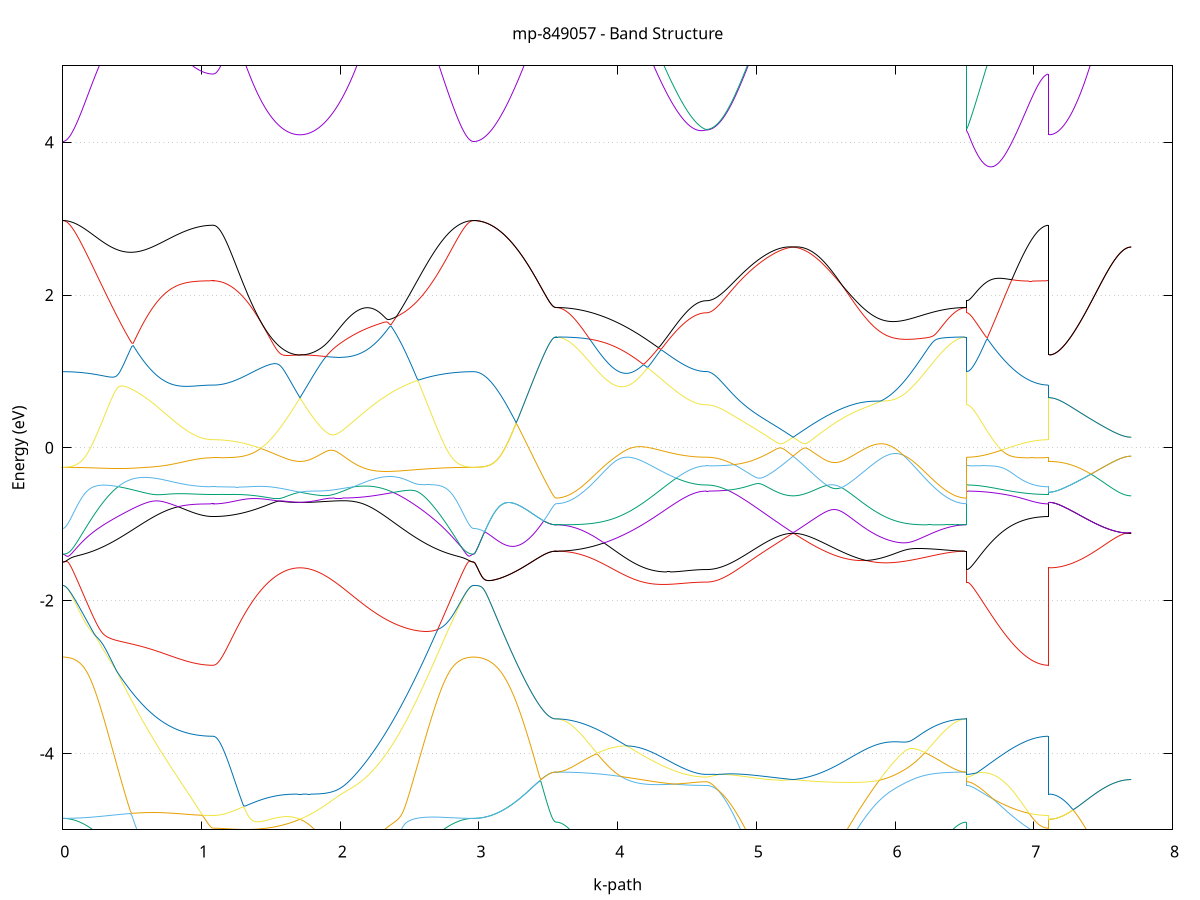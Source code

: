 set title 'mp-849057 - Band Structure'
set xlabel 'k-path'
set ylabel 'Energy (eV)'
set grid y
set yrange [-5:5]
set terminal png size 800,600
set output 'mp-849057_bands_gnuplot.png'
plot '-' using 1:2 with lines notitle, '-' using 1:2 with lines notitle, '-' using 1:2 with lines notitle, '-' using 1:2 with lines notitle, '-' using 1:2 with lines notitle, '-' using 1:2 with lines notitle, '-' using 1:2 with lines notitle, '-' using 1:2 with lines notitle, '-' using 1:2 with lines notitle, '-' using 1:2 with lines notitle, '-' using 1:2 with lines notitle, '-' using 1:2 with lines notitle, '-' using 1:2 with lines notitle, '-' using 1:2 with lines notitle, '-' using 1:2 with lines notitle, '-' using 1:2 with lines notitle, '-' using 1:2 with lines notitle, '-' using 1:2 with lines notitle, '-' using 1:2 with lines notitle, '-' using 1:2 with lines notitle, '-' using 1:2 with lines notitle, '-' using 1:2 with lines notitle, '-' using 1:2 with lines notitle, '-' using 1:2 with lines notitle, '-' using 1:2 with lines notitle, '-' using 1:2 with lines notitle, '-' using 1:2 with lines notitle, '-' using 1:2 with lines notitle, '-' using 1:2 with lines notitle, '-' using 1:2 with lines notitle, '-' using 1:2 with lines notitle, '-' using 1:2 with lines notitle, '-' using 1:2 with lines notitle, '-' using 1:2 with lines notitle, '-' using 1:2 with lines notitle, '-' using 1:2 with lines notitle, '-' using 1:2 with lines notitle, '-' using 1:2 with lines notitle, '-' using 1:2 with lines notitle, '-' using 1:2 with lines notitle, '-' using 1:2 with lines notitle, '-' using 1:2 with lines notitle, '-' using 1:2 with lines notitle, '-' using 1:2 with lines notitle, '-' using 1:2 with lines notitle, '-' using 1:2 with lines notitle, '-' using 1:2 with lines notitle, '-' using 1:2 with lines notitle, '-' using 1:2 with lines notitle, '-' using 1:2 with lines notitle, '-' using 1:2 with lines notitle, '-' using 1:2 with lines notitle, '-' using 1:2 with lines notitle, '-' using 1:2 with lines notitle, '-' using 1:2 with lines notitle, '-' using 1:2 with lines notitle, '-' using 1:2 with lines notitle, '-' using 1:2 with lines notitle, '-' using 1:2 with lines notitle, '-' using 1:2 with lines notitle, '-' using 1:2 with lines notitle, '-' using 1:2 with lines notitle, '-' using 1:2 with lines notitle, '-' using 1:2 with lines notitle
0.000000 -52.981082
0.009946 -52.981082
0.019893 -52.981082
0.029839 -52.981082
0.039786 -52.981082
0.049732 -52.981082
0.059678 -52.981082
0.069625 -52.981082
0.079571 -52.981082
0.089518 -52.980982
0.099464 -52.980982
0.109411 -52.980982
0.119357 -52.980982
0.129303 -52.980982
0.139250 -52.980982
0.149196 -52.980982
0.159143 -52.980882
0.169089 -52.980882
0.179035 -52.980882
0.188982 -52.980882
0.198928 -52.980882
0.208875 -52.980782
0.218821 -52.980782
0.228767 -52.980782
0.238714 -52.980782
0.248660 -52.980682
0.258607 -52.980682
0.268553 -52.980682
0.278499 -52.980682
0.288446 -52.980582
0.298392 -52.980582
0.308339 -52.980582
0.318285 -52.980482
0.328231 -52.980482
0.338178 -52.980482
0.348124 -52.980382
0.358071 -52.980382
0.368017 -52.980382
0.377964 -52.980282
0.387910 -52.980282
0.397856 -52.980182
0.407803 -52.980182
0.417749 -52.980182
0.427696 -52.980082
0.437642 -52.980082
0.447588 -52.979982
0.457535 -52.979982
0.467481 -52.979982
0.477428 -52.979882
0.487374 -52.979882
0.497320 -52.979782
0.507267 -52.979782
0.517213 -52.979782
0.527160 -52.979682
0.537106 -52.979682
0.547052 -52.979582
0.556999 -52.979582
0.566945 -52.979582
0.576892 -52.979482
0.586838 -52.979482
0.596785 -52.979382
0.606731 -52.979382
0.616677 -52.979282
0.626624 -52.979282
0.636570 -52.979282
0.646517 -52.979182
0.656463 -52.979182
0.666409 -52.979182
0.676356 -52.979082
0.686302 -52.979082
0.696249 -52.978982
0.706195 -52.978982
0.716141 -52.978982
0.726088 -52.978882
0.736034 -52.978882
0.745981 -52.978882
0.755927 -52.978782
0.765873 -52.978782
0.775820 -52.978782
0.785766 -52.978682
0.795713 -52.978682
0.805659 -52.978682
0.815606 -52.978582
0.825552 -52.978582
0.835498 -52.978582
0.845445 -52.978582
0.855391 -52.978482
0.865338 -52.978482
0.875284 -52.978482
0.885230 -52.978482
0.895177 -52.978382
0.905123 -52.978382
0.915070 -52.978382
0.925016 -52.978382
0.934962 -52.978382
0.944909 -52.978282
0.954855 -52.978282
0.964802 -52.978282
0.974748 -52.978282
0.984694 -52.978282
0.994641 -52.978282
1.004587 -52.978282
1.014534 -52.978282
1.024480 -52.978282
1.034427 -52.978182
1.044373 -52.978182
1.054319 -52.978182
1.064266 -52.978182
1.074212 -52.978182
1.084159 -52.978182
1.084159 -52.978182
1.094094 -52.978182
1.104030 -52.978182
1.113965 -52.978182
1.123901 -52.978182
1.133836 -52.978182
1.143772 -52.978182
1.153707 -52.978182
1.163643 -52.978182
1.173578 -52.978182
1.183514 -52.978182
1.193450 -52.978182
1.203385 -52.978182
1.213321 -52.978182
1.223256 -52.978182
1.233192 -52.978182
1.243127 -52.978182
1.253063 -52.978182
1.262998 -52.978182
1.272934 -52.978182
1.282869 -52.978182
1.292805 -52.978082
1.302741 -52.978082
1.312676 -52.978082
1.322612 -52.978082
1.332547 -52.978082
1.342483 -52.978082
1.352418 -52.978082
1.362354 -52.978082
1.372289 -52.978082
1.382225 -52.978082
1.392160 -52.978082
1.402096 -52.978082
1.412032 -52.978082
1.421967 -52.978082
1.431903 -52.977982
1.441838 -52.977982
1.451774 -52.977982
1.461709 -52.977982
1.471645 -52.977982
1.481580 -52.977982
1.491516 -52.977982
1.501451 -52.977982
1.511387 -52.977982
1.521322 -52.977982
1.531258 -52.977982
1.541194 -52.977982
1.551129 -52.977882
1.561065 -52.977882
1.571000 -52.977882
1.580936 -52.977882
1.590871 -52.977882
1.600807 -52.977882
1.610742 -52.977882
1.620678 -52.977882
1.630613 -52.977882
1.640549 -52.977882
1.650485 -52.977882
1.660420 -52.977882
1.670356 -52.977882
1.680291 -52.977882
1.690227 -52.977882
1.700162 -52.977882
1.710098 -52.977882
1.710098 -52.977882
1.720033 -52.977882
1.729969 -52.977882
1.739904 -52.977882
1.749840 -52.977882
1.759776 -52.977882
1.769711 -52.977882
1.779647 -52.977882
1.789582 -52.977882
1.799518 -52.977882
1.809453 -52.977882
1.819389 -52.977882
1.829324 -52.977882
1.839260 -52.977882
1.849195 -52.977982
1.859131 -52.977982
1.869067 -52.977982
1.879002 -52.977982
1.888938 -52.977982
1.898873 -52.977982
1.908809 -52.977982
1.918744 -52.977982
1.928680 -52.978082
1.938615 -52.978082
1.948551 -52.978082
1.958486 -52.978082
1.968422 -52.978082
1.978357 -52.978082
1.988293 -52.978182
1.998229 -52.978182
2.008164 -52.978182
2.018100 -52.978182
2.028035 -52.978282
2.037971 -52.978282
2.047906 -52.978282
2.057842 -52.978282
2.067777 -52.978382
2.077713 -52.978382
2.087648 -52.978382
2.097584 -52.978382
2.107520 -52.978482
2.117455 -52.978482
2.127391 -52.978482
2.137326 -52.978582
2.147262 -52.978582
2.157197 -52.978582
2.167133 -52.978682
2.177068 -52.978682
2.187004 -52.978682
2.196939 -52.978782
2.206875 -52.978782
2.216811 -52.978782
2.226746 -52.978882
2.236682 -52.978882
2.246617 -52.978882
2.256553 -52.978982
2.266488 -52.978982
2.276424 -52.979082
2.286359 -52.979082
2.296295 -52.979082
2.306230 -52.979182
2.316166 -52.979182
2.326101 -52.979282
2.336037 -52.979282
2.345973 -52.979282
2.355908 -52.979382
2.365844 -52.979382
2.375779 -52.979482
2.385715 -52.979482
2.395650 -52.979482
2.405586 -52.979582
2.415521 -52.979582
2.425457 -52.979682
2.435392 -52.979682
2.445328 -52.979782
2.455264 -52.979782
2.465199 -52.979782
2.475135 -52.979882
2.485070 -52.979882
2.495006 -52.979982
2.504941 -52.979982
2.514877 -52.979982
2.524812 -52.980082
2.534748 -52.980082
2.544683 -52.980182
2.554619 -52.980182
2.564555 -52.980182
2.574490 -52.980282
2.584426 -52.980282
2.594361 -52.980382
2.604297 -52.980382
2.614232 -52.980382
2.624168 -52.980482
2.634103 -52.980482
2.644039 -52.980482
2.653974 -52.980582
2.663910 -52.980582
2.673845 -52.980582
2.683781 -52.980682
2.693717 -52.980682
2.703652 -52.980682
2.713588 -52.980682
2.723523 -52.980782
2.733459 -52.980782
2.743394 -52.980782
2.753330 -52.980782
2.763265 -52.980882
2.773201 -52.980882
2.783136 -52.980882
2.793072 -52.980882
2.803008 -52.980882
2.812943 -52.980982
2.822879 -52.980982
2.832814 -52.980982
2.842750 -52.980982
2.852685 -52.980982
2.862621 -52.980982
2.872556 -52.980982
2.882492 -52.981082
2.892427 -52.981082
2.902363 -52.981082
2.912299 -52.981082
2.922234 -52.981082
2.932170 -52.981082
2.942105 -52.981082
2.952041 -52.981082
2.961976 -52.981082
2.961976 -52.981082
2.971857 -52.981082
2.981738 -52.980982
2.991619 -52.980982
3.001500 -52.980882
3.011381 -52.980782
3.021262 -52.980582
3.031142 -52.980482
3.041023 -52.980282
3.050904 -52.980082
3.060785 -52.979782
3.070666 -52.979582
3.080547 -52.979282
3.090428 -52.978982
3.100309 -52.978682
3.110190 -52.978282
3.120071 -52.977982
3.129951 -52.977582
3.139832 -52.977182
3.149713 -52.976682
3.159594 -52.976282
3.169475 -52.975882
3.179356 -52.975382
3.189237 -52.974882
3.199118 -52.974382
3.208999 -52.973882
3.218879 -52.973382
3.228760 -52.972882
3.238641 -52.972382
3.248522 -52.971882
3.258403 -52.971382
3.268284 -52.970782
3.278165 -52.970282
3.288046 -52.969782
3.297927 -52.969182
3.307807 -52.968682
3.317688 -52.968182
3.327569 -52.967682
3.337450 -52.967182
3.347331 -52.966682
3.357212 -52.966182
3.367093 -52.965682
3.376974 -52.965282
3.386855 -52.964782
3.396736 -52.964382
3.406616 -52.963982
3.416497 -52.963582
3.426378 -52.963182
3.436259 -52.962882
3.446140 -52.962582
3.456021 -52.962282
3.465902 -52.961982
3.475783 -52.961782
3.485664 -52.961582
3.495544 -52.961382
3.505425 -52.961182
3.515306 -52.961082
3.525187 -52.960982
3.535068 -52.960882
3.544949 -52.960882
3.554830 -52.960882
3.554830 -52.960882
3.564776 -52.960882
3.574723 -52.960882
3.584669 -52.960882
3.594615 -52.960782
3.604562 -52.960782
3.614508 -52.960782
3.624455 -52.960782
3.634401 -52.960782
3.644347 -52.960782
3.654294 -52.960782
3.664240 -52.960782
3.674187 -52.960782
3.684133 -52.960782
3.694080 -52.960782
3.704026 -52.960682
3.713972 -52.960682
3.723919 -52.960682
3.733865 -52.960682
3.743812 -52.960682
3.753758 -52.960582
3.763704 -52.960582
3.773651 -52.960582
3.783597 -52.960582
3.793544 -52.960582
3.803490 -52.960482
3.813436 -52.960482
3.823383 -52.960482
3.833329 -52.960482
3.843276 -52.960382
3.853222 -52.960382
3.863168 -52.960382
3.873115 -52.960382
3.883061 -52.960282
3.893008 -52.960282
3.902954 -52.960282
3.912901 -52.960182
3.922847 -52.960182
3.932793 -52.960182
3.942740 -52.960182
3.952686 -52.960082
3.962633 -52.960082
3.972579 -52.960082
3.982525 -52.959982
3.992472 -52.959982
4.002418 -52.959982
4.012365 -52.959882
4.022311 -52.959882
4.032257 -52.959882
4.042204 -52.959782
4.052150 -52.959782
4.062097 -52.959782
4.072043 -52.959682
4.081989 -52.959682
4.091936 -52.959682
4.101882 -52.959582
4.111829 -52.959582
4.121775 -52.959482
4.131722 -52.959482
4.141668 -52.959482
4.151614 -52.959382
4.161561 -52.959382
4.171507 -52.959382
4.181454 -52.959282
4.191400 -52.959282
4.201346 -52.959282
4.211293 -52.959182
4.221239 -52.959182
4.231186 -52.959182
4.241132 -52.959082
4.251078 -52.959082
4.261025 -52.959082
4.270971 -52.958982
4.280918 -52.958982
4.290864 -52.958982
4.300810 -52.958982
4.310757 -52.958882
4.320703 -52.958882
4.330650 -52.958882
4.340596 -52.958782
4.350543 -52.958782
4.360489 -52.958782
4.370435 -52.958782
4.380382 -52.958682
4.390328 -52.958682
4.400275 -52.958682
4.410221 -52.958682
4.420167 -52.958682
4.430114 -52.958582
4.440060 -52.958582
4.450007 -52.958582
4.459953 -52.958582
4.469899 -52.958582
4.479846 -52.958582
4.489792 -52.958482
4.499739 -52.958482
4.509685 -52.958482
4.519631 -52.958482
4.529578 -52.958482
4.539524 -52.958482
4.549471 -52.958482
4.559417 -52.958382
4.569364 -52.958382
4.579310 -52.958382
4.589256 -52.958382
4.599203 -52.958382
4.609149 -52.958382
4.619096 -52.958382
4.629042 -52.958382
4.638988 -52.958382
4.638988 -52.958382
4.648924 -52.958382
4.658859 -52.958382
4.668795 -52.958382
4.678731 -52.958382
4.688666 -52.958382
4.698602 -52.958382
4.708537 -52.958382
4.718473 -52.958382
4.728408 -52.958382
4.738344 -52.958382
4.748279 -52.958382
4.758215 -52.958382
4.768150 -52.958382
4.778086 -52.958382
4.788022 -52.958382
4.797957 -52.958382
4.807893 -52.958382
4.817828 -52.958382
4.827764 -52.958382
4.837699 -52.958382
4.847635 -52.958382
4.857570 -52.958282
4.867506 -52.958282
4.877441 -52.958282
4.887377 -52.958282
4.897313 -52.958282
4.907248 -52.958282
4.917184 -52.958282
4.927119 -52.958282
4.937055 -52.958282
4.946990 -52.958282
4.956926 -52.958282
4.966861 -52.958282
4.976797 -52.958282
4.986732 -52.958182
4.996668 -52.958182
5.006604 -52.958182
5.016539 -52.958182
5.026475 -52.958182
5.036410 -52.958182
5.046346 -52.958182
5.056281 -52.958182
5.066217 -52.958182
5.076152 -52.958182
5.086088 -52.958182
5.096023 -52.958182
5.105959 -52.958182
5.115894 -52.958182
5.125830 -52.958182
5.135766 -52.958082
5.145701 -52.958082
5.155637 -52.958082
5.165572 -52.958082
5.175508 -52.958082
5.185443 -52.958082
5.195379 -52.958082
5.205314 -52.958082
5.215250 -52.958082
5.225185 -52.958082
5.235121 -52.958082
5.245057 -52.958082
5.254992 -52.958082
5.264928 -52.958082
5.264928 -52.958082
5.274863 -52.958082
5.284799 -52.958082
5.294734 -52.958082
5.304670 -52.958082
5.314605 -52.958082
5.324541 -52.958082
5.334476 -52.958082
5.344412 -52.958082
5.354348 -52.958082
5.364283 -52.958082
5.374219 -52.958082
5.384154 -52.958182
5.394090 -52.958182
5.404025 -52.958182
5.413961 -52.958182
5.423896 -52.958182
5.433832 -52.958182
5.443767 -52.958182
5.453703 -52.958182
5.463638 -52.958182
5.473574 -52.958182
5.483510 -52.958282
5.493445 -52.958282
5.503381 -52.958282
5.513316 -52.958282
5.523252 -52.958282
5.533187 -52.958282
5.543123 -52.958382
5.553058 -52.958382
5.562994 -52.958382
5.572929 -52.958382
5.582865 -52.958382
5.592801 -52.958482
5.602736 -52.958482
5.612672 -52.958482
5.622607 -52.958482
5.632543 -52.958482
5.642478 -52.958582
5.652414 -52.958582
5.662349 -52.958582
5.672285 -52.958582
5.682220 -52.958682
5.692156 -52.958682
5.702092 -52.958682
5.712027 -52.958782
5.721963 -52.958782
5.731898 -52.958782
5.741834 -52.958782
5.751769 -52.958882
5.761705 -52.958882
5.771640 -52.958882
5.781576 -52.958982
5.791511 -52.958982
5.801447 -52.958982
5.811382 -52.959082
5.821318 -52.959082
5.831254 -52.959082
5.841189 -52.959182
5.851125 -52.959182
5.861060 -52.959182
5.870996 -52.959282
5.880931 -52.959282
5.890867 -52.959282
5.900802 -52.959382
5.910738 -52.959382
5.920673 -52.959382
5.930609 -52.959482
5.940545 -52.959482
5.950480 -52.959482
5.960416 -52.959582
5.970351 -52.959582
5.980287 -52.959582
5.990222 -52.959682
6.000158 -52.959682
6.010093 -52.959682
6.020029 -52.959782
6.029964 -52.959782
6.039900 -52.959882
6.049836 -52.959882
6.059771 -52.959882
6.069707 -52.959982
6.079642 -52.959982
6.089578 -52.959982
6.099513 -52.960082
6.109449 -52.960082
6.119384 -52.960082
6.129320 -52.960182
6.139255 -52.960182
6.149191 -52.960182
6.159126 -52.960282
6.169062 -52.960282
6.178998 -52.960282
6.188933 -52.960282
6.198869 -52.960382
6.208804 -52.960382
6.218740 -52.960382
6.228675 -52.960382
6.238611 -52.960482
6.248546 -52.960482
6.258482 -52.960482
6.268417 -52.960482
6.278353 -52.960582
6.288289 -52.960582
6.298224 -52.960582
6.308160 -52.960582
6.318095 -52.960582
6.328031 -52.960682
6.337966 -52.960682
6.347902 -52.960682
6.357837 -52.960682
6.367773 -52.960682
6.377708 -52.960682
6.387644 -52.960782
6.397580 -52.960782
6.407515 -52.960782
6.417451 -52.960782
6.427386 -52.960782
6.437322 -52.960782
6.447257 -52.960782
6.457193 -52.960782
6.467128 -52.960782
6.477064 -52.960782
6.486999 -52.960882
6.496935 -52.960882
6.506871 -52.960882
6.516806 -52.960882
6.516806 -52.958382
6.526687 -52.958382
6.536568 -52.958482
6.546449 -52.958582
6.556330 -52.958682
6.566211 -52.958782
6.576091 -52.958882
6.585972 -52.959082
6.595853 -52.959282
6.605734 -52.959582
6.615615 -52.959882
6.625496 -52.960082
6.635377 -52.960482
6.645258 -52.960782
6.655139 -52.961182
6.665019 -52.961482
6.674900 -52.961882
6.684781 -52.962282
6.694662 -52.962782
6.704543 -52.963182
6.714424 -52.963682
6.724305 -52.964082
6.734186 -52.964582
6.744067 -52.965082
6.753947 -52.965582
6.763828 -52.966082
6.773709 -52.966682
6.783590 -52.967182
6.793471 -52.967682
6.803352 -52.968182
6.813233 -52.968682
6.823114 -52.969182
6.832995 -52.969682
6.842876 -52.970282
6.852756 -52.970782
6.862637 -52.971182
6.872518 -52.971682
6.882399 -52.972182
6.892280 -52.972682
6.902161 -52.973082
6.912042 -52.973582
6.921923 -52.973982
6.931804 -52.974382
6.941684 -52.974782
6.951565 -52.975182
6.961446 -52.975482
6.971327 -52.975882
6.981208 -52.976182
6.991089 -52.976482
7.000970 -52.976682
7.010851 -52.976982
7.020732 -52.977182
7.030612 -52.977382
7.040493 -52.977582
7.050374 -52.977782
7.060255 -52.977882
7.070136 -52.977982
7.080017 -52.978082
7.089898 -52.978182
7.099779 -52.978182
7.109660 -52.978182
7.109660 -52.977882
7.119540 -52.977882
7.129421 -52.977782
7.139302 -52.977782
7.149183 -52.977682
7.159064 -52.977582
7.168945 -52.977382
7.178826 -52.977282
7.188707 -52.977082
7.198588 -52.976882
7.208469 -52.976582
7.218349 -52.976382
7.228230 -52.976082
7.238111 -52.975782
7.247992 -52.975482
7.257873 -52.975182
7.267754 -52.974782
7.277635 -52.974382
7.287516 -52.973982
7.297397 -52.973582
7.307277 -52.973182
7.317158 -52.972782
7.327039 -52.972282
7.336920 -52.971882
7.346801 -52.971382
7.356682 -52.970882
7.366563 -52.970382
7.376444 -52.969882
7.386325 -52.969382
7.396205 -52.968882
7.406086 -52.968382
7.415967 -52.967882
7.425848 -52.967282
7.435729 -52.966782
7.445610 -52.966282
7.455491 -52.965782
7.465372 -52.965282
7.475253 -52.964782
7.485134 -52.964282
7.495014 -52.963782
7.504895 -52.963382
7.514776 -52.962882
7.524657 -52.962482
7.534538 -52.961982
7.544419 -52.961582
7.554300 -52.961182
7.564181 -52.960782
7.574062 -52.960482
7.583942 -52.960182
7.593823 -52.959782
7.603704 -52.959482
7.613585 -52.959282
7.623466 -52.958982
7.633347 -52.958782
7.643228 -52.958582
7.653109 -52.958482
7.662990 -52.958282
7.672870 -52.958182
7.682751 -52.958182
7.692632 -52.958082
7.702513 -52.958082
e
0.000000 -52.744582
0.009946 -52.744582
0.019893 -52.744582
0.029839 -52.744582
0.039786 -52.744682
0.049732 -52.744682
0.059678 -52.744682
0.069625 -52.744782
0.079571 -52.744782
0.089518 -52.744882
0.099464 -52.744982
0.109411 -52.744982
0.119357 -52.745082
0.129303 -52.745182
0.139250 -52.745282
0.149196 -52.745382
0.159143 -52.745482
0.169089 -52.745582
0.179035 -52.745682
0.188982 -52.745882
0.198928 -52.745982
0.208875 -52.746082
0.218821 -52.746282
0.228767 -52.746382
0.238714 -52.746582
0.248660 -52.746782
0.258607 -52.746882
0.268553 -52.747082
0.278499 -52.747282
0.288446 -52.747482
0.298392 -52.747582
0.308339 -52.747782
0.318285 -52.747982
0.328231 -52.748182
0.338178 -52.748382
0.348124 -52.748582
0.358071 -52.748882
0.368017 -52.749082
0.377964 -52.749282
0.387910 -52.749482
0.397856 -52.749782
0.407803 -52.749982
0.417749 -52.750182
0.427696 -52.750482
0.437642 -52.750682
0.447588 -52.750882
0.457535 -52.751182
0.467481 -52.751382
0.477428 -52.751682
0.487374 -52.751882
0.497320 -52.752182
0.507267 -52.752382
0.517213 -52.752682
0.527160 -52.752882
0.537106 -52.753182
0.547052 -52.753382
0.556999 -52.753682
0.566945 -52.753882
0.576892 -52.754182
0.586838 -52.754382
0.596785 -52.754582
0.606731 -52.754882
0.616677 -52.755082
0.626624 -52.755382
0.636570 -52.755582
0.646517 -52.755882
0.656463 -52.756082
0.666409 -52.756282
0.676356 -52.756582
0.686302 -52.756782
0.696249 -52.756982
0.706195 -52.757282
0.716141 -52.757482
0.726088 -52.757682
0.736034 -52.757882
0.745981 -52.758082
0.755927 -52.758282
0.765873 -52.758482
0.775820 -52.758682
0.785766 -52.758882
0.795713 -52.759082
0.805659 -52.759282
0.815606 -52.759482
0.825552 -52.759582
0.835498 -52.759782
0.845445 -52.759982
0.855391 -52.760082
0.865338 -52.760282
0.875284 -52.760382
0.885230 -52.760582
0.895177 -52.760682
0.905123 -52.760782
0.915070 -52.760882
0.925016 -52.761082
0.934962 -52.761182
0.944909 -52.761282
0.954855 -52.761382
0.964802 -52.761382
0.974748 -52.761482
0.984694 -52.761582
0.994641 -52.761682
1.004587 -52.761682
1.014534 -52.761782
1.024480 -52.761782
1.034427 -52.761882
1.044373 -52.761882
1.054319 -52.761882
1.064266 -52.761982
1.074212 -52.761982
1.084159 -52.761982
1.084159 -52.761982
1.094094 -52.761982
1.104030 -52.761982
1.113965 -52.761982
1.123901 -52.761882
1.133836 -52.761882
1.143772 -52.761882
1.153707 -52.761882
1.163643 -52.761882
1.173578 -52.761782
1.183514 -52.761782
1.193450 -52.761782
1.203385 -52.761782
1.213321 -52.761682
1.223256 -52.761682
1.233192 -52.761582
1.243127 -52.761582
1.253063 -52.761482
1.262998 -52.761482
1.272934 -52.761382
1.282869 -52.761382
1.292805 -52.761282
1.302741 -52.761282
1.312676 -52.761182
1.322612 -52.761082
1.332547 -52.761082
1.342483 -52.760982
1.352418 -52.760882
1.362354 -52.760782
1.372289 -52.760682
1.382225 -52.760682
1.392160 -52.760582
1.402096 -52.760482
1.412032 -52.760382
1.421967 -52.760282
1.431903 -52.760182
1.441838 -52.760082
1.451774 -52.759982
1.461709 -52.759882
1.471645 -52.759782
1.481580 -52.759682
1.491516 -52.759582
1.501451 -52.759482
1.511387 -52.759382
1.521322 -52.759282
1.531258 -52.759082
1.541194 -52.758982
1.551129 -52.758882
1.561065 -52.758782
1.571000 -52.758682
1.580936 -52.758482
1.590871 -52.758382
1.600807 -52.758282
1.610742 -52.758182
1.620678 -52.757982
1.630613 -52.757882
1.640549 -52.757782
1.650485 -52.757582
1.660420 -52.757482
1.670356 -52.757382
1.680291 -52.757182
1.690227 -52.757082
1.700162 -52.756982
1.710098 -52.756782
1.710098 -52.756782
1.720033 -52.756882
1.729969 -52.757082
1.739904 -52.757182
1.749840 -52.757282
1.759776 -52.757482
1.769711 -52.757582
1.779647 -52.757682
1.789582 -52.757782
1.799518 -52.757882
1.809453 -52.757982
1.819389 -52.758082
1.829324 -52.758182
1.839260 -52.758282
1.849195 -52.758282
1.859131 -52.758382
1.869067 -52.758482
1.879002 -52.758482
1.888938 -52.758582
1.898873 -52.758582
1.908809 -52.758682
1.918744 -52.758682
1.928680 -52.758682
1.938615 -52.758782
1.948551 -52.758782
1.958486 -52.758782
1.968422 -52.758782
1.978357 -52.758782
1.988293 -52.758782
1.998229 -52.758782
2.008164 -52.758682
2.018100 -52.758682
2.028035 -52.758682
2.037971 -52.758582
2.047906 -52.758582
2.057842 -52.758482
2.067777 -52.758482
2.077713 -52.758382
2.087648 -52.758282
2.097584 -52.758182
2.107520 -52.758182
2.117455 -52.758082
2.127391 -52.757982
2.137326 -52.757882
2.147262 -52.757682
2.157197 -52.757582
2.167133 -52.757482
2.177068 -52.757382
2.187004 -52.757182
2.196939 -52.757082
2.206875 -52.756882
2.216811 -52.756782
2.226746 -52.756582
2.236682 -52.756482
2.246617 -52.756282
2.256553 -52.756082
2.266488 -52.755982
2.276424 -52.755782
2.286359 -52.755582
2.296295 -52.755382
2.306230 -52.755182
2.316166 -52.754982
2.326101 -52.754782
2.336037 -52.754582
2.345973 -52.754382
2.355908 -52.754182
2.365844 -52.753982
2.375779 -52.753782
2.385715 -52.753582
2.395650 -52.753382
2.405586 -52.753082
2.415521 -52.752882
2.425457 -52.752682
2.435392 -52.752482
2.445328 -52.752282
2.455264 -52.751982
2.465199 -52.751782
2.475135 -52.751582
2.485070 -52.751382
2.495006 -52.751082
2.504941 -52.750882
2.514877 -52.750682
2.524812 -52.750482
2.534748 -52.750182
2.544683 -52.749982
2.554619 -52.749782
2.564555 -52.749582
2.574490 -52.749382
2.584426 -52.749182
2.594361 -52.748982
2.604297 -52.748782
2.614232 -52.748482
2.624168 -52.748282
2.634103 -52.748182
2.644039 -52.747982
2.653974 -52.747782
2.663910 -52.747582
2.673845 -52.747382
2.683781 -52.747182
2.693717 -52.746982
2.703652 -52.746882
2.713588 -52.746682
2.723523 -52.746582
2.733459 -52.746382
2.743394 -52.746282
2.753330 -52.746082
2.763265 -52.745982
2.773201 -52.745782
2.783136 -52.745682
2.793072 -52.745582
2.803008 -52.745482
2.812943 -52.745382
2.822879 -52.745282
2.832814 -52.745182
2.842750 -52.745082
2.852685 -52.744982
2.862621 -52.744882
2.872556 -52.744882
2.882492 -52.744782
2.892427 -52.744782
2.902363 -52.744682
2.912299 -52.744682
2.922234 -52.744582
2.932170 -52.744582
2.942105 -52.744582
2.952041 -52.744582
2.961976 -52.744582
2.961976 -52.744582
2.971857 -52.744582
2.981738 -52.744582
2.991619 -52.744582
3.001500 -52.744582
3.011381 -52.744582
3.021262 -52.744582
3.031142 -52.744582
3.041023 -52.744582
3.050904 -52.744582
3.060785 -52.744582
3.070666 -52.744582
3.080547 -52.744582
3.090428 -52.744582
3.100309 -52.744582
3.110190 -52.744582
3.120071 -52.744582
3.129951 -52.744582
3.139832 -52.744582
3.149713 -52.744582
3.159594 -52.744582
3.169475 -52.744582
3.179356 -52.744482
3.189237 -52.744482
3.199118 -52.744482
3.208999 -52.744482
3.218879 -52.744482
3.228760 -52.744482
3.238641 -52.744482
3.248522 -52.744482
3.258403 -52.744482
3.268284 -52.744482
3.278165 -52.744482
3.288046 -52.744482
3.297927 -52.744482
3.307807 -52.744482
3.317688 -52.744482
3.327569 -52.744482
3.337450 -52.744382
3.347331 -52.744382
3.357212 -52.744382
3.367093 -52.744382
3.376974 -52.744382
3.386855 -52.744382
3.396736 -52.744382
3.406616 -52.744382
3.416497 -52.744382
3.426378 -52.744382
3.436259 -52.744382
3.446140 -52.744382
3.456021 -52.744382
3.465902 -52.744382
3.475783 -52.744382
3.485664 -52.744382
3.495544 -52.744382
3.505425 -52.744382
3.515306 -52.744382
3.525187 -52.744382
3.535068 -52.744382
3.544949 -52.744382
3.554830 -52.744382
3.554830 -52.744382
3.564776 -52.744382
3.574723 -52.744382
3.584669 -52.744382
3.594615 -52.744382
3.604562 -52.744382
3.614508 -52.744482
3.624455 -52.744482
3.634401 -52.744582
3.644347 -52.744582
3.654294 -52.744682
3.664240 -52.744782
3.674187 -52.744882
3.684133 -52.744882
3.694080 -52.744982
3.704026 -52.745082
3.713972 -52.745182
3.723919 -52.745382
3.733865 -52.745482
3.743812 -52.745582
3.753758 -52.745682
3.763704 -52.745882
3.773651 -52.745982
3.783597 -52.746182
3.793544 -52.746282
3.803490 -52.746482
3.813436 -52.746682
3.823383 -52.746782
3.833329 -52.746982
3.843276 -52.747182
3.853222 -52.747382
3.863168 -52.747582
3.873115 -52.747782
3.883061 -52.747982
3.893008 -52.748182
3.902954 -52.748382
3.912901 -52.748582
3.922847 -52.748782
3.932793 -52.748982
3.942740 -52.749282
3.952686 -52.749482
3.962633 -52.749682
3.972579 -52.749982
3.982525 -52.750182
3.992472 -52.750382
4.002418 -52.750682
4.012365 -52.750882
4.022311 -52.751082
4.032257 -52.751382
4.042204 -52.751582
4.052150 -52.751882
4.062097 -52.752082
4.072043 -52.752382
4.081989 -52.752582
4.091936 -52.752882
4.101882 -52.753082
4.111829 -52.753382
4.121775 -52.753582
4.131722 -52.753882
4.141668 -52.754082
4.151614 -52.754382
4.161561 -52.754582
4.171507 -52.754882
4.181454 -52.755082
4.191400 -52.755382
4.201346 -52.755582
4.211293 -52.755782
4.221239 -52.756082
4.231186 -52.756282
4.241132 -52.756482
4.251078 -52.756782
4.261025 -52.756982
4.270971 -52.757182
4.280918 -52.757382
4.290864 -52.757582
4.300810 -52.757782
4.310757 -52.757982
4.320703 -52.758182
4.330650 -52.758382
4.340596 -52.758582
4.350543 -52.758782
4.360489 -52.758982
4.370435 -52.759182
4.380382 -52.759282
4.390328 -52.759482
4.400275 -52.759682
4.410221 -52.759782
4.420167 -52.759982
4.430114 -52.760082
4.440060 -52.760282
4.450007 -52.760382
4.459953 -52.760482
4.469899 -52.760582
4.479846 -52.760782
4.489792 -52.760882
4.499739 -52.760982
4.509685 -52.761082
4.519631 -52.761082
4.529578 -52.761182
4.539524 -52.761282
4.549471 -52.761382
4.559417 -52.761382
4.569364 -52.761482
4.579310 -52.761482
4.589256 -52.761582
4.599203 -52.761582
4.609149 -52.761582
4.619096 -52.761582
4.629042 -52.761582
4.638988 -52.761582
4.638988 -52.761582
4.648924 -52.761582
4.658859 -52.761582
4.668795 -52.761582
4.678731 -52.761582
4.688666 -52.761582
4.698602 -52.761582
4.708537 -52.761582
4.718473 -52.761482
4.728408 -52.761482
4.738344 -52.761482
4.748279 -52.761482
4.758215 -52.761382
4.768150 -52.761382
4.778086 -52.761382
4.788022 -52.761282
4.797957 -52.761282
4.807893 -52.761182
4.817828 -52.761182
4.827764 -52.761082
4.837699 -52.761082
4.847635 -52.760982
4.857570 -52.760882
4.867506 -52.760882
4.877441 -52.760782
4.887377 -52.760682
4.897313 -52.760682
4.907248 -52.760582
4.917184 -52.760482
4.927119 -52.760382
4.937055 -52.760282
4.946990 -52.760282
4.956926 -52.760182
4.966861 -52.760082
4.976797 -52.759982
4.986732 -52.759882
4.996668 -52.759782
5.006604 -52.759682
5.016539 -52.759582
5.026475 -52.759482
5.036410 -52.759382
5.046346 -52.759282
5.056281 -52.759182
5.066217 -52.759082
5.076152 -52.758982
5.086088 -52.758782
5.096023 -52.758682
5.105959 -52.758582
5.115894 -52.758482
5.125830 -52.758382
5.135766 -52.758182
5.145701 -52.758082
5.155637 -52.757982
5.165572 -52.757882
5.175508 -52.757682
5.185443 -52.757582
5.195379 -52.757482
5.205314 -52.757282
5.215250 -52.757182
5.225185 -52.757082
5.235121 -52.756882
5.245057 -52.756782
5.254992 -52.756682
5.264928 -52.756582
5.264928 -52.756582
5.274863 -52.756682
5.284799 -52.756782
5.294734 -52.756882
5.304670 -52.756982
5.314605 -52.757182
5.324541 -52.757282
5.334476 -52.757382
5.344412 -52.757482
5.354348 -52.757582
5.364283 -52.757682
5.374219 -52.757782
5.384154 -52.757882
5.394090 -52.757982
5.404025 -52.758082
5.413961 -52.758082
5.423896 -52.758182
5.433832 -52.758182
5.443767 -52.758282
5.453703 -52.758282
5.463638 -52.758382
5.473574 -52.758382
5.483510 -52.758482
5.493445 -52.758482
5.503381 -52.758482
5.513316 -52.758482
5.523252 -52.758482
5.533187 -52.758482
5.543123 -52.758482
5.553058 -52.758482
5.562994 -52.758482
5.572929 -52.758382
5.582865 -52.758382
5.592801 -52.758382
5.602736 -52.758282
5.612672 -52.758282
5.622607 -52.758182
5.632543 -52.758082
5.642478 -52.757982
5.652414 -52.757982
5.662349 -52.757882
5.672285 -52.757782
5.682220 -52.757682
5.692156 -52.757582
5.702092 -52.757482
5.712027 -52.757282
5.721963 -52.757182
5.731898 -52.757082
5.741834 -52.756982
5.751769 -52.756782
5.761705 -52.756682
5.771640 -52.756482
5.781576 -52.756382
5.791511 -52.756182
5.801447 -52.755982
5.811382 -52.755882
5.821318 -52.755682
5.831254 -52.755482
5.841189 -52.755282
5.851125 -52.755082
5.861060 -52.754882
5.870996 -52.754782
5.880931 -52.754582
5.890867 -52.754382
5.900802 -52.754182
5.910738 -52.753882
5.920673 -52.753682
5.930609 -52.753482
5.940545 -52.753282
5.950480 -52.753082
5.960416 -52.752882
5.970351 -52.752682
5.980287 -52.752382
5.990222 -52.752182
6.000158 -52.751982
6.010093 -52.751782
6.020029 -52.751482
6.029964 -52.751282
6.039900 -52.751082
6.049836 -52.750882
6.059771 -52.750682
6.069707 -52.750382
6.079642 -52.750182
6.089578 -52.749982
6.099513 -52.749782
6.109449 -52.749482
6.119384 -52.749282
6.129320 -52.749082
6.139255 -52.748882
6.149191 -52.748682
6.159126 -52.748482
6.169062 -52.748282
6.178998 -52.748082
6.188933 -52.747882
6.198869 -52.747682
6.208804 -52.747482
6.218740 -52.747282
6.228675 -52.747082
6.238611 -52.746982
6.248546 -52.746782
6.258482 -52.746582
6.268417 -52.746482
6.278353 -52.746282
6.288289 -52.746082
6.298224 -52.745982
6.308160 -52.745882
6.318095 -52.745682
6.328031 -52.745582
6.337966 -52.745482
6.347902 -52.745282
6.357837 -52.745182
6.367773 -52.745082
6.377708 -52.744982
6.387644 -52.744882
6.397580 -52.744782
6.407515 -52.744782
6.417451 -52.744682
6.427386 -52.744582
6.437322 -52.744582
6.447257 -52.744482
6.457193 -52.744482
6.467128 -52.744382
6.477064 -52.744382
6.486999 -52.744382
6.496935 -52.744382
6.506871 -52.744382
6.516806 -52.744382
6.516806 -52.761582
6.526687 -52.761582
6.536568 -52.761582
6.546449 -52.761582
6.556330 -52.761582
6.566211 -52.761682
6.576091 -52.761682
6.585972 -52.761682
6.595853 -52.761682
6.605734 -52.761682
6.615615 -52.761682
6.625496 -52.761682
6.635377 -52.761682
6.645258 -52.761682
6.655139 -52.761682
6.665019 -52.761682
6.674900 -52.761682
6.684781 -52.761682
6.694662 -52.761682
6.704543 -52.761682
6.714424 -52.761682
6.724305 -52.761682
6.734186 -52.761682
6.744067 -52.761782
6.753947 -52.761782
6.763828 -52.761782
6.773709 -52.761782
6.783590 -52.761782
6.793471 -52.761782
6.803352 -52.761782
6.813233 -52.761782
6.823114 -52.761782
6.832995 -52.761782
6.842876 -52.761782
6.852756 -52.761782
6.862637 -52.761782
6.872518 -52.761882
6.882399 -52.761882
6.892280 -52.761882
6.902161 -52.761882
6.912042 -52.761882
6.921923 -52.761882
6.931804 -52.761882
6.941684 -52.761882
6.951565 -52.761882
6.961446 -52.761882
6.971327 -52.761882
6.981208 -52.761882
6.991089 -52.761882
7.000970 -52.761882
7.010851 -52.761882
7.020732 -52.761882
7.030612 -52.761982
7.040493 -52.761982
7.050374 -52.761982
7.060255 -52.761982
7.070136 -52.761982
7.080017 -52.761982
7.089898 -52.761982
7.099779 -52.761982
7.109660 -52.761982
7.109660 -52.756782
7.119540 -52.756782
7.129421 -52.756782
7.139302 -52.756782
7.149183 -52.756782
7.159064 -52.756782
7.168945 -52.756782
7.178826 -52.756782
7.188707 -52.756782
7.198588 -52.756782
7.208469 -52.756782
7.218349 -52.756782
7.228230 -52.756782
7.238111 -52.756782
7.247992 -52.756782
7.257873 -52.756782
7.267754 -52.756782
7.277635 -52.756782
7.287516 -52.756782
7.297397 -52.756782
7.307277 -52.756782
7.317158 -52.756782
7.327039 -52.756782
7.336920 -52.756682
7.346801 -52.756682
7.356682 -52.756682
7.366563 -52.756682
7.376444 -52.756682
7.386325 -52.756682
7.396205 -52.756682
7.406086 -52.756682
7.415967 -52.756682
7.425848 -52.756682
7.435729 -52.756682
7.445610 -52.756682
7.455491 -52.756682
7.465372 -52.756682
7.475253 -52.756582
7.485134 -52.756582
7.495014 -52.756582
7.504895 -52.756582
7.514776 -52.756582
7.524657 -52.756582
7.534538 -52.756582
7.544419 -52.756582
7.554300 -52.756582
7.564181 -52.756582
7.574062 -52.756582
7.583942 -52.756582
7.593823 -52.756582
7.603704 -52.756582
7.613585 -52.756582
7.623466 -52.756582
7.633347 -52.756582
7.643228 -52.756582
7.653109 -52.756582
7.662990 -52.756582
7.672870 -52.756482
7.682751 -52.756482
7.692632 -52.756582
7.702513 -52.756582
e
0.000000 -52.744582
0.009946 -52.744582
0.019893 -52.744582
0.029839 -52.744582
0.039786 -52.744582
0.049732 -52.744582
0.059678 -52.744582
0.069625 -52.744682
0.079571 -52.744682
0.089518 -52.744682
0.099464 -52.744682
0.109411 -52.744682
0.119357 -52.744682
0.129303 -52.744782
0.139250 -52.744782
0.149196 -52.744782
0.159143 -52.744782
0.169089 -52.744882
0.179035 -52.744882
0.188982 -52.744882
0.198928 -52.744982
0.208875 -52.744982
0.218821 -52.744982
0.228767 -52.745082
0.238714 -52.745082
0.248660 -52.745182
0.258607 -52.745182
0.268553 -52.745182
0.278499 -52.745282
0.288446 -52.745282
0.298392 -52.745382
0.308339 -52.745382
0.318285 -52.745482
0.328231 -52.745482
0.338178 -52.745582
0.348124 -52.745582
0.358071 -52.745682
0.368017 -52.745682
0.377964 -52.745782
0.387910 -52.745782
0.397856 -52.745882
0.407803 -52.745982
0.417749 -52.745982
0.427696 -52.746082
0.437642 -52.746082
0.447588 -52.746182
0.457535 -52.746282
0.467481 -52.746282
0.477428 -52.746382
0.487374 -52.746382
0.497320 -52.746482
0.507267 -52.746582
0.517213 -52.746582
0.527160 -52.746682
0.537106 -52.746782
0.547052 -52.746782
0.556999 -52.746882
0.566945 -52.746882
0.576892 -52.746982
0.586838 -52.747082
0.596785 -52.747082
0.606731 -52.747182
0.616677 -52.747182
0.626624 -52.747282
0.636570 -52.747382
0.646517 -52.747382
0.656463 -52.747482
0.666409 -52.747482
0.676356 -52.747582
0.686302 -52.747682
0.696249 -52.747682
0.706195 -52.747782
0.716141 -52.747782
0.726088 -52.747882
0.736034 -52.747882
0.745981 -52.747982
0.755927 -52.747982
0.765873 -52.748082
0.775820 -52.748082
0.785766 -52.748182
0.795713 -52.748182
0.805659 -52.748282
0.815606 -52.748282
0.825552 -52.748382
0.835498 -52.748382
0.845445 -52.748482
0.855391 -52.748482
0.865338 -52.748482
0.875284 -52.748582
0.885230 -52.748582
0.895177 -52.748582
0.905123 -52.748682
0.915070 -52.748682
0.925016 -52.748682
0.934962 -52.748782
0.944909 -52.748782
0.954855 -52.748782
0.964802 -52.748782
0.974748 -52.748782
0.984694 -52.748882
0.994641 -52.748882
1.004587 -52.748882
1.014534 -52.748882
1.024480 -52.748882
1.034427 -52.748882
1.044373 -52.748882
1.054319 -52.748882
1.064266 -52.748982
1.074212 -52.748982
1.084159 -52.748982
1.084159 -52.748982
1.094094 -52.748982
1.104030 -52.748982
1.113965 -52.748982
1.123901 -52.748982
1.133836 -52.748982
1.143772 -52.749082
1.153707 -52.749082
1.163643 -52.749082
1.173578 -52.749182
1.183514 -52.749182
1.193450 -52.749282
1.203385 -52.749382
1.213321 -52.749482
1.223256 -52.749482
1.233192 -52.749582
1.243127 -52.749682
1.253063 -52.749782
1.262998 -52.749882
1.272934 -52.749982
1.282869 -52.750082
1.292805 -52.750182
1.302741 -52.750282
1.312676 -52.750482
1.322612 -52.750582
1.332547 -52.750682
1.342483 -52.750882
1.352418 -52.750982
1.362354 -52.751082
1.372289 -52.751282
1.382225 -52.751382
1.392160 -52.751582
1.402096 -52.751682
1.412032 -52.751882
1.421967 -52.751982
1.431903 -52.752182
1.441838 -52.752382
1.451774 -52.752482
1.461709 -52.752682
1.471645 -52.752882
1.481580 -52.752982
1.491516 -52.753182
1.501451 -52.753382
1.511387 -52.753582
1.521322 -52.753682
1.531258 -52.753882
1.541194 -52.754082
1.551129 -52.754282
1.561065 -52.754382
1.571000 -52.754582
1.580936 -52.754782
1.590871 -52.754882
1.600807 -52.755082
1.610742 -52.755282
1.620678 -52.755382
1.630613 -52.755582
1.640549 -52.755782
1.650485 -52.755882
1.660420 -52.756082
1.670356 -52.756182
1.680291 -52.756382
1.690227 -52.756482
1.700162 -52.756682
1.710098 -52.756782
1.710098 -52.756782
1.720033 -52.756682
1.729969 -52.756582
1.739904 -52.756382
1.749840 -52.756282
1.759776 -52.756082
1.769711 -52.755982
1.779647 -52.755782
1.789582 -52.755682
1.799518 -52.755482
1.809453 -52.755382
1.819389 -52.755182
1.829324 -52.755082
1.839260 -52.754982
1.849195 -52.754782
1.859131 -52.754682
1.869067 -52.754482
1.879002 -52.754382
1.888938 -52.754182
1.898873 -52.754082
1.908809 -52.753882
1.918744 -52.753782
1.928680 -52.753582
1.938615 -52.753482
1.948551 -52.753282
1.958486 -52.753182
1.968422 -52.752982
1.978357 -52.752882
1.988293 -52.752682
1.998229 -52.752582
2.008164 -52.752382
2.018100 -52.752282
2.028035 -52.752182
2.037971 -52.751982
2.047906 -52.751882
2.057842 -52.751682
2.067777 -52.751582
2.077713 -52.751382
2.087648 -52.751282
2.097584 -52.751182
2.107520 -52.750982
2.117455 -52.750882
2.127391 -52.750682
2.137326 -52.750582
2.147262 -52.750482
2.157197 -52.750282
2.167133 -52.750182
2.177068 -52.750082
2.187004 -52.749982
2.196939 -52.749782
2.206875 -52.749682
2.216811 -52.749582
2.226746 -52.749382
2.236682 -52.749282
2.246617 -52.749182
2.256553 -52.749082
2.266488 -52.748982
2.276424 -52.748782
2.286359 -52.748682
2.296295 -52.748582
2.306230 -52.748482
2.316166 -52.748382
2.326101 -52.748282
2.336037 -52.748182
2.345973 -52.747982
2.355908 -52.747882
2.365844 -52.747782
2.375779 -52.747682
2.385715 -52.747582
2.395650 -52.747482
2.405586 -52.747382
2.415521 -52.747282
2.425457 -52.747182
2.435392 -52.747082
2.445328 -52.746982
2.455264 -52.746982
2.465199 -52.746882
2.475135 -52.746782
2.485070 -52.746682
2.495006 -52.746582
2.504941 -52.746482
2.514877 -52.746382
2.524812 -52.746382
2.534748 -52.746282
2.544683 -52.746182
2.554619 -52.746082
2.564555 -52.746082
2.574490 -52.745982
2.584426 -52.745882
2.594361 -52.745882
2.604297 -52.745782
2.614232 -52.745682
2.624168 -52.745682
2.634103 -52.745582
2.644039 -52.745482
2.653974 -52.745482
2.663910 -52.745382
2.673845 -52.745382
2.683781 -52.745282
2.693717 -52.745282
2.703652 -52.745182
2.713588 -52.745182
2.723523 -52.745082
2.733459 -52.745082
2.743394 -52.745082
2.753330 -52.744982
2.763265 -52.744982
2.773201 -52.744882
2.783136 -52.744882
2.793072 -52.744882
2.803008 -52.744882
2.812943 -52.744782
2.822879 -52.744782
2.832814 -52.744782
2.842750 -52.744782
2.852685 -52.744682
2.862621 -52.744682
2.872556 -52.744682
2.882492 -52.744682
2.892427 -52.744682
2.902363 -52.744682
2.912299 -52.744582
2.922234 -52.744582
2.932170 -52.744582
2.942105 -52.744582
2.952041 -52.744582
2.961976 -52.744582
2.961976 -52.744582
2.971857 -52.744582
2.981738 -52.744582
2.991619 -52.744582
3.001500 -52.744582
3.011381 -52.744582
3.021262 -52.744582
3.031142 -52.744582
3.041023 -52.744582
3.050904 -52.744582
3.060785 -52.744582
3.070666 -52.744582
3.080547 -52.744582
3.090428 -52.744582
3.100309 -52.744482
3.110190 -52.744482
3.120071 -52.744482
3.129951 -52.744482
3.139832 -52.744482
3.149713 -52.744482
3.159594 -52.744482
3.169475 -52.744482
3.179356 -52.744482
3.189237 -52.744482
3.199118 -52.744482
3.208999 -52.744482
3.218879 -52.744482
3.228760 -52.744482
3.238641 -52.744482
3.248522 -52.744482
3.258403 -52.744482
3.268284 -52.744482
3.278165 -52.744482
3.288046 -52.744382
3.297927 -52.744382
3.307807 -52.744382
3.317688 -52.744382
3.327569 -52.744382
3.337450 -52.744382
3.347331 -52.744382
3.357212 -52.744382
3.367093 -52.744382
3.376974 -52.744382
3.386855 -52.744382
3.396736 -52.744382
3.406616 -52.744382
3.416497 -52.744382
3.426378 -52.744382
3.436259 -52.744382
3.446140 -52.744382
3.456021 -52.744382
3.465902 -52.744382
3.475783 -52.744382
3.485664 -52.744382
3.495544 -52.744382
3.505425 -52.744382
3.515306 -52.744382
3.525187 -52.744382
3.535068 -52.744382
3.544949 -52.744382
3.554830 -52.744382
3.554830 -52.744382
3.564776 -52.744382
3.574723 -52.744382
3.584669 -52.744382
3.594615 -52.744382
3.604562 -52.744382
3.614508 -52.744382
3.624455 -52.744382
3.634401 -52.744382
3.644347 -52.744382
3.654294 -52.744482
3.664240 -52.744482
3.674187 -52.744482
3.684133 -52.744482
3.694080 -52.744482
3.704026 -52.744582
3.713972 -52.744582
3.723919 -52.744582
3.733865 -52.744682
3.743812 -52.744682
3.753758 -52.744682
3.763704 -52.744782
3.773651 -52.744782
3.783597 -52.744782
3.793544 -52.744882
3.803490 -52.744882
3.813436 -52.744882
3.823383 -52.744982
3.833329 -52.744982
3.843276 -52.745082
3.853222 -52.745082
3.863168 -52.745182
3.873115 -52.745182
3.883061 -52.745282
3.893008 -52.745282
3.902954 -52.745382
3.912901 -52.745382
3.922847 -52.745482
3.932793 -52.745482
3.942740 -52.745582
3.952686 -52.745682
3.962633 -52.745682
3.972579 -52.745782
3.982525 -52.745782
3.992472 -52.745882
4.002418 -52.745882
4.012365 -52.745982
4.022311 -52.746082
4.032257 -52.746082
4.042204 -52.746182
4.052150 -52.746282
4.062097 -52.746282
4.072043 -52.746382
4.081989 -52.746382
4.091936 -52.746482
4.101882 -52.746582
4.111829 -52.746582
4.121775 -52.746682
4.131722 -52.746682
4.141668 -52.746782
4.151614 -52.746882
4.161561 -52.746882
4.171507 -52.746982
4.181454 -52.747082
4.191400 -52.747082
4.201346 -52.747182
4.211293 -52.747182
4.221239 -52.747282
4.231186 -52.747382
4.241132 -52.747382
4.251078 -52.747482
4.261025 -52.747482
4.270971 -52.747582
4.280918 -52.747582
4.290864 -52.747682
4.300810 -52.747682
4.310757 -52.747782
4.320703 -52.747782
4.330650 -52.747882
4.340596 -52.747882
4.350543 -52.747982
4.360489 -52.747982
4.370435 -52.748082
4.380382 -52.748082
4.390328 -52.748182
4.400275 -52.748182
4.410221 -52.748182
4.420167 -52.748282
4.430114 -52.748282
4.440060 -52.748282
4.450007 -52.748382
4.459953 -52.748382
4.469899 -52.748382
4.479846 -52.748482
4.489792 -52.748482
4.499739 -52.748482
4.509685 -52.748482
4.519631 -52.748582
4.529578 -52.748582
4.539524 -52.748582
4.549471 -52.748582
4.559417 -52.748582
4.569364 -52.748582
4.579310 -52.748682
4.589256 -52.748682
4.599203 -52.748682
4.609149 -52.748682
4.619096 -52.748682
4.629042 -52.748682
4.638988 -52.748682
4.638988 -52.748682
4.648924 -52.748682
4.658859 -52.748682
4.668795 -52.748682
4.678731 -52.748682
4.688666 -52.748782
4.698602 -52.748782
4.708537 -52.748782
4.718473 -52.748882
4.728408 -52.748882
4.738344 -52.748982
4.748279 -52.749082
4.758215 -52.749082
4.768150 -52.749182
4.778086 -52.749282
4.788022 -52.749382
4.797957 -52.749382
4.807893 -52.749482
4.817828 -52.749582
4.827764 -52.749782
4.837699 -52.749882
4.847635 -52.749982
4.857570 -52.750082
4.867506 -52.750182
4.877441 -52.750282
4.887377 -52.750482
4.897313 -52.750582
4.907248 -52.750682
4.917184 -52.750882
4.927119 -52.750982
4.937055 -52.751182
4.946990 -52.751282
4.956926 -52.751482
4.966861 -52.751582
4.976797 -52.751782
4.986732 -52.751882
4.996668 -52.752082
5.006604 -52.752282
5.016539 -52.752382
5.026475 -52.752582
5.036410 -52.752782
5.046346 -52.752882
5.056281 -52.753082
5.066217 -52.753282
5.076152 -52.753482
5.086088 -52.753582
5.096023 -52.753782
5.105959 -52.753982
5.115894 -52.754182
5.125830 -52.754282
5.135766 -52.754482
5.145701 -52.754682
5.155637 -52.754782
5.165572 -52.754982
5.175508 -52.755182
5.185443 -52.755282
5.195379 -52.755482
5.205314 -52.755582
5.215250 -52.755782
5.225185 -52.755982
5.235121 -52.756082
5.245057 -52.756282
5.254992 -52.756382
5.264928 -52.756482
5.264928 -52.756482
5.274863 -52.756382
5.284799 -52.756282
5.294734 -52.756082
5.304670 -52.755982
5.314605 -52.755782
5.324541 -52.755682
5.334476 -52.755582
5.344412 -52.755382
5.354348 -52.755282
5.364283 -52.755082
5.374219 -52.754982
5.384154 -52.754782
5.394090 -52.754682
5.404025 -52.754482
5.413961 -52.754382
5.423896 -52.754182
5.433832 -52.754082
5.443767 -52.753882
5.453703 -52.753782
5.463638 -52.753582
5.473574 -52.753482
5.483510 -52.753282
5.493445 -52.753182
5.503381 -52.753082
5.513316 -52.752882
5.523252 -52.752782
5.533187 -52.752582
5.543123 -52.752482
5.553058 -52.752282
5.562994 -52.752182
5.572929 -52.751982
5.582865 -52.751882
5.592801 -52.751682
5.602736 -52.751582
5.612672 -52.751482
5.622607 -52.751282
5.632543 -52.751182
5.642478 -52.750982
5.652414 -52.750882
5.662349 -52.750782
5.672285 -52.750582
5.682220 -52.750482
5.692156 -52.750282
5.702092 -52.750182
5.712027 -52.750082
5.721963 -52.749882
5.731898 -52.749782
5.741834 -52.749682
5.751769 -52.749582
5.761705 -52.749382
5.771640 -52.749282
5.781576 -52.749182
5.791511 -52.749082
5.801447 -52.748882
5.811382 -52.748782
5.821318 -52.748682
5.831254 -52.748582
5.841189 -52.748482
5.851125 -52.748282
5.861060 -52.748182
5.870996 -52.748082
5.880931 -52.747982
5.890867 -52.747882
5.900802 -52.747782
5.910738 -52.747682
5.920673 -52.747582
5.930609 -52.747482
5.940545 -52.747382
5.950480 -52.747282
5.960416 -52.747182
5.970351 -52.747082
5.980287 -52.746982
5.990222 -52.746882
6.000158 -52.746782
6.010093 -52.746682
6.020029 -52.746582
6.029964 -52.746482
6.039900 -52.746382
6.049836 -52.746282
6.059771 -52.746282
6.069707 -52.746182
6.079642 -52.746082
6.089578 -52.745982
6.099513 -52.745982
6.109449 -52.745882
6.119384 -52.745782
6.129320 -52.745682
6.139255 -52.745682
6.149191 -52.745582
6.159126 -52.745482
6.169062 -52.745482
6.178998 -52.745382
6.188933 -52.745282
6.198869 -52.745282
6.208804 -52.745182
6.218740 -52.745182
6.228675 -52.745082
6.238611 -52.745082
6.248546 -52.744982
6.258482 -52.744982
6.268417 -52.744882
6.278353 -52.744882
6.288289 -52.744782
6.298224 -52.744782
6.308160 -52.744782
6.318095 -52.744682
6.328031 -52.744682
6.337966 -52.744682
6.347902 -52.744582
6.357837 -52.744582
6.367773 -52.744582
6.377708 -52.744482
6.387644 -52.744482
6.397580 -52.744482
6.407515 -52.744482
6.417451 -52.744482
6.427386 -52.744482
6.437322 -52.744382
6.447257 -52.744382
6.457193 -52.744382
6.467128 -52.744382
6.477064 -52.744382
6.486999 -52.744382
6.496935 -52.744382
6.506871 -52.744382
6.516806 -52.744382
6.516806 -52.748682
6.526687 -52.748682
6.536568 -52.748682
6.546449 -52.748682
6.556330 -52.748682
6.566211 -52.748682
6.576091 -52.748682
6.585972 -52.748682
6.595853 -52.748682
6.605734 -52.748682
6.615615 -52.748682
6.625496 -52.748682
6.635377 -52.748682
6.645258 -52.748682
6.655139 -52.748682
6.665019 -52.748682
6.674900 -52.748682
6.684781 -52.748682
6.694662 -52.748782
6.704543 -52.748782
6.714424 -52.748782
6.724305 -52.748782
6.734186 -52.748782
6.744067 -52.748782
6.753947 -52.748782
6.763828 -52.748782
6.773709 -52.748782
6.783590 -52.748782
6.793471 -52.748782
6.803352 -52.748782
6.813233 -52.748782
6.823114 -52.748782
6.832995 -52.748782
6.842876 -52.748782
6.852756 -52.748882
6.862637 -52.748882
6.872518 -52.748882
6.882399 -52.748882
6.892280 -52.748882
6.902161 -52.748882
6.912042 -52.748882
6.921923 -52.748882
6.931804 -52.748882
6.941684 -52.748882
6.951565 -52.748882
6.961446 -52.748882
6.971327 -52.748882
6.981208 -52.748882
6.991089 -52.748882
7.000970 -52.748882
7.010851 -52.748882
7.020732 -52.748882
7.030612 -52.748882
7.040493 -52.748882
7.050374 -52.748882
7.060255 -52.748882
7.070136 -52.748982
7.080017 -52.748982
7.089898 -52.748982
7.099779 -52.748982
7.109660 -52.748982
7.109660 -52.756782
7.119540 -52.756782
7.129421 -52.756782
7.139302 -52.756782
7.149183 -52.756782
7.159064 -52.756782
7.168945 -52.756782
7.178826 -52.756782
7.188707 -52.756782
7.198588 -52.756782
7.208469 -52.756782
7.218349 -52.756782
7.228230 -52.756782
7.238111 -52.756782
7.247992 -52.756782
7.257873 -52.756782
7.267754 -52.756782
7.277635 -52.756782
7.287516 -52.756682
7.297397 -52.756682
7.307277 -52.756682
7.317158 -52.756682
7.327039 -52.756682
7.336920 -52.756682
7.346801 -52.756682
7.356682 -52.756682
7.366563 -52.756682
7.376444 -52.756682
7.386325 -52.756682
7.396205 -52.756682
7.406086 -52.756682
7.415967 -52.756682
7.425848 -52.756582
7.435729 -52.756582
7.445610 -52.756582
7.455491 -52.756582
7.465372 -52.756582
7.475253 -52.756582
7.485134 -52.756582
7.495014 -52.756582
7.504895 -52.756582
7.514776 -52.756582
7.524657 -52.756582
7.534538 -52.756582
7.544419 -52.756582
7.554300 -52.756582
7.564181 -52.756582
7.574062 -52.756582
7.583942 -52.756482
7.593823 -52.756482
7.603704 -52.756482
7.613585 -52.756482
7.623466 -52.756482
7.633347 -52.756482
7.643228 -52.756482
7.653109 -52.756482
7.662990 -52.756482
7.672870 -52.756482
7.682751 -52.756482
7.692632 -52.756482
7.702513 -52.756482
e
0.000000 -52.696482
0.009946 -52.696482
0.019893 -52.696482
0.029839 -52.696482
0.039786 -52.696482
0.049732 -52.696482
0.059678 -52.696482
0.069625 -52.696482
0.079571 -52.696482
0.089518 -52.696482
0.099464 -52.696482
0.109411 -52.696482
0.119357 -52.696482
0.129303 -52.696482
0.139250 -52.696382
0.149196 -52.696382
0.159143 -52.696382
0.169089 -52.696382
0.179035 -52.696382
0.188982 -52.696382
0.198928 -52.696382
0.208875 -52.696382
0.218821 -52.696282
0.228767 -52.696282
0.238714 -52.696282
0.248660 -52.696282
0.258607 -52.696282
0.268553 -52.696282
0.278499 -52.696182
0.288446 -52.696182
0.298392 -52.696182
0.308339 -52.696182
0.318285 -52.696182
0.328231 -52.696082
0.338178 -52.696082
0.348124 -52.696082
0.358071 -52.696082
0.368017 -52.696082
0.377964 -52.695982
0.387910 -52.695982
0.397856 -52.695982
0.407803 -52.695982
0.417749 -52.695882
0.427696 -52.695882
0.437642 -52.695882
0.447588 -52.695882
0.457535 -52.695782
0.467481 -52.695782
0.477428 -52.695782
0.487374 -52.695782
0.497320 -52.695682
0.507267 -52.695682
0.517213 -52.695682
0.527160 -52.695682
0.537106 -52.695582
0.547052 -52.695582
0.556999 -52.695582
0.566945 -52.695582
0.576892 -52.695482
0.586838 -52.695482
0.596785 -52.695482
0.606731 -52.695382
0.616677 -52.695382
0.626624 -52.695382
0.636570 -52.695382
0.646517 -52.695282
0.656463 -52.695282
0.666409 -52.695282
0.676356 -52.695282
0.686302 -52.695182
0.696249 -52.695182
0.706195 -52.695182
0.716141 -52.695182
0.726088 -52.695182
0.736034 -52.695082
0.745981 -52.695082
0.755927 -52.695082
0.765873 -52.695082
0.775820 -52.694982
0.785766 -52.694982
0.795713 -52.694982
0.805659 -52.694982
0.815606 -52.694982
0.825552 -52.694982
0.835498 -52.694882
0.845445 -52.694882
0.855391 -52.694882
0.865338 -52.694882
0.875284 -52.694882
0.885230 -52.694882
0.895177 -52.694782
0.905123 -52.694782
0.915070 -52.694782
0.925016 -52.694782
0.934962 -52.694782
0.944909 -52.694782
0.954855 -52.694782
0.964802 -52.694782
0.974748 -52.694782
0.984694 -52.694782
0.994641 -52.694682
1.004587 -52.694682
1.014534 -52.694682
1.024480 -52.694682
1.034427 -52.694682
1.044373 -52.694682
1.054319 -52.694682
1.064266 -52.694682
1.074212 -52.694682
1.084159 -52.694682
1.084159 -52.694682
1.094094 -52.694682
1.104030 -52.694682
1.113965 -52.694682
1.123901 -52.694682
1.133836 -52.694682
1.143772 -52.694682
1.153707 -52.694682
1.163643 -52.694682
1.173578 -52.694682
1.183514 -52.694682
1.193450 -52.694682
1.203385 -52.694682
1.213321 -52.694682
1.223256 -52.694682
1.233192 -52.694682
1.243127 -52.694682
1.253063 -52.694682
1.262998 -52.694682
1.272934 -52.694682
1.282869 -52.694682
1.292805 -52.694682
1.302741 -52.694682
1.312676 -52.694682
1.322612 -52.694682
1.332547 -52.694582
1.342483 -52.694582
1.352418 -52.694582
1.362354 -52.694582
1.372289 -52.694582
1.382225 -52.694582
1.392160 -52.694582
1.402096 -52.694582
1.412032 -52.694582
1.421967 -52.694582
1.431903 -52.694582
1.441838 -52.694582
1.451774 -52.694582
1.461709 -52.694582
1.471645 -52.694582
1.481580 -52.694582
1.491516 -52.694582
1.501451 -52.694582
1.511387 -52.694582
1.521322 -52.694582
1.531258 -52.694482
1.541194 -52.694482
1.551129 -52.694482
1.561065 -52.694482
1.571000 -52.694482
1.580936 -52.694482
1.590871 -52.694482
1.600807 -52.694482
1.610742 -52.694482
1.620678 -52.694482
1.630613 -52.694482
1.640549 -52.694482
1.650485 -52.694482
1.660420 -52.694482
1.670356 -52.694482
1.680291 -52.694482
1.690227 -52.694482
1.700162 -52.694482
1.710098 -52.694482
1.710098 -52.694482
1.720033 -52.694482
1.729969 -52.694482
1.739904 -52.694482
1.749840 -52.694482
1.759776 -52.694482
1.769711 -52.694482
1.779647 -52.694482
1.789582 -52.694482
1.799518 -52.694482
1.809453 -52.694482
1.819389 -52.694482
1.829324 -52.694482
1.839260 -52.694482
1.849195 -52.694482
1.859131 -52.694482
1.869067 -52.694582
1.879002 -52.694582
1.888938 -52.694582
1.898873 -52.694582
1.908809 -52.694582
1.918744 -52.694582
1.928680 -52.694582
1.938615 -52.694582
1.948551 -52.694582
1.958486 -52.694582
1.968422 -52.694582
1.978357 -52.694682
1.988293 -52.694682
1.998229 -52.694682
2.008164 -52.694682
2.018100 -52.694682
2.028035 -52.694682
2.037971 -52.694682
2.047906 -52.694782
2.057842 -52.694782
2.067777 -52.694782
2.077713 -52.694782
2.087648 -52.694782
2.097584 -52.694782
2.107520 -52.694882
2.117455 -52.694882
2.127391 -52.694882
2.137326 -52.694882
2.147262 -52.694882
2.157197 -52.694982
2.167133 -52.694982
2.177068 -52.694982
2.187004 -52.694982
2.196939 -52.695082
2.206875 -52.695082
2.216811 -52.695082
2.226746 -52.695082
2.236682 -52.695082
2.246617 -52.695182
2.256553 -52.695182
2.266488 -52.695182
2.276424 -52.695182
2.286359 -52.695282
2.296295 -52.695282
2.306230 -52.695282
2.316166 -52.695282
2.326101 -52.695382
2.336037 -52.695382
2.345973 -52.695382
2.355908 -52.695382
2.365844 -52.695482
2.375779 -52.695482
2.385715 -52.695482
2.395650 -52.695582
2.405586 -52.695582
2.415521 -52.695582
2.425457 -52.695582
2.435392 -52.695682
2.445328 -52.695682
2.455264 -52.695682
2.465199 -52.695682
2.475135 -52.695782
2.485070 -52.695782
2.495006 -52.695782
2.504941 -52.695782
2.514877 -52.695882
2.524812 -52.695882
2.534748 -52.695882
2.544683 -52.695882
2.554619 -52.695982
2.564555 -52.695982
2.574490 -52.695982
2.584426 -52.695982
2.594361 -52.696082
2.604297 -52.696082
2.614232 -52.696082
2.624168 -52.696082
2.634103 -52.696082
2.644039 -52.696182
2.653974 -52.696182
2.663910 -52.696182
2.673845 -52.696182
2.683781 -52.696182
2.693717 -52.696282
2.703652 -52.696282
2.713588 -52.696282
2.723523 -52.696282
2.733459 -52.696282
2.743394 -52.696282
2.753330 -52.696382
2.763265 -52.696382
2.773201 -52.696382
2.783136 -52.696382
2.793072 -52.696382
2.803008 -52.696382
2.812943 -52.696382
2.822879 -52.696382
2.832814 -52.696482
2.842750 -52.696482
2.852685 -52.696482
2.862621 -52.696482
2.872556 -52.696482
2.882492 -52.696482
2.892427 -52.696482
2.902363 -52.696482
2.912299 -52.696482
2.922234 -52.696482
2.932170 -52.696482
2.942105 -52.696482
2.952041 -52.696482
2.961976 -52.696482
2.961976 -52.696482
2.971857 -52.696482
2.981738 -52.696582
2.991619 -52.696582
3.001500 -52.696682
3.011381 -52.696882
3.021262 -52.696982
3.031142 -52.697182
3.041023 -52.697382
3.050904 -52.697582
3.060785 -52.697782
3.070666 -52.698082
3.080547 -52.698382
3.090428 -52.698682
3.100309 -52.698982
3.110190 -52.699382
3.120071 -52.699782
3.129951 -52.700082
3.139832 -52.700582
3.149713 -52.700982
3.159594 -52.701382
3.169475 -52.701882
3.179356 -52.702382
3.189237 -52.702782
3.199118 -52.703282
3.208999 -52.703882
3.218879 -52.704382
3.228760 -52.704882
3.238641 -52.705482
3.248522 -52.705982
3.258403 -52.706482
3.268284 -52.707082
3.278165 -52.707582
3.288046 -52.708182
3.297927 -52.708682
3.307807 -52.709182
3.317688 -52.709782
3.327569 -52.710282
3.337450 -52.710782
3.347331 -52.711282
3.357212 -52.711782
3.367093 -52.712282
3.376974 -52.712782
3.386855 -52.713182
3.396736 -52.713682
3.406616 -52.714082
3.416497 -52.714482
3.426378 -52.714882
3.436259 -52.715182
3.446140 -52.715482
3.456021 -52.715782
3.465902 -52.716082
3.475783 -52.716382
3.485664 -52.716582
3.495544 -52.716782
3.505425 -52.716982
3.515306 -52.717082
3.525187 -52.717182
3.535068 -52.717282
3.544949 -52.717282
3.554830 -52.717382
3.554830 -52.717382
3.564776 -52.717382
3.574723 -52.717382
3.584669 -52.717382
3.594615 -52.717382
3.604562 -52.717382
3.614508 -52.717282
3.624455 -52.717282
3.634401 -52.717282
3.644347 -52.717282
3.654294 -52.717282
3.664240 -52.717282
3.674187 -52.717282
3.684133 -52.717282
3.694080 -52.717282
3.704026 -52.717282
3.713972 -52.717182
3.723919 -52.717182
3.733865 -52.717182
3.743812 -52.717182
3.753758 -52.717182
3.763704 -52.717182
3.773651 -52.717082
3.783597 -52.717082
3.793544 -52.717082
3.803490 -52.717082
3.813436 -52.717082
3.823383 -52.716982
3.833329 -52.716982
3.843276 -52.716982
3.853222 -52.716982
3.863168 -52.716882
3.873115 -52.716882
3.883061 -52.716882
3.893008 -52.716882
3.902954 -52.716782
3.912901 -52.716782
3.922847 -52.716782
3.932793 -52.716682
3.942740 -52.716682
3.952686 -52.716682
3.962633 -52.716682
3.972579 -52.716582
3.982525 -52.716582
3.992472 -52.716582
4.002418 -52.716482
4.012365 -52.716482
4.022311 -52.716482
4.032257 -52.716482
4.042204 -52.716382
4.052150 -52.716382
4.062097 -52.716382
4.072043 -52.716282
4.081989 -52.716282
4.091936 -52.716282
4.101882 -52.716182
4.111829 -52.716182
4.121775 -52.716182
4.131722 -52.716082
4.141668 -52.716082
4.151614 -52.716082
4.161561 -52.715982
4.171507 -52.715982
4.181454 -52.715982
4.191400 -52.715882
4.201346 -52.715882
4.211293 -52.715882
4.221239 -52.715882
4.231186 -52.715782
4.241132 -52.715782
4.251078 -52.715782
4.261025 -52.715682
4.270971 -52.715682
4.280918 -52.715682
4.290864 -52.715682
4.300810 -52.715582
4.310757 -52.715582
4.320703 -52.715582
4.330650 -52.715582
4.340596 -52.715482
4.350543 -52.715482
4.360489 -52.715482
4.370435 -52.715482
4.380382 -52.715382
4.390328 -52.715382
4.400275 -52.715382
4.410221 -52.715382
4.420167 -52.715382
4.430114 -52.715282
4.440060 -52.715282
4.450007 -52.715282
4.459953 -52.715282
4.469899 -52.715282
4.479846 -52.715282
4.489792 -52.715282
4.499739 -52.715182
4.509685 -52.715182
4.519631 -52.715182
4.529578 -52.715182
4.539524 -52.715182
4.549471 -52.715182
4.559417 -52.715182
4.569364 -52.715182
4.579310 -52.715182
4.589256 -52.715182
4.599203 -52.715182
4.609149 -52.715082
4.619096 -52.715082
4.629042 -52.715082
4.638988 -52.715082
4.638988 -52.715082
4.648924 -52.715082
4.658859 -52.715082
4.668795 -52.715082
4.678731 -52.715082
4.688666 -52.715082
4.698602 -52.715082
4.708537 -52.715082
4.718473 -52.715082
4.728408 -52.715082
4.738344 -52.715082
4.748279 -52.715082
4.758215 -52.715082
4.768150 -52.715082
4.778086 -52.715082
4.788022 -52.715082
4.797957 -52.715082
4.807893 -52.715082
4.817828 -52.715082
4.827764 -52.715082
4.837699 -52.715082
4.847635 -52.715082
4.857570 -52.715082
4.867506 -52.715082
4.877441 -52.715082
4.887377 -52.715082
4.897313 -52.715082
4.907248 -52.714982
4.917184 -52.714982
4.927119 -52.714982
4.937055 -52.714982
4.946990 -52.714982
4.956926 -52.714982
4.966861 -52.714982
4.976797 -52.714982
4.986732 -52.714982
4.996668 -52.714982
5.006604 -52.714982
5.016539 -52.714982
5.026475 -52.714982
5.036410 -52.714982
5.046346 -52.714882
5.056281 -52.714882
5.066217 -52.714882
5.076152 -52.714882
5.086088 -52.714882
5.096023 -52.714882
5.105959 -52.714882
5.115894 -52.714882
5.125830 -52.714882
5.135766 -52.714882
5.145701 -52.714882
5.155637 -52.714882
5.165572 -52.714882
5.175508 -52.714882
5.185443 -52.714882
5.195379 -52.714882
5.205314 -52.714882
5.215250 -52.714882
5.225185 -52.714882
5.235121 -52.714882
5.245057 -52.714882
5.254992 -52.714882
5.264928 -52.714882
5.264928 -52.714882
5.274863 -52.714882
5.284799 -52.714882
5.294734 -52.714882
5.304670 -52.714882
5.314605 -52.714882
5.324541 -52.714882
5.334476 -52.714882
5.344412 -52.714882
5.354348 -52.714882
5.364283 -52.714882
5.374219 -52.714882
5.384154 -52.714882
5.394090 -52.714882
5.404025 -52.714882
5.413961 -52.714882
5.423896 -52.714882
5.433832 -52.714882
5.443767 -52.714982
5.453703 -52.714982
5.463638 -52.714982
5.473574 -52.714982
5.483510 -52.714982
5.493445 -52.714982
5.503381 -52.714982
5.513316 -52.714982
5.523252 -52.715082
5.533187 -52.715082
5.543123 -52.715082
5.553058 -52.715082
5.562994 -52.715082
5.572929 -52.715082
5.582865 -52.715182
5.592801 -52.715182
5.602736 -52.715182
5.612672 -52.715182
5.622607 -52.715182
5.632543 -52.715282
5.642478 -52.715282
5.652414 -52.715282
5.662349 -52.715282
5.672285 -52.715382
5.682220 -52.715382
5.692156 -52.715382
5.702092 -52.715382
5.712027 -52.715382
5.721963 -52.715482
5.731898 -52.715482
5.741834 -52.715482
5.751769 -52.715582
5.761705 -52.715582
5.771640 -52.715582
5.781576 -52.715582
5.791511 -52.715682
5.801447 -52.715682
5.811382 -52.715682
5.821318 -52.715782
5.831254 -52.715782
5.841189 -52.715782
5.851125 -52.715782
5.861060 -52.715882
5.870996 -52.715882
5.880931 -52.715882
5.890867 -52.715982
5.900802 -52.715982
5.910738 -52.715982
5.920673 -52.716082
5.930609 -52.716082
5.940545 -52.716082
5.950480 -52.716182
5.960416 -52.716182
5.970351 -52.716182
5.980287 -52.716282
5.990222 -52.716282
6.000158 -52.716282
6.010093 -52.716282
6.020029 -52.716382
6.029964 -52.716382
6.039900 -52.716382
6.049836 -52.716482
6.059771 -52.716482
6.069707 -52.716482
6.079642 -52.716582
6.089578 -52.716582
6.099513 -52.716582
6.109449 -52.716682
6.119384 -52.716682
6.129320 -52.716682
6.139255 -52.716782
6.149191 -52.716782
6.159126 -52.716782
6.169062 -52.716782
6.178998 -52.716882
6.188933 -52.716882
6.198869 -52.716882
6.208804 -52.716882
6.218740 -52.716982
6.228675 -52.716982
6.238611 -52.716982
6.248546 -52.716982
6.258482 -52.716982
6.268417 -52.717082
6.278353 -52.717082
6.288289 -52.717082
6.298224 -52.717082
6.308160 -52.717182
6.318095 -52.717182
6.328031 -52.717182
6.337966 -52.717182
6.347902 -52.717182
6.357837 -52.717182
6.367773 -52.717282
6.377708 -52.717282
6.387644 -52.717282
6.397580 -52.717282
6.407515 -52.717282
6.417451 -52.717282
6.427386 -52.717282
6.437322 -52.717282
6.447257 -52.717282
6.457193 -52.717282
6.467128 -52.717382
6.477064 -52.717382
6.486999 -52.717382
6.496935 -52.717382
6.506871 -52.717382
6.516806 -52.717382
6.516806 -52.715082
6.526687 -52.715082
6.536568 -52.715082
6.546449 -52.714982
6.556330 -52.714882
6.566211 -52.714782
6.576091 -52.714582
6.585972 -52.714382
6.595853 -52.714182
6.605734 -52.713882
6.615615 -52.713682
6.625496 -52.713382
6.635377 -52.713082
6.645258 -52.712682
6.655139 -52.712282
6.665019 -52.711982
6.674900 -52.711482
6.684781 -52.711082
6.694662 -52.710682
6.704543 -52.710182
6.714424 -52.709682
6.724305 -52.709282
6.734186 -52.708782
6.744067 -52.708282
6.753947 -52.707682
6.763828 -52.707182
6.773709 -52.706682
6.783590 -52.706182
6.793471 -52.705582
6.803352 -52.705082
6.813233 -52.704582
6.823114 -52.703982
6.832995 -52.703482
6.842876 -52.702982
6.852756 -52.702482
6.862637 -52.701882
6.872518 -52.701382
6.882399 -52.700982
6.892280 -52.700482
6.902161 -52.699982
6.912042 -52.699482
6.921923 -52.699082
6.931804 -52.698682
6.941684 -52.698282
6.951565 -52.697882
6.961446 -52.697482
6.971327 -52.697182
6.981208 -52.696882
6.991089 -52.696482
7.000970 -52.696282
7.010851 -52.695982
7.020732 -52.695782
7.030612 -52.695482
7.040493 -52.695282
7.050374 -52.695182
7.060255 -52.694982
7.070136 -52.694882
7.080017 -52.694782
7.089898 -52.694782
7.099779 -52.694682
7.109660 -52.694682
7.109660 -52.694482
7.119540 -52.694482
7.129421 -52.694482
7.139302 -52.694582
7.149183 -52.694682
7.159064 -52.694782
7.168945 -52.694982
7.178826 -52.695082
7.188707 -52.695282
7.198588 -52.695482
7.208469 -52.695782
7.218349 -52.695982
7.228230 -52.696282
7.238111 -52.696582
7.247992 -52.696882
7.257873 -52.697282
7.267754 -52.697682
7.277635 -52.698082
7.287516 -52.698482
7.297397 -52.698882
7.307277 -52.699282
7.317158 -52.699782
7.327039 -52.700182
7.336920 -52.700682
7.346801 -52.701182
7.356682 -52.701682
7.366563 -52.702182
7.376444 -52.702682
7.386325 -52.703182
7.396205 -52.703782
7.406086 -52.704282
7.415967 -52.704782
7.425848 -52.705382
7.435729 -52.705882
7.445610 -52.706382
7.455491 -52.706982
7.465372 -52.707482
7.475253 -52.707982
7.485134 -52.708482
7.495014 -52.708982
7.504895 -52.709482
7.514776 -52.709982
7.524657 -52.710382
7.534538 -52.710882
7.544419 -52.711282
7.554300 -52.711682
7.564181 -52.712082
7.574062 -52.712382
7.583942 -52.712782
7.593823 -52.713082
7.603704 -52.713382
7.613585 -52.713682
7.623466 -52.713882
7.633347 -52.714082
7.643228 -52.714282
7.653109 -52.714482
7.662990 -52.714582
7.672870 -52.714682
7.682751 -52.714782
7.692632 -52.714882
7.702513 -52.714882
e
0.000000 -52.514482
0.009946 -52.514482
0.019893 -52.514482
0.029839 -52.514482
0.039786 -52.514482
0.049732 -52.514482
0.059678 -52.514582
0.069625 -52.514582
0.079571 -52.514682
0.089518 -52.514682
0.099464 -52.514782
0.109411 -52.514882
0.119357 -52.514882
0.129303 -52.514982
0.139250 -52.515082
0.149196 -52.515182
0.159143 -52.515282
0.169089 -52.515382
0.179035 -52.515482
0.188982 -52.515582
0.198928 -52.515682
0.208875 -52.515782
0.218821 -52.515982
0.228767 -52.516082
0.238714 -52.516182
0.248660 -52.516382
0.258607 -52.516482
0.268553 -52.516682
0.278499 -52.516782
0.288446 -52.516982
0.298392 -52.517182
0.308339 -52.517282
0.318285 -52.517482
0.328231 -52.517682
0.338178 -52.517882
0.348124 -52.518082
0.358071 -52.518282
0.368017 -52.518482
0.377964 -52.518682
0.387910 -52.518882
0.397856 -52.519082
0.407803 -52.519282
0.417749 -52.519482
0.427696 -52.519682
0.437642 -52.519882
0.447588 -52.520082
0.457535 -52.520282
0.467481 -52.520582
0.477428 -52.520782
0.487374 -52.520982
0.497320 -52.521182
0.507267 -52.521382
0.517213 -52.521682
0.527160 -52.521882
0.537106 -52.522082
0.547052 -52.522282
0.556999 -52.522482
0.566945 -52.522782
0.576892 -52.522982
0.586838 -52.523182
0.596785 -52.523382
0.606731 -52.523682
0.616677 -52.523882
0.626624 -52.524082
0.636570 -52.524282
0.646517 -52.524482
0.656463 -52.524682
0.666409 -52.524882
0.676356 -52.525082
0.686302 -52.525382
0.696249 -52.525582
0.706195 -52.525782
0.716141 -52.525982
0.726088 -52.526182
0.736034 -52.526282
0.745981 -52.526482
0.755927 -52.526682
0.765873 -52.526882
0.775820 -52.527082
0.785766 -52.527182
0.795713 -52.527382
0.805659 -52.527582
0.815606 -52.527682
0.825552 -52.527882
0.835498 -52.527982
0.845445 -52.528182
0.855391 -52.528282
0.865338 -52.528482
0.875284 -52.528582
0.885230 -52.528682
0.895177 -52.528782
0.905123 -52.528882
0.915070 -52.528982
0.925016 -52.529082
0.934962 -52.529182
0.944909 -52.529282
0.954855 -52.529382
0.964802 -52.529482
0.974748 -52.529582
0.984694 -52.529582
0.994641 -52.529682
1.004587 -52.529782
1.014534 -52.529782
1.024480 -52.529782
1.034427 -52.529882
1.044373 -52.529882
1.054319 -52.529882
1.064266 -52.529982
1.074212 -52.529982
1.084159 -52.529982
1.084159 -52.529982
1.094094 -52.529982
1.104030 -52.529982
1.113965 -52.529982
1.123901 -52.529882
1.133836 -52.529882
1.143772 -52.529882
1.153707 -52.529882
1.163643 -52.529882
1.173578 -52.529882
1.183514 -52.529782
1.193450 -52.529782
1.203385 -52.529782
1.213321 -52.529682
1.223256 -52.529682
1.233192 -52.529682
1.243127 -52.529582
1.253063 -52.529582
1.262998 -52.529482
1.272934 -52.529482
1.282869 -52.529382
1.292805 -52.529382
1.302741 -52.529282
1.312676 -52.529282
1.322612 -52.529182
1.332547 -52.529182
1.342483 -52.529082
1.352418 -52.528982
1.362354 -52.528982
1.372289 -52.528882
1.382225 -52.528782
1.392160 -52.528682
1.402096 -52.528682
1.412032 -52.528582
1.421967 -52.528482
1.431903 -52.528382
1.441838 -52.528282
1.451774 -52.528182
1.461709 -52.528182
1.471645 -52.528082
1.481580 -52.527982
1.491516 -52.527882
1.501451 -52.527782
1.511387 -52.527682
1.521322 -52.527582
1.531258 -52.527482
1.541194 -52.527382
1.551129 -52.527282
1.561065 -52.527182
1.571000 -52.526982
1.580936 -52.526882
1.590871 -52.526782
1.600807 -52.526682
1.610742 -52.526582
1.620678 -52.526482
1.630613 -52.526382
1.640549 -52.526282
1.650485 -52.526082
1.660420 -52.525982
1.670356 -52.525882
1.680291 -52.525782
1.690227 -52.525682
1.700162 -52.525482
1.710098 -52.525382
1.710098 -52.525382
1.720033 -52.525482
1.729969 -52.525582
1.739904 -52.525782
1.749840 -52.525882
1.759776 -52.525982
1.769711 -52.526082
1.779647 -52.526182
1.789582 -52.526282
1.799518 -52.526382
1.809453 -52.526482
1.819389 -52.526482
1.829324 -52.526582
1.839260 -52.526682
1.849195 -52.526782
1.859131 -52.526782
1.869067 -52.526882
1.879002 -52.526882
1.888938 -52.526982
1.898873 -52.526982
1.908809 -52.527082
1.918744 -52.527082
1.928680 -52.527082
1.938615 -52.527082
1.948551 -52.527082
1.958486 -52.527082
1.968422 -52.527182
1.978357 -52.527082
1.988293 -52.527082
1.998229 -52.527082
2.008164 -52.527082
2.018100 -52.527082
2.028035 -52.526982
2.037971 -52.526982
2.047906 -52.526982
2.057842 -52.526882
2.067777 -52.526882
2.077713 -52.526782
2.087648 -52.526682
2.097584 -52.526682
2.107520 -52.526582
2.117455 -52.526482
2.127391 -52.526382
2.137326 -52.526282
2.147262 -52.526182
2.157197 -52.526082
2.167133 -52.525982
2.177068 -52.525882
2.187004 -52.525682
2.196939 -52.525582
2.206875 -52.525482
2.216811 -52.525382
2.226746 -52.525182
2.236682 -52.525082
2.246617 -52.524882
2.256553 -52.524782
2.266488 -52.524582
2.276424 -52.524382
2.286359 -52.524282
2.296295 -52.524082
2.306230 -52.523982
2.316166 -52.523782
2.326101 -52.523582
2.336037 -52.523382
2.345973 -52.523182
2.355908 -52.523082
2.365844 -52.522882
2.375779 -52.522682
2.385715 -52.522482
2.395650 -52.522282
2.405586 -52.522082
2.415521 -52.521882
2.425457 -52.521682
2.435392 -52.521482
2.445328 -52.521282
2.455264 -52.521082
2.465199 -52.520882
2.475135 -52.520682
2.485070 -52.520482
2.495006 -52.520282
2.504941 -52.520082
2.514877 -52.519882
2.524812 -52.519682
2.534748 -52.519482
2.544683 -52.519282
2.554619 -52.519082
2.564555 -52.518882
2.574490 -52.518682
2.584426 -52.518482
2.594361 -52.518382
2.604297 -52.518182
2.614232 -52.517982
2.624168 -52.517782
2.634103 -52.517582
2.644039 -52.517482
2.653974 -52.517282
2.663910 -52.517082
2.673845 -52.516982
2.683781 -52.516782
2.693717 -52.516582
2.703652 -52.516482
2.713588 -52.516382
2.723523 -52.516182
2.733459 -52.516082
2.743394 -52.515882
2.753330 -52.515782
2.763265 -52.515682
2.773201 -52.515582
2.783136 -52.515482
2.793072 -52.515382
2.803008 -52.515282
2.812943 -52.515182
2.822879 -52.515082
2.832814 -52.514982
2.842750 -52.514882
2.852685 -52.514782
2.862621 -52.514782
2.872556 -52.514682
2.882492 -52.514682
2.892427 -52.514582
2.902363 -52.514582
2.912299 -52.514482
2.922234 -52.514482
2.932170 -52.514482
2.942105 -52.514482
2.952041 -52.514482
2.961976 -52.514482
2.961976 -52.514482
2.971857 -52.514482
2.981738 -52.514482
2.991619 -52.514482
3.001500 -52.514482
3.011381 -52.514482
3.021262 -52.514482
3.031142 -52.514482
3.041023 -52.514482
3.050904 -52.514482
3.060785 -52.514482
3.070666 -52.514482
3.080547 -52.514482
3.090428 -52.514482
3.100309 -52.514482
3.110190 -52.514482
3.120071 -52.514482
3.129951 -52.514482
3.139832 -52.514482
3.149713 -52.514482
3.159594 -52.514482
3.169475 -52.514482
3.179356 -52.514482
3.189237 -52.514582
3.199118 -52.514582
3.208999 -52.514582
3.218879 -52.514582
3.228760 -52.514582
3.238641 -52.514582
3.248522 -52.514582
3.258403 -52.514582
3.268284 -52.514582
3.278165 -52.514582
3.288046 -52.514582
3.297927 -52.514582
3.307807 -52.514582
3.317688 -52.514582
3.327569 -52.514682
3.337450 -52.514682
3.347331 -52.514682
3.357212 -52.514682
3.367093 -52.514682
3.376974 -52.514682
3.386855 -52.514682
3.396736 -52.514682
3.406616 -52.514682
3.416497 -52.514682
3.426378 -52.514682
3.436259 -52.514682
3.446140 -52.514682
3.456021 -52.514682
3.465902 -52.514682
3.475783 -52.514682
3.485664 -52.514682
3.495544 -52.514682
3.505425 -52.514682
3.515306 -52.514682
3.525187 -52.514682
3.535068 -52.514682
3.544949 -52.514682
3.554830 -52.514682
3.554830 -52.514682
3.564776 -52.514682
3.574723 -52.514682
3.584669 -52.514782
3.594615 -52.514782
3.604562 -52.514782
3.614508 -52.514782
3.624455 -52.514882
3.634401 -52.514882
3.644347 -52.514982
3.654294 -52.514982
3.664240 -52.515082
3.674187 -52.515182
3.684133 -52.515182
3.694080 -52.515282
3.704026 -52.515382
3.713972 -52.515482
3.723919 -52.515582
3.733865 -52.515682
3.743812 -52.515782
3.753758 -52.515982
3.763704 -52.516082
3.773651 -52.516182
3.783597 -52.516382
3.793544 -52.516482
3.803490 -52.516582
3.813436 -52.516782
3.823383 -52.516882
3.833329 -52.517082
3.843276 -52.517282
3.853222 -52.517382
3.863168 -52.517582
3.873115 -52.517782
3.883061 -52.517982
3.893008 -52.518182
3.902954 -52.518282
3.912901 -52.518482
3.922847 -52.518682
3.932793 -52.518882
3.942740 -52.519082
3.952686 -52.519282
3.962633 -52.519482
3.972579 -52.519782
3.982525 -52.519982
3.992472 -52.520182
4.002418 -52.520382
4.012365 -52.520582
4.022311 -52.520782
4.032257 -52.520982
4.042204 -52.521282
4.052150 -52.521482
4.062097 -52.521682
4.072043 -52.521882
4.081989 -52.522182
4.091936 -52.522382
4.101882 -52.522582
4.111829 -52.522782
4.121775 -52.523082
4.131722 -52.523282
4.141668 -52.523482
4.151614 -52.523682
4.161561 -52.523982
4.171507 -52.524182
4.181454 -52.524382
4.191400 -52.524582
4.201346 -52.524782
4.211293 -52.524982
4.221239 -52.525282
4.231186 -52.525482
4.241132 -52.525682
4.251078 -52.525882
4.261025 -52.526082
4.270971 -52.526282
4.280918 -52.526482
4.290864 -52.526582
4.300810 -52.526782
4.310757 -52.526982
4.320703 -52.527182
4.330650 -52.527382
4.340596 -52.527582
4.350543 -52.527682
4.360489 -52.527882
4.370435 -52.528082
4.380382 -52.528182
4.390328 -52.528382
4.400275 -52.528482
4.410221 -52.528582
4.420167 -52.528782
4.430114 -52.528882
4.440060 -52.528982
4.450007 -52.529182
4.459953 -52.529282
4.469899 -52.529382
4.479846 -52.529482
4.489792 -52.529582
4.499739 -52.529682
4.509685 -52.529682
4.519631 -52.529782
4.529578 -52.529882
4.539524 -52.529982
4.549471 -52.529982
4.559417 -52.530082
4.569364 -52.530082
4.579310 -52.530182
4.589256 -52.530182
4.599203 -52.530182
4.609149 -52.530182
4.619096 -52.530282
4.629042 -52.530282
4.638988 -52.530282
4.638988 -52.530282
4.648924 -52.530282
4.658859 -52.530282
4.668795 -52.530282
4.678731 -52.530282
4.688666 -52.530182
4.698602 -52.530182
4.708537 -52.530182
4.718473 -52.530182
4.728408 -52.530182
4.738344 -52.530082
4.748279 -52.530082
4.758215 -52.530082
4.768150 -52.529982
4.778086 -52.529982
4.788022 -52.529982
4.797957 -52.529882
4.807893 -52.529882
4.817828 -52.529882
4.827764 -52.529782
4.837699 -52.529782
4.847635 -52.529682
4.857570 -52.529582
4.867506 -52.529582
4.877441 -52.529482
4.887377 -52.529482
4.897313 -52.529382
4.907248 -52.529282
4.917184 -52.529282
4.927119 -52.529182
4.937055 -52.529082
4.946990 -52.528982
4.956926 -52.528982
4.966861 -52.528882
4.976797 -52.528782
4.986732 -52.528682
4.996668 -52.528582
5.006604 -52.528482
5.016539 -52.528382
5.026475 -52.528382
5.036410 -52.528282
5.046346 -52.528182
5.056281 -52.528082
5.066217 -52.527982
5.076152 -52.527882
5.086088 -52.527782
5.096023 -52.527682
5.105959 -52.527582
5.115894 -52.527482
5.125830 -52.527282
5.135766 -52.527182
5.145701 -52.527082
5.155637 -52.526982
5.165572 -52.526882
5.175508 -52.526782
5.185443 -52.526682
5.195379 -52.526482
5.205314 -52.526382
5.215250 -52.526282
5.225185 -52.526182
5.235121 -52.526082
5.245057 -52.525882
5.254992 -52.525782
5.264928 -52.525682
5.264928 -52.525682
5.274863 -52.525782
5.284799 -52.525882
5.294734 -52.525982
5.304670 -52.526182
5.314605 -52.526282
5.324541 -52.526382
5.334476 -52.526482
5.344412 -52.526582
5.354348 -52.526682
5.364283 -52.526782
5.374219 -52.526782
5.384154 -52.526882
5.394090 -52.526982
5.404025 -52.527082
5.413961 -52.527082
5.423896 -52.527182
5.433832 -52.527182
5.443767 -52.527282
5.453703 -52.527282
5.463638 -52.527382
5.473574 -52.527382
5.483510 -52.527382
5.493445 -52.527382
5.503381 -52.527482
5.513316 -52.527482
5.523252 -52.527482
5.533187 -52.527482
5.543123 -52.527482
5.553058 -52.527382
5.562994 -52.527382
5.572929 -52.527382
5.582865 -52.527382
5.592801 -52.527282
5.602736 -52.527282
5.612672 -52.527182
5.622607 -52.527182
5.632543 -52.527082
5.642478 -52.526982
5.652414 -52.526982
5.662349 -52.526882
5.672285 -52.526782
5.682220 -52.526682
5.692156 -52.526582
5.702092 -52.526482
5.712027 -52.526382
5.721963 -52.526282
5.731898 -52.526182
5.741834 -52.526082
5.751769 -52.525882
5.761705 -52.525782
5.771640 -52.525682
5.781576 -52.525482
5.791511 -52.525382
5.801447 -52.525182
5.811382 -52.525082
5.821318 -52.524882
5.831254 -52.524782
5.841189 -52.524582
5.851125 -52.524382
5.861060 -52.524182
5.870996 -52.524082
5.880931 -52.523882
5.890867 -52.523682
5.900802 -52.523482
5.910738 -52.523282
5.920673 -52.523182
5.930609 -52.522982
5.940545 -52.522782
5.950480 -52.522582
5.960416 -52.522382
5.970351 -52.522182
5.980287 -52.521982
5.990222 -52.521782
6.000158 -52.521582
6.010093 -52.521382
6.020029 -52.521182
6.029964 -52.520982
6.039900 -52.520782
6.049836 -52.520582
6.059771 -52.520382
6.069707 -52.520182
6.079642 -52.519982
6.089578 -52.519782
6.099513 -52.519582
6.109449 -52.519382
6.119384 -52.519182
6.129320 -52.518982
6.139255 -52.518782
6.149191 -52.518582
6.159126 -52.518382
6.169062 -52.518282
6.178998 -52.518082
6.188933 -52.517882
6.198869 -52.517682
6.208804 -52.517482
6.218740 -52.517382
6.228675 -52.517182
6.238611 -52.517082
6.248546 -52.516882
6.258482 -52.516782
6.268417 -52.516582
6.278353 -52.516482
6.288289 -52.516282
6.298224 -52.516182
6.308160 -52.516082
6.318095 -52.515882
6.328031 -52.515782
6.337966 -52.515682
6.347902 -52.515582
6.357837 -52.515482
6.367773 -52.515382
6.377708 -52.515282
6.387644 -52.515182
6.397580 -52.515182
6.407515 -52.515082
6.417451 -52.514982
6.427386 -52.514982
6.437322 -52.514882
6.447257 -52.514882
6.457193 -52.514782
6.467128 -52.514782
6.477064 -52.514782
6.486999 -52.514682
6.496935 -52.514682
6.506871 -52.514682
6.516806 -52.514682
6.516806 -52.530282
6.526687 -52.530282
6.536568 -52.530282
6.546449 -52.530282
6.556330 -52.530282
6.566211 -52.530282
6.576091 -52.530282
6.585972 -52.530282
6.595853 -52.530282
6.605734 -52.530282
6.615615 -52.530282
6.625496 -52.530182
6.635377 -52.530182
6.645258 -52.530182
6.655139 -52.530182
6.665019 -52.530182
6.674900 -52.530182
6.684781 -52.530182
6.694662 -52.530182
6.704543 -52.530182
6.714424 -52.530182
6.724305 -52.530182
6.734186 -52.530182
6.744067 -52.530182
6.753947 -52.530182
6.763828 -52.530182
6.773709 -52.530182
6.783590 -52.530182
6.793471 -52.530082
6.803352 -52.530082
6.813233 -52.530082
6.823114 -52.530082
6.832995 -52.530082
6.842876 -52.530082
6.852756 -52.530082
6.862637 -52.530082
6.872518 -52.530082
6.882399 -52.530082
6.892280 -52.530082
6.902161 -52.530082
6.912042 -52.529982
6.921923 -52.529982
6.931804 -52.529982
6.941684 -52.529982
6.951565 -52.529982
6.961446 -52.529982
6.971327 -52.529982
6.981208 -52.529982
6.991089 -52.529982
7.000970 -52.529982
7.010851 -52.529982
7.020732 -52.529982
7.030612 -52.529982
7.040493 -52.529982
7.050374 -52.529982
7.060255 -52.529982
7.070136 -52.529982
7.080017 -52.529982
7.089898 -52.529982
7.099779 -52.529982
7.109660 -52.529982
7.109660 -52.525382
7.119540 -52.525382
7.129421 -52.525382
7.139302 -52.525382
7.149183 -52.525382
7.159064 -52.525382
7.168945 -52.525382
7.178826 -52.525382
7.188707 -52.525382
7.198588 -52.525382
7.208469 -52.525382
7.218349 -52.525382
7.228230 -52.525382
7.238111 -52.525482
7.247992 -52.525482
7.257873 -52.525482
7.267754 -52.525482
7.277635 -52.525482
7.287516 -52.525482
7.297397 -52.525482
7.307277 -52.525482
7.317158 -52.525482
7.327039 -52.525482
7.336920 -52.525482
7.346801 -52.525482
7.356682 -52.525482
7.366563 -52.525482
7.376444 -52.525482
7.386325 -52.525582
7.396205 -52.525582
7.406086 -52.525582
7.415967 -52.525582
7.425848 -52.525582
7.435729 -52.525582
7.445610 -52.525582
7.455491 -52.525582
7.465372 -52.525582
7.475253 -52.525582
7.485134 -52.525582
7.495014 -52.525582
7.504895 -52.525582
7.514776 -52.525682
7.524657 -52.525682
7.534538 -52.525682
7.544419 -52.525682
7.554300 -52.525682
7.564181 -52.525682
7.574062 -52.525682
7.583942 -52.525682
7.593823 -52.525682
7.603704 -52.525682
7.613585 -52.525682
7.623466 -52.525682
7.633347 -52.525682
7.643228 -52.525682
7.653109 -52.525682
7.662990 -52.525682
7.672870 -52.525682
7.682751 -52.525682
7.692632 -52.525682
7.702513 -52.525682
e
0.000000 -52.514482
0.009946 -52.514482
0.019893 -52.514482
0.029839 -52.514482
0.039786 -52.514482
0.049732 -52.514482
0.059678 -52.514482
0.069625 -52.514482
0.079571 -52.514482
0.089518 -52.514482
0.099464 -52.514582
0.109411 -52.514582
0.119357 -52.514582
0.129303 -52.514582
0.139250 -52.514582
0.149196 -52.514682
0.159143 -52.514682
0.169089 -52.514682
0.179035 -52.514682
0.188982 -52.514782
0.198928 -52.514782
0.208875 -52.514782
0.218821 -52.514882
0.228767 -52.514882
0.238714 -52.514882
0.248660 -52.514982
0.258607 -52.514982
0.268553 -52.514982
0.278499 -52.515082
0.288446 -52.515082
0.298392 -52.515182
0.308339 -52.515182
0.318285 -52.515282
0.328231 -52.515282
0.338178 -52.515282
0.348124 -52.515382
0.358071 -52.515382
0.368017 -52.515482
0.377964 -52.515482
0.387910 -52.515582
0.397856 -52.515582
0.407803 -52.515682
0.417749 -52.515682
0.427696 -52.515782
0.437642 -52.515882
0.447588 -52.515882
0.457535 -52.515982
0.467481 -52.515982
0.477428 -52.516082
0.487374 -52.516082
0.497320 -52.516182
0.507267 -52.516182
0.517213 -52.516282
0.527160 -52.516382
0.537106 -52.516382
0.547052 -52.516482
0.556999 -52.516482
0.566945 -52.516582
0.576892 -52.516582
0.586838 -52.516682
0.596785 -52.516682
0.606731 -52.516782
0.616677 -52.516882
0.626624 -52.516882
0.636570 -52.516982
0.646517 -52.516982
0.656463 -52.517082
0.666409 -52.517082
0.676356 -52.517182
0.686302 -52.517182
0.696249 -52.517282
0.706195 -52.517282
0.716141 -52.517382
0.726088 -52.517382
0.736034 -52.517482
0.745981 -52.517482
0.755927 -52.517582
0.765873 -52.517582
0.775820 -52.517682
0.785766 -52.517682
0.795713 -52.517782
0.805659 -52.517782
0.815606 -52.517782
0.825552 -52.517882
0.835498 -52.517882
0.845445 -52.517982
0.855391 -52.517982
0.865338 -52.517982
0.875284 -52.518082
0.885230 -52.518082
0.895177 -52.518082
0.905123 -52.518082
0.915070 -52.518182
0.925016 -52.518182
0.934962 -52.518182
0.944909 -52.518182
0.954855 -52.518282
0.964802 -52.518282
0.974748 -52.518282
0.984694 -52.518282
0.994641 -52.518282
1.004587 -52.518382
1.014534 -52.518382
1.024480 -52.518382
1.034427 -52.518382
1.044373 -52.518382
1.054319 -52.518382
1.064266 -52.518382
1.074212 -52.518382
1.084159 -52.518382
1.084159 -52.518382
1.094094 -52.518382
1.104030 -52.518382
1.113965 -52.518382
1.123901 -52.518382
1.133836 -52.518482
1.143772 -52.518482
1.153707 -52.518482
1.163643 -52.518582
1.173578 -52.518582
1.183514 -52.518682
1.193450 -52.518682
1.203385 -52.518782
1.213321 -52.518882
1.223256 -52.518882
1.233192 -52.518982
1.243127 -52.519082
1.253063 -52.519182
1.262998 -52.519182
1.272934 -52.519282
1.282869 -52.519382
1.292805 -52.519482
1.302741 -52.519582
1.312676 -52.519782
1.322612 -52.519882
1.332547 -52.519982
1.342483 -52.520082
1.352418 -52.520182
1.362354 -52.520282
1.372289 -52.520482
1.382225 -52.520582
1.392160 -52.520682
1.402096 -52.520882
1.412032 -52.520982
1.421967 -52.521182
1.431903 -52.521282
1.441838 -52.521382
1.451774 -52.521582
1.461709 -52.521682
1.471645 -52.521882
1.481580 -52.521982
1.491516 -52.522182
1.501451 -52.522382
1.511387 -52.522482
1.521322 -52.522682
1.531258 -52.522782
1.541194 -52.522982
1.551129 -52.523082
1.561065 -52.523282
1.571000 -52.523382
1.580936 -52.523582
1.590871 -52.523682
1.600807 -52.523882
1.610742 -52.523982
1.620678 -52.524182
1.630613 -52.524282
1.640549 -52.524482
1.650485 -52.524582
1.660420 -52.524782
1.670356 -52.524882
1.680291 -52.524982
1.690227 -52.525182
1.700162 -52.525282
1.710098 -52.525382
1.710098 -52.525382
1.720033 -52.525282
1.729969 -52.525182
1.739904 -52.524982
1.749840 -52.524882
1.759776 -52.524782
1.769711 -52.524682
1.779647 -52.524482
1.789582 -52.524382
1.799518 -52.524282
1.809453 -52.524082
1.819389 -52.523982
1.829324 -52.523882
1.839260 -52.523682
1.849195 -52.523582
1.859131 -52.523482
1.869067 -52.523282
1.879002 -52.523182
1.888938 -52.523082
1.898873 -52.522982
1.908809 -52.522782
1.918744 -52.522682
1.928680 -52.522582
1.938615 -52.522382
1.948551 -52.522282
1.958486 -52.522182
1.968422 -52.521982
1.978357 -52.521882
1.988293 -52.521782
1.998229 -52.521582
2.008164 -52.521482
2.018100 -52.521382
2.028035 -52.521182
2.037971 -52.521082
2.047906 -52.520982
2.057842 -52.520882
2.067777 -52.520682
2.077713 -52.520582
2.087648 -52.520482
2.097584 -52.520382
2.107520 -52.520182
2.117455 -52.520082
2.127391 -52.519982
2.137326 -52.519882
2.147262 -52.519682
2.157197 -52.519582
2.167133 -52.519482
2.177068 -52.519382
2.187004 -52.519282
2.196939 -52.519182
2.206875 -52.518982
2.216811 -52.518882
2.226746 -52.518782
2.236682 -52.518682
2.246617 -52.518582
2.256553 -52.518482
2.266488 -52.518382
2.276424 -52.518282
2.286359 -52.518182
2.296295 -52.518082
2.306230 -52.517982
2.316166 -52.517882
2.326101 -52.517782
2.336037 -52.517682
2.345973 -52.517582
2.355908 -52.517482
2.365844 -52.517382
2.375779 -52.517282
2.385715 -52.517182
2.395650 -52.517082
2.405586 -52.516982
2.415521 -52.516882
2.425457 -52.516782
2.435392 -52.516782
2.445328 -52.516682
2.455264 -52.516582
2.465199 -52.516482
2.475135 -52.516382
2.485070 -52.516282
2.495006 -52.516282
2.504941 -52.516182
2.514877 -52.516082
2.524812 -52.515982
2.534748 -52.515982
2.544683 -52.515882
2.554619 -52.515782
2.564555 -52.515782
2.574490 -52.515682
2.584426 -52.515682
2.594361 -52.515582
2.604297 -52.515482
2.614232 -52.515482
2.624168 -52.515382
2.634103 -52.515382
2.644039 -52.515282
2.653974 -52.515282
2.663910 -52.515182
2.673845 -52.515182
2.683781 -52.515082
2.693717 -52.515082
2.703652 -52.514982
2.713588 -52.514982
2.723523 -52.514882
2.733459 -52.514882
2.743394 -52.514882
2.753330 -52.514782
2.763265 -52.514782
2.773201 -52.514782
2.783136 -52.514682
2.793072 -52.514682
2.803008 -52.514682
2.812943 -52.514682
2.822879 -52.514582
2.832814 -52.514582
2.842750 -52.514582
2.852685 -52.514582
2.862621 -52.514582
2.872556 -52.514482
2.882492 -52.514482
2.892427 -52.514482
2.902363 -52.514482
2.912299 -52.514482
2.922234 -52.514482
2.932170 -52.514482
2.942105 -52.514482
2.952041 -52.514482
2.961976 -52.514482
2.961976 -52.514482
2.971857 -52.514482
2.981738 -52.514482
2.991619 -52.514482
3.001500 -52.514482
3.011381 -52.514482
3.021262 -52.514482
3.031142 -52.514482
3.041023 -52.514482
3.050904 -52.514482
3.060785 -52.514482
3.070666 -52.514482
3.080547 -52.514482
3.090428 -52.514482
3.100309 -52.514482
3.110190 -52.514482
3.120071 -52.514482
3.129951 -52.514482
3.139832 -52.514482
3.149713 -52.514482
3.159594 -52.514482
3.169475 -52.514482
3.179356 -52.514482
3.189237 -52.514482
3.199118 -52.514482
3.208999 -52.514482
3.218879 -52.514582
3.228760 -52.514582
3.238641 -52.514582
3.248522 -52.514582
3.258403 -52.514582
3.268284 -52.514582
3.278165 -52.514582
3.288046 -52.514582
3.297927 -52.514582
3.307807 -52.514582
3.317688 -52.514582
3.327569 -52.514582
3.337450 -52.514582
3.347331 -52.514582
3.357212 -52.514582
3.367093 -52.514582
3.376974 -52.514682
3.386855 -52.514682
3.396736 -52.514682
3.406616 -52.514682
3.416497 -52.514682
3.426378 -52.514682
3.436259 -52.514682
3.446140 -52.514682
3.456021 -52.514682
3.465902 -52.514682
3.475783 -52.514682
3.485664 -52.514682
3.495544 -52.514682
3.505425 -52.514682
3.515306 -52.514682
3.525187 -52.514682
3.535068 -52.514682
3.544949 -52.514682
3.554830 -52.514682
3.554830 -52.514682
3.564776 -52.514682
3.574723 -52.514682
3.584669 -52.514682
3.594615 -52.514682
3.604562 -52.514782
3.614508 -52.514782
3.624455 -52.514782
3.634401 -52.514782
3.644347 -52.514782
3.654294 -52.514782
3.664240 -52.514782
3.674187 -52.514782
3.684133 -52.514882
3.694080 -52.514882
3.704026 -52.514882
3.713972 -52.514882
3.723919 -52.514982
3.733865 -52.514982
3.743812 -52.514982
3.753758 -52.514982
3.763704 -52.515082
3.773651 -52.515082
3.783597 -52.515082
3.793544 -52.515182
3.803490 -52.515182
3.813436 -52.515282
3.823383 -52.515282
3.833329 -52.515282
3.843276 -52.515382
3.853222 -52.515382
3.863168 -52.515482
3.873115 -52.515482
3.883061 -52.515582
3.893008 -52.515582
3.902954 -52.515582
3.912901 -52.515682
3.922847 -52.515682
3.932793 -52.515782
3.942740 -52.515782
3.952686 -52.515882
3.962633 -52.515882
3.972579 -52.515982
3.982525 -52.516082
3.992472 -52.516082
4.002418 -52.516182
4.012365 -52.516182
4.022311 -52.516282
4.032257 -52.516282
4.042204 -52.516382
4.052150 -52.516382
4.062097 -52.516482
4.072043 -52.516582
4.081989 -52.516582
4.091936 -52.516682
4.101882 -52.516682
4.111829 -52.516782
4.121775 -52.516782
4.131722 -52.516882
4.141668 -52.516982
4.151614 -52.516982
4.161561 -52.517082
4.171507 -52.517082
4.181454 -52.517182
4.191400 -52.517182
4.201346 -52.517282
4.211293 -52.517282
4.221239 -52.517382
4.231186 -52.517382
4.241132 -52.517482
4.251078 -52.517582
4.261025 -52.517582
4.270971 -52.517682
4.280918 -52.517682
4.290864 -52.517682
4.300810 -52.517782
4.310757 -52.517782
4.320703 -52.517882
4.330650 -52.517882
4.340596 -52.517982
4.350543 -52.517982
4.360489 -52.518082
4.370435 -52.518082
4.380382 -52.518082
4.390328 -52.518182
4.400275 -52.518182
4.410221 -52.518282
4.420167 -52.518282
4.430114 -52.518282
4.440060 -52.518282
4.450007 -52.518382
4.459953 -52.518382
4.469899 -52.518382
4.479846 -52.518482
4.489792 -52.518482
4.499739 -52.518482
4.509685 -52.518482
4.519631 -52.518582
4.529578 -52.518582
4.539524 -52.518582
4.549471 -52.518582
4.559417 -52.518582
4.569364 -52.518582
4.579310 -52.518582
4.589256 -52.518582
4.599203 -52.518682
4.609149 -52.518682
4.619096 -52.518682
4.629042 -52.518682
4.638988 -52.518682
4.638988 -52.518682
4.648924 -52.518682
4.658859 -52.518682
4.668795 -52.518682
4.678731 -52.518682
4.688666 -52.518682
4.698602 -52.518782
4.708537 -52.518782
4.718473 -52.518782
4.728408 -52.518882
4.738344 -52.518882
4.748279 -52.518982
4.758215 -52.519082
4.768150 -52.519082
4.778086 -52.519182
4.788022 -52.519282
4.797957 -52.519282
4.807893 -52.519382
4.817828 -52.519482
4.827764 -52.519582
4.837699 -52.519682
4.847635 -52.519782
4.857570 -52.519882
4.867506 -52.519982
4.877441 -52.520082
4.887377 -52.520282
4.897313 -52.520382
4.907248 -52.520482
4.917184 -52.520582
4.927119 -52.520782
4.937055 -52.520882
4.946990 -52.520982
4.956926 -52.521182
4.966861 -52.521282
4.976797 -52.521382
4.986732 -52.521582
4.996668 -52.521682
5.006604 -52.521882
5.016539 -52.521982
5.026475 -52.522182
5.036410 -52.522282
5.046346 -52.522482
5.056281 -52.522582
5.066217 -52.522782
5.076152 -52.522882
5.086088 -52.523082
5.096023 -52.523282
5.105959 -52.523382
5.115894 -52.523582
5.125830 -52.523682
5.135766 -52.523882
5.145701 -52.523982
5.155637 -52.524182
5.165572 -52.524282
5.175508 -52.524482
5.185443 -52.524582
5.195379 -52.524782
5.205314 -52.524882
5.215250 -52.524982
5.225185 -52.525182
5.235121 -52.525282
5.245057 -52.525482
5.254992 -52.525582
5.264928 -52.525682
5.264928 -52.525682
5.274863 -52.525582
5.284799 -52.525482
5.294734 -52.525282
5.304670 -52.525182
5.314605 -52.525082
5.324541 -52.524982
5.334476 -52.524782
5.344412 -52.524682
5.354348 -52.524582
5.364283 -52.524382
5.374219 -52.524282
5.384154 -52.524182
5.394090 -52.523982
5.404025 -52.523882
5.413961 -52.523782
5.423896 -52.523582
5.433832 -52.523482
5.443767 -52.523382
5.453703 -52.523182
5.463638 -52.523082
5.473574 -52.522982
5.483510 -52.522782
5.493445 -52.522682
5.503381 -52.522582
5.513316 -52.522382
5.523252 -52.522282
5.533187 -52.522182
5.543123 -52.521982
5.553058 -52.521882
5.562994 -52.521782
5.572929 -52.521682
5.582865 -52.521482
5.592801 -52.521382
5.602736 -52.521282
5.612672 -52.521082
5.622607 -52.520982
5.632543 -52.520882
5.642478 -52.520782
5.652414 -52.520582
5.662349 -52.520482
5.672285 -52.520382
5.682220 -52.520282
5.692156 -52.520082
5.702092 -52.519982
5.712027 -52.519882
5.721963 -52.519782
5.731898 -52.519682
5.741834 -52.519482
5.751769 -52.519382
5.761705 -52.519282
5.771640 -52.519182
5.781576 -52.519082
5.791511 -52.518982
5.801447 -52.518882
5.811382 -52.518782
5.821318 -52.518582
5.831254 -52.518482
5.841189 -52.518382
5.851125 -52.518282
5.861060 -52.518182
5.870996 -52.518082
5.880931 -52.517982
5.890867 -52.517882
5.900802 -52.517782
5.910738 -52.517682
5.920673 -52.517582
5.930609 -52.517482
5.940545 -52.517382
5.950480 -52.517382
5.960416 -52.517282
5.970351 -52.517182
5.980287 -52.517082
5.990222 -52.516982
6.000158 -52.516882
6.010093 -52.516782
6.020029 -52.516782
6.029964 -52.516682
6.039900 -52.516582
6.049836 -52.516482
6.059771 -52.516482
6.069707 -52.516382
6.079642 -52.516282
6.089578 -52.516182
6.099513 -52.516182
6.109449 -52.516082
6.119384 -52.515982
6.129320 -52.515982
6.139255 -52.515882
6.149191 -52.515782
6.159126 -52.515782
6.169062 -52.515682
6.178998 -52.515682
6.188933 -52.515582
6.198869 -52.515582
6.208804 -52.515482
6.218740 -52.515482
6.228675 -52.515382
6.238611 -52.515382
6.248546 -52.515282
6.258482 -52.515282
6.268417 -52.515182
6.278353 -52.515182
6.288289 -52.515182
6.298224 -52.515082
6.308160 -52.515082
6.318095 -52.515082
6.328031 -52.514982
6.337966 -52.514982
6.347902 -52.514982
6.357837 -52.514882
6.367773 -52.514882
6.377708 -52.514882
6.387644 -52.514882
6.397580 -52.514882
6.407515 -52.514782
6.417451 -52.514782
6.427386 -52.514782
6.437322 -52.514782
6.447257 -52.514782
6.457193 -52.514782
6.467128 -52.514782
6.477064 -52.514782
6.486999 -52.514682
6.496935 -52.514682
6.506871 -52.514682
6.516806 -52.514682
6.516806 -52.518682
6.526687 -52.518682
6.536568 -52.518682
6.546449 -52.518682
6.556330 -52.518682
6.566211 -52.518682
6.576091 -52.518682
6.585972 -52.518682
6.595853 -52.518682
6.605734 -52.518682
6.615615 -52.518682
6.625496 -52.518582
6.635377 -52.518582
6.645258 -52.518582
6.655139 -52.518582
6.665019 -52.518582
6.674900 -52.518582
6.684781 -52.518582
6.694662 -52.518582
6.704543 -52.518582
6.714424 -52.518582
6.724305 -52.518582
6.734186 -52.518582
6.744067 -52.518582
6.753947 -52.518582
6.763828 -52.518582
6.773709 -52.518582
6.783590 -52.518582
6.793471 -52.518582
6.803352 -52.518482
6.813233 -52.518482
6.823114 -52.518482
6.832995 -52.518482
6.842876 -52.518482
6.852756 -52.518482
6.862637 -52.518482
6.872518 -52.518482
6.882399 -52.518482
6.892280 -52.518482
6.902161 -52.518482
6.912042 -52.518482
6.921923 -52.518482
6.931804 -52.518482
6.941684 -52.518482
6.951565 -52.518382
6.961446 -52.518382
6.971327 -52.518382
6.981208 -52.518382
6.991089 -52.518382
7.000970 -52.518382
7.010851 -52.518382
7.020732 -52.518382
7.030612 -52.518382
7.040493 -52.518382
7.050374 -52.518382
7.060255 -52.518382
7.070136 -52.518382
7.080017 -52.518382
7.089898 -52.518382
7.099779 -52.518382
7.109660 -52.518382
7.109660 -52.525382
7.119540 -52.525382
7.129421 -52.525382
7.139302 -52.525382
7.149183 -52.525382
7.159064 -52.525382
7.168945 -52.525382
7.178826 -52.525382
7.188707 -52.525382
7.198588 -52.525382
7.208469 -52.525382
7.218349 -52.525382
7.228230 -52.525382
7.238111 -52.525382
7.247992 -52.525382
7.257873 -52.525382
7.267754 -52.525382
7.277635 -52.525382
7.287516 -52.525482
7.297397 -52.525482
7.307277 -52.525482
7.317158 -52.525482
7.327039 -52.525482
7.336920 -52.525482
7.346801 -52.525482
7.356682 -52.525482
7.366563 -52.525482
7.376444 -52.525482
7.386325 -52.525482
7.396205 -52.525482
7.406086 -52.525482
7.415967 -52.525482
7.425848 -52.525582
7.435729 -52.525582
7.445610 -52.525582
7.455491 -52.525582
7.465372 -52.525582
7.475253 -52.525582
7.485134 -52.525582
7.495014 -52.525582
7.504895 -52.525582
7.514776 -52.525582
7.524657 -52.525582
7.534538 -52.525582
7.544419 -52.525582
7.554300 -52.525682
7.564181 -52.525682
7.574062 -52.525682
7.583942 -52.525682
7.593823 -52.525682
7.603704 -52.525682
7.613585 -52.525682
7.623466 -52.525682
7.633347 -52.525682
7.643228 -52.525682
7.653109 -52.525682
7.662990 -52.525682
7.672870 -52.525682
7.682751 -52.525682
7.692632 -52.525682
7.702513 -52.525682
e
0.000000 -16.168682
0.009946 -16.168382
0.019893 -16.167582
0.029839 -16.166182
0.039786 -16.164182
0.049732 -16.161582
0.059678 -16.158482
0.069625 -16.154882
0.079571 -16.150582
0.089518 -16.145782
0.099464 -16.140482
0.109411 -16.134582
0.119357 -16.128082
0.129303 -16.121082
0.139250 -16.113482
0.149196 -16.105382
0.159143 -16.096682
0.169089 -16.087482
0.179035 -16.077682
0.188982 -16.067382
0.198928 -16.056482
0.208875 -16.045082
0.218821 -16.033182
0.228767 -16.020782
0.238714 -16.007782
0.248660 -15.994282
0.258607 -15.980182
0.268553 -15.965682
0.278499 -15.950582
0.288446 -15.934982
0.298392 -15.918982
0.308339 -15.902382
0.318285 -15.885282
0.328231 -15.867782
0.338178 -15.849682
0.348124 -15.831182
0.358071 -15.812182
0.368017 -15.792682
0.377964 -15.772782
0.387910 -15.752382
0.397856 -15.731482
0.407803 -15.710282
0.417749 -15.688482
0.427696 -15.666382
0.437642 -15.643782
0.447588 -15.620782
0.457535 -15.597382
0.467481 -15.573582
0.477428 -15.549382
0.487374 -15.524882
0.497320 -15.499882
0.507267 -15.474682
0.517213 -15.448982
0.527160 -15.422982
0.537106 -15.396682
0.547052 -15.369982
0.556999 -15.343082
0.566945 -15.315782
0.576892 -15.288282
0.586838 -15.260482
0.596785 -15.232382
0.606731 -15.204082
0.616677 -15.175482
0.626624 -15.146682
0.636570 -15.117782
0.646517 -15.088582
0.656463 -15.059182
0.666409 -15.029682
0.676356 -14.999982
0.686302 -14.970182
0.696249 -14.940282
0.706195 -14.910282
0.716141 -14.880182
0.726088 -14.850082
0.736034 -14.819882
0.745981 -14.789682
0.755927 -14.759482
0.765873 -14.729282
0.775820 -14.699082
0.785766 -14.668982
0.795713 -14.638982
0.805659 -14.609082
0.815606 -14.579282
0.825552 -14.549682
0.835498 -14.520282
0.845445 -14.490982
0.855391 -14.461982
0.865338 -14.433182
0.875284 -14.404682
0.885230 -14.376482
0.895177 -14.348582
0.905123 -14.321082
0.915070 -14.293982
0.925016 -14.267282
0.934962 -14.241082
0.944909 -14.215382
0.954855 -14.190282
0.964802 -14.165682
0.974748 -14.141882
0.984694 -14.118782
0.994641 -14.096482
1.004587 -14.075182
1.014534 -14.054982
1.024480 -14.036082
1.034427 -14.018782
1.044373 -14.003382
1.054319 -13.990482
1.064266 -13.980582
1.074212 -13.974282
1.084159 -13.972182
1.084159 -13.972182
1.094094 -13.972082
1.104030 -13.971782
1.113965 -13.971282
1.123901 -13.970582
1.133836 -13.969682
1.143772 -13.968582
1.153707 -13.967282
1.163643 -13.965782
1.173578 -13.964082
1.183514 -13.962182
1.193450 -13.960182
1.203385 -13.957882
1.213321 -13.955482
1.223256 -13.952782
1.233192 -13.949982
1.243127 -13.946982
1.253063 -13.943782
1.262998 -13.940482
1.272934 -13.936882
1.282869 -13.933182
1.292805 -13.929382
1.302741 -13.925282
1.312676 -13.921082
1.322612 -13.916682
1.332547 -13.912182
1.342483 -13.907482
1.352418 -13.902682
1.362354 -13.897682
1.372289 -13.892582
1.382225 -13.887282
1.392160 -13.881882
1.402096 -13.876382
1.412032 -13.870682
1.421967 -13.864882
1.431903 -13.858982
1.441838 -13.852982
1.451774 -13.846882
1.461709 -13.840682
1.471645 -13.834382
1.481580 -13.827982
1.491516 -13.821482
1.501451 -13.814882
1.511387 -13.808282
1.521322 -13.801582
1.531258 -13.794782
1.541194 -13.787982
1.551129 -13.781082
1.561065 -13.774182
1.571000 -13.767282
1.580936 -13.760282
1.590871 -13.753282
1.600807 -13.746182
1.610742 -13.739182
1.620678 -13.732082
1.630613 -13.725082
1.640549 -13.717982
1.650485 -13.710982
1.660420 -13.703982
1.670356 -13.696982
1.680291 -13.690082
1.690227 -13.683182
1.700162 -13.676282
1.710098 -13.669482
1.710098 -13.669482
1.720033 -13.676582
1.729969 -13.684382
1.739904 -13.692782
1.749840 -13.701982
1.759776 -13.711782
1.769711 -13.722282
1.779647 -13.733582
1.789582 -13.745482
1.799518 -13.758182
1.809453 -13.771582
1.819389 -13.785682
1.829324 -13.800482
1.839260 -13.816082
1.849195 -13.832282
1.859131 -13.849282
1.869067 -13.866882
1.879002 -13.885282
1.888938 -13.904282
1.898873 -13.923982
1.908809 -13.944282
1.918744 -13.965182
1.928680 -13.986782
1.938615 -14.008982
1.948551 -14.031682
1.958486 -14.055082
1.968422 -14.078882
1.978357 -14.103282
1.988293 -14.128182
1.998229 -14.153582
2.008164 -14.179482
2.018100 -14.205782
2.028035 -14.232482
2.037971 -14.259582
2.047906 -14.287082
2.057842 -14.314982
2.067777 -14.343082
2.077713 -14.371582
2.087648 -14.400382
2.097584 -14.429382
2.107520 -14.458582
2.117455 -14.488082
2.127391 -14.517682
2.137326 -14.547582
2.147262 -14.577482
2.157197 -14.607582
2.167133 -14.637782
2.177068 -14.668082
2.187004 -14.698382
2.196939 -14.728782
2.206875 -14.759182
2.216811 -14.789582
2.226746 -14.819982
2.236682 -14.850282
2.246617 -14.880582
2.256553 -14.910782
2.266488 -14.940882
2.276424 -14.970882
2.286359 -15.000782
2.296295 -15.030582
2.306230 -15.060182
2.316166 -15.089582
2.326101 -15.118782
2.336037 -15.147782
2.345973 -15.176682
2.355908 -15.205282
2.365844 -15.233582
2.375779 -15.261682
2.385715 -15.289482
2.395650 -15.317082
2.405586 -15.344282
2.415521 -15.371282
2.425457 -15.397882
2.435392 -15.424182
2.445328 -15.450182
2.455264 -15.475782
2.465199 -15.501082
2.475135 -15.525982
2.485070 -15.550582
2.495006 -15.574682
2.504941 -15.598482
2.514877 -15.621782
2.524812 -15.644782
2.534748 -15.667282
2.544683 -15.689482
2.554619 -15.711182
2.564555 -15.732382
2.574490 -15.753182
2.584426 -15.773582
2.594361 -15.793482
2.604297 -15.812882
2.614232 -15.831882
2.624168 -15.850382
2.634103 -15.868382
2.644039 -15.885882
2.653974 -15.902982
2.663910 -15.919482
2.673845 -15.935482
2.683781 -15.951082
2.693717 -15.966082
2.703652 -15.980582
2.713588 -15.994582
2.723523 -16.008082
2.733459 -16.021082
2.743394 -16.033482
2.753330 -16.045382
2.763265 -16.056782
2.773201 -16.067582
2.783136 -16.077882
2.793072 -16.087682
2.803008 -16.096882
2.812943 -16.105482
2.822879 -16.113582
2.832814 -16.121182
2.842750 -16.128182
2.852685 -16.134682
2.862621 -16.140582
2.872556 -16.145882
2.882492 -16.150682
2.892427 -16.154882
2.902363 -16.158582
2.912299 -16.161682
2.922234 -16.164182
2.932170 -16.166182
2.942105 -16.167582
2.952041 -16.168382
2.961976 -16.168682
2.961976 -16.168682
2.971857 -16.168382
2.981738 -16.167582
2.991619 -16.166282
3.001500 -16.164382
3.011381 -16.161982
3.021262 -16.158982
3.031142 -16.155482
3.041023 -16.151482
3.050904 -16.146882
3.060785 -16.141782
3.070666 -16.136182
3.080547 -16.129982
3.090428 -16.123282
3.100309 -16.116082
3.110190 -16.108382
3.120071 -16.100182
3.129951 -16.091382
3.139832 -16.082082
3.149713 -16.072382
3.159594 -16.062082
3.169475 -16.051282
3.179356 -16.039982
3.189237 -16.028282
3.199118 -16.016082
3.208999 -16.003282
3.218879 -15.990182
3.228760 -15.976482
3.238641 -15.962382
3.248522 -15.947882
3.258403 -15.932882
3.268284 -15.917482
3.278165 -15.901682
3.288046 -15.885482
3.297927 -15.868882
3.307807 -15.851882
3.317688 -15.834582
3.327569 -15.816882
3.337450 -15.798982
3.347331 -15.780682
3.357212 -15.762182
3.367093 -15.743482
3.376974 -15.724582
3.386855 -15.705482
3.396736 -15.686282
3.406616 -15.667082
3.416497 -15.647882
3.426378 -15.628882
3.436259 -15.609982
3.446140 -15.591382
3.456021 -15.573282
3.465902 -15.555782
3.475783 -15.538982
3.485664 -15.523282
3.495544 -15.508782
3.505425 -15.495682
3.515306 -15.484482
3.525187 -15.475282
3.535068 -15.468582
3.544949 -15.464382
3.554830 -15.462982
3.554830 -15.462982
3.564776 -15.462782
3.574723 -15.461982
3.584669 -15.460782
3.594615 -15.459182
3.604562 -15.456982
3.614508 -15.454382
3.624455 -15.451282
3.634401 -15.447682
3.644347 -15.443582
3.654294 -15.439082
3.664240 -15.434082
3.674187 -15.428582
3.684133 -15.422682
3.694080 -15.416282
3.704026 -15.409382
3.713972 -15.402082
3.723919 -15.394282
3.733865 -15.385982
3.743812 -15.377282
3.753758 -15.368182
3.763704 -15.358582
3.773651 -15.348482
3.783597 -15.338082
3.793544 -15.327082
3.803490 -15.315782
3.813436 -15.303982
3.823383 -15.291782
3.833329 -15.279182
3.843276 -15.266182
3.853222 -15.252782
3.863168 -15.238882
3.873115 -15.224682
3.883061 -15.210082
3.893008 -15.195082
3.902954 -15.179682
3.912901 -15.163982
3.922847 -15.147782
3.932793 -15.131382
3.942740 -15.114482
3.952686 -15.097382
3.962633 -15.079882
3.972579 -15.061982
3.982525 -15.043882
3.992472 -15.025382
4.002418 -15.006582
4.012365 -14.987582
4.022311 -14.968282
4.032257 -14.948582
4.042204 -14.928782
4.052150 -14.908682
4.062097 -14.888282
4.072043 -14.867682
4.081989 -14.846882
4.091936 -14.825882
4.101882 -14.804682
4.111829 -14.783282
4.121775 -14.761682
4.131722 -14.739982
4.141668 -14.718182
4.151614 -14.696182
4.161561 -14.674082
4.171507 -14.651882
4.181454 -14.629682
4.191400 -14.607382
4.201346 -14.584982
4.211293 -14.562582
4.221239 -14.540182
4.231186 -14.517682
4.241132 -14.495282
4.251078 -14.472982
4.261025 -14.450682
4.270971 -14.428482
4.280918 -14.406382
4.290864 -14.384382
4.300810 -14.362482
4.310757 -14.340782
4.320703 -14.319282
4.330650 -14.297982
4.340596 -14.276882
4.350543 -14.255982
4.360489 -14.235482
4.370435 -14.215182
4.380382 -14.195182
4.390328 -14.175582
4.400275 -14.156282
4.410221 -14.137482
4.420167 -14.118982
4.430114 -14.100982
4.440060 -14.083482
4.450007 -14.066382
4.459953 -14.049882
4.469899 -14.033882
4.479846 -14.018482
4.489792 -14.003682
4.499739 -13.989482
4.509685 -13.975982
4.519631 -13.963182
4.529578 -13.951082
4.539524 -13.939782
4.549471 -13.929282
4.559417 -13.919682
4.569364 -13.910982
4.579310 -13.903182
4.589256 -13.896482
4.599203 -13.890882
4.609149 -13.886382
4.619096 -13.883182
4.629042 -13.881182
4.638988 -13.880582
4.638988 -13.880582
4.648924 -13.880482
4.658859 -13.880182
4.668795 -13.879682
4.678731 -13.878982
4.688666 -13.878082
4.698602 -13.876982
4.708537 -13.875682
4.718473 -13.874182
4.728408 -13.872482
4.738344 -13.870582
4.748279 -13.868482
4.758215 -13.866282
4.768150 -13.863782
4.778086 -13.861182
4.788022 -13.858382
4.797957 -13.855382
4.807893 -13.852282
4.817828 -13.848982
4.827764 -13.845482
4.837699 -13.841882
4.847635 -13.838082
4.857570 -13.834182
4.867506 -13.830082
4.877441 -13.825882
4.887377 -13.821582
4.897313 -13.817182
4.907248 -13.812582
4.917184 -13.807882
4.927119 -13.803182
4.937055 -13.798282
4.946990 -13.793382
4.956926 -13.788282
4.966861 -13.783182
4.976797 -13.778082
4.986732 -13.772782
4.996668 -13.767582
5.006604 -13.762282
5.016539 -13.756982
5.026475 -13.751582
5.036410 -13.746282
5.046346 -13.740882
5.056281 -13.735582
5.066217 -13.730282
5.076152 -13.725082
5.086088 -13.719882
5.096023 -13.714682
5.105959 -13.709582
5.115894 -13.704582
5.125830 -13.699682
5.135766 -13.694882
5.145701 -13.690282
5.155637 -13.685682
5.165572 -13.681282
5.175508 -13.677082
5.185443 -13.672982
5.195379 -13.669082
5.205314 -13.665382
5.215250 -13.661882
5.225185 -13.658582
5.235121 -13.655582
5.245057 -13.652782
5.254992 -13.650182
5.264928 -13.647982
5.264928 -13.647982
5.274863 -13.650282
5.284799 -13.653082
5.294734 -13.656282
5.304670 -13.659882
5.314605 -13.664082
5.324541 -13.668682
5.334476 -13.673682
5.344412 -13.679282
5.354348 -13.685382
5.364283 -13.691882
5.374219 -13.698982
5.384154 -13.706582
5.394090 -13.714682
5.404025 -13.723282
5.413961 -13.732382
5.423896 -13.742082
5.433832 -13.752282
5.443767 -13.762982
5.453703 -13.774282
5.463638 -13.785982
5.473574 -13.798282
5.483510 -13.811082
5.493445 -13.824282
5.503381 -13.838082
5.513316 -13.852382
5.523252 -13.867182
5.533187 -13.882382
5.543123 -13.898082
5.553058 -13.914182
5.562994 -13.930782
5.572929 -13.947882
5.582865 -13.965282
5.592801 -13.983182
5.602736 -14.001382
5.612672 -14.019982
5.622607 -14.038982
5.632543 -14.058282
5.642478 -14.077982
5.652414 -14.097982
5.662349 -14.118182
5.672285 -14.138782
5.682220 -14.159582
5.692156 -14.180682
5.702092 -14.201982
5.712027 -14.223482
5.721963 -14.245282
5.731898 -14.267182
5.741834 -14.289182
5.751769 -14.311482
5.761705 -14.333782
5.771640 -14.356282
5.781576 -14.378782
5.791511 -14.401482
5.801447 -14.424182
5.811382 -14.446882
5.821318 -14.469682
5.831254 -14.492482
5.841189 -14.515282
5.851125 -14.538082
5.861060 -14.560882
5.870996 -14.583582
5.880931 -14.606182
5.890867 -14.628782
5.900802 -14.651282
5.910738 -14.673582
5.920673 -14.695882
5.930609 -14.717982
5.940545 -14.739982
5.950480 -14.761782
5.960416 -14.783482
5.970351 -14.804982
5.980287 -14.826282
5.990222 -14.847282
6.000158 -14.868182
6.010093 -14.888782
6.020029 -14.909182
6.029964 -14.929382
6.039900 -14.949282
6.049836 -14.968882
6.059771 -14.988182
6.069707 -15.007282
6.079642 -15.026082
6.089578 -15.044482
6.099513 -15.062682
6.109449 -15.080482
6.119384 -15.097982
6.129320 -15.115082
6.139255 -15.131982
6.149191 -15.148382
6.159126 -15.164482
6.169062 -15.180182
6.178998 -15.195582
6.188933 -15.210582
6.198869 -15.225182
6.208804 -15.239382
6.218740 -15.253182
6.228675 -15.266582
6.238611 -15.279582
6.248546 -15.292182
6.258482 -15.304382
6.268417 -15.316082
6.278353 -15.327382
6.288289 -15.338282
6.298224 -15.348782
6.308160 -15.358782
6.318095 -15.368382
6.328031 -15.377482
6.337966 -15.386182
6.347902 -15.394382
6.357837 -15.402182
6.367773 -15.409482
6.377708 -15.416382
6.387644 -15.422782
6.397580 -15.428682
6.407515 -15.434082
6.417451 -15.439082
6.427386 -15.443682
6.437322 -15.447682
6.447257 -15.451282
6.457193 -15.454382
6.467128 -15.456982
6.477064 -15.459182
6.486999 -15.460882
6.496935 -15.461982
6.506871 -15.462782
6.516806 -15.462982
6.516806 -13.880582
6.526687 -13.880682
6.536568 -13.880882
6.546449 -13.881382
6.556330 -13.881982
6.566211 -13.882782
6.576091 -13.883782
6.585972 -13.884982
6.595853 -13.886182
6.605734 -13.887582
6.615615 -13.889182
6.625496 -13.890782
6.635377 -13.892582
6.645258 -13.894482
6.655139 -13.896382
6.665019 -13.898382
6.674900 -13.900482
6.684781 -13.902682
6.694662 -13.904882
6.704543 -13.907182
6.714424 -13.909382
6.724305 -13.911782
6.734186 -13.914082
6.744067 -13.916382
6.753947 -13.918782
6.763828 -13.921182
6.773709 -13.923482
6.783590 -13.925882
6.793471 -13.928182
6.803352 -13.930482
6.813233 -13.932782
6.823114 -13.935082
6.832995 -13.937282
6.842876 -13.939482
6.852756 -13.941582
6.862637 -13.943682
6.872518 -13.945782
6.882399 -13.947782
6.892280 -13.949682
6.902161 -13.951582
6.912042 -13.953382
6.921923 -13.955082
6.931804 -13.956782
6.941684 -13.958382
6.951565 -13.959882
6.961446 -13.961382
6.971327 -13.962682
6.981208 -13.963982
6.991089 -13.965182
7.000970 -13.966282
7.010851 -13.967282
7.020732 -13.968182
7.030612 -13.968982
7.040493 -13.969782
7.050374 -13.970382
7.060255 -13.970882
7.070136 -13.971382
7.080017 -13.971682
7.089898 -13.971982
7.099779 -13.972082
7.109660 -13.972182
7.109660 -13.669482
7.119540 -13.669482
7.129421 -13.669482
7.139302 -13.669382
7.149183 -13.669282
7.159064 -13.669182
7.168945 -13.668982
7.178826 -13.668782
7.188707 -13.668582
7.198588 -13.668382
7.208469 -13.668082
7.218349 -13.667782
7.228230 -13.667482
7.238111 -13.667082
7.247992 -13.666782
7.257873 -13.666382
7.267754 -13.665982
7.277635 -13.665582
7.287516 -13.665082
7.297397 -13.664682
7.307277 -13.664182
7.317158 -13.663682
7.327039 -13.663182
7.336920 -13.662682
7.346801 -13.662082
7.356682 -13.661582
7.366563 -13.660982
7.376444 -13.660482
7.386325 -13.659882
7.396205 -13.659382
7.406086 -13.658782
7.415967 -13.658182
7.425848 -13.657682
7.435729 -13.657082
7.445610 -13.656582
7.455491 -13.655982
7.465372 -13.655482
7.475253 -13.654882
7.485134 -13.654382
7.495014 -13.653882
7.504895 -13.653382
7.514776 -13.652882
7.524657 -13.652382
7.534538 -13.651982
7.544419 -13.651582
7.554300 -13.651182
7.564181 -13.650782
7.574062 -13.650382
7.583942 -13.649982
7.593823 -13.649682
7.603704 -13.649382
7.613585 -13.649182
7.623466 -13.648882
7.633347 -13.648682
7.643228 -13.648482
7.653109 -13.648282
7.662990 -13.648182
7.672870 -13.648082
7.682751 -13.647982
7.692632 -13.647982
7.702513 -13.647982
e
0.000000 -13.733682
0.009946 -13.733682
0.019893 -13.733382
0.029839 -13.733082
0.039786 -13.732582
0.049732 -13.731982
0.059678 -13.731182
0.069625 -13.730282
0.079571 -13.729182
0.089518 -13.727982
0.099464 -13.726682
0.109411 -13.725282
0.119357 -13.723682
0.129303 -13.721882
0.139250 -13.720082
0.149196 -13.718082
0.159143 -13.715982
0.169089 -13.713782
0.179035 -13.711382
0.188982 -13.708982
0.198928 -13.706382
0.208875 -13.703682
0.218821 -13.700882
0.228767 -13.697982
0.238714 -13.694982
0.248660 -13.691882
0.258607 -13.688682
0.268553 -13.685382
0.278499 -13.681982
0.288446 -13.678482
0.298392 -13.674982
0.308339 -13.671382
0.318285 -13.667682
0.328231 -13.663982
0.338178 -13.660182
0.348124 -13.656282
0.358071 -13.652382
0.368017 -13.648382
0.377964 -13.644482
0.387910 -13.640382
0.397856 -13.636382
0.407803 -13.632282
0.417749 -13.628282
0.427696 -13.624182
0.437642 -13.620082
0.447588 -13.616082
0.457535 -13.611982
0.467481 -13.607982
0.477428 -13.603982
0.487374 -13.600082
0.497320 -13.596182
0.507267 -13.592382
0.517213 -13.588582
0.527160 -13.584882
0.537106 -13.581282
0.547052 -13.577782
0.556999 -13.574382
0.566945 -13.571082
0.576892 -13.567982
0.586838 -13.564882
0.596785 -13.562082
0.606731 -13.559282
0.616677 -13.556782
0.626624 -13.554382
0.636570 -13.552182
0.646517 -13.550182
0.656463 -13.548382
0.666409 -13.546882
0.676356 -13.545582
0.686302 -13.544482
0.696249 -13.543682
0.706195 -13.543182
0.716141 -13.542882
0.726088 -13.542982
0.736034 -13.543282
0.745981 -13.543982
0.755927 -13.544982
0.765873 -13.546382
0.775820 -13.548182
0.785766 -13.550282
0.795713 -13.552782
0.805659 -13.555682
0.815606 -13.558982
0.825552 -13.562682
0.835498 -13.566882
0.845445 -13.571482
0.855391 -13.576582
0.865338 -13.582082
0.875284 -13.588082
0.885230 -13.594482
0.895177 -13.601482
0.905123 -13.608882
0.915070 -13.616782
0.925016 -13.625182
0.934962 -13.634082
0.944909 -13.643382
0.954855 -13.653082
0.964802 -13.663282
0.974748 -13.673782
0.984694 -13.684682
0.994641 -13.695782
1.004587 -13.707082
1.014534 -13.718382
1.024480 -13.729582
1.034427 -13.740282
1.044373 -13.750282
1.054319 -13.758982
1.064266 -13.765882
1.074212 -13.770282
1.084159 -13.771882
1.084159 -13.771882
1.094094 -13.771782
1.104030 -13.771382
1.113965 -13.770882
1.123901 -13.770082
1.133836 -13.769082
1.143772 -13.767982
1.153707 -13.766482
1.163643 -13.764882
1.173578 -13.763082
1.183514 -13.761082
1.193450 -13.758882
1.203385 -13.756482
1.213321 -13.753882
1.223256 -13.751182
1.233192 -13.748182
1.243127 -13.745082
1.253063 -13.741882
1.262998 -13.738482
1.272934 -13.734982
1.282869 -13.731282
1.292805 -13.727482
1.302741 -13.723582
1.312676 -13.719582
1.322612 -13.715582
1.332547 -13.711382
1.342483 -13.707182
1.352418 -13.702982
1.362354 -13.698682
1.372289 -13.694382
1.382225 -13.690082
1.392160 -13.685782
1.402096 -13.681482
1.412032 -13.677282
1.421967 -13.673182
1.431903 -13.669082
1.441838 -13.665082
1.451774 -13.661282
1.461709 -13.657482
1.471645 -13.653982
1.481580 -13.650582
1.491516 -13.647382
1.501451 -13.644382
1.511387 -13.641582
1.521322 -13.639082
1.531258 -13.636882
1.541194 -13.634982
1.551129 -13.633382
1.561065 -13.632182
1.571000 -13.631282
1.580936 -13.630782
1.590871 -13.630782
1.600807 -13.631082
1.610742 -13.631882
1.620678 -13.633182
1.630613 -13.634982
1.640549 -13.637282
1.650485 -13.640182
1.660420 -13.643582
1.670356 -13.647482
1.680291 -13.652082
1.690227 -13.657282
1.700162 -13.663082
1.710098 -13.669482
1.710098 -13.669482
1.720033 -13.662782
1.729969 -13.656082
1.739904 -13.649482
1.749840 -13.642982
1.759776 -13.636582
1.769711 -13.630282
1.779647 -13.623982
1.789582 -13.617882
1.799518 -13.611882
1.809453 -13.605982
1.819389 -13.600282
1.829324 -13.594582
1.839260 -13.589082
1.849195 -13.583782
1.859131 -13.578582
1.869067 -13.573482
1.879002 -13.568582
1.888938 -13.563882
1.898873 -13.559282
1.908809 -13.554882
1.918744 -13.550682
1.928680 -13.546582
1.938615 -13.542682
1.948551 -13.539082
1.958486 -13.535582
1.968422 -13.532282
1.978357 -13.529182
1.988293 -13.526182
1.998229 -13.523482
2.008164 -13.520982
2.018100 -13.518682
2.028035 -13.516582
2.037971 -13.514682
2.047906 -13.512982
2.057842 -13.511482
2.067777 -13.510182
2.077713 -13.509082
2.087648 -13.508182
2.097584 -13.507482
2.107520 -13.506982
2.117455 -13.506682
2.127391 -13.506582
2.137326 -13.506682
2.147262 -13.506982
2.157197 -13.507482
2.167133 -13.508082
2.177068 -13.508982
2.187004 -13.509982
2.196939 -13.511182
2.206875 -13.512582
2.216811 -13.514182
2.226746 -13.515882
2.236682 -13.517782
2.246617 -13.519882
2.256553 -13.522082
2.266488 -13.524382
2.276424 -13.526882
2.286359 -13.529482
2.296295 -13.532282
2.306230 -13.535182
2.316166 -13.538182
2.326101 -13.541282
2.336037 -13.544582
2.345973 -13.547882
2.355908 -13.551382
2.365844 -13.554882
2.375779 -13.558482
2.385715 -13.562182
2.395650 -13.565982
2.405586 -13.569882
2.415521 -13.573782
2.425457 -13.577682
2.435392 -13.581782
2.445328 -13.585782
2.455264 -13.589882
2.465199 -13.594082
2.475135 -13.598182
2.485070 -13.602382
2.495006 -13.606582
2.504941 -13.610782
2.514877 -13.615082
2.524812 -13.619282
2.534748 -13.623482
2.544683 -13.627682
2.554619 -13.631782
2.564555 -13.635982
2.574490 -13.640082
2.584426 -13.644182
2.594361 -13.648182
2.604297 -13.652182
2.614232 -13.656182
2.624168 -13.660082
2.634103 -13.663882
2.644039 -13.667682
2.653974 -13.671382
2.663910 -13.674982
2.673845 -13.678582
2.683781 -13.681982
2.693717 -13.685382
2.703652 -13.688682
2.713588 -13.691882
2.723523 -13.694982
2.733459 -13.697982
2.743394 -13.700882
2.753330 -13.703682
2.763265 -13.706382
2.773201 -13.708982
2.783136 -13.711482
2.793072 -13.713782
2.803008 -13.715982
2.812943 -13.718082
2.822879 -13.720082
2.832814 -13.721982
2.842750 -13.723682
2.852685 -13.725282
2.862621 -13.726682
2.872556 -13.728082
2.882492 -13.729182
2.892427 -13.730282
2.902363 -13.731182
2.912299 -13.731982
2.922234 -13.732582
2.932170 -13.733082
2.942105 -13.733382
2.952041 -13.733682
2.961976 -13.733682
2.961976 -13.733682
2.971857 -13.734382
2.981738 -13.736382
2.991619 -13.739682
3.001500 -13.744382
3.011381 -13.750282
3.021262 -13.757482
3.031142 -13.766082
3.041023 -13.775782
3.050904 -13.786782
3.060785 -13.798882
3.070666 -13.812282
3.080547 -13.826682
3.090428 -13.842182
3.100309 -13.858782
3.110190 -13.876382
3.120071 -13.894982
3.129951 -13.914482
3.139832 -13.934982
3.149713 -13.956182
3.159594 -13.978282
3.169475 -14.001082
3.179356 -14.024582
3.189237 -14.048782
3.199118 -14.073682
3.208999 -14.099082
3.218879 -14.124982
3.228760 -14.151482
3.238641 -14.178382
3.248522 -14.205582
3.258403 -14.233282
3.268284 -14.261282
3.278165 -14.289482
3.288046 -14.317982
3.297927 -14.346682
3.307807 -14.375482
3.317688 -14.404382
3.327569 -14.433282
3.337450 -14.462282
3.347331 -14.491182
3.357212 -14.519982
3.367093 -14.548682
3.376974 -14.577182
3.386855 -14.605382
3.396736 -14.633282
3.406616 -14.660682
3.416497 -14.687682
3.426378 -14.714082
3.436259 -14.739782
3.446140 -14.764682
3.456021 -14.788682
3.465902 -14.811482
3.475783 -14.832982
3.485664 -14.852982
3.495544 -14.871182
3.505425 -14.887282
3.515306 -14.901082
3.525187 -14.912282
3.535068 -14.920482
3.544949 -14.925482
3.554830 -14.927182
3.554830 -14.927182
3.564776 -14.926982
3.574723 -14.926282
3.584669 -14.925282
3.594615 -14.923882
3.604562 -14.921982
3.614508 -14.919782
3.624455 -14.917082
3.634401 -14.913982
3.644347 -14.910582
3.654294 -14.906682
3.664240 -14.902382
3.674187 -14.897682
3.684133 -14.892582
3.694080 -14.887182
3.704026 -14.881282
3.713972 -14.874982
3.723919 -14.868382
3.733865 -14.861382
3.743812 -14.853982
3.753758 -14.846182
3.763704 -14.837982
3.773651 -14.829482
3.783597 -14.820582
3.793544 -14.811282
3.803490 -14.801682
3.813436 -14.791682
3.823383 -14.781382
3.833329 -14.770782
3.843276 -14.759782
3.853222 -14.748482
3.863168 -14.736782
3.873115 -14.724882
3.883061 -14.712582
3.893008 -14.699982
3.902954 -14.687182
3.912901 -14.673982
3.922847 -14.660582
3.932793 -14.646782
3.942740 -14.632882
3.952686 -14.618582
3.962633 -14.604082
3.972579 -14.589382
3.982525 -14.574382
3.992472 -14.559282
4.002418 -14.543882
4.012365 -14.528282
4.022311 -14.512482
4.032257 -14.496482
4.042204 -14.480382
4.052150 -14.464082
4.062097 -14.447682
4.072043 -14.431082
4.081989 -14.414482
4.091936 -14.397682
4.101882 -14.380782
4.111829 -14.363882
4.121775 -14.346882
4.131722 -14.329782
4.141668 -14.312682
4.151614 -14.295582
4.161561 -14.278482
4.171507 -14.261382
4.181454 -14.244282
4.191400 -14.227282
4.201346 -14.210282
4.211293 -14.193482
4.221239 -14.176682
4.231186 -14.159982
4.241132 -14.143482
4.251078 -14.127182
4.261025 -14.110982
4.270971 -14.094982
4.280918 -14.079182
4.290864 -14.063582
4.300810 -14.048282
4.310757 -14.033282
4.320703 -14.018582
4.330650 -14.004182
4.340596 -13.990082
4.350543 -13.976382
4.360489 -13.962982
4.370435 -13.950082
4.380382 -13.937482
4.390328 -13.925382
4.400275 -13.913782
4.410221 -13.902582
4.420167 -13.891882
4.430114 -13.881682
4.440060 -13.872082
4.450007 -13.862882
4.459953 -13.854382
4.469899 -13.846282
4.479846 -13.838882
4.489792 -13.831982
4.499739 -13.825682
4.509685 -13.819982
4.519631 -13.814882
4.529578 -13.810382
4.539524 -13.806382
4.549471 -13.802982
4.559417 -13.800082
4.569364 -13.797782
4.579310 -13.795882
4.589256 -13.794382
4.599203 -13.793282
4.609149 -13.792482
4.619096 -13.791982
4.629042 -13.791682
4.638988 -13.791582
4.638988 -13.791582
4.648924 -13.791482
4.658859 -13.791182
4.668795 -13.790782
4.678731 -13.790082
4.688666 -13.789282
4.698602 -13.788282
4.708537 -13.787082
4.718473 -13.785782
4.728408 -13.784282
4.738344 -13.782582
4.748279 -13.780682
4.758215 -13.778682
4.768150 -13.776482
4.778086 -13.774182
4.788022 -13.771682
4.797957 -13.768982
4.807893 -13.766282
4.817828 -13.763382
4.827764 -13.760282
4.837699 -13.757182
4.847635 -13.753882
4.857570 -13.750482
4.867506 -13.746982
4.877441 -13.743382
4.887377 -13.739782
4.897313 -13.735982
4.907248 -13.732182
4.917184 -13.728282
4.927119 -13.724382
4.937055 -13.720382
4.946990 -13.716382
4.956926 -13.712382
4.966861 -13.708382
4.976797 -13.704382
4.986732 -13.700382
4.996668 -13.696382
5.006604 -13.692382
5.016539 -13.688582
5.026475 -13.684682
5.036410 -13.680982
5.046346 -13.677282
5.056281 -13.673682
5.066217 -13.670282
5.076152 -13.666982
5.086088 -13.663782
5.096023 -13.660782
5.105959 -13.657882
5.115894 -13.655182
5.125830 -13.652782
5.135766 -13.650582
5.145701 -13.648482
5.155637 -13.646782
5.165572 -13.645282
5.175508 -13.644082
5.185443 -13.643082
5.195379 -13.642482
5.205314 -13.642182
5.215250 -13.642282
5.225185 -13.642582
5.235121 -13.643382
5.245057 -13.644482
5.254992 -13.645982
5.264928 -13.647982
5.264928 -13.647982
5.274863 -13.645982
5.284799 -13.644282
5.294734 -13.642882
5.304670 -13.641782
5.314605 -13.641082
5.324541 -13.640682
5.334476 -13.640582
5.344412 -13.640882
5.354348 -13.641582
5.364283 -13.642682
5.374219 -13.644082
5.384154 -13.645882
5.394090 -13.648182
5.404025 -13.650782
5.413961 -13.653882
5.423896 -13.657382
5.433832 -13.661282
5.443767 -13.665582
5.453703 -13.670382
5.463638 -13.675582
5.473574 -13.681282
5.483510 -13.687382
5.493445 -13.693882
5.503381 -13.700882
5.513316 -13.708282
5.523252 -13.716182
5.533187 -13.724482
5.543123 -13.733182
5.553058 -13.742382
5.562994 -13.751882
5.572929 -13.761882
5.582865 -13.772382
5.592801 -13.783182
5.602736 -13.794382
5.612672 -13.805982
5.622607 -13.817982
5.632543 -13.830382
5.642478 -13.843082
5.652414 -13.856182
5.662349 -13.869582
5.672285 -13.883282
5.682220 -13.897382
5.692156 -13.911682
5.702092 -13.926382
5.712027 -13.941282
5.721963 -13.956482
5.731898 -13.971882
5.741834 -13.987582
5.751769 -14.003482
5.761705 -14.019582
5.771640 -14.035882
5.781576 -14.052382
5.791511 -14.068982
5.801447 -14.085782
5.811382 -14.102682
5.821318 -14.119782
5.831254 -14.136882
5.841189 -14.154182
5.851125 -14.171482
5.861060 -14.188882
5.870996 -14.206282
5.880931 -14.223782
5.890867 -14.241182
5.900802 -14.258682
5.910738 -14.276182
5.920673 -14.293582
5.930609 -14.311082
5.940545 -14.328382
5.950480 -14.345682
5.960416 -14.362982
5.970351 -14.380082
5.980287 -14.397082
5.990222 -14.414082
6.000158 -14.430882
6.010093 -14.447582
6.020029 -14.464082
6.029964 -14.480482
6.039900 -14.496682
6.049836 -14.512682
6.059771 -14.528482
6.069707 -14.544182
6.079642 -14.559582
6.089578 -14.574782
6.099513 -14.589782
6.109449 -14.604482
6.119384 -14.618982
6.129320 -14.633282
6.139255 -14.647282
6.149191 -14.660982
6.159126 -14.674382
6.169062 -14.687582
6.178998 -14.700382
6.188933 -14.712982
6.198869 -14.725182
6.208804 -14.737182
6.218740 -14.748782
6.228675 -14.760082
6.238611 -14.771082
6.248546 -14.781682
6.258482 -14.791982
6.268417 -14.801982
6.278353 -14.811582
6.288289 -14.820782
6.298224 -14.829682
6.308160 -14.838182
6.318095 -14.846282
6.328031 -14.854082
6.337966 -14.861482
6.347902 -14.868482
6.357837 -14.875182
6.367773 -14.881382
6.377708 -14.887282
6.387644 -14.892682
6.397580 -14.897782
6.407515 -14.902482
6.417451 -14.906682
6.427386 -14.910582
6.437322 -14.914082
6.447257 -14.917082
6.457193 -14.919782
6.467128 -14.921982
6.477064 -14.923882
6.486999 -14.925282
6.496935 -14.926282
6.506871 -14.926982
6.516806 -14.927182
6.516806 -13.791582
6.526687 -13.791582
6.536568 -13.791382
6.546449 -13.791182
6.556330 -13.790882
6.566211 -13.790582
6.576091 -13.790082
6.585972 -13.789582
6.595853 -13.789082
6.605734 -13.788482
6.615615 -13.787782
6.625496 -13.787182
6.635377 -13.786482
6.645258 -13.785782
6.655139 -13.785082
6.665019 -13.784282
6.674900 -13.783582
6.684781 -13.782882
6.694662 -13.782182
6.704543 -13.781482
6.714424 -13.780782
6.724305 -13.780082
6.734186 -13.779482
6.744067 -13.778882
6.753947 -13.778282
6.763828 -13.777682
6.773709 -13.777182
6.783590 -13.776682
6.793471 -13.776282
6.803352 -13.775782
6.813233 -13.775382
6.823114 -13.774982
6.832995 -13.774682
6.842876 -13.774282
6.852756 -13.773982
6.862637 -13.773782
6.872518 -13.773482
6.882399 -13.773282
6.892280 -13.773082
6.902161 -13.772882
6.912042 -13.772782
6.921923 -13.772582
6.931804 -13.772482
6.941684 -13.772382
6.951565 -13.772282
6.961446 -13.772182
6.971327 -13.772082
6.981208 -13.772082
6.991089 -13.771982
7.000970 -13.771982
7.010851 -13.771982
7.020732 -13.771882
7.030612 -13.771882
7.040493 -13.771882
7.050374 -13.771882
7.060255 -13.771882
7.070136 -13.771882
7.080017 -13.771882
7.089898 -13.771882
7.099779 -13.771882
7.109660 -13.771882
7.109660 -13.669482
7.119540 -13.669482
7.129421 -13.669482
7.139302 -13.669382
7.149183 -13.669282
7.159064 -13.669182
7.168945 -13.668982
7.178826 -13.668782
7.188707 -13.668582
7.198588 -13.668382
7.208469 -13.668082
7.218349 -13.667782
7.228230 -13.667482
7.238111 -13.667082
7.247992 -13.666782
7.257873 -13.666382
7.267754 -13.665982
7.277635 -13.665582
7.287516 -13.665082
7.297397 -13.664682
7.307277 -13.664182
7.317158 -13.663682
7.327039 -13.663182
7.336920 -13.662682
7.346801 -13.662082
7.356682 -13.661582
7.366563 -13.660982
7.376444 -13.660482
7.386325 -13.659882
7.396205 -13.659382
7.406086 -13.658782
7.415967 -13.658182
7.425848 -13.657682
7.435729 -13.657082
7.445610 -13.656582
7.455491 -13.655982
7.465372 -13.655482
7.475253 -13.654882
7.485134 -13.654382
7.495014 -13.653882
7.504895 -13.653382
7.514776 -13.652882
7.524657 -13.652382
7.534538 -13.651982
7.544419 -13.651582
7.554300 -13.651182
7.564181 -13.650782
7.574062 -13.650382
7.583942 -13.649982
7.593823 -13.649682
7.603704 -13.649382
7.613585 -13.649182
7.623466 -13.648882
7.633347 -13.648682
7.643228 -13.648482
7.653109 -13.648282
7.662990 -13.648182
7.672870 -13.648082
7.682751 -13.647982
7.692632 -13.647982
7.702513 -13.647982
e
0.000000 -8.007182
0.009946 -8.006882
0.019893 -8.005782
0.029839 -8.004182
0.039786 -8.001782
0.049732 -7.998782
0.059678 -7.995082
0.069625 -7.990682
0.079571 -7.985582
0.089518 -7.979882
0.099464 -7.973482
0.109411 -7.966482
0.119357 -7.958682
0.129303 -7.950282
0.139250 -7.941282
0.149196 -7.931582
0.159143 -7.921182
0.169089 -7.910182
0.179035 -7.898482
0.188982 -7.886182
0.198928 -7.873182
0.208875 -7.859482
0.218821 -7.845282
0.228767 -7.830382
0.238714 -7.814782
0.248660 -7.798582
0.258607 -7.781782
0.268553 -7.764382
0.278499 -7.746282
0.288446 -7.727682
0.298392 -7.708382
0.308339 -7.688482
0.318285 -7.667982
0.328231 -7.646882
0.338178 -7.625182
0.348124 -7.602982
0.358071 -7.580082
0.368017 -7.556682
0.377964 -7.532682
0.387910 -7.508182
0.397856 -7.483082
0.407803 -7.457382
0.417749 -7.431182
0.427696 -7.404482
0.437642 -7.377282
0.447588 -7.349482
0.457535 -7.321182
0.467481 -7.292482
0.477428 -7.263182
0.487374 -7.233482
0.497320 -7.203182
0.507267 -7.172582
0.517213 -7.141482
0.527160 -7.109882
0.537106 -7.077882
0.547052 -7.045482
0.556999 -7.012682
0.566945 -6.979482
0.576892 -6.945882
0.586838 -6.911982
0.596785 -6.877682
0.606731 -6.843082
0.616677 -6.808182
0.626624 -6.772982
0.636570 -6.737482
0.646517 -6.701882
0.656463 -6.666082
0.666409 -6.630282
0.676356 -6.595382
0.686302 -6.569682
0.696249 -6.602682
0.706195 -6.654082
0.716141 -6.706682
0.726088 -6.759082
0.736034 -6.810982
0.745981 -6.862382
0.755927 -6.913082
0.765873 -6.962882
0.775820 -7.011982
0.785766 -7.059982
0.795713 -7.107082
0.805659 -7.153182
0.815606 -7.198182
0.825552 -7.241982
0.835498 -7.284582
0.845445 -7.325882
0.855391 -7.365982
0.865338 -7.404682
0.875284 -7.442082
0.885230 -7.477982
0.895177 -7.512382
0.905123 -7.545282
0.915070 -7.576682
0.925016 -7.606482
0.934962 -7.634682
0.944909 -7.661182
0.954855 -7.685982
0.964802 -7.709082
0.974748 -7.730482
0.984694 -7.750082
0.994641 -7.767982
1.004587 -7.783982
1.014534 -7.798082
1.024480 -7.810482
1.034427 -7.820882
1.044373 -7.829482
1.054319 -7.836182
1.064266 -7.840982
1.074212 -7.843782
1.084159 -7.844782
1.084159 -7.844782
1.094094 -7.844482
1.104030 -7.843782
1.113965 -7.842582
1.123901 -7.840882
1.133836 -7.838682
1.143772 -7.836082
1.153707 -7.832882
1.163643 -7.829282
1.173578 -7.825182
1.183514 -7.820682
1.193450 -7.815682
1.203385 -7.810182
1.213321 -7.804182
1.223256 -7.797782
1.233192 -7.790982
1.243127 -7.783682
1.253063 -7.775882
1.262998 -7.767682
1.272934 -7.759082
1.282869 -7.750082
1.292805 -7.740682
1.302741 -7.730882
1.312676 -7.720682
1.322612 -7.710082
1.332547 -7.699082
1.342483 -7.687782
1.352418 -7.676082
1.362354 -7.664082
1.372289 -7.651782
1.382225 -7.639182
1.392160 -7.626282
1.402096 -7.613182
1.412032 -7.599782
1.421967 -7.586282
1.431903 -7.572482
1.441838 -7.558582
1.451774 -7.544582
1.461709 -7.530482
1.471645 -7.516282
1.481580 -7.502182
1.491516 -7.487982
1.501451 -7.473982
1.511387 -7.460082
1.521322 -7.446382
1.531258 -7.432882
1.541194 -7.419782
1.551129 -7.407082
1.561065 -7.394782
1.571000 -7.382982
1.580936 -7.371882
1.590871 -7.361482
1.600807 -7.351782
1.610742 -7.342882
1.620678 -7.334882
1.630613 -7.327882
1.640549 -7.321782
1.650485 -7.316682
1.660420 -7.312482
1.670356 -7.309282
1.680291 -7.306882
1.690227 -7.305382
1.700162 -7.304482
1.710098 -7.304282
1.710098 -7.304282
1.720033 -7.304482
1.729969 -7.304982
1.739904 -7.305682
1.749840 -7.306482
1.759776 -7.307182
1.769711 -7.307582
1.779647 -7.307582
1.789582 -7.307182
1.799518 -7.306182
1.809453 -7.304382
1.819389 -7.301882
1.829324 -7.298482
1.839260 -7.294082
1.849195 -7.288582
1.859131 -7.282182
1.869067 -7.274482
1.879002 -7.265682
1.888938 -7.255682
1.898873 -7.244382
1.908809 -7.231882
1.918744 -7.218082
1.928680 -7.202982
1.938615 -7.186582
1.948551 -7.168782
1.958486 -7.149782
1.968422 -7.129382
1.978357 -7.107582
1.988293 -7.084582
1.998229 -7.060282
2.008164 -7.034682
2.018100 -7.007682
2.028035 -6.979482
2.037971 -6.950082
2.047906 -6.919382
2.057842 -6.887382
2.067777 -6.854282
2.077713 -6.819982
2.087648 -6.784482
2.097584 -6.747882
2.107520 -6.710082
2.117455 -6.671282
2.127391 -6.631482
2.137326 -6.590582
2.147262 -6.548782
2.157197 -6.506182
2.167133 -6.462882
2.177068 -6.419182
2.187004 -6.376182
2.196939 -6.337882
2.206875 -6.323382
2.216811 -6.344582
2.226746 -6.377182
2.236682 -6.412482
2.246617 -6.448682
2.256553 -6.485182
2.266488 -6.521782
2.276424 -6.558382
2.286359 -6.594882
2.296295 -6.631282
2.306230 -6.667482
2.316166 -6.703482
2.326101 -6.739182
2.336037 -6.774682
2.345973 -6.809882
2.355908 -6.844782
2.365844 -6.879382
2.375779 -6.913682
2.385715 -6.947582
2.395650 -6.981082
2.405586 -7.014282
2.415521 -7.047082
2.425457 -7.079482
2.435392 -7.111382
2.445328 -7.142982
2.455264 -7.173982
2.465199 -7.204682
2.475135 -7.234782
2.485070 -7.264582
2.495006 -7.293782
2.504941 -7.322482
2.514877 -7.350682
2.524812 -7.378482
2.534748 -7.405682
2.544683 -7.432382
2.554619 -7.458482
2.564555 -7.484082
2.574490 -7.509182
2.584426 -7.533682
2.594361 -7.557582
2.604297 -7.580982
2.614232 -7.603782
2.624168 -7.625982
2.634103 -7.647682
2.644039 -7.668682
2.653974 -7.689182
2.663910 -7.708982
2.673845 -7.728282
2.683781 -7.746882
2.693717 -7.764882
2.703652 -7.782282
2.713588 -7.799082
2.723523 -7.815182
2.733459 -7.830682
2.743394 -7.845582
2.753330 -7.859882
2.763265 -7.873482
2.773201 -7.886382
2.783136 -7.898682
2.793072 -7.910382
2.803008 -7.921382
2.812943 -7.931682
2.822879 -7.941382
2.832814 -7.950482
2.842750 -7.958782
2.852685 -7.966482
2.862621 -7.973582
2.872556 -7.979982
2.882492 -7.985682
2.892427 -7.990682
2.902363 -7.995082
2.912299 -7.998782
2.922234 -8.001782
2.932170 -8.004182
2.942105 -8.005882
2.952041 -8.006882
2.961976 -8.007182
2.961976 -8.007182
2.971857 -8.006082
2.981738 -8.002782
2.991619 -7.997382
3.001500 -7.989782
3.011381 -7.979982
3.021262 -7.968082
3.031142 -7.954082
3.041023 -7.937982
3.050904 -7.919882
3.060785 -7.899682
3.070666 -7.877482
3.080547 -7.853282
3.090428 -7.827182
3.100309 -7.799182
3.110190 -7.769382
3.120071 -7.737782
3.129951 -7.704382
3.139832 -7.669282
3.149713 -7.632482
3.159594 -7.594082
3.169475 -7.554082
3.179356 -7.512582
3.189237 -7.469482
3.199118 -7.425082
3.208999 -7.379282
3.218879 -7.332082
3.228760 -7.283682
3.238641 -7.233982
3.248522 -7.183082
3.258403 -7.130982
3.268284 -7.077882
3.278165 -7.023682
3.288046 -6.968382
3.297927 -6.912282
3.307807 -6.855182
3.317688 -6.797182
3.327569 -6.738382
3.337450 -6.678782
3.347331 -6.618482
3.357212 -6.557582
3.367093 -6.495982
3.376974 -6.433882
3.386855 -6.371282
3.396736 -6.308182
3.406616 -6.244782
3.416497 -6.181182
3.426378 -6.117382
3.436259 -6.053482
3.446140 -5.989682
3.456021 -5.926182
3.465902 -5.863182
3.475783 -5.800982
3.485664 -5.740082
3.495544 -5.680982
3.505425 -5.624682
3.515306 -5.572382
3.525187 -5.526282
3.535068 -5.489082
3.544949 -5.464382
3.554830 -5.455682
3.554830 -5.455682
3.564776 -5.455682
3.574723 -5.455882
3.584669 -5.456282
3.594615 -5.456782
3.604562 -5.457382
3.614508 -5.458182
3.624455 -5.459182
3.634401 -5.460382
3.644347 -5.461682
3.654294 -5.463182
3.664240 -5.464982
3.674187 -5.466882
3.684133 -5.469182
3.694080 -5.471582
3.704026 -5.474382
3.713972 -5.477482
3.723919 -5.480882
3.733865 -5.484682
3.743812 -5.488782
3.753758 -5.493382
3.763704 -5.498482
3.773651 -5.503982
3.783597 -5.509982
3.793544 -5.516582
3.803490 -5.523782
3.813436 -5.531582
3.823383 -5.540082
3.833329 -5.549382
3.843276 -5.559382
3.853222 -5.570482
3.863168 -5.582882
3.873115 -5.599182
3.883061 -5.626382
3.893008 -5.658482
3.902954 -5.691782
3.912901 -5.725482
3.922847 -5.759482
3.932793 -5.793782
3.942740 -5.828382
3.952686 -5.863182
3.962633 -5.898082
3.972579 -5.933182
3.982525 -5.968482
3.992472 -6.003882
4.002418 -6.039382
4.012365 -6.074982
4.022311 -6.110682
4.032257 -6.146382
4.042204 -6.182182
4.052150 -6.217982
4.062097 -6.253782
4.072043 -6.289682
4.081989 -6.325482
4.091936 -6.361282
4.101882 -6.396982
4.111829 -6.432682
4.121775 -6.468282
4.131722 -6.503782
4.141668 -6.539182
4.151614 -6.574382
4.161561 -6.609582
4.171507 -6.644482
4.181454 -6.679282
4.191400 -6.713782
4.201346 -6.748182
4.211293 -6.782282
4.221239 -6.816082
4.231186 -6.849682
4.241132 -6.882982
4.251078 -6.915982
4.261025 -6.948582
4.270971 -6.980782
4.280918 -7.012682
4.290864 -7.044182
4.300810 -7.075182
4.310757 -7.105782
4.320703 -7.135882
4.330650 -7.165482
4.340596 -7.194582
4.350543 -7.223082
4.360489 -7.250982
4.370435 -7.278282
4.380382 -7.304982
4.390328 -7.330982
4.400275 -7.356182
4.410221 -7.380782
4.420167 -7.404582
4.430114 -7.427482
4.440060 -7.449682
4.450007 -7.470982
4.459953 -7.491382
4.469899 -7.510882
4.479846 -7.529382
4.489792 -7.546982
4.499739 -7.563582
4.509685 -7.579082
4.519631 -7.593682
4.529578 -7.607082
4.539524 -7.619382
4.549471 -7.630682
4.559417 -7.640782
4.569364 -7.649682
4.579310 -7.657482
4.589256 -7.664082
4.599203 -7.669582
4.609149 -7.673782
4.619096 -7.676782
4.629042 -7.678582
4.638988 -7.679282
4.638988 -7.679282
4.648924 -7.678982
4.658859 -7.678082
4.668795 -7.676582
4.678731 -7.674582
4.688666 -7.671882
4.698602 -7.668682
4.708537 -7.664882
4.718473 -7.660482
4.728408 -7.655482
4.738344 -7.649982
4.748279 -7.643882
4.758215 -7.637182
4.768150 -7.629882
4.778086 -7.621982
4.788022 -7.613582
4.797957 -7.604582
4.807893 -7.595082
4.817828 -7.584882
4.827764 -7.574282
4.837699 -7.562982
4.847635 -7.551282
4.857570 -7.538882
4.867506 -7.525982
4.877441 -7.512582
4.887377 -7.498682
4.897313 -7.484182
4.907248 -7.469182
4.917184 -7.453682
4.927119 -7.437582
4.937055 -7.421082
4.946990 -7.403982
4.956926 -7.386482
4.966861 -7.368482
4.976797 -7.349982
4.986732 -7.330982
4.996668 -7.311582
5.006604 -7.291782
5.016539 -7.271482
5.026475 -7.250782
5.036410 -7.229682
5.046346 -7.208282
5.056281 -7.186382
5.066217 -7.164282
5.076152 -7.141782
5.086088 -7.118982
5.096023 -7.095982
5.105959 -7.072782
5.115894 -7.049382
5.125830 -7.025882
5.135766 -7.002282
5.145701 -6.978782
5.155637 -6.955482
5.165572 -6.932382
5.175508 -6.909682
5.185443 -6.887682
5.195379 -6.866482
5.205314 -6.846482
5.215250 -6.828082
5.225185 -6.811582
5.235121 -6.797482
5.245057 -6.786482
5.254992 -6.778782
5.264928 -6.774882
5.264928 -6.774882
5.274863 -6.777782
5.284799 -6.782482
5.294734 -6.788882
5.304670 -6.796582
5.314605 -6.805582
5.324541 -6.816082
5.334476 -6.829082
5.344412 -6.842482
5.354348 -6.855982
5.364283 -6.869382
5.374219 -6.882482
5.384154 -6.894982
5.394090 -6.906882
5.404025 -6.918082
5.413961 -6.928382
5.423896 -6.937882
5.433832 -6.946582
5.443767 -6.956982
5.453703 -6.966782
5.463638 -6.975882
5.473574 -6.984282
5.483510 -6.991982
5.493445 -6.998782
5.503381 -7.004782
5.513316 -7.009882
5.523252 -7.014182
5.533187 -7.017582
5.543123 -7.019982
5.553058 -7.021482
5.562994 -7.022082
5.572929 -7.021682
5.582865 -7.020382
5.592801 -7.018082
5.602736 -7.014882
5.612672 -7.010682
5.622607 -7.005482
5.632543 -6.999382
5.642478 -6.992282
5.652414 -6.984282
5.662349 -6.975382
5.672285 -6.965482
5.682220 -6.954682
5.692156 -6.942982
5.702092 -6.930482
5.712027 -6.916982
5.721963 -6.902682
5.731898 -6.887582
5.741834 -6.871582
5.751769 -6.854682
5.761705 -6.837082
5.771640 -6.818682
5.781576 -6.799582
5.791511 -6.779582
5.801447 -6.758982
5.811382 -6.737582
5.821318 -6.715582
5.831254 -6.692882
5.841189 -6.669482
5.851125 -6.645482
5.861060 -6.620882
5.870996 -6.595782
5.880931 -6.569982
5.890867 -6.543682
5.900802 -6.516882
5.910738 -6.489582
5.920673 -6.461782
5.930609 -6.433482
5.940545 -6.404782
5.950480 -6.375682
5.960416 -6.346182
5.970351 -6.316382
5.980287 -6.286182
5.990222 -6.255682
6.000158 -6.224782
6.010093 -6.193682
6.020029 -6.162382
6.029964 -6.130782
6.039900 -6.098982
6.049836 -6.066982
6.059771 -6.034882
6.069707 -6.002582
6.079642 -5.970182
6.089578 -5.937682
6.099513 -5.905182
6.109449 -5.872582
6.119384 -5.839982
6.129320 -5.807382
6.139255 -5.774782
6.149191 -5.742282
6.159126 -5.709782
6.169062 -5.677482
6.178998 -5.645282
6.188933 -5.613182
6.198869 -5.589282
6.208804 -5.577682
6.218740 -5.566782
6.228675 -5.556582
6.238611 -5.547182
6.248546 -5.538382
6.258482 -5.530182
6.268417 -5.522682
6.278353 -5.515682
6.288289 -5.509282
6.298224 -5.503382
6.308160 -5.497982
6.318095 -5.493082
6.328031 -5.488582
6.337966 -5.484482
6.347902 -5.480782
6.357837 -5.477382
6.367773 -5.474282
6.377708 -5.471582
6.387644 -5.469082
6.397580 -5.466882
6.407515 -5.464882
6.417451 -5.463182
6.427386 -5.461682
6.437322 -5.460382
6.447257 -5.459182
6.457193 -5.458182
6.467128 -5.457382
6.477064 -5.456782
6.486999 -5.456282
6.496935 -5.455882
6.506871 -5.455682
6.516806 -5.455682
6.516806 -7.679282
6.526687 -7.680282
6.536568 -7.683382
6.546449 -7.688282
6.556330 -7.694582
6.566211 -7.701882
6.576091 -7.710082
6.585972 -7.718682
6.595853 -7.727482
6.605734 -7.736482
6.615615 -7.745382
6.625496 -7.754082
6.635377 -7.762582
6.645258 -7.770882
6.655139 -7.778782
6.665019 -7.786282
6.674900 -7.793482
6.684781 -7.800282
6.694662 -7.806682
6.704543 -7.812582
6.714424 -7.818182
6.724305 -7.823282
6.734186 -7.828082
6.744067 -7.832382
6.753947 -7.836382
6.763828 -7.839982
6.773709 -7.843182
6.783590 -7.845982
6.793471 -7.848482
6.803352 -7.850682
6.813233 -7.852482
6.823114 -7.854082
6.832995 -7.855382
6.842876 -7.856382
6.852756 -7.857082
6.862637 -7.857582
6.872518 -7.857882
6.882399 -7.857982
6.892280 -7.857882
6.902161 -7.857582
6.912042 -7.857282
6.921923 -7.856682
6.931804 -7.856082
6.941684 -7.855382
6.951565 -7.854682
6.961446 -7.853782
6.971327 -7.852982
6.981208 -7.852082
6.991089 -7.851182
7.000970 -7.850282
7.010851 -7.849482
7.020732 -7.848682
7.030612 -7.847882
7.040493 -7.847182
7.050374 -7.846582
7.060255 -7.846082
7.070136 -7.845582
7.080017 -7.845182
7.089898 -7.844982
7.099779 -7.844782
7.109660 -7.844782
7.109660 -7.304282
7.119540 -7.303882
7.129421 -7.302882
7.139302 -7.301182
7.149183 -7.298782
7.159064 -7.295682
7.168945 -7.291982
7.178826 -7.287482
7.188707 -7.282382
7.198588 -7.276582
7.208469 -7.270082
7.218349 -7.262982
7.228230 -7.255182
7.238111 -7.246682
7.247992 -7.237482
7.257873 -7.227682
7.267754 -7.217282
7.277635 -7.206082
7.287516 -7.194382
7.297397 -7.181882
7.307277 -7.168882
7.317158 -7.155182
7.327039 -7.140882
7.336920 -7.125882
7.346801 -7.110282
7.356682 -7.094082
7.366563 -7.077282
7.376444 -7.059882
7.386325 -7.041982
7.396205 -7.023382
7.406086 -7.004182
7.415967 -6.984482
7.425848 -6.964282
7.435729 -6.943482
7.445610 -6.922082
7.455491 -6.900282
7.465372 -6.877882
7.475253 -6.855082
7.485134 -6.831682
7.495014 -6.807982
7.504895 -6.783782
7.514776 -6.759182
7.524657 -6.734182
7.534538 -6.708882
7.544419 -6.715082
7.554300 -6.722082
7.564181 -6.728682
7.574062 -6.734982
7.583942 -6.740782
7.593823 -6.746082
7.603704 -6.751082
7.613585 -6.755482
7.623466 -6.759582
7.633347 -6.763082
7.643228 -6.766182
7.653109 -6.768882
7.662990 -6.770982
7.672870 -6.772682
7.682751 -6.773882
7.692632 -6.774582
7.702513 -6.774882
e
0.000000 -4.850782
0.009946 -4.851082
0.019893 -4.852082
0.029839 -4.853682
0.039786 -4.855882
0.049732 -4.858782
0.059678 -4.862382
0.069625 -4.866482
0.079571 -4.871282
0.089518 -4.876782
0.099464 -4.882782
0.109411 -4.889482
0.119357 -4.896782
0.129303 -4.904682
0.139250 -4.913182
0.149196 -4.922282
0.159143 -4.931882
0.169089 -4.942182
0.179035 -4.953082
0.188982 -4.964482
0.198928 -4.976482
0.208875 -4.989082
0.218821 -5.002182
0.228767 -5.015882
0.238714 -5.030082
0.248660 -5.044882
0.258607 -5.060182
0.268553 -5.075982
0.278499 -5.092382
0.288446 -5.109282
0.298392 -5.126782
0.308339 -5.144782
0.318285 -5.163282
0.328231 -5.182382
0.338178 -5.202082
0.348124 -5.222382
0.358071 -5.243282
0.368017 -5.264782
0.377964 -5.286982
0.387910 -5.309782
0.397856 -5.333482
0.407803 -5.357882
0.417749 -5.383082
0.427696 -5.409182
0.437642 -5.436382
0.447588 -5.464582
0.457535 -5.493882
0.467481 -5.524482
0.477428 -5.556382
0.487374 -5.589682
0.497320 -5.624482
0.507267 -5.660882
0.517213 -5.698982
0.527160 -5.738782
0.537106 -5.780282
0.547052 -5.823382
0.556999 -5.868282
0.566945 -5.914582
0.576892 -5.962482
0.586838 -6.011682
0.596785 -6.061982
0.606731 -6.113382
0.616677 -6.165682
0.626624 -6.218582
0.636570 -6.272082
0.646517 -6.325882
0.656463 -6.379782
0.666409 -6.433582
0.676356 -6.486382
0.686302 -6.529582
0.696249 -6.513682
0.706195 -6.478882
0.716141 -6.442382
0.726088 -6.405382
0.736034 -6.368182
0.745981 -6.330882
0.755927 -6.293582
0.765873 -6.256282
0.775820 -6.219082
0.785766 -6.182082
0.795713 -6.145282
0.805659 -6.108782
0.815606 -6.072882
0.825552 -6.037782
0.835498 -6.003582
0.845445 -5.970982
0.855391 -5.940582
0.865338 -5.913382
0.875284 -5.890582
0.885230 -5.873382
0.895177 -5.862082
0.905123 -5.855982
0.915070 -5.853582
0.925016 -5.853782
0.934962 -5.855382
0.944909 -5.857982
0.954855 -5.861082
0.964802 -5.864382
0.974748 -5.867682
0.984694 -5.870882
0.994641 -5.873982
1.004587 -5.876882
1.014534 -5.879382
1.024480 -5.881682
1.034427 -5.883682
1.044373 -5.885282
1.054319 -5.886582
1.064266 -5.887482
1.074212 -5.888082
1.084159 -5.888182
1.084159 -5.888182
1.094094 -5.888482
1.104030 -5.889282
1.113965 -5.890682
1.123901 -5.892582
1.133836 -5.895082
1.143772 -5.897982
1.153707 -5.901482
1.163643 -5.905382
1.173578 -5.909882
1.183514 -5.914782
1.193450 -5.920182
1.203385 -5.925882
1.213321 -5.932082
1.223256 -5.938682
1.233192 -5.945582
1.243127 -5.952882
1.253063 -5.960482
1.262998 -5.968382
1.272934 -5.976582
1.282869 -5.984982
1.292805 -5.993582
1.302741 -6.002482
1.312676 -6.011482
1.322612 -6.020682
1.332547 -6.029982
1.342483 -6.039482
1.352418 -6.049082
1.362354 -6.058682
1.372289 -6.068382
1.382225 -6.078182
1.392160 -6.087982
1.402096 -6.097782
1.412032 -6.107582
1.421967 -6.117382
1.431903 -6.127082
1.441838 -6.136782
1.451774 -6.146382
1.461709 -6.155982
1.471645 -6.165382
1.481580 -6.174782
1.491516 -6.183982
1.501451 -6.193082
1.511387 -6.201982
1.521322 -6.210782
1.531258 -6.219382
1.541194 -6.227882
1.551129 -6.236082
1.561065 -6.244082
1.571000 -6.251882
1.580936 -6.259482
1.590871 -6.266882
1.600807 -6.273982
1.610742 -6.280882
1.620678 -6.287482
1.630613 -6.293782
1.640549 -6.299782
1.650485 -6.310982
1.660420 -6.321082
1.670356 -6.328682
1.680291 -6.333582
1.690227 -6.335882
1.700162 -6.335782
1.710098 -6.333382
1.710098 -6.333382
1.720033 -6.336782
1.729969 -6.339882
1.739904 -6.342582
1.749840 -6.344882
1.759776 -6.346882
1.769711 -6.348482
1.779647 -6.349682
1.789582 -6.350482
1.799518 -6.350782
1.809453 -6.350782
1.819389 -6.350382
1.829324 -6.349482
1.839260 -6.348182
1.849195 -6.346382
1.859131 -6.344282
1.869067 -6.341682
1.879002 -6.338582
1.888938 -6.335082
1.898873 -6.331082
1.908809 -6.326682
1.918744 -6.321782
1.928680 -6.316482
1.938615 -6.310682
1.948551 -6.304482
1.958486 -6.297682
1.968422 -6.290582
1.978357 -6.282882
1.988293 -6.274782
1.998229 -6.266282
2.008164 -6.257282
2.018100 -6.247782
2.028035 -6.237882
2.037971 -6.227482
2.047906 -6.216682
2.057842 -6.205482
2.067777 -6.193782
2.077713 -6.181682
2.087648 -6.169182
2.097584 -6.156182
2.107520 -6.142782
2.117455 -6.129082
2.127391 -6.114882
2.137326 -6.100382
2.147262 -6.085482
2.157197 -6.105082
2.167133 -6.141082
2.177068 -6.176682
2.187004 -6.210782
2.196939 -6.239382
2.206875 -6.243382
2.216811 -6.210682
2.226746 -6.165782
2.236682 -6.117282
2.246617 -6.067082
2.256553 -6.015682
2.266488 -5.963282
2.276424 -5.910082
2.286359 -5.855982
2.296295 -5.824482
2.306230 -5.805182
2.316166 -5.785682
2.326101 -5.766082
2.336037 -5.746282
2.345973 -5.726382
2.355908 -5.706482
2.365844 -5.686382
2.375779 -5.666182
2.385715 -5.645982
2.395650 -5.625782
2.405586 -5.605482
2.415521 -5.585182
2.425457 -5.564882
2.435392 -5.544582
2.445328 -5.524382
2.455264 -5.504082
2.465199 -5.483982
2.475135 -5.463882
2.485070 -5.443882
2.495006 -5.423982
2.504941 -5.404082
2.514877 -5.384482
2.524812 -5.364882
2.534748 -5.345482
2.544683 -5.326282
2.554619 -5.307282
2.564555 -5.288382
2.574490 -5.269782
2.584426 -5.251282
2.594361 -5.233182
2.604297 -5.215182
2.614232 -5.197582
2.624168 -5.180182
2.634103 -5.163082
2.644039 -5.146282
2.653974 -5.129782
2.663910 -5.113582
2.673845 -5.097882
2.683781 -5.082382
2.693717 -5.067382
2.703652 -5.052682
2.713588 -5.038482
2.723523 -5.024582
2.733459 -5.011182
2.743394 -4.998282
2.753330 -4.985782
2.763265 -4.973782
2.773201 -4.962282
2.783136 -4.951182
2.793072 -4.940682
2.803008 -4.930782
2.812943 -4.921282
2.822879 -4.912382
2.832814 -4.904082
2.842750 -4.896282
2.852685 -4.889182
2.862621 -4.882582
2.872556 -4.876582
2.882492 -4.871182
2.892427 -4.866482
2.902363 -4.862282
2.912299 -4.858782
2.922234 -4.855882
2.932170 -4.853582
2.942105 -4.851982
2.952041 -4.851082
2.961976 -4.850782
2.961976 -4.850782
2.971857 -4.850582
2.981738 -4.849782
2.991619 -4.848582
3.001500 -4.846982
3.011381 -4.844782
3.021262 -4.842182
3.031142 -4.839082
3.041023 -4.835482
3.050904 -4.831482
3.060785 -4.826982
3.070666 -4.821982
3.080547 -4.816482
3.090428 -4.810582
3.100309 -4.804182
3.110190 -4.797282
3.120071 -4.789982
3.129951 -4.782282
3.139832 -4.774082
3.149713 -4.765382
3.159594 -4.756282
3.169475 -4.746682
3.179356 -4.736682
3.189237 -4.726282
3.199118 -4.715382
3.208999 -4.704182
3.218879 -4.692482
3.228760 -4.680382
3.238641 -4.667882
3.248522 -4.654982
3.258403 -4.641782
3.268284 -4.628082
3.278165 -4.614082
3.288046 -4.599782
3.297927 -4.585182
3.307807 -4.570182
3.317688 -4.554882
3.327569 -4.539382
3.337450 -4.523682
3.347331 -4.507682
3.357212 -4.491482
3.367093 -4.475182
3.376974 -4.458782
3.386855 -4.442282
3.396736 -4.425782
3.406616 -4.409382
3.416497 -4.392982
3.426378 -4.376882
3.436259 -4.361082
3.446140 -4.364882
3.456021 -4.428282
3.465902 -4.491282
3.475783 -4.553582
3.485664 -4.614582
3.495544 -4.673782
3.505425 -4.730182
3.515306 -4.782582
3.525187 -4.828782
3.535068 -4.866082
3.544949 -4.890782
3.554830 -4.899582
3.554830 -4.899582
3.564776 -4.900582
3.574723 -4.903682
3.584669 -4.908882
3.594615 -4.915982
3.604562 -4.924982
3.614508 -4.935782
3.624455 -4.948382
3.634401 -4.962482
3.644347 -4.978182
3.654294 -4.995282
3.664240 -5.013682
3.674187 -5.033282
3.684133 -5.054082
3.694080 -5.075882
3.704026 -5.098782
3.713972 -5.122482
3.723919 -5.147082
3.733865 -5.172482
3.743812 -5.198682
3.753758 -5.225582
3.763704 -5.253082
3.773651 -5.281282
3.783597 -5.309982
3.793544 -5.339282
3.803490 -5.369082
3.813436 -5.399382
3.823383 -5.430082
3.833329 -5.461282
3.843276 -5.492682
3.853222 -5.524382
3.863168 -5.555882
3.873115 -5.584582
3.883061 -5.603782
3.893008 -5.619082
3.902954 -5.634582
3.912901 -5.650882
3.922847 -5.668082
3.932793 -5.686182
3.942740 -5.705382
3.952686 -5.725482
3.962633 -5.746682
3.972579 -5.768882
3.982525 -5.792182
3.992472 -5.816382
4.002418 -5.841582
4.012365 -5.867782
4.022311 -5.894882
4.032257 -5.922882
4.042204 -5.951682
4.052150 -5.981382
4.062097 -6.011782
4.072043 -6.042982
4.081989 -6.074682
4.091936 -6.107182
4.101882 -6.140082
4.111829 -6.173582
4.121775 -6.207482
4.131722 -6.241782
4.141668 -6.276382
4.151614 -6.311282
4.161561 -6.346382
4.171507 -6.381682
4.181454 -6.417082
4.191400 -6.452582
4.201346 -6.487982
4.211293 -6.523382
4.221239 -6.558682
4.231186 -6.593882
4.241132 -6.628782
4.251078 -6.663482
4.261025 -6.697882
4.270971 -6.731982
4.280918 -6.765682
4.290864 -6.798982
4.300810 -6.831682
4.310757 -6.863982
4.320703 -6.895782
4.330650 -6.926882
4.340596 -6.957382
4.350543 -6.987282
4.360489 -7.016482
4.370435 -7.044882
4.380382 -7.072582
4.390328 -7.099482
4.400275 -7.125482
4.410221 -7.150782
4.420167 -7.175082
4.430114 -7.198582
4.440060 -7.221082
4.450007 -7.242682
4.459953 -7.263282
4.469899 -7.282882
4.479846 -7.301482
4.489792 -7.319082
4.499739 -7.335582
4.509685 -7.351082
4.519631 -7.365382
4.529578 -7.378682
4.539524 -7.390882
4.549471 -7.401982
4.559417 -7.411882
4.569364 -7.420682
4.579310 -7.428282
4.589256 -7.434782
4.599203 -7.440082
4.609149 -7.444182
4.619096 -7.447082
4.629042 -7.448882
4.638988 -7.449482
4.638988 -7.449482
4.648924 -7.449182
4.658859 -7.448382
4.668795 -7.447082
4.678731 -7.445282
4.688666 -7.442882
4.698602 -7.439982
4.708537 -7.436582
4.718473 -7.432582
4.728408 -7.428082
4.738344 -7.423082
4.748279 -7.417582
4.758215 -7.411582
4.768150 -7.405082
4.778086 -7.397982
4.788022 -7.390482
4.797957 -7.382482
4.807893 -7.373882
4.817828 -7.364882
4.827764 -7.355382
4.837699 -7.345382
4.847635 -7.334882
4.857570 -7.323982
4.867506 -7.312582
4.877441 -7.300782
4.887377 -7.288482
4.897313 -7.275782
4.907248 -7.262582
4.917184 -7.248982
4.927119 -7.235082
4.937055 -7.220682
4.946990 -7.205982
4.956926 -7.190882
4.966861 -7.175382
4.976797 -7.159582
4.986732 -7.143482
4.996668 -7.127182
5.006604 -7.110482
5.016539 -7.093682
5.026475 -7.076582
5.036410 -7.059282
5.046346 -7.041882
5.056281 -7.024382
5.066217 -7.006782
5.076152 -6.989182
5.086088 -6.971582
5.096023 -6.954182
5.105959 -6.936882
5.115894 -6.919882
5.125830 -6.903182
5.135766 -6.886982
5.145701 -6.871282
5.155637 -6.856282
5.165572 -6.841982
5.175508 -6.828782
5.185443 -6.816582
5.195379 -6.805582
5.205314 -6.795982
5.215250 -6.787982
5.225185 -6.781682
5.235121 -6.777182
5.245057 -6.774482
5.254992 -6.773682
5.264928 -6.774882
5.264928 -6.774882
5.274863 -6.774682
5.284799 -6.777982
5.294734 -6.784282
5.304670 -6.793182
5.314605 -6.803982
5.324541 -6.815582
5.334476 -6.826482
5.344412 -6.838082
5.354348 -6.850182
5.364283 -6.862482
5.374219 -6.875082
5.384154 -6.887582
5.394090 -6.899982
5.404025 -6.912182
5.413961 -6.924082
5.423896 -6.935582
5.433832 -6.946382
5.443767 -6.953982
5.453703 -6.960482
5.463638 -6.965882
5.473574 -6.970282
5.483510 -6.973582
5.493445 -6.975882
5.503381 -6.976982
5.513316 -6.976982
5.523252 -6.975882
5.533187 -6.973582
5.543123 -6.970282
5.553058 -6.965882
5.562994 -6.960382
5.572929 -6.953782
5.582865 -6.946082
5.592801 -6.937382
5.602736 -6.927582
5.612672 -6.916782
5.622607 -6.904982
5.632543 -6.892182
5.642478 -6.878382
5.652414 -6.863682
5.662349 -6.848082
5.672285 -6.831482
5.682220 -6.814082
5.692156 -6.795882
5.702092 -6.776782
5.712027 -6.756882
5.721963 -6.736182
5.731898 -6.714782
5.741834 -6.692682
5.751769 -6.669882
5.761705 -6.646482
5.771640 -6.622482
5.781576 -6.597782
5.791511 -6.572682
5.801447 -6.546982
5.811382 -6.520782
5.821318 -6.494182
5.831254 -6.467182
5.841189 -6.439882
5.851125 -6.412182
5.861060 -6.384282
5.870996 -6.356082
5.880931 -6.327782
5.890867 -6.299282
5.900802 -6.270682
5.910738 -6.241982
5.920673 -6.213282
5.930609 -6.184682
5.940545 -6.156182
5.950480 -6.127782
5.960416 -6.099482
5.970351 -6.071582
5.980287 -6.043882
5.990222 -6.016482
6.000158 -5.989482
6.010093 -5.962982
6.020029 -5.936882
6.029964 -5.911382
6.039900 -5.886382
6.049836 -5.862082
6.059771 -5.838382
6.069707 -5.815382
6.079642 -5.793182
6.089578 -5.771682
6.099513 -5.750882
6.109449 -5.730982
6.119384 -5.711882
6.129320 -5.693682
6.139255 -5.676182
6.149191 -5.659682
6.159126 -5.643982
6.169062 -5.629082
6.178998 -5.614982
6.188933 -5.601782
6.198869 -5.581282
6.208804 -5.549682
6.218740 -5.518282
6.228675 -5.487082
6.238611 -5.456282
6.248546 -5.425782
6.258482 -5.395582
6.268417 -5.365782
6.278353 -5.336482
6.288289 -5.307582
6.298224 -5.279182
6.308160 -5.251382
6.318095 -5.224082
6.328031 -5.197482
6.337966 -5.171482
6.347902 -5.146282
6.357837 -5.121782
6.367773 -5.098182
6.377708 -5.075382
6.387644 -5.053682
6.397580 -5.032982
6.407515 -5.013382
6.417451 -4.995082
6.427386 -4.977982
6.437322 -4.962382
6.447257 -4.948282
6.457193 -4.935782
6.467128 -4.924882
6.477064 -4.915882
6.486999 -4.908782
6.496935 -4.903682
6.506871 -4.900582
6.516806 -4.899582
6.516806 -7.449482
6.526687 -7.447782
6.536568 -7.442782
6.546449 -7.434782
6.556330 -7.424082
6.566211 -7.411082
6.576091 -7.396082
6.585972 -7.379382
6.595853 -7.361182
6.605734 -7.341682
6.615615 -7.320982
6.625496 -7.299282
6.635377 -7.276682
6.645258 -7.253082
6.655139 -7.228682
6.665019 -7.203582
6.674900 -7.177682
6.684781 -7.151082
6.694662 -7.123882
6.704543 -7.095982
6.714424 -7.067382
6.724305 -7.038282
6.734186 -7.008682
6.744067 -6.978382
6.753947 -6.947682
6.763828 -6.916382
6.773709 -6.884682
6.783590 -6.852482
6.793471 -6.819882
6.803352 -6.786882
6.813233 -6.753382
6.823114 -6.719682
6.832995 -6.685482
6.842876 -6.651082
6.852756 -6.616482
6.862637 -6.581482
6.872518 -6.546382
6.882399 -6.511182
6.892280 -6.475782
6.902161 -6.440282
6.912042 -6.404882
6.921923 -6.369382
6.931804 -6.334082
6.941684 -6.298982
6.951565 -6.264082
6.961446 -6.229582
6.971327 -6.195582
6.981208 -6.162182
6.991089 -6.129482
7.000970 -6.097682
7.010851 -6.067082
7.020732 -6.037782
7.030612 -6.010082
7.040493 -5.984282
7.050374 -5.960782
7.060255 -5.939882
7.070136 -5.921982
7.080017 -5.907582
7.089898 -5.896882
7.099779 -5.890382
7.109660 -5.888182
7.109660 -6.333382
7.119540 -6.333782
7.129421 -6.334982
7.139302 -6.336982
7.149183 -6.339782
7.159064 -6.343282
7.168945 -6.347582
7.178826 -6.352682
7.188707 -6.358382
7.198588 -6.364782
7.208469 -6.371782
7.218349 -6.379282
7.228230 -6.387482
7.238111 -6.396082
7.247992 -6.405182
7.257873 -6.414782
7.267754 -6.424682
7.277635 -6.434882
7.287516 -6.445482
7.297397 -6.456282
7.307277 -6.467282
7.317158 -6.478482
7.327039 -6.489882
7.336920 -6.501382
7.346801 -6.512882
7.356682 -6.524482
7.366563 -6.535982
7.376444 -6.547582
7.386325 -6.558982
7.396205 -6.570382
7.406086 -6.581682
7.415967 -6.592882
7.425848 -6.603782
7.435729 -6.614582
7.445610 -6.625182
7.455491 -6.635482
7.465372 -6.645582
7.475253 -6.655382
7.485134 -6.664982
7.495014 -6.674182
7.504895 -6.683082
7.514776 -6.691582
7.524657 -6.699782
7.534538 -6.707582
7.544419 -6.714982
7.554300 -6.722082
7.564181 -6.728682
7.574062 -6.734982
7.583942 -6.740782
7.593823 -6.746082
7.603704 -6.751082
7.613585 -6.755482
7.623466 -6.759582
7.633347 -6.763082
7.643228 -6.766182
7.653109 -6.768882
7.662990 -6.770982
7.672870 -6.772682
7.682751 -6.773882
7.692632 -6.774582
7.702513 -6.774882
e
0.000000 -4.850782
0.009946 -4.850682
0.019893 -4.850582
0.029839 -4.850382
0.039786 -4.850182
0.049732 -4.849782
0.059678 -4.849382
0.069625 -4.848882
0.079571 -4.848282
0.089518 -4.847682
0.099464 -4.846982
0.109411 -4.846182
0.119357 -4.845282
0.129303 -4.844382
0.139250 -4.843282
0.149196 -4.842282
0.159143 -4.841082
0.169089 -4.839982
0.179035 -4.838682
0.188982 -4.837382
0.198928 -4.835982
0.208875 -4.834582
0.218821 -4.833182
0.228767 -4.831582
0.238714 -4.830082
0.248660 -4.828482
0.258607 -4.826782
0.268553 -4.825082
0.278499 -4.823382
0.288446 -4.821682
0.298392 -4.819882
0.308339 -4.818082
0.318285 -4.816282
0.328231 -4.814482
0.338178 -4.812682
0.348124 -4.810782
0.358071 -4.808982
0.368017 -4.807182
0.377964 -4.805282
0.387910 -4.803482
0.397856 -4.801682
0.407803 -4.799882
0.417749 -4.798182
0.427696 -4.796382
0.437642 -4.794682
0.447588 -4.793082
0.457535 -4.791482
0.467481 -4.789882
0.477428 -4.788382
0.487374 -4.786882
0.497320 -4.810682
0.507267 -4.863382
0.517213 -4.914182
0.527160 -4.962782
0.537106 -5.009382
0.547052 -5.053782
0.556999 -5.095982
0.566945 -5.135982
0.576892 -5.173982
0.586838 -5.209882
0.596785 -5.243982
0.606731 -5.276182
0.616677 -5.306682
0.626624 -5.335682
0.636570 -5.363182
0.646517 -5.389282
0.656463 -5.414182
0.666409 -5.437882
0.676356 -5.460482
0.686302 -5.481982
0.696249 -5.502682
0.706195 -5.522282
0.716141 -5.541182
0.726088 -5.559182
0.736034 -5.576282
0.745981 -5.592782
0.755927 -5.608382
0.765873 -5.623182
0.775820 -5.637282
0.785766 -5.650482
0.795713 -5.662882
0.805659 -5.674382
0.815606 -5.684782
0.825552 -5.693982
0.835498 -5.701582
0.845445 -5.707282
0.855391 -5.710382
0.865338 -5.709982
0.875284 -5.704682
0.885230 -5.693482
0.895177 -5.676082
0.905123 -5.653282
0.915070 -5.626482
0.925016 -5.596982
0.934962 -5.565682
0.944909 -5.533382
0.954855 -5.500482
0.964802 -5.467282
0.974748 -5.433982
0.984694 -5.400782
0.994641 -5.367782
1.004587 -5.335082
1.014534 -5.302982
1.024480 -5.271482
1.034427 -5.241082
1.044373 -5.211982
1.054319 -5.185182
1.064266 -5.162182
1.074212 -5.145582
1.084159 -5.139282
1.084159 -5.139282
1.094094 -5.139182
1.104030 -5.138782
1.113965 -5.138182
1.123901 -5.137282
1.133836 -5.136082
1.143772 -5.134682
1.153707 -5.133082
1.163643 -5.131282
1.173578 -5.129282
1.183514 -5.127182
1.193450 -5.124982
1.203385 -5.122582
1.213321 -5.120282
1.223256 -5.117882
1.233192 -5.115682
1.243127 -5.113682
1.253063 -5.112082
1.262998 -5.110982
1.272934 -5.110682
1.282869 -5.111482
1.292805 -5.113782
1.302741 -5.118282
1.312676 -5.125782
1.322612 -5.137082
1.332547 -5.153182
1.342483 -5.175082
1.352418 -5.202982
1.362354 -5.236482
1.372289 -5.274782
1.382225 -5.316782
1.392160 -5.361382
1.402096 -5.407782
1.412032 -5.455282
1.421967 -5.503382
1.431903 -5.551682
1.441838 -5.599782
1.451774 -5.647682
1.461709 -5.694882
1.471645 -5.741482
1.481580 -5.787182
1.491516 -5.831782
1.501451 -5.875282
1.511387 -5.917482
1.521322 -5.958282
1.531258 -5.997582
1.541194 -6.035282
1.551129 -6.071182
1.561065 -6.105282
1.571000 -6.137382
1.580936 -6.167382
1.590871 -6.195182
1.600807 -6.220782
1.610742 -6.243882
1.620678 -6.264482
1.630613 -6.282582
1.640549 -6.298082
1.650485 -6.305582
1.660420 -6.310982
1.670356 -6.316082
1.680291 -6.320882
1.690227 -6.325382
1.700162 -6.329582
1.710098 -6.333282
1.710098 -6.333282
1.720033 -6.328582
1.729969 -6.321782
1.739904 -6.312882
1.749840 -6.302282
1.759776 -6.289882
1.769711 -6.275882
1.779647 -6.260482
1.789582 -6.243782
1.799518 -6.225982
1.809453 -6.206982
1.819389 -6.187082
1.829324 -6.166382
1.839260 -6.144882
1.849195 -6.122682
1.859131 -6.099882
1.869067 -6.076682
1.879002 -6.052982
1.888938 -6.028982
1.898873 -6.004782
1.908809 -5.980282
1.918744 -5.955782
1.928680 -5.931382
1.938615 -5.906982
1.948551 -5.882982
1.958486 -5.859382
1.968422 -5.836582
1.978357 -5.814782
1.988293 -5.794582
1.998229 -5.776682
2.008164 -5.762082
2.018100 -5.752182
2.028035 -5.748582
2.037971 -5.752582
2.047906 -5.764282
2.057842 -5.782682
2.067777 -5.806282
2.077713 -5.833582
2.087648 -5.863582
2.097584 -5.895382
2.107520 -5.928582
2.117455 -5.962782
2.127391 -5.997682
2.137326 -6.033182
2.147262 -6.069082
2.157197 -6.070182
2.167133 -6.054582
2.177068 -6.038582
2.187004 -6.022282
2.196939 -6.005682
2.206875 -5.988782
2.216811 -5.971482
2.226746 -5.953982
2.236682 -5.936182
2.246617 -5.918182
2.256553 -5.899882
2.266488 -5.881282
2.276424 -5.862582
2.286359 -5.843582
2.296295 -5.801282
2.306230 -5.745982
2.316166 -5.689982
2.326101 -5.633582
2.336037 -5.576582
2.345973 -5.519282
2.355908 -5.461582
2.365844 -5.403682
2.375779 -5.345782
2.385715 -5.288082
2.395650 -5.230782
2.405586 -5.174482
2.415521 -5.119982
2.425457 -5.068382
2.435392 -5.021582
2.445328 -4.981682
2.455264 -4.949982
2.465199 -4.926282
2.475135 -4.908582
2.485070 -4.895082
2.495006 -4.884582
2.504941 -4.875982
2.514877 -4.868882
2.524812 -4.862882
2.534748 -4.857682
2.544683 -4.853382
2.554619 -4.849582
2.564555 -4.846382
2.574490 -4.843582
2.584426 -4.841282
2.594361 -4.839282
2.604297 -4.837682
2.614232 -4.836382
2.624168 -4.835282
2.634103 -4.834582
2.644039 -4.833982
2.653974 -4.833682
2.663910 -4.833482
2.673845 -4.833582
2.683781 -4.833682
2.693717 -4.833982
2.703652 -4.834382
2.713588 -4.834982
2.723523 -4.835582
2.733459 -4.836282
2.743394 -4.836982
2.753330 -4.837882
2.763265 -4.838682
2.773201 -4.839582
2.783136 -4.840482
2.793072 -4.841382
2.803008 -4.842282
2.812943 -4.843182
2.822879 -4.843982
2.832814 -4.844882
2.842750 -4.845682
2.852685 -4.846382
2.862621 -4.847082
2.872556 -4.847782
2.882492 -4.848382
2.892427 -4.848982
2.902363 -4.849382
2.912299 -4.849782
2.922234 -4.850182
2.932170 -4.850382
2.942105 -4.850582
2.952041 -4.850782
2.961976 -4.850782
2.961976 -4.850782
2.971857 -4.850482
2.981738 -4.849782
2.991619 -4.848582
3.001500 -4.846882
3.011381 -4.844782
3.021262 -4.842182
3.031142 -4.839082
3.041023 -4.835482
3.050904 -4.831382
3.060785 -4.826882
3.070666 -4.821882
3.080547 -4.816482
3.090428 -4.810482
3.100309 -4.804082
3.110190 -4.797282
3.120071 -4.789982
3.129951 -4.782182
3.139832 -4.773982
3.149713 -4.765282
3.159594 -4.756182
3.169475 -4.746682
3.179356 -4.736682
3.189237 -4.726182
3.199118 -4.715382
3.208999 -4.704082
3.218879 -4.692382
3.228760 -4.680282
3.238641 -4.667782
3.248522 -4.654982
3.258403 -4.641682
3.268284 -4.628082
3.278165 -4.614082
3.288046 -4.599782
3.297927 -4.585082
3.307807 -4.570182
3.317688 -4.554882
3.327569 -4.539382
3.337450 -4.523582
3.347331 -4.507582
3.357212 -4.491482
3.367093 -4.475082
3.376974 -4.458682
3.386855 -4.442182
3.396736 -4.425682
3.406616 -4.409282
3.416497 -4.392982
3.426378 -4.376882
3.436259 -4.361082
3.446140 -4.345682
3.456021 -4.330782
3.465902 -4.316482
3.475783 -4.303082
3.485664 -4.290582
3.495544 -4.279282
3.505425 -4.269282
3.515306 -4.260682
3.525187 -4.253882
3.535068 -4.248882
3.544949 -4.245782
3.554830 -4.244782
3.554830 -4.244782
3.564776 -4.244782
3.574723 -4.244882
3.584669 -4.244982
3.594615 -4.245182
3.604562 -4.245382
3.614508 -4.245582
3.624455 -4.245882
3.634401 -4.246282
3.644347 -4.246682
3.654294 -4.247082
3.664240 -4.247582
3.674187 -4.248082
3.684133 -4.248682
3.694080 -4.249382
3.704026 -4.250082
3.713972 -4.250782
3.723919 -4.251582
3.733865 -4.252482
3.743812 -4.253382
3.753758 -4.254382
3.763704 -4.255382
3.773651 -4.256382
3.783597 -4.257582
3.793544 -4.258782
3.803490 -4.259982
3.813436 -4.261282
3.823383 -4.262682
3.833329 -4.264082
3.843276 -4.265582
3.853222 -4.267182
3.863168 -4.268782
3.873115 -4.270482
3.883061 -4.272182
3.893008 -4.273982
3.902954 -4.275782
3.912901 -4.277682
3.922847 -4.279682
3.932793 -4.281682
3.942740 -4.283782
3.952686 -4.285982
3.962633 -4.288182
3.972579 -4.290382
3.982525 -4.292782
3.992472 -4.295082
4.002418 -4.297482
4.012365 -4.299982
4.022311 -4.302482
4.032257 -4.310682
4.042204 -4.320782
4.052150 -4.330182
4.062097 -4.338882
4.072043 -4.346882
4.081989 -4.354182
4.091936 -4.360882
4.101882 -4.367082
4.111829 -4.372582
4.121775 -4.377682
4.131722 -4.382182
4.141668 -4.386282
4.151614 -4.389882
4.161561 -4.393082
4.171507 -4.395982
4.181454 -4.398482
4.191400 -4.400582
4.201346 -4.402482
4.211293 -4.404082
4.221239 -4.405382
4.231186 -4.406482
4.241132 -4.407382
4.251078 -4.407982
4.261025 -4.408482
4.270971 -4.408782
4.280918 -4.408982
4.290864 -4.409082
4.300810 -4.408982
4.310757 -4.408782
4.320703 -4.408382
4.330650 -4.407982
4.340596 -4.407482
4.350543 -4.406882
4.360489 -4.406282
4.370435 -4.405482
4.380382 -4.404682
4.390328 -4.403682
4.400275 -4.402782
4.410221 -4.402282
4.420167 -4.403882
4.430114 -4.405382
4.440060 -4.406882
4.450007 -4.408282
4.459953 -4.409482
4.469899 -4.410682
4.479846 -4.411782
4.489792 -4.412882
4.499739 -4.413782
4.509685 -4.414582
4.519631 -4.415382
4.529578 -4.416082
4.539524 -4.416682
4.549471 -4.417182
4.559417 -4.417682
4.569364 -4.418082
4.579310 -4.418382
4.589256 -4.418682
4.599203 -4.418882
4.609149 -4.419082
4.619096 -4.419182
4.629042 -4.419282
4.638988 -4.419282
4.638988 -4.419282
4.648924 -4.420182
4.658859 -4.422982
4.668795 -4.427482
4.678731 -4.433682
4.688666 -4.441582
4.698602 -4.451082
4.708537 -4.462182
4.718473 -4.474682
4.728408 -4.490282
4.738344 -4.512682
4.748279 -4.536582
4.758215 -4.561982
4.768150 -4.588782
4.778086 -4.616882
4.788022 -4.646382
4.797957 -4.677082
4.807893 -4.708982
4.817828 -4.742082
4.827764 -4.776282
4.837699 -4.811482
4.847635 -4.847682
4.857570 -4.884782
4.867506 -4.922782
4.877441 -4.961582
4.887377 -5.001082
4.897313 -5.041182
4.907248 -5.081982
4.917184 -5.123282
4.927119 -5.164982
4.937055 -5.207182
4.946990 -5.249682
4.956926 -5.292482
4.966861 -5.335482
4.976797 -5.378682
4.986732 -5.421982
4.996668 -5.465282
5.006604 -5.508582
5.016539 -5.551882
5.026475 -5.594982
5.036410 -5.637882
5.046346 -5.680482
5.056281 -5.722782
5.066217 -5.764682
5.076152 -5.806182
5.086088 -5.847182
5.096023 -5.887482
5.105959 -5.927182
5.115894 -5.966182
5.125830 -6.004282
5.135766 -6.041482
5.145701 -6.077582
5.155637 -6.112582
5.165572 -6.146182
5.175508 -6.178282
5.185443 -6.208582
5.195379 -6.236982
5.205314 -6.262982
5.215250 -6.286282
5.225185 -6.306382
5.235121 -6.322782
5.245057 -6.334982
5.254992 -6.342482
5.264928 -6.344982
5.264928 -6.344982
5.274863 -6.342482
5.284799 -6.335182
5.294734 -6.323482
5.304670 -6.307882
5.314605 -6.289182
5.324541 -6.267682
5.334476 -6.243982
5.344412 -6.218582
5.354348 -6.191582
5.364283 -6.163482
5.374219 -6.134282
5.384154 -6.104282
5.394090 -6.073582
5.404025 -6.042282
5.413961 -6.010382
5.423896 -5.978182
5.433832 -5.945582
5.443767 -5.912682
5.453703 -5.879482
5.463638 -5.846082
5.473574 -5.812582
5.483510 -5.778882
5.493445 -5.745182
5.503381 -5.711282
5.513316 -5.677482
5.523252 -5.643582
5.533187 -5.609682
5.543123 -5.575982
5.553058 -5.542282
5.562994 -5.508682
5.572929 -5.475182
5.582865 -5.441882
5.592801 -5.408682
5.602736 -5.375782
5.612672 -5.343082
5.622607 -5.310682
5.632543 -5.278482
5.642478 -5.246682
5.652414 -5.215182
5.662349 -5.183982
5.672285 -5.153182
5.682220 -5.122782
5.692156 -5.092782
5.702092 -5.063182
5.712027 -5.034082
5.721963 -5.005482
5.731898 -4.977382
5.741834 -4.949782
5.751769 -4.922782
5.761705 -4.896282
5.771640 -4.870482
5.781576 -4.845182
5.791511 -4.820482
5.801447 -4.796482
5.811382 -4.773082
5.821318 -4.750382
5.831254 -4.728382
5.841189 -4.706982
5.851125 -4.686382
5.861060 -4.666482
5.870996 -4.647282
5.880931 -4.628882
5.890867 -4.611182
5.900802 -4.594182
5.910738 -4.577882
5.920673 -4.562382
5.930609 -4.547482
5.940545 -4.533282
5.950480 -4.519682
5.960416 -4.506682
5.970351 -4.494282
5.980287 -4.482282
5.990222 -4.470782
6.000158 -4.459782
6.010093 -4.448982
6.020029 -4.438582
6.029964 -4.428382
6.039900 -4.418482
6.049836 -4.408782
6.059771 -4.399282
6.069707 -4.389982
6.079642 -4.380882
6.089578 -4.372082
6.099513 -4.363382
6.109449 -4.355082
6.119384 -4.346982
6.129320 -4.339282
6.139255 -4.331882
6.149191 -4.324882
6.159126 -4.318182
6.169062 -4.311982
6.178998 -4.306082
6.188933 -4.300582
6.198869 -4.295382
6.208804 -4.290682
6.218740 -4.286282
6.228675 -4.282182
6.238611 -4.278482
6.248546 -4.274982
6.258482 -4.271882
6.268417 -4.268982
6.278353 -4.266282
6.288289 -4.263882
6.298224 -4.261682
6.308160 -4.259682
6.318095 -4.257882
6.328031 -4.256282
6.337966 -4.254782
6.347902 -4.253482
6.357837 -4.252182
6.367773 -4.251182
6.377708 -4.250182
6.387644 -4.249282
6.397580 -4.248582
6.407515 -4.247882
6.417451 -4.247282
6.427386 -4.246782
6.437322 -4.246382
6.447257 -4.245982
6.457193 -4.245682
6.467128 -4.245382
6.477064 -4.245182
6.486999 -4.244982
6.496935 -4.244882
6.506871 -4.244782
6.516806 -4.244782
6.516806 -4.419282
6.526687 -4.420782
6.536568 -4.424982
6.546449 -4.431382
6.556330 -4.439282
6.566211 -4.448382
6.576091 -4.458082
6.585972 -4.468282
6.595853 -4.478782
6.605734 -4.489482
6.615615 -4.500182
6.625496 -4.510982
6.635377 -4.521782
6.645258 -4.532482
6.655139 -4.543182
6.665019 -4.553682
6.674900 -4.564182
6.684781 -4.574482
6.694662 -4.584682
6.704543 -4.594682
6.714424 -4.608982
6.724305 -4.625182
6.734186 -4.641382
6.744067 -4.657582
6.753947 -4.673882
6.763828 -4.690082
6.773709 -4.706282
6.783590 -4.722282
6.793471 -4.738282
6.803352 -4.754182
6.813233 -4.769882
6.823114 -4.785382
6.832995 -4.800682
6.842876 -4.815882
6.852756 -4.830782
6.862637 -4.845382
6.872518 -4.859782
6.882399 -4.873882
6.892280 -4.887682
6.902161 -4.901282
6.912042 -4.914582
6.921923 -4.927582
6.931804 -4.940282
6.941684 -4.952782
6.951565 -4.964982
6.961446 -4.977182
6.971327 -4.989182
6.981208 -5.001282
6.991089 -5.013482
7.000970 -5.025882
7.010851 -5.038582
7.020732 -5.051682
7.030612 -5.065082
7.040493 -5.078682
7.050374 -5.092082
7.060255 -5.104782
7.070136 -5.116182
7.080017 -5.125882
7.089898 -5.133182
7.099779 -5.137782
7.109660 -5.139282
7.109660 -6.333282
7.119540 -6.333682
7.129421 -6.334882
7.139302 -6.336882
7.149183 -6.339682
7.159064 -6.343282
7.168945 -6.347582
7.178826 -6.352582
7.188707 -6.358382
7.198588 -6.364682
7.208469 -6.371682
7.218349 -6.379282
7.228230 -6.387482
7.238111 -6.396082
7.247992 -6.405182
7.257873 -6.414682
7.267754 -6.424682
7.277635 -6.434882
7.287516 -6.445482
7.297397 -6.456282
7.307277 -6.467282
7.317158 -6.478482
7.327039 -6.489882
7.336920 -6.501282
7.346801 -6.512882
7.356682 -6.524382
7.366563 -6.535982
7.376444 -6.547482
7.386325 -6.558982
7.396205 -6.570382
7.406086 -6.581682
7.415967 -6.592782
7.425848 -6.603782
7.435729 -6.614582
7.445610 -6.625182
7.455491 -6.635482
7.465372 -6.645582
7.475253 -6.655382
7.485134 -6.664982
7.495014 -6.674182
7.504895 -6.682982
7.514776 -6.691582
7.524657 -6.699782
7.534538 -6.707582
7.544419 -6.683182
7.554300 -6.657282
7.564181 -6.631182
7.574062 -6.604982
7.583942 -6.578682
7.593823 -6.552382
7.603704 -6.526182
7.613585 -6.500382
7.623466 -6.474982
7.633347 -6.450482
7.643228 -6.427082
7.653109 -6.405182
7.662990 -6.385582
7.672870 -6.368882
7.682751 -6.355982
7.692632 -6.347882
7.702513 -6.344982
e
0.000000 -2.739182
0.009946 -2.739582
0.019893 -2.740782
0.029839 -2.742782
0.039786 -2.745582
0.049732 -2.749382
0.059678 -2.754182
0.069625 -2.759982
0.079571 -2.767082
0.089518 -2.775582
0.099464 -2.785682
0.109411 -2.797582
0.119357 -2.811482
0.129303 -2.827682
0.139250 -2.846482
0.149196 -2.868182
0.159143 -2.893082
0.169089 -2.921282
0.179035 -2.952982
0.188982 -2.988282
0.198928 -3.027082
0.208875 -3.069282
0.218821 -3.114682
0.228767 -3.162982
0.238714 -3.213982
0.248660 -3.267282
0.258607 -3.322782
0.268553 -3.380082
0.278499 -3.438982
0.288446 -3.499282
0.298392 -3.560782
0.308339 -3.623282
0.318285 -3.686582
0.328231 -3.750582
0.338178 -3.815182
0.348124 -3.880082
0.358071 -3.945282
0.368017 -4.010582
0.377964 -4.075982
0.387910 -4.141182
0.397856 -4.206082
0.407803 -4.270682
0.417749 -4.334682
0.427696 -4.398082
0.437642 -4.460582
0.447588 -4.522182
0.457535 -4.582782
0.467481 -4.641982
0.477428 -4.699882
0.487374 -4.756182
0.497320 -4.785482
0.507267 -4.784182
0.517213 -4.782882
0.527160 -4.781682
0.537106 -4.780582
0.547052 -4.779482
0.556999 -4.778582
0.566945 -4.777682
0.576892 -4.776882
0.586838 -4.776182
0.596785 -4.775582
0.606731 -4.775082
0.616677 -4.774682
0.626624 -4.774382
0.636570 -4.774182
0.646517 -4.774082
0.656463 -4.774082
0.666409 -4.774282
0.676356 -4.774482
0.686302 -4.774782
0.696249 -4.775182
0.706195 -4.775682
0.716141 -4.776282
0.726088 -4.776982
0.736034 -4.777782
0.745981 -4.778582
0.755927 -4.779582
0.765873 -4.780582
0.775820 -4.781582
0.785766 -4.782782
0.795713 -4.783982
0.805659 -4.785182
0.815606 -4.786482
0.825552 -4.787882
0.835498 -4.789182
0.845445 -4.790582
0.855391 -4.791982
0.865338 -4.793382
0.875284 -4.794782
0.885230 -4.796182
0.895177 -4.797582
0.905123 -4.798982
0.915070 -4.800282
0.925016 -4.801582
0.934962 -4.802882
0.944909 -4.804082
0.954855 -4.805182
0.964802 -4.806282
0.974748 -4.807382
0.984694 -4.808282
0.994641 -4.809182
1.004587 -4.809982
1.014534 -4.829982
1.024480 -4.857782
1.034427 -4.884982
1.044373 -4.911382
1.054319 -4.936082
1.064266 -4.957682
1.074212 -4.973282
1.084159 -4.979282
1.084159 -4.979282
1.094094 -4.979382
1.104030 -4.979582
1.113965 -4.980082
1.123901 -4.980682
1.133836 -4.981482
1.143772 -4.982382
1.153707 -4.983282
1.163643 -4.984382
1.173578 -4.985482
1.183514 -4.986582
1.193450 -4.987682
1.203385 -4.988782
1.213321 -4.989782
1.223256 -4.990782
1.233192 -4.991782
1.243127 -4.992582
1.253063 -4.993382
1.262998 -4.993982
1.272934 -4.994582
1.282869 -4.995082
1.292805 -4.995382
1.302741 -4.995582
1.312676 -4.995682
1.322612 -4.995682
1.332547 -4.995582
1.342483 -4.995282
1.352418 -4.994782
1.362354 -4.994282
1.372289 -4.993582
1.382225 -4.992682
1.392160 -4.991682
1.402096 -4.990582
1.412032 -4.989282
1.421967 -4.987782
1.431903 -4.986182
1.441838 -4.984382
1.451774 -4.982382
1.461709 -4.980282
1.471645 -4.977982
1.481580 -4.975482
1.491516 -4.972882
1.501451 -4.970082
1.511387 -4.966982
1.521322 -4.963782
1.531258 -4.960382
1.541194 -4.956782
1.551129 -4.952982
1.561065 -4.948982
1.571000 -4.944782
1.580936 -4.940382
1.590871 -4.935682
1.600807 -4.930882
1.610742 -4.925782
1.620678 -4.920482
1.630613 -4.914982
1.640549 -4.909182
1.650485 -4.903182
1.660420 -4.896982
1.670356 -4.890482
1.680291 -4.883682
1.690227 -4.876682
1.700162 -4.869482
1.710098 -4.861982
1.710098 -4.861982
1.720033 -4.870082
1.729969 -4.879082
1.739904 -4.889082
1.749840 -4.900082
1.759776 -4.912082
1.769711 -4.924982
1.779647 -4.938882
1.789582 -4.953882
1.799518 -4.969782
1.809453 -4.986682
1.819389 -5.004582
1.829324 -5.023382
1.839260 -5.043182
1.849195 -5.063882
1.859131 -5.085482
1.869067 -5.107982
1.879002 -5.131282
1.888938 -5.155282
1.898873 -5.180182
1.908809 -5.205682
1.918744 -5.231782
1.928680 -5.258482
1.938615 -5.285582
1.948551 -5.312882
1.958486 -5.340382
1.968422 -5.367782
1.978357 -5.394682
1.988293 -5.420582
1.998229 -5.444882
2.008164 -5.466382
2.018100 -5.483782
2.028035 -5.495482
2.037971 -5.500182
2.047906 -5.497682
2.057842 -5.489082
2.067777 -5.475882
2.077713 -5.459482
2.087648 -5.441082
2.097584 -5.421182
2.107520 -5.400482
2.117455 -5.379282
2.127391 -5.357782
2.137326 -5.336282
2.147262 -5.314682
2.157197 -5.293282
2.167133 -5.272082
2.177068 -5.251082
2.187004 -5.230482
2.196939 -5.210182
2.206875 -5.190282
2.216811 -5.170782
2.226746 -5.151682
2.236682 -5.133082
2.246617 -5.114882
2.256553 -5.097182
2.266488 -5.079982
2.276424 -5.063282
2.286359 -5.047082
2.296295 -5.031282
2.306230 -5.016082
2.316166 -5.001282
2.326101 -4.986882
2.336037 -4.972882
2.345973 -4.959382
2.355908 -4.946082
2.365844 -4.932982
2.375779 -4.919982
2.385715 -4.906882
2.395650 -4.893382
2.405586 -4.879082
2.415521 -4.863082
2.425457 -4.844382
2.435392 -4.820982
2.445328 -4.790882
2.455264 -4.752682
2.465199 -4.706882
2.475135 -4.655182
2.485070 -4.599582
2.495006 -4.541482
2.504941 -4.481582
2.514877 -4.420582
2.524812 -4.358882
2.534748 -4.296582
2.544683 -4.234082
2.554619 -4.171382
2.564555 -4.108682
2.574490 -4.045982
2.584426 -3.983482
2.594361 -3.921182
2.604297 -3.859282
2.614232 -3.797682
2.624168 -3.736782
2.634103 -3.676382
2.644039 -3.616782
2.653974 -3.557982
2.663910 -3.500282
2.673845 -3.443582
2.683781 -3.388182
2.693717 -3.334182
2.703652 -3.281782
2.713588 -3.231182
2.723523 -3.182582
2.733459 -3.136182
2.743394 -3.092282
2.753330 -3.050982
2.763265 -3.012482
2.773201 -2.976882
2.783136 -2.944382
2.793072 -2.914882
2.803008 -2.888482
2.812943 -2.865082
2.822879 -2.844382
2.832814 -2.826282
2.842750 -2.810582
2.852685 -2.796982
2.862621 -2.785382
2.872556 -2.775382
2.882492 -2.766982
2.892427 -2.759982
2.902363 -2.754082
2.912299 -2.749382
2.922234 -2.745582
2.932170 -2.742782
2.942105 -2.740782
2.952041 -2.739582
2.961976 -2.739182
2.961976 -2.739182
2.971857 -2.739582
2.981738 -2.740682
2.991619 -2.742482
3.001500 -2.745182
3.011381 -2.748582
3.021262 -2.752782
3.031142 -2.757982
3.041023 -2.763982
3.050904 -2.771082
3.060785 -2.779182
3.070666 -2.788382
3.080547 -2.798882
3.090428 -2.810582
3.100309 -2.823782
3.110190 -2.838382
3.120071 -2.854482
3.129951 -2.872382
3.139832 -2.891882
3.149713 -2.913282
3.159594 -2.936482
3.169475 -2.961682
3.179356 -2.988782
3.189237 -3.017982
3.199118 -3.049282
3.208999 -3.082582
3.218879 -3.118082
3.228760 -3.155582
3.238641 -3.195082
3.248522 -3.236582
3.258403 -3.280082
3.268284 -3.325382
3.278165 -3.372582
3.288046 -3.421482
3.297927 -3.471982
3.307807 -3.524082
3.317688 -3.577682
3.327569 -3.632682
3.337450 -3.688982
3.347331 -3.746482
3.357212 -3.805082
3.367093 -3.864682
3.376974 -3.925182
3.386855 -3.986482
3.396736 -4.048582
3.406616 -4.111082
3.416497 -4.174182
3.426378 -4.237582
3.436259 -4.301182
3.446140 -4.345582
3.456021 -4.330682
3.465902 -4.316482
3.475783 -4.302982
3.485664 -4.290582
3.495544 -4.279182
3.505425 -4.269182
3.515306 -4.260682
3.525187 -4.253782
3.535068 -4.248782
3.544949 -4.245782
3.554830 -4.244782
3.554830 -4.244782
3.564776 -4.244182
3.574723 -4.242382
3.584669 -4.239482
3.594615 -4.235582
3.604562 -4.230582
3.614508 -4.224682
3.624455 -4.217982
3.634401 -4.210582
3.644347 -4.202482
3.654294 -4.193882
3.664240 -4.184782
3.674187 -4.175282
3.684133 -4.165482
3.694080 -4.155482
3.704026 -4.145282
3.713972 -4.134982
3.723919 -4.124582
3.733865 -4.114182
3.743812 -4.103882
3.753758 -4.093482
3.763704 -4.083282
3.773651 -4.073182
3.783597 -4.063182
3.793544 -4.053382
3.803490 -4.043782
3.813436 -4.034382
3.823383 -4.025282
3.833329 -4.016682
3.843276 -4.009282
3.853222 -4.010582
3.863168 -4.028582
3.873115 -4.049282
3.883061 -4.070082
3.893008 -4.090582
3.902954 -4.110682
3.912901 -4.130182
3.922847 -4.149182
3.932793 -4.167582
3.942740 -4.185282
3.952686 -4.202282
3.962633 -4.218482
3.972579 -4.233982
3.982525 -4.248782
3.992472 -4.262682
4.002418 -4.275882
4.012365 -4.288282
4.022311 -4.299882
4.032257 -4.304982
4.042204 -4.307582
4.052150 -4.310282
4.062097 -4.312882
4.072043 -4.315582
4.081989 -4.318282
4.091936 -4.321082
4.101882 -4.323882
4.111829 -4.326682
4.121775 -4.329482
4.131722 -4.332282
4.141668 -4.335182
4.151614 -4.338082
4.161561 -4.340882
4.171507 -4.343782
4.181454 -4.346582
4.191400 -4.349482
4.201346 -4.352282
4.211293 -4.355082
4.221239 -4.357982
4.231186 -4.360682
4.241132 -4.363482
4.251078 -4.366182
4.261025 -4.368882
4.270971 -4.371482
4.280918 -4.374082
4.290864 -4.376682
4.300810 -4.379182
4.310757 -4.381582
4.320703 -4.383982
4.330650 -4.386282
4.340596 -4.388582
4.350543 -4.390782
4.360489 -4.392882
4.370435 -4.394882
4.380382 -4.396882
4.390328 -4.398782
4.400275 -4.400582
4.410221 -4.401682
4.420167 -4.400582
4.430114 -4.399382
4.440060 -4.398182
4.450007 -4.396882
4.459953 -4.395482
4.469899 -4.394082
4.479846 -4.392582
4.489792 -4.390982
4.499739 -4.389382
4.509685 -4.387782
4.519631 -4.386082
4.529578 -4.384382
4.539524 -4.382682
4.549471 -4.380982
4.559417 -4.379382
4.569364 -4.377782
4.579310 -4.376282
4.589256 -4.374882
4.599203 -4.373682
4.609149 -4.372682
4.619096 -4.371882
4.629042 -4.371482
4.638988 -4.371282
4.638988 -4.371282
4.648924 -4.373582
4.658859 -4.379982
4.668795 -4.389682
4.678731 -4.401882
4.688666 -4.416082
4.698602 -4.432182
4.708537 -4.449882
4.718473 -4.469282
4.728408 -4.488782
4.738344 -4.504182
4.748279 -4.520982
4.758215 -4.539082
4.768150 -4.558482
4.778086 -4.579182
4.788022 -4.600982
4.797957 -4.623982
4.807893 -4.648182
4.817828 -4.673382
4.827764 -4.699682
4.837699 -4.726882
4.847635 -4.755182
4.857570 -4.784282
4.867506 -4.814282
4.877441 -4.845082
4.887377 -4.876582
4.897313 -4.908882
4.907248 -4.941782
4.917184 -4.975282
4.927119 -5.009382
4.937055 -5.043982
4.946990 -5.078982
4.956926 -5.114282
4.966861 -5.149982
4.976797 -5.185982
4.986732 -5.222182
4.996668 -5.258382
5.006604 -5.294782
5.016539 -5.331182
5.026475 -5.367482
5.036410 -5.403682
5.046346 -5.439582
5.056281 -5.475282
5.066217 -5.510582
5.076152 -5.545482
5.086088 -5.579782
5.096023 -5.613382
5.105959 -5.646282
5.115894 -5.678382
5.125830 -5.709482
5.135766 -5.739382
5.145701 -5.768182
5.155637 -5.795482
5.165572 -5.821282
5.175508 -5.845282
5.185443 -5.867382
5.195379 -5.887482
5.205314 -5.905282
5.215250 -5.920582
5.225185 -5.933382
5.235121 -5.943382
5.245057 -5.950582
5.254992 -5.954882
5.264928 -5.956382
5.264928 -5.956382
5.274863 -5.954882
5.284799 -5.950782
5.294734 -5.943882
5.304670 -5.934582
5.314605 -5.922982
5.324541 -5.909182
5.334476 -5.893482
5.344412 -5.875982
5.354348 -5.856882
5.364283 -5.836282
5.374219 -5.814482
5.384154 -5.791582
5.394090 -5.767582
5.404025 -5.742682
5.413961 -5.716982
5.423896 -5.690482
5.433832 -5.663382
5.443767 -5.635782
5.453703 -5.607582
5.463638 -5.578982
5.473574 -5.549982
5.483510 -5.520682
5.493445 -5.491082
5.503381 -5.461182
5.513316 -5.431082
5.523252 -5.400782
5.533187 -5.370282
5.543123 -5.339782
5.553058 -5.309082
5.562994 -5.278382
5.572929 -5.247582
5.582865 -5.216882
5.592801 -5.186082
5.602736 -5.155382
5.612672 -5.124682
5.622607 -5.094082
5.632543 -5.063582
5.642478 -5.033182
5.652414 -5.002882
5.662349 -4.972782
5.672285 -4.942782
5.682220 -4.912882
5.692156 -4.883282
5.702092 -4.853782
5.712027 -4.824482
5.721963 -4.795482
5.731898 -4.766582
5.741834 -4.737982
5.751769 -4.709582
5.761705 -4.681482
5.771640 -4.653582
5.781576 -4.625982
5.791511 -4.598582
5.801447 -4.571482
5.811382 -4.544682
5.821318 -4.518082
5.831254 -4.491782
5.841189 -4.465882
5.851125 -4.440182
5.861060 -4.414782
5.870996 -4.389682
5.880931 -4.364882
5.890867 -4.348882
5.900802 -4.344682
5.910738 -4.339982
5.920673 -4.334982
5.930609 -4.329482
5.940545 -4.323582
5.950480 -4.317382
5.960416 -4.310582
5.970351 -4.303482
5.980287 -4.295982
5.990222 -4.288182
6.000158 -4.279882
6.010093 -4.271282
6.020029 -4.262382
6.029964 -4.253082
6.039900 -4.243382
6.049836 -4.233382
6.059771 -4.222982
6.069707 -4.212182
6.079642 -4.200882
6.089578 -4.189182
6.099513 -4.176882
6.109449 -4.164082
6.119384 -4.150682
6.129320 -4.136682
6.139255 -4.121982
6.149191 -4.106682
6.159126 -4.090782
6.169062 -4.074182
6.178998 -4.056882
6.188933 -4.039082
6.198869 -4.020782
6.208804 -4.001882
6.218740 -3.992582
6.228675 -4.001482
6.238611 -4.010682
6.248546 -4.020182
6.258482 -4.029882
6.268417 -4.039782
6.278353 -4.049882
6.288289 -4.060182
6.298224 -4.070582
6.308160 -4.081082
6.318095 -4.091682
6.328031 -4.102282
6.337966 -4.112982
6.347902 -4.123582
6.357837 -4.134182
6.367773 -4.144682
6.377708 -4.154982
6.387644 -4.165182
6.397580 -4.175082
6.407515 -4.184582
6.417451 -4.193782
6.427386 -4.202382
6.437322 -4.210582
6.447257 -4.217982
6.457193 -4.224782
6.467128 -4.230582
6.477064 -4.235582
6.486999 -4.239482
6.496935 -4.242382
6.506871 -4.244182
6.516806 -4.244782
6.516806 -4.371282
6.526687 -4.372582
6.536568 -4.376282
6.546449 -4.381982
6.556330 -4.389582
6.566211 -4.398582
6.576091 -4.408782
6.585972 -4.419882
6.595853 -4.431882
6.605734 -4.444482
6.615615 -4.457682
6.625496 -4.471382
6.635377 -4.485482
6.645258 -4.500082
6.655139 -4.514982
6.665019 -4.530082
6.674900 -4.545482
6.684781 -4.561182
6.694662 -4.576982
6.704543 -4.592982
6.714424 -4.604482
6.724305 -4.614182
6.734186 -4.623782
6.744067 -4.633082
6.753947 -4.642182
6.763828 -4.651182
6.773709 -4.659882
6.783590 -4.668482
6.793471 -4.676782
6.803352 -4.684882
6.813233 -4.692782
6.823114 -4.700382
6.832995 -4.707882
6.842876 -4.715082
6.852756 -4.721982
6.862637 -4.728782
6.872518 -4.735282
6.882399 -4.741482
6.892280 -4.747482
6.902161 -4.753182
6.912042 -4.758682
6.921923 -4.763982
6.931804 -4.768982
6.941684 -4.773682
6.951565 -4.778182
6.961446 -4.782382
6.971327 -4.796482
6.981208 -4.820882
6.991089 -4.844382
7.000970 -4.866482
7.010851 -4.887082
7.020732 -4.905782
7.030612 -4.922382
7.040493 -4.936682
7.050374 -4.948682
7.060255 -4.958482
7.070136 -4.966182
7.080017 -4.971982
7.089898 -4.976082
7.099779 -4.978482
7.109660 -4.979282
7.109660 -4.861982
7.119540 -4.861582
7.129421 -4.860182
7.139302 -4.857982
7.149183 -4.854782
7.159064 -4.850782
7.168945 -4.845982
7.178826 -4.840282
7.188707 -4.833882
7.198588 -4.826682
7.208469 -4.818782
7.218349 -4.810182
7.228230 -4.800982
7.238111 -4.791182
7.247992 -4.780882
7.257873 -4.769982
7.267754 -4.758682
7.277635 -4.746982
7.287516 -4.748982
7.297397 -4.772082
7.307277 -4.796282
7.317158 -4.821282
7.327039 -4.847182
7.336920 -4.873882
7.346801 -4.901382
7.356682 -4.929582
7.366563 -4.958482
7.376444 -4.987982
7.386325 -5.018182
7.396205 -5.048882
7.406086 -5.080182
7.415967 -5.111882
7.425848 -5.144082
7.435729 -5.176682
7.445610 -5.209582
7.455491 -5.242882
7.465372 -5.276382
7.475253 -5.310082
7.485134 -5.344082
7.495014 -5.378182
7.504895 -5.412382
7.514776 -5.446582
7.524657 -5.480882
7.534538 -5.515082
7.544419 -5.549182
7.554300 -5.583082
7.564181 -5.616782
7.574062 -5.650182
7.583942 -5.683182
7.593823 -5.715682
7.603704 -5.747582
7.613585 -5.778582
7.623466 -5.808582
7.633347 -5.837282
7.643228 -5.864282
7.653109 -5.889182
7.662990 -5.911282
7.672870 -5.929982
7.682751 -5.944182
7.692632 -5.953282
7.702513 -5.956382
e
0.000000 -1.801482
0.009946 -1.805682
0.019893 -1.817882
0.029839 -1.836982
0.039786 -1.861382
0.049732 -1.889782
0.059678 -1.921182
0.069625 -1.954782
0.079571 -1.990082
0.089518 -2.026382
0.099464 -2.063282
0.109411 -2.100482
0.119357 -2.137482
0.129303 -2.173782
0.139250 -2.209282
0.149196 -2.243382
0.159143 -2.275782
0.169089 -2.306282
0.179035 -2.334682
0.188982 -2.360882
0.198928 -2.384982
0.208875 -2.407082
0.218821 -2.427482
0.228767 -2.446682
0.238714 -2.474482
0.248660 -2.506082
0.258607 -2.537482
0.268553 -2.568682
0.278499 -2.599682
0.288446 -2.630382
0.298392 -2.660782
0.308339 -2.690982
0.318285 -2.720782
0.328231 -2.750382
0.338178 -2.779582
0.348124 -2.808582
0.358071 -2.837082
0.368017 -2.865382
0.377964 -2.893182
0.387910 -2.921082
0.397856 -2.957482
0.407803 -2.993882
0.417749 -3.029982
0.427696 -3.065982
0.437642 -3.101682
0.447588 -3.137282
0.457535 -3.172482
0.467481 -3.207582
0.477428 -3.242282
0.487374 -3.276782
0.497320 -3.311082
0.507267 -3.345082
0.517213 -3.378782
0.527160 -3.412182
0.537106 -3.445382
0.547052 -3.478282
0.556999 -3.510882
0.566945 -3.543282
0.576892 -3.575382
0.586838 -3.607182
0.596785 -3.638782
0.606731 -3.670082
0.616677 -3.701082
0.626624 -3.731882
0.636570 -3.762482
0.646517 -3.792782
0.656463 -3.822882
0.666409 -3.852782
0.676356 -3.882382
0.686302 -3.911782
0.696249 -3.940982
0.706195 -3.969982
0.716141 -3.998782
0.726088 -4.027382
0.736034 -4.055882
0.745981 -4.084182
0.755927 -4.112282
0.765873 -4.140282
0.775820 -4.168082
0.785766 -4.195782
0.795713 -4.223482
0.805659 -4.250982
0.815606 -4.278482
0.825552 -4.305782
0.835498 -4.333182
0.845445 -4.360482
0.855391 -4.387682
0.865338 -4.414982
0.875284 -4.442182
0.885230 -4.469482
0.895177 -4.496782
0.905123 -4.524182
0.915070 -4.551582
0.925016 -4.579082
0.934962 -4.606682
0.944909 -4.634382
0.954855 -4.662082
0.964802 -4.689982
0.974748 -4.717882
0.984694 -4.745982
0.994641 -4.773982
1.004587 -4.802082
1.014534 -4.810682
1.024480 -4.811382
1.034427 -4.811882
1.044373 -4.812282
1.054319 -4.812682
1.064266 -4.812882
1.074212 -4.813082
1.084159 -4.813082
1.084159 -4.813082
1.094094 -4.812782
1.104030 -4.811782
1.113965 -4.810082
1.123901 -4.807782
1.133836 -4.804882
1.143772 -4.801382
1.153707 -4.797382
1.163643 -4.792882
1.173578 -4.787882
1.183514 -4.782482
1.193450 -4.776782
1.203385 -4.770682
1.213321 -4.764182
1.223256 -4.757582
1.233192 -4.750682
1.243127 -4.743582
1.253063 -4.736282
1.262998 -4.728882
1.272934 -4.721382
1.282869 -4.713782
1.292805 -4.706182
1.302741 -4.698482
1.312676 -4.728782
1.322612 -4.769082
1.332547 -4.804182
1.342483 -4.833282
1.352418 -4.855882
1.362354 -4.872482
1.372289 -4.883682
1.382225 -4.890782
1.392160 -4.894582
1.402096 -4.895882
1.412032 -4.895482
1.421967 -4.893682
1.431903 -4.890882
1.441838 -4.887382
1.451774 -4.883382
1.461709 -4.879082
1.471645 -4.874482
1.481580 -4.869782
1.491516 -4.865082
1.501451 -4.860382
1.511387 -4.855782
1.521322 -4.851382
1.531258 -4.847282
1.541194 -4.843382
1.551129 -4.839782
1.561065 -4.836582
1.571000 -4.833882
1.580936 -4.831582
1.590871 -4.829782
1.600807 -4.828582
1.610742 -4.827982
1.620678 -4.827982
1.630613 -4.828682
1.640549 -4.829982
1.650485 -4.832082
1.660420 -4.834982
1.670356 -4.838682
1.680291 -4.843182
1.690227 -4.848582
1.700162 -4.854782
1.710098 -4.861982
1.710098 -4.861982
1.720033 -4.854282
1.729969 -4.846182
1.739904 -4.837982
1.749840 -4.829382
1.759776 -4.820582
1.769711 -4.811482
1.779647 -4.802182
1.789582 -4.792582
1.799518 -4.782682
1.809453 -4.772582
1.819389 -4.762082
1.829324 -4.751382
1.839260 -4.740482
1.849195 -4.729282
1.859131 -4.717782
1.869067 -4.706082
1.879002 -4.694182
1.888938 -4.681982
1.898873 -4.669682
1.908809 -4.657082
1.918744 -4.644382
1.928680 -4.631682
1.938615 -4.618782
1.948551 -4.605982
1.958486 -4.593182
1.968422 -4.580482
1.978357 -4.568082
1.988293 -4.555982
1.998229 -4.544282
2.008164 -4.532882
2.018100 -4.521782
2.028035 -4.510982
2.037971 -4.500382
2.047906 -4.489882
2.057842 -4.479282
2.067777 -4.468582
2.077713 -4.457682
2.087648 -4.446482
2.097584 -4.434982
2.107520 -4.423082
2.117455 -4.410782
2.127391 -4.397982
2.137326 -4.384682
2.147262 -4.370882
2.157197 -4.356582
2.167133 -4.341682
2.177068 -4.326182
2.187004 -4.310182
2.196939 -4.293582
2.206875 -4.276382
2.216811 -4.258482
2.226746 -4.240082
2.236682 -4.220982
2.246617 -4.201282
2.256553 -4.180882
2.266488 -4.159882
2.276424 -4.138282
2.286359 -4.115982
2.296295 -4.093082
2.306230 -4.069482
2.316166 -4.045282
2.326101 -4.020482
2.336037 -3.994982
2.345973 -3.968882
2.355908 -3.942082
2.365844 -3.914682
2.375779 -3.886682
2.385715 -3.858082
2.395650 -3.828882
2.405586 -3.798982
2.415521 -3.768582
2.425457 -3.737582
2.435392 -3.705982
2.445328 -3.673882
2.455264 -3.641182
2.465199 -3.607982
2.475135 -3.574282
2.485070 -3.539982
2.495006 -3.505282
2.504941 -3.470082
2.514877 -3.434382
2.524812 -3.398182
2.534748 -3.361682
2.544683 -3.324682
2.554619 -3.287382
2.564555 -3.249582
2.574490 -3.211482
2.584426 -3.173082
2.594361 -3.134282
2.604297 -3.095282
2.614232 -3.055882
2.624168 -3.016282
2.634103 -2.976482
2.644039 -2.936482
2.653974 -2.896182
2.663910 -2.855782
2.673845 -2.815182
2.683781 -2.774482
2.693717 -2.733682
2.703652 -2.692882
2.713588 -2.651982
2.723523 -2.610982
2.733459 -2.570082
2.743394 -2.529182
2.753330 -2.488382
2.763265 -2.447682
2.773201 -2.407082
2.783136 -2.366682
2.793072 -2.326582
2.803008 -2.286582
2.812943 -2.246982
2.822879 -2.207782
2.832814 -2.168982
2.842750 -2.130582
2.852685 -2.092882
2.862621 -2.055782
2.872556 -2.019582
2.882492 -1.984382
2.892427 -1.950482
2.902363 -1.918082
2.912299 -1.887882
2.922234 -1.860282
2.932170 -1.836582
2.942105 -1.817782
2.952041 -1.805582
2.961976 -1.801482
2.961976 -1.801482
2.971857 -1.801782
2.981738 -1.802682
2.991619 -1.804682
3.001500 -1.808182
3.011381 -1.814482
3.021262 -1.825482
3.031142 -1.843482
3.041023 -1.869582
3.050904 -1.902282
3.060785 -1.939282
3.070666 -1.978782
3.080547 -2.019782
3.090428 -2.061582
3.100309 -2.103882
3.110190 -2.146382
3.120071 -2.188982
3.129951 -2.231682
3.139832 -2.274182
3.149713 -2.316582
3.159594 -2.358782
3.169475 -2.400782
3.179356 -2.442482
3.189237 -2.483982
3.199118 -2.525182
3.208999 -2.566082
3.218879 -2.606582
3.228760 -2.646782
3.238641 -2.686682
3.248522 -2.726082
3.258403 -2.765182
3.268284 -2.803782
3.278165 -2.841982
3.288046 -2.879682
3.297927 -2.916882
3.307807 -2.953682
3.317688 -2.989882
3.327569 -3.025482
3.337450 -3.060582
3.347331 -3.094982
3.357212 -3.128782
3.367093 -3.161882
3.376974 -3.194282
3.386855 -3.225882
3.396736 -3.256582
3.406616 -3.286482
3.416497 -3.315382
3.426378 -3.343182
3.436259 -3.369782
3.446140 -3.395182
3.456021 -3.419182
3.465902 -3.441682
3.475783 -3.462582
3.485664 -3.481582
3.495544 -3.498582
3.505425 -3.513382
3.515306 -3.525782
3.525187 -3.535682
3.535068 -3.542882
3.544949 -3.547282
3.554830 -3.548682
3.554830 -3.548682
3.564776 -3.549382
3.574723 -3.551382
3.584669 -3.554782
3.594615 -3.559382
3.604562 -3.565382
3.614508 -3.572682
3.624455 -3.581282
3.634401 -3.590982
3.644347 -3.601882
3.654294 -3.613982
3.664240 -3.627182
3.674187 -3.641382
3.684133 -3.656582
3.694080 -3.672782
3.704026 -3.689782
3.713972 -3.707582
3.723919 -3.726182
3.733865 -3.745482
3.743812 -3.765382
3.753758 -3.785782
3.763704 -3.806682
3.773651 -3.827982
3.783597 -3.849682
3.793544 -3.871582
3.803490 -3.893582
3.813436 -3.915782
3.823383 -3.937882
3.833329 -3.959682
3.843276 -3.980482
3.853222 -3.992682
3.863168 -3.988082
3.873115 -3.980882
3.883061 -3.973582
3.893008 -3.966382
3.902954 -3.959482
3.912901 -3.952882
3.922847 -3.946582
3.932793 -3.940682
3.942740 -3.935182
3.952686 -3.929982
3.962633 -3.925282
3.972579 -3.920982
3.982525 -3.917082
3.992472 -3.913582
4.002418 -3.910582
4.012365 -3.907982
4.022311 -3.905882
4.032257 -3.904282
4.042204 -3.903082
4.052150 -3.902482
4.062097 -3.902282
4.072043 -3.908682
4.081989 -3.919482
4.091936 -3.930382
4.101882 -3.941082
4.111829 -3.951882
4.121775 -3.962582
4.131722 -3.973282
4.141668 -3.983982
4.151614 -3.994582
4.161561 -4.005082
4.171507 -4.015582
4.181454 -4.025882
4.191400 -4.036182
4.201346 -4.046382
4.211293 -4.056482
4.221239 -4.066482
4.231186 -4.076382
4.241132 -4.086182
4.251078 -4.095782
4.261025 -4.105282
4.270971 -4.114582
4.280918 -4.123782
4.290864 -4.132882
4.300810 -4.141782
4.310757 -4.150482
4.320703 -4.159082
4.330650 -4.167482
4.340596 -4.175682
4.350543 -4.183682
4.360489 -4.191482
4.370435 -4.199182
4.380382 -4.206582
4.390328 -4.213782
4.400275 -4.220782
4.410221 -4.227582
4.420167 -4.234182
4.430114 -4.240482
4.440060 -4.246582
4.450007 -4.252382
4.459953 -4.257982
4.469899 -4.263382
4.479846 -4.268482
4.489792 -4.273282
4.499739 -4.277882
4.509685 -4.282182
4.519631 -4.286182
4.529578 -4.289882
4.539524 -4.293382
4.549471 -4.296482
4.559417 -4.299282
4.569364 -4.301782
4.579310 -4.303982
4.589256 -4.305782
4.599203 -4.307282
4.609149 -4.308482
4.619096 -4.309382
4.629042 -4.309882
4.638988 -4.310082
4.638988 -4.310082
4.648924 -4.308882
4.658859 -4.305782
4.668795 -4.301582
4.678731 -4.297082
4.688666 -4.292682
4.698602 -4.288582
4.708537 -4.284782
4.718473 -4.281482
4.728408 -4.278582
4.738344 -4.276082
4.748279 -4.274182
4.758215 -4.274782
4.768150 -4.275482
4.778086 -4.276482
4.788022 -4.277582
4.797957 -4.278882
4.807893 -4.280282
4.817828 -4.281782
4.827764 -4.283482
4.837699 -4.285382
4.847635 -4.287282
4.857570 -4.289282
4.867506 -4.291482
4.877441 -4.293682
4.887377 -4.295982
4.897313 -4.298282
4.907248 -4.300682
4.917184 -4.303182
4.927119 -4.305582
4.937055 -4.308082
4.946990 -4.310582
4.956926 -4.313082
4.966861 -4.315582
4.976797 -4.318082
4.986732 -4.320582
4.996668 -4.322982
5.006604 -4.325282
5.016539 -4.327582
5.026475 -4.329882
5.036410 -4.332082
5.046346 -4.334082
5.056281 -4.336082
5.066217 -4.337982
5.076152 -4.339782
5.086088 -4.341482
5.096023 -4.342982
5.105959 -4.344382
5.115894 -4.345682
5.125830 -4.346782
5.135766 -4.347682
5.145701 -4.348482
5.155637 -4.349182
5.165572 -4.349582
5.175508 -4.349882
5.185443 -4.349882
5.195379 -4.349782
5.205314 -4.349482
5.215250 -4.348882
5.225185 -4.348182
5.235121 -4.347182
5.245057 -4.345982
5.254992 -4.344582
5.264928 -4.342882
5.264928 -4.342882
5.274863 -4.344682
5.284799 -4.346382
5.294734 -4.348082
5.304670 -4.349682
5.314605 -4.351282
5.324541 -4.352882
5.334476 -4.354382
5.344412 -4.355882
5.354348 -4.357382
5.364283 -4.358782
5.374219 -4.360082
5.384154 -4.361382
5.394090 -4.362682
5.404025 -4.363882
5.413961 -4.365082
5.423896 -4.366182
5.433832 -4.367282
5.443767 -4.368382
5.453703 -4.369282
5.463638 -4.370282
5.473574 -4.371182
5.483510 -4.372082
5.493445 -4.372882
5.503381 -4.373682
5.513316 -4.374382
5.523252 -4.375082
5.533187 -4.375782
5.543123 -4.376382
5.553058 -4.376982
5.562994 -4.377582
5.572929 -4.378082
5.582865 -4.378482
5.592801 -4.378882
5.602736 -4.379282
5.612672 -4.379582
5.622607 -4.379882
5.632543 -4.380182
5.642478 -4.380282
5.652414 -4.380482
5.662349 -4.380582
5.672285 -4.380582
5.682220 -4.380482
5.692156 -4.380382
5.702092 -4.380282
5.712027 -4.379982
5.721963 -4.379682
5.731898 -4.379182
5.741834 -4.378682
5.751769 -4.377982
5.761705 -4.377282
5.771640 -4.376282
5.781576 -4.375282
5.791511 -4.374082
5.801447 -4.372682
5.811382 -4.371082
5.821318 -4.369182
5.831254 -4.367182
5.841189 -4.364882
5.851125 -4.362282
5.861060 -4.359482
5.870996 -4.356282
5.880931 -4.352782
5.890867 -4.340482
5.900802 -4.316382
5.910738 -4.292582
5.920673 -4.269082
5.930609 -4.245982
5.940545 -4.223182
5.950480 -4.200782
5.960416 -4.178782
5.970351 -4.157082
5.980287 -4.135882
5.990222 -4.115182
6.000158 -4.094782
6.010093 -4.075082
6.020029 -4.055782
6.029964 -4.037182
6.039900 -4.019382
6.049836 -4.002382
6.059771 -3.986482
6.069707 -3.971982
6.079642 -3.959382
6.089578 -3.948982
6.099513 -3.941482
6.109449 -3.936882
6.119384 -3.935282
6.129320 -3.936082
6.139255 -3.938682
6.149191 -3.942782
6.159126 -3.947982
6.169062 -3.953982
6.178998 -3.960682
6.188933 -3.967982
6.198869 -3.975782
6.208804 -3.983982
6.218740 -3.982582
6.228675 -3.962882
6.238611 -3.942882
6.248546 -3.922582
6.258482 -3.902182
6.268417 -3.881582
6.278353 -3.861082
6.288289 -3.840582
6.298224 -3.820182
6.308160 -3.799982
6.318095 -3.780082
6.328031 -3.760582
6.337966 -3.741582
6.347902 -3.722982
6.357837 -3.704982
6.367773 -3.687682
6.377708 -3.671082
6.387644 -3.655282
6.397580 -3.640382
6.407515 -3.626482
6.417451 -3.613482
6.427386 -3.601582
6.437322 -3.590682
6.447257 -3.581082
6.457193 -3.572582
6.467128 -3.565382
6.477064 -3.559382
6.486999 -3.554682
6.496935 -3.551382
6.506871 -3.549382
6.516806 -3.548682
6.516806 -4.310082
6.526687 -4.308482
6.536568 -4.304082
6.546449 -4.297182
6.556330 -4.288682
6.566211 -4.278882
6.576091 -4.268182
6.585972 -4.257082
6.595853 -4.254582
6.605734 -4.252682
6.615615 -4.251382
6.625496 -4.250882
6.635377 -4.251082
6.645258 -4.252182
6.655139 -4.254182
6.665019 -4.257082
6.674900 -4.260882
6.684781 -4.265682
6.694662 -4.271482
6.704543 -4.278182
6.714424 -4.285982
6.724305 -4.294782
6.734186 -4.304582
6.744067 -4.315482
6.753947 -4.327382
6.763828 -4.340282
6.773709 -4.354282
6.783590 -4.369282
6.793471 -4.385182
6.803352 -4.402082
6.813233 -4.419982
6.823114 -4.438782
6.832995 -4.458482
6.842876 -4.479082
6.852756 -4.500382
6.862637 -4.522582
6.872518 -4.545482
6.882399 -4.569082
6.892280 -4.593182
6.902161 -4.617882
6.912042 -4.642982
6.921923 -4.668482
6.931804 -4.694182
6.941684 -4.719982
6.951565 -4.745782
6.961446 -4.771382
6.971327 -4.786282
6.981208 -4.789982
6.991089 -4.793382
7.000970 -4.796482
7.010851 -4.799382
7.020732 -4.801982
7.030612 -4.804282
7.040493 -4.806382
7.050374 -4.808182
7.060255 -4.809682
7.070136 -4.810882
7.080017 -4.811882
7.089898 -4.812582
7.099779 -4.812982
7.109660 -4.813082
7.109660 -4.861982
7.119540 -4.861482
7.129421 -4.860182
7.139302 -4.857882
7.149183 -4.854782
7.159064 -4.850782
7.168945 -4.845982
7.178826 -4.840282
7.188707 -4.833882
7.198588 -4.826682
7.208469 -4.818782
7.218349 -4.810182
7.228230 -4.800982
7.238111 -4.791182
7.247992 -4.780882
7.257873 -4.769982
7.267754 -4.758682
7.277635 -4.746982
7.287516 -4.734882
7.297397 -4.722482
7.307277 -4.709782
7.317158 -4.696882
7.327039 -4.683782
7.336920 -4.670482
7.346801 -4.657082
7.356682 -4.643682
7.366563 -4.630182
7.376444 -4.616682
7.386325 -4.603182
7.396205 -4.589782
7.406086 -4.576482
7.415967 -4.563282
7.425848 -4.550282
7.435729 -4.537482
7.445610 -4.524882
7.455491 -4.512582
7.465372 -4.500482
7.475253 -4.488682
7.485134 -4.477282
7.495014 -4.466182
7.504895 -4.455382
7.514776 -4.445082
7.524657 -4.435082
7.534538 -4.425582
7.544419 -4.416482
7.554300 -4.407882
7.564181 -4.399782
7.574062 -4.392182
7.583942 -4.384982
7.593823 -4.378382
7.603704 -4.372382
7.613585 -4.366782
7.623466 -4.361882
7.633347 -4.357382
7.643228 -4.353582
7.653109 -4.350282
7.662990 -4.347682
7.672870 -4.345582
7.682751 -4.344082
7.692632 -4.343182
7.702513 -4.342882
e
0.000000 -1.801382
0.009946 -1.805082
0.019893 -1.815682
0.029839 -1.831982
0.039786 -1.852782
0.049732 -1.876882
0.059678 -1.903382
0.069625 -1.931582
0.079571 -1.961082
0.089518 -1.991482
0.099464 -2.022582
0.109411 -2.054282
0.119357 -2.086182
0.129303 -2.118482
0.139250 -2.150882
0.149196 -2.183382
0.159143 -2.215982
0.169089 -2.248582
0.179035 -2.281182
0.188982 -2.313682
0.198928 -2.346082
0.208875 -2.378482
0.218821 -2.410582
0.228767 -2.442582
0.238714 -2.464982
0.248660 -2.483182
0.258607 -2.502182
0.268553 -2.522782
0.278499 -2.546082
0.288446 -2.572482
0.298392 -2.601882
0.308339 -2.633882
0.318285 -2.667582
0.328231 -2.702582
0.338178 -2.738382
0.348124 -2.774682
0.358071 -2.811182
0.368017 -2.847782
0.377964 -2.884482
0.387910 -2.920682
0.397856 -2.947882
0.407803 -2.974582
0.417749 -3.000982
0.427696 -3.026982
0.437642 -3.052482
0.447588 -3.077682
0.457535 -3.102382
0.467481 -3.126682
0.477428 -3.150582
0.487374 -3.173982
0.497320 -3.196982
0.507267 -3.219482
0.517213 -3.241582
0.527160 -3.263182
0.537106 -3.284282
0.547052 -3.304982
0.556999 -3.325182
0.566945 -3.344882
0.576892 -3.364082
0.586838 -3.382782
0.596785 -3.401082
0.606731 -3.418882
0.616677 -3.436082
0.626624 -3.452882
0.636570 -3.469182
0.646517 -3.484982
0.656463 -3.500282
0.666409 -3.515082
0.676356 -3.529482
0.686302 -3.543282
0.696249 -3.556682
0.706195 -3.569582
0.716141 -3.581982
0.726088 -3.593882
0.736034 -3.605382
0.745981 -3.616382
0.755927 -3.626982
0.765873 -3.637082
0.775820 -3.646782
0.785766 -3.655982
0.795713 -3.664782
0.805659 -3.673282
0.815606 -3.681282
0.825552 -3.688882
0.835498 -3.696082
0.845445 -3.702882
0.855391 -3.709382
0.865338 -3.715482
0.875284 -3.721282
0.885230 -3.726682
0.895177 -3.731782
0.905123 -3.736582
0.915070 -3.740982
0.925016 -3.745182
0.934962 -3.748982
0.944909 -3.752582
0.954855 -3.755782
0.964802 -3.758782
0.974748 -3.761582
0.984694 -3.764082
0.994641 -3.766282
1.004587 -3.768282
1.014534 -3.769982
1.024480 -3.771482
1.034427 -3.772682
1.044373 -3.773782
1.054319 -3.774482
1.064266 -3.775082
1.074212 -3.775482
1.084159 -3.775582
1.084159 -3.775582
1.094094 -3.779282
1.104030 -3.790382
1.113965 -3.808282
1.123901 -3.832482
1.133836 -3.862182
1.143772 -3.896582
1.153707 -3.934982
1.163643 -3.976782
1.173578 -4.021382
1.183514 -4.068282
1.193450 -4.116982
1.203385 -4.167182
1.213321 -4.218582
1.223256 -4.270882
1.233192 -4.323782
1.243127 -4.376982
1.253063 -4.430282
1.262998 -4.483282
1.272934 -4.535682
1.282869 -4.587082
1.292805 -4.636782
1.302741 -4.684382
1.312676 -4.690882
1.322612 -4.683182
1.332547 -4.675682
1.342483 -4.668082
1.352418 -4.660682
1.362354 -4.653382
1.372289 -4.646182
1.382225 -4.639082
1.392160 -4.632182
1.402096 -4.625482
1.412032 -4.618882
1.421967 -4.612582
1.431903 -4.606382
1.441838 -4.600482
1.451774 -4.594782
1.461709 -4.589382
1.471645 -4.584182
1.481580 -4.579282
1.491516 -4.574582
1.501451 -4.570182
1.511387 -4.565982
1.521322 -4.562082
1.531258 -4.558482
1.541194 -4.555082
1.551129 -4.551982
1.561065 -4.549182
1.571000 -4.546582
1.580936 -4.544282
1.590871 -4.542282
1.600807 -4.540382
1.610742 -4.538782
1.620678 -4.537382
1.630613 -4.536182
1.640549 -4.535182
1.650485 -4.534382
1.660420 -4.533782
1.670356 -4.533282
1.680291 -4.532882
1.690227 -4.532682
1.700162 -4.532582
1.710098 -4.532582
1.710098 -4.532582
1.720033 -4.532582
1.729969 -4.532682
1.739904 -4.532782
1.749840 -4.532882
1.759776 -4.532982
1.769711 -4.533082
1.779647 -4.533082
1.789582 -4.532982
1.799518 -4.532882
1.809453 -4.532582
1.819389 -4.532082
1.829324 -4.531482
1.839260 -4.530682
1.849195 -4.529682
1.859131 -4.528382
1.869067 -4.526782
1.879002 -4.524882
1.888938 -4.522682
1.898873 -4.520082
1.908809 -4.516982
1.918744 -4.513382
1.928680 -4.509282
1.938615 -4.504582
1.948551 -4.499082
1.958486 -4.492882
1.968422 -4.485782
1.978357 -4.477782
1.988293 -4.468682
1.998229 -4.458382
2.008164 -4.446982
2.018100 -4.434382
2.028035 -4.420682
2.037971 -4.406082
2.047906 -4.390382
2.057842 -4.373882
2.067777 -4.356682
2.077713 -4.338782
2.087648 -4.320182
2.097584 -4.301082
2.107520 -4.281382
2.117455 -4.261082
2.127391 -4.240382
2.137326 -4.219182
2.147262 -4.197582
2.157197 -4.175482
2.167133 -4.152882
2.177068 -4.129882
2.187004 -4.106482
2.196939 -4.082682
2.206875 -4.058382
2.216811 -4.033782
2.226746 -4.008682
2.236682 -3.983182
2.246617 -3.957282
2.256553 -3.930982
2.266488 -3.904282
2.276424 -3.877182
2.286359 -3.849682
2.296295 -3.821882
2.306230 -3.793582
2.316166 -3.764882
2.326101 -3.735782
2.336037 -3.706382
2.345973 -3.676482
2.355908 -3.646282
2.365844 -3.615582
2.375779 -3.584582
2.385715 -3.553182
2.395650 -3.521482
2.405586 -3.489282
2.415521 -3.456782
2.425457 -3.423882
2.435392 -3.390682
2.445328 -3.357082
2.455264 -3.323082
2.465199 -3.288782
2.475135 -3.254082
2.485070 -3.218982
2.495006 -3.183682
2.504941 -3.147982
2.514877 -3.111882
2.524812 -3.075582
2.534748 -3.038882
2.544683 -3.001882
2.554619 -2.964582
2.564555 -2.926982
2.574490 -2.889082
2.584426 -2.850882
2.594361 -2.812482
2.604297 -2.773782
2.614232 -2.734782
2.624168 -2.695582
2.634103 -2.656082
2.644039 -2.616382
2.653974 -2.576482
2.663910 -2.536382
2.673845 -2.496082
2.683781 -2.455582
2.693717 -2.414882
2.703652 -2.377082
2.713588 -2.368982
2.723523 -2.359382
2.733459 -2.348182
2.743394 -2.335182
2.753330 -2.320282
2.763265 -2.303282
2.773201 -2.284082
2.783136 -2.262782
2.793072 -2.239382
2.803008 -2.213882
2.812943 -2.186482
2.822879 -2.157482
2.832814 -2.127182
2.842750 -2.095782
2.852685 -2.063782
2.862621 -2.031382
2.872556 -1.998982
2.882492 -1.967082
2.892427 -1.936082
2.902363 -1.906382
2.912299 -1.878682
2.922234 -1.853682
2.932170 -1.832282
2.942105 -1.815682
2.952041 -1.805082
2.961976 -1.801382
2.961976 -1.801382
2.971857 -1.801682
2.981738 -1.802682
2.991619 -1.804582
3.001500 -1.808182
3.011381 -1.814482
3.021262 -1.825482
3.031142 -1.843482
3.041023 -1.869482
3.050904 -1.902182
3.060785 -1.939182
3.070666 -1.978782
3.080547 -2.019782
3.090428 -2.061582
3.100309 -2.103882
3.110190 -2.146382
3.120071 -2.188982
3.129951 -2.231582
3.139832 -2.274082
3.149713 -2.316482
3.159594 -2.358682
3.169475 -2.400682
3.179356 -2.442482
3.189237 -2.483882
3.199118 -2.525082
3.208999 -2.565982
3.218879 -2.606582
3.228760 -2.646782
3.238641 -2.686582
3.248522 -2.726082
3.258403 -2.765082
3.268284 -2.803782
3.278165 -2.841882
3.288046 -2.879682
3.297927 -2.916882
3.307807 -2.953582
3.317688 -2.989782
3.327569 -3.025482
3.337450 -3.060482
3.347331 -3.094982
3.357212 -3.128782
3.367093 -3.161882
3.376974 -3.194282
3.386855 -3.225882
3.396736 -3.256582
3.406616 -3.286382
3.416497 -3.315282
3.426378 -3.343082
3.436259 -3.369782
3.446140 -3.395182
3.456021 -3.419182
3.465902 -3.441682
3.475783 -3.462482
3.485664 -3.481482
3.495544 -3.498482
3.505425 -3.513382
3.515306 -3.525782
3.525187 -3.535682
3.535068 -3.542882
3.544949 -3.547182
3.554830 -3.548682
3.554830 -3.548682
3.564776 -3.548882
3.574723 -3.549382
3.584669 -3.550182
3.594615 -3.551382
3.604562 -3.552782
3.614508 -3.554682
3.624455 -3.556782
3.634401 -3.559282
3.644347 -3.561982
3.654294 -3.565082
3.664240 -3.568582
3.674187 -3.572282
3.684133 -3.576282
3.694080 -3.580682
3.704026 -3.585282
3.713972 -3.590282
3.723919 -3.595482
3.733865 -3.600982
3.743812 -3.606782
3.753758 -3.612882
3.763704 -3.619282
3.773651 -3.625882
3.783597 -3.632682
3.793544 -3.639882
3.803490 -3.647182
3.813436 -3.654782
3.823383 -3.662682
3.833329 -3.670682
3.843276 -3.678982
3.853222 -3.687482
3.863168 -3.696182
3.873115 -3.704982
3.883061 -3.714082
3.893008 -3.723282
3.902954 -3.732682
3.912901 -3.742182
3.922847 -3.751882
3.932793 -3.761682
3.942740 -3.771682
3.952686 -3.781782
3.962633 -3.791982
3.972579 -3.802282
3.982525 -3.812582
3.992472 -3.823082
4.002418 -3.833582
4.012365 -3.844182
4.022311 -3.854882
4.032257 -3.865582
4.042204 -3.876382
4.052150 -3.887082
4.062097 -3.897882
4.072043 -3.902582
4.081989 -3.903382
4.091936 -3.904782
4.101882 -3.906582
4.111829 -3.908882
4.121775 -3.911682
4.131722 -3.914982
4.141668 -3.918682
4.151614 -3.922982
4.161561 -3.927682
4.171507 -3.932782
4.181454 -3.938382
4.191400 -3.944282
4.201346 -3.950682
4.211293 -3.957482
4.221239 -3.964582
4.231186 -3.972082
4.241132 -3.979882
4.251078 -3.987982
4.261025 -3.996282
4.270971 -4.004882
4.280918 -4.013782
4.290864 -4.022782
4.300810 -4.031982
4.310757 -4.041282
4.320703 -4.050782
4.330650 -4.060382
4.340596 -4.069982
4.350543 -4.079682
4.360489 -4.089282
4.370435 -4.098982
4.380382 -4.108682
4.390328 -4.118282
4.400275 -4.127782
4.410221 -4.137182
4.420167 -4.146482
4.430114 -4.155682
4.440060 -4.164682
4.450007 -4.173482
4.459953 -4.182082
4.469899 -4.190482
4.479846 -4.198582
4.489792 -4.206482
4.499739 -4.214082
4.509685 -4.221382
4.519631 -4.228382
4.529578 -4.234982
4.539524 -4.241182
4.549471 -4.246982
4.559417 -4.252382
4.569364 -4.257282
4.579310 -4.261682
4.589256 -4.265582
4.599203 -4.268782
4.609149 -4.271382
4.619096 -4.273182
4.629042 -4.274382
4.638988 -4.274782
4.638988 -4.274782
4.648924 -4.274682
4.658859 -4.274582
4.668795 -4.274282
4.678731 -4.274082
4.688666 -4.273782
4.698602 -4.273582
4.708537 -4.273382
4.718473 -4.273382
4.728408 -4.273482
4.738344 -4.273782
4.748279 -4.273982
4.758215 -4.272182
4.768150 -4.270782
4.778086 -4.269682
4.788022 -4.268882
4.797957 -4.268282
4.807893 -4.267982
4.817828 -4.267882
4.827764 -4.267982
4.837699 -4.268282
4.847635 -4.268682
4.857570 -4.269282
4.867506 -4.269982
4.877441 -4.270882
4.887377 -4.271882
4.897313 -4.272982
4.907248 -4.274182
4.917184 -4.275582
4.927119 -4.276982
4.937055 -4.278382
4.946990 -4.279982
4.956926 -4.281582
4.966861 -4.283282
4.976797 -4.284982
4.986732 -4.286782
4.996668 -4.288682
5.006604 -4.290582
5.016539 -4.292482
5.026475 -4.294482
5.036410 -4.296482
5.046346 -4.298482
5.056281 -4.300482
5.066217 -4.302582
5.076152 -4.304682
5.086088 -4.306782
5.096023 -4.308882
5.105959 -4.310982
5.115894 -4.313082
5.125830 -4.315182
5.135766 -4.317282
5.145701 -4.319382
5.155637 -4.321382
5.165572 -4.323482
5.175508 -4.325482
5.185443 -4.327582
5.195379 -4.329582
5.205314 -4.331582
5.215250 -4.333482
5.225185 -4.335482
5.235121 -4.337382
5.245057 -4.339182
5.254992 -4.341082
5.264928 -4.342882
5.264928 -4.342882
5.274863 -4.340982
5.284799 -4.338782
5.294734 -4.336382
5.304670 -4.333782
5.314605 -4.330882
5.324541 -4.327682
5.334476 -4.324282
5.344412 -4.320582
5.354348 -4.316582
5.364283 -4.312382
5.374219 -4.307882
5.384154 -4.303182
5.394090 -4.298082
5.404025 -4.292882
5.413961 -4.287282
5.423896 -4.281482
5.433832 -4.275282
5.443767 -4.268982
5.453703 -4.262282
5.463638 -4.255482
5.473574 -4.248282
5.483510 -4.240882
5.493445 -4.233282
5.503381 -4.225382
5.513316 -4.217182
5.523252 -4.208882
5.533187 -4.200282
5.543123 -4.191482
5.553058 -4.182482
5.562994 -4.173182
5.572929 -4.163882
5.582865 -4.154282
5.592801 -4.144582
5.602736 -4.134682
5.612672 -4.124682
5.622607 -4.114582
5.632543 -4.104382
5.642478 -4.094082
5.652414 -4.083682
5.662349 -4.073282
5.672285 -4.062782
5.682220 -4.052382
5.692156 -4.041982
5.702092 -4.031582
5.712027 -4.021282
5.721963 -4.010982
5.731898 -4.000882
5.741834 -3.990882
5.751769 -3.981082
5.761705 -3.971482
5.771640 -3.962082
5.781576 -3.952882
5.791511 -3.943882
5.801447 -3.935282
5.811382 -3.926982
5.821318 -3.918882
5.831254 -3.911282
5.841189 -3.903982
5.851125 -3.897082
5.861060 -3.890582
5.870996 -3.884582
5.880931 -3.878982
5.890867 -3.873782
5.900802 -3.869082
5.910738 -3.864882
5.920673 -3.861082
5.930609 -3.857882
5.940545 -3.855082
5.950480 -3.852782
5.960416 -3.850882
5.970351 -3.849582
5.980287 -3.848582
5.990222 -3.848082
6.000158 -3.847982
6.010093 -3.848282
6.020029 -3.848782
6.029964 -3.849582
6.039900 -3.850482
6.049836 -3.851382
6.059771 -3.851982
6.069707 -3.852082
6.079642 -3.851182
6.089578 -3.848882
6.099513 -3.844482
6.109449 -3.837882
6.119384 -3.829282
6.129320 -3.818982
6.139255 -3.807682
6.149191 -3.795682
6.159126 -3.783282
6.169062 -3.770882
6.178998 -3.758482
6.188933 -3.746282
6.198869 -3.734282
6.208804 -3.722582
6.218740 -3.711182
6.228675 -3.700082
6.238611 -3.689482
6.248546 -3.679182
6.258482 -3.669282
6.268417 -3.659782
6.278353 -3.650682
6.288289 -3.641982
6.298224 -3.633682
6.308160 -3.625882
6.318095 -3.618382
6.328031 -3.611282
6.337966 -3.604682
6.347902 -3.598382
6.357837 -3.592582
6.367773 -3.587082
6.377708 -3.581982
6.387644 -3.577382
6.397580 -3.572982
6.407515 -3.569082
6.417451 -3.565482
6.427386 -3.562282
6.437322 -3.559382
6.447257 -3.556882
6.457193 -3.554682
6.467128 -3.552882
6.477064 -3.551382
6.486999 -3.550182
6.496935 -3.549382
6.506871 -3.548882
6.516806 -3.548682
6.516806 -4.274782
6.526687 -4.274082
6.536568 -4.272382
6.546449 -4.269682
6.556330 -4.266582
6.566211 -4.263282
6.576091 -4.259982
6.585972 -4.256882
6.595853 -4.245182
6.605734 -4.233082
6.615615 -4.220682
6.625496 -4.208082
6.635377 -4.195482
6.645258 -4.182682
6.655139 -4.169782
6.665019 -4.156882
6.674900 -4.143982
6.684781 -4.130982
6.694662 -4.118082
6.704543 -4.105282
6.714424 -4.092382
6.724305 -4.079682
6.734186 -4.066982
6.744067 -4.054382
6.753947 -4.041882
6.763828 -4.029582
6.773709 -4.017282
6.783590 -4.005282
6.793471 -3.993382
6.803352 -3.981582
6.813233 -3.970082
6.823114 -3.958682
6.832995 -3.947582
6.842876 -3.936682
6.852756 -3.926082
6.862637 -3.915682
6.872518 -3.905582
6.882399 -3.895782
6.892280 -3.886182
6.902161 -3.876982
6.912042 -3.868082
6.921923 -3.859582
6.931804 -3.851282
6.941684 -3.843482
6.951565 -3.835982
6.961446 -3.828982
6.971327 -3.822282
6.981208 -3.815982
6.991089 -3.810082
7.000970 -3.804682
7.010851 -3.799682
7.020732 -3.795182
7.030612 -3.791082
7.040493 -3.787482
7.050374 -3.784382
7.060255 -3.781682
7.070136 -3.779482
7.080017 -3.777782
7.089898 -3.776482
7.099779 -3.775782
7.109660 -3.775582
7.109660 -4.532582
7.119540 -4.533182
7.129421 -4.535382
7.139302 -4.538882
7.149183 -4.543782
7.159064 -4.550182
7.168945 -4.557882
7.178826 -4.566882
7.188707 -4.577282
7.198588 -4.588982
7.208469 -4.602082
7.218349 -4.616282
7.228230 -4.631782
7.238111 -4.648582
7.247992 -4.666382
7.257873 -4.685482
7.267754 -4.705582
7.277635 -4.726782
7.287516 -4.734882
7.297397 -4.722482
7.307277 -4.709782
7.317158 -4.696882
7.327039 -4.683782
7.336920 -4.670482
7.346801 -4.657082
7.356682 -4.643682
7.366563 -4.630182
7.376444 -4.616682
7.386325 -4.603182
7.396205 -4.589782
7.406086 -4.576482
7.415967 -4.563282
7.425848 -4.550282
7.435729 -4.537482
7.445610 -4.524882
7.455491 -4.512582
7.465372 -4.500482
7.475253 -4.488682
7.485134 -4.477282
7.495014 -4.466182
7.504895 -4.455382
7.514776 -4.445082
7.524657 -4.435082
7.534538 -4.425582
7.544419 -4.416482
7.554300 -4.407882
7.564181 -4.399782
7.574062 -4.392182
7.583942 -4.384982
7.593823 -4.378382
7.603704 -4.372382
7.613585 -4.366782
7.623466 -4.361782
7.633347 -4.357382
7.643228 -4.353582
7.653109 -4.350282
7.662990 -4.347682
7.672870 -4.345582
7.682751 -4.344082
7.692632 -4.343182
7.702513 -4.342882
e
0.000000 -1.495282
0.009946 -1.493182
0.019893 -1.488682
0.029839 -1.487582
0.039786 -1.499882
0.049732 -1.525782
0.059678 -1.558682
0.069625 -1.595182
0.079571 -1.633682
0.089518 -1.673382
0.099464 -1.713982
0.109411 -1.755082
0.119357 -1.796482
0.129303 -1.838182
0.139250 -1.879882
0.149196 -1.921682
0.159143 -1.963282
0.169089 -2.004882
0.179035 -2.046182
0.188982 -2.087182
0.198928 -2.127682
0.208875 -2.167782
0.218821 -2.207082
0.228767 -2.245582
0.238714 -2.282682
0.248660 -2.318182
0.258607 -2.351282
0.268553 -2.381282
0.278499 -2.407382
0.288446 -2.429182
0.298392 -2.446882
0.308339 -2.461182
0.318285 -2.472982
0.328231 -2.482682
0.338178 -2.491082
0.348124 -2.498382
0.358071 -2.504882
0.368017 -2.510682
0.377964 -2.516082
0.387910 -2.521182
0.397856 -2.525882
0.407803 -2.530482
0.417749 -2.534782
0.427696 -2.539082
0.437642 -2.543282
0.447588 -2.547382
0.457535 -2.551482
0.467481 -2.555582
0.477428 -2.559782
0.487374 -2.563882
0.497320 -2.568082
0.507267 -2.572382
0.517213 -2.576682
0.527160 -2.581082
0.537106 -2.585682
0.547052 -2.590282
0.556999 -2.594982
0.566945 -2.599782
0.576892 -2.604682
0.586838 -2.609682
0.596785 -2.614782
0.606731 -2.620082
0.616677 -2.625382
0.626624 -2.630882
0.636570 -2.636482
0.646517 -2.642182
0.656463 -2.647882
0.666409 -2.653782
0.676356 -2.659782
0.686302 -2.665782
0.696249 -2.671882
0.706195 -2.678082
0.716141 -2.684382
0.726088 -2.690682
0.736034 -2.696982
0.745981 -2.703282
0.755927 -2.709682
0.765873 -2.716082
0.775820 -2.722482
0.785766 -2.728782
0.795713 -2.735082
0.805659 -2.741382
0.815606 -2.747582
0.825552 -2.753782
0.835498 -2.759782
0.845445 -2.765782
0.855391 -2.771582
0.865338 -2.777282
0.875284 -2.782882
0.885230 -2.788282
0.895177 -2.793482
0.905123 -2.798582
0.915070 -2.803382
0.925016 -2.808082
0.934962 -2.812482
0.944909 -2.816682
0.954855 -2.820682
0.964802 -2.824382
0.974748 -2.827882
0.984694 -2.831082
0.994641 -2.833982
1.004587 -2.836582
1.014534 -2.838982
1.024480 -2.840982
1.034427 -2.842682
1.044373 -2.844182
1.054319 -2.845282
1.064266 -2.846082
1.074212 -2.846582
1.084159 -2.846682
1.084159 -2.846682
1.094094 -2.843582
1.104030 -2.834582
1.113965 -2.819982
1.123901 -2.800482
1.133836 -2.776782
1.143772 -2.749682
1.153707 -2.719782
1.163643 -2.687682
1.173578 -2.654082
1.183514 -2.619382
1.193450 -2.583882
1.203385 -2.547882
1.213321 -2.511682
1.223256 -2.475482
1.233192 -2.439382
1.243127 -2.403682
1.253063 -2.368382
1.262998 -2.333582
1.272934 -2.299282
1.282869 -2.265782
1.292805 -2.232882
1.302741 -2.200782
1.312676 -2.169382
1.322612 -2.138882
1.332547 -2.109082
1.342483 -2.080182
1.352418 -2.052082
1.362354 -2.024882
1.372289 -1.998482
1.382225 -1.972882
1.392160 -1.948182
1.402096 -1.924282
1.412032 -1.901282
1.421967 -1.878982
1.431903 -1.857682
1.441838 -1.837082
1.451774 -1.817282
1.461709 -1.798282
1.471645 -1.780182
1.481580 -1.762782
1.491516 -1.746182
1.501451 -1.730382
1.511387 -1.715282
1.521322 -1.700982
1.531258 -1.687482
1.541194 -1.674682
1.551129 -1.662682
1.561065 -1.651482
1.571000 -1.640882
1.580936 -1.631182
1.590871 -1.622182
1.600807 -1.613882
1.610742 -1.606282
1.620678 -1.599482
1.630613 -1.593482
1.640549 -1.588182
1.650485 -1.583482
1.660420 -1.579682
1.670356 -1.576482
1.680291 -1.574082
1.690227 -1.572282
1.700162 -1.571282
1.710098 -1.570882
1.710098 -1.570882
1.720033 -1.571282
1.729969 -1.572282
1.739904 -1.573982
1.749840 -1.576282
1.759776 -1.579282
1.769711 -1.582882
1.779647 -1.587182
1.789582 -1.591982
1.799518 -1.597382
1.809453 -1.603482
1.819389 -1.610082
1.829324 -1.617182
1.839260 -1.624882
1.849195 -1.633082
1.859131 -1.641782
1.869067 -1.650982
1.879002 -1.660682
1.888938 -1.670782
1.898873 -1.681282
1.908809 -1.692282
1.918744 -1.703582
1.928680 -1.715282
1.938615 -1.727282
1.948551 -1.739682
1.958486 -1.752382
1.968422 -1.765282
1.978357 -1.778482
1.988293 -1.791982
1.998229 -1.805582
2.008164 -1.819382
2.018100 -1.833382
2.028035 -1.847482
2.037971 -1.861782
2.047906 -1.876082
2.057842 -1.890482
2.067777 -1.904882
2.077713 -1.919382
2.087648 -1.933782
2.097584 -1.948282
2.107520 -1.962682
2.117455 -1.977082
2.127391 -1.991382
2.137326 -2.005582
2.147262 -2.019682
2.157197 -2.033682
2.167133 -2.047482
2.177068 -2.061182
2.187004 -2.074782
2.196939 -2.088082
2.206875 -2.101282
2.216811 -2.114282
2.226746 -2.126982
2.236682 -2.139582
2.246617 -2.151882
2.256553 -2.163882
2.266488 -2.175782
2.276424 -2.187282
2.286359 -2.198582
2.296295 -2.209682
2.306230 -2.220382
2.316166 -2.230882
2.326101 -2.241082
2.336037 -2.251082
2.345973 -2.260682
2.355908 -2.269982
2.365844 -2.279082
2.375779 -2.287782
2.385715 -2.296282
2.395650 -2.304482
2.405586 -2.312282
2.415521 -2.319882
2.425457 -2.327182
2.435392 -2.334082
2.445328 -2.340782
2.455264 -2.347182
2.465199 -2.353182
2.475135 -2.358982
2.485070 -2.364382
2.495006 -2.369582
2.504941 -2.374382
2.514877 -2.378882
2.524812 -2.382982
2.534748 -2.386882
2.544683 -2.390282
2.554619 -2.393482
2.564555 -2.396182
2.574490 -2.398582
2.584426 -2.400482
2.594361 -2.401982
2.604297 -2.403082
2.614232 -2.403682
2.624168 -2.403682
2.634103 -2.403082
2.644039 -2.401982
2.653974 -2.400082
2.663910 -2.397382
2.673845 -2.393882
2.683781 -2.389382
2.693717 -2.383782
2.703652 -2.374082
2.713588 -2.333082
2.723523 -2.291882
2.733459 -2.250582
2.743394 -2.209282
2.753330 -2.167682
2.763265 -2.126082
2.773201 -2.084482
2.783136 -2.042682
2.793072 -2.000882
2.803008 -1.959082
2.812943 -1.917282
2.822879 -1.875582
2.832814 -1.833882
2.842750 -1.792382
2.852685 -1.751182
2.862621 -1.710282
2.872556 -1.669982
2.882492 -1.630482
2.892427 -1.592082
2.902363 -1.555582
2.912299 -1.522482
2.922234 -1.495982
2.932170 -1.483582
2.942105 -1.487282
2.952041 -1.493182
2.961976 -1.495282
2.961976 -1.495282
2.971857 -1.510882
2.981738 -1.543582
2.991619 -1.580782
3.001500 -1.618282
3.011381 -1.653682
3.021262 -1.684582
3.031142 -1.708482
3.041023 -1.724182
3.050904 -1.732882
3.060785 -1.736982
3.070666 -1.738182
3.080547 -1.737482
3.090428 -1.735482
3.100309 -1.732582
3.110190 -1.728982
3.120071 -1.724682
3.129951 -1.719882
3.139832 -1.714682
3.149713 -1.708982
3.159594 -1.702882
3.169475 -1.696382
3.179356 -1.689582
3.189237 -1.682382
3.199118 -1.674882
3.208999 -1.667082
3.218879 -1.659082
3.228760 -1.650682
3.238641 -1.641982
3.248522 -1.632982
3.258403 -1.623782
3.268284 -1.614382
3.278165 -1.604682
3.288046 -1.594782
3.297927 -1.584682
3.307807 -1.574382
3.317688 -1.563882
3.327569 -1.553182
3.337450 -1.542382
3.347331 -1.531382
3.357212 -1.520382
3.367093 -1.509282
3.376974 -1.498082
3.386855 -1.486882
3.396736 -1.475682
3.406616 -1.464482
3.416497 -1.453482
3.426378 -1.442582
3.436259 -1.431882
3.446140 -1.421382
3.456021 -1.411282
3.465902 -1.401682
3.475783 -1.392482
3.485664 -1.383982
3.495544 -1.376282
3.505425 -1.369382
3.515306 -1.363582
3.525187 -1.358882
3.535068 -1.355382
3.544949 -1.353282
3.554830 -1.352582
3.554830 -1.352582
3.564776 -1.352682
3.574723 -1.352982
3.584669 -1.353582
3.594615 -1.354482
3.604562 -1.355582
3.614508 -1.356982
3.624455 -1.358582
3.634401 -1.360582
3.644347 -1.362782
3.654294 -1.365282
3.664240 -1.368082
3.674187 -1.371182
3.684133 -1.374582
3.694080 -1.378382
3.704026 -1.382382
3.713972 -1.386782
3.723919 -1.391482
3.733865 -1.396482
3.743812 -1.401882
3.753758 -1.407582
3.763704 -1.413582
3.773651 -1.419882
3.783597 -1.426482
3.793544 -1.433382
3.803490 -1.440582
3.813436 -1.447982
3.823383 -1.455682
3.833329 -1.463682
3.843276 -1.471882
3.853222 -1.480382
3.863168 -1.488982
3.873115 -1.497782
3.883061 -1.506882
3.893008 -1.515982
3.902954 -1.525282
3.912901 -1.534682
3.922847 -1.544282
3.932793 -1.553882
3.942740 -1.563482
3.952686 -1.573182
3.962633 -1.582882
3.972579 -1.592582
3.982525 -1.602282
3.992472 -1.611882
4.002418 -1.621482
4.012365 -1.630882
4.022311 -1.640182
4.032257 -1.649382
4.042204 -1.658382
4.052150 -1.667182
4.062097 -1.675882
4.072043 -1.684182
4.081989 -1.692382
4.091936 -1.700182
4.101882 -1.707782
4.111829 -1.715082
4.121775 -1.722082
4.131722 -1.728682
4.141668 -1.734982
4.151614 -1.740982
4.161561 -1.746582
4.171507 -1.751782
4.181454 -1.756582
4.191400 -1.761082
4.201346 -1.765282
4.211293 -1.768982
4.221239 -1.772382
4.231186 -1.775482
4.241132 -1.778182
4.251078 -1.780482
4.261025 -1.782582
4.270971 -1.784282
4.280918 -1.785682
4.290864 -1.786782
4.300810 -1.787582
4.310757 -1.788182
4.320703 -1.788482
4.330650 -1.788582
4.340596 -1.788382
4.350543 -1.788082
4.360489 -1.787582
4.370435 -1.786882
4.380382 -1.785982
4.390328 -1.784982
4.400275 -1.783882
4.410221 -1.782682
4.420167 -1.781382
4.430114 -1.780082
4.440060 -1.778582
4.450007 -1.777182
4.459953 -1.775682
4.469899 -1.774182
4.479846 -1.772582
4.489792 -1.771082
4.499739 -1.769682
4.509685 -1.768182
4.519631 -1.766882
4.529578 -1.765582
4.539524 -1.764282
4.549471 -1.763182
4.559417 -1.762082
4.569364 -1.761182
4.579310 -1.760282
4.589256 -1.759582
4.599203 -1.758982
4.609149 -1.758482
4.619096 -1.758182
4.629042 -1.757982
4.638988 -1.757882
4.638988 -1.757882
4.648924 -1.757482
4.658859 -1.756282
4.668795 -1.754282
4.678731 -1.751582
4.688666 -1.747982
4.698602 -1.743682
4.708537 -1.738782
4.718473 -1.733082
4.728408 -1.726682
4.738344 -1.719682
4.748279 -1.712182
4.758215 -1.703982
4.768150 -1.695382
4.778086 -1.686282
4.788022 -1.676682
4.797957 -1.666682
4.807893 -1.656282
4.817828 -1.645682
4.827764 -1.634682
4.837699 -1.623382
4.847635 -1.611982
4.857570 -1.600282
4.867506 -1.588382
4.877441 -1.576382
4.887377 -1.564382
4.897313 -1.552182
4.907248 -1.539882
4.917184 -1.527582
4.927119 -1.515282
4.937055 -1.502882
4.946990 -1.490582
4.956926 -1.478282
4.966861 -1.465982
4.976797 -1.453682
4.986732 -1.441382
4.996668 -1.429282
5.006604 -1.417082
5.016539 -1.404982
5.026475 -1.392982
5.036410 -1.381082
5.046346 -1.369182
5.056281 -1.357282
5.066217 -1.345482
5.076152 -1.333782
5.086088 -1.321982
5.096023 -1.310382
5.105959 -1.298782
5.115894 -1.287182
5.125830 -1.275582
5.135766 -1.264082
5.145701 -1.252482
5.155637 -1.240982
5.165572 -1.229482
5.175508 -1.217982
5.185443 -1.206482
5.195379 -1.194982
5.205314 -1.183382
5.215250 -1.171882
5.225185 -1.160282
5.235121 -1.148782
5.245057 -1.137282
5.254992 -1.126182
5.264928 -1.118782
5.264928 -1.118782
5.274863 -1.126182
5.284799 -1.137282
5.294734 -1.148582
5.304670 -1.159982
5.314605 -1.171282
5.324541 -1.182482
5.334476 -1.193582
5.344412 -1.204682
5.354348 -1.215482
5.364283 -1.226282
5.374219 -1.236882
5.384154 -1.247382
5.394090 -1.257782
5.404025 -1.267982
5.413961 -1.277982
5.423896 -1.287882
5.433832 -1.297582
5.443767 -1.307082
5.453703 -1.316382
5.463638 -1.325482
5.473574 -1.334482
5.483510 -1.343182
5.493445 -1.351782
5.503381 -1.360082
5.513316 -1.368082
5.523252 -1.375982
5.533187 -1.383582
5.543123 -1.390882
5.553058 -1.397982
5.562994 -1.404882
5.572929 -1.411382
5.582865 -1.417682
5.592801 -1.423682
5.602736 -1.429382
5.612672 -1.434782
5.622607 -1.439882
5.632543 -1.444682
5.642478 -1.449182
5.652414 -1.453282
5.662349 -1.457182
5.672285 -1.460582
5.682220 -1.463782
5.692156 -1.466582
5.702092 -1.468982
5.712027 -1.471082
5.721963 -1.472782
5.731898 -1.474182
5.741834 -1.475182
5.751769 -1.475782
5.761705 -1.476082
5.771640 -1.475982
5.781576 -1.475482
5.791511 -1.474882
5.801447 -1.479082
5.811382 -1.482982
5.821318 -1.486482
5.831254 -1.489782
5.841189 -1.492782
5.851125 -1.495382
5.861060 -1.497682
5.870996 -1.499682
5.880931 -1.501382
5.890867 -1.502782
5.900802 -1.503882
5.910738 -1.504682
5.920673 -1.505182
5.930609 -1.505482
5.940545 -1.505382
5.950480 -1.505082
5.960416 -1.504482
5.970351 -1.503682
5.980287 -1.502682
5.990222 -1.501382
6.000158 -1.499882
6.010093 -1.498182
6.020029 -1.496282
6.029964 -1.494282
6.039900 -1.491982
6.049836 -1.489582
6.059771 -1.487082
6.069707 -1.484382
6.079642 -1.481582
6.089578 -1.478682
6.099513 -1.475582
6.109449 -1.472382
6.119384 -1.469182
6.129320 -1.465782
6.139255 -1.462382
6.149191 -1.458882
6.159126 -1.455282
6.169062 -1.451582
6.178998 -1.447882
6.188933 -1.444182
6.198869 -1.440382
6.208804 -1.436482
6.218740 -1.432682
6.228675 -1.428782
6.238611 -1.424882
6.248546 -1.420982
6.258482 -1.417082
6.268417 -1.413182
6.278353 -1.409382
6.288289 -1.405482
6.298224 -1.401782
6.308160 -1.398082
6.318095 -1.394382
6.328031 -1.390782
6.337966 -1.387382
6.347902 -1.383982
6.357837 -1.380682
6.367773 -1.377582
6.377708 -1.374582
6.387644 -1.371682
6.397580 -1.368982
6.407515 -1.366482
6.417451 -1.364182
6.427386 -1.361982
6.437322 -1.360082
6.447257 -1.358282
6.457193 -1.356782
6.467128 -1.355482
6.477064 -1.354382
6.486999 -1.353582
6.496935 -1.352982
6.506871 -1.352582
6.516806 -1.352582
6.516806 -1.757882
6.526687 -1.762482
6.536568 -1.775082
6.546449 -1.793182
6.556330 -1.814782
6.566211 -1.838482
6.576091 -1.863582
6.585972 -1.889482
6.595853 -1.915982
6.605734 -1.942982
6.615615 -1.970182
6.625496 -1.997482
6.635377 -2.024982
6.645258 -2.052482
6.655139 -2.079882
6.665019 -2.107282
6.674900 -2.134582
6.684781 -2.161682
6.694662 -2.188682
6.704543 -2.215382
6.714424 -2.241882
6.724305 -2.268082
6.734186 -2.293982
6.744067 -2.319482
6.753947 -2.344682
6.763828 -2.369482
6.773709 -2.393882
6.783590 -2.417882
6.793471 -2.441382
6.803352 -2.464482
6.813233 -2.486982
6.823114 -2.508982
6.832995 -2.530482
6.842876 -2.551382
6.852756 -2.571782
6.862637 -2.591482
6.872518 -2.610582
6.882399 -2.629082
6.892280 -2.646882
6.902161 -2.663982
6.912042 -2.680482
6.921923 -2.696182
6.931804 -2.711282
6.941684 -2.725582
6.951565 -2.739082
6.961446 -2.751882
6.971327 -2.763982
6.981208 -2.775182
6.991089 -2.785682
7.000970 -2.795282
7.010851 -2.804182
7.020732 -2.812182
7.030612 -2.819382
7.040493 -2.825782
7.050374 -2.831282
7.060255 -2.835982
7.070136 -2.839882
7.080017 -2.842882
7.089898 -2.844982
7.099779 -2.846282
7.109660 -2.846682
7.109660 -1.570882
7.119540 -1.570682
7.129421 -1.570082
7.139302 -1.568982
7.149183 -1.567482
7.159064 -1.565582
7.168945 -1.563182
7.178826 -1.560382
7.188707 -1.557182
7.198588 -1.553582
7.208469 -1.549582
7.218349 -1.545182
7.228230 -1.540382
7.238111 -1.535182
7.247992 -1.529482
7.257873 -1.523582
7.267754 -1.517182
7.277635 -1.510482
7.287516 -1.503382
7.297397 -1.495882
7.307277 -1.488182
7.317158 -1.479982
7.327039 -1.471582
7.336920 -1.462782
7.346801 -1.453782
7.356682 -1.444382
7.366563 -1.434782
7.376444 -1.424782
7.386325 -1.414682
7.396205 -1.404182
7.406086 -1.393482
7.415967 -1.382582
7.425848 -1.371482
7.435729 -1.360182
7.445610 -1.348682
7.455491 -1.337082
7.465372 -1.325282
7.475253 -1.313482
7.485134 -1.301482
7.495014 -1.289382
7.504895 -1.277382
7.514776 -1.265282
7.524657 -1.253182
7.534538 -1.241182
7.544419 -1.229382
7.554300 -1.217582
7.564181 -1.206082
7.574062 -1.194882
7.583942 -1.183882
7.593823 -1.173382
7.603704 -1.163282
7.613585 -1.153782
7.623466 -1.144882
7.633347 -1.136782
7.643228 -1.129482
7.653109 -1.123082
7.662990 -1.117682
7.672870 -1.116882
7.682751 -1.117882
7.692632 -1.118582
7.702513 -1.118782
e
0.000000 -1.495282
0.009946 -1.492482
0.019893 -1.484882
0.029839 -1.473982
0.039786 -1.461882
0.049732 -1.450482
0.059678 -1.440782
0.069625 -1.432982
0.079571 -1.426582
0.089518 -1.421082
0.099464 -1.416082
0.109411 -1.411382
0.119357 -1.406582
0.129303 -1.401882
0.139250 -1.396982
0.149196 -1.391982
0.159143 -1.386782
0.169089 -1.381282
0.179035 -1.375682
0.188982 -1.369782
0.198928 -1.363582
0.208875 -1.357182
0.218821 -1.350582
0.228767 -1.343682
0.238714 -1.336482
0.248660 -1.329082
0.258607 -1.321482
0.268553 -1.313582
0.278499 -1.305482
0.288446 -1.297182
0.298392 -1.288582
0.308339 -1.279782
0.318285 -1.270782
0.328231 -1.261582
0.338178 -1.252082
0.348124 -1.242482
0.358071 -1.232682
0.368017 -1.222682
0.377964 -1.212482
0.387910 -1.202182
0.397856 -1.191682
0.407803 -1.181082
0.417749 -1.170282
0.427696 -1.159382
0.437642 -1.148282
0.447588 -1.137182
0.457535 -1.125982
0.467481 -1.114682
0.477428 -1.103282
0.487374 -1.091882
0.497320 -1.080382
0.507267 -1.068882
0.517213 -1.057282
0.527160 -1.045782
0.537106 -1.034282
0.547052 -1.022782
0.556999 -1.011282
0.566945 -0.999882
0.576892 -0.988482
0.586838 -0.977282
0.596785 -0.966082
0.606731 -0.955082
0.616677 -0.944182
0.626624 -0.933382
0.636570 -0.922882
0.646517 -0.912482
0.656463 -0.902282
0.666409 -0.892382
0.676356 -0.882582
0.686302 -0.873182
0.696249 -0.863982
0.706195 -0.855082
0.716141 -0.846382
0.726088 -0.838082
0.736034 -0.830082
0.745981 -0.822482
0.755927 -0.815182
0.765873 -0.808182
0.775820 -0.801582
0.785766 -0.795282
0.795713 -0.789382
0.805659 -0.783782
0.815606 -0.778582
0.825552 -0.773782
0.835498 -0.773682
0.845445 -0.780782
0.855391 -0.787882
0.865338 -0.795082
0.875284 -0.802282
0.885230 -0.809482
0.895177 -0.816582
0.905123 -0.823582
0.915070 -0.830482
0.925016 -0.837282
0.934962 -0.843882
0.944909 -0.850182
0.954855 -0.856382
0.964802 -0.862182
0.974748 -0.867682
0.984694 -0.872882
0.994641 -0.877682
1.004587 -0.881982
1.014534 -0.885982
1.024480 -0.889382
1.034427 -0.892382
1.044373 -0.894882
1.054319 -0.896782
1.064266 -0.898182
1.074212 -0.899082
1.084159 -0.899282
1.084159 -0.899282
1.094094 -0.899182
1.104030 -0.898882
1.113965 -0.898382
1.123901 -0.897682
1.133836 -0.896782
1.143772 -0.895582
1.153707 -0.894282
1.163643 -0.892782
1.173578 -0.890982
1.183514 -0.889082
1.193450 -0.886882
1.203385 -0.884582
1.213321 -0.881982
1.223256 -0.879282
1.233192 -0.876282
1.243127 -0.873182
1.253063 -0.869782
1.262998 -0.866182
1.272934 -0.862482
1.282869 -0.858582
1.292805 -0.854482
1.302741 -0.850082
1.312676 -0.845582
1.322612 -0.840882
1.332547 -0.836082
1.342483 -0.830982
1.352418 -0.825682
1.362354 -0.820282
1.372289 -0.814682
1.382225 -0.808982
1.392160 -0.803082
1.402096 -0.796982
1.412032 -0.790682
1.421967 -0.784282
1.431903 -0.777782
1.441838 -0.771182
1.451774 -0.764382
1.461709 -0.757482
1.471645 -0.750582
1.481580 -0.743482
1.491516 -0.736482
1.501451 -0.729382
1.511387 -0.722482
1.521322 -0.715682
1.531258 -0.709282
1.541194 -0.703582
1.551129 -0.699082
1.561065 -0.696982
1.571000 -0.699282
1.580936 -0.701482
1.590871 -0.703482
1.600807 -0.705482
1.610742 -0.707182
1.620678 -0.708782
1.630613 -0.710282
1.640549 -0.711482
1.650485 -0.712482
1.660420 -0.713282
1.670356 -0.713882
1.680291 -0.714282
1.690227 -0.714382
1.700162 -0.714282
1.710098 -0.713882
1.710098 -0.713882
1.720033 -0.714282
1.729969 -0.714482
1.739904 -0.714582
1.749840 -0.714482
1.759776 -0.714182
1.769711 -0.713782
1.779647 -0.713182
1.789582 -0.712582
1.799518 -0.711782
1.809453 -0.710982
1.819389 -0.710082
1.829324 -0.709082
1.839260 -0.708082
1.849195 -0.706982
1.859131 -0.705982
1.869067 -0.704882
1.879002 -0.703782
1.888938 -0.702782
1.898873 -0.701682
1.908809 -0.700682
1.918744 -0.699582
1.928680 -0.698582
1.938615 -0.697682
1.948551 -0.696682
1.958486 -0.695882
1.968422 -0.695082
1.978357 -0.694282
1.988293 -0.693682
1.998229 -0.693282
2.008164 -0.692982
2.018100 -0.692782
2.028035 -0.692882
2.037971 -0.693182
2.047906 -0.693882
2.057842 -0.694782
2.067777 -0.696082
2.077713 -0.697682
2.087648 -0.699782
2.097584 -0.702282
2.107520 -0.705382
2.117455 -0.708882
2.127391 -0.712882
2.137326 -0.717582
2.147262 -0.722682
2.157197 -0.728482
2.167133 -0.734782
2.177068 -0.741682
2.187004 -0.749182
2.196939 -0.757182
2.206875 -0.765682
2.216811 -0.774682
2.226746 -0.784182
2.236682 -0.794182
2.246617 -0.804582
2.256553 -0.815282
2.266488 -0.826382
2.276424 -0.837782
2.286359 -0.849482
2.296295 -0.861482
2.306230 -0.873582
2.316166 -0.885982
2.326101 -0.898482
2.336037 -0.911082
2.345973 -0.923882
2.355908 -0.936782
2.365844 -0.949682
2.375779 -0.962682
2.385715 -0.975682
2.395650 -0.988682
2.405586 -1.001582
2.415521 -1.014582
2.425457 -1.027482
2.435392 -1.040382
2.445328 -1.053182
2.455264 -1.065882
2.465199 -1.078482
2.475135 -1.090982
2.485070 -1.103382
2.495006 -1.115682
2.504941 -1.127782
2.514877 -1.139782
2.524812 -1.151582
2.534748 -1.163282
2.544683 -1.174782
2.554619 -1.186082
2.564555 -1.197282
2.574490 -1.208182
2.584426 -1.218982
2.594361 -1.229482
2.604297 -1.239882
2.614232 -1.249982
2.624168 -1.259882
2.634103 -1.269582
2.644039 -1.278982
2.653974 -1.288182
2.663910 -1.297182
2.673845 -1.305882
2.683781 -1.314382
2.693717 -1.322682
2.703652 -1.330682
2.713588 -1.338382
2.723523 -1.345882
2.733459 -1.353082
2.743394 -1.360082
2.753330 -1.366782
2.763265 -1.373282
2.773201 -1.379482
2.783136 -1.385482
2.793072 -1.391182
2.803008 -1.396682
2.812943 -1.402082
2.822879 -1.407182
2.832814 -1.412282
2.842750 -1.417182
2.852685 -1.422082
2.862621 -1.427082
2.872556 -1.432282
2.882492 -1.437982
2.892427 -1.444282
2.902363 -1.451582
2.912299 -1.460082
2.922234 -1.469382
2.932170 -1.478882
2.942105 -1.486382
2.952041 -1.492582
2.961976 -1.495282
2.961976 -1.495282
2.971857 -1.510882
2.981738 -1.543482
2.991619 -1.580782
3.001500 -1.618182
3.011381 -1.653582
3.021262 -1.684582
3.031142 -1.708382
3.041023 -1.724082
3.050904 -1.732882
3.060785 -1.736882
3.070666 -1.738082
3.080547 -1.737382
3.090428 -1.735482
3.100309 -1.732582
3.110190 -1.728882
3.120071 -1.724582
3.129951 -1.719882
3.139832 -1.714582
3.149713 -1.708882
3.159594 -1.702782
3.169475 -1.696382
3.179356 -1.689482
3.189237 -1.682382
3.199118 -1.674882
3.208999 -1.667082
3.218879 -1.658982
3.228760 -1.650582
3.238641 -1.641882
3.248522 -1.632982
3.258403 -1.623782
3.268284 -1.614282
3.278165 -1.604582
3.288046 -1.594682
3.297927 -1.584582
3.307807 -1.574282
3.317688 -1.563782
3.327569 -1.553082
3.337450 -1.542282
3.347331 -1.531382
3.357212 -1.520282
3.367093 -1.509182
3.376974 -1.497982
3.386855 -1.486782
3.396736 -1.475582
3.406616 -1.464382
3.416497 -1.453382
3.426378 -1.442482
3.436259 -1.431782
3.446140 -1.421282
3.456021 -1.411182
3.465902 -1.401582
3.475783 -1.392482
3.485664 -1.383982
3.495544 -1.376182
3.505425 -1.369382
3.515306 -1.363482
3.525187 -1.358782
3.535068 -1.355282
3.544949 -1.353182
3.554830 -1.352482
3.554830 -1.352482
3.564776 -1.352482
3.574723 -1.352182
3.584669 -1.351782
3.594615 -1.351182
3.604562 -1.350382
3.614508 -1.349482
3.624455 -1.348382
3.634401 -1.347082
3.644347 -1.345582
3.654294 -1.343982
3.664240 -1.342182
3.674187 -1.340182
3.684133 -1.337982
3.694080 -1.335582
3.704026 -1.333082
3.713972 -1.330382
3.723919 -1.327482
3.733865 -1.324382
3.743812 -1.321182
3.753758 -1.317682
3.763704 -1.314082
3.773651 -1.310282
3.783597 -1.306282
3.793544 -1.302082
3.803490 -1.297682
3.813436 -1.293182
3.823383 -1.288382
3.833329 -1.283482
3.843276 -1.278382
3.853222 -1.273082
3.863168 -1.267582
3.873115 -1.261982
3.883061 -1.256082
3.893008 -1.250082
3.902954 -1.246482
3.912901 -1.258982
3.922847 -1.271482
3.932793 -1.284182
3.942740 -1.296882
3.952686 -1.309682
3.962633 -1.322482
3.972579 -1.335282
3.982525 -1.348082
3.992472 -1.360882
4.002418 -1.373582
4.012365 -1.386082
4.022311 -1.398482
4.032257 -1.410782
4.042204 -1.422882
4.052150 -1.434782
4.062097 -1.446482
4.072043 -1.457982
4.081989 -1.469082
4.091936 -1.479982
4.101882 -1.490482
4.111829 -1.500782
4.121775 -1.510682
4.131722 -1.520182
4.141668 -1.529282
4.151614 -1.538082
4.161561 -1.546482
4.171507 -1.554382
4.181454 -1.561882
4.191400 -1.568982
4.201346 -1.575682
4.211293 -1.581982
4.221239 -1.587782
4.231186 -1.593082
4.241132 -1.597982
4.251078 -1.602482
4.261025 -1.606582
4.270971 -1.610182
4.280918 -1.613382
4.290864 -1.616182
4.300810 -1.618582
4.310757 -1.620582
4.320703 -1.622182
4.330650 -1.623482
4.340596 -1.624382
4.350543 -1.624982
4.360489 -1.625282
4.370435 -1.625282
4.380382 -1.624982
4.390328 -1.624382
4.400275 -1.623682
4.410221 -1.622682
4.420167 -1.621582
4.430114 -1.620182
4.440060 -1.618782
4.450007 -1.617182
4.459953 -1.615582
4.469899 -1.613882
4.479846 -1.612082
4.489792 -1.610382
4.499739 -1.608582
4.509685 -1.606782
4.519631 -1.605082
4.529578 -1.603482
4.539524 -1.601882
4.549471 -1.600482
4.559417 -1.599082
4.569364 -1.597882
4.579310 -1.596782
4.589256 -1.595782
4.599203 -1.594982
4.609149 -1.594382
4.619096 -1.593982
4.629042 -1.593682
4.638988 -1.593582
4.638988 -1.593582
4.648924 -1.593282
4.658859 -1.592482
4.668795 -1.590982
4.678731 -1.588982
4.688666 -1.586382
4.698602 -1.583182
4.708537 -1.579482
4.718473 -1.575282
4.728408 -1.570482
4.738344 -1.565182
4.748279 -1.559382
4.758215 -1.553182
4.768150 -1.546482
4.778086 -1.539282
4.788022 -1.531782
4.797957 -1.523782
4.807893 -1.515382
4.817828 -1.506682
4.827764 -1.497682
4.837699 -1.488282
4.847635 -1.478682
4.857570 -1.468782
4.867506 -1.458682
4.877441 -1.448282
4.887377 -1.437782
4.897313 -1.426982
4.907248 -1.416182
4.917184 -1.405182
4.927119 -1.394082
4.937055 -1.382882
4.946990 -1.371582
4.956926 -1.360382
4.966861 -1.349082
4.976797 -1.337782
4.986732 -1.326482
4.996668 -1.315282
5.006604 -1.304182
5.016539 -1.293082
5.026475 -1.282182
5.036410 -1.271382
5.046346 -1.260682
5.056281 -1.250182
5.066217 -1.239982
5.076152 -1.229882
5.086088 -1.220082
5.096023 -1.210482
5.105959 -1.201282
5.115894 -1.192382
5.125830 -1.183782
5.135766 -1.175582
5.145701 -1.167782
5.155637 -1.160482
5.165572 -1.153682
5.175508 -1.147282
5.185443 -1.141582
5.195379 -1.136382
5.205314 -1.131782
5.215250 -1.127882
5.225185 -1.124582
5.235121 -1.122082
5.245057 -1.120282
5.254992 -1.119182
5.264928 -1.118782
5.264928 -1.118782
5.274863 -1.119082
5.284799 -1.120182
5.294734 -1.121882
5.304670 -1.124382
5.314605 -1.127482
5.324541 -1.131082
5.334476 -1.135382
5.344412 -1.140182
5.354348 -1.145482
5.364283 -1.151282
5.374219 -1.157482
5.384154 -1.164082
5.394090 -1.170982
5.404025 -1.178182
5.413961 -1.185682
5.423896 -1.193382
5.433832 -1.201382
5.443767 -1.209482
5.453703 -1.217882
5.463638 -1.226282
5.473574 -1.234782
5.483510 -1.243482
5.493445 -1.252182
5.503381 -1.260982
5.513316 -1.269782
5.523252 -1.278582
5.533187 -1.287382
5.543123 -1.296282
5.553058 -1.304982
5.562994 -1.313782
5.572929 -1.322482
5.582865 -1.331082
5.592801 -1.339682
5.602736 -1.348082
5.612672 -1.356382
5.622607 -1.364682
5.632543 -1.372682
5.642478 -1.380682
5.652414 -1.388482
5.662349 -1.396082
5.672285 -1.403482
5.682220 -1.410782
5.692156 -1.417782
5.702092 -1.424582
5.712027 -1.431182
5.721963 -1.437582
5.731898 -1.443782
5.741834 -1.449582
5.751769 -1.455182
5.761705 -1.460582
5.771640 -1.465682
5.781576 -1.470382
5.791511 -1.474682
5.801447 -1.473482
5.811382 -1.471882
5.821318 -1.469982
5.831254 -1.467682
5.841189 -1.465082
5.851125 -1.462082
5.861060 -1.458682
5.870996 -1.455082
5.880931 -1.451082
5.890867 -1.446782
5.900802 -1.442182
5.910738 -1.437282
5.920673 -1.432082
5.930609 -1.426682
5.940545 -1.420982
5.950480 -1.415082
5.960416 -1.408982
5.970351 -1.402682
5.980287 -1.396282
5.990222 -1.389682
6.000158 -1.383082
6.010093 -1.376382
6.020029 -1.369682
6.029964 -1.363182
6.039900 -1.356782
6.049836 -1.350582
6.059771 -1.344682
6.069707 -1.339282
6.079642 -1.334382
6.089578 -1.330182
6.099513 -1.326582
6.109449 -1.323682
6.119384 -1.321482
6.129320 -1.319882
6.139255 -1.318682
6.149191 -1.317982
6.159126 -1.317682
6.169062 -1.317582
6.178998 -1.317682
6.188933 -1.318082
6.198869 -1.318482
6.208804 -1.319082
6.218740 -1.319782
6.228675 -1.320582
6.238611 -1.321482
6.248546 -1.322382
6.258482 -1.323382
6.268417 -1.324482
6.278353 -1.325582
6.288289 -1.326782
6.298224 -1.327982
6.308160 -1.329282
6.318095 -1.330682
6.328031 -1.331982
6.337966 -1.333482
6.347902 -1.334882
6.357837 -1.336382
6.367773 -1.337882
6.377708 -1.339382
6.387644 -1.340782
6.397580 -1.342282
6.407515 -1.343682
6.417451 -1.344982
6.427386 -1.346282
6.437322 -1.347482
6.447257 -1.348682
6.457193 -1.349682
6.467128 -1.350482
6.477064 -1.351182
6.486999 -1.351782
6.496935 -1.352182
6.506871 -1.352482
6.516806 -1.352482
6.516806 -1.593582
6.526687 -1.589182
6.536568 -1.577282
6.546449 -1.560282
6.556330 -1.540282
6.566211 -1.518582
6.576091 -1.495982
6.585972 -1.472982
6.595853 -1.449782
6.605734 -1.426582
6.615615 -1.403582
6.625496 -1.380882
6.635377 -1.358482
6.645258 -1.336482
6.655139 -1.314982
6.665019 -1.293882
6.674900 -1.273282
6.684781 -1.253282
6.694662 -1.233782
6.704543 -1.214982
6.714424 -1.196682
6.724305 -1.178982
6.734186 -1.161882
6.744067 -1.145482
6.753947 -1.129682
6.763828 -1.114482
6.773709 -1.099882
6.783590 -1.085982
6.793471 -1.072682
6.803352 -1.059982
6.813233 -1.047882
6.823114 -1.036382
6.832995 -1.025582
6.842876 -1.015182
6.852756 -1.005482
6.862637 -0.996282
6.872518 -0.987582
6.882399 -0.979382
6.892280 -0.971682
6.902161 -0.964482
6.912042 -0.957782
6.921923 -0.951482
6.931804 -0.945682
6.941684 -0.940282
6.951565 -0.935182
6.961446 -0.930582
6.971327 -0.926282
6.981208 -0.922382
6.991089 -0.918782
7.000970 -0.915582
7.010851 -0.912682
7.020732 -0.910082
7.030612 -0.907782
7.040493 -0.905682
7.050374 -0.903982
7.060255 -0.902582
7.070136 -0.901382
7.080017 -0.900482
7.089898 -0.899782
7.099779 -0.899482
7.109660 -0.899282
7.109660 -0.713882
7.119540 -0.714582
7.129421 -0.716582
7.139302 -0.719882
7.149183 -0.724282
7.159064 -0.729582
7.168945 -0.735682
7.178826 -0.742382
7.188707 -0.749682
7.198588 -0.757482
7.208469 -0.765582
7.218349 -0.773982
7.228230 -0.782682
7.238111 -0.791582
7.247992 -0.800682
7.257873 -0.809982
7.267754 -0.819382
7.277635 -0.828882
7.287516 -0.838482
7.297397 -0.848182
7.307277 -0.857982
7.317158 -0.867682
7.327039 -0.877482
7.336920 -0.887382
7.346801 -0.897182
7.356682 -0.906882
7.366563 -0.916682
7.376444 -0.926282
7.386325 -0.935882
7.396205 -0.945482
7.406086 -0.954882
7.415967 -0.964082
7.425848 -0.973282
7.435729 -0.982282
7.445610 -0.991082
7.455491 -0.999782
7.465372 -1.008182
7.475253 -1.016482
7.485134 -1.024482
7.495014 -1.032182
7.504895 -1.039782
7.514776 -1.046982
7.524657 -1.053982
7.534538 -1.060582
7.544419 -1.066982
7.554300 -1.072982
7.564181 -1.078682
7.574062 -1.084082
7.583942 -1.089082
7.593823 -1.093682
7.603704 -1.097982
7.613585 -1.101882
7.623466 -1.105382
7.633347 -1.108482
7.643228 -1.111182
7.653109 -1.113482
7.662990 -1.115382
7.672870 -1.116882
7.682751 -1.117882
7.692632 -1.118582
7.702513 -1.118782
e
0.000000 -1.392182
0.009946 -1.396682
0.019893 -1.408082
0.029839 -1.419482
0.039786 -1.419882
0.049732 -1.408482
0.059678 -1.391482
0.069625 -1.372082
0.079571 -1.351782
0.089518 -1.331182
0.099464 -1.310782
0.109411 -1.290682
0.119357 -1.270982
0.129303 -1.251782
0.139250 -1.233182
0.149196 -1.215182
0.159143 -1.197682
0.169089 -1.180882
0.179035 -1.164582
0.188982 -1.148882
0.198928 -1.133682
0.208875 -1.118982
0.218821 -1.104782
0.228767 -1.090982
0.238714 -1.077582
0.248660 -1.064582
0.258607 -1.051882
0.268553 -1.039582
0.278499 -1.027482
0.288446 -1.015782
0.298392 -1.004182
0.308339 -0.992882
0.318285 -0.981782
0.328231 -0.970882
0.338178 -0.960082
0.348124 -0.949482
0.358071 -0.938982
0.368017 -0.928582
0.377964 -0.918382
0.387910 -0.908182
0.397856 -0.898182
0.407803 -0.888182
0.417749 -0.878282
0.427696 -0.868482
0.437642 -0.858782
0.447588 -0.849182
0.457535 -0.839582
0.467481 -0.830182
0.477428 -0.820882
0.487374 -0.811682
0.497320 -0.802582
0.507267 -0.793582
0.517213 -0.784882
0.527160 -0.776282
0.537106 -0.767882
0.547052 -0.759682
0.556999 -0.751682
0.566945 -0.744082
0.576892 -0.736782
0.586838 -0.729782
0.596785 -0.723182
0.606731 -0.717082
0.616677 -0.711482
0.626624 -0.706582
0.636570 -0.702382
0.646517 -0.698982
0.656463 -0.696482
0.666409 -0.695082
0.676356 -0.694582
0.686302 -0.695282
0.696249 -0.696882
0.706195 -0.699482
0.716141 -0.702782
0.726088 -0.706782
0.736034 -0.711282
0.745981 -0.716282
0.755927 -0.721682
0.765873 -0.727482
0.775820 -0.733482
0.785766 -0.739782
0.795713 -0.746182
0.805659 -0.752882
0.815606 -0.759682
0.825552 -0.766582
0.835498 -0.769282
0.845445 -0.765182
0.855391 -0.761382
0.865338 -0.757882
0.875284 -0.754682
0.885230 -0.751882
0.895177 -0.749282
0.905123 -0.746982
0.915070 -0.744982
0.925016 -0.743182
0.934962 -0.741582
0.944909 -0.740282
0.954855 -0.739082
0.964802 -0.738082
0.974748 -0.737282
0.984694 -0.736582
0.994641 -0.735982
1.004587 -0.735482
1.014534 -0.735082
1.024480 -0.734782
1.034427 -0.734582
1.044373 -0.734382
1.054319 -0.734282
1.064266 -0.734182
1.074212 -0.734082
1.084159 -0.734082
1.084159 -0.734082
1.094094 -0.733882
1.104030 -0.733382
1.113965 -0.732482
1.123901 -0.731282
1.133836 -0.729782
1.143772 -0.727882
1.153707 -0.725782
1.163643 -0.723282
1.173578 -0.720582
1.183514 -0.717582
1.193450 -0.714482
1.203385 -0.711082
1.213321 -0.707582
1.223256 -0.703882
1.233192 -0.700182
1.243127 -0.696482
1.253063 -0.692682
1.262998 -0.688982
1.272934 -0.685382
1.282869 -0.681982
1.292805 -0.678682
1.302741 -0.675682
1.312676 -0.672982
1.322612 -0.670582
1.332547 -0.668482
1.342483 -0.666782
1.352418 -0.665482
1.362354 -0.664482
1.372289 -0.663982
1.382225 -0.663782
1.392160 -0.663982
1.402096 -0.664482
1.412032 -0.665282
1.421967 -0.666382
1.431903 -0.667782
1.441838 -0.669382
1.451774 -0.671182
1.461709 -0.673182
1.471645 -0.675282
1.481580 -0.677482
1.491516 -0.679882
1.501451 -0.682282
1.511387 -0.684782
1.521322 -0.687282
1.531258 -0.689782
1.541194 -0.692182
1.551129 -0.694682
1.561065 -0.696182
1.571000 -0.695082
1.580936 -0.695482
1.590871 -0.696582
1.600807 -0.698282
1.610742 -0.700082
1.620678 -0.701982
1.630613 -0.703882
1.640549 -0.705682
1.650485 -0.707382
1.660420 -0.708882
1.670356 -0.710282
1.680291 -0.711382
1.690227 -0.712382
1.700162 -0.713182
1.710098 -0.713782
1.710098 -0.713782
1.720033 -0.713182
1.729969 -0.712282
1.739904 -0.711082
1.749840 -0.709682
1.759776 -0.708082
1.769711 -0.706082
1.779647 -0.703982
1.789582 -0.701582
1.799518 -0.698882
1.809453 -0.695982
1.819389 -0.692982
1.829324 -0.689682
1.839260 -0.686282
1.849195 -0.682682
1.859131 -0.679082
1.869067 -0.675382
1.879002 -0.671782
1.888938 -0.668382
1.898873 -0.665282
1.908809 -0.662582
1.918744 -0.660482
1.928680 -0.658882
1.938615 -0.657882
1.948551 -0.657282
1.958486 -0.656982
1.968422 -0.656882
1.978357 -0.656882
1.988293 -0.656982
1.998229 -0.656982
2.008164 -0.656982
2.018100 -0.656882
2.028035 -0.656782
2.037971 -0.656582
2.047906 -0.656182
2.057842 -0.655782
2.067777 -0.655182
2.077713 -0.654582
2.087648 -0.653782
2.097584 -0.652882
2.107520 -0.651882
2.117455 -0.650682
2.127391 -0.649482
2.137326 -0.648082
2.147262 -0.646582
2.157197 -0.644982
2.167133 -0.643282
2.177068 -0.641382
2.187004 -0.639482
2.196939 -0.637382
2.206875 -0.635282
2.216811 -0.632982
2.226746 -0.630682
2.236682 -0.628182
2.246617 -0.625682
2.256553 -0.622982
2.266488 -0.620282
2.276424 -0.617482
2.286359 -0.614582
2.296295 -0.611682
2.306230 -0.608682
2.316166 -0.605682
2.326101 -0.602582
2.336037 -0.599382
2.345973 -0.596282
2.355908 -0.593082
2.365844 -0.589882
2.375779 -0.586682
2.385715 -0.586882
2.395650 -0.595282
2.405586 -0.604082
2.415521 -0.613182
2.425457 -0.622582
2.435392 -0.632182
2.445328 -0.642182
2.455264 -0.652382
2.465199 -0.662782
2.475135 -0.673482
2.485070 -0.684482
2.495006 -0.695682
2.504941 -0.707082
2.514877 -0.718682
2.524812 -0.730482
2.534748 -0.742582
2.544683 -0.754782
2.554619 -0.767182
2.564555 -0.779882
2.574490 -0.792682
2.584426 -0.805682
2.594361 -0.818982
2.604297 -0.832382
2.614232 -0.846082
2.624168 -0.859882
2.634103 -0.873982
2.644039 -0.888282
2.653974 -0.902782
2.663910 -0.917582
2.673845 -0.932682
2.683781 -0.947882
2.693717 -0.963482
2.703652 -0.979382
2.713588 -0.995482
2.723523 -1.011982
2.733459 -1.028782
2.743394 -1.045982
2.753330 -1.063482
2.763265 -1.081282
2.773201 -1.099482
2.783136 -1.118082
2.793072 -1.137082
2.803008 -1.156382
2.812943 -1.175982
2.822879 -1.195882
2.832814 -1.216082
2.842750 -1.236382
2.852685 -1.256782
2.862621 -1.277082
2.872556 -1.296882
2.882492 -1.322882
2.892427 -1.349782
2.902363 -1.375182
2.912299 -1.397882
2.922234 -1.414482
2.932170 -1.417982
2.942105 -1.407882
2.952041 -1.396582
2.961976 -1.392182
2.961976 -1.392182
2.971857 -1.376282
2.981738 -1.342682
2.991619 -1.303582
3.001500 -1.262782
3.011381 -1.221482
3.021262 -1.180082
3.031142 -1.139082
3.041023 -1.098682
3.050904 -1.108682
3.060785 -1.119882
3.070666 -1.131582
3.080547 -1.143982
3.090428 -1.156582
3.100309 -1.169482
3.110190 -1.182482
3.120071 -1.195382
3.129951 -1.207982
3.139832 -1.220082
3.149713 -1.231782
3.159594 -1.242582
3.169475 -1.252682
3.179356 -1.261682
3.189237 -1.269682
3.199118 -1.276382
3.208999 -1.281882
3.218879 -1.285982
3.228760 -1.288782
3.238641 -1.289982
3.248522 -1.289882
3.258403 -1.288182
3.268284 -1.285082
3.278165 -1.280482
3.288046 -1.274382
3.297927 -1.266882
3.307807 -1.258082
3.317688 -1.247782
3.327569 -1.236282
3.337450 -1.223382
3.347331 -1.209382
3.357212 -1.194082
3.367093 -1.177682
3.376974 -1.160182
3.386855 -1.141582
3.396736 -1.121982
3.406616 -1.101382
3.416497 -1.079882
3.426378 -1.057382
3.436259 -1.034182
3.446140 -1.009982
3.456021 -0.985182
3.465902 -0.959582
3.475783 -0.964882
3.485664 -0.974082
3.495544 -0.982382
3.505425 -0.989782
3.515306 -0.996082
3.525187 -1.001082
3.535068 -1.004782
3.544949 -1.007082
3.554830 -1.007882
3.554830 -1.007882
3.564776 -1.007982
3.574723 -1.008582
3.584669 -1.009582
3.594615 -1.010982
3.604562 -1.012682
3.614508 -1.014882
3.624455 -1.017482
3.634401 -1.020482
3.644347 -1.023882
3.654294 -1.027682
3.664240 -1.031982
3.674187 -1.036582
3.684133 -1.041682
3.694080 -1.047182
3.704026 -1.053082
3.713972 -1.059382
3.723919 -1.066082
3.733865 -1.073182
3.743812 -1.080782
3.753758 -1.088682
3.763704 -1.096982
3.773651 -1.105582
3.783597 -1.114582
3.793544 -1.123982
3.803490 -1.133782
3.813436 -1.143782
3.823383 -1.154182
3.833329 -1.164882
3.843276 -1.175782
3.853222 -1.186982
3.863168 -1.198482
3.873115 -1.210182
3.883061 -1.222082
3.893008 -1.234182
3.902954 -1.243882
3.912901 -1.237582
3.922847 -1.230982
3.932793 -1.224282
3.942740 -1.217482
3.952686 -1.210382
3.962633 -1.203182
3.972579 -1.195782
3.982525 -1.188282
3.992472 -1.180582
4.002418 -1.172682
4.012365 -1.164682
4.022311 -1.156482
4.032257 -1.148082
4.042204 -1.139582
4.052150 -1.130882
4.062097 -1.121982
4.072043 -1.112982
4.081989 -1.103782
4.091936 -1.094482
4.101882 -1.084982
4.111829 -1.075382
4.121775 -1.065582
4.131722 -1.055582
4.141668 -1.045482
4.151614 -1.035182
4.161561 -1.024682
4.171507 -1.014182
4.181454 -1.003382
4.191400 -0.992482
4.201346 -0.981482
4.211293 -0.970282
4.221239 -0.959082
4.231186 -0.947582
4.241132 -0.936082
4.251078 -0.924382
4.261025 -0.912582
4.270971 -0.900782
4.280918 -0.888782
4.290864 -0.876782
4.300810 -0.864682
4.310757 -0.852582
4.320703 -0.840382
4.330650 -0.828182
4.340596 -0.815982
4.350543 -0.803682
4.360489 -0.791582
4.370435 -0.779382
4.380382 -0.767282
4.390328 -0.755282
4.400275 -0.743382
4.410221 -0.731582
4.420167 -0.719982
4.430114 -0.708582
4.440060 -0.697282
4.450007 -0.686282
4.459953 -0.675582
4.469899 -0.665182
4.479846 -0.655082
4.489792 -0.645382
4.499739 -0.636082
4.509685 -0.627182
4.519631 -0.618782
4.529578 -0.610882
4.539524 -0.603482
4.549471 -0.596682
4.559417 -0.590582
4.569364 -0.584982
4.579310 -0.580182
4.589256 -0.575982
4.599203 -0.572582
4.609149 -0.569882
4.619096 -0.567882
4.629042 -0.566782
4.638988 -0.566382
4.638988 -0.566382
4.648924 -0.566382
4.658859 -0.566182
4.668795 -0.565982
4.678731 -0.565782
4.688666 -0.565382
4.698602 -0.564882
4.708537 -0.564382
4.718473 -0.563682
4.728408 -0.562882
4.738344 -0.561982
4.748279 -0.560982
4.758215 -0.559782
4.768150 -0.558482
4.778086 -0.556982
4.788022 -0.555382
4.797957 -0.558782
4.807893 -0.567482
4.817828 -0.576482
4.827764 -0.585782
4.837699 -0.595482
4.847635 -0.605482
4.857570 -0.615782
4.867506 -0.626282
4.877441 -0.637082
4.887377 -0.648082
4.897313 -0.659282
4.907248 -0.670682
4.917184 -0.682182
4.927119 -0.693882
4.937055 -0.705782
4.946990 -0.717682
4.956926 -0.729782
4.966861 -0.741882
4.976797 -0.754182
4.986732 -0.766482
4.996668 -0.778882
5.006604 -0.791282
5.016539 -0.803782
5.026475 -0.816282
5.036410 -0.828782
5.046346 -0.841382
5.056281 -0.853982
5.066217 -0.866482
5.076152 -0.879082
5.086088 -0.891682
5.096023 -0.904282
5.105959 -0.916882
5.115894 -0.929382
5.125830 -0.941982
5.135766 -0.954482
5.145701 -0.966982
5.155637 -0.979382
5.165572 -0.991782
5.175508 -1.004182
5.185443 -1.016482
5.195379 -1.028782
5.205314 -1.040982
5.215250 -1.053082
5.225185 -1.065182
5.235121 -1.077082
5.245057 -1.088882
5.254992 -1.100182
5.264928 -1.107682
5.264928 -1.107682
5.274863 -1.100182
5.284799 -1.088982
5.294734 -1.077282
5.304670 -1.065482
5.314605 -1.053582
5.324541 -1.041582
5.334476 -1.029582
5.344412 -1.017582
5.354348 -1.005482
5.364283 -0.993382
5.374219 -0.981282
5.384154 -0.969182
5.394090 -0.957082
5.404025 -0.945082
5.413961 -0.933082
5.423896 -0.921182
5.433832 -0.909482
5.443767 -0.897882
5.453703 -0.886482
5.463638 -0.875382
5.473574 -0.864682
5.483510 -0.854382
5.493445 -0.844682
5.503381 -0.835782
5.513316 -0.827682
5.523252 -0.820682
5.533187 -0.814982
5.543123 -0.810782
5.553058 -0.808282
5.562994 -0.807782
5.572929 -0.809182
5.582865 -0.812582
5.592801 -0.817882
5.602736 -0.824882
5.612672 -0.833482
5.622607 -0.843182
5.632543 -0.853982
5.642478 -0.865682
5.652414 -0.877882
5.662349 -0.890682
5.672285 -0.903682
5.682220 -0.917082
5.692156 -0.930482
5.702092 -0.943982
5.712027 -0.957582
5.721963 -0.970982
5.731898 -0.984382
5.741834 -0.997582
5.751769 -1.010682
5.761705 -1.023482
5.771640 -1.036182
5.781576 -1.048482
5.791511 -1.060582
5.801447 -1.072382
5.811382 -1.083782
5.821318 -1.094982
5.831254 -1.105782
5.841189 -1.116182
5.851125 -1.126282
5.861060 -1.135982
5.870996 -1.145382
5.880931 -1.154282
5.890867 -1.162882
5.900802 -1.171082
5.910738 -1.178882
5.920673 -1.186282
5.930609 -1.193282
5.940545 -1.199882
5.950480 -1.206082
5.960416 -1.211882
5.970351 -1.217282
5.980287 -1.222182
5.990222 -1.226682
6.000158 -1.230782
6.010093 -1.234382
6.020029 -1.237482
6.029964 -1.239982
6.039900 -1.241982
6.049836 -1.243282
6.059771 -1.243882
6.069707 -1.243782
6.079642 -1.242682
6.089578 -1.240782
6.099513 -1.237882
6.109449 -1.234082
6.119384 -1.229382
6.129320 -1.223882
6.139255 -1.217782
6.149191 -1.211182
6.159126 -1.204082
6.169062 -1.196582
6.178998 -1.188882
6.188933 -1.180982
6.198869 -1.172982
6.208804 -1.164882
6.218740 -1.156782
6.228675 -1.148682
6.238611 -1.140682
6.248546 -1.132682
6.258482 -1.124782
6.268417 -1.116982
6.278353 -1.109282
6.288289 -1.101782
6.298224 -1.094582
6.308160 -1.087482
6.318095 -1.080582
6.328031 -1.073982
6.337966 -1.067582
6.347902 -1.061382
6.357837 -1.055582
6.367773 -1.049982
6.377708 -1.044782
6.387644 -1.039782
6.397580 -1.035182
6.407515 -1.030882
6.417451 -1.026982
6.427386 -1.023382
6.437322 -1.020182
6.447257 -1.017282
6.457193 -1.014782
6.467128 -1.012682
6.477064 -1.010882
6.486999 -1.009582
6.496935 -1.008582
6.506871 -1.007982
6.516806 -1.007882
6.516806 -0.566382
6.526687 -0.566482
6.536568 -0.566582
6.546449 -0.566882
6.556330 -0.567382
6.566211 -0.567882
6.576091 -0.568582
6.585972 -0.569382
6.595853 -0.570282
6.605734 -0.571282
6.615615 -0.572382
6.625496 -0.573682
6.635377 -0.574982
6.645258 -0.576482
6.655139 -0.578082
6.665019 -0.579682
6.674900 -0.581482
6.684781 -0.583382
6.694662 -0.585382
6.704543 -0.587482
6.714424 -0.589682
6.724305 -0.591982
6.734186 -0.594382
6.744067 -0.596882
6.753947 -0.599482
6.763828 -0.602182
6.773709 -0.605082
6.783590 -0.607982
6.793471 -0.611082
6.803352 -0.614382
6.813233 -0.617682
6.823114 -0.621182
6.832995 -0.624882
6.842876 -0.628682
6.852756 -0.632682
6.862637 -0.636782
6.872518 -0.641082
6.882399 -0.645582
6.892280 -0.650282
6.902161 -0.654982
6.912042 -0.659982
6.921923 -0.664982
6.931804 -0.670182
6.941684 -0.675382
6.951565 -0.680582
6.961446 -0.685882
6.971327 -0.691082
6.981208 -0.696082
6.991089 -0.701082
7.000970 -0.705782
7.010851 -0.710282
7.020732 -0.714582
7.030612 -0.718482
7.040493 -0.721982
7.050374 -0.725082
7.060255 -0.727782
7.070136 -0.729982
7.080017 -0.731782
7.089898 -0.733082
7.099779 -0.733882
7.109660 -0.734082
7.109660 -0.713782
7.119540 -0.714482
7.129421 -0.716482
7.139302 -0.719782
7.149183 -0.724182
7.159064 -0.729482
7.168945 -0.735582
7.178826 -0.742382
7.188707 -0.749682
7.198588 -0.757382
7.208469 -0.765482
7.218349 -0.773982
7.228230 -0.782682
7.238111 -0.791582
7.247992 -0.800682
7.257873 -0.809982
7.267754 -0.819382
7.277635 -0.828882
7.287516 -0.838482
7.297397 -0.848182
7.307277 -0.857882
7.317158 -0.867682
7.327039 -0.877482
7.336920 -0.887282
7.346801 -0.897082
7.356682 -0.906882
7.366563 -0.916682
7.376444 -0.926282
7.386325 -0.935882
7.396205 -0.945382
7.406086 -0.954782
7.415967 -0.964082
7.425848 -0.973282
7.435729 -0.982282
7.445610 -0.991082
7.455491 -0.999782
7.465372 -1.008182
7.475253 -1.016382
7.485134 -1.024482
7.495014 -1.032182
7.504895 -1.039682
7.514776 -1.046982
7.524657 -1.053882
7.534538 -1.060582
7.544419 -1.066982
7.554300 -1.072982
7.564181 -1.078682
7.574062 -1.084082
7.583942 -1.089082
7.593823 -1.093682
7.603704 -1.097982
7.613585 -1.101882
7.623466 -1.105382
7.633347 -1.108482
7.643228 -1.111182
7.653109 -1.113482
7.662990 -1.115382
7.672870 -1.113382
7.682751 -1.110182
7.692632 -1.108382
7.702513 -1.107682
e
0.000000 -1.392082
0.009946 -1.391182
0.019893 -1.387982
0.029839 -1.382182
0.039786 -1.372882
0.049732 -1.359482
0.059678 -1.341682
0.069625 -1.320282
0.079571 -1.295982
0.089518 -1.269682
0.099464 -1.242182
0.109411 -1.213782
0.119357 -1.184782
0.129303 -1.155482
0.139250 -1.126082
0.149196 -1.096682
0.159143 -1.067282
0.169089 -1.038082
0.179035 -1.009082
0.188982 -0.980382
0.198928 -0.951982
0.208875 -0.924082
0.218821 -0.896482
0.228767 -0.869382
0.238714 -0.842882
0.248660 -0.816782
0.258607 -0.791282
0.268553 -0.766482
0.278499 -0.742182
0.288446 -0.718582
0.298392 -0.695682
0.308339 -0.673482
0.318285 -0.652082
0.328231 -0.631382
0.338178 -0.611482
0.348124 -0.592382
0.358071 -0.574182
0.368017 -0.556782
0.377964 -0.540182
0.387910 -0.524482
0.397856 -0.509682
0.407803 -0.510882
0.417749 -0.514382
0.427696 -0.517982
0.437642 -0.521682
0.447588 -0.525582
0.457535 -0.529582
0.467481 -0.533682
0.477428 -0.537782
0.487374 -0.542082
0.497320 -0.546382
0.507267 -0.550782
0.517213 -0.555282
0.527160 -0.559782
0.537106 -0.564282
0.547052 -0.568782
0.556999 -0.573282
0.566945 -0.577782
0.576892 -0.582282
0.586838 -0.586682
0.596785 -0.590882
0.606731 -0.594982
0.616677 -0.598882
0.626624 -0.602582
0.636570 -0.605782
0.646517 -0.608582
0.656463 -0.610882
0.666409 -0.612582
0.676356 -0.613582
0.686302 -0.613982
0.696249 -0.613782
0.706195 -0.613182
0.716141 -0.612082
0.726088 -0.610882
0.736034 -0.609482
0.745981 -0.608082
0.755927 -0.606682
0.765873 -0.605382
0.775820 -0.604182
0.785766 -0.603082
0.795713 -0.602182
0.805659 -0.601482
0.815606 -0.600982
0.825552 -0.600582
0.835498 -0.600282
0.845445 -0.600182
0.855391 -0.600282
0.865338 -0.600482
0.875284 -0.600782
0.885230 -0.601182
0.895177 -0.601682
0.905123 -0.602182
0.915070 -0.602782
0.925016 -0.603382
0.934962 -0.604082
0.944909 -0.604782
0.954855 -0.605482
0.964802 -0.606082
0.974748 -0.606782
0.984694 -0.607382
0.994641 -0.607982
1.004587 -0.608582
1.014534 -0.609082
1.024480 -0.609482
1.034427 -0.609882
1.044373 -0.610182
1.054319 -0.610482
1.064266 -0.610682
1.074212 -0.610782
1.084159 -0.610782
1.084159 -0.610782
1.094094 -0.610782
1.104030 -0.610782
1.113965 -0.610682
1.123901 -0.610582
1.133836 -0.610482
1.143772 -0.610382
1.153707 -0.610282
1.163643 -0.610182
1.173578 -0.610082
1.183514 -0.609982
1.193450 -0.609982
1.203385 -0.609982
1.213321 -0.609982
1.223256 -0.610082
1.233192 -0.610182
1.243127 -0.610382
1.253063 -0.610682
1.262998 -0.611082
1.272934 -0.611582
1.282869 -0.612182
1.292805 -0.612982
1.302741 -0.613782
1.312676 -0.614782
1.322612 -0.615882
1.332547 -0.617182
1.342483 -0.618582
1.352418 -0.620182
1.362354 -0.621882
1.372289 -0.623782
1.382225 -0.625782
1.392160 -0.627882
1.402096 -0.630182
1.412032 -0.632582
1.421967 -0.635082
1.431903 -0.637782
1.441838 -0.640482
1.451774 -0.643282
1.461709 -0.646182
1.471645 -0.649082
1.481580 -0.651982
1.491516 -0.654882
1.501451 -0.657782
1.511387 -0.660482
1.521322 -0.662882
1.531258 -0.664882
1.541194 -0.666082
1.551129 -0.666082
1.561065 -0.664282
1.571000 -0.660782
1.580936 -0.655682
1.590871 -0.649782
1.600807 -0.643282
1.610742 -0.636682
1.620678 -0.629982
1.630613 -0.623282
1.640549 -0.616882
1.650485 -0.610582
1.660420 -0.604682
1.670356 -0.598982
1.680291 -0.593782
1.690227 -0.588982
1.700162 -0.584682
1.710098 -0.580882
1.710098 -0.580882
1.720033 -0.584382
1.729969 -0.587882
1.739904 -0.591282
1.749840 -0.594682
1.759776 -0.597982
1.769711 -0.601182
1.779647 -0.604282
1.789582 -0.607182
1.799518 -0.610082
1.809453 -0.612782
1.819389 -0.615282
1.829324 -0.617682
1.839260 -0.619782
1.849195 -0.621782
1.859131 -0.623382
1.869067 -0.624682
1.879002 -0.625582
1.888938 -0.625882
1.898873 -0.625582
1.908809 -0.624482
1.918744 -0.622582
1.928680 -0.619682
1.938615 -0.615882
1.948551 -0.611482
1.958486 -0.606382
1.968422 -0.600782
1.978357 -0.594782
1.988293 -0.588582
1.998229 -0.581982
2.008164 -0.575282
2.018100 -0.568282
2.028035 -0.561182
2.037971 -0.553982
2.047906 -0.546682
2.057842 -0.539182
2.067777 -0.531682
2.077713 -0.524182
2.087648 -0.516582
2.097584 -0.510282
2.107520 -0.508182
2.117455 -0.506382
2.127391 -0.504682
2.137326 -0.503282
2.147262 -0.502182
2.157197 -0.501382
2.167133 -0.500782
2.177068 -0.500582
2.187004 -0.500682
2.196939 -0.501082
2.206875 -0.501882
2.216811 -0.503082
2.226746 -0.504682
2.236682 -0.506682
2.246617 -0.509082
2.256553 -0.511982
2.266488 -0.515182
2.276424 -0.518882
2.286359 -0.522982
2.296295 -0.527582
2.306230 -0.532582
2.316166 -0.537982
2.326101 -0.543782
2.336037 -0.549982
2.345973 -0.556682
2.355908 -0.563682
2.365844 -0.571082
2.375779 -0.578782
2.385715 -0.583482
2.395650 -0.580282
2.405586 -0.577082
2.415521 -0.573982
2.425457 -0.570982
2.435392 -0.568082
2.445328 -0.565282
2.455264 -0.562782
2.465199 -0.560382
2.475135 -0.558382
2.485070 -0.556682
2.495006 -0.555582
2.504941 -0.555082
2.514877 -0.555582
2.524812 -0.557282
2.534748 -0.560382
2.544683 -0.565382
2.554619 -0.572282
2.564555 -0.581282
2.574490 -0.592282
2.584426 -0.604882
2.594361 -0.619182
2.604297 -0.634682
2.614232 -0.651382
2.624168 -0.669182
2.634103 -0.687782
2.644039 -0.707282
2.653974 -0.727582
2.663910 -0.748482
2.673845 -0.770082
2.683781 -0.792382
2.693717 -0.815182
2.703652 -0.838482
2.713588 -0.862382
2.723523 -0.886782
2.733459 -0.911682
2.743394 -0.937082
2.753330 -0.962782
2.763265 -0.988982
2.773201 -1.015582
2.783136 -1.042482
2.793072 -1.069782
2.803008 -1.097382
2.812943 -1.125182
2.822879 -1.153282
2.832814 -1.181582
2.842750 -1.210082
2.852685 -1.238482
2.862621 -1.266982
2.872556 -1.295082
2.882492 -1.315982
2.892427 -1.333882
2.902363 -1.349982
2.912299 -1.363682
2.922234 -1.374582
2.932170 -1.382682
2.942105 -1.388082
2.952041 -1.391182
2.961976 -1.392082
2.961976 -1.392082
2.971857 -1.376282
2.981738 -1.342582
2.991619 -1.303582
3.001500 -1.262782
3.011381 -1.221382
3.021262 -1.180082
3.031142 -1.139082
3.041023 -1.098682
3.050904 -1.059182
3.060785 -1.020782
3.070666 -0.983582
3.080547 -0.947982
3.090428 -0.914282
3.100309 -0.882682
3.110190 -0.853382
3.120071 -0.826782
3.129951 -0.802982
3.139832 -0.782082
3.149713 -0.764282
3.159594 -0.749482
3.169475 -0.737682
3.179356 -0.728582
3.189237 -0.722082
3.199118 -0.717982
3.208999 -0.716082
3.218879 -0.715982
3.228760 -0.717582
3.238641 -0.720782
3.248522 -0.725182
3.258403 -0.730782
3.268284 -0.737382
3.278165 -0.744982
3.288046 -0.753282
3.297927 -0.762282
3.307807 -0.771882
3.317688 -0.782082
3.327569 -0.792682
3.337450 -0.803682
3.347331 -0.814982
3.357212 -0.826582
3.367093 -0.838382
3.376974 -0.850382
3.386855 -0.862382
3.396736 -0.874582
3.406616 -0.886682
3.416497 -0.898682
3.426378 -0.910482
3.436259 -0.922182
3.446140 -0.933482
3.456021 -0.944482
3.465902 -0.954982
3.475783 -0.964782
3.485664 -0.973982
3.495544 -0.982282
3.505425 -0.989682
3.515306 -0.995982
3.525187 -1.001082
3.535068 -1.004782
3.544949 -1.006982
3.554830 -1.007782
3.554830 -1.007782
3.564776 -1.007782
3.574723 -1.007782
3.584669 -1.007782
3.594615 -1.007682
3.604562 -1.007582
3.614508 -1.007382
3.624455 -1.007282
3.634401 -1.007082
3.644347 -1.006782
3.654294 -1.006482
3.664240 -1.006182
3.674187 -1.005782
3.684133 -1.005282
3.694080 -1.004782
3.704026 -1.004182
3.713972 -1.003482
3.723919 -1.002682
3.733865 -1.001782
3.743812 -1.000782
3.753758 -0.999682
3.763704 -0.998382
3.773651 -0.996982
3.783597 -0.995482
3.793544 -0.993782
3.803490 -0.991882
3.813436 -0.989882
3.823383 -0.987582
3.833329 -0.985182
3.843276 -0.982482
3.853222 -0.979582
3.863168 -0.976482
3.873115 -0.973182
3.883061 -0.969582
3.893008 -0.965682
3.902954 -0.961582
3.912901 -0.957182
3.922847 -0.952482
3.932793 -0.947582
3.942740 -0.942282
3.952686 -0.936782
3.962633 -0.930882
3.972579 -0.924682
3.982525 -0.918182
3.992472 -0.911382
4.002418 -0.904182
4.012365 -0.896782
4.022311 -0.888982
4.032257 -0.880882
4.042204 -0.872382
4.052150 -0.863682
4.062097 -0.854582
4.072043 -0.845182
4.081989 -0.835582
4.091936 -0.825582
4.101882 -0.815282
4.111829 -0.804682
4.121775 -0.793882
4.131722 -0.782782
4.141668 -0.771382
4.151614 -0.759782
4.161561 -0.747882
4.171507 -0.735782
4.181454 -0.723382
4.191400 -0.710882
4.201346 -0.698182
4.211293 -0.685182
4.221239 -0.672182
4.231186 -0.658882
4.241132 -0.645482
4.251078 -0.631982
4.261025 -0.618382
4.270971 -0.604582
4.280918 -0.590782
4.290864 -0.576882
4.300810 -0.562982
4.310757 -0.549082
4.320703 -0.535182
4.330650 -0.521182
4.340596 -0.507282
4.350543 -0.493482
4.360489 -0.479682
4.370435 -0.465982
4.380382 -0.452382
4.390328 -0.438982
4.400275 -0.425782
4.410221 -0.412782
4.420167 -0.399882
4.430114 -0.402782
4.440060 -0.410082
4.450007 -0.417082
4.459953 -0.423782
4.469899 -0.430182
4.479846 -0.436382
4.489792 -0.442182
4.499739 -0.447682
4.509685 -0.452882
4.519631 -0.457782
4.529578 -0.462282
4.539524 -0.466382
4.549471 -0.470182
4.559417 -0.473582
4.569364 -0.476582
4.579310 -0.479282
4.589256 -0.481482
4.599203 -0.483382
4.609149 -0.484782
4.619096 -0.485782
4.629042 -0.486382
4.638988 -0.486582
4.638988 -0.486582
4.648924 -0.486882
4.658859 -0.487882
4.668795 -0.489382
4.678731 -0.491382
4.688666 -0.494082
4.698602 -0.497382
4.708537 -0.501182
4.718473 -0.505582
4.728408 -0.510482
4.738344 -0.515982
4.748279 -0.521882
4.758215 -0.528382
4.768150 -0.535282
4.778086 -0.542682
4.788022 -0.550582
4.797957 -0.553482
4.807893 -0.551482
4.817828 -0.549182
4.827764 -0.546782
4.837699 -0.544082
4.847635 -0.541082
4.857570 -0.537882
4.867506 -0.534482
4.877441 -0.530782
4.887377 -0.526782
4.897313 -0.522482
4.907248 -0.517982
4.917184 -0.513182
4.927119 -0.508082
4.937055 -0.502782
4.946990 -0.497282
4.956926 -0.491682
4.966861 -0.486082
4.976797 -0.480482
4.986732 -0.475382
4.996668 -0.471082
5.006604 -0.468282
5.016539 -0.467882
5.026475 -0.470382
5.036410 -0.475682
5.046346 -0.482982
5.056281 -0.491482
5.066217 -0.500782
5.076152 -0.510482
5.086088 -0.520282
5.096023 -0.529982
5.105959 -0.539682
5.115894 -0.549082
5.125830 -0.558182
5.135766 -0.566882
5.145701 -0.575282
5.155637 -0.583182
5.165572 -0.590582
5.175508 -0.597482
5.185443 -0.603682
5.195379 -0.609382
5.205314 -0.614282
5.215250 -0.618582
5.225185 -0.622082
5.235121 -0.624882
5.245057 -0.626782
5.254992 -0.627982
5.264928 -0.628382
5.264928 -0.628382
5.274863 -0.627982
5.284799 -0.626882
5.294734 -0.624882
5.304670 -0.622282
5.314605 -0.618882
5.324541 -0.614882
5.334476 -0.610182
5.344412 -0.604982
5.354348 -0.599282
5.364283 -0.592982
5.374219 -0.586382
5.384154 -0.579382
5.394090 -0.572182
5.404025 -0.564682
5.413961 -0.556982
5.423896 -0.549182
5.433832 -0.541282
5.443767 -0.533582
5.453703 -0.525882
5.463638 -0.518482
5.473574 -0.511482
5.483510 -0.504882
5.493445 -0.498882
5.503381 -0.493682
5.513316 -0.495982
5.523252 -0.506782
5.533187 -0.516082
5.543123 -0.523682
5.553058 -0.529482
5.562994 -0.533182
5.572929 -0.534782
5.582865 -0.534082
5.592801 -0.531382
5.602736 -0.526782
5.612672 -0.520382
5.622607 -0.529682
5.632543 -0.540482
5.642478 -0.552082
5.652414 -0.564182
5.662349 -0.576682
5.672285 -0.589582
5.682220 -0.602782
5.692156 -0.616182
5.702092 -0.629682
5.712027 -0.643382
5.721963 -0.656982
5.731898 -0.670682
5.741834 -0.684382
5.751769 -0.697882
5.761705 -0.711382
5.771640 -0.724682
5.781576 -0.737882
5.791511 -0.750882
5.801447 -0.763682
5.811382 -0.776282
5.821318 -0.788582
5.831254 -0.800582
5.841189 -0.812382
5.851125 -0.823882
5.861060 -0.834982
5.870996 -0.845882
5.880931 -0.856382
5.890867 -0.866582
5.900802 -0.876382
5.910738 -0.885782
5.920673 -0.894882
5.930609 -0.903582
5.940545 -0.911982
5.950480 -0.919882
5.960416 -0.927482
5.970351 -0.934582
5.980287 -0.941382
5.990222 -0.947782
6.000158 -0.953882
6.010093 -0.959482
6.020029 -0.964782
6.029964 -0.969682
6.039900 -0.974182
6.049836 -0.978382
6.059771 -0.982282
6.069707 -0.985782
6.079642 -0.988982
6.089578 -0.991882
6.099513 -0.994482
6.109449 -0.996782
6.119384 -0.998782
6.129320 -1.000582
6.139255 -1.002182
6.149191 -1.003582
6.159126 -1.004682
6.169062 -1.005682
6.178998 -1.006482
6.188933 -1.007082
6.198869 -1.007582
6.208804 -1.007982
6.218740 -1.008282
6.228675 -1.008482
6.238611 -1.008582
6.248546 -1.008582
6.258482 -1.008582
6.268417 -1.008482
6.278353 -1.008382
6.288289 -1.008182
6.298224 -1.008082
6.308160 -1.007882
6.318095 -1.007782
6.328031 -1.007582
6.337966 -1.007482
6.347902 -1.007382
6.357837 -1.007282
6.367773 -1.007182
6.377708 -1.007182
6.387644 -1.007082
6.397580 -1.007182
6.407515 -1.007182
6.417451 -1.007182
6.427386 -1.007282
6.437322 -1.007382
6.447257 -1.007482
6.457193 -1.007482
6.467128 -1.007582
6.477064 -1.007682
6.486999 -1.007782
6.496935 -1.007782
6.506871 -1.007882
6.516806 -1.007782
6.516806 -0.486582
6.526687 -0.486782
6.536568 -0.487082
6.546449 -0.487682
6.556330 -0.488582
6.566211 -0.489682
6.576091 -0.490982
6.585972 -0.492482
6.595853 -0.494182
6.605734 -0.496082
6.615615 -0.498182
6.625496 -0.500482
6.635377 -0.502982
6.645258 -0.505582
6.655139 -0.508282
6.665019 -0.511082
6.674900 -0.514082
6.684781 -0.517082
6.694662 -0.520182
6.704543 -0.523382
6.714424 -0.526682
6.724305 -0.529982
6.734186 -0.533282
6.744067 -0.536582
6.753947 -0.539982
6.763828 -0.543282
6.773709 -0.546682
6.783590 -0.549982
6.793471 -0.553282
6.803352 -0.556482
6.813233 -0.559682
6.823114 -0.562882
6.832995 -0.565882
6.842876 -0.568882
6.852756 -0.571882
6.862637 -0.574682
6.872518 -0.577482
6.882399 -0.580082
6.892280 -0.582682
6.902161 -0.585182
6.912042 -0.587482
6.921923 -0.589782
6.931804 -0.591982
6.941684 -0.593982
6.951565 -0.595882
6.961446 -0.597682
6.971327 -0.599382
6.981208 -0.600982
6.991089 -0.602382
7.000970 -0.603782
7.010851 -0.604982
7.020732 -0.606082
7.030612 -0.607082
7.040493 -0.607982
7.050374 -0.608682
7.060255 -0.609382
7.070136 -0.609882
7.080017 -0.610282
7.089898 -0.610582
7.099779 -0.610782
7.109660 -0.610782
7.109660 -0.580882
7.119540 -0.580182
7.129421 -0.578282
7.139302 -0.575182
7.149183 -0.571082
7.159064 -0.566182
7.168945 -0.560482
7.178826 -0.554182
7.188707 -0.547482
7.198588 -0.540282
7.208469 -0.532782
7.218349 -0.525082
7.228230 -0.517082
7.238111 -0.508882
7.247992 -0.500482
7.257873 -0.491982
7.267754 -0.483282
7.277635 -0.474482
7.287516 -0.465482
7.297397 -0.456482
7.307277 -0.447282
7.317158 -0.437982
7.327039 -0.428582
7.336920 -0.419182
7.346801 -0.409582
7.356682 -0.399982
7.366563 -0.390282
7.376444 -0.380482
7.386325 -0.370582
7.396205 -0.360682
7.406086 -0.350682
7.415967 -0.348182
7.425848 -0.359182
7.435729 -0.370382
7.445610 -0.381882
7.455491 -0.393582
7.465372 -0.405382
7.475253 -0.417382
7.485134 -0.429582
7.495014 -0.441782
7.504895 -0.454082
7.514776 -0.466482
7.524657 -0.478782
7.534538 -0.491082
7.544419 -0.503282
7.554300 -0.515282
7.564181 -0.527182
7.574062 -0.538782
7.583942 -0.549982
7.593823 -0.560882
7.603704 -0.571182
7.613585 -0.580982
7.623466 -0.590182
7.633347 -0.598582
7.643228 -0.606082
7.653109 -0.612682
7.662990 -0.618182
7.672870 -0.622582
7.682751 -0.625782
7.692632 -0.627782
7.702513 -0.628382
e
0.000000 -1.056282
0.009946 -1.050682
0.019893 -1.035082
0.029839 -1.011682
0.039786 -0.982882
0.049732 -0.950682
0.059678 -0.916282
0.069625 -0.880782
0.079571 -0.844782
0.089518 -0.808982
0.099464 -0.773882
0.109411 -0.739782
0.119357 -0.707082
0.129303 -0.676282
0.139250 -0.647782
0.149196 -0.621682
0.159143 -0.598282
0.169089 -0.577682
0.179035 -0.559782
0.188982 -0.544582
0.198928 -0.531782
0.208875 -0.521182
0.218821 -0.512582
0.228767 -0.505582
0.238714 -0.500182
0.248660 -0.495882
0.258607 -0.492782
0.268553 -0.490482
0.278499 -0.489082
0.288446 -0.488282
0.298392 -0.488182
0.308339 -0.488482
0.318285 -0.489382
0.328231 -0.490582
0.338178 -0.492182
0.348124 -0.494082
0.358071 -0.496382
0.368017 -0.498782
0.377964 -0.501582
0.387910 -0.504482
0.397856 -0.507582
0.407803 -0.495782
0.417749 -0.482882
0.427696 -0.470782
0.437642 -0.459582
0.447588 -0.449282
0.457535 -0.439882
0.467481 -0.431382
0.477428 -0.423682
0.487374 -0.416882
0.497320 -0.410882
0.507267 -0.405682
0.517213 -0.401182
0.527160 -0.397382
0.537106 -0.394282
0.547052 -0.391782
0.556999 -0.389882
0.566945 -0.388582
0.576892 -0.387682
0.586838 -0.387282
0.596785 -0.387382
0.606731 -0.387882
0.616677 -0.388782
0.626624 -0.390082
0.636570 -0.391682
0.646517 -0.393682
0.656463 -0.395882
0.666409 -0.398482
0.676356 -0.401282
0.686302 -0.404282
0.696249 -0.407482
0.706195 -0.410982
0.716141 -0.414582
0.726088 -0.418282
0.736034 -0.422182
0.745981 -0.426182
0.755927 -0.430182
0.765873 -0.434282
0.775820 -0.438382
0.785766 -0.442482
0.795713 -0.446582
0.805659 -0.450682
0.815606 -0.454682
0.825552 -0.458682
0.835498 -0.462482
0.845445 -0.466282
0.855391 -0.469882
0.865338 -0.473382
0.875284 -0.476782
0.885230 -0.479982
0.895177 -0.483082
0.905123 -0.485882
0.915070 -0.488682
0.925016 -0.491182
0.934962 -0.493582
0.944909 -0.495782
0.954855 -0.497882
0.964802 -0.499682
0.974748 -0.501482
0.984694 -0.502982
0.994641 -0.504382
1.004587 -0.505582
1.014534 -0.506682
1.024480 -0.507582
1.034427 -0.508382
1.044373 -0.508982
1.054319 -0.509482
1.064266 -0.509882
1.074212 -0.510082
1.084159 -0.510082
1.084159 -0.510082
1.094094 -0.510182
1.104030 -0.510182
1.113965 -0.510282
1.123901 -0.510482
1.133836 -0.510682
1.143772 -0.510882
1.153707 -0.511082
1.163643 -0.511382
1.173578 -0.511682
1.183514 -0.511982
1.193450 -0.512282
1.203385 -0.512582
1.213321 -0.512882
1.223256 -0.513082
1.233192 -0.513282
1.243127 -0.513382
1.253063 -0.513482
1.262998 -0.513482
1.272934 -0.513382
1.282869 -0.513082
1.292805 -0.512782
1.302741 -0.512382
1.312676 -0.511782
1.322612 -0.511182
1.332547 -0.510382
1.342483 -0.509582
1.352418 -0.508782
1.362354 -0.507882
1.372289 -0.507082
1.382225 -0.506282
1.392160 -0.505682
1.402096 -0.505182
1.412032 -0.504782
1.421967 -0.504582
1.431903 -0.504682
1.441838 -0.504982
1.451774 -0.505482
1.461709 -0.506282
1.471645 -0.507382
1.481580 -0.508682
1.491516 -0.510282
1.501451 -0.512082
1.511387 -0.514182
1.521322 -0.516382
1.531258 -0.518882
1.541194 -0.521482
1.551129 -0.524382
1.561065 -0.527382
1.571000 -0.530482
1.580936 -0.533682
1.590871 -0.537082
1.600807 -0.540482
1.610742 -0.544082
1.620678 -0.547682
1.630613 -0.551282
1.640549 -0.554982
1.650485 -0.558682
1.660420 -0.562382
1.670356 -0.566182
1.680291 -0.569882
1.690227 -0.573582
1.700162 -0.577182
1.710098 -0.580782
1.710098 -0.580782
1.720033 -0.577482
1.729969 -0.574682
1.739904 -0.572282
1.749840 -0.570382
1.759776 -0.568882
1.769711 -0.567782
1.779647 -0.566982
1.789582 -0.566482
1.799518 -0.566082
1.809453 -0.565882
1.819389 -0.565682
1.829324 -0.565482
1.839260 -0.565282
1.849195 -0.564982
1.859131 -0.564482
1.869067 -0.563882
1.879002 -0.562982
1.888938 -0.561982
1.898873 -0.560682
1.908809 -0.559182
1.918744 -0.557482
1.928680 -0.555482
1.938615 -0.553382
1.948551 -0.551082
1.958486 -0.548582
1.968422 -0.545982
1.978357 -0.543282
1.988293 -0.540482
1.998229 -0.537582
2.008164 -0.534682
2.018100 -0.531682
2.028035 -0.528782
2.037971 -0.525882
2.047906 -0.522982
2.057842 -0.520182
2.067777 -0.517582
2.077713 -0.514982
2.087648 -0.512582
2.097584 -0.509082
2.107520 -0.501482
2.117455 -0.493882
2.127391 -0.486382
2.137326 -0.478982
2.147262 -0.471582
2.157197 -0.464382
2.167133 -0.457182
2.177068 -0.450182
2.187004 -0.443382
2.196939 -0.436782
2.206875 -0.430282
2.216811 -0.424182
2.226746 -0.418182
2.236682 -0.412582
2.246617 -0.407182
2.256553 -0.402182
2.266488 -0.397482
2.276424 -0.393182
2.286359 -0.389382
2.296295 -0.385882
2.306230 -0.382882
2.316166 -0.380382
2.326101 -0.378382
2.336037 -0.376882
2.345973 -0.375982
2.355908 -0.375582
2.365844 -0.375882
2.375779 -0.376682
2.385715 -0.378082
2.395650 -0.380182
2.405586 -0.382882
2.415521 -0.386282
2.425457 -0.390282
2.435392 -0.394982
2.445328 -0.400282
2.455264 -0.406082
2.465199 -0.412482
2.475135 -0.419482
2.485070 -0.426782
2.495006 -0.434382
2.504941 -0.442182
2.514877 -0.449882
2.524812 -0.457282
2.534748 -0.463982
2.544683 -0.469782
2.554619 -0.474382
2.564555 -0.477782
2.574490 -0.480182
2.584426 -0.481582
2.594361 -0.482382
2.604297 -0.482682
2.614232 -0.482782
2.624168 -0.482682
2.634103 -0.482682
2.644039 -0.482682
2.653974 -0.482882
2.663910 -0.483482
2.673845 -0.484382
2.683781 -0.485782
2.693717 -0.487782
2.703652 -0.490582
2.713588 -0.494082
2.723523 -0.498682
2.733459 -0.504582
2.743394 -0.511782
2.753330 -0.520682
2.763265 -0.531482
2.773201 -0.544382
2.783136 -0.559782
2.793072 -0.577682
2.803008 -0.598482
2.812943 -0.621882
2.822879 -0.647982
2.832814 -0.676682
2.842750 -0.707482
2.852685 -0.740082
2.862621 -0.774182
2.872556 -0.809382
2.882492 -0.845082
2.892427 -0.880982
2.902363 -0.916482
2.912299 -0.950782
2.922234 -0.982982
2.932170 -1.011782
2.942105 -1.035082
2.952041 -1.050682
2.961976 -1.056282
2.961976 -1.056282
2.971857 -1.056982
2.981738 -1.058982
2.991619 -1.062482
3.001500 -1.067282
3.011381 -1.073282
3.021262 -1.080582
3.031142 -1.088982
3.041023 -1.098382
3.050904 -1.059182
3.060785 -1.020682
3.070666 -0.983582
3.080547 -0.947982
3.090428 -0.914282
3.100309 -0.882582
3.110190 -0.853382
3.120071 -0.826682
3.129951 -0.802882
3.139832 -0.782082
3.149713 -0.764282
3.159594 -0.749482
3.169475 -0.737582
3.179356 -0.728582
3.189237 -0.722082
3.199118 -0.717982
3.208999 -0.715982
3.218879 -0.715882
3.228760 -0.717582
3.238641 -0.720682
3.248522 -0.725082
3.258403 -0.730682
3.268284 -0.737382
3.278165 -0.744882
3.288046 -0.753182
3.297927 -0.762182
3.307807 -0.771882
3.317688 -0.781982
3.327569 -0.792582
3.337450 -0.803582
3.347331 -0.814882
3.357212 -0.826482
3.367093 -0.838282
3.376974 -0.850282
3.386855 -0.862382
3.396736 -0.874482
3.406616 -0.886582
3.416497 -0.898582
3.426378 -0.910482
3.436259 -0.922082
3.446140 -0.933482
3.456021 -0.944382
3.465902 -0.954882
3.475783 -0.933282
3.485664 -0.906282
3.495544 -0.878782
3.505425 -0.850882
3.515306 -0.822582
3.525187 -0.794382
3.535068 -0.767082
3.544949 -0.743082
3.554830 -0.731582
3.554830 -0.731582
3.564776 -0.731082
3.574723 -0.729882
3.584669 -0.727882
3.594615 -0.724982
3.604562 -0.721282
3.614508 -0.716782
3.624455 -0.711582
3.634401 -0.705482
3.644347 -0.698582
3.654294 -0.690882
3.664240 -0.682482
3.674187 -0.673282
3.684133 -0.663382
3.694080 -0.652682
3.704026 -0.641282
3.713972 -0.629282
3.723919 -0.616582
3.733865 -0.603182
3.743812 -0.589182
3.753758 -0.574682
3.763704 -0.559482
3.773651 -0.543882
3.783597 -0.527782
3.793544 -0.511182
3.803490 -0.494082
3.813436 -0.476682
3.823383 -0.458982
3.833329 -0.440882
3.843276 -0.422582
3.853222 -0.403982
3.863168 -0.385282
3.873115 -0.366482
3.883061 -0.347582
3.893008 -0.328682
3.902954 -0.309982
3.912901 -0.291382
3.922847 -0.273082
3.932793 -0.255182
3.942740 -0.237782
3.952686 -0.221082
3.962633 -0.205182
3.972579 -0.190382
3.982525 -0.176782
3.992472 -0.164582
4.002418 -0.153882
4.012365 -0.144882
4.022311 -0.137382
4.032257 -0.131482
4.042204 -0.127082
4.052150 -0.124182
4.062097 -0.122582
4.072043 -0.122182
4.081989 -0.123082
4.091936 -0.124982
4.101882 -0.127982
4.111829 -0.131882
4.121775 -0.136582
4.131722 -0.142082
4.141668 -0.148182
4.151614 -0.154982
4.161561 -0.162282
4.171507 -0.169982
4.181454 -0.178182
4.191400 -0.186682
4.201346 -0.195382
4.211293 -0.204482
4.221239 -0.213682
4.231186 -0.222982
4.241132 -0.232482
4.251078 -0.242082
4.261025 -0.251682
4.270971 -0.261382
4.280918 -0.270982
4.290864 -0.280582
4.300810 -0.290182
4.310757 -0.299682
4.320703 -0.309082
4.330650 -0.318482
4.340596 -0.327682
4.350543 -0.336782
4.360489 -0.345682
4.370435 -0.354382
4.380382 -0.362982
4.390328 -0.371382
4.400275 -0.379582
4.410221 -0.387582
4.420167 -0.395282
4.430114 -0.387382
4.440060 -0.375082
4.450007 -0.363082
4.459953 -0.351482
4.469899 -0.340182
4.479846 -0.329382
4.489792 -0.318982
4.499739 -0.308982
4.509685 -0.299582
4.519631 -0.290682
4.529578 -0.282382
4.539524 -0.274582
4.549471 -0.267482
4.559417 -0.261082
4.569364 -0.255282
4.579310 -0.250282
4.589256 -0.245882
4.599203 -0.242382
4.609149 -0.239582
4.619096 -0.237582
4.629042 -0.236382
4.638988 -0.235982
4.638988 -0.235982
4.648924 -0.235982
4.658859 -0.235882
4.668795 -0.235782
4.678731 -0.235682
4.688666 -0.235382
4.698602 -0.235182
4.708537 -0.234882
4.718473 -0.234482
4.728408 -0.233982
4.738344 -0.233382
4.748279 -0.232782
4.758215 -0.231982
4.768150 -0.231082
4.778086 -0.230082
4.788022 -0.228882
4.797957 -0.227582
4.807893 -0.226082
4.817828 -0.224382
4.827764 -0.222482
4.837699 -0.220382
4.847635 -0.227782
4.857570 -0.237582
4.867506 -0.247682
4.877441 -0.258082
4.887377 -0.268782
4.897313 -0.279682
4.907248 -0.290782
4.917184 -0.301982
4.927119 -0.313282
4.937055 -0.324682
4.946990 -0.335982
4.956926 -0.347182
4.966861 -0.358182
4.976797 -0.368582
4.986732 -0.378282
4.996668 -0.386782
5.006604 -0.393282
5.016539 -0.396982
5.026475 -0.397282
5.036410 -0.394282
5.046346 -0.388782
5.056281 -0.381482
5.066217 -0.372882
5.076152 -0.363282
5.086088 -0.352982
5.096023 -0.342082
5.105959 -0.330582
5.115894 -0.318682
5.125830 -0.306482
5.135766 -0.293782
5.145701 -0.280882
5.155637 -0.267582
5.165572 -0.254082
5.175508 -0.240382
5.185443 -0.226382
5.195379 -0.212182
5.205314 -0.197782
5.215250 -0.183282
5.225185 -0.168682
5.235121 -0.153982
5.245057 -0.139182
5.254992 -0.124282
5.264928 -0.109382
5.264928 -0.109382
5.274863 -0.124382
5.284799 -0.139582
5.294734 -0.154982
5.304670 -0.170582
5.314605 -0.186382
5.324541 -0.202182
5.334476 -0.218282
5.344412 -0.234382
5.354348 -0.250582
5.364283 -0.266882
5.374219 -0.283282
5.384154 -0.299682
5.394090 -0.316082
5.404025 -0.332482
5.413961 -0.348782
5.423896 -0.365082
5.433832 -0.381182
5.443767 -0.397082
5.453703 -0.412782
5.463638 -0.428082
5.473574 -0.442982
5.483510 -0.457382
5.493445 -0.471082
5.503381 -0.484082
5.513316 -0.489382
5.523252 -0.486082
5.533187 -0.484082
5.543123 -0.483482
5.553058 -0.484282
5.562994 -0.486582
5.572929 -0.490482
5.582865 -0.495882
5.592801 -0.502582
5.602736 -0.510582
5.612672 -0.519582
5.622607 -0.512582
5.632543 -0.503382
5.642478 -0.493282
5.652414 -0.482182
5.662349 -0.470282
5.672285 -0.457882
5.682220 -0.444882
5.692156 -0.431482
5.702092 -0.417682
5.712027 -0.403682
5.721963 -0.389382
5.731898 -0.374882
5.741834 -0.360282
5.751769 -0.345482
5.761705 -0.330682
5.771640 -0.315882
5.781576 -0.300982
5.791511 -0.286182
5.801447 -0.271382
5.811382 -0.256782
5.821318 -0.242282
5.831254 -0.227982
5.841189 -0.213882
5.851125 -0.200182
5.861060 -0.186682
5.870996 -0.173682
5.880931 -0.161182
5.890867 -0.149082
5.900802 -0.137682
5.910738 -0.126982
5.920673 -0.116982
5.930609 -0.107882
5.940545 -0.099682
5.950480 -0.092582
5.960416 -0.086482
5.970351 -0.081582
5.980287 -0.077882
5.990222 -0.075582
6.000158 -0.074482
6.010093 -0.074882
6.020029 -0.076582
6.029964 -0.079682
6.039900 -0.084082
6.049836 -0.089882
6.059771 -0.097082
6.069707 -0.114182
6.079642 -0.131782
6.089578 -0.149882
6.099513 -0.168382
6.109449 -0.187282
6.119384 -0.206382
6.129320 -0.225682
6.139255 -0.245282
6.149191 -0.264882
6.159126 -0.284582
6.169062 -0.304382
6.178998 -0.324082
6.188933 -0.343682
6.198869 -0.363182
6.208804 -0.382582
6.218740 -0.401782
6.228675 -0.420682
6.238611 -0.439382
6.248546 -0.457682
6.258482 -0.475682
6.268417 -0.493282
6.278353 -0.510482
6.288289 -0.527282
6.298224 -0.543482
6.308160 -0.559282
6.318095 -0.574482
6.328031 -0.589082
6.337966 -0.603082
6.347902 -0.616482
6.357837 -0.629282
6.367773 -0.641382
6.377708 -0.652682
6.387644 -0.663382
6.397580 -0.673382
6.407515 -0.682582
6.417451 -0.690982
6.427386 -0.698582
6.437322 -0.705482
6.447257 -0.711582
6.457193 -0.716882
6.467128 -0.721382
6.477064 -0.724982
6.486999 -0.727882
6.496935 -0.729882
6.506871 -0.731082
6.516806 -0.731582
6.516806 -0.235982
6.526687 -0.235982
6.536568 -0.235882
6.546449 -0.235782
6.556330 -0.235682
6.566211 -0.235582
6.576091 -0.235382
6.585972 -0.235182
6.595853 -0.234982
6.605734 -0.234882
6.615615 -0.234682
6.625496 -0.234582
6.635377 -0.234482
6.645258 -0.234482
6.655139 -0.234582
6.665019 -0.234782
6.674900 -0.235182
6.684781 -0.235782
6.694662 -0.236582
6.704543 -0.237682
6.714424 -0.239182
6.724305 -0.241182
6.734186 -0.243682
6.744067 -0.246782
6.753947 -0.250682
6.763828 -0.255582
6.773709 -0.261382
6.783590 -0.268282
6.793471 -0.276282
6.803352 -0.285482
6.813233 -0.295682
6.823114 -0.306682
6.832995 -0.318482
6.842876 -0.330682
6.852756 -0.343182
6.862637 -0.355782
6.872518 -0.368382
6.882399 -0.380582
6.892280 -0.392482
6.902161 -0.403982
6.912042 -0.414882
6.921923 -0.425182
6.931804 -0.434882
6.941684 -0.443982
6.951565 -0.452382
6.961446 -0.460082
6.971327 -0.467182
6.981208 -0.473682
6.991089 -0.479482
7.000970 -0.484682
7.010851 -0.489382
7.020732 -0.493482
7.030612 -0.497182
7.040493 -0.500282
7.050374 -0.502982
7.060255 -0.505182
7.070136 -0.506982
7.080017 -0.508382
7.089898 -0.509382
7.099779 -0.509882
7.109660 -0.510082
7.109660 -0.580782
7.119540 -0.580082
7.129421 -0.578182
7.139302 -0.575082
7.149183 -0.570982
7.159064 -0.566082
7.168945 -0.560382
7.178826 -0.554182
7.188707 -0.547382
7.198588 -0.540282
7.208469 -0.532782
7.218349 -0.524982
7.228230 -0.517082
7.238111 -0.508882
7.247992 -0.500482
7.257873 -0.491982
7.267754 -0.483282
7.277635 -0.474482
7.287516 -0.465482
7.297397 -0.456482
7.307277 -0.447282
7.317158 -0.437982
7.327039 -0.428582
7.336920 -0.419182
7.346801 -0.409582
7.356682 -0.399982
7.366563 -0.390182
7.376444 -0.380382
7.386325 -0.370582
7.396205 -0.360582
7.406086 -0.350582
7.415967 -0.340582
7.425848 -0.330482
7.435729 -0.320382
7.445610 -0.310282
7.455491 -0.300082
7.465372 -0.289982
7.475253 -0.279782
7.485134 -0.269682
7.495014 -0.259482
7.504895 -0.249482
7.514776 -0.239482
7.524657 -0.229582
7.534538 -0.219682
7.544419 -0.209982
7.554300 -0.200482
7.564181 -0.191082
7.574062 -0.181882
7.583942 -0.172982
7.593823 -0.164382
7.603704 -0.156182
7.613585 -0.148382
7.623466 -0.140982
7.633347 -0.134182
7.643228 -0.128082
7.653109 -0.122582
7.662990 -0.117982
7.672870 -0.114282
7.682751 -0.111582
7.692632 -0.109982
7.702513 -0.109382
e
0.000000 -0.255182
0.009946 -0.255182
0.019893 -0.255282
0.029839 -0.255382
0.039786 -0.255482
0.049732 -0.255582
0.059678 -0.255782
0.069625 -0.256082
0.079571 -0.256282
0.089518 -0.256582
0.099464 -0.256882
0.109411 -0.257282
0.119357 -0.257582
0.129303 -0.258082
0.139250 -0.258482
0.149196 -0.258882
0.159143 -0.259382
0.169089 -0.259882
0.179035 -0.260382
0.188982 -0.260982
0.198928 -0.261482
0.208875 -0.262082
0.218821 -0.262682
0.228767 -0.263282
0.238714 -0.263882
0.248660 -0.264482
0.258607 -0.265082
0.268553 -0.265682
0.278499 -0.266282
0.288446 -0.266882
0.298392 -0.267382
0.308339 -0.267982
0.318285 -0.268482
0.328231 -0.268982
0.338178 -0.269482
0.348124 -0.269882
0.358071 -0.270282
0.368017 -0.270582
0.377964 -0.270782
0.387910 -0.270982
0.397856 -0.271082
0.407803 -0.271082
0.417749 -0.271082
0.427696 -0.270882
0.437642 -0.270682
0.447588 -0.270282
0.457535 -0.269882
0.467481 -0.269282
0.477428 -0.268682
0.487374 -0.267982
0.497320 -0.267082
0.507267 -0.266182
0.517213 -0.265282
0.527160 -0.264282
0.537106 -0.263182
0.547052 -0.262082
0.556999 -0.260982
0.566945 -0.259882
0.576892 -0.258782
0.586838 -0.257582
0.596785 -0.256482
0.606731 -0.255282
0.616677 -0.253982
0.626624 -0.252682
0.636570 -0.251382
0.646517 -0.249982
0.656463 -0.248382
0.666409 -0.246782
0.676356 -0.245082
0.686302 -0.243182
0.696249 -0.241182
0.706195 -0.238982
0.716141 -0.236682
0.726088 -0.234182
0.736034 -0.231582
0.745981 -0.228782
0.755927 -0.225782
0.765873 -0.222682
0.775820 -0.219482
0.785766 -0.216082
0.795713 -0.212582
0.805659 -0.208982
0.815606 -0.205182
0.825552 -0.201382
0.835498 -0.197482
0.845445 -0.193582
0.855391 -0.189582
0.865338 -0.185582
0.875284 -0.181682
0.885230 -0.177682
0.895177 -0.173782
0.905123 -0.169882
0.915070 -0.166082
0.925016 -0.162382
0.934962 -0.158782
0.944909 -0.155382
0.954855 -0.152082
0.964802 -0.148982
0.974748 -0.145982
0.984694 -0.143282
0.994641 -0.140782
1.004587 -0.138482
1.014534 -0.136382
1.024480 -0.134682
1.034427 -0.133082
1.044373 -0.131882
1.054319 -0.130882
1.064266 -0.130182
1.074212 -0.129682
1.084159 -0.129582
1.084159 -0.129582
1.094094 -0.129582
1.104030 -0.129582
1.113965 -0.129482
1.123901 -0.129482
1.133836 -0.129382
1.143772 -0.129282
1.153707 -0.129082
1.163643 -0.128882
1.173578 -0.128582
1.183514 -0.128182
1.193450 -0.127782
1.203385 -0.127182
1.213321 -0.126382
1.223256 -0.125482
1.233192 -0.124382
1.243127 -0.122982
1.253063 -0.121382
1.262998 -0.119482
1.272934 -0.117282
1.282869 -0.114582
1.292805 -0.111582
1.302741 -0.108082
1.312676 -0.103982
1.322612 -0.099382
1.332547 -0.094182
1.342483 -0.088382
1.352418 -0.081782
1.362354 -0.074482
1.372289 -0.066482
1.382225 -0.057582
1.392160 -0.047882
1.402096 -0.037282
1.412032 -0.025882
1.421967 -0.013482
1.431903 -0.010982
1.441838 -0.017682
1.451774 -0.024482
1.461709 -0.031482
1.471645 -0.038582
1.481580 -0.045782
1.491516 -0.053082
1.501451 -0.060482
1.511387 -0.067982
1.521322 -0.075482
1.531258 -0.083082
1.541194 -0.090582
1.551129 -0.098082
1.561065 -0.105582
1.571000 -0.112982
1.580936 -0.120182
1.590871 -0.127282
1.600807 -0.134182
1.610742 -0.140682
1.620678 -0.146982
1.630613 -0.152782
1.640549 -0.158182
1.650485 -0.163082
1.660420 -0.167382
1.670356 -0.171082
1.680291 -0.174082
1.690227 -0.176182
1.700162 -0.177582
1.710098 -0.177982
1.710098 -0.177982
1.720033 -0.177482
1.729969 -0.176082
1.739904 -0.173782
1.749840 -0.170482
1.759776 -0.166182
1.769711 -0.161082
1.779647 -0.154982
1.789582 -0.148182
1.799518 -0.140682
1.809453 -0.132382
1.819389 -0.123582
1.829324 -0.114282
1.839260 -0.104682
1.849195 -0.094682
1.859131 -0.084682
1.869067 -0.074682
1.879002 -0.064882
1.888938 -0.055682
1.898873 -0.047282
1.908809 -0.040182
1.918744 -0.034782
1.928680 -0.031582
1.938615 -0.030982
1.948551 -0.033182
1.958486 -0.038182
1.968422 -0.045482
1.978357 -0.054682
1.988293 -0.065282
1.998229 -0.076882
2.008164 -0.089182
2.018100 -0.101782
2.028035 -0.114582
2.037971 -0.127382
2.047906 -0.140082
2.057842 -0.152582
2.067777 -0.164782
2.077713 -0.176682
2.087648 -0.188182
2.097584 -0.199182
2.107520 -0.209782
2.117455 -0.219782
2.127391 -0.229282
2.137326 -0.238182
2.147262 -0.246482
2.157197 -0.254282
2.167133 -0.261482
2.177068 -0.268082
2.187004 -0.274082
2.196939 -0.279582
2.206875 -0.284482
2.216811 -0.288882
2.226746 -0.292682
2.236682 -0.296182
2.246617 -0.299082
2.256553 -0.301582
2.266488 -0.303682
2.276424 -0.305382
2.286359 -0.306782
2.296295 -0.307882
2.306230 -0.308582
2.316166 -0.309082
2.326101 -0.309382
2.336037 -0.309382
2.345973 -0.309182
2.355908 -0.308782
2.365844 -0.308282
2.375779 -0.307582
2.385715 -0.306782
2.395650 -0.305882
2.405586 -0.304882
2.415521 -0.303782
2.425457 -0.302582
2.435392 -0.301382
2.445328 -0.300082
2.455264 -0.298782
2.465199 -0.297382
2.475135 -0.295982
2.485070 -0.294582
2.495006 -0.293182
2.504941 -0.291782
2.514877 -0.290382
2.524812 -0.288982
2.534748 -0.287582
2.544683 -0.286182
2.554619 -0.284782
2.564555 -0.283482
2.574490 -0.282082
2.584426 -0.280782
2.594361 -0.279482
2.604297 -0.278282
2.614232 -0.276982
2.624168 -0.275782
2.634103 -0.274582
2.644039 -0.273482
2.653974 -0.272282
2.663910 -0.271282
2.673845 -0.270182
2.683781 -0.269182
2.693717 -0.268182
2.703652 -0.267182
2.713588 -0.266282
2.723523 -0.265482
2.733459 -0.264582
2.743394 -0.263782
2.753330 -0.262982
2.763265 -0.262282
2.773201 -0.261582
2.783136 -0.260982
2.793072 -0.260282
2.803008 -0.259682
2.812943 -0.259182
2.822879 -0.258682
2.832814 -0.258182
2.842750 -0.257782
2.852685 -0.257382
2.862621 -0.256982
2.872556 -0.256682
2.882492 -0.256382
2.892427 -0.256082
2.902363 -0.255882
2.912299 -0.255682
2.922234 -0.255482
2.932170 -0.255382
2.942105 -0.255282
2.952041 -0.255282
2.961976 -0.255182
2.961976 -0.255182
2.971857 -0.255082
2.981738 -0.254782
2.991619 -0.254082
3.001500 -0.253182
3.011381 -0.251982
3.021262 -0.250282
3.031142 -0.247982
3.041023 -0.245082
3.050904 -0.241482
3.060785 -0.236782
3.070666 -0.230982
3.080547 -0.223882
3.090428 -0.215082
3.100309 -0.204482
3.110190 -0.191782
3.120071 -0.176682
3.129951 -0.159082
3.139832 -0.138782
3.149713 -0.115782
3.159594 -0.090082
3.169475 -0.061782
3.179356 -0.030982
3.189237 0.002118
3.199118 0.037118
3.208999 0.074018
3.218879 0.112418
3.228760 0.152318
3.238641 0.193218
3.248522 0.235218
3.258403 0.277918
3.268284 0.321418
3.278165 0.293918
3.288046 0.258618
3.297927 0.223018
3.307807 0.187218
3.317688 0.151218
3.327569 0.115118
3.337450 0.078818
3.347331 0.042418
3.357212 0.006018
3.367093 -0.030382
3.376974 -0.066882
3.386855 -0.103282
3.396736 -0.139582
3.406616 -0.175882
3.416497 -0.211982
3.426378 -0.247982
3.436259 -0.283782
3.446140 -0.319282
3.456021 -0.354682
3.465902 -0.389682
3.475783 -0.424482
3.485664 -0.458782
3.495544 -0.492682
3.505425 -0.526082
3.515306 -0.558682
3.525187 -0.590382
3.535068 -0.620182
3.544949 -0.645682
3.554830 -0.657682
3.554830 -0.657682
3.564776 -0.657182
3.574723 -0.655882
3.584669 -0.653582
3.594615 -0.650282
3.604562 -0.646182
3.614508 -0.641182
3.624455 -0.635282
3.634401 -0.628582
3.644347 -0.620982
3.654294 -0.612482
3.664240 -0.603282
3.674187 -0.593282
3.684133 -0.582482
3.694080 -0.571082
3.704026 -0.558882
3.713972 -0.546082
3.723919 -0.532682
3.733865 -0.518782
3.743812 -0.504182
3.753758 -0.489282
3.763704 -0.473782
3.773651 -0.457982
3.783597 -0.441782
3.793544 -0.425382
3.803490 -0.408682
3.813436 -0.391782
3.823383 -0.374682
3.833329 -0.357582
3.843276 -0.340382
3.853222 -0.323282
3.863168 -0.306182
3.873115 -0.289182
3.883061 -0.272482
3.893008 -0.255882
3.902954 -0.239682
3.912901 -0.223782
3.922847 -0.208282
3.932793 -0.193082
3.942740 -0.178382
3.952686 -0.163982
3.962633 -0.150082
3.972579 -0.136382
3.982525 -0.122982
3.992472 -0.109782
4.002418 -0.096782
4.012365 -0.084182
4.022311 -0.071782
4.032257 -0.059982
4.042204 -0.048782
4.052150 -0.038282
4.062097 -0.028582
4.072043 -0.019782
4.081989 -0.011982
4.091936 -0.005182
4.101882 0.000618
4.111829 0.005318
4.121775 0.009118
4.131722 0.011918
4.141668 0.013918
4.151614 0.014918
4.161561 0.015218
4.171507 0.014718
4.181454 0.013618
4.191400 0.011918
4.201346 0.009718
4.211293 0.007018
4.221239 0.003918
4.231186 0.000418
4.241132 -0.003282
4.251078 -0.007282
4.261025 -0.011382
4.270971 -0.015782
4.280918 -0.020182
4.290864 -0.024682
4.300810 -0.029282
4.310757 -0.033882
4.320703 -0.038482
4.330650 -0.043082
4.340596 -0.047582
4.350543 -0.052082
4.360489 -0.056482
4.370435 -0.060882
4.380382 -0.065082
4.390328 -0.069182
4.400275 -0.073182
4.410221 -0.077082
4.420167 -0.080882
4.430114 -0.084482
4.440060 -0.087982
4.450007 -0.091282
4.459953 -0.094382
4.469899 -0.097482
4.479846 -0.100282
4.489792 -0.102982
4.499739 -0.105482
4.509685 -0.107882
4.519631 -0.110082
4.529578 -0.112082
4.539524 -0.113882
4.549471 -0.115582
4.559417 -0.117082
4.569364 -0.118382
4.579310 -0.119582
4.589256 -0.120582
4.599203 -0.121382
4.609149 -0.121982
4.619096 -0.122382
4.629042 -0.122682
4.638988 -0.122782
4.638988 -0.122782
4.648924 -0.122982
4.658859 -0.123682
4.668795 -0.124982
4.678731 -0.126582
4.688666 -0.128782
4.698602 -0.131482
4.708537 -0.134582
4.718473 -0.138182
4.728408 -0.142282
4.738344 -0.146882
4.748279 -0.151982
4.758215 -0.157482
4.768150 -0.163582
4.778086 -0.170082
4.788022 -0.176982
4.797957 -0.184382
4.807893 -0.192282
4.817828 -0.200482
4.827764 -0.209182
4.837699 -0.218282
4.847635 -0.217982
4.857570 -0.215382
4.867506 -0.212582
4.877441 -0.209482
4.887377 -0.206082
4.897313 -0.202482
4.907248 -0.198482
4.917184 -0.194282
4.927119 -0.189682
4.937055 -0.184782
4.946990 -0.179582
4.956926 -0.173982
4.966861 -0.168182
4.976797 -0.161982
4.986732 -0.155382
4.996668 -0.148582
5.006604 -0.141382
5.016539 -0.133882
5.026475 -0.126082
5.036410 -0.117982
5.046346 -0.109582
5.056281 -0.100882
5.066217 -0.091982
5.076152 -0.082782
5.086088 -0.073382
5.096023 -0.063782
5.105959 -0.054082
5.115894 -0.044182
5.125830 -0.034382
5.135766 -0.024682
5.145701 -0.015582
5.155637 -0.007482
5.165572 -0.001882
5.175508 -0.000982
5.185443 -0.005782
5.195379 -0.014882
5.205314 -0.026182
5.215250 -0.038782
5.225185 -0.052082
5.235121 -0.065882
5.245057 -0.080082
5.254992 -0.094582
5.264928 -0.109382
5.264928 -0.109382
5.274863 -0.094482
5.284799 -0.079682
5.294734 -0.064982
5.304670 -0.050482
5.314605 -0.036482
5.324541 -0.023382
5.334476 -0.011782
5.344412 -0.003682
5.354348 -0.001782
5.364283 -0.006582
5.374219 -0.015482
5.384154 -0.026282
5.394090 -0.037982
5.404025 -0.050182
5.413961 -0.062582
5.423896 -0.074982
5.433832 -0.087382
5.443767 -0.099582
5.453703 -0.111582
5.463638 -0.123282
5.473574 -0.134482
5.483510 -0.145082
5.493445 -0.155082
5.503381 -0.164182
5.513316 -0.172282
5.523252 -0.179282
5.533187 -0.184982
5.543123 -0.189282
5.553058 -0.191982
5.562994 -0.193182
5.572929 -0.192782
5.582865 -0.190882
5.592801 -0.187482
5.602736 -0.182882
5.612672 -0.177082
5.622607 -0.170182
5.632543 -0.162582
5.642478 -0.154182
5.652414 -0.145182
5.662349 -0.135782
5.672285 -0.125882
5.682220 -0.115782
5.692156 -0.105382
5.702092 -0.094782
5.712027 -0.084182
5.721963 -0.073582
5.731898 -0.062882
5.741834 -0.052382
5.751769 -0.041982
5.761705 -0.031782
5.771640 -0.021882
5.781576 -0.012282
5.791511 -0.003082
5.801447 0.005718
5.811382 0.013918
5.821318 0.021618
5.831254 0.028618
5.841189 0.034918
5.851125 0.040418
5.861060 0.045018
5.870996 0.048718
5.880931 0.051318
5.890867 0.052818
5.900802 0.053318
5.910738 0.052518
5.920673 0.050518
5.930609 0.047218
5.940545 0.042718
5.950480 0.037018
5.960416 0.030118
5.970351 0.021918
5.980287 0.012618
5.990222 0.002118
6.000158 -0.009382
6.010093 -0.021882
6.020029 -0.035282
6.029964 -0.049582
6.039900 -0.064782
6.049836 -0.080582
6.059771 -0.096882
6.069707 -0.105082
6.079642 -0.114482
6.089578 -0.124882
6.099513 -0.136282
6.109449 -0.148682
6.119384 -0.161782
6.129320 -0.175682
6.139255 -0.190282
6.149191 -0.205382
6.159126 -0.221082
6.169062 -0.237182
6.178998 -0.253682
6.188933 -0.270482
6.198869 -0.287482
6.208804 -0.304682
6.218740 -0.321982
6.228675 -0.339382
6.238611 -0.356782
6.248546 -0.374082
6.258482 -0.391282
6.268417 -0.408282
6.278353 -0.425082
6.288289 -0.441682
6.298224 -0.457882
6.308160 -0.473782
6.318095 -0.489282
6.328031 -0.504282
6.337966 -0.518782
6.347902 -0.532782
6.357837 -0.546282
6.367773 -0.559082
6.377708 -0.571182
6.387644 -0.582682
6.397580 -0.593382
6.407515 -0.603382
6.417451 -0.612582
6.427386 -0.620982
6.437322 -0.628582
6.447257 -0.635382
6.457193 -0.641182
6.467128 -0.646182
6.477064 -0.650382
6.486999 -0.653582
6.496935 -0.655882
6.506871 -0.657182
6.516806 -0.657682
6.516806 -0.122782
6.526687 -0.122582
6.536568 -0.122082
6.546449 -0.121182
6.556330 -0.119982
6.566211 -0.118482
6.576091 -0.116582
6.585972 -0.114382
6.595853 -0.111882
6.605734 -0.109082
6.615615 -0.105982
6.625496 -0.102582
6.635377 -0.098982
6.645258 -0.095082
6.655139 -0.090882
6.665019 -0.086482
6.674900 -0.081882
6.684781 -0.076982
6.694662 -0.071982
6.704543 -0.066782
6.714424 -0.061482
6.724305 -0.055982
6.734186 -0.050282
6.744067 -0.044582
6.753947 -0.038682
6.763828 -0.032782
6.773709 -0.039782
6.783590 -0.055182
6.793471 -0.068682
6.803352 -0.080482
6.813233 -0.090482
6.823114 -0.098782
6.832995 -0.105682
6.842876 -0.111382
6.852756 -0.115882
6.862637 -0.119582
6.872518 -0.122382
6.882399 -0.124682
6.892280 -0.126482
6.902161 -0.127782
6.912042 -0.128882
6.921923 -0.129582
6.931804 -0.130182
6.941684 -0.130582
6.951565 -0.130782
6.961446 -0.130882
6.971327 -0.130982
6.981208 -0.130882
6.991089 -0.130882
7.000970 -0.130682
7.010851 -0.130582
7.020732 -0.130482
7.030612 -0.130282
7.040493 -0.130182
7.050374 -0.129982
7.060255 -0.129882
7.070136 -0.129782
7.080017 -0.129682
7.089898 -0.129582
7.099779 -0.129582
7.109660 -0.129582
7.109660 -0.177982
7.119540 -0.178182
7.129421 -0.178682
7.139302 -0.179482
7.149183 -0.180682
7.159064 -0.182182
7.168945 -0.184082
7.178826 -0.186282
7.188707 -0.188882
7.198588 -0.191782
7.208469 -0.195082
7.218349 -0.198682
7.228230 -0.202682
7.238111 -0.207082
7.247992 -0.211782
7.257873 -0.216882
7.267754 -0.222382
7.277635 -0.228182
7.287516 -0.234482
7.297397 -0.241082
7.307277 -0.248082
7.317158 -0.255382
7.327039 -0.263182
7.336920 -0.271282
7.346801 -0.279682
7.356682 -0.288482
7.366563 -0.297682
7.376444 -0.307182
7.386325 -0.316982
7.396205 -0.327082
7.406086 -0.337482
7.415967 -0.340582
7.425848 -0.330482
7.435729 -0.320382
7.445610 -0.310282
7.455491 -0.300082
7.465372 -0.289882
7.475253 -0.279782
7.485134 -0.269582
7.495014 -0.259482
7.504895 -0.249382
7.514776 -0.239382
7.524657 -0.229482
7.534538 -0.219682
7.544419 -0.209982
7.554300 -0.200382
7.564181 -0.191082
7.574062 -0.181882
7.583942 -0.172982
7.593823 -0.164382
7.603704 -0.156082
7.613585 -0.148282
7.623466 -0.140982
7.633347 -0.134182
7.643228 -0.127982
7.653109 -0.122582
7.662990 -0.117982
7.672870 -0.114282
7.682751 -0.111482
7.692632 -0.109882
7.702513 -0.109382
e
0.000000 -0.255082
0.009946 -0.254882
0.019893 -0.253982
0.029839 -0.252482
0.039786 -0.250382
0.049732 -0.247482
0.059678 -0.243782
0.069625 -0.239082
0.079571 -0.233382
0.089518 -0.226382
0.099464 -0.217882
0.109411 -0.207682
0.119357 -0.195382
0.129303 -0.180982
0.139250 -0.163882
0.149196 -0.144182
0.159143 -0.121582
0.169089 -0.095982
0.179035 -0.067582
0.188982 -0.036482
0.198928 -0.002982
0.208875 0.032718
0.218821 0.070318
0.228767 0.109518
0.238714 0.150018
0.248660 0.191718
0.258607 0.234218
0.268553 0.277418
0.278499 0.321118
0.288446 0.365218
0.298392 0.409518
0.308339 0.453918
0.318285 0.498118
0.328231 0.541918
0.338178 0.585218
0.348124 0.627518
0.358071 0.668218
0.368017 0.706518
0.377964 0.740918
0.387910 0.769518
0.397856 0.790218
0.407803 0.802818
0.417749 0.808718
0.427696 0.809818
0.437642 0.807918
0.447588 0.803818
0.457535 0.798318
0.467481 0.791718
0.477428 0.784318
0.487374 0.776118
0.497320 0.767418
0.507267 0.758118
0.517213 0.748418
0.527160 0.738218
0.537106 0.727518
0.547052 0.716518
0.556999 0.705118
0.566945 0.693318
0.576892 0.681218
0.586838 0.668718
0.596785 0.656018
0.606731 0.642918
0.616677 0.629618
0.626624 0.615918
0.636570 0.602118
0.646517 0.588018
0.656463 0.573618
0.666409 0.559118
0.676356 0.544418
0.686302 0.529618
0.696249 0.514618
0.706195 0.499518
0.716141 0.484318
0.726088 0.469018
0.736034 0.453718
0.745981 0.438318
0.755927 0.423018
0.765873 0.407718
0.775820 0.392418
0.785766 0.377218
0.795713 0.362218
0.805659 0.347318
0.815606 0.332518
0.825552 0.318018
0.835498 0.303818
0.845445 0.289818
0.855391 0.276118
0.865338 0.262818
0.875284 0.249818
0.885230 0.237318
0.895177 0.225218
0.905123 0.213618
0.915070 0.202518
0.925016 0.191918
0.934962 0.181918
0.944909 0.172418
0.954855 0.163518
0.964802 0.155118
0.974748 0.147518
0.984694 0.140418
0.994641 0.134018
1.004587 0.128218
1.014534 0.123118
1.024480 0.118718
1.034427 0.114918
1.044373 0.111818
1.054319 0.109418
1.064266 0.107718
1.074212 0.106618
1.084159 0.106318
1.084159 0.106318
1.094094 0.106218
1.104030 0.105918
1.113965 0.105418
1.123901 0.104818
1.133836 0.103918
1.143772 0.102918
1.153707 0.101618
1.163643 0.100218
1.173578 0.098618
1.183514 0.096818
1.193450 0.094818
1.203385 0.092618
1.213321 0.090218
1.223256 0.087618
1.233192 0.084918
1.243127 0.081918
1.253063 0.078718
1.262998 0.075418
1.272934 0.071818
1.282869 0.068118
1.292805 0.064118
1.302741 0.060018
1.312676 0.055718
1.322612 0.051118
1.332547 0.046418
1.342483 0.041518
1.352418 0.036418
1.362354 0.031118
1.372289 0.025618
1.382225 0.019918
1.392160 0.014118
1.402096 0.008118
1.412032 0.001918
1.421967 -0.004482
1.431903 -0.000282
1.441838 0.013818
1.451774 0.028818
1.461709 0.044718
1.471645 0.061518
1.481580 0.079118
1.491516 0.097518
1.501451 0.116718
1.511387 0.136718
1.521322 0.157418
1.531258 0.178818
1.541194 0.200918
1.551129 0.223718
1.561065 0.247118
1.571000 0.271218
1.580936 0.295818
1.590871 0.320918
1.600807 0.346618
1.610742 0.372718
1.620678 0.399418
1.630613 0.426418
1.640549 0.453918
1.650485 0.481818
1.660420 0.510118
1.670356 0.538618
1.680291 0.567518
1.690227 0.596718
1.700162 0.626118
1.710098 0.655818
1.710098 0.655818
1.720033 0.626318
1.729969 0.597318
1.739904 0.568818
1.749840 0.540918
1.759776 0.513518
1.769711 0.486818
1.779647 0.460618
1.789582 0.435018
1.799518 0.410118
1.809453 0.385818
1.819389 0.362218
1.829324 0.339318
1.839260 0.317218
1.849195 0.295918
1.859131 0.275518
1.869067 0.256118
1.879002 0.237918
1.888938 0.221018
1.898873 0.205918
1.908809 0.192718
1.918744 0.182118
1.928680 0.174318
1.938615 0.169818
1.948551 0.168818
1.958486 0.171118
1.968422 0.176318
1.978357 0.184018
1.988293 0.193718
1.998229 0.204818
2.008164 0.217218
2.018100 0.230418
2.028035 0.244318
2.037971 0.258718
2.047906 0.273418
2.057842 0.288518
2.067777 0.303818
2.077713 0.319218
2.087648 0.334618
2.097584 0.350218
2.107520 0.365718
2.117455 0.381218
2.127391 0.396718
2.137326 0.412118
2.147262 0.427418
2.157197 0.442618
2.167133 0.457718
2.177068 0.472618
2.187004 0.487418
2.196939 0.502018
2.206875 0.516418
2.216811 0.530718
2.226746 0.544818
2.236682 0.558618
2.246617 0.572318
2.256553 0.585818
2.266488 0.599118
2.276424 0.612118
2.286359 0.624918
2.296295 0.637518
2.306230 0.649918
2.316166 0.662118
2.326101 0.674018
2.336037 0.685618
2.345973 0.697018
2.355908 0.708218
2.365844 0.719118
2.375779 0.729818
2.385715 0.740218
2.395650 0.750418
2.405586 0.760318
2.415521 0.770018
2.425457 0.779418
2.435392 0.788618
2.445328 0.797518
2.455264 0.806218
2.465199 0.814718
2.475135 0.822918
2.485070 0.830918
2.495006 0.838618
2.504941 0.846118
2.514877 0.853318
2.524812 0.860418
2.534748 0.867218
2.544683 0.873818
2.554619 0.880218
2.564555 0.860618
2.574490 0.816518
2.584426 0.772018
2.594361 0.727318
2.604297 0.682318
2.614232 0.637218
2.624168 0.591918
2.634103 0.546618
2.644039 0.501218
2.653974 0.456018
2.663910 0.410918
2.673845 0.366118
2.683781 0.321618
2.693717 0.277618
2.703652 0.234218
2.713588 0.191518
2.723523 0.149818
2.733459 0.109218
2.743394 0.070018
2.753330 0.032418
2.763265 -0.003282
2.773201 -0.036782
2.783136 -0.067882
2.793072 -0.096182
2.803008 -0.121682
2.812943 -0.144282
2.822879 -0.164082
2.832814 -0.180982
2.842750 -0.195482
2.852685 -0.207682
2.862621 -0.217882
2.872556 -0.226382
2.882492 -0.233382
2.892427 -0.239082
2.902363 -0.243782
2.912299 -0.247482
2.922234 -0.250282
2.932170 -0.252482
2.942105 -0.253982
2.952041 -0.254882
2.961976 -0.255082
2.961976 -0.255082
2.971857 -0.254982
2.981738 -0.254682
2.991619 -0.254082
3.001500 -0.253082
3.011381 -0.251882
3.021262 -0.250182
3.031142 -0.247882
3.041023 -0.244982
3.050904 -0.241382
3.060785 -0.236682
3.070666 -0.230982
3.080547 -0.223782
3.090428 -0.214982
3.100309 -0.204382
3.110190 -0.191682
3.120071 -0.176582
3.129951 -0.158982
3.139832 -0.138782
3.149713 -0.115782
3.159594 -0.090082
3.169475 -0.061682
3.179356 -0.030882
3.189237 0.002118
3.199118 0.037218
3.208999 0.074118
3.218879 0.112518
3.228760 0.152318
3.238641 0.193318
3.248522 0.235218
3.258403 0.278018
3.268284 0.321518
3.278165 0.365418
3.288046 0.409918
3.297927 0.454818
3.307807 0.499918
3.317688 0.545318
3.327569 0.590718
3.337450 0.636318
3.347331 0.681818
3.357212 0.727318
3.367093 0.772818
3.376974 0.818018
3.386855 0.863118
3.396736 0.907918
3.406616 0.952318
3.416497 0.996418
3.426378 1.040018
3.436259 1.083118
3.446140 1.125518
3.456021 1.167118
3.465902 1.207818
3.475783 1.247418
3.485664 1.285418
3.495544 1.321618
3.505425 1.355418
3.515306 1.386018
3.525187 1.412218
3.535068 1.432818
3.544949 1.446118
3.554830 1.450718
3.554830 1.450718
3.564776 1.450018
3.574723 1.448018
3.584669 1.444518
3.594615 1.439718
3.604562 1.433618
3.614508 1.426118
3.624455 1.417418
3.634401 1.407518
3.644347 1.396418
3.654294 1.384218
3.664240 1.370918
3.674187 1.356718
3.684133 1.341418
3.694080 1.325418
3.704026 1.308518
3.713972 1.290918
3.723919 1.272618
3.733865 1.253718
3.743812 1.234418
3.753758 1.214618
3.763704 1.194518
3.773651 1.174018
3.783597 1.153418
3.793544 1.132718
3.803490 1.111818
3.813436 1.091118
3.823383 1.070418
3.833329 1.049918
3.843276 1.029718
3.853222 1.009718
3.863168 0.990318
3.873115 0.971318
3.883061 0.952818
3.893008 0.935018
3.902954 0.918018
3.912901 0.901818
3.922847 0.886418
3.932793 0.872118
3.942740 0.858818
3.952686 0.846718
3.962633 0.835718
3.972579 0.826118
3.982525 0.817918
3.992472 0.811118
4.002418 0.805818
4.012365 0.802118
4.022311 0.799918
4.032257 0.799418
4.042204 0.800518
4.052150 0.803218
4.062097 0.807618
4.072043 0.813518
4.081989 0.821118
4.091936 0.830218
4.101882 0.840818
4.111829 0.852918
4.121775 0.866418
4.131722 0.881218
4.141668 0.897218
4.151614 0.914418
4.161561 0.932618
4.171507 0.951918
4.181454 0.972118
4.191400 0.993218
4.201346 1.015018
4.211293 1.037418
4.221239 1.041118
4.231186 1.026618
4.241132 1.011818
4.251078 0.997018
4.261025 0.982118
4.270971 0.967018
4.280918 0.951918
4.290864 0.936818
4.300810 0.921618
4.310757 0.906418
4.320703 0.891118
4.330650 0.875918
4.340596 0.860818
4.350543 0.845718
4.360489 0.830718
4.370435 0.815718
4.380382 0.801018
4.390328 0.786318
4.400275 0.771918
4.410221 0.757618
4.420167 0.743618
4.430114 0.729918
4.440060 0.716518
4.450007 0.703418
4.459953 0.690618
4.469899 0.678318
4.479846 0.666418
4.489792 0.654918
4.499739 0.644018
4.509685 0.633618
4.519631 0.623818
4.529578 0.614618
4.539524 0.606018
4.549471 0.598218
4.559417 0.591018
4.569364 0.584718
4.579310 0.579018
4.589256 0.574218
4.599203 0.570318
4.609149 0.567218
4.619096 0.565018
4.629042 0.563618
4.638988 0.563218
4.638988 0.563218
4.648924 0.562718
4.658859 0.561118
4.668795 0.558618
4.678731 0.555118
4.688666 0.550618
4.698602 0.545418
4.708537 0.539318
4.718473 0.532418
4.728408 0.524918
4.738344 0.516818
4.748279 0.508218
4.758215 0.499118
4.768150 0.489618
4.778086 0.479818
4.788022 0.469818
4.797957 0.459518
4.807893 0.449118
4.817828 0.438518
4.827764 0.427818
4.837699 0.417118
4.847635 0.406318
4.857570 0.395518
4.867506 0.384718
4.877441 0.373818
4.887377 0.363018
4.897313 0.352218
4.907248 0.341418
4.917184 0.330618
4.927119 0.319818
4.937055 0.308918
4.946990 0.298118
4.956926 0.287318
4.966861 0.276418
4.976797 0.265518
4.986732 0.254618
4.996668 0.243618
5.006604 0.232618
5.016539 0.221518
5.026475 0.210318
5.036410 0.199118
5.046346 0.187718
5.056281 0.176318
5.066217 0.164818
5.076152 0.153118
5.086088 0.141418
5.096023 0.129718
5.105959 0.117818
5.115894 0.106018
5.125830 0.094318
5.135766 0.082718
5.145701 0.071718
5.155637 0.061818
5.165572 0.054318
5.175508 0.051518
5.185443 0.054418
5.195379 0.061418
5.205314 0.070618
5.215250 0.081018
5.225185 0.092118
5.235121 0.103518
5.245057 0.115218
5.254992 0.127018
5.264928 0.139018
5.264928 0.139018
5.274863 0.127018
5.284799 0.114918
5.294734 0.102918
5.304670 0.091118
5.314605 0.079618
5.324541 0.068818
5.334476 0.059518
5.344412 0.053518
5.354348 0.053618
5.364283 0.060318
5.374219 0.071018
5.384154 0.083518
5.394090 0.096918
5.404025 0.110618
5.413961 0.124518
5.423896 0.138418
5.433832 0.152418
5.443767 0.166218
5.453703 0.180018
5.463638 0.193618
5.473574 0.207118
5.483510 0.220518
5.493445 0.233618
5.503381 0.246718
5.513316 0.259518
5.523252 0.272218
5.533187 0.284618
5.543123 0.296918
5.553058 0.308918
5.562994 0.320818
5.572929 0.332418
5.582865 0.343818
5.592801 0.355118
5.602736 0.366018
5.612672 0.376818
5.622607 0.387318
5.632543 0.397618
5.642478 0.407718
5.652414 0.417618
5.662349 0.427218
5.672285 0.436518
5.682220 0.445718
5.692156 0.454618
5.702092 0.463318
5.712027 0.471718
5.721963 0.480018
5.731898 0.488018
5.741834 0.495818
5.751769 0.503418
5.761705 0.510818
5.771640 0.518118
5.781576 0.525318
5.791511 0.532318
5.801447 0.539318
5.811382 0.546218
5.821318 0.553118
5.831254 0.560118
5.841189 0.567218
5.851125 0.574518
5.861060 0.582018
5.870996 0.589818
5.880931 0.598018
5.890867 0.606618
5.900802 0.612018
5.910738 0.612418
5.920673 0.613018
5.930609 0.613918
5.940545 0.615218
5.950480 0.617118
5.960416 0.619518
5.970351 0.622718
5.980287 0.626718
5.990222 0.631618
6.000158 0.637518
6.010093 0.644318
6.020029 0.652318
6.029964 0.661318
6.039900 0.671418
6.049836 0.682618
6.059771 0.694818
6.069707 0.708118
6.079642 0.722418
6.089578 0.737618
6.099513 0.753718
6.109449 0.770618
6.119384 0.788318
6.129320 0.806718
6.139255 0.825718
6.149191 0.845418
6.159126 0.865518
6.169062 0.886218
6.178998 0.907218
6.188933 0.928618
6.198869 0.950318
6.208804 0.972218
6.218740 0.994318
6.228675 1.016518
6.238611 1.038718
6.248546 1.061018
6.258482 1.083318
6.268417 1.105418
6.278353 1.127418
6.288289 1.149218
6.298224 1.170718
6.308160 1.191818
6.318095 1.212618
6.328031 1.232818
6.337966 1.252618
6.347902 1.271818
6.357837 1.290318
6.367773 1.308118
6.377708 1.325218
6.387644 1.341418
6.397580 1.356618
6.407515 1.371018
6.417451 1.384318
6.427386 1.396518
6.437322 1.407618
6.447257 1.417518
6.457193 1.426218
6.467128 1.433618
6.477064 1.439718
6.486999 1.444518
6.496935 1.448018
6.506871 1.450018
6.516806 1.450718
6.516806 0.563218
6.526687 0.560018
6.536568 0.550718
6.546449 0.536118
6.556330 0.517218
6.566211 0.495018
6.576091 0.470518
6.585972 0.444318
6.595853 0.416818
6.605734 0.388718
6.615615 0.360018
6.625496 0.331218
6.635377 0.302318
6.645258 0.273518
6.655139 0.244918
6.665019 0.216818
6.674900 0.189118
6.684781 0.161918
6.694662 0.135418
6.704543 0.109718
6.714424 0.084718
6.724305 0.060818
6.734186 0.038018
6.744067 0.016318
6.753947 -0.003882
6.763828 -0.022682
6.773709 -0.026782
6.783590 -0.020782
6.793471 -0.014682
6.803352 -0.008682
6.813233 -0.002582
6.823114 0.003418
6.832995 0.009418
6.842876 0.015318
6.852756 0.021218
6.862637 0.026918
6.872518 0.032618
6.882399 0.038118
6.892280 0.043418
6.902161 0.048618
6.912042 0.053718
6.921923 0.058618
6.931804 0.063218
6.941684 0.067718
6.951565 0.072018
6.961446 0.076018
6.971327 0.079818
6.981208 0.083418
6.991089 0.086718
7.000970 0.089818
7.010851 0.092618
7.020732 0.095218
7.030612 0.097518
7.040493 0.099618
7.050374 0.101418
7.060255 0.102918
7.070136 0.104118
7.080017 0.105118
7.089898 0.105718
7.099779 0.106118
7.109660 0.106318
7.109660 0.655818
7.119540 0.655118
7.129421 0.653218
7.139302 0.650018
7.149183 0.645618
7.159064 0.640218
7.168945 0.633818
7.178826 0.626518
7.188707 0.618418
7.198588 0.609718
7.208469 0.600418
7.218349 0.590718
7.228230 0.580618
7.238111 0.570218
7.247992 0.559518
7.257873 0.548718
7.267754 0.537718
7.277635 0.526618
7.287516 0.515418
7.297397 0.504218
7.307277 0.492918
7.317158 0.481718
7.327039 0.470418
7.336920 0.459218
7.346801 0.448018
7.356682 0.436918
7.366563 0.425718
7.376444 0.414718
7.386325 0.403718
7.396205 0.392718
7.406086 0.381818
7.415967 0.371018
7.425848 0.360218
7.435729 0.349518
7.445610 0.338918
7.455491 0.328318
7.465372 0.317918
7.475253 0.307518
7.485134 0.297118
7.495014 0.286918
7.504895 0.276818
7.514776 0.266818
7.524657 0.256918
7.534538 0.247218
7.544419 0.237618
7.554300 0.228218
7.564181 0.218918
7.574062 0.210018
7.583942 0.201218
7.593823 0.192818
7.603704 0.184818
7.613585 0.177118
7.623466 0.169918
7.633347 0.163318
7.643228 0.157318
7.653109 0.152018
7.662990 0.147418
7.672870 0.143818
7.682751 0.141218
7.692632 0.139618
7.702513 0.139018
e
0.000000 0.996618
0.009946 0.996518
0.019893 0.996418
0.029839 0.996018
0.039786 0.995618
0.049732 0.995118
0.059678 0.994418
0.069625 0.993618
0.079571 0.992618
0.089518 0.991618
0.099464 0.990418
0.109411 0.989118
0.119357 0.987618
0.129303 0.986018
0.139250 0.984318
0.149196 0.982518
0.159143 0.980518
0.169089 0.978418
0.179035 0.976218
0.188982 0.973818
0.198928 0.971318
0.208875 0.968718
0.218821 0.965918
0.228767 0.963018
0.238714 0.960018
0.248660 0.956818
0.258607 0.953618
0.268553 0.950218
0.278499 0.946818
0.288446 0.943418
0.298392 0.939918
0.308339 0.936518
0.318285 0.933118
0.328231 0.930118
0.338178 0.927518
0.348124 0.925618
0.358071 0.925018
0.368017 0.926418
0.377964 0.931418
0.387910 0.941818
0.397856 0.959418
0.407803 0.984618
0.417749 1.016018
0.427696 1.051418
0.437642 1.089218
0.447588 1.128318
0.457535 1.168118
0.467481 1.208118
0.477428 1.248018
0.487374 1.287718
0.497320 1.326418
0.507267 1.338518
0.517213 1.310618
0.527160 1.282418
0.537106 1.254718
0.547052 1.227718
0.556999 1.201418
0.566945 1.175918
0.576892 1.151218
0.586838 1.127218
0.596785 1.104118
0.606731 1.081918
0.616677 1.060518
0.626624 1.040018
0.636570 1.020318
0.646517 1.001518
0.656463 0.983618
0.666409 0.966718
0.676356 0.950618
0.686302 0.935418
0.696249 0.921218
0.706195 0.907818
0.716141 0.895418
0.726088 0.883818
0.736034 0.873218
0.745981 0.863418
0.755927 0.854518
0.765873 0.846518
0.775820 0.839218
0.785766 0.832818
0.795713 0.827118
0.805659 0.822118
0.815606 0.817918
0.825552 0.814418
0.835498 0.811418
0.845445 0.809118
0.855391 0.807318
0.865338 0.806018
0.875284 0.805118
0.885230 0.804718
0.895177 0.804618
0.905123 0.804918
0.915070 0.805418
0.925016 0.806218
0.934962 0.807218
0.944909 0.808318
0.954855 0.809518
0.964802 0.810818
0.974748 0.812118
0.984694 0.813418
0.994641 0.814718
1.004587 0.816018
1.014534 0.817218
1.024480 0.818218
1.034427 0.819118
1.044373 0.819918
1.054319 0.820518
1.064266 0.821018
1.074212 0.821318
1.084159 0.821418
1.084159 0.821418
1.094094 0.821618
1.104030 0.822418
1.113965 0.823618
1.123901 0.825418
1.133836 0.827718
1.143772 0.830418
1.153707 0.833718
1.163643 0.837418
1.173578 0.841618
1.183514 0.846218
1.193450 0.851318
1.203385 0.856818
1.213321 0.862718
1.223256 0.869018
1.233192 0.875718
1.243127 0.882718
1.253063 0.890018
1.262998 0.897718
1.272934 0.905618
1.282869 0.913818
1.292805 0.922218
1.302741 0.930918
1.312676 0.939618
1.322612 0.948618
1.332547 0.957618
1.342483 0.966718
1.352418 0.975918
1.362354 0.985118
1.372289 0.994318
1.382225 1.003418
1.392160 1.012518
1.402096 1.021418
1.412032 1.030218
1.421967 1.038818
1.431903 1.047118
1.441838 1.055218
1.451774 1.063018
1.461709 1.070418
1.471645 1.077418
1.481580 1.083818
1.491516 1.089618
1.501451 1.094618
1.511387 1.098618
1.521322 1.101318
1.531258 1.102118
1.541194 1.100318
1.551129 1.094918
1.561065 1.084818
1.571000 1.069318
1.580936 1.048718
1.590871 1.023918
1.600807 0.996218
1.610742 0.966718
1.620678 0.936018
1.630613 0.904718
1.640549 0.873118
1.650485 0.841418
1.660420 0.809718
1.670356 0.778318
1.680291 0.747118
1.690227 0.716218
1.700162 0.685818
1.710098 0.655818
1.710098 0.655818
1.720033 0.685718
1.729969 0.715718
1.739904 0.745818
1.749840 0.776018
1.759776 0.806318
1.769711 0.836518
1.779647 0.866718
1.789582 0.896918
1.799518 0.926818
1.809453 0.956518
1.819389 0.986018
1.829324 1.015018
1.839260 1.043618
1.849195 1.071518
1.859131 1.098818
1.869067 1.125118
1.879002 1.150518
1.888938 1.174718
1.898873 1.194518
1.908809 1.192918
1.918744 1.191318
1.928680 1.189818
1.938615 1.188418
1.948551 1.187218
1.958486 1.186218
1.968422 1.185418
1.978357 1.184818
1.988293 1.184418
1.998229 1.184418
2.008164 1.184718
2.018100 1.185318
2.028035 1.186318
2.037971 1.187718
2.047906 1.189618
2.057842 1.191918
2.067777 1.194718
2.077713 1.198018
2.087648 1.201918
2.097584 1.206418
2.107520 1.211518
2.117455 1.217218
2.127391 1.223618
2.137326 1.230718
2.147262 1.238518
2.157197 1.247018
2.167133 1.256318
2.177068 1.266318
2.187004 1.277118
2.196939 1.288718
2.206875 1.301118
2.216811 1.314318
2.226746 1.328418
2.236682 1.343318
2.246617 1.359018
2.256553 1.375618
2.266488 1.393018
2.276424 1.411218
2.286359 1.430218
2.296295 1.450118
2.306230 1.470818
2.316166 1.492318
2.326101 1.514618
2.336037 1.537618
2.345973 1.561418
2.355908 1.585918
2.365844 1.594518
2.375779 1.568318
2.385715 1.540318
2.395650 1.510918
2.405586 1.480218
2.415521 1.448218
2.425457 1.415118
2.435392 1.380818
2.445328 1.345618
2.455264 1.309418
2.465199 1.272218
2.475135 1.234218
2.485070 1.195318
2.495006 1.155718
2.504941 1.115318
2.514877 1.074318
2.524812 1.032618
2.534748 0.990418
2.544683 0.947618
2.554619 0.904318
2.564555 0.886418
2.574490 0.892418
2.584426 0.898118
2.594361 0.903718
2.604297 0.909118
2.614232 0.914318
2.624168 0.919318
2.634103 0.924118
2.644039 0.928718
2.653974 0.933218
2.663910 0.937418
2.673845 0.941518
2.683781 0.945518
2.693717 0.949318
2.703652 0.952918
2.713588 0.956318
2.723523 0.959618
2.733459 0.962718
2.743394 0.965718
2.753330 0.968518
2.763265 0.971218
2.773201 0.973818
2.783136 0.976218
2.793072 0.978418
2.803008 0.980518
2.812943 0.982518
2.822879 0.984318
2.832814 0.986118
2.842750 0.987618
2.852685 0.989118
2.862621 0.990418
2.872556 0.991618
2.882492 0.992618
2.892427 0.993618
2.902363 0.994418
2.912299 0.995118
2.922234 0.995618
2.932170 0.996018
2.942105 0.996418
2.952041 0.996518
2.961976 0.996618
2.961976 0.996618
2.971857 0.995718
2.981738 0.993118
2.991619 0.988718
3.001500 0.982518
3.011381 0.974718
3.021262 0.965218
3.031142 0.954018
3.041023 0.941218
3.050904 0.926918
3.060785 0.911118
3.070666 0.893718
3.080547 0.875018
3.090428 0.855018
3.100309 0.833618
3.110190 0.811018
3.120071 0.787218
3.129951 0.762418
3.139832 0.736518
3.149713 0.709618
3.159594 0.681718
3.169475 0.653018
3.179356 0.623418
3.189237 0.593118
3.199118 0.562018
3.208999 0.530318
3.218879 0.498018
3.228760 0.465218
3.238641 0.431818
3.248522 0.397918
3.258403 0.363618
3.268284 0.328918
3.278165 0.365518
3.288046 0.410018
3.297927 0.454818
3.307807 0.500018
3.317688 0.545318
3.327569 0.590818
3.337450 0.636318
3.347331 0.681918
3.357212 0.727418
3.367093 0.772818
3.376974 0.818118
3.386855 0.863118
3.396736 0.907918
3.406616 0.952418
3.416497 0.996518
3.426378 1.040118
3.436259 1.083118
3.446140 1.125618
3.456021 1.167218
3.465902 1.207918
3.475783 1.247418
3.485664 1.285518
3.495544 1.321718
3.505425 1.355418
3.515306 1.386018
3.525187 1.412318
3.535068 1.432918
3.544949 1.446118
3.554830 1.450718
3.554830 1.450718
3.564776 1.450718
3.574723 1.450618
3.584669 1.450418
3.594615 1.450218
3.604562 1.449918
3.614508 1.449518
3.624455 1.449118
3.634401 1.448618
3.644347 1.448018
3.654294 1.447318
3.664240 1.446518
3.674187 1.445618
3.684133 1.444618
3.694080 1.443518
3.704026 1.442318
3.713972 1.440918
3.723919 1.439418
3.733865 1.437818
3.743812 1.436018
3.753758 1.434018
3.763704 1.431918
3.773651 1.429518
3.783597 1.427018
3.793544 1.424218
3.803490 1.410918
3.813436 1.385118
3.823383 1.359318
3.833329 1.333818
3.843276 1.308518
3.853222 1.283618
3.863168 1.259118
3.873115 1.235218
3.883061 1.211818
3.893008 1.189018
3.902954 1.167118
3.912901 1.145918
3.922847 1.125618
3.932793 1.106318
3.942740 1.088018
3.952686 1.070818
3.962633 1.054818
3.972579 1.040118
3.982525 1.026718
3.992472 1.014818
4.002418 1.004218
4.012365 0.995318
4.022311 0.987918
4.032257 0.982118
4.042204 0.978018
4.052150 0.975518
4.062097 0.974818
4.072043 0.975718
4.081989 0.978218
4.091936 0.982418
4.101882 0.988218
4.111829 0.995518
4.121775 1.004218
4.131722 1.014218
4.141668 1.025618
4.151614 1.038118
4.161561 1.051718
4.171507 1.066418
4.181454 1.082018
4.191400 1.084018
4.201346 1.069918
4.211293 1.055618
4.221239 1.060518
4.231186 1.084018
4.241132 1.108018
4.251078 1.132318
4.261025 1.156918
4.270971 1.181718
4.280918 1.206518
4.290864 1.231318
4.300810 1.256018
4.310757 1.280618
4.320703 1.276118
4.330650 1.263318
4.340596 1.250518
4.350543 1.237818
4.360489 1.225118
4.370435 1.212518
4.380382 1.200018
4.390328 1.187618
4.400275 1.175418
4.410221 1.163318
4.420167 1.151418
4.430114 1.139818
4.440060 1.128418
4.450007 1.117318
4.459953 1.106518
4.469899 1.096018
4.479846 1.085918
4.489792 1.076218
4.499739 1.066918
4.509685 1.058118
4.519631 1.049718
4.529578 1.041918
4.539524 1.034718
4.549471 1.028018
4.559417 1.022018
4.569364 1.016618
4.579310 1.011818
4.589256 1.007818
4.599203 1.004418
4.609149 1.001818
4.619096 0.999918
4.629042 0.998818
4.638988 0.998418
4.638988 0.998418
4.648924 0.997018
4.658859 0.992918
4.668795 0.986218
4.678731 0.977018
4.688666 0.965618
4.698602 0.952318
4.708537 0.937418
4.718473 0.921018
4.728408 0.903518
4.738344 0.885218
4.748279 0.866118
4.758215 0.846718
4.768150 0.826918
4.778086 0.806918
4.788022 0.786918
4.797957 0.767118
4.807893 0.747418
4.817828 0.728018
4.827764 0.708818
4.837699 0.690118
4.847635 0.671818
4.857570 0.653918
4.867506 0.636418
4.877441 0.619418
4.887377 0.602918
4.897313 0.586818
4.907248 0.571218
4.917184 0.556118
4.927119 0.541318
4.937055 0.527018
4.946990 0.513018
4.956926 0.499518
4.966861 0.486218
4.976797 0.473318
4.986732 0.460618
4.996668 0.448218
5.006604 0.436118
5.016539 0.424218
5.026475 0.412418
5.036410 0.400818
5.046346 0.389318
5.056281 0.378018
5.066217 0.366718
5.076152 0.355618
5.086088 0.344418
5.096023 0.333418
5.105959 0.322318
5.115894 0.311218
5.125830 0.300218
5.135766 0.289118
5.145701 0.278018
5.155637 0.266818
5.165572 0.255618
5.175508 0.244318
5.185443 0.232918
5.195379 0.221518
5.205314 0.209918
5.215250 0.198318
5.225185 0.186618
5.235121 0.174818
5.245057 0.163018
5.254992 0.151018
5.264928 0.139018
5.264928 0.139018
5.274863 0.151118
5.284799 0.163218
5.294734 0.175318
5.304670 0.187518
5.314605 0.199618
5.324541 0.211718
5.334476 0.223818
5.344412 0.235818
5.354348 0.247718
5.364283 0.259618
5.374219 0.271418
5.384154 0.283018
5.394090 0.294618
5.404025 0.306118
5.413961 0.317518
5.423896 0.328718
5.433832 0.339818
5.443767 0.350718
5.453703 0.361518
5.463638 0.372218
5.473574 0.382718
5.483510 0.393018
5.493445 0.403218
5.503381 0.413218
5.513316 0.423118
5.523252 0.432718
5.533187 0.442118
5.543123 0.451418
5.553058 0.460518
5.562994 0.469318
5.572929 0.478018
5.582865 0.486418
5.592801 0.494718
5.602736 0.502718
5.612672 0.510418
5.622607 0.518018
5.632543 0.525318
5.642478 0.532318
5.652414 0.539118
5.662349 0.545618
5.672285 0.551918
5.682220 0.557918
5.692156 0.563518
5.702092 0.568918
5.712027 0.574018
5.721963 0.578818
5.731898 0.583218
5.741834 0.587318
5.751769 0.591118
5.761705 0.594518
5.771640 0.597618
5.781576 0.600318
5.791511 0.602718
5.801447 0.604818
5.811382 0.606518
5.821318 0.607918
5.831254 0.609118
5.841189 0.610018
5.851125 0.610618
5.861060 0.611018
5.870996 0.611318
5.880931 0.611618
5.890867 0.611718
5.900802 0.615718
5.910738 0.625418
5.920673 0.635718
5.930609 0.646718
5.940545 0.658418
5.950480 0.670818
5.960416 0.684018
5.970351 0.698018
5.980287 0.712718
5.990222 0.728218
6.000158 0.744618
6.010093 0.761618
6.020029 0.779418
6.029964 0.798018
6.039900 0.817218
6.049836 0.837118
6.059771 0.857818
6.069707 0.879018
6.079642 0.900918
6.089578 0.923318
6.099513 0.946318
6.109449 0.969818
6.119384 0.993818
6.129320 1.018318
6.139255 1.043218
6.149191 1.068518
6.159126 1.094218
6.169062 1.120118
6.178998 1.146318
6.188933 1.172718
6.198869 1.199318
6.208804 1.225918
6.218740 1.252418
6.228675 1.278718
6.238611 1.304718
6.248546 1.329918
6.258482 1.354018
6.268417 1.376018
6.278353 1.394718
6.288289 1.409118
6.298224 1.419218
6.308160 1.425918
6.318095 1.430618
6.328031 1.434118
6.337966 1.436718
6.347902 1.438918
6.357837 1.440718
6.367773 1.442218
6.377708 1.443518
6.387644 1.444718
6.397580 1.445718
6.407515 1.446618
6.417451 1.447318
6.427386 1.448018
6.437322 1.448618
6.447257 1.449118
6.457193 1.449518
6.467128 1.449918
6.477064 1.450218
6.486999 1.450418
6.496935 1.450618
6.506871 1.450718
6.516806 1.450718
6.516806 0.998418
6.526687 1.002018
6.536568 1.012618
6.546449 1.029318
6.556330 1.051118
6.566211 1.077018
6.576091 1.106218
6.585972 1.137918
6.595853 1.171618
6.605734 1.207018
6.615615 1.243718
6.625496 1.281418
6.635377 1.320118
6.645258 1.359618
6.655139 1.399718
6.665019 1.428118
6.674900 1.403018
6.684781 1.378318
6.694662 1.353918
6.704543 1.329918
6.714424 1.306418
6.724305 1.283318
6.734186 1.260718
6.744067 1.238518
6.753947 1.216818
6.763828 1.195718
6.773709 1.175018
6.783590 1.154918
6.793471 1.135318
6.803352 1.116318
6.813233 1.097918
6.823114 1.079918
6.832995 1.062618
6.842876 1.045818
6.852756 1.029718
6.862637 1.014118
6.872518 0.999118
6.882399 0.984618
6.892280 0.970818
6.902161 0.957618
6.912042 0.945018
6.921923 0.933018
6.931804 0.921618
6.941684 0.910818
6.951565 0.900618
6.961446 0.891018
6.971327 0.882018
6.981208 0.873718
6.991089 0.866018
7.000970 0.858818
7.010851 0.852318
7.020732 0.846518
7.030612 0.841218
7.040493 0.836618
7.050374 0.832518
7.060255 0.829118
7.070136 0.826318
7.080017 0.824218
7.089898 0.822618
7.099779 0.821718
7.109660 0.821418
7.109660 0.655818
7.119540 0.655218
7.129421 0.653318
7.139302 0.650118
7.149183 0.645718
7.159064 0.640318
7.168945 0.633818
7.178826 0.626518
7.188707 0.618518
7.198588 0.609818
7.208469 0.600518
7.218349 0.590818
7.228230 0.580718
7.238111 0.570318
7.247992 0.559618
7.257873 0.548818
7.267754 0.537818
7.277635 0.526718
7.287516 0.515518
7.297397 0.504218
7.307277 0.493018
7.317158 0.481718
7.327039 0.470518
7.336920 0.459318
7.346801 0.448118
7.356682 0.436918
7.366563 0.425818
7.376444 0.414718
7.386325 0.403718
7.396205 0.392818
7.406086 0.381918
7.415967 0.371018
7.425848 0.360318
7.435729 0.349618
7.445610 0.338918
7.455491 0.328418
7.465372 0.317918
7.475253 0.307518
7.485134 0.297218
7.495014 0.287018
7.504895 0.276818
7.514776 0.266818
7.524657 0.257018
7.534538 0.247218
7.544419 0.237618
7.554300 0.228218
7.564181 0.219018
7.574062 0.210018
7.583942 0.201318
7.593823 0.192918
7.603704 0.184818
7.613585 0.177118
7.623466 0.169918
7.633347 0.163318
7.643228 0.157318
7.653109 0.152018
7.662990 0.147518
7.672870 0.143918
7.682751 0.141218
7.692632 0.139618
7.702513 0.139018
e
0.000000 2.975118
0.009946 2.972918
0.019893 2.966118
0.029839 2.955018
0.039786 2.939918
0.049732 2.921218
0.059678 2.899418
0.069625 2.874918
0.079571 2.848018
0.089518 2.819218
0.099464 2.788718
0.109411 2.756918
0.119357 2.723918
0.129303 2.690018
0.139250 2.655318
0.149196 2.620018
0.159143 2.584218
0.169089 2.547918
0.179035 2.511418
0.188982 2.474518
0.198928 2.437418
0.208875 2.400118
0.218821 2.362818
0.228767 2.325318
0.238714 2.287718
0.248660 2.250218
0.258607 2.212618
0.268553 2.175018
0.278499 2.137518
0.288446 2.100018
0.298392 2.062718
0.308339 2.025418
0.318285 1.988318
0.328231 1.951318
0.338178 1.914518
0.348124 1.877918
0.358071 1.841518
0.368017 1.805318
0.377964 1.769518
0.387910 1.733918
0.397856 1.698718
0.407803 1.663818
0.417749 1.629318
0.427696 1.595218
0.437642 1.561618
0.447588 1.528418
0.457535 1.495718
0.467481 1.463618
0.477428 1.432018
0.487374 1.401118
0.497320 1.371418
0.507267 1.368418
0.517213 1.405518
0.527160 1.443018
0.537106 1.480018
0.547052 1.516218
0.556999 1.551718
0.566945 1.586418
0.576892 1.620218
0.586838 1.653018
0.596785 1.684918
0.606731 1.715818
0.616677 1.745718
0.626624 1.774518
0.636570 1.802318
0.646517 1.828918
0.656463 1.854518
0.666409 1.878918
0.676356 1.902218
0.686302 1.924418
0.696249 1.945418
0.706195 1.965318
0.716141 1.984118
0.726088 2.001818
0.736034 2.018418
0.745981 2.034018
0.755927 2.048518
0.765873 2.062018
0.775820 2.074518
0.785766 2.086118
0.795713 2.096818
0.805659 2.106618
0.815606 2.115618
0.825552 2.123718
0.835498 2.131218
0.845445 2.137918
0.855391 2.144018
0.865338 2.149518
0.875284 2.154518
0.885230 2.158918
0.895177 2.162818
0.905123 2.166218
0.915070 2.169318
0.925016 2.172018
0.934962 2.174418
0.944909 2.176418
0.954855 2.178218
0.964802 2.179718
0.974748 2.181118
0.984694 2.182218
0.994641 2.183118
1.004587 2.183918
1.014534 2.184618
1.024480 2.185218
1.034427 2.185618
1.044373 2.185918
1.054319 2.186218
1.064266 2.186418
1.074212 2.186518
1.084159 2.186518
1.084159 2.186518
1.094094 2.186118
1.104030 2.184818
1.113965 2.182718
1.123901 2.179618
1.133836 2.175718
1.143772 2.171018
1.153707 2.165318
1.163643 2.158818
1.173578 2.151418
1.183514 2.143118
1.193450 2.133818
1.203385 2.123718
1.213321 2.112618
1.223256 2.100718
1.233192 2.087718
1.243127 2.073818
1.253063 2.059018
1.262998 2.043218
1.272934 2.026518
1.282869 2.008718
1.292805 1.990118
1.302741 1.970418
1.312676 1.949818
1.322612 1.928218
1.332547 1.905718
1.342483 1.882218
1.352418 1.857918
1.362354 1.832618
1.372289 1.806418
1.382225 1.779418
1.392160 1.751618
1.402096 1.723018
1.412032 1.693718
1.421967 1.663818
1.431903 1.633118
1.441838 1.602018
1.451774 1.570318
1.461709 1.538318
1.471645 1.505918
1.481580 1.473418
1.491516 1.440918
1.501451 1.408618
1.511387 1.376718
1.521322 1.345618
1.531258 1.315918
1.541194 1.288418
1.551129 1.264118
1.561065 1.244218
1.571000 1.229418
1.580936 1.219518
1.590871 1.213618
1.600807 1.210418
1.610742 1.209018
1.620678 1.208818
1.630613 1.209118
1.640549 1.209918
1.650485 1.210818
1.660420 1.211818
1.670356 1.212718
1.680291 1.213618
1.690227 1.214318
1.700162 1.214818
1.710098 1.215118
1.710098 1.215118
1.720033 1.215418
1.729969 1.215418
1.739904 1.215318
1.749840 1.214918
1.759776 1.214418
1.769711 1.213718
1.779647 1.212818
1.789582 1.211818
1.799518 1.210618
1.809453 1.209418
1.819389 1.207918
1.829324 1.206418
1.839260 1.204818
1.849195 1.203218
1.859131 1.201518
1.869067 1.199718
1.879002 1.198018
1.888938 1.196218
1.898873 1.197618
1.908809 1.219118
1.918744 1.239418
1.928680 1.258318
1.938615 1.276018
1.948551 1.292618
1.958486 1.308318
1.968422 1.323318
1.978357 1.337618
1.988293 1.351318
1.998229 1.364518
2.008164 1.377418
2.018100 1.389818
2.028035 1.402018
2.037971 1.413818
2.047906 1.425418
2.057842 1.436718
2.067777 1.447718
2.077713 1.458418
2.087648 1.468818
2.097584 1.479018
2.107520 1.488918
2.117455 1.498618
2.127391 1.508018
2.137326 1.517118
2.147262 1.525918
2.157197 1.534418
2.167133 1.542818
2.177068 1.550818
2.187004 1.558618
2.196939 1.566218
2.206875 1.573518
2.216811 1.580618
2.226746 1.587618
2.236682 1.594318
2.246617 1.601018
2.256553 1.607418
2.266488 1.613718
2.276424 1.620018
2.286359 1.626118
2.296295 1.632118
2.306230 1.637918
2.316166 1.643218
2.326101 1.647418
2.336037 1.647818
2.345973 1.638018
2.355908 1.618518
2.365844 1.611118
2.375779 1.637118
2.385715 1.663618
2.395650 1.690918
2.405586 1.717118
2.415521 1.726218
2.425457 1.735818
2.435392 1.746018
2.445328 1.756718
2.455264 1.768118
2.465199 1.780018
2.475135 1.792618
2.485070 1.805918
2.495006 1.819818
2.504941 1.834418
2.514877 1.849718
2.524812 1.865818
2.534748 1.882618
2.544683 1.900118
2.554619 1.918418
2.564555 1.937518
2.574490 1.957318
2.584426 1.977918
2.594361 1.999218
2.604297 2.021318
2.614232 2.044118
2.624168 2.067718
2.634103 2.092118
2.644039 2.117118
2.653974 2.142918
2.663910 2.169418
2.673845 2.196518
2.683781 2.224318
2.693717 2.252818
2.703652 2.281918
2.713588 2.311618
2.723523 2.341818
2.733459 2.372618
2.743394 2.403918
2.753330 2.435618
2.763265 2.467718
2.773201 2.500218
2.783136 2.532918
2.793072 2.565818
2.803008 2.598818
2.812943 2.631818
2.822879 2.664718
2.832814 2.697318
2.842750 2.729518
2.852685 2.761018
2.862621 2.791718
2.872556 2.821318
2.882492 2.849518
2.892427 2.875818
2.902363 2.900018
2.912299 2.921618
2.922234 2.940118
2.932170 2.955118
2.942105 2.966118
2.952041 2.972918
2.961976 2.975118
2.961976 2.975118
2.971857 2.974718
2.981738 2.973618
2.991619 2.971718
3.001500 2.969118
3.011381 2.965718
3.021262 2.961618
3.031142 2.956818
3.041023 2.951218
3.050904 2.944818
3.060785 2.937718
3.070666 2.929818
3.080547 2.921218
3.090428 2.911918
3.100309 2.901818
3.110190 2.890918
3.120071 2.879318
3.129951 2.867018
3.139832 2.853918
3.149713 2.840118
3.159594 2.825518
3.169475 2.810218
3.179356 2.794218
3.189237 2.777518
3.199118 2.760018
3.208999 2.741818
3.218879 2.722818
3.228760 2.703118
3.238641 2.682718
3.248522 2.661618
3.258403 2.639818
3.268284 2.617318
3.278165 2.594118
3.288046 2.570218
3.297927 2.545718
3.307807 2.520418
3.317688 2.494518
3.327569 2.468018
3.337450 2.440818
3.347331 2.413118
3.357212 2.384718
3.367093 2.355718
3.376974 2.326218
3.386855 2.296218
3.396736 2.265718
3.406616 2.234718
3.416497 2.203318
3.426378 2.171618
3.436259 2.139518
3.446140 2.107318
3.456021 2.075118
3.465902 2.042918
3.475783 2.011018
3.485664 1.979718
3.495544 1.949318
3.505425 1.920518
3.515306 1.894018
3.525187 1.870918
3.535068 1.852618
3.544949 1.840718
3.554830 1.836518
3.554830 1.836518
3.564776 1.835718
3.574723 1.833118
3.584669 1.828618
3.594615 1.822518
3.604562 1.814718
3.614508 1.805218
3.624455 1.794118
3.634401 1.781518
3.644347 1.767418
3.654294 1.751918
3.664240 1.735118
3.674187 1.717018
3.684133 1.697818
3.694080 1.677618
3.704026 1.656318
3.713972 1.634218
3.723919 1.611318
3.733865 1.587718
3.743812 1.563518
3.753758 1.538818
3.763704 1.513718
3.773651 1.488318
3.783597 1.462618
3.793544 1.436818
3.803490 1.421318
3.813436 1.418118
3.823383 1.414718
3.833329 1.411118
3.843276 1.407218
3.853222 1.403018
3.863168 1.398618
3.873115 1.393918
3.883061 1.389018
3.893008 1.383718
3.902954 1.378218
3.912901 1.372318
3.922847 1.366118
3.932793 1.359718
3.942740 1.352918
3.952686 1.345818
3.962633 1.338418
3.972579 1.330618
3.982525 1.322518
3.992472 1.314218
4.002418 1.305518
4.012365 1.296418
4.022311 1.287118
4.032257 1.277418
4.042204 1.267418
4.052150 1.257118
4.062097 1.246518
4.072043 1.235618
4.081989 1.224418
4.091936 1.213018
4.101882 1.201218
4.111829 1.189118
4.121775 1.176818
4.131722 1.164318
4.141668 1.151518
4.151614 1.138418
4.161561 1.125118
4.171507 1.111618
4.181454 1.097918
4.191400 1.098518
4.201346 1.115718
4.211293 1.133718
4.221239 1.152418
4.231186 1.171618
4.241132 1.191418
4.251078 1.211718
4.261025 1.232518
4.270971 1.253818
4.280918 1.275418
4.290864 1.297518
4.300810 1.301818
4.310757 1.289018
4.320703 1.304918
4.330650 1.328918
4.340596 1.352518
4.350543 1.375718
4.360489 1.398418
4.370435 1.420618
4.380382 1.442418
4.390328 1.463718
4.400275 1.484418
4.410221 1.504718
4.420167 1.524518
4.430114 1.543718
4.440060 1.562318
4.450007 1.580418
4.459953 1.597818
4.469899 1.614718
4.479846 1.630818
4.489792 1.646218
4.499739 1.660918
4.509685 1.674818
4.519631 1.687918
4.529578 1.700118
4.539524 1.711418
4.549471 1.721718
4.559417 1.731118
4.569364 1.739518
4.579310 1.746818
4.589256 1.753118
4.599203 1.758218
4.609149 1.762218
4.619096 1.765118
4.629042 1.766918
4.638988 1.767418
4.638988 1.767418
4.648924 1.768918
4.658859 1.773118
4.668795 1.780118
4.678731 1.789618
4.688666 1.801318
4.698602 1.815118
4.708537 1.830718
4.718473 1.847718
4.728408 1.865918
4.738344 1.885218
4.748279 1.905118
4.758215 1.925718
4.768150 1.946718
4.778086 1.967918
4.788022 1.989218
4.797957 2.010618
4.807893 2.031918
4.817828 2.053118
4.827764 2.074118
4.837699 2.094818
4.847635 2.115218
4.857570 2.135418
4.867506 2.155218
4.877441 2.174618
4.887377 2.193718
4.897313 2.212418
4.907248 2.230718
4.917184 2.248718
4.927119 2.266218
4.937055 2.283418
4.946990 2.300218
4.956926 2.316618
4.966861 2.332718
4.976797 2.348418
4.986732 2.363718
4.996668 2.378718
5.006604 2.393318
5.016539 2.407618
5.026475 2.421518
5.036410 2.435118
5.046346 2.448318
5.056281 2.461218
5.066217 2.473718
5.076152 2.485918
5.086088 2.497618
5.096023 2.509018
5.105959 2.520018
5.115894 2.530618
5.125830 2.540818
5.135766 2.550518
5.145701 2.559818
5.155637 2.568618
5.165572 2.577018
5.175508 2.584818
5.185443 2.592118
5.195379 2.598918
5.205314 2.605118
5.215250 2.610718
5.225185 2.615618
5.235121 2.619918
5.245057 2.623518
5.254992 2.626418
5.264928 2.628518
5.264928 2.628518
5.274863 2.626418
5.284799 2.623418
5.294734 2.619618
5.304670 2.615018
5.314605 2.609618
5.324541 2.603318
5.334476 2.596218
5.344412 2.588318
5.354348 2.579618
5.364283 2.570118
5.374219 2.559818
5.384154 2.548718
5.394090 2.536818
5.404025 2.524218
5.413961 2.510918
5.423896 2.496918
5.433832 2.482218
5.443767 2.466818
5.453703 2.450918
5.463638 2.434318
5.473574 2.417218
5.483510 2.399618
5.493445 2.381418
5.503381 2.362918
5.513316 2.343918
5.523252 2.324518
5.533187 2.304818
5.543123 2.284818
5.553058 2.264618
5.562994 2.244118
5.572929 2.223418
5.582865 2.202518
5.592801 2.181618
5.602736 2.160518
5.612672 2.139518
5.622607 2.116818
5.632543 2.090718
5.642478 2.064418
5.652414 2.038118
5.662349 2.011918
5.672285 1.985718
5.682220 1.959618
5.692156 1.933618
5.702092 1.907918
5.712027 1.882518
5.721963 1.857418
5.731898 1.832618
5.741834 1.808218
5.751769 1.784418
5.761705 1.761018
5.771640 1.738218
5.781576 1.716018
5.791511 1.694418
5.801447 1.673618
5.811382 1.653418
5.821318 1.634118
5.831254 1.615518
5.841189 1.597818
5.851125 1.580918
5.861060 1.565018
5.870996 1.549918
5.880931 1.535718
5.890867 1.522518
5.900802 1.510218
5.910738 1.498718
5.920673 1.488318
5.930609 1.478618
5.940545 1.469918
5.950480 1.462018
5.960416 1.455018
5.970351 1.448718
5.980287 1.443118
5.990222 1.438318
6.000158 1.434218
6.010093 1.430618
6.020029 1.427718
6.029964 1.425318
6.039900 1.423418
6.049836 1.422018
6.059771 1.421018
6.069707 1.420418
6.079642 1.420118
6.089578 1.420218
6.099513 1.420518
6.109449 1.421118
6.119384 1.421918
6.129320 1.422918
6.139255 1.424118
6.149191 1.425418
6.159126 1.426918
6.169062 1.428518
6.178998 1.430318
6.188933 1.432118
6.198869 1.434218
6.208804 1.436318
6.218740 1.438718
6.228675 1.441418
6.238611 1.444518
6.248546 1.448318
6.258482 1.453218
6.268417 1.459918
6.278353 1.469718
6.288289 1.483618
6.298224 1.501518
6.308160 1.522218
6.318095 1.544518
6.328031 1.567518
6.337966 1.590518
6.347902 1.613418
6.357837 1.635818
6.367773 1.657518
6.377708 1.678518
6.387644 1.698518
6.397580 1.717618
6.407515 1.735518
6.417451 1.752218
6.427386 1.767618
6.437322 1.781718
6.447257 1.794218
6.457193 1.805318
6.467128 1.814718
6.477064 1.822618
6.486999 1.828718
6.496935 1.833118
6.506871 1.835718
6.516806 1.836518
6.516806 1.767418
6.526687 1.762718
6.536568 1.749918
6.546449 1.731518
6.556330 1.709918
6.566211 1.686218
6.576091 1.661418
6.585972 1.635818
6.595853 1.609918
6.605734 1.583718
6.615615 1.557418
6.625496 1.531218
6.635377 1.505118
6.645258 1.479218
6.655139 1.453518
6.665019 1.440318
6.674900 1.481518
6.684781 1.523118
6.694662 1.565018
6.704543 1.607318
6.714424 1.649818
6.724305 1.692518
6.734186 1.735418
6.744067 1.778418
6.753947 1.821518
6.763828 1.864718
6.773709 1.907818
6.783590 1.950918
6.793471 1.993918
6.803352 2.036818
6.813233 2.079418
6.823114 2.121918
6.832995 2.164118
6.842876 2.200318
6.852756 2.197718
6.862637 2.195318
6.872518 2.193118
6.882399 2.191018
6.892280 2.189218
6.902161 2.187718
6.912042 2.186318
6.921923 2.185218
6.931804 2.184418
6.941684 2.183818
6.951565 2.183318
6.961446 2.183118
6.971327 2.183018
6.981208 2.183018
6.991089 2.183218
7.000970 2.183418
7.010851 2.183718
7.020732 2.184118
7.030612 2.184518
7.040493 2.184918
7.050374 2.185318
7.060255 2.185618
7.070136 2.185918
7.080017 2.186218
7.089898 2.186418
7.099779 2.186518
7.109660 2.186518
7.109660 1.215118
7.119540 1.216318
7.129421 1.219718
7.139302 1.225418
7.149183 1.233218
7.159064 1.243118
7.168945 1.254918
7.178826 1.268518
7.188707 1.283918
7.198588 1.300818
7.208469 1.319218
7.218349 1.339018
7.228230 1.360118
7.238111 1.382318
7.247992 1.405718
7.257873 1.430118
7.267754 1.455518
7.277635 1.481818
7.287516 1.508918
7.297397 1.536818
7.307277 1.565518
7.317158 1.594918
7.327039 1.624918
7.336920 1.655618
7.346801 1.686818
7.356682 1.718618
7.366563 1.750818
7.376444 1.783518
7.386325 1.816518
7.396205 1.849918
7.406086 1.883618
7.415967 1.917618
7.425848 1.951718
7.435729 1.986018
7.445610 2.020318
7.455491 2.054618
7.465372 2.088918
7.475253 2.123018
7.485134 2.156918
7.495014 2.190518
7.504895 2.223718
7.514776 2.256418
7.524657 2.288518
7.534538 2.319918
7.544419 2.350518
7.554300 2.380118
7.564181 2.408718
7.574062 2.436118
7.583942 2.462318
7.593823 2.486918
7.603704 2.510018
7.613585 2.531418
7.623466 2.551018
7.633347 2.568618
7.643228 2.584118
7.653109 2.597518
7.662990 2.608518
7.672870 2.617318
7.682751 2.623518
7.692632 2.627218
7.702513 2.628518
e
0.000000 2.975218
0.009946 2.974618
0.019893 2.973218
0.029839 2.970818
0.039786 2.967418
0.049732 2.963118
0.059678 2.957918
0.069625 2.951918
0.079571 2.945018
0.089518 2.937318
0.099464 2.928918
0.109411 2.919718
0.119357 2.909918
0.129303 2.899518
0.139250 2.888518
0.149196 2.877118
0.159143 2.865218
0.169089 2.852918
0.179035 2.840318
0.188982 2.827418
0.198928 2.814318
0.208875 2.801118
0.218821 2.787718
0.228767 2.774418
0.238714 2.761018
0.248660 2.747818
0.258607 2.734718
0.268553 2.721718
0.278499 2.709018
0.288446 2.696618
0.298392 2.684518
0.308339 2.672818
0.318285 2.661518
0.328231 2.650618
0.338178 2.640218
0.348124 2.630418
0.358071 2.621118
0.368017 2.612418
0.377964 2.604318
0.387910 2.596818
0.397856 2.590018
0.407803 2.583918
0.417749 2.578418
0.427696 2.573618
0.437642 2.569618
0.447588 2.566218
0.457535 2.563618
0.467481 2.561618
0.477428 2.560418
0.487374 2.559818
0.497320 2.559918
0.507267 2.560718
0.517213 2.562218
0.527160 2.564218
0.537106 2.566918
0.547052 2.570218
0.556999 2.574118
0.566945 2.578518
0.576892 2.583518
0.586838 2.588918
0.596785 2.594818
0.606731 2.601218
0.616677 2.607918
0.626624 2.615018
0.636570 2.622518
0.646517 2.630218
0.656463 2.638318
0.666409 2.646618
0.676356 2.655218
0.686302 2.663918
0.696249 2.672818
0.706195 2.681818
0.716141 2.690918
0.726088 2.700118
0.736034 2.709418
0.745981 2.718718
0.755927 2.728018
0.765873 2.737218
0.775820 2.746418
0.785766 2.755518
0.795713 2.764518
0.805659 2.773518
0.815606 2.782218
0.825552 2.790818
0.835498 2.799318
0.845445 2.807518
0.855391 2.815518
0.865338 2.823318
0.875284 2.830918
0.885230 2.838218
0.895177 2.845218
0.905123 2.851918
0.915070 2.858418
0.925016 2.864518
0.934962 2.870318
0.944909 2.875818
0.954855 2.880918
0.964802 2.885718
0.974748 2.890218
0.984694 2.894218
0.994641 2.897918
1.004587 2.901218
1.014534 2.904218
1.024480 2.906818
1.034427 2.908918
1.044373 2.910718
1.054319 2.912118
1.064266 2.913118
1.074212 2.913718
1.084159 2.913918
1.084159 2.913918
1.094094 2.911118
1.104030 2.902918
1.113965 2.889318
1.123901 2.870918
1.133836 2.847718
1.143772 2.820418
1.153707 2.789518
1.163643 2.755318
1.173578 2.718418
1.183514 2.679218
1.193450 2.638018
1.203385 2.595418
1.213321 2.551518
1.223256 2.506718
1.233192 2.461218
1.243127 2.415418
1.253063 2.369318
1.262998 2.323218
1.272934 2.277318
1.282869 2.231618
1.292805 2.186318
1.302741 2.141518
1.312676 2.097318
1.322612 2.053818
1.332547 2.011018
1.342483 1.969118
1.352418 1.928118
1.362354 1.888118
1.372289 1.849118
1.382225 1.811118
1.392160 1.774218
1.402096 1.738418
1.412032 1.703718
1.421967 1.670218
1.431903 1.637918
1.441838 1.606818
1.451774 1.577018
1.461709 1.548318
1.471645 1.520918
1.481580 1.494718
1.491516 1.469818
1.501451 1.446118
1.511387 1.423718
1.521322 1.402518
1.531258 1.382518
1.541194 1.363818
1.551129 1.346218
1.561065 1.329918
1.571000 1.314718
1.580936 1.300718
1.590871 1.287818
1.600807 1.276018
1.610742 1.265418
1.620678 1.255818
1.630613 1.247318
1.640549 1.239918
1.650485 1.233518
1.660420 1.228118
1.670356 1.223618
1.680291 1.220118
1.690227 1.217618
1.700162 1.215918
1.710098 1.215218
1.710098 1.215218
1.720033 1.215418
1.729969 1.216418
1.739904 1.218218
1.749840 1.220818
1.759776 1.224318
1.769711 1.228518
1.779647 1.233518
1.789582 1.239318
1.799518 1.245818
1.809453 1.253218
1.819389 1.261418
1.829324 1.270418
1.839260 1.280318
1.849195 1.291118
1.859131 1.302918
1.869067 1.315818
1.879002 1.329818
1.888938 1.345118
1.898873 1.361618
1.908809 1.379518
1.918744 1.398518
1.928680 1.418718
1.938615 1.439818
1.948551 1.461618
1.958486 1.484018
1.968422 1.506618
1.978357 1.529318
1.988293 1.552018
1.998229 1.574418
2.008164 1.596518
2.018100 1.618118
2.028035 1.639118
2.037971 1.659418
2.047906 1.678918
2.057842 1.697618
2.067777 1.715318
2.077713 1.732018
2.087648 1.747718
2.097584 1.762318
2.107520 1.775618
2.117455 1.787718
2.127391 1.798518
2.137326 1.808018
2.147262 1.816118
2.157197 1.822718
2.167133 1.827918
2.177068 1.831618
2.187004 1.833718
2.196939 1.834318
2.206875 1.833318
2.216811 1.830718
2.226746 1.826518
2.236682 1.820718
2.246617 1.813218
2.256553 1.804218
2.266488 1.793618
2.276424 1.781418
2.286359 1.767618
2.296295 1.752418
2.306230 1.735918
2.316166 1.718418
2.326101 1.700518
2.336037 1.685218
2.345973 1.678718
2.355908 1.680918
2.365844 1.686318
2.375779 1.693018
2.385715 1.700518
2.395650 1.708618
2.405586 1.718718
2.415521 1.747118
2.425457 1.776018
2.435392 1.805518
2.445328 1.835418
2.455264 1.865818
2.465199 1.896518
2.475135 1.927718
2.485070 1.959118
2.495006 1.990818
2.504941 2.022718
2.514877 2.054818
2.524812 2.087018
2.534748 2.119318
2.544683 2.151718
2.554619 2.184018
2.564555 2.216318
2.574490 2.248518
2.584426 2.280518
2.594361 2.312318
2.604297 2.343818
2.614232 2.375118
2.624168 2.405918
2.634103 2.436418
2.644039 2.466418
2.653974 2.495918
2.663910 2.524818
2.673845 2.553118
2.683781 2.580718
2.693717 2.607718
2.703652 2.633818
2.713588 2.659218
2.723523 2.683818
2.733459 2.707518
2.743394 2.730318
2.753330 2.752218
2.763265 2.773118
2.773201 2.793118
2.783136 2.812018
2.793072 2.829918
2.803008 2.846818
2.812943 2.862618
2.822879 2.877318
2.832814 2.891018
2.842750 2.903718
2.852685 2.915318
2.862621 2.925818
2.872556 2.935318
2.882492 2.943718
2.892427 2.951118
2.902363 2.957518
2.912299 2.962918
2.922234 2.967318
2.932170 2.970718
2.942105 2.973218
2.952041 2.974618
2.961976 2.975218
2.961976 2.975218
2.971857 2.974818
2.981738 2.973718
2.991619 2.971818
3.001500 2.969218
3.011381 2.965818
3.021262 2.961718
3.031142 2.956818
3.041023 2.951218
3.050904 2.944918
3.060785 2.937718
3.070666 2.929918
3.080547 2.921318
3.090428 2.911918
3.100309 2.901818
3.110190 2.891018
3.120071 2.879418
3.129951 2.867118
3.139832 2.854018
3.149713 2.840218
3.159594 2.825618
3.169475 2.810318
3.179356 2.794318
3.189237 2.777518
3.199118 2.760018
3.208999 2.741818
3.218879 2.722818
3.228760 2.703218
3.238641 2.682818
3.248522 2.661718
3.258403 2.639918
3.268284 2.617418
3.278165 2.594218
3.288046 2.570318
3.297927 2.545718
3.307807 2.520518
3.317688 2.494618
3.327569 2.468118
3.337450 2.440918
3.347331 2.413118
3.357212 2.384718
3.367093 2.355818
3.376974 2.326318
3.386855 2.296218
3.396736 2.265718
3.406616 2.234718
3.416497 2.203418
3.426378 2.171618
3.436259 2.139618
3.446140 2.107418
3.456021 2.075118
3.465902 2.042918
3.475783 2.011018
3.485664 1.979718
3.495544 1.949418
3.505425 1.920618
3.515306 1.894118
3.525187 1.871018
3.535068 1.852718
3.544949 1.840818
3.554830 1.836618
3.554830 1.836618
3.564776 1.836518
3.574723 1.836218
3.584669 1.835718
3.594615 1.835018
3.604562 1.834118
3.614508 1.832918
3.624455 1.831618
3.634401 1.830118
3.644347 1.828418
3.654294 1.826518
3.664240 1.824418
3.674187 1.822118
3.684133 1.819618
3.694080 1.816918
3.704026 1.813918
3.713972 1.810818
3.723919 1.807518
3.733865 1.804018
3.743812 1.800318
3.753758 1.796418
3.763704 1.792318
3.773651 1.788018
3.783597 1.783518
3.793544 1.778718
3.803490 1.773818
3.813436 1.768818
3.823383 1.763518
3.833329 1.758018
3.843276 1.752318
3.853222 1.746418
3.863168 1.740418
3.873115 1.734118
3.883061 1.727718
3.893008 1.721118
3.902954 1.714318
3.912901 1.707318
3.922847 1.700118
3.932793 1.692718
3.942740 1.685218
3.952686 1.677418
3.962633 1.669518
3.972579 1.661418
3.982525 1.653118
3.992472 1.644718
4.002418 1.636018
4.012365 1.627218
4.022311 1.618218
4.032257 1.609018
4.042204 1.599618
4.052150 1.590118
4.062097 1.580418
4.072043 1.570518
4.081989 1.560418
4.091936 1.550218
4.101882 1.539718
4.111829 1.529218
4.121775 1.518418
4.131722 1.507518
4.141668 1.496418
4.151614 1.485218
4.161561 1.473818
4.171507 1.462318
4.181454 1.450618
4.191400 1.438818
4.201346 1.426818
4.211293 1.414718
4.221239 1.402518
4.231186 1.390218
4.241132 1.377818
4.251078 1.365318
4.261025 1.352718
4.270971 1.340118
4.280918 1.327418
4.290864 1.314618
4.300810 1.320018
4.310757 1.342918
4.320703 1.366118
4.330650 1.389818
4.340596 1.413718
4.350543 1.437918
4.360489 1.462318
4.370435 1.486918
4.380382 1.511618
4.390328 1.536218
4.400275 1.560718
4.410221 1.585018
4.420167 1.609118
4.430114 1.632918
4.440060 1.656218
4.450007 1.679018
4.459953 1.701218
4.469899 1.722818
4.479846 1.743718
4.489792 1.763818
4.499739 1.783018
4.509685 1.801318
4.519631 1.818618
4.529578 1.834818
4.539524 1.849918
4.549471 1.863718
4.559417 1.876318
4.569364 1.887618
4.579310 1.897518
4.589256 1.905918
4.599203 1.912918
4.609149 1.918318
4.619096 1.922318
4.629042 1.924618
4.638988 1.925418
4.638988 1.925418
4.648924 1.926218
4.658859 1.928718
4.668795 1.932918
4.678731 1.938618
4.688666 1.945918
4.698602 1.954618
4.708537 1.964618
4.718473 1.975918
4.728408 1.988418
4.738344 2.001918
4.748279 2.016318
4.758215 2.031618
4.768150 2.047518
4.778086 2.064018
4.788022 2.081118
4.797957 2.098518
4.807893 2.116218
4.817828 2.134218
4.827764 2.152318
4.837699 2.170418
4.847635 2.188618
4.857570 2.206818
4.867506 2.224818
4.877441 2.242718
4.887377 2.260518
4.897313 2.278018
4.907248 2.295318
4.917184 2.312318
4.927119 2.329018
4.937055 2.345418
4.946990 2.361518
4.956926 2.377218
4.966861 2.392618
4.976797 2.407718
4.986732 2.422318
4.996668 2.436618
5.006604 2.450518
5.016539 2.463918
5.026475 2.476918
5.036410 2.489618
5.046346 2.501718
5.056281 2.513418
5.066217 2.524718
5.076152 2.535418
5.086088 2.545718
5.096023 2.555518
5.105959 2.564818
5.115894 2.573518
5.125830 2.581718
5.135766 2.589318
5.145701 2.596318
5.155637 2.602718
5.165572 2.608518
5.175508 2.613718
5.185443 2.618218
5.195379 2.622018
5.205314 2.625218
5.215250 2.627618
5.225185 2.629318
5.235121 2.630318
5.245057 2.630518
5.254992 2.629918
5.264928 2.628518
5.264928 2.628518
5.274863 2.629918
5.284799 2.630518
5.294734 2.630218
5.304670 2.629118
5.314605 2.627018
5.324541 2.624118
5.334476 2.620218
5.344412 2.615418
5.354348 2.609618
5.364283 2.602818
5.374219 2.595018
5.384154 2.586218
5.394090 2.576318
5.404025 2.565518
5.413961 2.553618
5.423896 2.540818
5.433832 2.526918
5.443767 2.512118
5.453703 2.496318
5.463638 2.479518
5.473574 2.461918
5.483510 2.443418
5.493445 2.424018
5.503381 2.403918
5.513316 2.383018
5.523252 2.361318
5.533187 2.339018
5.543123 2.316118
5.553058 2.292718
5.562994 2.268718
5.572929 2.244218
5.582865 2.219418
5.592801 2.194118
5.602736 2.168618
5.612672 2.142818
5.622607 2.118418
5.632543 2.097418
5.642478 2.076518
5.652414 2.055618
5.662349 2.035018
5.672285 2.014518
5.682220 1.994218
5.692156 1.974318
5.702092 1.954618
5.712027 1.935218
5.721963 1.916318
5.731898 1.897818
5.741834 1.879718
5.751769 1.862118
5.761705 1.845118
5.771640 1.828618
5.781576 1.812818
5.791511 1.797518
5.801447 1.783018
5.811382 1.769118
5.821318 1.755918
5.831254 1.743518
5.841189 1.731918
5.851125 1.721118
5.861060 1.711018
5.870996 1.701818
5.880931 1.693418
5.890867 1.685818
5.900802 1.679018
5.910738 1.673018
5.920673 1.667918
5.930609 1.663518
5.940545 1.659918
5.950480 1.657118
5.960416 1.655018
5.970351 1.653618
5.980287 1.652918
5.990222 1.652818
6.000158 1.653318
6.010093 1.654418
6.020029 1.656018
6.029964 1.658118
6.039900 1.660718
6.049836 1.663718
6.059771 1.667018
6.069707 1.670818
6.079642 1.674818
6.089578 1.679218
6.099513 1.683818
6.109449 1.688618
6.119384 1.693618
6.129320 1.698718
6.139255 1.704018
6.149191 1.709418
6.159126 1.714818
6.169062 1.720318
6.178998 1.725818
6.188933 1.731418
6.198869 1.736918
6.208804 1.742418
6.218740 1.747818
6.228675 1.753118
6.238611 1.758418
6.248546 1.763518
6.258482 1.768618
6.268417 1.773518
6.278353 1.778318
6.288289 1.782918
6.298224 1.787418
6.308160 1.791718
6.318095 1.795818
6.328031 1.799718
6.337966 1.803518
6.347902 1.807118
6.357837 1.810518
6.367773 1.813618
6.377708 1.816618
6.387644 1.819418
6.397580 1.821918
6.407515 1.824318
6.417451 1.826418
6.427386 1.828418
6.437322 1.830118
6.447257 1.831618
6.457193 1.832918
6.467128 1.834018
6.477064 1.834918
6.486999 1.835618
6.496935 1.836118
6.506871 1.836418
6.516806 1.836618
6.516806 1.925418
6.526687 1.929818
6.536568 1.941718
6.546449 1.958518
6.556330 1.977918
6.566211 1.998518
6.576091 2.019618
6.585972 2.040618
6.595853 2.061218
6.605734 2.081018
6.615615 2.099818
6.625496 2.117618
6.635377 2.134018
6.645258 2.149218
6.655139 2.162818
6.665019 2.175018
6.674900 2.185618
6.684781 2.194718
6.694662 2.202218
6.704543 2.208218
6.714424 2.212918
6.724305 2.216218
6.734186 2.218418
6.744067 2.219518
6.753947 2.219618
6.763828 2.219018
6.773709 2.217718
6.783590 2.215918
6.793471 2.213718
6.803352 2.211218
6.813233 2.208618
6.823114 2.205818
6.832995 2.203018
6.842876 2.205918
6.852756 2.247318
6.862637 2.288218
6.872518 2.328618
6.882399 2.368518
6.892280 2.407618
6.902161 2.446018
6.912042 2.483618
6.921923 2.520218
6.931804 2.555818
6.941684 2.590418
6.951565 2.623718
6.961446 2.655818
6.971327 2.686518
6.981208 2.715618
6.991089 2.743218
7.000970 2.769118
7.010851 2.793118
7.020732 2.815218
7.030612 2.835418
7.040493 2.853418
7.050374 2.869218
7.060255 2.882718
7.070136 2.893918
7.080017 2.902618
7.089898 2.908918
7.099779 2.912618
7.109660 2.913918
7.109660 1.215218
7.119540 1.216418
7.129421 1.219818
7.139302 1.225518
7.149183 1.233318
7.159064 1.243218
7.168945 1.255018
7.178826 1.268618
7.188707 1.283918
7.198588 1.300918
7.208469 1.319318
7.218349 1.339118
7.228230 1.360218
7.238111 1.382418
7.247992 1.405818
7.257873 1.430218
7.267754 1.455618
7.277635 1.481818
7.287516 1.509018
7.297397 1.536918
7.307277 1.565618
7.317158 1.595018
7.327039 1.625018
7.336920 1.655618
7.346801 1.686918
7.356682 1.718618
7.366563 1.750818
7.376444 1.783518
7.386325 1.816618
7.396205 1.850018
7.406086 1.883718
7.415967 1.917618
7.425848 1.951818
7.435729 1.986018
7.445610 2.020318
7.455491 2.054718
7.465372 2.088918
7.475253 2.123018
7.485134 2.156918
7.495014 2.190518
7.504895 2.223718
7.514776 2.256418
7.524657 2.288518
7.534538 2.319918
7.544419 2.350518
7.554300 2.380118
7.564181 2.408718
7.574062 2.436218
7.583942 2.462318
7.593823 2.487018
7.603704 2.510118
7.613585 2.531518
7.623466 2.551018
7.633347 2.568618
7.643228 2.584218
7.653109 2.597518
7.662990 2.608618
7.672870 2.617318
7.682751 2.623518
7.692632 2.627318
7.702513 2.628518
e
0.000000 4.009818
0.009946 4.012618
0.019893 4.021118
0.029839 4.034918
0.039786 4.053718
0.049732 4.077118
0.059678 4.104718
0.069625 4.135918
0.079571 4.170318
0.089518 4.207518
0.099464 4.247018
0.109411 4.288618
0.119357 4.331818
0.129303 4.376418
0.139250 4.422118
0.149196 4.468718
0.159143 4.515918
0.169089 4.563618
0.179035 4.611518
0.188982 4.659418
0.198928 4.707218
0.208875 4.754718
0.218821 4.801718
0.228767 4.848118
0.238714 4.893618
0.248660 4.938118
0.258607 4.981618
0.268553 5.023818
0.278499 5.064518
0.288446 5.103818
0.298392 5.141418
0.308339 5.177218
0.318285 5.211218
0.328231 5.243318
0.338178 5.273318
0.348124 5.301318
0.358071 5.327318
0.368017 5.351118
0.377964 5.372918
0.387910 5.392718
0.397856 5.410418
0.407803 5.426118
0.417749 5.440018
0.427696 5.452018
0.437642 5.462218
0.447588 5.470818
0.457535 5.477818
0.467481 5.483318
0.477428 5.487418
0.487374 5.490118
0.497320 5.491618
0.507267 5.491918
0.517213 5.491118
0.527160 5.489318
0.537106 5.486518
0.547052 5.482818
0.556999 5.478318
0.566945 5.473018
0.576892 5.467018
0.586838 5.460218
0.596785 5.452918
0.606731 5.444918
0.616677 5.436318
0.626624 5.427318
0.636570 5.417718
0.646517 5.407618
0.656463 5.397118
0.666409 5.386218
0.676356 5.374818
0.686302 5.363118
0.696249 5.351018
0.706195 5.338618
0.716141 5.325818
0.726088 5.312718
0.736034 5.299218
0.745981 5.285518
0.755927 5.271418
0.765873 5.257018
0.775820 5.242418
0.785766 5.227518
0.795713 5.212418
0.805659 5.197118
0.815606 5.181718
0.825552 5.166118
0.835498 5.150418
0.845445 5.134618
0.855391 5.118918
0.865338 5.103318
0.875284 5.087818
0.885230 5.072518
0.895177 5.057418
0.905123 5.042718
0.915070 5.028318
0.925016 5.014418
0.934962 5.001018
0.944909 4.988118
0.954855 4.975918
0.964802 4.964418
0.974748 4.953518
0.984694 4.943518
0.994641 4.934318
1.004587 4.925918
1.014534 4.918418
1.024480 4.911918
1.034427 4.906318
1.044373 4.901718
1.054319 4.898118
1.064266 4.895518
1.074212 4.893918
1.084159 4.893418
1.084159 4.893418
1.094094 4.897218
1.104030 4.908318
1.113965 4.926618
1.123901 4.951718
1.133836 4.983418
1.143772 5.021118
1.153707 5.064418
1.163643 5.112818
1.173578 5.165918
1.183514 5.223118
1.193450 5.284018
1.203385 5.348418
1.213321 5.415818
1.223256 5.486018
1.233192 5.473518
1.243127 5.417018
1.253063 5.361118
1.262998 5.306018
1.272934 5.251618
1.282869 5.198118
1.292805 5.145618
1.302741 5.094118
1.312676 5.043718
1.322612 4.994518
1.332547 4.946418
1.342483 4.899518
1.352418 4.854018
1.362354 4.809718
1.372289 4.766818
1.382225 4.725318
1.392160 4.685118
1.402096 4.646318
1.412032 4.609018
1.421967 4.573018
1.431903 4.538518
1.441838 4.505418
1.451774 4.473818
1.461709 4.443518
1.471645 4.414718
1.481580 4.387318
1.491516 4.361218
1.501451 4.336518
1.511387 4.313218
1.521322 4.291118
1.531258 4.270418
1.541194 4.251018
1.551129 4.232818
1.561065 4.215918
1.571000 4.200218
1.580936 4.185718
1.590871 4.172318
1.600807 4.160218
1.610742 4.149118
1.620678 4.139218
1.630613 4.130418
1.640549 4.122618
1.650485 4.116018
1.660420 4.110418
1.670356 4.105818
1.680291 4.102218
1.690227 4.099718
1.700162 4.098218
1.710098 4.097718
1.710098 4.097718
1.720033 4.098218
1.729969 4.099718
1.739904 4.102218
1.749840 4.105718
1.759776 4.110118
1.769711 4.115618
1.779647 4.122118
1.789582 4.129518
1.799518 4.138018
1.809453 4.147418
1.819389 4.157918
1.829324 4.169318
1.839260 4.181818
1.849195 4.195418
1.859131 4.210018
1.869067 4.225618
1.879002 4.242318
1.888938 4.260018
1.898873 4.278918
1.908809 4.298818
1.918744 4.319918
1.928680 4.342018
1.938615 4.365318
1.948551 4.389818
1.958486 4.415418
1.968422 4.442118
1.978357 4.470018
1.988293 4.499218
1.998229 4.529518
2.008164 4.561018
2.018100 4.593718
2.028035 4.627718
2.037971 4.662918
2.047906 4.699318
2.057842 4.737018
2.067777 4.776018
2.077713 4.816218
2.087648 4.857718
2.097584 4.900418
2.107520 4.944418
2.117455 4.989718
2.127391 5.036218
2.137326 5.084118
2.147262 5.133118
2.157197 5.183518
2.167133 5.235118
2.177068 5.287918
2.187004 5.342018
2.196939 5.397318
2.206875 5.453918
2.216811 5.511618
2.226746 5.570518
2.236682 5.630618
2.246617 5.691818
2.256553 5.754218
2.266488 5.817618
2.276424 5.882218
2.286359 5.947818
2.296295 6.014318
2.306230 6.081918
2.316166 6.150318
2.326101 6.219718
2.336037 6.289818
2.345973 6.360618
2.355908 6.432018
2.365844 6.503918
2.375779 6.576218
2.385715 6.648618
2.395650 6.720918
2.405586 6.775218
2.415521 6.717418
2.425457 6.659318
2.435392 6.601218
2.445328 6.543018
2.455264 6.484818
2.465199 6.426518
2.475135 6.368218
2.485070 6.310018
2.495006 6.251818
2.504941 6.193618
2.514877 6.135518
2.524812 6.077418
2.534748 6.019518
2.544683 5.961618
2.554619 5.903818
2.564555 5.846118
2.574490 5.788518
2.584426 5.731018
2.594361 5.673618
2.604297 5.616318
2.614232 5.559218
2.624168 5.502218
2.634103 5.445418
2.644039 5.388718
2.653974 5.332218
2.663910 5.275818
2.673845 5.219718
2.683781 5.163818
2.693717 5.108118
2.703652 5.052718
2.713588 4.997618
2.723523 4.942918
2.733459 4.888518
2.743394 4.834518
2.753330 4.780918
2.763265 4.727918
2.773201 4.675518
2.783136 4.623818
2.793072 4.572718
2.803008 4.522618
2.812943 4.473418
2.822879 4.425318
2.832814 4.378418
2.842750 4.333018
2.852685 4.289218
2.862621 4.247318
2.872556 4.207518
2.882492 4.170218
2.892427 4.135818
2.902363 4.104518
2.912299 4.077018
2.922234 4.053618
2.932170 4.034818
2.942105 4.021118
2.952041 4.012618
2.961976 4.009818
2.961976 4.009818
2.971857 4.010718
2.981738 4.013518
2.991619 4.018218
3.001500 4.024718
3.011381 4.032918
3.021262 4.043018
3.031142 4.054918
3.041023 4.068518
3.050904 4.083718
3.060785 4.100718
3.070666 4.119218
3.080547 4.139318
3.090428 4.160918
3.100309 4.184018
3.110190 4.208418
3.120071 4.234318
3.129951 4.261518
3.139832 4.289918
3.149713 4.319518
3.159594 4.350418
3.169475 4.382318
3.179356 4.415418
3.189237 4.449518
3.199118 4.484518
3.208999 4.520618
3.218879 4.557518
3.228760 4.595318
3.238641 4.634018
3.248522 4.673518
3.258403 4.713718
3.268284 4.754718
3.278165 4.796318
3.288046 4.838718
3.297927 4.881618
3.307807 4.925218
3.317688 4.969418
3.327569 5.014018
3.337450 5.059218
3.347331 5.104918
3.357212 5.150918
3.367093 5.197418
3.376974 5.244218
3.386855 5.291318
3.396736 5.338718
3.406616 5.386218
3.416497 5.433918
3.426378 5.481618
3.436259 5.529318
3.446140 5.576818
3.456021 5.624018
3.465902 5.670818
3.475783 5.716818
3.485664 5.761818
3.495544 5.805318
3.505425 5.846718
3.515306 5.885018
3.525187 5.918818
3.535068 5.946118
3.544949 5.964218
3.554830 5.970618
3.554830 5.970618
3.564776 5.971918
3.574723 5.975918
3.584669 5.982518
3.594615 5.991618
3.604562 6.003418
3.614508 6.017618
3.624455 6.034218
3.634401 6.053218
3.644347 6.074418
3.654294 6.097818
3.664240 6.123218
3.674187 6.150418
3.684133 6.179518
3.694080 6.210118
3.704026 6.242218
3.713972 6.275618
3.723919 6.309918
3.733865 6.345118
3.743812 6.380918
3.753758 6.416818
3.763704 6.452718
3.773651 6.488118
3.783597 6.522518
3.793544 6.555318
3.803490 6.586018
3.813436 6.613718
3.823383 6.637718
3.833329 6.657018
3.843276 6.670818
3.853222 6.678318
3.863168 6.678918
3.873115 6.672518
3.883061 6.659018
3.893008 6.639018
3.902954 6.613218
3.912901 6.582418
3.922847 6.547518
3.932793 6.509218
3.942740 6.468418
3.952686 6.425618
3.962633 6.381218
3.972579 6.335718
3.982525 6.289318
3.992472 6.242218
4.002418 6.194618
4.012365 6.146618
4.022311 6.098518
4.032257 6.050218
4.042204 6.001818
4.052150 5.953518
4.062097 5.905218
4.072043 5.857018
4.081989 5.808918
4.091936 5.761018
4.101882 5.713318
4.111829 5.665918
4.121775 5.618818
4.131722 5.571918
4.141668 5.525318
4.151614 5.479118
4.161561 5.433218
4.171507 5.387718
4.181454 5.342618
4.191400 5.297918
4.201346 5.253618
4.211293 5.209818
4.221239 5.166418
4.231186 5.123518
4.241132 5.081118
4.251078 5.039318
4.261025 4.998018
4.270971 4.957318
4.280918 4.917218
4.290864 4.877718
4.300810 4.838918
4.310757 4.800718
4.320703 4.763218
4.330650 4.726418
4.340596 4.690418
4.350543 4.655218
4.360489 4.620818
4.370435 4.587318
4.380382 4.554618
4.390328 4.522918
4.400275 4.492218
4.410221 4.462518
4.420167 4.433818
4.430114 4.406218
4.440060 4.379818
4.450007 4.354518
4.459953 4.330518
4.469899 4.307818
4.479846 4.286418
4.489792 4.266518
4.499739 4.247918
4.509685 4.230918
4.519631 4.215418
4.529578 4.201518
4.539524 4.189218
4.549471 4.178618
4.559417 4.169718
4.569364 4.162618
4.579310 4.157318
4.589256 4.153718
4.599203 4.152018
4.609149 4.152118
4.619096 4.153918
4.629042 4.157318
4.638988 4.160218
4.638988 4.160218
4.648924 4.161318
4.658859 4.164418
4.668795 4.169818
4.678731 4.177218
4.688666 4.186718
4.698602 4.198418
4.708537 4.212118
4.718473 4.227818
4.728408 4.245618
4.738344 4.265418
4.748279 4.287118
4.758215 4.310718
4.768150 4.336218
4.778086 4.363618
4.788022 4.392718
4.797957 4.423518
4.807893 4.455918
4.817828 4.489918
4.827764 4.525318
4.837699 4.562218
4.847635 4.600318
4.857570 4.639718
4.867506 4.680118
4.877441 4.721618
4.887377 4.763918
4.897313 4.807018
4.907248 4.850818
4.917184 4.895118
4.927119 4.939918
4.937055 4.984918
4.946990 5.030218
4.956926 5.075618
4.966861 5.120918
4.976797 5.166118
4.986732 5.211118
4.996668 5.255618
5.006604 5.299818
5.016539 5.343318
5.026475 5.386318
5.036410 5.428418
5.046346 5.469718
5.056281 5.510118
5.066217 5.549418
5.076152 5.587718
5.086088 5.624718
5.096023 5.660518
5.105959 5.695018
5.115894 5.728118
5.125830 5.759718
5.135766 5.789718
5.145701 5.818218
5.155637 5.845118
5.165572 5.870218
5.175508 5.893718
5.185443 5.915418
5.195379 5.935418
5.205314 5.953718
5.215250 5.970218
5.225185 5.985118
5.235121 5.998518
5.245057 6.010318
5.254992 6.020818
5.264928 6.030018
5.264928 6.030018
5.274863 6.019918
5.284799 6.007018
5.294734 5.991818
5.304670 5.975018
5.314605 5.956818
5.324541 5.937918
5.334476 5.918618
5.344412 5.899218
5.354348 5.880018
5.364283 5.861418
5.374219 5.843618
5.384154 5.826718
5.394090 5.810818
5.404025 5.796218
5.413961 5.782918
5.423896 5.771118
5.433832 5.760718
5.443767 5.751818
5.453703 5.744518
5.463638 5.738818
5.473574 5.734718
5.483510 5.732118
5.493445 5.731218
5.503381 5.731918
5.513316 5.734018
5.523252 5.737718
5.533187 5.742918
5.543123 5.749518
5.553058 5.757518
5.562994 5.766818
5.572929 5.777418
5.582865 5.789218
5.592801 5.802218
5.602736 5.816318
5.612672 5.831418
5.622607 5.847418
5.632543 5.864318
5.642478 5.882118
5.652414 5.900618
5.662349 5.919718
5.672285 5.939418
5.682220 5.959718
5.692156 5.980418
5.702092 6.001418
5.712027 6.022818
5.721963 6.044318
5.731898 6.066118
5.741834 6.087918
5.751769 6.109718
5.761705 6.131518
5.771640 6.153318
5.781576 6.174918
5.791511 6.196418
5.801447 6.217718
5.811382 6.238818
5.821318 6.259718
5.831254 6.280318
5.841189 6.300818
5.851125 6.321118
5.861060 6.341218
5.870996 6.361218
5.880931 6.381218
5.890867 6.401018
5.900802 6.420918
5.910738 6.440818
5.920673 6.460818
5.930609 6.481018
5.940545 6.501418
5.950480 6.522118
5.960416 6.543118
5.970351 6.564518
5.980287 6.586318
5.990222 6.608618
6.000158 6.631418
6.010093 6.654818
6.020029 6.678918
6.029964 6.703518
6.039900 6.728818
6.049836 6.754918
6.059771 6.781618
6.069707 6.809018
6.079642 6.837218
6.089578 6.866118
6.099513 6.895618
6.109449 6.925618
6.119384 6.956118
6.129320 6.986518
6.139255 7.016018
6.149191 7.042118
6.159126 7.057618
6.169062 7.049718
6.178998 7.020718
6.188933 6.982518
6.198869 6.941018
6.208804 6.898018
6.218740 6.854318
6.228675 6.810418
6.238611 6.766418
6.248546 6.722518
6.258482 6.678818
6.268417 6.635518
6.278353 6.592618
6.288289 6.550218
6.298224 6.508518
6.308160 6.467618
6.318095 6.427518
6.328031 6.388318
6.337966 6.350218
6.347902 6.313318
6.357837 6.277718
6.367773 6.243518
6.377708 6.210918
6.387644 6.179818
6.397580 6.150518
6.407515 6.123118
6.417451 6.097618
6.427386 6.074318
6.437322 6.053018
6.447257 6.034118
6.457193 6.017518
6.467128 6.003318
6.477064 5.991618
6.486999 5.982418
6.496935 5.975918
6.506871 5.971918
6.516806 5.970618
6.516806 4.160218
6.526687 4.115218
6.536568 4.068318
6.546449 4.023418
6.556330 3.980618
6.566211 3.940018
6.576091 3.901918
6.585972 3.866318
6.595853 3.833318
6.605734 3.803318
6.615615 3.776218
6.625496 3.752218
6.635377 3.731418
6.645258 3.714018
6.655139 3.699918
6.665019 3.689318
6.674900 3.682118
6.684781 3.678518
6.694662 3.678218
6.704543 3.681318
6.714424 3.687818
6.724305 3.697418
6.734186 3.710018
6.744067 3.725518
6.753947 3.743718
6.763828 3.764518
6.773709 3.787718
6.783590 3.813018
6.793471 3.840418
6.803352 3.869718
6.813233 3.900718
6.823114 3.933318
6.832995 3.967218
6.842876 4.002518
6.852756 4.039018
6.862637 4.076418
6.872518 4.114818
6.882399 4.154018
6.892280 4.193918
6.902161 4.234318
6.912042 4.275218
6.921923 4.316518
6.931804 4.357918
6.941684 4.399418
6.951565 4.440918
6.961446 4.482218
6.971327 4.523118
6.981208 4.563418
6.991089 4.602918
7.000970 4.641318
7.010851 4.678518
7.020732 4.714018
7.030612 4.747518
7.040493 4.778618
7.050374 4.806918
7.060255 4.832018
7.070136 4.853418
7.080017 4.870518
7.089898 4.883118
7.099779 4.890818
7.109660 4.893418
7.109660 4.097718
7.119540 4.098818
7.129421 4.102018
7.139302 4.107318
7.149183 4.114818
7.159064 4.124318
7.168945 4.136018
7.178826 4.149818
7.188707 4.165718
7.198588 4.183718
7.208469 4.203718
7.218349 4.225818
7.228230 4.249918
7.238111 4.276018
7.247992 4.304218
7.257873 4.334318
7.267754 4.366318
7.277635 4.400218
7.287516 4.436118
7.297397 4.473818
7.307277 4.513418
7.317158 4.554818
7.327039 4.597918
7.336920 4.642818
7.346801 4.689418
7.356682 4.737718
7.366563 4.787618
7.376444 4.839118
7.386325 4.892218
7.396205 4.946818
7.406086 5.002918
7.415967 5.060418
7.425848 5.119318
7.435729 5.179618
7.445610 5.241218
7.455491 5.304118
7.465372 5.368218
7.475253 5.433418
7.485134 5.499818
7.495014 5.567318
7.504895 5.635718
7.514776 5.705218
7.524657 5.775518
7.534538 5.846618
7.544419 5.918518
7.554300 5.991018
7.564181 6.064218
7.574062 6.137818
7.583942 6.211818
7.593823 6.253818
7.603704 6.216518
7.613585 6.182318
7.623466 6.151218
7.633347 6.123418
7.643228 6.099018
7.653109 6.078218
7.662990 6.061018
7.672870 6.047518
7.682751 6.037818
7.692632 6.032018
7.702513 6.030018
e
0.000000 5.631318
0.009946 5.632518
0.019893 5.636318
0.029839 5.642518
0.039786 5.651318
0.049732 5.662518
0.059678 5.676218
0.069625 5.692318
0.079571 5.710918
0.089518 5.731818
0.099464 5.755018
0.109411 5.780618
0.119357 5.808418
0.129303 5.838418
0.139250 5.870618
0.149196 5.904918
0.159143 5.941118
0.169089 5.979418
0.179035 6.019518
0.188982 6.061418
0.198928 6.104918
0.208875 6.150118
0.218821 6.196618
0.228767 6.244518
0.238714 6.293618
0.248660 6.343718
0.258607 6.394718
0.268553 6.446318
0.278499 6.498418
0.288446 6.550818
0.298392 6.603018
0.308339 6.655018
0.318285 6.706518
0.328231 6.756918
0.338178 6.806118
0.348124 6.853718
0.358071 6.899218
0.368017 6.942218
0.377964 6.982318
0.387910 7.019018
0.397856 7.052018
0.407803 7.080818
0.417749 7.104918
0.427696 7.124118
0.437642 7.137918
0.447588 7.146118
0.457535 7.148518
0.467481 7.144818
0.477428 7.135118
0.487374 7.119518
0.497320 7.098218
0.507267 7.071718
0.517213 7.040518
0.527160 7.005318
0.537106 6.966918
0.547052 6.926018
0.556999 6.883518
0.566945 6.839918
0.576892 6.795918
0.586838 6.751918
0.596785 6.708418
0.606731 6.665718
0.616677 6.624018
0.626624 6.583618
0.636570 6.544618
0.646517 6.507118
0.656463 6.471218
0.666409 6.437018
0.676356 6.404518
0.686302 6.373918
0.696249 6.345018
0.706195 6.317918
0.716141 6.292618
0.726088 6.269118
0.736034 6.247318
0.745981 6.227318
0.755927 6.209018
0.765873 6.192418
0.775820 6.177418
0.785766 6.163918
0.795713 6.151918
0.805659 6.141318
0.815606 6.132018
0.825552 6.123918
0.835498 6.116818
0.845445 6.110718
0.855391 6.105518
0.865338 6.100818
0.875284 6.096718
0.885230 6.093018
0.895177 6.089418
0.905123 6.086018
0.915070 6.082718
0.925016 6.079318
0.934962 6.075918
0.944909 6.072518
0.954855 6.069118
0.964802 6.065718
0.974748 6.062418
0.984694 6.059218
0.994641 6.056218
1.004587 6.053518
1.014534 6.051018
1.024480 6.048818
1.034427 6.046918
1.044373 6.045418
1.054319 6.044118
1.064266 6.043218
1.074212 6.042718
1.084159 6.042518
1.084159 6.042518
1.094094 6.042218
1.104030 6.040618
1.113965 6.036118
1.123901 6.024718
1.133836 6.001818
1.143772 5.965918
1.153707 5.920418
1.163643 5.869418
1.173578 5.815218
1.183514 5.759318
1.193450 5.702418
1.203385 5.645118
1.213321 5.587718
1.223256 5.530418
1.233192 5.558718
1.243127 5.633518
1.253063 5.710418
1.262998 5.789118
1.272934 5.869418
1.282869 5.951118
1.292805 6.034218
1.302741 6.118518
1.312676 6.203718
1.322612 6.289918
1.332547 6.377018
1.342483 6.464718
1.352418 6.553018
1.362354 6.641818
1.372289 6.730918
1.382225 6.820418
1.392160 6.910018
1.402096 6.999718
1.412032 7.089318
1.421967 7.154818
1.431903 7.214218
1.441838 7.274718
1.451774 7.336118
1.461709 7.398318
1.471645 7.461318
1.481580 7.524918
1.491516 7.589118
1.501451 7.653718
1.511387 7.718618
1.521322 7.783818
1.531258 7.849118
1.541194 7.914318
1.551129 7.979418
1.561065 8.044218
1.571000 8.108518
1.580936 8.172218
1.590871 8.235218
1.600807 8.297418
1.610742 8.358518
1.620678 8.418318
1.630613 8.476918
1.640549 8.533918
1.650485 8.589118
1.660420 8.642518
1.670356 8.693618
1.680291 8.741918
1.690227 8.786518
1.700162 8.824318
1.710098 8.844818
1.710098 8.844818
1.720033 8.835018
1.729969 8.806918
1.739904 8.772918
1.749840 8.736818
1.759776 8.699918
1.769711 8.662718
1.779647 8.625618
1.789582 8.588518
1.799518 8.551718
1.809453 8.515218
1.819389 8.479018
1.829324 8.443318
1.839260 8.408018
1.849195 8.373118
1.859131 8.338818
1.869067 8.304918
1.879002 8.271518
1.888938 8.238618
1.898873 8.206218
1.908809 8.174318
1.918744 8.143018
1.928680 8.112218
1.938615 8.081918
1.948551 8.052118
1.958486 8.022818
1.968422 7.994118
1.978357 7.965918
1.988293 7.938218
1.998229 7.911018
2.008164 7.884418
2.018100 7.858218
2.028035 7.832618
2.037971 7.807518
2.047906 7.782818
2.057842 7.758718
2.067777 7.735118
2.077713 7.712018
2.087648 7.689318
2.097584 7.667218
2.107520 7.645518
2.117455 7.624318
2.127391 7.603618
2.137326 7.583418
2.147262 7.563618
2.157197 7.544318
2.167133 7.525518
2.177068 7.507118
2.187004 7.489218
2.196939 7.471818
2.206875 7.454818
2.216811 7.438318
2.226746 7.422218
2.236682 7.406518
2.246617 7.391318
2.256553 7.376618
2.266488 7.362318
2.276424 7.348518
2.286359 7.335018
2.296295 7.322018
2.306230 7.309518
2.316166 7.275018
2.326101 7.223118
2.336037 7.169918
2.345973 7.115418
2.355908 7.060118
2.365844 7.004018
2.375779 6.947418
2.385715 6.890318
2.395650 6.832918
2.405586 6.792718
2.415521 6.863418
2.425457 6.932318
2.435392 6.997918
2.445328 7.057318
2.455264 7.104018
2.465199 7.129018
2.475135 7.136618
2.485070 7.136918
2.495006 7.134618
2.504941 7.131118
2.514877 7.127018
2.524812 7.122218
2.534748 7.116318
2.544683 7.108418
2.554619 7.096618
2.564555 7.077518
2.574490 7.048218
2.584426 7.009718
2.594361 6.964918
2.604297 6.916518
2.614232 6.865818
2.624168 6.813818
2.634103 6.760818
2.644039 6.707418
2.653974 6.653718
2.663910 6.600118
2.673845 6.546818
2.683781 6.493818
2.693717 6.441518
2.703652 6.389818
2.713588 6.339018
2.723523 6.289218
2.733459 6.240518
2.743394 6.193018
2.753330 6.146918
2.763265 6.102218
2.773201 6.059118
2.783136 6.017618
2.793072 5.977818
2.803008 5.939818
2.812943 5.903818
2.822879 5.869818
2.832814 5.837818
2.842750 5.807918
2.852685 5.780218
2.862621 5.754718
2.872556 5.731518
2.882492 5.710718
2.892427 5.692218
2.902363 5.676118
2.912299 5.662518
2.922234 5.651318
2.932170 5.642518
2.942105 5.636318
2.952041 5.632518
2.961976 5.631318
2.961976 5.631318
2.971857 5.632618
2.981738 5.636418
2.991619 5.642818
3.001500 5.651718
3.011381 5.663118
3.021262 5.676918
3.031142 5.693218
3.041023 5.711718
3.050904 5.732518
3.060785 5.755418
3.070666 5.780518
3.080547 5.807518
3.090428 5.836318
3.100309 5.867018
3.110190 5.899318
3.120071 5.933118
3.129951 5.968218
3.139832 6.004718
3.149713 6.042218
3.159594 6.080618
3.169475 6.119818
3.179356 6.159618
3.189237 6.199918
3.199118 6.240318
3.208999 6.280818
3.218879 6.321118
3.228760 6.360918
3.238641 6.400118
3.248522 6.438418
3.258403 6.475518
3.268284 6.511218
3.278165 6.545218
3.288046 6.577018
3.297927 6.606618
3.307807 6.633518
3.317688 6.657518
3.327569 6.678318
3.337450 6.695518
3.347331 6.709118
3.357212 6.718818
3.367093 6.724518
3.376974 6.726018
3.386855 6.723418
3.396736 6.716818
3.406616 6.706218
3.416497 6.691818
3.426378 6.673918
3.436259 6.652718
3.446140 6.628518
3.456021 6.601718
3.465902 6.572618
3.475783 6.541818
3.485664 6.509718
3.495544 6.477018
3.505425 6.444418
3.515306 6.413118
3.525187 6.384718
3.535068 6.361218
3.544949 6.345318
3.554830 6.339718
3.554830 6.339718
3.564776 6.340918
3.574723 6.344718
3.584669 6.350918
3.594615 6.359618
3.604562 6.370718
3.614508 6.384218
3.624455 6.400018
3.634401 6.418118
3.644347 6.438418
3.654294 6.460818
3.664240 6.485218
3.674187 6.511518
3.684133 6.539618
3.694080 6.569318
3.704026 6.600518
3.713972 6.632918
3.723919 6.666518
3.733865 6.700918
3.743812 6.735818
3.753758 6.770818
3.763704 6.805418
3.773651 6.839218
3.783597 6.871218
3.793544 6.900618
3.803490 6.926118
3.813436 6.946518
3.823383 6.960218
3.833329 6.966118
3.843276 6.963618
3.853222 6.952918
3.863168 6.935318
3.873115 6.912218
3.883061 6.885118
3.893008 6.855118
3.902954 6.823018
3.912901 6.789218
3.922847 6.754218
3.932793 6.718018
3.942740 6.680818
3.952686 6.642718
3.962633 6.603718
3.972579 6.564018
3.982525 6.523618
3.992472 6.482618
4.002418 6.441118
4.012365 6.399118
4.022311 6.356718
4.032257 6.314018
4.042204 6.271018
4.052150 6.227818
4.062097 6.184318
4.072043 6.140718
4.081989 6.096918
4.091936 6.053018
4.101882 6.009018
4.111829 5.965018
4.121775 5.920918
4.131722 5.876818
4.141668 5.832618
4.151614 5.788518
4.161561 5.744518
4.171507 5.700518
4.181454 5.656518
4.191400 5.612718
4.201346 5.568918
4.211293 5.525318
4.221239 5.481818
4.231186 5.438518
4.241132 5.395418
4.251078 5.352418
4.261025 5.309718
4.270971 5.267218
4.280918 5.224918
4.290864 5.183018
4.300810 5.141318
4.310757 5.099918
4.320703 5.058918
4.330650 5.018318
4.340596 4.978118
4.350543 4.938318
4.360489 4.899018
4.370435 4.860218
4.380382 4.821918
4.390328 4.784118
4.400275 4.747018
4.410221 4.710518
4.420167 4.674718
4.430114 4.639618
4.440060 4.605318
4.450007 4.571918
4.459953 4.539218
4.469899 4.507518
4.479846 4.476818
4.489792 4.447118
4.499739 4.418518
4.509685 4.391118
4.519631 4.364818
4.529578 4.339818
4.539524 4.316118
4.549471 4.293818
4.559417 4.273018
4.569364 4.253618
4.579310 4.235818
4.589256 4.219718
4.599203 4.205218
4.609149 4.192418
4.619096 4.181518
4.629042 4.172618
4.638988 4.167918
4.638988 4.167918
4.648924 4.169018
4.658859 4.172418
4.668795 4.178118
4.678731 4.186018
4.688666 4.196218
4.698602 4.208618
4.708537 4.223218
4.718473 4.239918
4.728408 4.258718
4.738344 4.279618
4.748279 4.302418
4.758215 4.327318
4.768150 4.354018
4.778086 4.382518
4.788022 4.412718
4.797957 4.444718
4.807893 4.478118
4.817828 4.513118
4.827764 4.549518
4.837699 4.587118
4.847635 4.626018
4.857570 4.665918
4.867506 4.706918
4.877441 4.748718
4.887377 4.791318
4.897313 4.834618
4.907248 4.878518
4.917184 4.922918
4.927119 4.967718
4.937055 5.012718
4.946990 5.058018
4.956926 5.103318
4.966861 5.148718
4.976797 5.194018
4.986732 5.239218
4.996668 5.284118
5.006604 5.328718
5.016539 5.373018
5.026475 5.416818
5.036410 5.460018
5.046346 5.502718
5.056281 5.544718
5.066217 5.586018
5.076152 5.626418
5.086088 5.665918
5.096023 5.704318
5.105959 5.741718
5.115894 5.777718
5.125830 5.812418
5.135766 5.845618
5.145701 5.877018
5.155637 5.906418
5.165572 5.933718
5.175508 5.958518
5.185443 5.980618
5.195379 5.999618
5.205314 6.015318
5.215250 6.027418
5.225185 6.035718
5.235121 6.040018
5.245057 6.040418
5.254992 6.037018
5.264928 6.030018
5.264928 6.030018
5.274863 6.038118
5.284799 6.045318
5.294734 6.051618
5.304670 6.057318
5.314605 6.062618
5.324541 6.067518
5.334476 6.072218
5.344412 6.077018
5.354348 6.081918
5.364283 6.087018
5.374219 6.092518
5.384154 6.098518
5.394090 6.105018
5.404025 6.112218
5.413961 6.120218
5.423896 6.128818
5.433832 6.138318
5.443767 6.148718
5.453703 6.159918
5.463638 6.171918
5.473574 6.184918
5.483510 6.198818
5.493445 6.213518
5.503381 6.229118
5.513316 6.245518
5.523252 6.262718
5.533187 6.280618
5.543123 6.299318
5.553058 6.318618
5.562994 6.338618
5.572929 6.359018
5.582865 6.380018
5.592801 6.401318
5.602736 6.422918
5.612672 6.444718
5.622607 6.466618
5.632543 6.488518
5.642478 6.510318
5.652414 6.531918
5.662349 6.553218
5.672285 6.574018
5.682220 6.594318
5.692156 6.613918
5.702092 6.632818
5.712027 6.650718
5.721963 6.667818
5.731898 6.683918
5.741834 6.698918
5.751769 6.712918
5.761705 6.725818
5.771640 6.737818
5.781576 6.748818
5.791511 6.758918
5.801447 6.768318
5.811382 6.776918
5.821318 6.784918
5.831254 6.792418
5.841189 6.799618
5.851125 6.806418
5.861060 6.813118
5.870996 6.819718
5.880931 6.826318
5.890867 6.833018
5.900802 6.840018
5.910738 6.847218
5.920673 6.854718
5.930609 6.862718
5.940545 6.871218
5.950480 6.880218
5.960416 6.889818
5.970351 6.900018
5.980287 6.910918
5.990222 6.922518
6.000158 6.934818
6.010093 6.948018
6.020029 6.961918
6.029964 6.976618
6.039900 6.992118
6.049836 7.008418
6.059771 7.025618
6.069707 7.043518
6.079642 7.062318
6.089578 7.081818
6.099513 7.102118
6.109449 7.123018
6.119384 7.144418
6.129320 7.166318
6.139255 7.188318
6.149191 7.203118
6.159126 7.178218
6.169062 7.177318
6.178998 7.198418
6.188933 7.229418
6.198869 7.252118
6.208804 7.226718
6.218740 7.192918
6.228675 7.154518
6.238611 7.113818
6.248546 7.072018
6.258482 7.029718
6.268417 6.987318
6.278353 6.945118
6.288289 6.903318
6.298224 6.862118
6.308160 6.821618
6.318095 6.782118
6.328031 6.743518
6.337966 6.706118
6.347902 6.669918
6.357837 6.635118
6.367773 6.601718
6.377708 6.570018
6.387644 6.539918
6.397580 6.511618
6.407515 6.485118
6.417451 6.460718
6.427386 6.438318
6.437322 6.418018
6.447257 6.399918
6.457193 6.384118
6.467128 6.370618
6.477064 6.359618
6.486999 6.350918
6.496935 6.344718
6.506871 6.340918
6.516806 6.339718
6.516806 4.167918
6.526687 4.214618
6.536568 4.266518
6.546449 4.319818
6.556330 4.374418
6.566211 4.430218
6.576091 4.486918
6.585972 4.544518
6.595853 4.602818
6.605734 4.661618
6.615615 4.720918
6.625496 4.780418
6.635377 4.840118
6.645258 4.899618
6.655139 4.959018
6.665019 5.018018
6.674900 5.076418
6.684781 5.134118
6.694662 5.190918
6.704543 5.246618
6.714424 5.301018
6.724305 5.354118
6.734186 5.405518
6.744067 5.455218
6.753947 5.503018
6.763828 5.548918
6.773709 5.592618
6.783590 5.634218
6.793471 5.673518
6.803352 5.710518
6.813233 5.745318
6.823114 5.777818
6.832995 5.808118
6.842876 5.836218
6.852756 5.862318
6.862637 5.886218
6.872518 5.908318
6.882399 5.928518
6.892280 5.946918
6.902161 5.963718
6.912042 5.978918
6.921923 5.992618
6.931804 6.005018
6.941684 6.016018
6.951565 6.025818
6.961446 6.034318
6.971327 6.041718
6.981208 6.048018
6.991089 6.053018
7.000970 6.057018
7.010851 6.059818
7.020732 6.061318
7.030612 6.061718
7.040493 6.060818
7.050374 6.058818
7.060255 6.055818
7.070136 6.052318
7.080017 6.048618
7.089898 6.045418
7.099779 6.043318
7.109660 6.042518
7.109660 8.844818
7.119540 8.842018
7.129421 8.833718
7.139302 8.819918
7.149183 8.800918
7.159064 8.777018
7.168945 8.748418
7.178826 8.715418
7.188707 8.678318
7.198588 8.637518
7.208469 8.593318
7.218349 8.545918
7.228230 8.495718
7.238111 8.442918
7.247992 8.387818
7.257873 8.330518
7.267754 8.271318
7.277635 8.210518
7.287516 8.148218
7.297397 8.084618
7.307277 8.019818
7.317158 7.954018
7.327039 7.887518
7.336920 7.820318
7.346801 7.752518
7.356682 7.684418
7.366563 7.616018
7.376444 7.547518
7.386325 7.478918
7.396205 7.410518
7.406086 7.342418
7.415967 7.274618
7.425848 7.207318
7.435729 7.140618
7.445610 7.074518
7.455491 7.009318
7.465372 6.945118
7.475253 6.881918
7.485134 6.819918
7.495014 6.759218
7.504895 6.700018
7.514776 6.642318
7.524657 6.586318
7.534538 6.532118
7.544419 6.479918
7.554300 6.429918
7.564181 6.382118
7.574062 6.336718
7.583942 6.293918
7.593823 6.253818
7.603704 6.216618
7.613585 6.182318
7.623466 6.151218
7.633347 6.123418
7.643228 6.099018
7.653109 6.078218
7.662990 6.061018
7.672870 6.047518
7.682751 6.037818
7.692632 6.032018
7.702513 6.030018
e
0.000000 7.225918
0.009946 7.225718
0.019893 7.225218
0.029839 7.224318
0.039786 7.223118
0.049732 7.221518
0.059678 7.219818
0.069625 7.217718
0.079571 7.215518
0.089518 7.213218
0.099464 7.210818
0.109411 7.208318
0.119357 7.206018
0.129303 7.203818
0.139250 7.201818
0.149196 7.200218
0.159143 7.198918
0.169089 7.198218
0.179035 7.198118
0.188982 7.198818
0.198928 7.200318
0.208875 7.202918
0.218821 7.206518
0.228767 7.211518
0.238714 7.217818
0.248660 7.225718
0.258607 7.235218
0.268553 7.246618
0.278499 7.259918
0.288446 7.275418
0.298392 7.293018
0.308339 7.313118
0.318285 7.335718
0.328231 7.360918
0.338178 7.388718
0.348124 7.419418
0.358071 7.452918
0.368017 7.489218
0.377964 7.528418
0.387910 7.570418
0.397856 7.615018
0.407803 7.662318
0.417749 7.712018
0.427696 7.764018
0.437642 7.818018
0.447588 7.873418
0.457535 7.819418
0.467481 7.750618
0.477428 7.684518
0.487374 7.621318
0.497320 7.561118
0.507267 7.503818
0.517213 7.449118
0.527160 7.396918
0.537106 7.346918
0.547052 7.298618
0.556999 7.251818
0.566945 7.206118
0.576892 7.161418
0.586838 7.117518
0.596785 7.074318
0.606731 7.031718
0.616677 6.989818
0.626624 6.948518
0.636570 6.907918
0.646517 6.868018
0.656463 6.829018
0.666409 6.790818
0.676356 6.753518
0.686302 6.717218
0.696249 6.681918
0.706195 6.647718
0.716141 6.614618
0.726088 6.582718
0.736034 6.552118
0.745981 6.522718
0.755927 6.494618
0.765873 6.467918
0.775820 6.442518
0.785766 6.418518
0.795713 6.395818
0.805659 6.374618
0.815606 6.354818
0.825552 6.336418
0.835498 6.319518
0.845445 6.304118
0.855391 6.290118
0.865338 6.277718
0.875284 6.266818
0.885230 6.257518
0.895177 6.249718
0.905123 6.243418
0.915070 6.238618
0.925016 6.235118
0.934962 6.232918
0.944909 6.231818
0.954855 6.231618
0.964802 6.232318
0.974748 6.233518
0.984694 6.235218
0.994641 6.237118
1.004587 6.239318
1.014534 6.241518
1.024480 6.243518
1.034427 6.245518
1.044373 6.247218
1.054319 6.248518
1.064266 6.249518
1.074212 6.250218
1.084159 6.250418
1.084159 6.250418
1.094094 6.243018
1.104030 6.223018
1.113965 6.195918
1.123901 6.169518
1.133836 6.151218
1.143772 6.144518
1.153707 6.147018
1.163643 6.155518
1.173578 6.168318
1.183514 6.184318
1.193450 6.202918
1.203385 6.223918
1.213321 6.247218
1.223256 6.272618
1.233192 6.300018
1.243127 6.329418
1.253063 6.360818
1.262998 6.394018
1.272934 6.429218
1.282869 6.466118
1.292805 6.504918
1.302741 6.545418
1.312676 6.587718
1.322612 6.631618
1.332547 6.677318
1.342483 6.724518
1.352418 6.773418
1.362354 6.823718
1.372289 6.875518
1.382225 6.928818
1.392160 6.983418
1.402096 7.039318
1.412032 7.096518
1.421967 7.178818
1.431903 7.268018
1.441838 7.356818
1.451774 7.445118
1.461709 7.532818
1.471645 7.619618
1.481580 7.705518
1.491516 7.790218
1.501451 7.873618
1.511387 7.955518
1.521322 8.035718
1.531258 8.114018
1.541194 8.190018
1.551129 8.263618
1.561065 8.334318
1.571000 8.402018
1.580936 8.466218
1.590871 8.526618
1.600807 8.582818
1.610742 8.634318
1.620678 8.680918
1.630613 8.722118
1.640549 8.757618
1.650485 8.787318
1.660420 8.811018
1.670356 8.828718
1.680291 8.840718
1.690227 8.847118
1.700162 8.848318
1.710098 8.844818
1.710098 8.844818
1.720033 8.837018
1.729969 8.825418
1.739904 8.810318
1.749840 8.792218
1.759776 8.771518
1.769711 8.748518
1.779647 8.723618
1.789582 8.697018
1.799518 8.669018
1.809453 8.639718
1.819389 8.609518
1.829324 8.578418
1.839260 8.546718
1.849195 8.514418
1.859131 8.481918
1.869067 8.449018
1.879002 8.416118
1.888938 8.383118
1.898873 8.350218
1.908809 8.317518
1.918744 8.285018
1.928680 8.252918
1.938615 8.221118
1.948551 8.189918
1.958486 8.159118
1.968422 8.129018
1.978357 8.099418
1.988293 8.070518
1.998229 8.042418
2.008164 8.015018
2.018100 7.988318
2.028035 7.962518
2.037971 7.937518
2.047906 7.913318
2.057842 7.890018
2.067777 7.867618
2.077713 7.846018
2.087648 7.825418
2.097584 7.805518
2.107520 7.786618
2.117455 7.768518
2.127391 7.751318
2.137326 7.734918
2.147262 7.719318
2.157197 7.704418
2.167133 7.690118
2.177068 7.676218
2.187004 7.662618
2.196939 7.648718
2.206875 7.634318
2.216811 7.618618
2.226746 7.601018
2.236682 7.580618
2.246617 7.556718
2.256553 7.528518
2.266488 7.495818
2.276424 7.458618
2.286359 7.417318
2.296295 7.372618
2.306230 7.325018
2.316166 7.297418
2.326101 7.285818
2.336037 7.274618
2.345973 7.263918
2.355908 7.253718
2.365844 7.243918
2.375779 7.234618
2.385715 7.225918
2.395650 7.217718
2.405586 7.210118
2.415521 7.203418
2.425457 7.197818
2.435392 7.194018
2.445328 7.194018
2.455264 7.202718
2.465199 7.227418
2.475135 7.261318
2.485070 7.291718
2.495006 7.311518
2.504941 7.318218
2.514877 7.312318
2.524812 7.295618
2.534748 7.271018
2.544683 7.241618
2.554619 7.211318
2.564555 7.184618
2.574490 7.165518
2.584426 7.153918
2.594361 7.147118
2.604297 7.143118
2.614232 7.140818
2.624168 7.139718
2.634103 7.139418
2.644039 7.139818
2.653974 7.140718
2.663910 7.142018
2.673845 7.143818
2.683781 7.145918
2.693717 7.148418
2.703652 7.151118
2.713588 7.154118
2.723523 7.157318
2.733459 7.160718
2.743394 7.164218
2.753330 7.167918
2.763265 7.171718
2.773201 7.175618
2.783136 7.179518
2.793072 7.183518
2.803008 7.187418
2.812943 7.191318
2.822879 7.195118
2.832814 7.198818
2.842750 7.202418
2.852685 7.205818
2.862621 7.209118
2.872556 7.212118
2.882492 7.214818
2.892427 7.217318
2.902363 7.219518
2.912299 7.221418
2.922234 7.223018
2.932170 7.224318
2.942105 7.225218
2.952041 7.225718
2.961976 7.225918
2.961976 7.225918
2.971857 7.226218
2.981738 7.227218
2.991619 7.228918
3.001500 7.231218
3.011381 7.234118
3.021262 7.237718
3.031142 7.242018
3.041023 7.246918
3.050904 7.252518
3.060785 7.258718
3.070666 7.265518
3.080547 7.273018
3.090428 7.281118
3.100309 7.289918
3.110190 7.299318
3.120071 7.309218
3.129951 7.319818
3.139832 7.331018
3.149713 7.342818
3.159594 7.355318
3.169475 7.368318
3.179356 7.381918
3.189237 7.396118
3.199118 7.410918
3.208999 7.426218
3.218879 7.442118
3.228760 7.458618
3.238641 7.475618
3.248522 7.493218
3.258403 7.511418
3.268284 7.530018
3.278165 7.549318
3.288046 7.569018
3.297927 7.589318
3.307807 7.610118
3.317688 7.631418
3.327569 7.653218
3.337450 7.675618
3.347331 7.698418
3.357212 7.721718
3.367093 7.745418
3.376974 7.769618
3.386855 7.794318
3.396736 7.819418
3.406616 7.844818
3.416497 7.870618
3.426378 7.896718
3.436259 7.923118
3.446140 7.949618
3.456021 7.976318
3.465902 8.002818
3.475783 8.029218
3.485664 8.055118
3.495544 8.080118
3.505425 8.103818
3.515306 8.125618
3.525187 8.144518
3.535068 8.159418
3.544949 8.169018
3.554830 8.172418
3.554830 8.172418
3.564776 8.171118
3.574723 8.167218
3.584669 8.160818
3.594615 8.151918
3.604562 8.140518
3.614508 8.126718
3.624455 8.110618
3.634401 8.092318
3.644347 8.071718
3.654294 8.049018
3.664240 8.024218
3.674187 7.997418
3.684133 7.968418
3.694080 7.937418
3.704026 7.904118
3.713972 7.868718
3.723919 7.831218
3.733865 7.792018
3.743812 7.751418
3.753758 7.710118
3.763704 7.668818
3.773651 7.628118
3.783597 7.589018
3.793544 7.552318
3.803490 7.519218
3.813436 7.490818
3.823383 7.468618
3.833329 7.453718
3.843276 7.446818
3.853222 7.447918
3.863168 7.456218
3.873115 7.470918
3.883061 7.490818
3.893008 7.515118
3.902954 7.542718
3.912901 7.573018
3.922847 7.605118
3.932793 7.638418
3.942740 7.672218
3.952686 7.706018
3.962633 7.739218
3.972579 7.771518
3.982525 7.802218
3.992472 7.831218
4.002418 7.857918
4.012365 7.882318
4.022311 7.903918
4.032257 7.922718
4.042204 7.938618
4.052150 7.951418
4.062097 7.961118
4.072043 7.967818
4.081989 7.971518
4.091936 7.972418
4.101882 7.970618
4.111829 7.966218
4.121775 7.959518
4.131722 7.950618
4.141668 7.939718
4.151614 7.927018
4.161561 7.912718
4.171507 7.896918
4.181454 7.879818
4.191400 7.861718
4.201346 7.842518
4.211293 7.822618
4.221239 7.802018
4.231186 7.780818
4.241132 7.759118
4.251078 7.737118
4.261025 7.714918
4.270971 7.692518
4.280918 7.670018
4.290864 7.647518
4.300810 7.625118
4.310757 7.602918
4.320703 7.580918
4.330650 7.559118
4.340596 7.537618
4.350543 7.516518
4.360489 7.495918
4.370435 7.475718
4.380382 7.455918
4.390328 7.436818
4.400275 7.418118
4.410221 7.400118
4.420167 7.382718
4.430114 7.365918
4.440060 7.349918
4.450007 7.334518
4.459953 7.319818
4.469899 7.305918
4.479846 7.292718
4.489792 7.280218
4.499739 7.268618
4.509685 7.257718
4.519631 7.247618
4.529578 7.238318
4.539524 7.229818
4.549471 7.222118
4.559417 7.215218
4.569364 7.209218
4.579310 7.203918
4.589256 7.199418
4.599203 7.195818
4.609149 7.193018
4.619096 7.191018
4.629042 7.189718
4.638988 7.189318
4.638988 7.189318
4.648924 7.189918
4.658859 7.191518
4.668795 7.194218
4.678731 7.197918
4.688666 7.202718
4.698602 7.208618
4.708537 7.215618
4.718473 7.223718
4.728408 7.232918
4.738344 7.243218
4.748279 7.254618
4.758215 7.267118
4.768150 7.280818
4.778086 7.295618
4.788022 7.311618
4.797957 7.328718
4.807893 7.347018
4.817828 7.366518
4.827764 7.387118
4.837699 7.408918
4.847635 7.431918
4.857570 7.456018
4.867506 7.481218
4.877441 7.507518
4.887377 7.534818
4.897313 7.563118
4.907248 7.592118
4.917184 7.621918
4.927119 7.652218
4.937055 7.682818
4.946990 7.713218
4.956926 7.743218
4.966861 7.772118
4.976797 7.799218
4.986732 7.823718
4.996668 7.844418
5.006604 7.860118
5.016539 7.869918
5.026475 7.855918
5.036410 7.815018
5.046346 7.770018
5.056281 7.722018
5.066217 7.671818
5.076152 7.620118
5.086088 7.567618
5.096023 7.514818
5.105959 7.462218
5.115894 7.410218
5.125830 7.359218
5.135766 7.309518
5.145701 7.261518
5.155637 7.215518
5.165572 7.172018
5.175508 7.131318
5.185443 7.093818
5.195379 7.059918
5.205314 7.029918
5.215250 7.004318
5.225185 6.983218
5.235121 6.966918
5.245057 6.955418
5.254992 6.948718
5.264928 6.946618
5.264928 6.946618
5.274863 6.948618
5.284799 6.954418
5.294734 6.963618
5.304670 6.975518
5.314605 6.989918
5.324541 7.006118
5.334476 7.023918
5.344412 7.042818
5.354348 7.062518
5.364283 7.082718
5.374219 7.103218
5.384154 7.123818
5.394090 7.144318
5.404025 7.164418
5.413961 7.184018
5.423896 7.203018
5.433832 7.221218
5.443767 7.238518
5.453703 7.254918
5.463638 7.270318
5.473574 7.284618
5.483510 7.297718
5.493445 7.309618
5.503381 7.320318
5.513316 7.329818
5.523252 7.338218
5.533187 7.345418
5.543123 7.351518
5.553058 7.356618
5.562994 7.360718
5.572929 7.364018
5.582865 7.366518
5.592801 7.368318
5.602736 7.369618
5.612672 7.370518
5.622607 7.371018
5.632543 7.371418
5.642478 7.371718
5.652414 7.372018
5.662349 7.372518
5.672285 7.373418
5.682220 7.374618
5.692156 7.376318
5.702092 7.378718
5.712027 7.381818
5.721963 7.385818
5.731898 7.390718
5.741834 7.396618
5.751769 7.403518
5.761705 7.411718
5.771640 7.421018
5.781576 7.431518
5.791511 7.443418
5.801447 7.456518
5.811382 7.470918
5.821318 7.486618
5.831254 7.503518
5.841189 7.521718
5.851125 7.540918
5.861060 7.561218
5.870996 7.582318
5.880931 7.604218
5.890867 7.626718
5.900802 7.649518
5.910738 7.672218
5.920673 7.694618
5.930609 7.716018
5.940545 7.735718
5.950480 7.752918
5.960416 7.766318
5.970351 7.774618
5.980287 7.776418
5.990222 7.770618
6.000158 7.757218
6.010093 7.736818
6.020029 7.710518
6.029964 7.679818
6.039900 7.645718
6.049836 7.609018
6.059771 7.570518
6.069707 7.530618
6.079642 7.489818
6.089578 7.448218
6.099513 7.406018
6.109449 7.363718
6.119384 7.321418
6.129320 7.279618
6.139255 7.239418
6.149191 7.210018
6.159126 7.230618
6.169062 7.248818
6.178998 7.261518
6.188933 7.264018
6.198869 7.264618
6.208804 7.302118
6.218740 7.341218
6.228675 7.381518
6.238611 7.422818
6.248546 7.465018
6.258482 7.508018
6.268417 7.551718
6.278353 7.596118
6.288289 7.641118
6.298224 7.686618
6.308160 7.732518
6.318095 7.767418
6.328031 7.799218
6.337966 7.830618
6.347902 7.861618
6.357837 7.891818
6.367773 7.921418
6.377708 7.949918
6.387644 7.977418
6.397580 8.003718
6.407515 8.028618
6.417451 8.051918
6.427386 8.073618
6.437322 8.093518
6.447257 8.111418
6.457193 8.127118
6.467128 8.140718
6.477064 8.152018
6.486999 8.160918
6.496935 8.167218
6.506871 8.171118
6.516806 8.172418
6.516806 7.189318
6.526687 7.189618
6.536568 7.190518
6.546449 7.191918
6.556330 7.193918
6.566211 7.196618
6.576091 7.199918
6.585972 7.203918
6.595853 7.208618
6.605734 7.214218
6.615615 7.220518
6.625496 7.227718
6.635377 7.235818
6.645258 7.244718
6.655139 7.254318
6.665019 7.264518
6.674900 7.274918
6.684781 7.284918
6.694662 7.293518
6.704543 7.299518
6.714424 7.301818
6.724305 7.300218
6.734186 7.294818
6.744067 7.286318
6.753947 7.275018
6.763828 7.261218
6.773709 7.245318
6.783590 7.227218
6.793471 7.207118
6.803352 7.185118
6.813233 7.161118
6.823114 7.135318
6.832995 7.107618
6.842876 7.078318
6.852756 7.047218
6.862637 7.014518
6.872518 6.980318
6.882399 6.944718
6.892280 6.907918
6.902161 6.869918
6.912042 6.830918
6.921923 6.791218
6.931804 6.750818
6.941684 6.710018
6.951565 6.669018
6.961446 6.628018
6.971327 6.587418
6.981208 6.547318
6.991089 6.508218
7.000970 6.470518
7.010851 6.434518
7.020732 6.400618
7.030612 6.369418
7.040493 6.341218
7.050374 6.316618
7.060255 6.295818
7.070136 6.279118
7.080017 6.266318
7.089898 6.257418
7.099779 6.252118
7.109660 6.250418
7.109660 8.844818
7.119540 8.842018
7.129421 8.833718
7.139302 8.820018
7.149183 8.801018
7.159064 8.777018
7.168945 8.748418
7.178826 8.715418
7.188707 8.678318
7.198588 8.637518
7.208469 8.593318
7.218349 8.546018
7.228230 8.495718
7.238111 8.442918
7.247992 8.387818
7.257873 8.330518
7.267754 8.271418
7.277635 8.210618
7.287516 8.148218
7.297397 8.084618
7.307277 8.019818
7.317158 7.954118
7.327039 7.887518
7.336920 7.820318
7.346801 7.752518
7.356682 7.684418
7.366563 7.616018
7.376444 7.547518
7.386325 7.479018
7.396205 7.410618
7.406086 7.342418
7.415967 7.274618
7.425848 7.207318
7.435729 7.140618
7.445610 7.074618
7.455491 7.009418
7.465372 6.945118
7.475253 6.881918
7.485134 6.819918
7.495014 6.759218
7.504895 6.700018
7.514776 6.642318
7.524657 6.586318
7.534538 6.532218
7.544419 6.480018
7.554300 6.429918
7.564181 6.382118
7.574062 6.336718
7.583942 6.293918
7.593823 6.286118
7.603704 6.360418
7.613585 6.434518
7.623466 6.508318
7.633347 6.581218
7.643228 6.652818
7.653109 6.722118
7.662990 6.788018
7.672870 6.848018
7.682751 6.898618
7.692632 6.933718
7.702513 6.946618
e
0.000000 7.226018
0.009946 7.227218
0.019893 7.231118
0.029839 7.237618
0.039786 7.246718
0.049732 7.258318
0.059678 7.272418
0.069625 7.289118
0.079571 7.308218
0.089518 7.329818
0.099464 7.353718
0.109411 7.380118
0.119357 7.408718
0.129303 7.439618
0.139250 7.472818
0.149196 7.508118
0.159143 7.545618
0.169089 7.585118
0.179035 7.626618
0.188982 7.670118
0.198928 7.715618
0.208875 7.762918
0.218821 7.812018
0.228767 7.862918
0.238714 7.915518
0.248660 7.969818
0.258607 8.025718
0.268553 8.083118
0.278499 8.142218
0.288446 8.202718
0.298392 8.264618
0.308339 8.328018
0.318285 8.392718
0.328231 8.458818
0.338178 8.526118
0.348124 8.594618
0.358071 8.631618
0.368017 8.542418
0.377964 8.454718
0.387910 8.368518
0.397856 8.284018
0.407803 8.201318
0.417749 8.120618
0.427696 8.041918
0.437642 7.965418
0.447588 7.892018
0.457535 7.932118
0.467481 7.991418
0.477428 8.052318
0.487374 8.114518
0.497320 8.177818
0.507267 8.242218
0.517213 8.307418
0.527160 8.373318
0.537106 8.439718
0.547052 8.426718
0.556999 8.370118
0.566945 8.314218
0.576892 8.259018
0.586838 8.204418
0.596785 8.150618
0.606731 8.097518
0.616677 8.045118
0.626624 7.993518
0.636570 7.942618
0.646517 7.892618
0.656463 7.843318
0.666409 7.794918
0.676356 7.747218
0.686302 7.700518
0.696249 7.654618
0.706195 7.609618
0.716141 7.565418
0.726088 7.522218
0.736034 7.480018
0.745981 7.438618
0.755927 7.398318
0.765873 7.358918
0.775820 7.320518
0.785766 7.283118
0.795713 7.246718
0.805659 7.211418
0.815606 7.177218
0.825552 7.144018
0.835498 7.111918
0.845445 7.081018
0.855391 7.051118
0.865338 7.022418
0.875284 6.994918
0.885230 6.968518
0.895177 6.943318
0.905123 6.919318
0.915070 6.896618
0.925016 6.875018
0.934962 6.854718
0.944909 6.835618
0.954855 6.817818
0.964802 6.801318
0.974748 6.786018
0.984694 6.772118
0.994641 6.759418
1.004587 6.748118
1.014534 6.738018
1.024480 6.729318
1.034427 6.722018
1.044373 6.715918
1.054319 6.711218
1.064266 6.707918
1.074212 6.705818
1.084159 6.705218
1.084159 6.705218
1.094094 6.713918
1.104030 6.738518
1.113965 6.775018
1.123901 6.819718
1.133836 6.869818
1.143772 6.923418
1.153707 6.979318
1.163643 7.036718
1.173578 7.095118
1.183514 7.154018
1.193450 7.213318
1.203385 7.272718
1.213321 7.332118
1.223256 7.391318
1.233192 7.450218
1.243127 7.508818
1.253063 7.567018
1.262998 7.624818
1.272934 7.682018
1.282869 7.738718
1.292805 7.794818
1.302741 7.850418
1.312676 7.905218
1.322612 7.959418
1.332547 8.012918
1.342483 8.065818
1.352418 8.117918
1.362354 8.169218
1.372289 8.219918
1.382225 8.269818
1.392160 8.318918
1.402096 8.367318
1.412032 8.414918
1.421967 8.461818
1.431903 8.507818
1.441838 8.553118
1.451774 8.597618
1.461709 8.641218
1.471645 8.684118
1.481580 8.726018
1.491516 8.767018
1.501451 8.807118
1.511387 8.846218
1.521322 8.884118
1.531258 8.920818
1.541194 8.956018
1.551129 8.989518
1.561065 9.021018
1.571000 9.049918
1.580936 9.075618
1.590871 9.097418
1.600807 9.114118
1.610742 9.124618
1.620678 9.128118
1.630613 9.123918
1.640549 9.112218
1.650485 9.094018
1.660420 9.070418
1.670356 9.043018
1.680291 9.013118
1.690227 8.982718
1.700162 8.955518
1.710098 8.942218
1.710098 8.942218
1.720033 8.956318
1.729969 8.986118
1.739904 9.019218
1.749840 9.052018
1.759776 9.083418
1.769711 9.112918
1.779647 9.140418
1.789582 9.165718
1.799518 9.189018
1.809453 9.210018
1.819389 9.228918
1.829324 9.181218
1.839260 9.129518
1.849195 9.077818
1.859131 9.026318
1.869067 8.974918
1.879002 8.923918
1.888938 8.873218
1.898873 8.822918
1.908809 8.773218
1.918744 8.724018
1.928680 8.675618
1.938615 8.627918
1.948551 8.581018
1.958486 8.535118
1.968422 8.490218
1.978357 8.446418
1.988293 8.403718
1.998229 8.362418
2.008164 8.322318
2.018100 8.283718
2.028035 8.246618
2.037971 8.211118
2.047906 8.177318
2.057842 8.145218
2.067777 8.115018
2.077713 8.086718
2.087648 8.060418
2.097584 8.036118
2.107520 8.014018
2.117455 7.993918
2.127391 7.976118
2.137326 7.960418
2.147262 7.947018
2.157197 7.935718
2.167133 7.926518
2.177068 7.919618
2.187004 7.914718
2.196939 7.911918
2.206875 7.911218
2.216811 7.912418
2.226746 7.915418
2.236682 7.920018
2.246617 7.925918
2.256553 7.932118
2.266488 7.936918
2.276424 7.939018
2.286359 7.940718
2.296295 7.944918
2.306230 7.952718
2.316166 7.964218
2.326101 7.979418
2.336037 7.998018
2.345973 8.019618
2.355908 8.044118
2.365844 8.071218
2.375779 8.100918
2.385715 8.132918
2.395650 8.167118
2.405586 8.183718
2.415521 8.146718
2.425457 8.110818
2.435392 8.076818
2.445328 8.045518
2.455264 8.018618
2.465199 7.997718
2.475135 7.985418
2.485070 7.984418
2.495006 7.997018
2.504941 8.024118
2.514877 8.065218
2.524812 8.118218
2.534748 8.180718
2.544683 8.250518
2.554619 8.325918
2.564555 8.405618
2.574490 8.488618
2.584426 8.574218
2.594361 8.661918
2.604297 8.751418
2.614232 8.726318
2.624168 8.646918
2.634103 8.569218
2.644039 8.493218
2.653974 8.419118
2.663910 8.346718
2.673845 8.276318
2.683781 8.207918
2.693717 8.141418
2.703652 8.077018
2.713588 8.014718
2.723523 7.954518
2.733459 7.896518
2.743394 7.840818
2.753330 7.787218
2.763265 7.736018
2.773201 7.687018
2.783136 7.640418
2.793072 7.596218
2.803008 7.554418
2.812943 7.515018
2.822879 7.478018
2.832814 7.443518
2.842750 7.411518
2.852685 7.382018
2.862621 7.355118
2.872556 7.330618
2.882492 7.308718
2.892427 7.289318
2.902363 7.272518
2.912299 7.258318
2.922234 7.246718
2.932170 7.237618
2.942105 7.231118
2.952041 7.227318
2.961976 7.226018
2.961976 7.226018
2.971857 7.226318
2.981738 7.227318
2.991619 7.228918
3.001500 7.231218
3.011381 7.234218
3.021262 7.237818
3.031142 7.242118
3.041023 7.247018
3.050904 7.252518
3.060785 7.258718
3.070666 7.265618
3.080547 7.273118
3.090428 7.281218
3.100309 7.289918
3.110190 7.299318
3.120071 7.309318
3.129951 7.319918
3.139832 7.331118
3.149713 7.342918
3.159594 7.355318
3.169475 7.368318
3.179356 7.381918
3.189237 7.396118
3.199118 7.410918
3.208999 7.426318
3.218879 7.442218
3.228760 7.458618
3.238641 7.475718
3.248522 7.493318
3.258403 7.511418
3.268284 7.530118
3.278165 7.549318
3.288046 7.569118
3.297927 7.589318
3.307807 7.610118
3.317688 7.631518
3.327569 7.653318
3.337450 7.675618
3.347331 7.698418
3.357212 7.721718
3.367093 7.745518
3.376974 7.769718
3.386855 7.794318
3.396736 7.819418
3.406616 7.844818
3.416497 7.870618
3.426378 7.896718
3.436259 7.923118
3.446140 7.949718
3.456021 7.976318
3.465902 8.002918
3.475783 8.029218
3.485664 8.055118
3.495544 8.080118
3.505425 8.103918
3.515306 8.125618
3.525187 8.144518
3.535068 8.159418
3.544949 8.169118
3.554830 8.172418
3.554830 8.172418
3.564776 8.173018
3.574723 8.174918
3.584669 8.178018
3.594615 8.182318
3.604562 8.187818
3.614508 8.194618
3.624455 8.202618
3.634401 8.211818
3.644347 8.222218
3.654294 8.233818
3.664240 8.204818
3.674187 8.160818
3.684133 8.117018
3.694080 8.073718
3.704026 8.031518
3.713972 7.990718
3.723919 7.951718
3.733865 7.914718
3.743812 7.879818
3.753758 7.846918
3.763704 7.816318
3.773651 7.788118
3.783597 7.762618
3.793544 7.740218
3.803490 7.721618
3.813436 7.707618
3.823383 7.698818
3.833329 7.696018
3.843276 7.699818
3.853222 7.710518
3.863168 7.728018
3.873115 7.751618
3.883061 7.780718
3.893008 7.814218
3.902954 7.851418
3.912901 7.891118
3.922847 7.932818
3.932793 7.975618
3.942740 8.019018
3.952686 8.062318
3.962633 8.105118
3.972579 8.146918
3.982525 8.187418
3.992472 8.226018
4.002418 8.262518
4.012365 8.296518
4.022311 8.327718
4.032257 8.355818
4.042204 8.380618
4.052150 8.401918
4.062097 8.419618
4.072043 8.433618
4.081989 8.443818
4.091936 8.450318
4.101882 8.453118
4.111829 8.452518
4.121775 8.448418
4.131722 8.441218
4.141668 8.430918
4.151614 8.417918
4.161561 8.402418
4.171507 8.384618
4.181454 8.364818
4.191400 8.343118
4.201346 8.319818
4.211293 8.295018
4.221239 8.269118
4.231186 8.242118
4.241132 8.214218
4.251078 8.185618
4.261025 8.156518
4.270971 8.126918
4.280918 8.097118
4.290864 8.067018
4.300810 8.036918
4.310757 8.006818
4.320703 7.976718
4.330650 7.946918
4.340596 7.917418
4.350543 7.888218
4.360489 7.859418
4.370435 7.831218
4.380382 7.803418
4.390328 7.776318
4.400275 7.749818
4.410221 7.724018
4.420167 7.698918
4.430114 7.674718
4.440060 7.651318
4.450007 7.628718
4.459953 7.607118
4.469899 7.586418
4.479846 7.566718
4.489792 7.548018
4.499739 7.530418
4.509685 7.513818
4.519631 7.498418
4.529578 7.484018
4.539524 7.470918
4.549471 7.458918
4.559417 7.448118
4.569364 7.438518
4.579310 7.430218
4.589256 7.423118
4.599203 7.417318
4.609149 7.412718
4.619096 7.409518
4.629042 7.407518
4.638988 7.406918
4.638988 7.406918
4.648924 7.407518
4.658859 7.409518
4.668795 7.412718
4.678731 7.417218
4.688666 7.423118
4.698602 7.430218
4.708537 7.438618
4.718473 7.448418
4.728408 7.459418
4.738344 7.471718
4.748279 7.485318
4.758215 7.500218
4.768150 7.516418
4.778086 7.533818
4.788022 7.552518
4.797957 7.572418
4.807893 7.593518
4.817828 7.615818
4.827764 7.639118
4.837699 7.663518
4.847635 7.688818
4.857570 7.714918
4.867506 7.741718
4.877441 7.769018
4.887377 7.796518
4.897313 7.823918
4.907248 7.850818
4.917184 7.876718
4.927119 7.900918
4.937055 7.922718
4.946990 7.941018
4.956926 7.954818
4.966861 7.962918
4.976797 7.964218
4.986732 7.957818
4.996668 7.943418
5.006604 7.921218
5.016539 7.891718
5.026475 7.872818
5.036410 7.868518
5.046346 7.857418
5.056281 7.840218
5.066217 7.818218
5.076152 7.792518
5.086088 7.764218
5.096023 7.734418
5.105959 7.703918
5.115894 7.673418
5.125830 7.643318
5.135766 7.614118
5.145701 7.586218
5.155637 7.559918
5.165572 7.535418
5.175508 7.512918
5.185443 7.492618
5.195379 7.474618
5.205314 7.459018
5.215250 7.445818
5.225185 7.435118
5.235121 7.426918
5.245057 7.421218
5.254992 7.417818
5.264928 7.416718
5.264928 7.416718
5.274863 7.417718
5.284799 7.420818
5.294734 7.425818
5.304670 7.432518
5.314605 7.440718
5.324541 7.450218
5.334476 7.460918
5.344412 7.472518
5.354348 7.484918
5.364283 7.497818
5.374219 7.511118
5.384154 7.524618
5.394090 7.538118
5.404025 7.551318
5.413961 7.564318
5.423896 7.576718
5.433832 7.588418
5.443767 7.599318
5.453703 7.609218
5.463638 7.618218
5.473574 7.626018
5.483510 7.632618
5.493445 7.638018
5.503381 7.642118
5.513316 7.645118
5.523252 7.647018
5.533187 7.647718
5.543123 7.647518
5.553058 7.646518
5.562994 7.644718
5.572929 7.642318
5.582865 7.639618
5.592801 7.636618
5.602736 7.633518
5.612672 7.630618
5.622607 7.627918
5.632543 7.625818
5.642478 7.624318
5.652414 7.623718
5.662349 7.624018
5.672285 7.625618
5.682220 7.628618
5.692156 7.633018
5.702092 7.639118
5.712027 7.646918
5.721963 7.656618
5.731898 7.668218
5.741834 7.681818
5.751769 7.697318
5.761705 7.714918
5.771640 7.734418
5.781576 7.755818
5.791511 7.778918
5.801447 7.803718
5.811382 7.830118
5.821318 7.857918
5.831254 7.886818
5.841189 7.916818
5.851125 7.947618
5.861060 7.978918
5.870996 8.010618
5.880931 8.042318
5.890867 8.073618
5.900802 8.104118
5.910738 8.133118
5.920673 8.159918
5.930609 8.183518
5.940545 8.202618
5.950480 8.215718
5.960416 8.218718
5.970351 8.196718
5.980287 8.181518
5.990222 8.174118
6.000158 8.164318
6.010093 8.135218
6.020029 8.102618
6.029964 8.067518
6.039900 8.030418
6.049836 7.991818
6.059771 7.952018
6.069707 7.911318
6.079642 7.869918
6.089578 7.827918
6.099513 7.785418
6.109449 7.742718
6.119384 7.699818
6.129320 7.657018
6.139255 7.614618
6.149191 7.573018
6.159126 7.533018
6.169062 7.496118
6.178998 7.465318
6.188933 7.445318
6.198869 7.440518
6.208804 7.449818
6.218740 7.468218
6.228675 7.491918
6.238611 7.518718
6.248546 7.547418
6.258482 7.577318
6.268417 7.608118
6.278353 7.639518
6.288289 7.671318
6.298224 7.703418
6.308160 7.735418
6.318095 7.778918
6.328031 7.825618
6.337966 7.872518
6.347902 7.919618
6.357837 7.966718
6.367773 8.013818
6.377708 8.060518
6.387644 8.106818
6.397580 8.152118
6.407515 8.194618
6.417451 8.221218
6.427386 8.218418
6.437322 8.210118
6.447257 8.201718
6.457193 8.194218
6.467128 8.187618
6.477064 8.182218
6.486999 8.177918
6.496935 8.174918
6.506871 8.173018
6.516806 8.172418
6.516806 7.406918
6.526687 7.406918
6.536568 7.407018
6.546449 7.407118
6.556330 7.407218
6.566211 7.407318
6.576091 7.407418
6.585972 7.407418
6.595853 7.407318
6.605734 7.407118
6.615615 7.406718
6.625496 7.406218
6.635377 7.405618
6.645258 7.404818
6.655139 7.404118
6.665019 7.403618
6.674900 7.403718
6.684781 7.405118
6.694662 7.408818
6.704543 7.416018
6.714424 7.427918
6.724305 7.444718
6.734186 7.466318
6.744067 7.492118
6.753947 7.521818
6.763828 7.554918
6.773709 7.591218
6.783590 7.630818
6.793471 7.673318
6.803352 7.718618
6.813233 7.766818
6.823114 7.817618
6.832995 7.851918
6.842876 7.782318
6.852756 7.714018
6.862637 7.647318
6.872518 7.582018
6.882399 7.518418
6.892280 7.456518
6.902161 7.396418
6.912042 7.338118
6.921923 7.281718
6.931804 7.227318
6.941684 7.175118
6.951565 7.125018
6.961446 7.077218
6.971327 7.031918
6.981208 6.989118
6.991089 6.948818
7.000970 6.911318
7.010851 6.876618
7.020732 6.844918
7.030612 6.816218
7.040493 6.790618
7.050374 6.768218
7.060255 6.749118
7.070136 6.733418
7.080017 6.721118
7.089898 6.712218
7.099779 6.706918
7.109660 6.705218
7.109660 8.942218
7.119540 8.942118
7.129421 8.941718
7.139302 8.941118
7.149183 8.940318
7.159064 8.939218
7.168945 8.937818
7.178826 8.936218
7.188707 8.934218
7.198588 8.932018
7.208469 8.929518
7.218349 8.926718
7.228230 8.923518
7.238111 8.919918
7.247992 8.915918
7.257873 8.911618
7.267754 8.906718
7.277635 8.901418
7.287516 8.895518
7.297397 8.889018
7.307277 8.881918
7.317158 8.874218
7.327039 8.865718
7.336920 8.856418
7.346801 8.846218
7.356682 8.835018
7.366563 8.822818
7.376444 8.809518
7.386325 8.794918
7.396205 8.779018
7.406086 8.761618
7.415967 8.742718
7.425848 8.722018
7.435729 8.699518
7.445610 8.675118
7.455491 8.648518
7.465372 8.619718
7.475253 8.588618
7.485134 8.555018
7.495014 8.518918
7.504895 8.480218
7.514776 8.438718
7.524657 8.394618
7.534538 8.347918
7.544419 8.298418
7.554300 8.246418
7.564181 8.192018
7.574062 8.135218
7.583942 8.076318
7.593823 8.015518
7.603704 7.953018
7.613585 7.889218
7.623466 7.824418
7.633347 7.759018
7.643228 7.693918
7.653109 7.629718
7.662990 7.568118
7.672870 7.511218
7.682751 7.462918
7.692632 7.429118
7.702513 7.416718
e
0.000000 10.709318
0.009946 10.709518
0.019893 10.709818
0.029839 10.710318
0.039786 10.711018
0.049732 10.711818
0.059678 10.712718
0.069625 10.713718
0.079571 10.714418
0.089518 10.714818
0.099464 10.714518
0.109411 10.712718
0.119357 10.708018
0.129303 10.697218
0.139250 10.673318
0.149196 10.626118
0.159143 10.554618
0.169089 10.469018
0.179035 10.376518
0.188982 10.280518
0.198928 10.182618
0.208875 10.083618
0.218821 9.984018
0.228767 9.884118
0.238714 9.784218
0.248660 9.684418
0.258607 9.585018
0.268553 9.485918
0.278499 9.387518
0.288446 9.289718
0.298392 9.192718
0.308339 9.096618
0.318285 9.001418
0.328231 8.907218
0.338178 8.814118
0.348124 8.722218
0.358071 8.664318
0.368017 8.735218
0.377964 8.807018
0.387910 8.879718
0.397856 8.953018
0.407803 9.025918
0.417749 9.094218
0.427696 9.123218
0.437642 9.080318
0.447588 9.021918
0.457535 8.961218
0.467481 8.900218
0.477428 8.839318
0.487374 8.778818
0.497320 8.718718
0.507267 8.659118
0.517213 8.600118
0.527160 8.541718
0.537106 8.483918
0.547052 8.506418
0.556999 8.573118
0.566945 8.639618
0.576892 8.705618
0.586838 8.770618
0.596785 8.834418
0.606731 8.896518
0.616677 8.956318
0.626624 9.013418
0.636570 9.067318
0.646517 9.117618
0.656463 9.164018
0.666409 9.206318
0.676356 9.244518
0.686302 9.278718
0.696249 9.309218
0.706195 9.336118
0.716141 9.359818
0.726088 9.380418
0.736034 9.398118
0.745981 9.413318
0.755927 9.426018
0.765873 9.436418
0.775820 9.444618
0.785766 9.450718
0.795713 9.454918
0.805659 9.457218
0.815606 9.457718
0.825552 9.456618
0.835498 9.454018
0.845445 9.449918
0.855391 9.444518
0.865338 9.437918
0.875284 9.430318
0.885230 9.421818
0.895177 9.412618
0.905123 9.402818
0.915070 9.392518
0.925016 9.381818
0.934962 9.371118
0.944909 9.360318
0.954855 9.349618
0.964802 9.339218
0.974748 9.329118
0.984694 9.319518
0.994641 9.310518
1.004587 9.302218
1.014534 9.294618
1.024480 9.287918
1.034427 9.282118
1.044373 9.277218
1.054319 9.273418
1.064266 9.270718
1.074212 9.269018
1.084159 9.268518
1.084159 9.268518
1.094094 9.268818
1.104030 9.269718
1.113965 9.271218
1.123901 9.273318
1.133836 9.276018
1.143772 9.279318
1.153707 9.283218
1.163643 9.287718
1.173578 9.292718
1.183514 9.298218
1.193450 9.304318
1.203385 9.310918
1.213321 9.318018
1.223256 9.325618
1.233192 9.333718
1.243127 9.342118
1.253063 9.351018
1.262998 9.360318
1.272934 9.369918
1.282869 9.379818
1.292805 9.390118
1.302741 9.400618
1.312676 9.411318
1.322612 9.422218
1.332547 9.433218
1.342483 9.444418
1.352418 9.455618
1.362354 9.466918
1.372289 9.478118
1.382225 9.489218
1.392160 9.500318
1.402096 9.511118
1.412032 9.521818
1.421967 9.532118
1.431903 9.542218
1.441838 9.551918
1.451774 9.561218
1.461709 9.570118
1.471645 9.578518
1.481580 9.586318
1.491516 9.593718
1.501451 9.600518
1.511387 9.606718
1.521322 9.612518
1.531258 9.617718
1.541194 9.622518
1.551129 9.626918
1.561065 9.631018
1.571000 9.635018
1.580936 9.639018
1.590871 9.643218
1.600807 9.647818
1.610742 9.639618
1.620678 9.625818
1.630613 9.620018
1.640549 9.622318
1.650485 9.631818
1.660420 9.647318
1.670356 9.667618
1.680291 9.691518
1.690227 9.718218
1.700162 9.747018
1.710098 9.759818
1.710098 9.759818
1.720033 9.726718
1.729969 9.680818
1.739904 9.633718
1.749840 9.585618
1.759776 9.536718
1.769711 9.487218
1.779647 9.437118
1.789582 9.386518
1.799518 9.335618
1.809453 9.284318
1.819389 9.232818
1.829324 9.245818
1.839260 9.260518
1.849195 9.273318
1.859131 9.284018
1.869067 9.292918
1.879002 9.299818
1.888938 9.305018
1.898873 9.308518
1.908809 9.310218
1.918744 9.310418
1.928680 9.309018
1.938615 9.306118
1.948551 9.301818
1.958486 9.296218
1.968422 9.289218
1.978357 9.281118
1.988293 9.271818
1.998229 9.251018
2.008164 9.203418
2.018100 9.154618
2.028035 9.104918
2.037971 9.054318
2.047906 9.003018
2.057842 8.950918
2.067777 8.898118
2.077713 8.844918
2.087648 8.791218
2.097584 8.737118
2.107520 8.682818
2.117455 8.628418
2.127391 8.573918
2.137326 8.519518
2.147262 8.465418
2.157197 8.411818
2.167133 8.358818
2.177068 8.306818
2.187004 8.256118
2.196939 8.207218
2.206875 8.160718
2.216811 8.117318
2.226746 8.077918
2.236682 8.043618
2.246617 8.015618
2.256553 7.995618
2.266488 7.985518
2.276424 7.986518
2.286359 7.996118
2.296295 8.010918
2.306230 8.028918
2.316166 8.049518
2.326101 8.072318
2.336037 8.097218
2.345973 8.124218
2.355908 8.153018
2.365844 8.183818
2.375779 8.216518
2.385715 8.251018
2.395650 8.221318
2.405586 8.203518
2.415521 8.241918
2.425457 8.282218
2.435392 8.324318
2.445328 8.368218
2.455264 8.413818
2.465199 8.460918
2.475135 8.509718
2.485070 8.559918
2.495006 8.611618
2.504941 8.664618
2.514877 8.719118
2.524812 8.774718
2.534748 8.831718
2.544683 8.889918
2.554619 8.949218
2.564555 9.009618
2.574490 9.054818
2.584426 8.973118
2.594361 8.889718
2.604297 8.807318
2.614232 8.842418
2.624168 8.934618
2.634103 9.027918
2.644039 9.122118
2.653974 9.217118
2.663910 9.312818
2.673845 9.409018
2.683781 9.505718
2.693717 9.602718
2.703652 9.700018
2.713588 9.797418
2.723523 9.894818
2.733459 9.991918
2.743394 10.088618
2.753330 10.184518
2.763265 10.279018
2.773201 10.371218
2.783136 10.459418
2.793072 10.540318
2.803008 10.608518
2.812943 10.657718
2.822879 10.687018
2.832814 10.702418
2.842750 10.710018
2.852685 10.713518
2.862621 10.714818
2.872556 10.715018
2.882492 10.714518
2.892427 10.713718
2.902363 10.712718
2.912299 10.711818
2.922234 10.711018
2.932170 10.710318
2.942105 10.709818
2.952041 10.709518
2.961976 10.709318
2.961976 10.709318
2.971857 10.706818
2.981738 10.699218
2.991619 10.686718
3.001500 10.669318
3.011381 10.647318
3.021262 10.620918
3.031142 10.590318
3.041023 10.555718
3.050904 10.517618
3.060785 10.476118
3.070666 10.431718
3.080547 10.384518
3.090428 10.335018
3.100309 10.283318
3.110190 10.229818
3.120071 10.174818
3.129951 10.118618
3.139832 10.061318
3.149713 10.003318
3.159594 9.944818
3.169475 9.886018
3.179356 9.827318
3.189237 9.768718
3.199118 9.710518
3.208999 9.653118
3.218879 9.596518
3.228760 9.541018
3.238641 9.486918
3.248522 9.434418
3.258403 9.383718
3.268284 9.335118
3.278165 9.288918
3.288046 9.245418
3.297927 9.204618
3.307807 9.167118
3.317688 9.132818
3.327569 9.102118
3.337450 9.075218
3.347331 9.052218
3.357212 9.033218
3.367093 9.018218
3.376974 9.007218
3.386855 9.000118
3.396736 8.996718
3.406616 8.996818
3.416497 8.966618
3.426378 8.922818
3.436259 8.880018
3.446140 8.838318
3.456021 8.797918
3.465902 8.758818
3.475783 8.721318
3.485664 8.685518
3.495544 8.651918
3.505425 8.620918
3.515306 8.593218
3.525187 8.569718
3.535068 8.551618
3.544949 8.539918
3.554830 8.535918
3.554830 8.535918
3.564776 8.531818
3.574723 8.519718
3.584669 8.500418
3.594615 8.475018
3.604562 8.444618
3.614508 8.410218
3.624455 8.372718
3.634401 8.332918
3.644347 8.291318
3.654294 8.248418
3.664240 8.246618
3.674187 8.260618
3.684133 8.275718
3.694080 8.292018
3.704026 8.309518
3.713972 8.328118
3.723919 8.347818
3.733865 8.368618
3.743812 8.390518
3.753758 8.413518
3.763704 8.437518
3.773651 8.462618
3.783597 8.488718
3.793544 8.515718
3.803490 8.543818
3.813436 8.572818
3.823383 8.602718
3.833329 8.633518
3.843276 8.665218
3.853222 8.697718
3.863168 8.731018
3.873115 8.765118
3.883061 8.800018
3.893008 8.835518
3.902954 8.871818
3.912901 8.908718
3.922847 8.946218
3.932793 8.984218
3.942740 9.022818
3.952686 9.061818
3.962633 9.101318
3.972579 9.141218
3.982525 9.181418
3.992472 9.221818
4.002418 9.262618
4.012365 9.303518
4.022311 9.344518
4.032257 9.385618
4.042204 9.426718
4.052150 9.467818
4.062097 9.508718
4.072043 9.549518
4.081989 9.590018
4.091936 9.630318
4.101882 9.670118
4.111829 9.709518
4.121775 9.748418
4.131722 9.786718
4.141668 9.824418
4.151614 9.861318
4.161561 9.897418
4.171507 9.932518
4.181454 9.966718
4.191400 9.999818
4.201346 10.031718
4.211293 10.062418
4.221239 10.091918
4.231186 10.120218
4.241132 10.147318
4.251078 10.173418
4.261025 10.198418
4.270971 10.222318
4.280918 10.245218
4.290864 10.267118
4.300810 10.288018
4.310757 10.308018
4.320703 10.327018
4.330650 10.345018
4.340596 10.362118
4.350543 10.378318
4.360489 10.393518
4.370435 10.407918
4.380382 10.421418
4.390328 10.434118
4.400275 10.446018
4.410221 10.457118
4.420167 10.467518
4.430114 10.477118
4.440060 10.486118
4.450007 10.494418
4.459953 10.502018
4.469899 10.509118
4.479846 10.515518
4.489792 10.521518
4.499739 10.526918
4.509685 10.531818
4.519631 10.536318
4.529578 10.540318
4.539524 10.543918
4.549471 10.547118
4.559417 10.549918
4.569364 10.552318
4.579310 10.554418
4.589256 10.556118
4.599203 10.557518
4.609149 10.558618
4.619096 10.559418
4.629042 10.559818
4.638988 10.560018
4.638988 10.560018
4.648924 10.556018
4.658859 10.544218
4.668795 10.524918
4.678731 10.498518
4.688666 10.465618
4.698602 10.426918
4.708537 10.383118
4.718473 10.334718
4.728408 10.282418
4.738344 10.226918
4.748279 10.168518
4.758215 10.107818
4.768150 10.045118
4.778086 9.980918
4.788022 9.915418
4.797957 9.848918
4.807893 9.781718
4.817828 9.714018
4.827764 9.646118
4.837699 9.578018
4.847635 9.510118
4.857570 9.442418
4.867506 9.375218
4.877441 9.308618
4.887377 9.242818
4.897313 9.178018
4.907248 9.114518
4.917184 9.052518
4.927119 8.992218
4.937055 8.934018
4.946990 8.878418
4.956926 8.825918
4.966861 8.777018
4.976797 8.732718
4.986732 8.693718
4.996668 8.661418
5.006604 8.636918
5.016539 8.621318
5.026475 8.615518
5.036410 8.619918
5.046346 8.634118
5.056281 8.657418
5.066217 8.688518
5.076152 8.726418
5.086088 8.769718
5.096023 8.817518
5.105959 8.869018
5.115894 8.923218
5.125830 8.979718
5.135766 9.037918
5.145701 9.097118
5.155637 9.157018
5.165572 9.216918
5.175508 9.276218
5.185443 9.334418
5.195379 9.390618
5.205314 9.443818
5.215250 9.493018
5.225185 9.536518
5.235121 9.572818
5.245057 9.599918
5.254992 9.616518
5.264928 9.621918
5.264928 9.621918
5.274863 9.616918
5.284799 9.603118
5.294734 9.582618
5.304670 9.557318
5.314605 9.529018
5.324541 9.498818
5.334476 9.467818
5.344412 9.436518
5.354348 9.405718
5.364283 9.375518
5.374219 9.346518
5.384154 9.318918
5.394090 9.292918
5.404025 9.268718
5.413961 9.246418
5.423896 9.226418
5.433832 9.208618
5.443767 9.193218
5.453703 9.180418
5.463638 9.170118
5.473574 9.162518
5.483510 9.157518
5.493445 9.155118
5.503381 9.155418
5.513316 9.158318
5.523252 9.163618
5.533187 9.171218
5.543123 9.180918
5.553058 9.192618
5.562994 9.205918
5.572929 9.220718
5.582865 9.236618
5.592801 9.253218
5.602736 9.270218
5.612672 9.287018
5.622607 9.303118
5.632543 9.318118
5.642478 9.331218
5.652414 9.341918
5.662349 9.349618
5.672285 9.353718
5.682220 9.353918
5.692156 9.350018
5.702092 9.340318
5.712027 9.293918
5.721963 9.247418
5.731898 9.200918
5.741834 9.154318
5.751769 9.107818
5.761705 9.061218
5.771640 9.014818
5.781576 8.968418
5.791511 8.922218
5.801447 8.876018
5.811382 8.830118
5.821318 8.784318
5.831254 8.738818
5.841189 8.693518
5.851125 8.648618
5.861060 8.604018
5.870996 8.559918
5.880931 8.516418
5.890867 8.473618
5.900802 8.431618
5.910738 8.390718
5.920673 8.351218
5.930609 8.313518
5.940545 8.278318
5.950480 8.246418
5.960416 8.221318
5.970351 8.218518
5.980287 8.207418
5.990222 8.188818
6.000158 8.174418
6.010093 8.181618
6.020029 8.194518
6.029964 8.211518
6.039900 8.231518
6.049836 8.253518
6.059771 8.276518
6.069707 8.300118
6.079642 8.323618
6.089578 8.346818
6.099513 8.369218
6.109449 8.390618
6.119384 8.410718
6.129320 8.429318
6.139255 8.446118
6.149191 8.461018
6.159126 8.473918
6.169062 8.484518
6.178998 8.492718
6.188933 8.498518
6.198869 8.501918
6.208804 8.502818
6.218740 8.501318
6.228675 8.497418
6.238611 8.491318
6.248546 8.483218
6.258482 8.473218
6.268417 8.461618
6.278353 8.448518
6.288289 8.434218
6.298224 8.419018
6.308160 8.403118
6.318095 8.386718
6.328031 8.370118
6.337966 8.353418
6.347902 8.336818
6.357837 8.320518
6.367773 8.304718
6.377708 8.289618
6.387644 8.275318
6.397580 8.262318
6.407515 8.252318
6.417451 8.258318
6.427386 8.293518
6.437322 8.333818
6.447257 8.373218
6.457193 8.410518
6.467128 8.444818
6.477064 8.475118
6.486999 8.500518
6.496935 8.519718
6.506871 8.531818
6.516806 8.535918
6.516806 10.560018
6.526687 10.494518
6.536568 10.401818
6.546449 10.307418
6.556330 10.212818
6.566211 10.118618
6.576091 10.024818
6.585972 9.931618
6.595853 9.838918
6.605734 9.746918
6.615615 9.655518
6.625496 9.564718
6.635377 9.474618
6.645258 9.385218
6.655139 9.296518
6.665019 9.208518
6.674900 9.121318
6.684781 9.034918
6.694662 8.949318
6.704543 8.864518
6.714424 8.780618
6.724305 8.697618
6.734186 8.615418
6.744067 8.534318
6.753947 8.454118
6.763828 8.374918
6.773709 8.296718
6.783590 8.219618
6.793471 8.143618
6.803352 8.068918
6.813233 7.995318
6.823114 7.922918
6.832995 7.870818
6.842876 7.926418
6.852756 7.984118
6.862637 8.043718
6.872518 8.105018
6.882399 8.167918
6.892280 8.231918
6.902161 8.296918
6.912042 8.362718
6.921923 8.428818
6.931804 8.495018
6.941684 8.561018
6.951565 8.626418
6.961446 8.690918
6.971327 8.754118
6.981208 8.815518
6.991089 8.874918
7.000970 8.931718
7.010851 8.985418
7.020732 9.035718
7.030612 9.082018
7.040493 9.124118
7.050374 9.161318
7.060255 9.193418
7.070136 9.220118
7.080017 9.241118
7.089898 9.256318
7.099779 9.265418
7.109660 9.268518
7.109660 9.759818
7.119540 9.759818
7.129421 9.759818
7.139302 9.759818
7.149183 9.759818
7.159064 9.759718
7.168945 9.759618
7.178826 9.759518
7.188707 9.759418
7.198588 9.759318
7.208469 9.759118
7.218349 9.758918
7.228230 9.758618
7.238111 9.758318
7.247992 9.758018
7.257873 9.757518
7.267754 9.757018
7.277635 9.756518
7.287516 9.755818
7.297397 9.755018
7.307277 9.754218
7.317158 9.753218
7.327039 9.752118
7.336920 9.750818
7.346801 9.749418
7.356682 9.747818
7.366563 9.746018
7.376444 9.744118
7.386325 9.741918
7.396205 9.739618
7.406086 9.737018
7.415967 9.734218
7.425848 9.731118
7.435729 9.727818
7.445610 9.724218
7.455491 9.720418
7.465372 9.716318
7.475253 9.712018
7.485134 9.707418
7.495014 9.702718
7.504895 9.697718
7.514776 9.692618
7.524657 9.687318
7.534538 9.681918
7.544419 9.676518
7.554300 9.671118
7.564181 9.665818
7.574062 9.660518
7.583942 9.655418
7.593823 9.650518
7.603704 9.645918
7.613585 9.641618
7.623466 9.637718
7.633347 9.634118
7.643228 9.630918
7.653109 9.628218
7.662990 9.626018
7.672870 9.624218
7.682751 9.622918
7.692632 9.622218
7.702513 9.621918
e
0.000000 11.636018
0.009946 11.630118
0.019893 11.612218
0.029839 11.583218
0.039786 11.544118
0.049732 11.496018
0.059678 11.440218
0.069625 11.377618
0.079571 11.309318
0.089518 11.236218
0.099464 11.159218
0.109411 11.079418
0.119357 10.998418
0.129303 10.919418
0.139250 10.848518
0.149196 10.793818
0.159143 10.750818
0.169089 10.702118
0.179035 10.640818
0.188982 10.571118
0.198928 10.497718
0.208875 10.422818
0.218821 10.347618
0.228767 10.272718
0.238714 10.198418
0.248660 10.124918
0.258607 10.052518
0.268553 9.981318
0.278499 9.911418
0.288446 9.843018
0.298392 9.776318
0.308339 9.711318
0.318285 9.648318
0.328231 9.587518
0.338178 9.529018
0.348124 9.473218
0.358071 9.420218
0.368017 9.370318
0.377964 9.323718
0.387910 9.280918
0.397856 9.242118
0.407803 9.207618
0.417749 9.177618
0.427696 9.152518
0.437642 9.132518
0.447588 9.117618
0.457535 9.108018
0.467481 9.103618
0.477428 9.104318
0.487374 9.109818
0.497320 9.119818
0.507267 9.134118
0.517213 9.152118
0.527160 9.173518
0.537106 9.198018
0.547052 9.225118
0.556999 9.254518
0.566945 9.286118
0.576892 9.319618
0.586838 9.355018
0.596785 9.392318
0.606731 9.431618
0.616677 9.473018
0.626624 9.516718
0.636570 9.563018
0.646517 9.611918
0.656463 9.663518
0.666409 9.717718
0.676356 9.774218
0.686302 9.832718
0.696249 9.892418
0.706195 9.952818
0.716141 10.013018
0.726088 10.072118
0.736034 10.129018
0.745981 10.182218
0.755927 10.230118
0.765873 10.271018
0.775820 10.303518
0.785766 10.327118
0.795713 10.342118
0.805659 10.350118
0.815606 10.352718
0.825552 10.351618
0.835498 10.348018
0.845445 10.342918
0.855391 10.336918
0.865338 10.330718
0.875284 10.324418
0.885230 10.318318
0.895177 10.312518
0.905123 10.307118
0.915070 10.302218
0.925016 10.297718
0.934962 10.293718
0.944909 10.290118
0.954855 10.287018
0.964802 10.284218
0.974748 10.281818
0.984694 10.279818
0.994641 10.278018
1.004587 10.276518
1.014534 10.275318
1.024480 10.274218
1.034427 10.273418
1.044373 10.272718
1.054319 10.272218
1.064266 10.271818
1.074212 10.271618
1.084159 10.271618
1.084159 10.271618
1.094094 10.271818
1.104030 10.272418
1.113965 10.273518
1.123901 10.275018
1.133836 10.276918
1.143772 10.279218
1.153707 10.281918
1.163643 10.285118
1.173578 10.288518
1.183514 10.292418
1.193450 10.296618
1.203385 10.301118
1.213321 10.305918
1.223256 10.311018
1.233192 10.316418
1.243127 10.322018
1.253063 10.327818
1.262998 10.333818
1.272934 10.339818
1.282869 10.346018
1.292805 10.352218
1.302741 10.358418
1.312676 10.364618
1.322612 10.370618
1.332547 10.376518
1.342483 10.382118
1.352418 10.387518
1.362354 10.392518
1.372289 10.397018
1.382225 10.401118
1.392160 10.404518
1.402096 10.407218
1.412032 10.409218
1.421967 10.410318
1.431903 10.410418
1.441838 10.409518
1.451774 10.359218
1.461709 10.304018
1.471645 10.249218
1.481580 10.195218
1.491516 10.141818
1.501451 10.089318
1.511387 10.037718
1.521322 9.987218
1.531258 9.938018
1.541194 9.890318
1.551129 9.844418
1.561065 9.800718
1.571000 9.759718
1.580936 9.722218
1.590871 9.688918
1.600807 9.661018
1.610742 9.653018
1.620678 9.659118
1.630613 9.666318
1.640549 9.674818
1.650485 9.684518
1.660420 9.695618
1.670356 9.707918
1.680291 9.721218
1.690227 9.735118
1.700162 9.749018
1.710098 9.777318
1.710098 9.777318
1.720033 9.778718
1.729969 9.790718
1.739904 9.801718
1.749840 9.811118
1.759776 9.818518
1.769711 9.823618
1.779647 9.826318
1.789582 9.826318
1.799518 9.823618
1.809453 9.818218
1.819389 9.810018
1.829324 9.798918
1.839260 9.785118
1.849195 9.768518
1.859131 9.749218
1.869067 9.727318
1.879002 9.702918
1.888938 9.676118
1.898873 9.646918
1.908809 9.615518
1.918744 9.582018
1.928680 9.546518
1.938615 9.509118
1.948551 9.469918
1.958486 9.429118
1.968422 9.386718
1.978357 9.342818
1.988293 9.297518
1.998229 9.261318
2.008164 9.249918
2.018100 9.237418
2.028035 9.223918
2.037971 9.209618
2.047906 9.194418
2.057842 9.178318
2.067777 9.161418
2.077713 9.143818
2.087648 9.125418
2.097584 9.106318
2.107520 9.086518
2.117455 9.066018
2.127391 9.044818
2.137326 9.023018
2.147262 9.000518
2.157197 8.977418
2.167133 8.953618
2.177068 8.929118
2.187004 8.904018
2.196939 8.878218
2.206875 8.851818
2.216811 8.824718
2.226746 8.796918
2.236682 8.768518
2.246617 8.739318
2.256553 8.709418
2.266488 8.678818
2.276424 8.647518
2.286359 8.615518
2.296295 8.582718
2.306230 8.549218
2.316166 8.515018
2.326101 8.480218
2.336037 8.444618
2.345973 8.408518
2.355908 8.371818
2.365844 8.334518
2.375779 8.297018
2.385715 8.259218
2.395650 8.287418
2.405586 8.325618
2.415521 8.365518
2.425457 8.407318
2.435392 8.450818
2.445328 8.496018
2.455264 8.543018
2.465199 8.591618
2.475135 8.641918
2.485070 8.693918
2.495006 8.747418
2.504941 8.802518
2.514877 8.859118
2.524812 8.917118
2.534748 8.976418
2.544683 9.036618
2.554619 9.096018
2.564555 9.126618
2.574490 9.073618
2.584426 9.134518
2.594361 9.198318
2.604297 9.263118
2.614232 9.329018
2.624168 9.395918
2.634103 9.463818
2.644039 9.532618
2.653974 9.602318
2.663910 9.672918
2.673845 9.744318
2.683781 9.816618
2.693717 9.889618
2.703652 9.963418
2.713588 10.037918
2.723523 10.113018
2.733459 10.188718
2.743394 10.265018
2.753330 10.341718
2.763265 10.418818
2.773201 10.496218
2.783136 10.573918
2.793072 10.651618
2.803008 10.729418
2.812943 10.806918
2.822879 10.884018
2.832814 10.960518
2.842750 11.036118
2.852685 11.110418
2.862621 11.183118
2.872556 11.253618
2.882492 11.321218
2.892427 11.385318
2.902363 11.444718
2.912299 11.498518
2.922234 11.545318
2.932170 11.583718
2.942105 11.612318
2.952041 11.630118
2.961976 11.636018
2.961976 11.636018
2.971857 11.622018
2.981738 11.584718
2.991619 11.533118
3.001500 11.473618
3.011381 11.409818
3.021262 11.343618
3.031142 11.276018
3.041023 11.207618
3.050904 11.138918
3.060785 11.070118
3.070666 11.001318
3.080547 10.932818
3.090428 10.864518
3.100309 10.796618
3.110190 10.729218
3.120071 10.662218
3.129951 10.595718
3.139832 10.529718
3.149713 10.464318
3.159594 10.399518
3.169475 10.335318
3.179356 10.271718
3.189237 10.208818
3.199118 10.146518
3.208999 10.085018
3.218879 10.024118
3.228760 9.963918
3.238641 9.904418
3.248522 9.845618
3.258403 9.787618
3.268284 9.730318
3.278165 9.673818
3.288046 9.618018
3.297927 9.563018
3.307807 9.508818
3.317688 9.455318
3.327569 9.402718
3.337450 9.350818
3.347331 9.299818
3.357212 9.249618
3.367093 9.200218
3.376974 9.151718
3.386855 9.104118
3.396736 9.057318
3.406616 9.011518
3.416497 8.966618
3.426378 8.922818
3.436259 8.880018
3.446140 8.838318
3.456021 8.797918
3.465902 8.758818
3.475783 8.721318
3.485664 8.685518
3.495544 8.651918
3.505425 8.620918
3.515306 8.593218
3.525187 8.569718
3.535068 8.551618
3.544949 8.540018
3.554830 8.536018
3.554830 8.536018
3.564776 8.536418
3.574723 8.537818
3.584669 8.540218
3.594615 8.543518
3.604562 8.547818
3.614508 8.553018
3.624455 8.559118
3.634401 8.566218
3.644347 8.574118
3.654294 8.583118
3.664240 8.592918
3.674187 8.603718
3.684133 8.615418
3.694080 8.627918
3.704026 8.641418
3.713972 8.655818
3.723919 8.671118
3.733865 8.687218
3.743812 8.704218
3.753758 8.722118
3.763704 8.740818
3.773651 8.760318
3.783597 8.780718
3.793544 8.801918
3.803490 8.823818
3.813436 8.846618
3.823383 8.870118
3.833329 8.894418
3.843276 8.919418
3.853222 8.945118
3.863168 8.971518
3.873115 8.998518
3.883061 9.026218
3.893008 9.054618
3.902954 9.083518
3.912901 9.113018
3.922847 9.143018
3.932793 9.173618
3.942740 9.204618
3.952686 9.236118
3.962633 9.268018
3.972579 9.300318
3.982525 9.333018
3.992472 9.365918
4.002418 9.399218
4.012365 9.432718
4.022311 9.466318
4.032257 9.500218
4.042204 9.534118
4.052150 9.568118
4.062097 9.602118
4.072043 9.636118
4.081989 9.670018
4.091936 9.703918
4.101882 9.737518
4.111829 9.771018
4.121775 9.804218
4.131722 9.837218
4.141668 9.869918
4.151614 9.902218
4.161561 9.934218
4.171507 9.965818
4.181454 9.997018
4.191400 10.027918
4.201346 10.058418
4.211293 10.088418
4.221239 10.117918
4.231186 10.146918
4.241132 10.175218
4.251078 10.202818
4.261025 10.229518
4.270971 10.255318
4.280918 10.280118
4.290864 10.304018
4.300810 10.326918
4.310757 10.348818
4.320703 10.369718
4.330650 10.389618
4.340596 10.408518
4.350543 10.426418
4.360489 10.443418
4.370435 10.459518
4.380382 10.474718
4.390328 10.489018
4.400275 10.502418
4.410221 10.515118
4.420167 10.526918
4.430114 10.538018
4.440060 10.548418
4.450007 10.558018
4.459953 10.567018
4.469899 10.575318
4.479846 10.583018
4.489792 10.590118
4.499739 10.596618
4.509685 10.602518
4.519631 10.608018
4.529578 10.612918
4.539524 10.617318
4.549471 10.621318
4.559417 10.624818
4.569364 10.627818
4.579310 10.630418
4.589256 10.632618
4.599203 10.634418
4.609149 10.635818
4.619096 10.636818
4.629042 10.637418
4.638988 10.637618
4.638988 10.637618
4.648924 10.634218
4.658859 10.624118
4.668795 10.607418
4.678731 10.584418
4.688666 10.555618
4.698602 10.521218
4.708537 10.481718
4.718473 10.437618
4.728408 10.389318
4.738344 10.337318
4.748279 10.282118
4.758215 10.223918
4.768150 10.163318
4.778086 10.100618
4.788022 10.036118
4.797957 9.970118
4.807893 9.902918
4.817828 9.834918
4.827764 9.766218
4.837699 9.697118
4.847635 9.628018
4.857570 9.559118
4.867506 9.490618
4.877441 9.423118
4.887377 9.356718
4.897313 9.291918
4.907248 9.229318
4.917184 9.169518
4.927119 9.113218
4.937055 9.061218
4.946990 9.014618
4.956926 8.974718
4.966861 8.942518
4.976797 8.919218
4.986732 8.905718
4.996668 8.902518
5.006604 8.909318
5.016539 8.925618
5.026475 8.950318
5.036410 8.982518
5.046346 9.021018
5.056281 9.064718
5.066217 9.112818
5.076152 9.164618
5.086088 9.219418
5.096023 9.276718
5.105959 9.336018
5.115894 9.396818
5.125830 9.458718
5.135766 9.521518
5.145701 9.584818
5.155637 9.648118
5.165572 9.711318
5.175508 9.773918
5.185443 9.835718
5.195379 9.896218
5.205314 9.955118
5.215250 10.011918
5.225185 10.066018
5.235121 10.116718
5.245057 10.162118
5.254992 10.197618
5.264928 10.208718
5.264928 10.208718
5.274863 10.185818
5.284799 10.147418
5.294734 10.105318
5.304670 10.062818
5.314605 10.021118
5.324541 9.980618
5.334476 9.941618
5.344412 9.904218
5.354348 9.868618
5.364283 9.835018
5.374219 9.803318
5.384154 9.773818
5.394090 9.746418
5.404025 9.721418
5.413961 9.698718
5.423896 9.678418
5.433832 9.660818
5.443767 9.645718
5.453703 9.633218
5.463638 9.623518
5.473574 9.616518
5.483510 9.612418
5.493445 9.611018
5.503381 9.612518
5.513316 9.616718
5.523252 9.623718
5.533187 9.633518
5.543123 9.645918
5.553058 9.660818
5.562994 9.678218
5.572929 9.697618
5.582865 9.718618
5.592801 9.739418
5.602736 9.752318
5.612672 9.736718
5.622607 9.700218
5.632543 9.658218
5.642478 9.614318
5.652414 9.569618
5.662349 9.524318
5.672285 9.478618
5.682220 9.432718
5.692156 9.386618
5.702092 9.341818
5.712027 9.329718
5.721963 9.313718
5.731898 9.294418
5.741834 9.272118
5.751769 9.247218
5.761705 9.220118
5.771640 9.191218
5.781576 9.160618
5.791511 9.128818
5.801447 9.095918
5.811382 9.062218
5.821318 9.027718
5.831254 8.992818
5.841189 8.957418
5.851125 8.921918
5.861060 8.886318
5.870996 8.850818
5.880931 8.815718
5.890867 8.781318
5.900802 8.747818
5.910738 8.715818
5.920673 8.686018
5.930609 8.659218
5.940545 8.636618
5.950480 8.619518
5.960416 8.609418
5.970351 8.606918
5.980287 8.611918
5.990222 8.623318
6.000158 8.639518
6.010093 8.659018
6.020029 8.680518
6.029964 8.702918
6.039900 8.725618
6.049836 8.747818
6.059771 8.769118
6.069707 8.789218
6.079642 8.807818
6.089578 8.824618
6.099513 8.839418
6.109449 8.852118
6.119384 8.862518
6.129320 8.870718
6.139255 8.876518
6.149191 8.880118
6.159126 8.881418
6.169062 8.880518
6.178998 8.877518
6.188933 8.872518
6.198869 8.865818
6.208804 8.857418
6.218740 8.847518
6.228675 8.836418
6.238611 8.824118
6.248546 8.811018
6.258482 8.797118
6.268417 8.782618
6.278353 8.767818
6.288289 8.752718
6.298224 8.737518
6.308160 8.722218
6.318095 8.707218
6.328031 8.692318
6.337966 8.677818
6.347902 8.663718
6.357837 8.650218
6.367773 8.637118
6.377708 8.624718
6.387644 8.613018
6.397580 8.602018
6.407515 8.591718
6.417451 8.582218
6.427386 8.573618
6.437322 8.565818
6.447257 8.558918
6.457193 8.552818
6.467128 8.547718
6.477064 8.543518
6.486999 8.540218
6.496935 8.537818
6.506871 8.536418
6.516806 8.536018
6.516806 10.637618
6.526687 10.703618
6.536568 10.797818
6.546449 10.894818
6.556330 10.993018
6.566211 11.091918
6.576091 11.191418
6.585972 11.291418
6.595853 11.391818
6.605734 11.492718
6.615615 11.594118
6.625496 11.636018
6.635377 11.558118
6.645258 11.481518
6.655139 11.406418
6.665019 11.332918
6.674900 11.261118
6.684781 11.191018
6.694662 11.123018
6.704543 11.056918
6.714424 10.993018
6.724305 10.931318
6.734186 10.871918
6.744067 10.815018
6.753947 10.760518
6.763828 10.708518
6.773709 10.659218
6.783590 10.612518
6.793471 10.568418
6.803352 10.527118
6.813233 10.488518
6.823114 10.452618
6.832995 10.419518
6.842876 10.389018
6.852756 10.361118
6.862637 10.335918
6.872518 10.313218
6.882399 10.292918
6.892280 10.275118
6.902161 10.259518
6.912042 10.246318
6.921923 10.235118
6.931804 10.226118
6.941684 10.219018
6.951565 10.213818
6.961446 10.210518
6.971327 10.208918
6.981208 10.208918
6.991089 10.210518
7.000970 10.213518
7.010851 10.217818
7.020732 10.223218
7.030612 10.229518
7.040493 10.236418
7.050374 10.243718
7.060255 10.250818
7.070136 10.257518
7.080017 10.263318
7.089898 10.267818
7.099779 10.270618
7.109660 10.271618
7.109660 9.777318
7.119540 9.778118
7.129421 9.780518
7.139302 9.784318
7.149183 9.789618
7.159064 9.796018
7.168945 9.803418
7.178826 9.811718
7.188707 9.820718
7.198588 9.830218
7.208469 9.840018
7.218349 9.850218
7.228230 9.860618
7.238111 9.871018
7.247992 9.881518
7.257873 9.892018
7.267754 9.902518
7.277635 9.913018
7.287516 9.923418
7.297397 9.933718
7.307277 9.944018
7.317158 9.954118
7.327039 9.964218
7.336920 9.974218
7.346801 9.984118
7.356682 9.993918
7.366563 10.003618
7.376444 10.013218
7.386325 10.022718
7.396205 10.032118
7.406086 10.041418
7.415967 10.050618
7.425848 10.059618
7.435729 10.068518
7.445610 10.077318
7.455491 10.085918
7.465372 10.094318
7.475253 10.102518
7.485134 10.110618
7.495014 10.118418
7.504895 10.126018
7.514776 10.133418
7.524657 10.140518
7.534538 10.147418
7.544419 10.154018
7.554300 10.160218
7.564181 10.166218
7.574062 10.171818
7.583942 10.177018
7.593823 10.181918
7.603704 10.186518
7.613585 10.190618
7.623466 10.194318
7.633347 10.197718
7.643228 10.200618
7.653109 10.203018
7.662990 10.205118
7.672870 10.206718
7.682751 10.207818
7.692632 10.208518
7.702513 10.208718
e
0.000000 11.636118
0.009946 11.635718
0.019893 11.634518
0.029839 11.631918
0.039786 11.626918
0.049732 11.617618
0.059678 11.600718
0.069625 11.572318
0.079571 11.530918
0.089518 11.453418
0.099464 11.368118
0.109411 11.283218
0.119357 11.199618
0.129303 11.117918
0.139250 11.039718
0.149196 10.967718
0.159143 10.907918
0.169089 10.867818
0.179035 10.847518
0.188982 10.798318
0.198928 10.727218
0.208875 10.656118
0.218821 10.585118
0.228767 10.514218
0.238714 10.443418
0.248660 10.372918
0.258607 10.302518
0.268553 10.232418
0.278499 10.162618
0.288446 10.093018
0.298392 10.023818
0.308339 9.954818
0.318285 9.886318
0.328231 9.818018
0.338178 9.750218
0.348124 9.682818
0.358071 9.615818
0.368017 9.549418
0.377964 9.483518
0.387910 9.418318
0.397856 9.354118
0.407803 9.291818
0.417749 9.235818
0.427696 9.220318
0.437642 9.278518
0.447588 9.353518
0.457535 9.432318
0.467481 9.513018
0.477428 9.594918
0.487374 9.677918
0.497320 9.761918
0.507267 9.846818
0.517213 9.932518
0.527160 10.019118
0.537106 10.106418
0.547052 10.194518
0.556999 10.283418
0.566945 10.372918
0.576892 10.463118
0.586838 10.553918
0.596785 10.645318
0.606731 10.737318
0.616677 10.829918
0.626624 10.922918
0.636570 11.016518
0.646517 11.011718
0.656463 10.979818
0.666409 10.949018
0.676356 10.919518
0.686302 10.891518
0.696249 10.865218
0.706195 10.841118
0.716141 10.819618
0.726088 10.801518
0.736034 10.787618
0.745981 10.779018
0.755927 10.777318
0.765873 10.783818
0.775820 10.799918
0.785766 10.825918
0.795713 10.861318
0.805659 10.904518
0.815606 10.953718
0.825552 11.007018
0.835498 11.063118
0.845445 11.120718
0.855391 11.179118
0.865338 11.237618
0.875284 11.295718
0.885230 11.353018
0.895177 11.409118
0.905123 11.463718
0.915070 11.516718
0.925016 11.567718
0.934962 11.616618
0.944909 11.663218
0.954855 11.707318
0.964802 11.748818
0.974748 11.787518
0.984694 11.823418
0.994641 11.856218
1.004587 11.885818
1.014534 11.912318
1.024480 11.935418
1.034427 11.955018
1.044373 11.971218
1.054319 11.983918
1.064266 11.993018
1.074212 11.998418
1.084159 12.000218
1.084159 12.000218
1.094094 11.998018
1.104030 11.991418
1.113965 11.980418
1.123901 11.965318
1.133836 11.946018
1.143772 11.923018
1.153707 11.896218
1.163643 11.866118
1.173578 11.832718
1.183514 11.796518
1.193450 11.757618
1.203385 11.716218
1.213321 11.672618
1.223256 11.627018
1.233192 11.579618
1.243127 11.530618
1.253063 11.480218
1.262998 11.428518
1.272934 11.375718
1.282869 11.322018
1.292805 11.267418
1.302741 11.212218
1.312676 11.156318
1.322612 11.100018
1.332547 11.043218
1.342483 10.986218
1.352418 10.928918
1.362354 10.871518
1.372289 10.814018
1.382225 10.756518
1.392160 10.699118
1.402096 10.641818
1.412032 10.584618
1.421967 10.527818
1.431903 10.471218
1.441838 10.415018
1.451774 10.407418
1.461709 10.404118
1.471645 10.399418
1.481580 10.393318
1.491516 10.385618
1.501451 10.376418
1.511387 10.365518
1.521322 10.352818
1.531258 10.338418
1.541194 10.322118
1.551129 10.303918
1.561065 10.283918
1.571000 10.261918
1.580936 10.238118
1.590871 10.212418
1.600807 10.184818
1.610742 10.155418
1.620678 10.124218
1.630613 10.091318
1.640549 10.056718
1.650485 10.020518
1.660420 9.982818
1.670356 9.943618
1.680291 9.903018
1.690227 9.861218
1.700162 9.818318
1.710098 9.777418
1.710098 9.777418
1.720033 9.808818
1.729969 9.841118
1.739904 9.873918
1.749840 9.907218
1.759776 9.940818
1.769711 9.974418
1.779647 10.008118
1.789582 10.041818
1.799518 10.075418
1.809453 10.108918
1.819389 10.142218
1.829324 10.175418
1.839260 10.208418
1.849195 10.241218
1.859131 10.273918
1.869067 10.306518
1.879002 10.339018
1.888938 10.371318
1.898873 10.403618
1.908809 10.435918
1.918744 10.468218
1.928680 10.500418
1.938615 10.532718
1.948551 10.565018
1.958486 10.597318
1.968422 10.629718
1.978357 10.662218
1.988293 10.694818
1.998229 10.727418
2.008164 10.760218
2.018100 10.793018
2.028035 10.826018
2.037971 10.859018
2.047906 10.892118
2.057842 10.925318
2.067777 10.958518
2.077713 10.991718
2.087648 11.025018
2.097584 11.058318
2.107520 11.091518
2.117455 11.124618
2.127391 11.157518
2.137326 11.190318
2.147262 11.222818
2.157197 11.254818
2.167133 11.286418
2.177068 11.317318
2.187004 11.347218
2.196939 11.376018
2.206875 11.403318
2.216811 11.428718
2.226746 11.451418
2.236682 11.471018
2.246617 11.486718
2.256553 11.497918
2.266488 11.504218
2.276424 11.505618
2.286359 11.502418
2.296295 11.495318
2.306230 11.485018
2.316166 11.472218
2.326101 11.457518
2.336037 11.417618
2.345973 11.314918
2.355908 11.212018
2.365844 11.109018
2.375779 11.005918
2.385715 10.902918
2.395650 10.800018
2.405586 10.697418
2.415521 10.595118
2.425457 10.493318
2.435392 10.391918
2.445328 10.291118
2.455264 10.190918
2.465199 10.091518
2.475135 9.992918
2.485070 9.895118
2.495006 9.798318
2.504941 9.702418
2.514877 9.607718
2.524812 9.514218
2.534748 9.422118
2.544683 9.331818
2.554619 9.245018
2.564555 9.189818
2.574490 9.237318
2.584426 9.301618
2.594361 9.368618
2.604297 9.437318
2.614232 9.507318
2.624168 9.578518
2.634103 9.650818
2.644039 9.724218
2.653974 9.798618
2.663910 9.873918
2.673845 9.950118
2.683781 10.027118
2.693717 10.104918
2.703652 10.183418
2.713588 10.262518
2.723523 10.342318
2.733459 10.422618
2.743394 10.503418
2.753330 10.584518
2.763265 10.666018
2.773201 10.747718
2.783136 10.829618
2.793072 10.847218
2.803008 10.871118
2.812943 10.913918
2.822879 10.976118
2.832814 11.051618
2.842750 11.133918
2.852685 11.218918
2.862621 11.303918
2.872556 11.386718
2.882492 11.464518
2.892427 11.532218
2.902363 11.582218
2.912299 11.611118
2.922234 11.625018
2.932170 11.631418
2.942105 11.634418
2.952041 11.635718
2.961976 11.636118
2.961976 11.636118
2.971857 11.622018
2.981738 11.584718
2.991619 11.533218
3.001500 11.473718
3.011381 11.409918
3.021262 11.343618
3.031142 11.276018
3.041023 11.207618
3.050904 11.138918
3.060785 11.070118
3.070666 11.001418
3.080547 10.932818
3.090428 10.864518
3.100309 10.796618
3.110190 10.729218
3.120071 10.662218
3.129951 10.595718
3.139832 10.529718
3.149713 10.464318
3.159594 10.399518
3.169475 10.335318
3.179356 10.271718
3.189237 10.208818
3.199118 10.146618
3.208999 10.085018
3.218879 10.024118
3.228760 9.963918
3.238641 9.904418
3.248522 9.845618
3.258403 9.787618
3.268284 9.730318
3.278165 9.673818
3.288046 9.618018
3.297927 9.563018
3.307807 9.508818
3.317688 9.455318
3.327569 9.402718
3.337450 9.350818
3.347331 9.299818
3.357212 9.249618
3.367093 9.200218
3.376974 9.151718
3.386855 9.104118
3.396736 9.057318
3.406616 9.011518
3.416497 9.000118
3.426378 9.006218
3.436259 9.014618
3.446140 9.025018
3.456021 9.036718
3.465902 9.049418
3.475783 9.062518
3.485664 9.075618
3.495544 9.088018
3.505425 9.099518
3.515306 9.109418
3.525187 9.117618
3.535068 9.123718
3.544949 9.127418
3.554830 9.128618
3.554830 9.128618
3.564776 9.132018
3.574723 9.141918
3.584669 9.157518
3.594615 9.177818
3.604562 9.201518
3.614508 9.227918
3.624455 9.255918
3.634401 9.285018
3.644347 9.314518
3.654294 9.344118
3.664240 9.373418
3.674187 9.402218
3.684133 9.430118
3.694080 9.457218
3.704026 9.483118
3.713972 9.507818
3.723919 9.531218
3.733865 9.553318
3.743812 9.573918
3.753758 9.593118
3.763704 9.610818
3.773651 9.627018
3.783597 9.641918
3.793544 9.655318
3.803490 9.667318
3.813436 9.678118
3.823383 9.687618
3.833329 9.696118
3.843276 9.703518
3.853222 9.710118
3.863168 9.716118
3.873115 9.721418
3.883061 9.726518
3.893008 9.731418
3.902954 9.736418
3.912901 9.741718
3.922847 9.747618
3.932793 9.754318
3.942740 9.762118
3.952686 9.771318
3.962633 9.782218
3.972579 9.795118
3.982525 9.810218
3.992472 9.827818
4.002418 9.848218
4.012365 9.871518
4.022311 9.897918
4.032257 9.927618
4.042204 9.960518
4.052150 9.996818
4.062097 10.036518
4.072043 10.079518
4.081989 10.125618
4.091936 10.174818
4.101882 10.227018
4.111829 10.281918
4.121775 10.339418
4.131722 10.399318
4.141668 10.461418
4.151614 10.525518
4.161561 10.591518
4.171507 10.659118
4.181454 10.728118
4.191400 10.798418
4.201346 10.869818
4.211293 10.942118
4.221239 11.015218
4.231186 11.088818
4.241132 11.162918
4.251078 11.237118
4.261025 11.311418
4.270971 11.385618
4.280918 11.459518
4.290864 11.532818
4.300810 11.605418
4.310757 11.677218
4.320703 11.747818
4.330650 11.817018
4.340596 11.884718
4.350543 11.950418
4.360489 12.014018
4.370435 12.075018
4.380382 12.132918
4.390328 12.186918
4.400275 12.236018
4.410221 12.278318
4.420167 12.311818
4.430114 12.336018
4.440060 12.352518
4.450007 12.364018
4.459953 12.372218
4.469899 12.378318
4.479846 12.382818
4.489792 12.386318
4.499739 12.389018
4.509685 12.391018
4.519631 12.392618
4.529578 12.393718
4.539524 12.394618
4.549471 12.395218
4.559417 12.395718
4.569364 12.396018
4.579310 12.396218
4.589256 12.396418
4.599203 12.396418
4.609149 12.396518
4.619096 12.396518
4.629042 12.396518
4.638988 12.396518
4.638988 12.396518
4.648924 12.400118
4.658859 12.410918
4.668795 12.428418
4.678731 12.452218
4.688666 12.481718
4.698602 12.516118
4.708537 12.554718
4.718473 12.596618
4.728408 12.641218
4.738344 12.687518
4.748279 12.734718
4.758215 12.782018
4.768150 12.828118
4.778086 12.871718
4.788022 12.910518
4.797957 12.941518
4.807893 12.960118
4.817828 12.960818
4.827764 12.940018
4.837699 12.899018
4.847635 12.843018
4.857570 12.777218
4.867506 12.705518
4.877441 12.630318
4.887377 12.552918
4.897313 12.474418
4.907248 12.395118
4.917184 12.315618
4.927119 12.236118
4.937055 12.156718
4.946990 12.077618
4.956926 11.998918
4.966861 11.920818
4.976797 11.843118
4.986732 11.766118
4.996668 11.689718
5.006604 11.614018
5.016539 11.539118
5.026475 11.464918
5.036410 11.391618
5.046346 11.319118
5.056281 11.247518
5.066217 11.176918
5.076152 11.107218
5.086088 11.038618
5.096023 10.971118
5.105959 10.904718
5.115894 10.839518
5.125830 10.775718
5.135766 10.713318
5.145701 10.652418
5.155637 10.593318
5.165572 10.536118
5.175508 10.481218
5.185443 10.429018
5.195379 10.379818
5.205314 10.334518
5.215250 10.294018
5.225185 10.259418
5.235121 10.232318
5.245057 10.214218
5.254992 10.206218
5.264928 10.208718
5.264928 10.208718
5.274863 10.220818
5.284799 10.240618
5.294734 10.265618
5.304670 10.293918
5.314605 10.323518
5.324541 10.353018
5.334476 10.381418
5.344412 10.407918
5.354348 10.432018
5.364283 10.453118
5.374219 10.471118
5.384154 10.485818
5.394090 10.478818
5.404025 10.466618
5.413961 10.451318
5.423896 10.433118
5.433832 10.412118
5.443767 10.388618
5.453703 10.362718
5.463638 10.334818
5.473574 10.304818
5.483510 10.273218
5.493445 10.239818
5.503381 10.205118
5.513316 10.169018
5.523252 10.131718
5.533187 10.093418
5.543123 10.054218
5.553058 10.014218
5.562994 9.973618
5.572929 9.932718
5.582865 9.892018
5.592801 9.853318
5.602736 9.824318
5.612672 9.825418
5.622607 9.849018
5.632543 9.879818
5.642478 9.913818
5.652414 9.950318
5.662349 9.988618
5.672285 10.028518
5.682220 10.070018
5.692156 10.112918
5.702092 10.139118
5.712027 10.157018
5.721963 10.179318
5.731898 10.205618
5.741834 10.235518
5.751769 10.268518
5.761705 10.304118
5.771640 10.342018
5.781576 10.381818
5.791511 10.423318
5.801447 10.466018
5.811382 10.509918
5.821318 10.554618
5.831254 10.599918
5.841189 10.645618
5.851125 10.691518
5.861060 10.737518
5.870996 10.783318
5.880931 10.828718
5.890867 10.873518
5.900802 10.917518
5.910738 10.960518
5.920673 11.002218
5.930609 11.042218
5.940545 11.080418
5.950480 11.116418
5.960416 11.149918
5.970351 11.147318
5.980287 11.128518
5.990222 11.101918
6.000158 11.068018
6.010093 11.027618
6.020029 10.981618
6.029964 10.930918
6.039900 10.876518
6.049836 10.819118
6.059771 10.759718
6.069707 10.698918
6.079642 10.637418
6.089578 10.575718
6.099513 10.514418
6.109449 10.453718
6.119384 10.394218
6.129320 10.336118
6.139255 10.279718
6.149191 10.225218
6.159126 10.172918
6.169062 10.122918
6.178998 10.075218
6.188933 10.030118
6.198869 9.987418
6.208804 9.947118
6.218740 9.909318
6.228675 9.873718
6.238611 9.840218
6.248546 9.808618
6.258482 9.778718
6.268417 9.750218
6.278353 9.722918
6.288289 9.696418
6.298224 9.670518
6.308160 9.645018
6.318095 9.619718
6.328031 9.594318
6.337966 9.568618
6.347902 9.542518
6.357837 9.516018
6.367773 9.488818
6.377708 9.461118
6.387644 9.432718
6.397580 9.403718
6.407515 9.374318
6.417451 9.344518
6.427386 9.314718
6.437322 9.284918
6.447257 9.255818
6.457193 9.227718
6.467128 9.201418
6.477064 9.177718
6.486999 9.157518
6.496935 9.141918
6.506871 9.132018
6.516806 9.128618
6.516806 12.396518
6.526687 12.378518
6.536568 12.331518
6.546449 12.267318
6.556330 12.194318
6.566211 12.116718
6.576091 12.037018
6.585972 11.956318
6.595853 11.875418
6.605734 11.794818
6.615615 11.714918
6.625496 11.695818
6.635377 11.797918
6.645258 11.900418
6.655139 12.003318
6.665019 12.106518
6.674900 12.210018
6.684781 12.313918
6.694662 12.418018
6.704543 12.522418
6.714424 12.627118
6.724305 12.732118
6.734186 12.837318
6.744067 12.942818
6.753947 13.048418
6.763828 13.154218
6.773709 13.260218
6.783590 13.366418
6.793471 13.472718
6.803352 13.579118
6.813233 13.685618
6.823114 13.737018
6.832995 13.667618
6.842876 13.596818
6.852756 13.525018
6.862637 13.452118
6.872518 13.378318
6.882399 13.303818
6.892280 13.228818
6.902161 13.153318
6.912042 13.077618
6.921923 13.001818
6.931804 12.926218
6.941684 12.851018
6.951565 12.776418
6.961446 12.702718
6.971327 12.630218
6.981208 12.559218
6.991089 12.490218
7.000970 12.423418
7.010851 12.359518
7.020732 12.298818
7.030612 12.242018
7.040493 12.189618
7.050374 12.142318
7.060255 12.100718
7.070136 12.065618
7.080017 12.037518
7.089898 12.016918
7.099779 12.004418
7.109660 12.000218
7.109660 9.777418
7.119540 9.778218
7.129421 9.780518
7.139302 9.784418
7.149183 9.789618
7.159064 9.796018
7.168945 9.803518
7.178826 9.811818
7.188707 9.820718
7.198588 9.830218
7.208469 9.840118
7.218349 9.850318
7.228230 9.860618
7.238111 9.871018
7.247992 9.881618
7.257873 9.892118
7.267754 9.902618
7.277635 9.913018
7.287516 9.923418
7.297397 9.933718
7.307277 9.944018
7.317158 9.954118
7.327039 9.964218
7.336920 9.974218
7.346801 9.984118
7.356682 9.993918
7.366563 10.003618
7.376444 10.013218
7.386325 10.022718
7.396205 10.032118
7.406086 10.041418
7.415967 10.050618
7.425848 10.059618
7.435729 10.068518
7.445610 10.077318
7.455491 10.085918
7.465372 10.094318
7.475253 10.102518
7.485134 10.110618
7.495014 10.118418
7.504895 10.126018
7.514776 10.133418
7.524657 10.140518
7.534538 10.147418
7.544419 10.154018
7.554300 10.160218
7.564181 10.166218
7.574062 10.171818
7.583942 10.177018
7.593823 10.181918
7.603704 10.186518
7.613585 10.190618
7.623466 10.194318
7.633347 10.197718
7.643228 10.200618
7.653109 10.203018
7.662990 10.205118
7.672870 10.206718
7.682751 10.207818
7.692632 10.208518
7.702513 10.208718
e
0.000000 12.015118
0.009946 12.002918
0.019893 11.968418
0.029839 11.916818
0.039786 11.853118
0.049732 11.781118
0.059678 11.703518
0.069625 11.622118
0.079571 11.538418
0.089518 11.478618
0.099464 11.419218
0.109411 11.355518
0.119357 11.289018
0.129303 11.220918
0.139250 11.151718
0.149196 11.081718
0.159143 11.011218
0.169089 10.940418
0.179035 10.869418
0.188982 10.839618
0.198928 10.838418
0.208875 10.840918
0.218821 10.845718
0.228767 10.852118
0.238714 10.859918
0.248660 10.868718
0.258607 10.878518
0.268553 10.889218
0.278499 10.900818
0.288446 10.913218
0.298392 10.926518
0.308339 10.940718
0.318285 10.955918
0.328231 10.971918
0.338178 10.989018
0.348124 11.007118
0.358071 11.026218
0.368017 11.046518
0.377964 11.068018
0.387910 11.090718
0.397856 11.114718
0.407803 11.140118
0.417749 11.167018
0.427696 11.195318
0.437642 11.225118
0.447588 11.256418
0.457535 11.289218
0.467481 11.323418
0.477428 11.358518
0.487374 11.393718
0.497320 11.426118
0.507267 11.447818
0.517213 11.446118
0.527160 11.424018
0.537106 11.393418
0.547052 11.359618
0.556999 11.324518
0.566945 11.288918
0.576892 11.253118
0.586838 11.217418
0.596785 11.181918
0.606731 11.146818
0.616677 11.112118
0.626624 11.077918
0.636570 11.044418
0.646517 11.110418
0.656463 11.204818
0.666409 11.299518
0.676356 11.394518
0.686302 11.489818
0.696249 11.585318
0.706195 11.680918
0.716141 11.776618
0.726088 11.872418
0.736034 11.968018
0.745981 12.063518
0.755927 12.158818
0.765873 12.253718
0.775820 12.348218
0.785766 12.442118
0.795713 12.535318
0.805659 12.627718
0.815606 12.719018
0.825552 12.809118
0.835498 12.897918
0.845445 12.985118
0.855391 13.070518
0.865338 13.153818
0.875284 13.235018
0.885230 13.313618
0.895177 13.389618
0.905123 13.462718
0.915070 13.532618
0.925016 13.599218
0.934962 13.662418
0.944909 13.721818
0.954855 13.777518
0.964802 13.829318
0.974748 13.877118
0.984694 13.920818
0.994641 13.960518
1.004587 13.996018
1.014534 14.027418
1.024480 14.054618
1.034427 14.077618
1.044373 14.096518
1.054319 14.111118
1.064266 14.121618
1.074212 14.127918
1.084159 14.130018
1.084159 14.130018
1.094094 14.131218
1.104030 14.134718
1.113965 14.140418
1.123901 14.148318
1.133836 14.158118
1.143772 14.169618
1.153707 14.182618
1.163643 14.196718
1.173578 14.211818
1.183514 14.227518
1.193450 14.243518
1.203385 14.259518
1.213321 14.275318
1.223256 14.290618
1.233192 14.305118
1.243127 14.318718
1.253063 14.331018
1.262998 14.342018
1.272934 14.351418
1.282869 14.359118
1.292805 14.364918
1.302741 14.358118
1.312676 14.288418
1.322612 14.219918
1.332547 14.152918
1.342483 14.087318
1.352418 14.023318
1.362354 13.961018
1.372289 13.900418
1.382225 13.841718
1.392160 13.785018
1.402096 13.730318
1.412032 13.677918
1.421967 13.627818
1.431903 13.580118
1.441838 13.535018
1.451774 13.492518
1.461709 13.452918
1.471645 13.416118
1.481580 13.382418
1.491516 13.351718
1.501451 13.324318
1.511387 13.300218
1.521322 13.279418
1.531258 13.262018
1.541194 13.248118
1.551129 13.237718
1.561065 13.230818
1.571000 13.227418
1.580936 13.227418
1.590871 13.230818
1.600807 13.237518
1.610742 13.247518
1.620678 13.260418
1.630613 13.276218
1.640549 13.294718
1.650485 13.315518
1.660420 13.338318
1.670356 13.362218
1.680291 13.385218
1.690227 13.401518
1.700162 13.406018
1.710098 13.406118
1.710098 13.406118
1.720033 13.406718
1.729969 13.409218
1.739904 13.404318
1.749840 13.374518
1.759776 13.344218
1.769711 13.313518
1.779647 13.282218
1.789582 13.250418
1.799518 13.218118
1.809453 13.185518
1.819389 13.152418
1.829324 13.118918
1.839260 13.085118
1.849195 13.051118
1.859131 13.016818
1.869067 12.982318
1.879002 12.947618
1.888938 12.912818
1.898873 12.878018
1.908809 12.843118
1.918744 12.808218
1.928680 12.773318
1.938615 12.738518
1.948551 12.703818
1.958486 12.669318
1.968422 12.634918
1.978357 12.600718
1.988293 12.566718
1.998229 12.532918
2.008164 12.499418
2.018100 12.466218
2.028035 12.433218
2.037971 12.400618
2.047906 12.368418
2.057842 12.336518
2.067777 12.305018
2.077713 12.274018
2.087648 12.243318
2.097584 12.213218
2.107520 12.183618
2.117455 12.154518
2.127391 12.126118
2.137326 12.098318
2.147262 12.071218
2.157197 12.045018
2.167133 12.019818
2.177068 11.995618
2.187004 11.972818
2.196939 11.951618
2.206875 11.932318
2.216811 11.915318
2.226746 11.901218
2.236682 11.890718
2.246617 11.884418
2.256553 11.882918
2.266488 11.886618
2.276424 11.895518
2.286359 11.909118
2.296295 11.823618
2.306230 11.723118
2.316166 11.621818
2.326101 11.520018
2.336037 11.441418
2.345973 11.424418
2.355908 11.406518
2.365844 11.388218
2.375779 11.369518
2.385715 11.350618
2.395650 11.331618
2.405586 11.312618
2.415521 11.293618
2.425457 11.274718
2.435392 11.255918
2.445328 11.237318
2.455264 11.218918
2.465199 11.200718
2.475135 11.182818
2.485070 11.165118
2.495006 11.147718
2.504941 11.130618
2.514877 11.113818
2.524812 11.097418
2.534748 11.081318
2.544683 11.065518
2.554619 11.050118
2.564555 11.035018
2.574490 11.020318
2.584426 11.006018
2.594361 10.992118
2.604297 10.978618
2.614232 10.965518
2.624168 10.952818
2.634103 10.940518
2.644039 10.928718
2.653974 10.917318
2.663910 10.906418
2.673845 10.895918
2.683781 10.886018
2.693717 10.876618
2.703652 10.867718
2.713588 10.859418
2.723523 10.851918
2.733459 10.845118
2.743394 10.839418
2.753330 10.834918
2.763265 10.832118
2.773201 10.831918
2.783136 10.835918
2.793072 10.911518
2.803008 10.993218
2.812943 11.074818
2.822879 11.156018
2.832814 11.236718
2.842750 11.316618
2.852685 11.395518
2.862621 11.473218
2.872556 11.549318
2.882492 11.623318
2.892427 11.694918
2.902363 11.761718
2.912299 11.807918
2.922234 11.864318
2.932170 11.920718
2.942105 11.969318
2.952041 12.002918
2.961976 12.015118
2.961976 12.015118
2.971857 12.029218
2.981738 12.066518
2.991619 12.117918
3.001500 12.176818
3.011381 12.239118
3.021262 12.302018
3.031142 12.363018
3.041023 12.419318
3.050904 12.467618
3.060785 12.506618
3.070666 12.537718
3.080547 12.563618
3.090428 12.586818
3.100309 12.608718
3.110190 12.630418
3.120071 12.652318
3.129951 12.674718
3.139832 12.697818
3.149713 12.721818
3.159594 12.746618
3.169475 12.772418
3.179356 12.799218
3.189237 12.819618
3.199118 12.771518
3.208999 12.722318
3.218879 12.672218
3.228760 12.621318
3.238641 12.569718
3.248522 12.517418
3.258403 12.464618
3.268284 12.411218
3.278165 12.357518
3.288046 12.303518
3.297927 12.249218
3.307807 12.194818
3.317688 12.140318
3.327569 12.085918
3.337450 12.031618
3.347331 11.977518
3.357212 11.923918
3.367093 11.870718
3.376974 11.818218
3.386855 11.766518
3.396736 11.715818
3.406616 11.666218
3.416497 11.617918
3.426378 11.571318
3.436259 11.526418
3.446140 11.483518
3.456021 11.443018
3.465902 11.405118
3.475783 11.370018
3.485664 11.338118
3.495544 11.309818
3.505425 11.285218
3.515306 11.264618
3.525187 11.248318
3.535068 11.236518
3.544949 11.229418
3.554830 11.227018
3.554830 11.227018
3.564776 11.227518
3.574723 11.228918
3.584669 11.231218
3.594615 11.234418
3.604562 11.238318
3.614508 11.242718
3.624455 11.247618
3.634401 11.252818
3.644347 11.258118
3.654294 11.263218
3.664240 11.268018
3.674187 11.272418
3.684133 11.275918
3.694080 11.278618
3.704026 11.280218
3.713972 11.280518
3.723919 11.279418
3.733865 11.276718
3.743812 11.272418
3.753758 11.266318
3.763704 11.258518
3.773651 11.248918
3.783597 11.237618
3.793544 11.224518
3.803490 11.209718
3.813436 11.193418
3.823383 11.175618
3.833329 11.156618
3.843276 11.136318
3.853222 11.115118
3.863168 11.093118
3.873115 11.070518
3.883061 11.047518
3.893008 11.024418
3.902954 11.001318
3.912901 10.978618
3.922847 10.956618
3.932793 10.935418
3.942740 10.915318
3.952686 10.896818
3.962633 10.880018
3.972579 10.865218
3.982525 10.852918
3.992472 10.843318
4.002418 10.836718
4.012365 10.833318
4.022311 10.833618
4.032257 10.837718
4.042204 10.845918
4.052150 10.858418
4.062097 10.875218
4.072043 10.896418
4.081989 10.922118
4.091936 10.952218
4.101882 10.986518
4.111829 11.025018
4.121775 11.067418
4.131722 11.113518
4.141668 11.163018
4.151614 11.215418
4.161561 11.270618
4.171507 11.328218
4.181454 11.387718
4.191400 11.448818
4.201346 11.511018
4.211293 11.574018
4.221239 11.637218
4.231186 11.700318
4.241132 11.762618
4.251078 11.823818
4.261025 11.883218
4.270971 11.940418
4.280918 11.994818
4.290864 12.046118
4.300810 12.093818
4.310757 12.137718
4.320703 12.177618
4.330650 12.213418
4.340596 12.245518
4.350543 12.273918
4.360489 12.299018
4.370435 12.321518
4.380382 12.341818
4.390328 12.361118
4.400275 12.380418
4.410221 12.401918
4.420167 12.427718
4.430114 12.458518
4.440060 12.492718
4.450007 12.527918
4.459953 12.562618
4.469899 12.595718
4.479846 12.626818
4.489792 12.655618
4.499739 12.682118
4.509685 12.706318
4.519631 12.728118
4.529578 12.747818
4.539524 12.765318
4.549471 12.780818
4.559417 12.794418
4.569364 12.806118
4.579310 12.816118
4.589256 12.824418
4.599203 12.831118
4.609149 12.836318
4.619096 12.839918
4.629042 12.842118
4.638988 12.842818
4.638988 12.842818
4.648924 12.844718
4.658859 12.850518
4.668795 12.859918
4.678731 12.872518
4.688666 12.887918
4.698602 12.905418
4.708537 12.924518
4.718473 12.944318
4.728408 12.964218
4.738344 12.983318
4.748279 13.000718
4.758215 13.015618
4.768150 13.027018
4.778086 13.034218
4.788022 13.036218
4.797957 13.032318
4.807893 13.022118
4.817828 13.005118
4.827764 12.981218
4.837699 12.950618
4.847635 12.913718
4.857570 12.870918
4.867506 12.822918
4.877441 12.770418
4.887377 12.714018
4.897313 12.654418
4.907248 12.592118
4.917184 12.527618
4.927119 12.461418
4.937055 12.393718
4.946990 12.325018
4.956926 12.255418
4.966861 12.185218
4.976797 12.114518
4.986732 12.043718
4.996668 11.972618
5.006604 11.901618
5.016539 11.830718
5.026475 11.760018
5.036410 11.689618
5.046346 11.619518
5.056281 11.549818
5.066217 11.480618
5.076152 11.411918
5.086088 11.343818
5.096023 11.276318
5.105959 11.209518
5.115894 11.143418
5.125830 11.078118
5.135766 11.013618
5.145701 10.950018
5.155637 10.887318
5.165572 10.825518
5.175508 10.764718
5.185443 10.705018
5.195379 10.646518
5.205314 10.589218
5.215250 10.533318
5.225185 10.479218
5.235121 10.427318
5.245057 10.379118
5.254992 10.339118
5.264928 10.321518
5.264928 10.321518
5.274863 10.335718
5.284799 10.363018
5.294734 10.391518
5.304670 10.417818
5.314605 10.440618
5.324541 10.459518
5.334476 10.474418
5.344412 10.485118
5.354348 10.491618
5.364283 10.494118
5.374219 10.492718
5.384154 10.487518
5.394090 10.497118
5.404025 10.505118
5.413961 10.509718
5.423896 10.511018
5.433832 10.509218
5.443767 10.504518
5.453703 10.497118
5.463638 10.487018
5.473574 10.474618
5.483510 10.460118
5.493445 10.443618
5.503381 10.425418
5.513316 10.405718
5.523252 10.384718
5.533187 10.362818
5.543123 10.340018
5.553058 10.316618
5.562994 10.292918
5.572929 10.269218
5.582865 10.245718
5.592801 10.222918
5.602736 10.201018
5.612672 10.180418
5.622607 10.161718
5.632543 10.145418
5.642478 10.132018
5.652414 10.122018
5.662349 10.116018
5.672285 10.114418
5.682220 10.117718
5.692156 10.125918
5.702092 10.156918
5.712027 10.202018
5.721963 10.248118
5.731898 10.295118
5.741834 10.342818
5.751769 10.391218
5.761705 10.440018
5.771640 10.489218
5.781576 10.538618
5.791511 10.588118
5.801447 10.637518
5.811382 10.686618
5.821318 10.735318
5.831254 10.783218
5.841189 10.830218
5.851125 10.876018
5.861060 10.920218
5.870996 10.962418
5.880931 11.002118
5.890867 11.039018
5.900802 11.072218
5.910738 11.101318
5.920673 11.125518
5.930609 11.144018
5.940545 11.156018
5.950480 11.160918
5.960416 11.158118
5.970351 11.180518
5.980287 11.208018
5.990222 11.232018
6.000158 11.252318
6.010093 11.268718
6.020029 11.281118
6.029964 11.289518
6.039900 11.294218
6.049836 11.295518
6.059771 11.293718
6.069707 11.289418
6.079642 11.283118
6.089578 11.275418
6.099513 11.267018
6.109449 11.258318
6.119384 11.249818
6.129320 11.242018
6.139255 11.235118
6.149191 11.229518
6.159126 11.225218
6.169062 11.222418
6.178998 11.221118
6.188933 11.221318
6.198869 11.222918
6.208804 11.225718
6.218740 11.229618
6.228675 11.234318
6.238611 11.239818
6.248546 11.245618
6.258482 11.251718
6.268417 11.257818
6.278353 11.263718
6.288289 11.269218
6.298224 11.274118
6.308160 11.278218
6.318095 11.281518
6.328031 11.283918
6.337966 11.285318
6.347902 11.285618
6.357837 11.284918
6.367773 11.283318
6.377708 11.280718
6.387644 11.277318
6.397580 11.273218
6.407515 11.268518
6.417451 11.263518
6.427386 11.258218
6.437322 11.252818
6.447257 11.247618
6.457193 11.242718
6.467128 11.238218
6.477064 11.234418
6.486999 11.231218
6.496935 11.228918
6.506871 11.227518
6.516806 11.227018
6.516806 12.842818
6.526687 12.861418
6.536568 12.910418
6.546449 12.977718
6.556330 13.055218
6.566211 13.138518
6.576091 13.225218
6.585972 13.314118
6.595853 13.404318
6.605734 13.495418
6.615615 13.586918
6.625496 13.678618
6.635377 13.770018
6.645258 13.860818
6.655139 13.950618
6.665019 14.038918
6.674900 14.124618
6.684781 14.205918
6.694662 14.278118
6.704543 14.328818
6.714424 14.339618
6.724305 14.315618
6.734186 14.275218
6.744067 14.227118
6.753947 14.174518
6.763828 14.118518
6.773709 14.060018
6.783590 13.999118
6.793471 13.936218
6.803352 13.871418
6.813233 13.805018
6.823114 13.792118
6.832995 13.898518
6.842876 14.004718
6.852756 14.110318
6.862637 14.213318
6.872518 14.290418
6.882399 14.294018
6.892280 14.282918
6.902161 14.270518
6.912042 14.258118
6.921923 14.246118
6.931804 14.234518
6.941684 14.223518
6.951565 14.213018
6.961446 14.203118
6.971327 14.193818
6.981208 14.185118
6.991089 14.177018
7.000970 14.169618
7.010851 14.162718
7.020732 14.156518
7.030612 14.151018
7.040493 14.146118
7.050374 14.141818
7.060255 14.138218
7.070136 14.135318
7.080017 14.132918
7.089898 14.131318
7.099779 14.130318
7.109660 14.130018
7.109660 13.406118
7.119540 13.402518
7.129421 13.391518
7.139302 13.373418
7.149183 13.348418
7.159064 13.316718
7.168945 13.278718
7.178826 13.234718
7.188707 13.185218
7.198588 13.130718
7.208469 13.071518
7.218349 13.008118
7.228230 12.940918
7.238111 12.870318
7.247992 12.796818
7.257873 12.720718
7.267754 12.642418
7.277635 12.562118
7.287516 12.480318
7.297397 12.397218
7.307277 12.313118
7.317158 12.228318
7.327039 12.143118
7.336920 12.057618
7.346801 11.972118
7.356682 11.886918
7.366563 11.802218
7.376444 11.718318
7.386325 11.635318
7.396205 11.553418
7.406086 11.473018
7.415967 11.394118
7.425848 11.317118
7.435729 11.242218
7.445610 11.169518
7.455491 11.099218
7.465372 11.031718
7.475253 10.967018
7.485134 10.905218
7.495014 10.846718
7.504895 10.791418
7.514776 10.739518
7.524657 10.690918
7.534538 10.645818
7.544419 10.604118
7.554300 10.565918
7.564181 10.530918
7.574062 10.499118
7.583942 10.470418
7.593823 10.444718
7.603704 10.421818
7.613585 10.401718
7.623466 10.384018
7.633347 10.368818
7.643228 10.355918
7.653109 10.345218
7.662990 10.336618
7.672870 10.329918
7.682751 10.325218
7.692632 10.322418
7.702513 10.321518
e
0.000000 12.015118
0.009946 12.005618
0.019893 11.979318
0.029839 11.941218
0.039786 11.896618
0.049732 11.850718
0.059678 11.809018
0.069625 11.776618
0.079571 11.756218
0.089518 11.745918
0.099464 11.742418
0.109411 11.743318
0.119357 11.747218
0.129303 11.753118
0.139250 11.760718
0.149196 11.769618
0.159143 11.779618
0.169089 11.790718
0.179035 11.802818
0.188982 11.815718
0.198928 11.829618
0.208875 11.844318
0.218821 11.859918
0.228767 11.876218
0.238714 11.893418
0.248660 11.911418
0.258607 11.930218
0.268553 11.949818
0.278499 11.970218
0.288446 11.991318
0.298392 12.013318
0.308339 12.036018
0.318285 12.059618
0.328231 12.083918
0.338178 12.109018
0.348124 12.132618
0.358071 12.096018
0.368017 12.059118
0.377964 12.022018
0.387910 11.984818
0.397856 11.947418
0.407803 11.909918
0.417749 11.872418
0.427696 11.834918
0.437642 11.797418
0.447588 11.760118
0.457535 11.723118
0.467481 11.686618
0.477428 11.651118
0.487374 11.617618
0.497320 11.589118
0.507267 11.573618
0.517213 11.583918
0.527160 11.617018
0.537106 11.661118
0.547052 11.711018
0.556999 11.764918
0.566945 11.822018
0.576892 11.882018
0.586838 11.944718
0.596785 12.010118
0.606731 12.078018
0.616677 12.148318
0.626624 12.221018
0.636570 12.296018
0.646517 12.373218
0.656463 12.452518
0.666409 12.533918
0.676356 12.617118
0.686302 12.702318
0.696249 12.789118
0.706195 12.877618
0.716141 12.967618
0.726088 13.059118
0.736034 13.151818
0.745981 13.245818
0.755927 13.340918
0.765873 13.436918
0.775820 13.533918
0.785766 13.631618
0.795713 13.729918
0.805659 13.828818
0.815606 13.928118
0.825552 14.027618
0.835498 14.127318
0.845445 14.227018
0.855391 14.326518
0.865338 14.425718
0.875284 14.524518
0.885230 14.622518
0.895177 14.719618
0.905123 14.815618
0.915070 14.897018
0.925016 14.976718
0.934962 15.058518
0.944909 15.142318
0.954855 15.228318
0.964802 15.316218
0.974748 15.406118
0.984694 15.497718
0.994641 15.574918
1.004587 15.639718
1.014534 15.698718
1.024480 15.751218
1.034427 15.796718
1.044373 15.834718
1.054319 15.864818
1.064266 15.886518
1.074212 15.899618
1.084159 15.904018
1.084159 15.904018
1.094094 15.888918
1.104030 15.848318
1.113965 15.791318
1.123901 15.724918
1.133836 15.653118
1.143772 15.578218
1.153707 15.501418
1.163643 15.423518
1.173578 15.345118
1.183514 15.266318
1.193450 15.187618
1.203385 15.109118
1.213321 15.030818
1.223256 14.953118
1.233192 14.875918
1.243127 14.799318
1.253063 14.723418
1.262998 14.648418
1.272934 14.574318
1.282869 14.501118
1.292805 14.429118
1.302741 14.368818
1.312676 14.370818
1.322612 14.370618
1.332547 14.368418
1.342483 14.364118
1.352418 14.357718
1.362354 14.349318
1.372289 14.338918
1.382225 14.326618
1.392160 14.312518
1.402096 14.296618
1.412032 14.279118
1.421967 14.260118
1.431903 14.239818
1.441838 14.218118
1.451774 14.195418
1.461709 14.171618
1.471645 14.146918
1.481580 14.121518
1.491516 14.095418
1.501451 14.068818
1.511387 14.032618
1.521322 13.975818
1.531258 13.921318
1.541194 13.869318
1.551129 13.819818
1.561065 13.773018
1.571000 13.728818
1.580936 13.687318
1.590871 13.648818
1.600807 13.613118
1.610742 13.580318
1.620678 13.550618
1.630613 13.523918
1.640549 13.500318
1.650485 13.479918
1.660420 13.462918
1.670356 13.449818
1.680291 13.442118
1.690227 13.445418
1.700162 13.464318
1.710098 13.490918
1.710098 13.490918
1.720033 13.462518
1.729969 13.433618
1.739904 13.413718
1.749840 13.420418
1.759776 13.429218
1.769711 13.440118
1.779647 13.453018
1.789582 13.467818
1.799518 13.484318
1.809453 13.502418
1.819389 13.522118
1.829324 13.543218
1.839260 13.565518
1.849195 13.588918
1.859131 13.613318
1.869067 13.638618
1.879002 13.664718
1.888938 13.691318
1.898873 13.718218
1.908809 13.745218
1.918744 13.771518
1.928680 13.795118
1.938615 13.810618
1.948551 13.814418
1.958486 13.811618
1.968422 13.805218
1.978357 13.795818
1.988293 13.783818
1.998229 13.769018
2.008164 13.751318
2.018100 13.730618
2.028035 13.706718
2.037971 13.679618
2.047906 13.648918
2.057842 13.614818
2.067777 13.576918
2.077713 13.535418
2.087648 13.490118
2.097584 13.441018
2.107520 13.388118
2.117455 13.331518
2.127391 13.271318
2.137326 13.207518
2.147262 13.140218
2.157197 13.069518
2.167133 12.995718
2.177068 12.918918
2.187004 12.839118
2.196939 12.756718
2.206875 12.671818
2.216811 12.584618
2.226746 12.495218
2.236682 12.403818
2.246617 12.310618
2.256553 12.215818
2.266488 12.119618
2.276424 12.022018
2.286359 11.923318
2.296295 11.926918
2.306230 11.948118
2.316166 11.971918
2.326101 11.997718
2.336037 12.025018
2.345973 12.053318
2.355908 12.082318
2.365844 12.111718
2.375779 12.141318
2.385715 12.170918
2.395650 12.200218
2.405586 12.229118
2.415521 12.257318
2.425457 12.284718
2.435392 12.310818
2.445328 12.335318
2.455264 12.357818
2.465199 12.377618
2.475135 12.394118
2.485070 12.406218
2.495006 12.413118
2.504941 12.413718
2.514877 12.407718
2.524812 12.395218
2.534748 12.376918
2.544683 12.354118
2.554619 12.328018
2.564555 12.299718
2.574490 12.270118
2.584426 12.240018
2.594361 12.209718
2.604297 12.179718
2.614232 12.150218
2.624168 12.121418
2.634103 12.093418
2.644039 12.066318
2.653974 12.040118
2.663910 12.014818
2.673845 11.990618
2.683781 11.967318
2.693717 11.945118
2.703652 11.923818
2.713588 11.903518
2.723523 11.884318
2.733459 11.865918
2.743394 11.848618
2.753330 11.832218
2.763265 11.816718
2.773201 11.802218
2.783136 11.788618
2.793072 11.775918
2.803008 11.764218
2.812943 11.753418
2.822879 11.743718
2.832814 11.735118
2.842750 11.727718
2.852685 11.721918
2.862621 11.718018
2.872556 11.716918
2.882492 11.720718
2.892427 11.733418
2.902363 11.763318
2.912299 11.827518
2.922234 11.886318
2.932170 11.937618
2.942105 11.978618
2.952041 12.005618
2.961976 12.015118
2.961976 12.015118
2.971857 12.029218
2.981738 12.066518
2.991619 12.117918
3.001500 12.176818
3.011381 12.239118
3.021262 12.302018
3.031142 12.363018
3.041023 12.419318
3.050904 12.467618
3.060785 12.506618
3.070666 12.537718
3.080547 12.563618
3.090428 12.586818
3.100309 12.608818
3.110190 12.630418
3.120071 12.652318
3.129951 12.674718
3.139832 12.697818
3.149713 12.721818
3.159594 12.746618
3.169475 12.772418
3.179356 12.799218
3.189237 12.827018
3.199118 12.855918
3.208999 12.885718
3.218879 12.916618
3.228760 12.948418
3.238641 12.981318
3.248522 13.015218
3.258403 13.050018
3.268284 13.085718
3.278165 13.122418
3.288046 13.160118
3.297927 13.198518
3.307807 13.237918
3.317688 13.278018
3.327569 13.318918
3.337450 13.360618
3.347331 13.402918
3.357212 13.445918
3.367093 13.489518
3.376974 13.533618
3.386855 13.578218
3.396736 13.623318
3.406616 13.668618
3.416497 13.714218
3.426378 13.759918
3.436259 13.805718
3.446140 13.851318
3.456021 13.896818
3.465902 13.941818
3.475783 13.986118
3.485664 14.029518
3.495544 14.071518
3.505425 14.111618
3.515306 14.149018
3.525187 14.182418
3.535068 14.209718
3.544949 14.228218
3.554830 14.234918
3.554830 14.234918
3.564776 14.231018
3.574723 14.219618
3.584669 14.201918
3.594615 14.179018
3.604562 14.152218
3.614508 14.122818
3.624455 14.091518
3.634401 14.059118
3.644347 14.026118
3.654294 13.992918
3.664240 13.959818
3.674187 13.927018
3.684133 13.894718
3.694080 13.863118
3.704026 13.832218
3.713972 13.802118
3.723919 13.772918
3.733865 13.744718
3.743812 13.717418
3.753758 13.691218
3.763704 13.665918
3.773651 13.641618
3.783597 13.618218
3.793544 13.595918
3.803490 13.574418
3.813436 13.553818
3.823383 13.534118
3.833329 13.515218
3.843276 13.497118
3.853222 13.479618
3.863168 13.462918
3.873115 13.446718
3.883061 13.431118
3.893008 13.416018
3.902954 13.401318
3.912901 13.387118
3.922847 13.373318
3.932793 13.359818
3.942740 13.346718
3.952686 13.333818
3.962633 13.321218
3.972579 13.308818
3.982525 13.296718
3.992472 13.284818
4.002418 13.273118
4.012365 13.261618
4.022311 13.250418
4.032257 13.239418
4.042204 13.228618
4.052150 13.218218
4.062097 13.208018
4.072043 13.198218
4.081989 13.188818
4.091936 13.179718
4.101882 13.171218
4.111829 13.163218
4.121775 13.155818
4.131722 13.149118
4.141668 13.143218
4.151614 13.138118
4.161561 13.134018
4.171507 13.131118
4.181454 13.129418
4.191400 13.129218
4.201346 13.130618
4.211293 13.133918
4.221239 13.139418
4.231186 13.147218
4.241132 13.157818
4.251078 13.171518
4.261025 13.188618
4.270971 13.209518
4.280918 13.234618
4.290864 13.264118
4.300810 13.298318
4.310757 13.337418
4.320703 13.381318
4.330650 13.429918
4.340596 13.482918
4.350543 13.539918
4.360489 13.600618
4.370435 13.664218
4.380382 13.730118
4.390328 13.797618
4.400275 13.866018
4.410221 13.934518
4.420167 14.002518
4.430114 14.069218
4.440060 14.134118
4.450007 14.196918
4.459953 14.257418
4.469899 14.315718
4.479846 14.371818
4.489792 14.425918
4.499739 14.478118
4.509685 14.528418
4.519631 14.576918
4.529578 14.623318
4.539524 14.667318
4.549471 14.708818
4.559417 14.747418
4.569364 14.782718
4.579310 14.814218
4.589256 14.841718
4.599203 14.864818
4.609149 14.883118
4.619096 14.896418
4.629042 14.904518
4.638988 14.907218
4.638988 14.907218
4.648924 14.833218
4.658859 14.739218
4.668795 14.644618
4.678731 14.550318
4.688666 14.456418
4.698602 14.363218
4.708537 14.270718
4.718473 14.179018
4.728408 14.088318
4.738344 13.998918
4.748279 13.911018
4.758215 13.825118
4.768150 13.741818
4.778086 13.662218
4.788022 13.588118
4.797957 13.522218
4.807893 13.468918
4.817828 13.433318
4.827764 13.418718
4.837699 13.423618
4.847635 13.442518
4.857570 13.470118
4.867506 13.502118
4.877441 13.536218
4.887377 13.570718
4.897313 13.604418
4.907248 13.636818
4.917184 13.667318
4.927119 13.695518
4.937055 13.721118
4.946990 13.744118
4.956926 13.764218
4.966861 13.781318
4.976797 13.795518
4.986732 13.806618
4.996668 13.814718
5.006604 13.820018
5.016539 13.822318
5.026475 13.822018
5.036410 13.819018
5.046346 13.813518
5.056281 13.805818
5.066217 13.795918
5.076152 13.784118
5.086088 13.770618
5.096023 13.755518
5.105959 13.733118
5.115894 13.706618
5.125830 13.680418
5.135766 13.654818
5.145701 13.630018
5.155637 13.606218
5.165572 13.583618
5.175508 13.562518
5.185443 13.543118
5.195379 13.525718
5.205314 13.510518
5.215250 13.497818
5.225185 13.487818
5.235121 13.480818
5.245057 13.477018
5.254992 13.476618
5.264928 13.480018
5.264928 13.480018
5.274863 13.476118
5.284799 13.475318
5.294734 13.477618
5.304670 13.483318
5.314605 13.492518
5.324541 13.505418
5.334476 13.522218
5.344412 13.542918
5.354348 13.567518
5.364283 13.596118
5.374219 13.628618
5.384154 13.664818
5.394090 13.704618
5.404025 13.747918
5.413961 13.794318
5.423896 13.843718
5.433832 13.895718
5.443767 13.950018
5.453703 14.006318
5.463638 14.064218
5.473574 14.123418
5.483510 14.183618
5.493445 14.244418
5.503381 14.305618
5.513316 14.366618
5.523252 14.427418
5.533187 14.487418
5.543123 14.546618
5.553058 14.604518
5.562994 14.661018
5.572929 14.701018
5.582865 14.723218
5.592801 14.741818
5.602736 14.756818
5.612672 14.768118
5.622607 14.775818
5.632543 14.779918
5.642478 14.780318
5.652414 14.776918
5.662349 14.769818
5.672285 14.758618
5.682220 14.743218
5.692156 14.723118
5.702092 14.698018
5.712027 14.667218
5.721963 14.630018
5.731898 14.585618
5.741834 14.533518
5.751769 14.473318
5.761705 14.405218
5.771640 14.329718
5.781576 14.247918
5.791511 14.161118
5.801447 14.070418
5.811382 13.977018
5.821318 13.882118
5.831254 13.786618
5.841189 13.691218
5.851125 13.596618
5.861060 13.503618
5.870996 13.412918
5.880931 13.325018
5.890867 13.240718
5.900802 13.160718
5.910738 13.085818
5.920673 13.016718
5.930609 12.954418
5.940545 12.899618
5.950480 12.853218
5.960416 12.815618
5.970351 12.787318
5.980287 12.768418
5.990222 12.758618
6.000158 12.757418
6.010093 12.764118
6.020029 12.778018
6.029964 12.798018
6.039900 12.823318
6.049836 12.852918
6.059771 12.886218
6.069707 12.898818
6.079642 12.910318
6.089578 12.926618
6.099513 12.947418
6.109449 12.971918
6.119384 12.999618
6.129320 13.030218
6.139255 13.063118
6.149191 13.097918
6.159126 13.134218
6.169062 13.171918
6.178998 13.210518
6.188933 13.249918
6.198869 13.289818
6.208804 13.330018
6.218740 13.370518
6.228675 13.411018
6.238611 13.451418
6.248546 13.491718
6.258482 13.531818
6.268417 13.571618
6.278353 13.611118
6.288289 13.650218
6.298224 13.688918
6.308160 13.727218
6.318095 13.755918
6.328031 13.777018
6.337966 13.798718
6.347902 13.821318
6.357837 13.844818
6.367773 13.869318
6.377708 13.894918
6.387644 13.921518
6.397580 13.949118
6.407515 13.977618
6.417451 14.006918
6.427386 14.036818
6.437322 14.066918
6.447257 14.096918
6.457193 14.126218
6.467128 14.154218
6.477064 14.179918
6.486999 14.202218
6.496935 14.219718
6.506871 14.231018
6.516806 14.234918
6.516806 14.907218
6.526687 14.905918
6.536568 14.902318
6.546449 14.896218
6.556330 14.887718
6.566211 14.876718
6.576091 14.863318
6.585972 14.847518
6.595853 14.829218
6.605734 14.808618
6.615615 14.785518
6.625496 14.760218
6.635377 14.732618
6.645258 14.702818
6.655139 14.671118
6.665019 14.637918
6.674900 14.603818
6.684781 14.570618
6.694662 14.542618
6.704543 14.531918
6.714424 14.556418
6.724305 14.592618
6.734186 14.571518
6.744067 14.550718
6.753947 14.530218
6.763828 14.510018
6.773709 14.490218
6.783590 14.470918
6.793471 14.451918
6.803352 14.433518
6.813233 14.415518
6.823114 14.398018
6.832995 14.381218
6.842876 14.365118
6.852756 14.350218
6.862637 14.338518
6.872518 14.353118
6.882399 14.441918
6.892280 14.545818
6.902161 14.651418
6.912042 14.757618
6.921923 14.863818
6.931804 14.970118
6.941684 15.076218
6.951565 15.182118
6.961446 15.287818
6.971327 15.393218
6.981208 15.498318
6.991089 15.557518
7.000970 15.587918
7.010851 15.619518
7.020732 15.652018
7.030612 15.685518
7.040493 15.719718
7.050374 15.754318
7.060255 15.788718
7.070136 15.822118
7.080017 15.853018
7.089898 15.879218
7.099779 15.897418
7.109660 15.904018
7.109660 13.490918
7.119540 13.492318
7.129421 13.496518
7.139302 13.503318
7.149183 13.512718
7.159064 13.524518
7.168945 13.538418
7.178826 13.554118
7.188707 13.571418
7.198588 13.589918
7.208469 13.609218
7.218349 13.629018
7.228230 13.648718
7.238111 13.668218
7.247992 13.686918
7.257873 13.704518
7.267754 13.720718
7.277635 13.735318
7.287516 13.748018
7.297397 13.758718
7.307277 13.767418
7.317158 13.773918
7.327039 13.778218
7.336920 13.780618
7.346801 13.780918
7.356682 13.779418
7.366563 13.776218
7.376444 13.771418
7.386325 13.765218
7.396205 13.757718
7.406086 13.749118
7.415967 13.739618
7.425848 13.729218
7.435729 13.718118
7.445610 13.706518
7.455491 13.694418
7.465372 13.682018
7.475253 13.669318
7.485134 13.656618
7.495014 13.643818
7.504895 13.631118
7.514776 13.618518
7.524657 13.606118
7.534538 13.594018
7.544419 13.582218
7.554300 13.570918
7.564181 13.560018
7.574062 13.549618
7.583942 13.539918
7.593823 13.530718
7.603704 13.522218
7.613585 13.514418
7.623466 13.507318
7.633347 13.501018
7.643228 13.495518
7.653109 13.490818
7.662990 13.486918
7.672870 13.483918
7.682751 13.481718
7.692632 13.480418
7.702513 13.480018
e
0.000000 12.540318
0.009946 12.548018
0.019893 12.568918
0.029839 12.597818
0.039786 12.629818
0.049732 12.661218
0.059678 12.689718
0.069625 12.713718
0.079571 12.732718
0.089518 12.746318
0.099464 12.754518
0.109411 12.757618
0.119357 12.756018
0.129303 12.750118
0.139250 12.740418
0.149196 12.727218
0.159143 12.711118
0.169089 12.692218
0.179035 12.671118
0.188982 12.647918
0.198928 12.622918
0.208875 12.596318
0.218821 12.568418
0.228767 12.539218
0.238714 12.509018
0.248660 12.477918
0.258607 12.445918
0.268553 12.413118
0.278499 12.379818
0.288446 12.345818
0.298392 12.311318
0.308339 12.276318
0.318285 12.240918
0.328231 12.205118
0.338178 12.169018
0.348124 12.134918
0.358071 12.161518
0.368017 12.189018
0.377964 12.217218
0.387910 12.246218
0.397856 12.276018
0.407803 12.306618
0.417749 12.337918
0.427696 12.370018
0.437642 12.402918
0.447588 12.436618
0.457535 12.471118
0.467481 12.506318
0.477428 12.542318
0.487374 12.579018
0.497320 12.616518
0.507267 12.654818
0.517213 12.693818
0.527160 12.733618
0.537106 12.774118
0.547052 12.815318
0.556999 12.857318
0.566945 12.900018
0.576892 12.943518
0.586838 12.987618
0.596785 13.032518
0.606731 13.078118
0.616677 13.124418
0.626624 13.171418
0.636570 13.219118
0.646517 13.267518
0.656463 13.316618
0.666409 13.366318
0.676356 13.416818
0.686302 13.467918
0.696249 13.519718
0.706195 13.572218
0.716141 13.625418
0.726088 13.679418
0.736034 13.734018
0.745981 13.789418
0.755927 13.845618
0.765873 13.902618
0.775820 13.960418
0.785766 14.019118
0.795713 14.078718
0.805659 14.139318
0.815606 14.201018
0.825552 14.263918
0.835498 14.327918
0.845445 14.393318
0.855391 14.460118
0.865338 14.528518
0.875284 14.598518
0.885230 14.670318
0.895177 14.743918
0.905123 14.819418
0.915070 14.910218
0.925016 15.003118
0.934962 15.094018
0.944909 15.182518
0.954855 15.268318
0.964802 15.351018
0.974748 15.430018
0.984694 15.504818
0.994641 15.591018
1.004587 15.685718
1.014534 15.781418
1.024480 15.877918
1.034427 15.974618
1.044373 16.070418
1.054319 16.163518
1.064266 16.239618
1.074212 16.240318
1.084159 16.240518
1.084159 16.240518
1.094094 16.241818
1.104030 16.245718
1.113965 16.252218
1.123901 16.261218
1.133836 16.272718
1.143772 16.286518
1.153707 16.302518
1.163643 16.320318
1.173578 16.339718
1.183514 16.359818
1.193450 16.379518
1.203385 16.392818
1.213321 16.320318
1.223256 16.244918
1.233192 16.167318
1.243127 16.087918
1.253063 16.007218
1.262998 15.925518
1.272934 15.843218
1.282869 15.760318
1.292805 15.677118
1.302741 15.593818
1.312676 15.510618
1.322612 15.427518
1.332547 15.344818
1.342483 15.262518
1.352418 15.180818
1.362354 15.099718
1.372289 15.019418
1.382225 14.940018
1.392160 14.861618
1.402096 14.784318
1.412032 14.708118
1.421967 14.633218
1.431903 14.559718
1.441838 14.487718
1.451774 14.417218
1.461709 14.348418
1.471645 14.281318
1.481580 14.216118
1.491516 14.152818
1.501451 14.091618
1.511387 14.041718
1.521322 14.014318
1.531258 13.986718
1.541194 13.958918
1.551129 13.931018
1.561065 13.903118
1.571000 13.875218
1.580936 13.847418
1.590871 13.819718
1.600807 13.792118
1.610742 13.764718
1.620678 13.737418
1.630613 13.710218
1.640549 13.683018
1.650485 13.655918
1.660420 13.628818
1.670356 13.601618
1.680291 13.574318
1.690227 13.546818
1.700162 13.519018
1.710098 13.490918
1.710098 13.490918
1.720033 13.519918
1.729969 13.549418
1.739904 13.578618
1.749840 13.607018
1.759776 13.634018
1.769711 13.659518
1.779647 13.683218
1.789582 13.704918
1.799518 13.724618
1.809453 13.742318
1.819389 13.758218
1.829324 13.772218
1.839260 13.784518
1.849195 13.795318
1.859131 13.804618
1.869067 13.812618
1.879002 13.819318
1.888938 13.824818
1.898873 13.829218
1.908809 13.832618
1.918744 13.835718
1.928680 13.840118
1.938615 13.851318
1.948551 13.872318
1.958486 13.898018
1.968422 13.925118
1.978357 13.952618
1.988293 13.979918
1.998229 14.007018
2.008164 14.033518
2.018100 14.059518
2.028035 14.084818
2.037971 14.109318
2.047906 14.132818
2.057842 14.155418
2.067777 14.177018
2.077713 14.197318
2.087648 14.216518
2.097584 14.234418
2.107520 14.251018
2.117455 14.266118
2.127391 14.279918
2.137326 14.292118
2.147262 14.302918
2.157197 14.312118
2.167133 14.319718
2.177068 14.325818
2.187004 14.330218
2.196939 14.333118
2.206875 14.334418
2.216811 14.334118
2.226746 14.332318
2.236682 14.329018
2.246617 14.324118
2.256553 14.317818
2.266488 14.310118
2.276424 14.301118
2.286359 14.290618
2.296295 14.213918
2.306230 14.127918
2.316166 14.043318
2.326101 13.960118
2.336037 13.878418
2.345973 13.798218
2.355908 13.719818
2.365844 13.643218
2.375779 13.568518
2.385715 13.495918
2.395650 13.425418
2.405586 13.357318
2.415521 13.291618
2.425457 13.228618
2.435392 13.168618
2.445328 13.111818
2.455264 13.058818
2.465199 13.010018
2.475135 12.966218
2.485070 12.928318
2.495006 12.897118
2.504941 12.873518
2.514877 12.857918
2.524812 12.850318
2.534748 12.849518
2.544683 12.854618
2.554619 12.864018
2.564555 12.876618
2.574490 12.891518
2.584426 12.907818
2.594361 12.925018
2.604297 12.942618
2.614232 12.960318
2.624168 12.977918
2.634103 12.995118
2.644039 13.011718
2.653974 13.027618
2.663910 13.042618
2.673845 13.056618
2.683781 13.069418
2.693717 13.081018
2.703652 13.091218
2.713588 13.099918
2.723523 13.106918
2.733459 13.112018
2.743394 13.115218
2.753330 13.116318
2.763265 13.115018
2.773201 13.111218
2.783136 13.104718
2.793072 13.095418
2.803008 13.082918
2.812943 13.058418
2.822879 13.027818
2.832814 12.995818
2.842750 12.962218
2.852685 12.926918
2.862621 12.889818
2.872556 12.850818
2.882492 12.810118
2.892427 12.768018
2.902363 12.725018
2.912299 12.681918
2.922234 12.640118
2.932170 12.601718
2.942105 12.569818
2.952041 12.548118
2.961976 12.540318
2.961976 12.540318
2.971857 12.541318
2.981738 12.544218
2.991619 12.549318
3.001500 12.556818
3.011381 12.567118
3.021262 12.581118
3.031142 12.600318
3.041023 12.627018
3.050904 12.663718
3.060785 12.711818
3.070666 12.769518
3.080547 12.833918
3.090428 12.902418
3.100309 12.973518
3.110190 13.046118
3.120071 13.117218
3.129951 13.079918
3.139832 13.040618
3.149713 12.999518
3.159594 12.956718
3.169475 12.912318
3.179356 12.866618
3.189237 12.827118
3.199118 12.855918
3.208999 12.885718
3.218879 12.916618
3.228760 12.948418
3.238641 12.981318
3.248522 13.015218
3.258403 13.050018
3.268284 13.085818
3.278165 13.122518
3.288046 13.160118
3.297927 13.198518
3.307807 13.237918
3.317688 13.278018
3.327569 13.318918
3.337450 13.360618
3.347331 13.402918
3.357212 13.445918
3.367093 13.489518
3.376974 13.533618
3.386855 13.578218
3.396736 13.623318
3.406616 13.668618
3.416497 13.714218
3.426378 13.759918
3.436259 13.805718
3.446140 13.851318
3.456021 13.896818
3.465902 13.941818
3.475783 13.986118
3.485664 14.029518
3.495544 14.071518
3.505425 14.111618
3.515306 14.149018
3.525187 14.182418
3.535068 14.209718
3.544949 14.228318
3.554830 14.234918
3.554830 14.234918
3.564776 14.234218
3.574723 14.232218
3.584669 14.228918
3.594615 14.224218
3.604562 14.218318
3.614508 14.211118
3.624455 14.202818
3.634401 14.193218
3.644347 14.182618
3.654294 14.170818
3.664240 14.158118
3.674187 14.144518
3.684133 14.129918
3.694080 14.114518
3.704026 14.098418
3.713972 14.081518
3.723919 14.064018
3.733865 14.046018
3.743812 14.027418
3.753758 14.008418
3.763704 13.988918
3.773651 13.969218
3.783597 13.949218
3.793544 13.929018
3.803490 13.908618
3.813436 13.888218
3.823383 13.867718
3.833329 13.847218
3.843276 13.826918
3.853222 13.806618
3.863168 13.786518
3.873115 13.766718
3.883061 13.747218
3.893008 13.728018
3.902954 13.709218
3.912901 13.690918
3.922847 13.673118
3.932793 13.655818
3.942740 13.639218
3.952686 13.623218
3.962633 13.607918
3.972579 13.593418
3.982525 13.579718
3.992472 13.566918
4.002418 13.555018
4.012365 13.544118
4.022311 13.534318
4.032257 13.525518
4.042204 13.517818
4.052150 13.511418
4.062097 13.506218
4.072043 13.502318
4.081989 13.499718
4.091936 13.498618
4.101882 13.498918
4.111829 13.500718
4.121775 13.504018
4.131722 13.508918
4.141668 13.515518
4.151614 13.523718
4.161561 13.533618
4.171507 13.545318
4.181454 13.558718
4.191400 13.573818
4.201346 13.590818
4.211293 13.609518
4.221239 13.630018
4.231186 13.652318
4.241132 13.676318
4.251078 13.702118
4.261025 13.729618
4.270971 13.758718
4.280918 13.789518
4.290864 13.821818
4.300810 13.855518
4.310757 13.890718
4.320703 13.927218
4.330650 13.964918
4.340596 14.003718
4.350543 14.043618
4.360489 14.084318
4.370435 14.125818
4.380382 14.168018
4.390328 14.210618
4.400275 14.253618
4.410221 14.296918
4.420167 14.340218
4.430114 14.383418
4.440060 14.426318
4.450007 14.468818
4.459953 14.510718
4.469899 14.551818
4.479846 14.591918
4.489792 14.630918
4.499739 14.668618
4.509685 14.704718
4.519631 14.739118
4.529578 14.771718
4.539524 14.802118
4.549471 14.830318
4.559417 14.856018
4.569364 14.879218
4.579310 14.899618
4.589256 14.917118
4.599203 14.931618
4.609149 14.943018
4.619096 14.951218
4.629042 14.956218
4.638988 14.957818
4.638988 14.957818
4.648924 15.032118
4.658859 15.127218
4.668795 15.223618
4.678731 15.154818
4.688666 15.072518
4.698602 14.991318
4.708537 14.911618
4.718473 14.833918
4.728408 14.758518
4.738344 14.685818
4.748279 14.616218
4.758215 14.550218
4.768150 14.488318
4.778086 14.430918
4.788022 14.378618
4.797957 14.331618
4.807893 14.290318
4.817828 14.254618
4.827764 14.224618
4.837699 14.199718
4.847635 14.179518
4.857570 14.163118
4.867506 14.149918
4.877441 14.139018
4.887377 14.129718
4.897313 14.121218
4.907248 14.113118
4.917184 14.104818
4.927119 14.095918
4.937055 14.086118
4.946990 14.075118
4.956926 14.062918
4.966861 14.049218
4.976797 14.034118
4.986732 14.017518
4.996668 13.999518
5.006604 13.980018
5.016539 13.959218
5.026475 13.937218
5.036410 13.914018
5.046346 13.889918
5.056281 13.865018
5.066217 13.839318
5.076152 13.813118
5.086088 13.786618
5.096023 13.759918
5.105959 13.739218
5.115894 13.721718
5.125830 13.703318
5.135766 13.684218
5.145701 13.664618
5.155637 13.644918
5.165572 13.625118
5.175508 13.605618
5.185443 13.586518
5.195379 13.568218
5.205314 13.550718
5.215250 13.534518
5.225185 13.519718
5.235121 13.506618
5.245057 13.495418
5.254992 13.486518
5.264928 13.480018
5.264928 13.480018
5.274863 13.487118
5.284799 13.498218
5.294734 13.513418
5.304670 13.532818
5.314605 13.556218
5.324541 13.583718
5.334476 13.615218
5.344412 13.650518
5.354348 13.689318
5.364283 13.731318
5.374219 13.776418
5.384154 13.824018
5.394090 13.873918
5.404025 13.925618
5.413961 13.978818
5.423896 14.032918
5.433832 14.087618
5.443767 14.142418
5.453703 14.196918
5.463638 14.250718
5.473574 14.303418
5.483510 14.354618
5.493445 14.404018
5.503381 14.451318
5.513316 14.496118
5.523252 14.538218
5.533187 14.577318
5.543123 14.613318
5.553058 14.646018
5.562994 14.675318
5.572929 14.715818
5.582865 14.768618
5.592801 14.819318
5.602736 14.867718
5.612672 14.913518
5.622607 14.956818
5.632543 14.997218
5.642478 15.034618
5.652414 15.069018
5.662349 15.100118
5.672285 15.127618
5.682220 15.151418
5.692156 15.170818
5.702092 15.185218
5.712027 15.193318
5.721963 15.192818
5.731898 15.180218
5.741834 15.150418
5.751769 15.099518
5.761705 15.028318
5.771640 14.942218
5.781576 14.846918
5.791511 14.746518
5.801447 14.643518
5.811382 14.539518
5.821318 14.435318
5.831254 14.331818
5.841189 14.229218
5.851125 14.128118
5.861060 14.028718
5.870996 13.931418
5.880931 13.836418
5.890867 13.744018
5.900802 13.654418
5.910738 13.568118
5.920673 13.485318
5.930609 13.406318
5.940545 13.331618
5.950480 13.261418
5.960416 13.196318
5.970351 13.136618
5.980287 13.082818
5.990222 13.035118
6.000158 12.994118
6.010093 12.959818
6.020029 12.932618
6.029964 12.912418
6.039900 12.899218
6.049836 12.892818
6.059771 12.892818
6.069707 12.922518
6.079642 12.961118
6.089578 13.001518
6.099513 13.043218
6.109449 13.085718
6.119384 13.128818
6.129320 13.172018
6.139255 13.215018
6.149191 13.257618
6.159126 13.299418
6.169062 13.340118
6.178998 13.379618
6.188933 13.417518
6.198869 13.453718
6.208804 13.487918
6.218740 13.520118
6.228675 13.550218
6.238611 13.578218
6.248546 13.604318
6.258482 13.628618
6.268417 13.651518
6.278353 13.673318
6.288289 13.694218
6.298224 13.714818
6.308160 13.735318
6.318095 13.765218
6.328031 13.802818
6.337966 13.840018
6.347902 13.876818
6.357837 13.913318
6.367773 13.949318
6.377708 13.984818
6.387644 14.019718
6.397580 14.053618
6.407515 14.086118
6.417451 14.116718
6.427386 14.144518
6.437322 14.168618
6.447257 14.188318
6.457193 14.203618
6.467128 14.214818
6.477064 14.222918
6.486999 14.228518
6.496935 14.232118
6.506871 14.234218
6.516806 14.234918
6.516806 14.957818
6.526687 14.956118
6.536568 14.951218
6.546449 14.943218
6.556330 14.932518
6.566211 14.919418
6.576091 14.904318
6.585972 14.887518
6.595853 14.869418
6.605734 14.850218
6.615615 14.830118
6.625496 14.809418
6.635377 14.788218
6.645258 14.766718
6.655139 14.744918
6.665019 14.723018
6.674900 14.701118
6.684781 14.679118
6.694662 14.657218
6.704543 14.635518
6.714424 14.613918
6.724305 14.610718
6.734186 14.675918
6.744067 14.742718
6.753947 14.807618
6.763828 14.868918
6.773709 14.925618
6.783590 14.977318
6.793471 15.023718
6.803352 15.065218
6.813233 15.102218
6.823114 15.135318
6.832995 15.165118
6.842876 15.192218
6.852756 15.217418
6.862637 15.241118
6.872518 15.263818
6.882399 15.285918
6.892280 15.307818
6.902161 15.329718
6.912042 15.351918
6.921923 15.374618
6.931804 15.397918
6.941684 15.422018
6.951565 15.447018
6.961446 15.473018
6.971327 15.500118
6.981208 15.528218
6.991089 15.603018
7.000970 15.707218
7.010851 15.810818
7.020732 15.913618
7.030612 16.015418
7.040493 16.115718
7.050374 16.212518
7.060255 16.295918
7.070136 16.332118
7.080017 16.304918
7.089898 16.271318
7.099779 16.248618
7.109660 16.240518
7.109660 13.490918
7.119540 13.492318
7.129421 13.496518
7.139302 13.503318
7.149183 13.512718
7.159064 13.524518
7.168945 13.538418
7.178826 13.554118
7.188707 13.571418
7.198588 13.589918
7.208469 13.609218
7.218349 13.629018
7.228230 13.648718
7.238111 13.668218
7.247992 13.686918
7.257873 13.704518
7.267754 13.720718
7.277635 13.735318
7.287516 13.748018
7.297397 13.758818
7.307277 13.767418
7.317158 13.773918
7.327039 13.778218
7.336920 13.780618
7.346801 13.780918
7.356682 13.779418
7.366563 13.776218
7.376444 13.771418
7.386325 13.765218
7.396205 13.757718
7.406086 13.749218
7.415967 13.739618
7.425848 13.729218
7.435729 13.718118
7.445610 13.706518
7.455491 13.694418
7.465372 13.682018
7.475253 13.669418
7.485134 13.656618
7.495014 13.643818
7.504895 13.631118
7.514776 13.618518
7.524657 13.606118
7.534538 13.594018
7.544419 13.582218
7.554300 13.570918
7.564181 13.560018
7.574062 13.549718
7.583942 13.539918
7.593823 13.530718
7.603704 13.522218
7.613585 13.514418
7.623466 13.507318
7.633347 13.501018
7.643228 13.495518
7.653109 13.490818
7.662990 13.486918
7.672870 13.483918
7.682751 13.481718
7.692632 13.480418
7.702513 13.480018
e
0.000000 12.540318
0.009946 12.550518
0.019893 12.579218
0.029839 12.621818
0.039786 12.673918
0.049732 12.732318
0.059678 12.795018
0.069625 12.860418
0.079571 12.927818
0.089518 12.996618
0.099464 13.066318
0.109411 13.136718
0.119357 13.207618
0.129303 13.278818
0.139250 13.350218
0.149196 13.421718
0.159143 13.493218
0.169089 13.564618
0.179035 13.636018
0.188982 13.707218
0.198928 13.778218
0.208875 13.848918
0.218821 13.919418
0.228767 13.989518
0.238714 14.059318
0.248660 14.128718
0.258607 14.197718
0.268553 14.266318
0.278499 14.334318
0.288446 14.401918
0.298392 14.469018
0.308339 14.535418
0.318285 14.601318
0.328231 14.666618
0.338178 14.731218
0.348124 14.795218
0.358071 14.858518
0.368017 14.921118
0.377964 14.982918
0.387910 15.044018
0.397856 15.104318
0.407803 15.163718
0.417749 15.222418
0.427696 15.280218
0.437642 15.337218
0.447588 15.393218
0.457535 15.448418
0.467481 15.502618
0.477428 15.555918
0.487374 15.608318
0.497320 15.659618
0.507267 15.710018
0.517213 15.759518
0.527160 15.807918
0.537106 15.855318
0.547052 15.901618
0.556999 15.947018
0.566945 15.991318
0.576892 16.022518
0.586838 16.033518
0.596785 16.043718
0.606731 16.053318
0.616677 16.062218
0.626624 16.070518
0.636570 16.078218
0.646517 16.085418
0.656463 16.092118
0.666409 16.098418
0.676356 16.104318
0.686302 16.109818
0.696249 16.114918
0.706195 16.119718
0.716141 16.124318
0.726088 16.128718
0.736034 16.132818
0.745981 16.136818
0.755927 16.140618
0.765873 16.144218
0.775820 16.147818
0.785766 16.151318
0.795713 16.154818
0.805659 16.158218
0.815606 16.161518
0.825552 16.164918
0.835498 16.168318
0.845445 16.171718
0.855391 16.175218
0.865338 16.178618
0.875284 16.182218
0.885230 16.185718
0.895177 16.189318
0.905123 16.193018
0.915070 16.196718
0.925016 16.200418
0.934962 16.204118
0.944909 16.207818
0.954855 16.211418
0.964802 16.215018
0.974748 16.218518
0.984694 16.221818
0.994641 16.225018
1.004587 16.228018
1.014534 16.230718
1.024480 16.233218
1.034427 16.235418
1.044373 16.237218
1.054319 16.238618
1.064266 16.249818
1.074212 16.319018
1.084159 16.348118
1.084159 16.348118
1.094094 16.362518
1.104030 16.400818
1.113965 16.453118
1.123901 16.511118
1.133836 16.567318
1.143772 16.612218
1.153707 16.631618
1.163643 16.617718
1.173578 16.578318
1.183514 16.524118
1.193450 16.461318
1.203385 16.397018
1.213321 16.409918
1.223256 16.415418
1.233192 16.412518
1.243127 16.402118
1.253063 16.386018
1.262998 16.365918
1.272934 16.342718
1.282869 16.317218
1.292805 16.290018
1.302741 16.261218
1.312676 16.231118
1.322612 16.199818
1.332547 16.167518
1.342483 16.134118
1.352418 16.099818
1.362354 16.064718
1.372289 16.028818
1.382225 15.992118
1.392160 15.954818
1.402096 15.916818
1.412032 15.878318
1.421967 15.839318
1.431903 15.800018
1.441838 15.760318
1.451774 15.720418
1.461709 15.680418
1.471645 15.640318
1.481580 15.600318
1.491516 15.560618
1.501451 15.521118
1.511387 15.482018
1.521322 15.443418
1.531258 15.405518
1.541194 15.368518
1.551129 15.332318
1.561065 15.297318
1.571000 15.263518
1.580936 15.231218
1.590871 15.200418
1.600807 15.171518
1.610742 15.144518
1.620678 15.119718
1.630613 15.097318
1.640549 15.077518
1.650485 15.060618
1.660420 15.046718
1.670356 15.036118
1.680291 15.029018
1.690227 15.025618
1.700162 15.026118
1.710098 15.030618
1.710098 15.030618
1.720033 15.026918
1.729969 15.029118
1.739904 15.037718
1.749840 15.052918
1.759776 15.074918
1.769711 15.103918
1.779647 15.139918
1.789582 15.182918
1.799518 15.232818
1.809453 15.289218
1.819389 15.351918
1.829324 15.420618
1.839260 15.494918
1.849195 15.566118
1.859131 15.636118
1.869067 15.709518
1.879002 15.785818
1.888938 15.864718
1.898873 15.945718
1.908809 16.028218
1.918744 16.111318
1.928680 16.194018
1.938615 16.274818
1.948551 16.351818
1.958486 16.422018
1.968422 16.481918
1.978357 16.527318
1.988293 16.554618
1.998229 16.562118
2.008164 16.550718
2.018100 16.523118
2.028035 16.482718
2.037971 16.432118
2.047906 16.373718
2.057842 16.309118
2.067777 16.239418
2.077713 16.165618
2.087648 16.088318
2.097584 16.008218
2.107520 15.925518
2.117455 15.840818
2.127391 15.754318
2.137326 15.666318
2.147262 15.577018
2.157197 15.486718
2.167133 15.395718
2.177068 15.304018
2.187004 15.211818
2.196939 15.119518
2.206875 15.027018
2.216811 14.934618
2.226746 14.842418
2.236682 14.750518
2.246617 14.659118
2.256553 14.568418
2.266488 14.478418
2.276424 14.389218
2.286359 14.301018
2.296295 14.279018
2.306230 14.266118
2.316166 14.252018
2.326101 14.236818
2.336037 14.220618
2.345973 14.203418
2.355908 14.185318
2.365844 14.166318
2.375779 14.146618
2.385715 14.126018
2.395650 14.104818
2.405586 14.083018
2.415521 14.060618
2.425457 14.037718
2.435392 14.014318
2.445328 13.990518
2.455264 13.966418
2.465199 13.941918
2.475135 13.917218
2.485070 13.892218
2.495006 13.867118
2.504941 13.841818
2.514877 13.816418
2.524812 13.791018
2.534748 13.765418
2.544683 13.739918
2.554619 13.714418
2.564555 13.689018
2.574490 13.663618
2.584426 13.638318
2.594361 13.613018
2.604297 13.587918
2.614232 13.562918
2.624168 13.538118
2.634103 13.513318
2.644039 13.488718
2.653974 13.464318
2.663910 13.439918
2.673845 13.415618
2.683781 13.391418
2.693717 13.367318
2.703652 13.343118
2.713588 13.319018
2.723523 13.294718
2.733459 13.270318
2.743394 13.245718
2.753330 13.220818
2.763265 13.195518
2.773201 13.169618
2.783136 13.143118
2.793072 13.115918
2.803008 13.087718
2.812943 13.067118
2.822879 13.047818
2.832814 13.024818
2.842750 12.998118
2.852685 12.967518
2.862621 12.933118
2.872556 12.894918
2.882492 12.853218
2.892427 12.808318
2.902363 12.761018
2.912299 12.712318
2.922234 12.663718
2.932170 12.617718
2.942105 12.578218
2.952041 12.550418
2.961976 12.540318
2.961976 12.540318
2.971857 12.541318
2.981738 12.544218
2.991619 12.549318
3.001500 12.556818
3.011381 12.567118
3.021262 12.581118
3.031142 12.600318
3.041023 12.627018
3.050904 12.663718
3.060785 12.711818
3.070666 12.769518
3.080547 12.833918
3.090428 12.902418
3.100309 12.973518
3.110190 13.046118
3.120071 13.119518
3.129951 13.193518
3.139832 13.267618
3.149713 13.341618
3.159594 13.415418
3.169475 13.488818
3.179356 13.561618
3.189237 13.633718
3.199118 13.705018
3.208999 13.775218
3.218879 13.844218
3.228760 13.912018
3.238641 13.978218
3.248522 14.042718
3.258403 14.105418
3.268284 14.166018
3.278165 14.224318
3.288046 14.280218
3.297927 14.333418
3.307807 14.383618
3.317688 14.430718
3.327569 14.474518
3.337450 14.506818
3.347331 14.519718
3.357212 14.532718
3.367093 14.545918
3.376974 14.559118
3.386855 14.572518
3.396736 14.586118
3.406616 14.599718
3.416497 14.613418
3.426378 14.627318
3.436259 14.641218
3.446140 14.655318
3.456021 14.669418
3.465902 14.662518
3.475783 14.646518
3.485664 14.627818
3.495544 14.606918
3.505425 14.584418
3.515306 14.561318
3.525187 14.538918
3.535068 14.519418
3.544949 14.505518
3.554830 14.500418
3.554830 14.500418
3.564776 14.494818
3.574723 14.479218
3.584669 14.456518
3.594615 14.429418
3.604562 14.400118
3.614508 14.369818
3.624455 14.339518
3.634401 14.309718
3.644347 14.280918
3.654294 14.253418
3.664240 14.227318
3.674187 14.203018
3.684133 14.180418
3.694080 14.159818
3.704026 14.141118
3.713972 14.124518
3.723919 14.110018
3.733865 14.097518
3.743812 14.087118
3.753758 14.078618
3.763704 14.072118
3.773651 14.067418
3.783597 14.064418
3.793544 14.062918
3.803490 14.062818
3.813436 14.064018
3.823383 14.066318
3.833329 14.069618
3.843276 14.073618
3.853222 14.078118
3.863168 14.083218
3.873115 14.088418
3.883061 14.093918
3.893008 14.099318
3.902954 14.097418
3.912901 14.081718
3.922847 14.066418
3.932793 14.051618
3.942740 14.037118
3.952686 14.023318
3.962633 14.010018
3.972579 13.997318
3.982525 13.985318
3.992472 13.974118
4.002418 13.963618
4.012365 13.954018
4.022311 13.945218
4.032257 13.937418
4.042204 13.930618
4.052150 13.924918
4.062097 13.920218
4.072043 13.916718
4.081989 13.914418
4.091936 13.913318
4.101882 13.913518
4.111829 13.915018
4.121775 13.917918
4.131722 13.922218
4.141668 13.928018
4.151614 13.935318
4.161561 13.944118
4.171507 13.954518
4.181454 13.966518
4.191400 13.980218
4.201346 13.995518
4.211293 14.012418
4.221239 14.031118
4.231186 14.051418
4.241132 14.073518
4.251078 14.097018
4.261025 14.100218
4.270971 14.104518
4.280918 14.110018
4.290864 14.117018
4.300810 14.125418
4.310757 14.135618
4.320703 14.147618
4.330650 14.161618
4.340596 14.177918
4.350543 14.196618
4.360489 14.218018
4.370435 14.242418
4.380382 14.270018
4.390328 14.301218
4.400275 14.336218
4.410221 14.375518
4.420167 14.419218
4.430114 14.467618
4.440060 14.520818
4.450007 14.578618
4.459953 14.640618
4.469899 14.706218
4.479846 14.774618
4.489792 14.844918
4.499739 14.916418
4.509685 14.988218
4.519631 15.059318
4.529578 15.129118
4.539524 15.196818
4.549471 15.261618
4.559417 15.310718
4.569364 15.338818
4.579310 15.363818
4.589256 15.385318
4.599203 15.403218
4.609149 15.417318
4.619096 15.427518
4.629042 15.433718
4.638988 15.435718
4.638988 15.435718
4.648924 15.394718
4.658859 15.319318
4.668795 15.237618
4.678731 15.320618
4.688666 15.417818
4.698602 15.515218
4.708537 15.612718
4.718473 15.710218
4.728408 15.807718
4.738344 15.905018
4.748279 16.002218
4.758215 16.099018
4.768150 16.195318
4.778086 16.291018
4.788022 16.385918
4.797957 16.479718
4.807893 16.572118
4.817828 16.662818
4.827764 16.751218
4.837699 16.836818
4.847635 16.918718
4.857570 16.996118
4.867506 17.067918
4.877441 17.133118
4.887377 17.191018
4.897313 17.241118
4.907248 17.283518
4.917184 17.319118
4.927119 17.349118
4.937055 17.374818
4.946990 17.397518
4.956926 17.418518
4.966861 17.438718
4.976797 17.458718
4.986732 17.479118
4.996668 17.500218
5.006604 17.522418
5.016539 17.545718
5.026475 17.570218
5.036410 17.596018
5.046346 17.622918
5.056281 17.651018
5.066217 17.680018
5.076152 17.709918
5.086088 17.740518
5.096023 17.771718
5.105959 17.803318
5.115894 17.835118
5.125830 17.867018
5.135766 17.898818
5.145701 17.930318
5.155637 17.961418
5.165572 17.992018
5.175508 18.021918
5.185443 18.050918
5.195379 18.079018
5.205314 18.106018
5.215250 18.131918
5.225185 18.156518
5.235121 18.179818
5.245057 18.201618
5.254992 18.221918
5.264928 18.240718
5.264928 18.240718
5.274863 18.222218
5.284799 18.202818
5.294734 18.182618
5.304670 18.161718
5.314605 18.140418
5.324541 18.118718
5.334476 18.096618
5.344412 18.074418
5.354348 18.051918
5.364283 18.029418
5.374219 18.006618
5.384154 17.983718
5.394090 17.960418
5.404025 17.936718
5.413961 17.912318
5.423896 17.886818
5.433832 17.859918
5.443767 17.831218
5.453703 17.799818
5.463638 17.765318
5.473574 17.726918
5.483510 17.683718
5.493445 17.635118
5.503381 17.580418
5.513316 17.519418
5.523252 17.451718
5.533187 17.377618
5.543123 17.297218
5.553058 17.211018
5.562994 17.119718
5.572929 17.023718
5.582865 16.923918
5.592801 16.820818
5.602736 16.715018
5.612672 16.607118
5.622607 16.497618
5.632543 16.387118
5.642478 16.275918
5.652414 16.164718
5.662349 16.053918
5.672285 15.944118
5.682220 15.835918
5.692156 15.730018
5.702092 15.627218
5.712027 15.528418
5.721963 15.434618
5.731898 15.346818
5.741834 15.265918
5.751769 15.192418
5.761705 15.126618
5.771640 15.068018
5.781576 15.015918
5.791511 14.969218
5.801447 14.927018
5.811382 14.888318
5.821318 14.852418
5.831254 14.818718
5.841189 14.786618
5.851125 14.755918
5.861060 14.726118
5.870996 14.697218
5.880931 14.669018
5.890867 14.641318
5.900802 14.614018
5.910738 14.587218
5.920673 14.560818
5.930609 14.534618
5.940545 14.508818
5.950480 14.483418
5.960416 14.458218
5.970351 14.433418
5.980287 14.409018
5.990222 14.384918
6.000158 14.361218
6.010093 14.337918
6.020029 14.315218
6.029964 14.292918
6.039900 14.271118
6.049836 14.250018
6.059771 14.229518
6.069707 14.209818
6.079642 14.190818
6.089578 14.172818
6.099513 14.155818
6.109449 14.139818
6.119384 14.125018
6.129320 14.111518
6.139255 14.099518
6.149191 14.089218
6.159126 14.080518
6.169062 14.073918
6.178998 14.069318
6.188933 14.067118
6.198869 14.067318
6.208804 14.070018
6.218740 14.075518
6.228675 14.083618
6.238611 14.094418
6.248546 14.107718
6.258482 14.123318
6.268417 14.140918
6.278353 14.160118
6.288289 14.180718
6.298224 14.202218
6.308160 14.224218
6.318095 14.246518
6.328031 14.268818
6.337966 14.290818
6.347902 14.312318
6.357837 14.311418
6.367773 14.306918
6.377708 14.304318
6.387644 14.303518
6.397580 14.304818
6.407515 14.308518
6.417451 14.315018
6.427386 14.324818
6.437322 14.338818
6.447257 14.357218
6.457193 14.379618
6.467128 14.404918
6.477064 14.431518
6.486999 14.457218
6.496935 14.479318
6.506871 14.494818
6.516806 14.500418
6.516806 15.435718
6.526687 15.437518
6.536568 15.442618
6.546449 15.450918
6.556330 15.462218
6.566211 15.475918
6.576091 15.491818
6.585972 15.509418
6.595853 15.528618
6.605734 15.548918
6.615615 15.570318
6.625496 15.574318
6.635377 15.574118
6.645258 15.574618
6.655139 15.575818
6.665019 15.578218
6.674900 15.581818
6.684781 15.586918
6.694662 15.594018
6.704543 15.603218
6.714424 15.615118
6.724305 15.630118
6.734186 15.648818
6.744067 15.671618
6.753947 15.699218
6.763828 15.732118
6.773709 15.770518
6.783590 15.814818
6.793471 15.864818
6.803352 15.920118
6.813233 15.980318
6.823114 16.044618
6.832995 16.067218
6.842876 16.086218
6.852756 16.104818
6.862637 16.122818
6.872518 16.140218
6.882399 16.157018
6.892280 16.173218
6.902161 16.188818
6.912042 16.203718
6.921923 16.218118
6.931804 16.231718
6.941684 16.244718
6.951565 16.257018
6.961446 16.268718
6.971327 16.279618
6.981208 16.289918
6.991089 16.299518
7.000970 16.308418
7.010851 16.316718
7.020732 16.324418
7.030612 16.331718
7.040493 16.339018
7.050374 16.347818
7.060255 16.367918
7.070136 16.346118
7.080017 16.341418
7.089898 16.345518
7.099779 16.347518
7.109660 16.348118
7.109660 15.030618
7.119540 15.031218
7.129421 15.032818
7.139302 15.035618
7.149183 15.039618
7.159064 15.044918
7.168945 15.051818
7.178826 15.060218
7.188707 15.070518
7.198588 15.082918
7.208469 15.097518
7.218349 15.114718
7.228230 15.134618
7.238111 15.157618
7.247992 15.183918
7.257873 15.213718
7.267754 15.247118
7.277635 15.284318
7.287516 15.325418
7.297397 15.370318
7.307277 15.419218
7.317158 15.471918
7.327039 15.528218
7.336920 15.588218
7.346801 15.651518
7.356682 15.718018
7.366563 15.787518
7.376444 15.859718
7.386325 15.934518
7.396205 16.011618
7.406086 16.090818
7.415967 16.171918
7.425848 16.254718
7.435729 16.339018
7.445610 16.424618
7.455491 16.511318
7.465372 16.598918
7.475253 16.687318
7.485134 16.776218
7.495014 16.865518
7.504895 16.955018
7.514776 17.044418
7.524657 17.133618
7.534538 17.222318
7.544419 17.310218
7.554300 17.397218
7.564181 17.482818
7.574062 17.566718
7.583942 17.648518
7.593823 17.727818
7.603704 17.804118
7.613585 17.876718
7.623466 17.945118
7.633347 18.008418
7.643228 18.065818
7.653109 18.116618
7.662990 18.159818
7.672870 18.194518
7.682751 18.219918
7.692632 18.235518
7.702513 18.240718
e
0.000000 13.374818
0.009946 13.380818
0.019893 13.398618
0.029839 13.427518
0.039786 13.466718
0.049732 13.515018
0.059678 13.571418
0.069625 13.634618
0.079571 13.703818
0.089518 13.778018
0.099464 13.856318
0.109411 13.937918
0.119357 14.022318
0.129303 14.108718
0.139250 14.196418
0.149196 14.284918
0.159143 14.373318
0.169089 14.461018
0.179035 14.547118
0.188982 14.630718
0.198928 14.711018
0.208875 14.787218
0.218821 14.859018
0.228767 14.926018
0.238714 14.988518
0.248660 15.046818
0.258607 15.101518
0.268553 15.153018
0.278499 15.201818
0.288446 15.248418
0.298392 15.292918
0.308339 15.335718
0.318285 15.376918
0.328231 15.416618
0.338178 15.454918
0.348124 15.492018
0.358071 15.527718
0.368017 15.562218
0.377964 15.595618
0.387910 15.627718
0.397856 15.658618
0.407803 15.688318
0.417749 15.716818
0.427696 15.744218
0.437642 15.770318
0.447588 15.795318
0.457535 15.819218
0.467481 15.841918
0.477428 15.863418
0.487374 15.883918
0.497320 15.903318
0.507267 15.921618
0.517213 15.938818
0.527160 15.955118
0.537106 15.970418
0.547052 15.984718
0.556999 15.998218
0.566945 16.010718
0.576892 16.034618
0.586838 16.076818
0.596785 16.118018
0.606731 16.158218
0.616677 16.197318
0.626624 16.235318
0.636570 16.272318
0.646517 16.308318
0.656463 16.343218
0.666409 16.377118
0.676356 16.409918
0.686302 16.441818
0.696249 16.472518
0.706195 16.502318
0.716141 16.531118
0.726088 16.558918
0.736034 16.585618
0.745981 16.611418
0.755927 16.636318
0.765873 16.660118
0.775820 16.683018
0.785766 16.705018
0.795713 16.726018
0.805659 16.746118
0.815606 16.765318
0.825552 16.783618
0.835498 16.801018
0.845445 16.817618
0.855391 16.833318
0.865338 16.848118
0.875284 16.862118
0.885230 16.875318
0.895177 16.887718
0.905123 16.899318
0.915070 16.910118
0.925016 16.920118
0.934962 16.929518
0.944909 16.938018
0.954855 16.945918
0.964802 16.953118
0.974748 16.959518
0.984694 16.965218
0.994641 16.970218
1.004587 16.974518
1.014534 16.977718
1.024480 16.979518
1.034427 16.977918
1.044373 16.958118
1.054319 16.886418
1.064266 16.801918
1.074212 16.732318
1.084159 16.702918
1.084159 16.702918
1.094094 16.702018
1.104030 16.699418
1.113965 16.695118
1.123901 16.689218
1.133836 16.681718
1.143772 16.672918
1.153707 16.663018
1.163643 16.652318
1.173578 16.641218
1.183514 16.630618
1.193450 16.621618
1.203385 16.616218
1.213321 16.616818
1.223256 16.626018
1.233192 16.645118
1.243127 16.673218
1.253063 16.708418
1.262998 16.749218
1.272934 16.794418
1.282869 16.843218
1.292805 16.895218
1.302741 16.949918
1.312676 17.007018
1.322612 17.066018
1.332547 17.126618
1.342483 17.084718
1.352418 17.018718
1.362354 16.950718
1.372289 16.881418
1.382225 16.811118
1.392160 16.740018
1.402096 16.668518
1.412032 16.596718
1.421967 16.524918
1.431903 16.453118
1.441838 16.381618
1.451774 16.310518
1.461709 16.239918
1.471645 16.169918
1.481580 16.100718
1.491516 16.032318
1.501451 15.965018
1.511387 15.898718
1.521322 15.833618
1.531258 15.769918
1.541194 15.707618
1.551129 15.646818
1.561065 15.587818
1.571000 15.530618
1.580936 15.475518
1.590871 15.422418
1.600807 15.371718
1.610742 15.323518
1.620678 15.278018
1.630613 15.235418
1.640549 15.195918
1.650485 15.159818
1.660420 15.127318
1.670356 15.098818
1.680291 15.074518
1.690227 15.054918
1.700162 15.040118
1.710098 15.030718
1.710098 15.030718
1.720033 15.039518
1.729969 15.052718
1.739904 15.070418
1.749840 15.092718
1.759776 15.119718
1.769711 15.151318
1.779647 15.187618
1.789582 15.228618
1.799518 15.274118
1.809453 15.324118
1.819389 15.378418
1.829324 15.437018
1.839260 15.499618
1.849195 15.574318
1.859131 15.658518
1.869067 15.747218
1.879002 15.839918
1.888938 15.936318
1.898873 16.036218
1.908809 16.139118
1.918744 16.244918
1.928680 16.353318
1.938615 16.464018
1.948551 16.576718
1.958486 16.691418
1.968422 16.807818
1.978357 16.925718
1.988293 17.044818
1.998229 17.165118
2.008164 17.286318
2.018100 17.408218
2.028035 17.530618
2.037971 17.653418
2.047906 17.776118
2.057842 17.898618
2.067777 18.020518
2.077713 18.140218
2.087648 18.241918
2.097584 18.338918
2.107520 18.398718
2.117455 18.376818
2.127391 18.359618
2.137326 18.347218
2.147262 18.339518
2.157197 18.336518
2.167133 18.337918
2.177068 18.343618
2.187004 18.353318
2.196939 18.367018
2.206875 18.384318
2.216811 18.405018
2.226746 18.428618
2.236682 18.454518
2.246617 18.481518
2.256553 18.506318
2.266488 18.496018
2.276424 18.472818
2.286359 18.448818
2.296295 18.424318
2.306230 18.399118
2.316166 18.373118
2.326101 18.346318
2.336037 18.318618
2.345973 18.290018
2.355908 18.260318
2.365844 18.229518
2.375779 18.197418
2.385715 18.163918
2.395650 18.128918
2.405586 18.092318
2.415521 18.054118
2.425457 18.005518
2.435392 17.949818
2.445328 17.890718
2.455264 17.828418
2.465199 17.762718
2.475135 17.693718
2.485070 17.621218
2.495006 17.545418
2.504941 17.466418
2.514877 17.384118
2.524812 17.298718
2.534748 17.210318
2.544683 17.119018
2.554619 17.025118
2.564555 16.928818
2.574490 16.830218
2.584426 16.729618
2.594361 16.627318
2.604297 16.523418
2.614232 16.418118
2.624168 16.311818
2.634103 16.204718
2.644039 16.096818
2.653974 15.988518
2.663910 15.879818
2.673845 15.770918
2.683781 15.662118
2.693717 15.553318
2.703652 15.444818
2.713588 15.336718
2.723523 15.229118
2.733459 15.122218
2.743394 15.016018
2.753330 14.910618
2.763265 14.806318
2.773201 14.703118
2.783136 14.601218
2.793072 14.500818
2.803008 14.402018
2.812943 14.305118
2.822879 14.210218
2.832814 14.117718
2.842750 14.027918
2.852685 13.941218
2.862621 13.857918
2.872556 13.778618
2.882492 13.703918
2.892427 13.634518
2.902363 13.571118
2.912299 13.514818
2.922234 13.466518
2.932170 13.427418
2.942105 13.398518
2.952041 13.380818
2.961976 13.374818
2.961976 13.374818
2.971857 13.374118
2.981738 13.372218
2.991619 13.368918
3.001500 13.363918
3.011381 13.357218
3.021262 13.348518
3.031142 13.337518
3.041023 13.324018
3.050904 13.307818
3.060785 13.288918
3.070666 13.267118
3.080547 13.242418
3.090428 13.215018
3.100309 13.184918
3.110190 13.152218
3.120071 13.119518
3.129951 13.193518
3.139832 13.267618
3.149713 13.341618
3.159594 13.415418
3.169475 13.488818
3.179356 13.561618
3.189237 13.633718
3.199118 13.705018
3.208999 13.775218
3.218879 13.844218
3.228760 13.912018
3.238641 13.978218
3.248522 14.042718
3.258403 14.105418
3.268284 14.166018
3.278165 14.224318
3.288046 14.280218
3.297927 14.333418
3.307807 14.383618
3.317688 14.430718
3.327569 14.474518
3.337450 14.514718
3.347331 14.551118
3.357212 14.583618
3.367093 14.612018
3.376974 14.636218
3.386855 14.656118
3.396736 14.671618
3.406616 14.682718
3.416497 14.689418
3.426378 14.691918
3.436259 14.690318
3.446140 14.684718
3.456021 14.675318
3.465902 14.662518
3.475783 14.646518
3.485664 14.627818
3.495544 14.606918
3.505425 14.584418
3.515306 14.561318
3.525187 14.538918
3.535068 14.519418
3.544949 14.505518
3.554830 14.500418
3.554830 14.500418
3.564776 14.500018
3.574723 14.498718
3.584669 14.496618
3.594615 14.493718
3.604562 14.489918
3.614508 14.485218
3.624455 14.479818
3.634401 14.473518
3.644347 14.466418
3.654294 14.458518
3.664240 14.449818
3.674187 14.440418
3.684133 14.430218
3.694080 14.419318
3.704026 14.407718
3.713972 14.395518
3.723919 14.382618
3.733865 14.369218
3.743812 14.355318
3.753758 14.340818
3.763704 14.325918
3.773651 14.310618
3.783597 14.294918
3.793544 14.278918
3.803490 14.262718
3.813436 14.246318
3.823383 14.229718
3.833329 14.212918
3.843276 14.196218
3.853222 14.179418
3.863168 14.162718
3.873115 14.146118
3.883061 14.129618
3.893008 14.113418
3.902954 14.104718
3.912901 14.109818
3.922847 14.114718
3.932793 14.119118
3.942740 14.123218
3.952686 14.126818
3.962633 14.129818
3.972579 14.132418
3.982525 14.134318
3.992472 14.135818
4.002418 14.136718
4.012365 14.137018
4.022311 14.136818
4.032257 14.136218
4.042204 14.135118
4.052150 14.133518
4.062097 14.131618
4.072043 14.129418
4.081989 14.126918
4.091936 14.124118
4.101882 14.121118
4.111829 14.118018
4.121775 14.114918
4.131722 14.111718
4.141668 14.108618
4.151614 14.105518
4.161561 14.102718
4.171507 14.100118
4.181454 14.097818
4.191400 14.095918
4.201346 14.094418
4.211293 14.093518
4.221239 14.093218
4.231186 14.093718
4.241132 14.094918
4.251078 14.097218
4.261025 14.122718
4.270971 14.149818
4.280918 14.178618
4.290864 14.209118
4.300810 14.241118
4.310757 14.274718
4.320703 14.309918
4.330650 14.346518
4.340596 14.384418
4.350543 14.423718
4.360489 14.464318
4.370435 14.506018
4.380382 14.548718
4.390328 14.592318
4.400275 14.636818
4.410221 14.681918
4.420167 14.727618
4.430114 14.773618
4.440060 14.819818
4.450007 14.866018
4.459953 14.912018
4.469899 14.957618
4.479846 15.002618
4.489792 15.046718
4.499739 15.089818
4.509685 15.131518
4.519631 15.171618
4.529578 15.209918
4.539524 15.246018
4.549471 15.279718
4.559417 15.322618
4.569364 15.379218
4.579310 15.430418
4.589256 15.475618
4.599203 15.513818
4.609149 15.544418
4.619096 15.566818
4.629042 15.580418
4.638988 15.585018
4.638988 15.585018
4.648924 15.626818
4.658859 15.704518
4.668795 15.790118
4.678731 15.878418
4.688666 15.968018
4.698602 16.058118
4.708537 16.148618
4.718473 16.239118
4.728408 16.329318
4.738344 16.419218
4.748279 16.508418
4.758215 16.596618
4.768150 16.683618
4.778086 16.769118
4.788022 16.852618
4.797957 16.933718
4.807893 17.012118
4.817828 17.087218
4.827764 17.158718
4.837699 17.226318
4.847635 17.289718
4.857570 17.349018
4.867506 17.404218
4.877441 17.455918
4.887377 17.504318
4.897313 17.550118
4.907248 17.593818
4.917184 17.635818
4.927119 17.676618
4.937055 17.716618
4.946990 17.756018
4.956926 17.794918
4.966861 17.833518
4.976797 17.871718
4.986732 17.909618
4.996668 17.947018
5.006604 17.983818
5.016539 18.019818
5.026475 18.054918
5.036410 18.088918
5.046346 18.121418
5.056281 18.152418
5.066217 18.181618
5.076152 18.208718
5.086088 18.233618
5.096023 18.256118
5.105959 18.276018
5.115894 18.293218
5.125830 18.307618
5.135766 18.319118
5.145701 18.327818
5.155637 18.333618
5.165572 18.336618
5.175508 18.336918
5.185443 18.334618
5.195379 18.329818
5.205314 18.322618
5.215250 18.313418
5.225185 18.302118
5.235121 18.289018
5.245057 18.274318
5.254992 18.258118
5.264928 18.240718
5.264928 18.240718
5.274863 18.257918
5.284799 18.273418
5.294734 18.287218
5.304670 18.299218
5.314605 18.309518
5.324541 18.317918
5.334476 18.324318
5.344412 18.328818
5.354348 18.331218
5.364283 18.331518
5.374219 18.329418
5.384154 18.324918
5.394090 18.317818
5.404025 18.307818
5.413961 18.294618
5.423896 18.277918
5.433832 18.257418
5.443767 18.232518
5.453703 18.202818
5.463638 18.167918
5.473574 18.127318
5.483510 18.080618
5.493445 18.027318
5.503381 17.967518
5.513316 17.900918
5.523252 17.827818
5.533187 17.748518
5.543123 17.663418
5.553058 17.572918
5.562994 17.477718
5.572929 17.378218
5.582865 17.275218
5.592801 17.169118
5.602736 17.060318
5.612672 16.949518
5.622607 16.836918
5.632543 16.723018
5.642478 16.608218
5.652414 16.492918
5.662349 16.377418
5.672285 16.262218
5.682220 16.147718
5.692156 16.034718
5.702092 15.924218
5.712027 15.817618
5.721963 15.717218
5.731898 15.627118
5.741834 15.552218
5.751769 15.496918
5.761705 15.460418
5.771640 15.437818
5.781576 15.423418
5.791511 15.413218
5.801447 15.405218
5.811382 15.397818
5.821318 15.390518
5.831254 15.382718
5.841189 15.374318
5.851125 15.365018
5.861060 15.354918
5.870996 15.343818
5.880931 15.331818
5.890867 15.318918
5.900802 15.305018
5.910738 15.290318
5.920673 15.274618
5.930609 15.258218
5.940545 15.240918
5.950480 15.222918
5.960416 15.204118
5.970351 15.184518
5.980287 15.164318
5.990222 15.143418
6.000158 15.121818
6.010093 15.099618
6.020029 15.076818
6.029964 15.053418
6.039900 15.029518
6.049836 15.005018
6.059771 14.980118
6.069707 14.954618
6.079642 14.928818
6.089578 14.902518
6.099513 14.875818
6.109449 14.848818
6.119384 14.821518
6.129320 14.793918
6.139255 14.766218
6.149191 14.738418
6.159126 14.710618
6.169062 14.682818
6.178998 14.655118
6.188933 14.627618
6.198869 14.600618
6.208804 14.573918
6.218740 14.547918
6.228675 14.522618
6.238611 14.498118
6.248546 14.474618
6.258482 14.452218
6.268417 14.431018
6.278353 14.411218
6.288289 14.392818
6.298224 14.376118
6.308160 14.360918
6.318095 14.347518
6.328031 14.335818
6.337966 14.325918
6.347902 14.317818
6.357837 14.333118
6.367773 14.353118
6.377708 14.372218
6.387644 14.390218
6.397580 14.407018
6.407515 14.422518
6.417451 14.436818
6.427386 14.449718
6.437322 14.461218
6.447257 14.471218
6.457193 14.479718
6.467128 14.486718
6.477064 14.492118
6.486999 14.496018
6.496935 14.498618
6.506871 14.500018
6.516806 14.500418
6.516806 15.585018
6.526687 15.584918
6.536568 15.584418
6.546449 15.583718
6.556330 15.582718
6.566211 15.581518
6.576091 15.580118
6.585972 15.578718
6.595853 15.577318
6.605734 15.576118
6.615615 15.575018
6.625496 15.592418
6.635377 15.615018
6.645258 15.638218
6.655139 15.661618
6.665019 15.685418
6.674900 15.709218
6.684781 15.733218
6.694662 15.757118
6.704543 15.781018
6.714424 15.804718
6.724305 15.828318
6.734186 15.851718
6.744067 15.874918
6.753947 15.897818
6.763828 15.920418
6.773709 15.942618
6.783590 15.964418
6.793471 15.985918
6.803352 16.006918
6.813233 16.027518
6.823114 16.047618
6.832995 16.112518
6.842876 16.183018
6.852756 16.255618
6.862637 16.329718
6.872518 16.404618
6.882399 16.479818
6.892280 16.555018
6.902161 16.629818
6.912042 16.703618
6.921923 16.776118
6.931804 16.846718
6.941684 16.914118
6.951565 16.969618
6.961446 16.957418
6.971327 16.903218
6.981208 16.844418
6.991089 16.784818
7.000970 16.725318
7.010851 16.666218
7.020732 16.608118
7.030612 16.551318
7.040493 16.496018
7.050374 16.443018
7.060255 16.392718
7.070136 16.432218
7.080017 16.519018
7.089898 16.603418
7.099779 16.672818
7.109660 16.702918
7.109660 15.030718
7.119540 15.031218
7.129421 15.032918
7.139302 15.035718
7.149183 15.039718
7.159064 15.045018
7.168945 15.051818
7.178826 15.060318
7.188707 15.070618
7.198588 15.082918
7.208469 15.097618
7.218349 15.114718
7.228230 15.134718
7.238111 15.157718
7.247992 15.184018
7.257873 15.213718
7.267754 15.247118
7.277635 15.284318
7.287516 15.325418
7.297397 15.370418
7.307277 15.419218
7.317158 15.471918
7.327039 15.528318
7.336920 15.588218
7.346801 15.651518
7.356682 15.718018
7.366563 15.787518
7.376444 15.859818
7.386325 15.934518
7.396205 16.011618
7.406086 16.090818
7.415967 16.171918
7.425848 16.254718
7.435729 16.339018
7.445610 16.424618
7.455491 16.511318
7.465372 16.598918
7.475253 16.687318
7.485134 16.776218
7.495014 16.865518
7.504895 16.955018
7.514776 17.044418
7.524657 17.133618
7.534538 17.222318
7.544419 17.310218
7.554300 17.397218
7.564181 17.482818
7.574062 17.566718
7.583942 17.648518
7.593823 17.727818
7.603704 17.804118
7.613585 17.876718
7.623466 17.945118
7.633347 18.008418
7.643228 18.065918
7.653109 18.116618
7.662990 18.159818
7.672870 18.194518
7.682751 18.220018
7.692632 18.235518
7.702513 18.240718
e
0.000000 14.335718
0.009946 14.339118
0.019893 14.349418
0.029839 14.366518
0.039786 14.390218
0.049732 14.420218
0.059678 14.456018
0.069625 14.496918
0.079571 14.542018
0.089518 14.590118
0.099464 14.640218
0.109411 14.691218
0.119357 14.742718
0.129303 14.794518
0.139250 14.846618
0.149196 14.899518
0.159143 14.953818
0.169089 15.010218
0.179035 15.069518
0.188982 15.132518
0.198928 15.200018
0.208875 15.272518
0.218821 15.350518
0.228767 15.434018
0.238714 15.522818
0.248660 15.616318
0.258607 15.714018
0.268553 15.815218
0.278499 15.919318
0.288446 16.025918
0.298392 16.134518
0.308339 16.244818
0.318285 16.356518
0.328231 16.469318
0.338178 16.583118
0.348124 16.697618
0.358071 16.812718
0.368017 16.928318
0.377964 17.044118
0.387910 17.160218
0.397856 17.276218
0.407803 17.392218
0.417749 17.507818
0.427696 17.623018
0.437642 17.737518
0.447588 17.851118
0.457535 17.963518
0.467481 18.074218
0.477428 18.182718
0.487374 18.288418
0.497320 18.390218
0.507267 18.486618
0.517213 18.575618
0.527160 18.654318
0.537106 18.719418
0.547052 18.767318
0.556999 18.795818
0.566945 18.805518
0.576892 18.798818
0.586838 18.779318
0.596785 18.750318
0.606731 18.714618
0.616677 18.674218
0.626624 18.630518
0.636570 18.584518
0.646517 18.537218
0.656463 18.489118
0.666409 18.440618
0.676356 18.392118
0.686302 18.343818
0.696249 18.296018
0.706195 18.248818
0.716141 18.202418
0.726088 18.157018
0.736034 18.112518
0.745981 18.069218
0.755927 18.027118
0.765873 17.986218
0.775820 17.946718
0.785766 17.908618
0.795713 17.871918
0.805659 17.836718
0.815606 17.803118
0.825552 17.771118
0.835498 17.740718
0.845445 17.712018
0.855391 17.685018
0.865338 17.659818
0.875284 17.636518
0.885230 17.615118
0.895177 17.595618
0.905123 17.578218
0.915070 17.562918
0.925016 17.549818
0.934962 17.539018
0.944909 17.530518
0.954855 17.524518
0.964802 17.521018
0.974748 17.520118
0.984694 17.521918
0.994641 17.522018
1.004587 17.416218
1.014534 17.311118
1.024480 17.207618
1.034427 17.108218
1.044373 17.028618
1.054319 17.004418
1.064266 17.000718
1.074212 16.999918
1.084159 16.999818
1.084159 16.999818
1.094094 16.995718
1.104030 16.983718
1.113965 16.964818
1.123901 16.941118
1.133836 16.916518
1.143772 16.899218
1.153707 16.902518
1.163643 16.934318
1.173578 16.986518
1.183514 17.048318
1.193450 17.113518
1.203385 17.178318
1.213321 17.240318
1.223256 17.297118
1.233192 17.346018
1.243127 17.384218
1.253063 17.409018
1.262998 17.418318
1.272934 17.411918
1.282869 17.390918
1.292805 17.357818
1.302741 17.314918
1.312676 17.264618
1.322612 17.208618
1.332547 17.148318
1.342483 17.187718
1.352418 17.248018
1.362354 17.304618
1.372289 17.353118
1.382225 17.389618
1.392160 17.415018
1.402096 17.433418
1.412032 17.448418
1.421967 17.461918
1.431903 17.474718
1.441838 17.487518
1.451774 17.500318
1.461709 17.513218
1.471645 17.526418
1.481580 17.539718
1.491516 17.553118
1.501451 17.566618
1.511387 17.580018
1.521322 17.593318
1.531258 17.606518
1.541194 17.619418
1.551129 17.632018
1.561065 17.644218
1.571000 17.656118
1.580936 17.667418
1.590871 17.678218
1.600807 17.688318
1.610742 17.697918
1.620678 17.706718
1.630613 17.714818
1.640549 17.722118
1.650485 17.728618
1.660420 17.734118
1.670356 17.738818
1.680291 17.742518
1.690227 17.745318
1.700162 17.746918
1.710098 17.747518
1.710098 17.747518
1.720033 17.746918
1.729969 17.745118
1.739904 17.742118
1.749840 17.737818
1.759776 17.732218
1.769711 17.725218
1.779647 17.716718
1.789582 17.706818
1.799518 17.695318
1.809453 17.682218
1.819389 17.667518
1.829324 17.651118
1.839260 17.633118
1.849195 17.613318
1.859131 17.591818
1.869067 17.568718
1.879002 17.544118
1.888938 17.518018
1.898873 17.490818
1.908809 17.462818
1.918744 17.434618
1.928680 17.407018
1.938615 17.381218
1.948551 17.359118
1.958486 17.343318
1.968422 17.337218
1.978357 17.344718
1.988293 17.369318
1.998229 17.412518
2.008164 17.473218
2.018100 17.548518
2.028035 17.634818
2.037971 17.729118
2.047906 17.828818
2.057842 17.931718
2.067777 18.036118
2.077713 18.141318
2.087648 18.260318
2.097584 18.375818
2.107520 18.428118
2.117455 18.506018
2.127391 18.569118
2.137326 18.615018
2.147262 18.644018
2.157197 18.658618
2.167133 18.662318
2.177068 18.658118
2.187004 18.648618
2.196939 18.635318
2.206875 18.619418
2.216811 18.601518
2.226746 18.582218
2.236682 18.561918
2.246617 18.540718
2.256553 18.518718
2.266488 18.520918
2.276424 18.517918
2.286359 18.503018
2.296295 18.482818
2.306230 18.459718
2.316166 18.434318
2.326101 18.407018
2.336037 18.377718
2.345973 18.346318
2.355908 18.312818
2.365844 18.277018
2.375779 18.238718
2.385715 18.197818
2.395650 18.154118
2.405586 18.107618
2.415521 18.058118
2.425457 18.014018
2.435392 17.972018
2.445328 17.928018
2.455264 17.882018
2.465199 17.833818
2.475135 17.783418
2.485070 17.730818
2.495006 17.675918
2.504941 17.618818
2.514877 17.559318
2.524812 17.497718
2.534748 17.433818
2.544683 17.367818
2.554619 17.299618
2.564555 17.229518
2.574490 17.157518
2.584426 17.083618
2.594361 17.008018
2.604297 16.930918
2.614232 16.852218
2.624168 16.772218
2.634103 16.691118
2.644039 16.608818
2.653974 16.525718
2.663910 16.441718
2.673845 16.346418
2.683781 16.244718
2.693717 16.143718
2.703652 16.043418
2.713588 15.943818
2.723523 15.845218
2.733459 15.747518
2.743394 15.651118
2.753330 15.555918
2.763265 15.462218
2.773201 15.370318
2.783136 15.280218
2.793072 15.192318
2.803008 15.106818
2.812943 15.024018
2.822879 14.944218
2.832814 14.867818
2.842750 14.795118
2.852685 14.726418
2.862621 14.662218
2.872556 14.602818
2.882492 14.548618
2.892427 14.500018
2.902363 14.457218
2.912299 14.420518
2.922234 14.390218
2.932170 14.366518
2.942105 14.349418
2.952041 14.339118
2.961976 14.335718
2.961976 14.335718
2.971857 14.334118
2.981738 14.329618
2.991619 14.322718
3.001500 14.314018
3.011381 14.304418
3.021262 14.294718
3.031142 14.285418
3.041023 14.277218
3.050904 14.270318
3.060785 14.265118
3.070666 14.261618
3.080547 14.260018
3.090428 14.260118
3.100309 14.261918
3.110190 14.265318
3.120071 14.270018
3.129951 14.276018
3.139832 14.283018
3.149713 14.290918
3.159594 14.299518
3.169475 14.308818
3.179356 14.318618
3.189237 14.328818
3.199118 14.339418
3.208999 14.350218
3.218879 14.361418
3.228760 14.372718
3.238641 14.384218
3.248522 14.395918
3.258403 14.407718
3.268284 14.419618
3.278165 14.431718
3.288046 14.443918
3.297927 14.456318
3.307807 14.468718
3.317688 14.481318
3.327569 14.494018
3.337450 14.514718
3.347331 14.551118
3.357212 14.583618
3.367093 14.612018
3.376974 14.636218
3.386855 14.656118
3.396736 14.671618
3.406616 14.682718
3.416497 14.689518
3.426378 14.692018
3.436259 14.690318
3.446140 14.684718
3.456021 14.675318
3.465902 14.683618
3.475783 14.697918
3.485664 14.712218
3.495544 14.726618
3.505425 14.741018
3.515306 14.755418
3.525187 14.769818
3.535068 14.784218
3.544949 14.798518
3.554830 14.811318
3.554830 14.811318
3.564776 14.816218
3.574723 14.830618
3.584669 14.853318
3.594615 14.883118
3.604562 14.918718
3.614508 14.958918
3.624455 15.002718
3.634401 15.049418
3.644347 15.098318
3.654294 15.148918
3.664240 15.200818
3.674187 15.253618
3.684133 15.307318
3.694080 15.361818
3.704026 15.417018
3.713972 15.473118
3.723919 15.530018
3.733865 15.587918
3.743812 15.646818
3.753758 15.706818
3.763704 15.768018
3.773651 15.830418
3.783597 15.894318
3.793544 15.959518
3.803490 16.026318
3.813436 16.094718
3.823383 16.164818
3.833329 16.236618
3.843276 16.310218
3.853222 16.385718
3.863168 16.463018
3.873115 16.542418
3.883061 16.623618
3.893008 16.706918
3.902954 16.792118
3.912901 16.879218
3.922847 16.968318
3.932793 17.059318
3.942740 17.152118
3.952686 17.246718
3.962633 17.342818
3.972579 17.440518
3.982525 17.539518
3.992472 17.639518
4.002418 17.740218
4.012365 17.841318
4.022311 17.942118
4.032257 18.041818
4.042204 18.139218
4.052150 18.233118
4.062097 18.321418
4.072043 18.402418
4.081989 18.474418
4.091936 18.536518
4.101882 18.589118
4.111829 18.633418
4.121775 18.670818
4.131722 18.702818
4.141668 18.730518
4.151614 18.755018
4.161561 18.776918
4.171507 18.796518
4.181454 18.814218
4.191400 18.830118
4.201346 18.844418
4.211293 18.857118
4.221239 18.868218
4.231186 18.877718
4.241132 18.885518
4.251078 18.891618
4.261025 18.895918
4.270971 18.898318
4.280918 18.898818
4.290864 18.897118
4.300810 18.893318
4.310757 18.887218
4.320703 18.878818
4.330650 18.867918
4.340596 18.854718
4.350543 18.838918
4.360489 18.820618
4.370435 18.799918
4.380382 18.776618
4.390328 18.750918
4.400275 18.722818
4.410221 18.692518
4.420167 18.660018
4.430114 18.625518
4.440060 18.589218
4.450007 18.551318
4.459953 18.512118
4.469899 18.471818
4.479846 18.430718
4.489792 18.389118
4.499739 18.347418
4.509685 18.305918
4.519631 18.265018
4.529578 18.225218
4.539524 18.186918
4.549471 18.150518
4.559417 18.116418
4.569364 18.085218
4.579310 18.057218
4.589256 18.032818
4.599203 18.012318
4.609149 17.996218
4.619096 17.984518
4.629042 17.977418
4.638988 17.975018
4.638988 17.975018
4.648924 17.974918
4.658859 17.974618
4.668795 17.974218
4.678731 17.973718
4.688666 17.973318
4.698602 17.973118
4.708537 17.973418
4.718473 17.974218
4.728408 17.976018
4.738344 17.978918
4.748279 17.983518
4.758215 17.989918
4.768150 17.998718
4.778086 18.007918
4.788022 17.987518
4.797957 17.968518
4.807893 17.951318
4.817828 17.936718
4.827764 17.925318
4.837699 17.917918
4.847635 17.915518
4.857570 17.919218
4.867506 17.930218
4.877441 17.949718
4.887377 17.978618
4.897313 18.017418
4.907248 18.066218
4.917184 18.124218
4.927119 18.190318
4.937055 18.263218
4.946990 18.341518
4.956926 18.424018
4.966861 18.509918
4.976797 18.598418
4.986732 18.688718
4.996668 18.780518
5.006604 18.873318
5.016539 18.966718
5.026475 19.060518
5.036410 19.154318
5.046346 19.248118
5.056281 19.341518
5.066217 19.434318
5.076152 19.526218
5.086088 19.617018
5.096023 19.706418
5.105959 19.794118
5.115894 19.879618
5.125830 19.962518
5.135766 20.042218
5.145701 20.118218
5.155637 20.189718
5.165572 20.256018
5.175508 20.316218
5.185443 20.369818
5.195379 20.416118
5.205314 20.455118
5.215250 20.486818
5.225185 20.511718
5.235121 20.530718
5.245057 20.544418
5.254992 20.553818
5.264928 20.559418
5.264928 20.559418
5.274863 20.553018
5.284799 20.541518
5.294734 20.524118
5.304670 20.500218
5.314605 20.469418
5.324541 20.431418
5.334476 20.386118
5.344412 20.333818
5.354348 20.275018
5.364283 20.210118
5.374219 20.140218
5.384154 20.066018
5.394090 19.988618
5.404025 19.909018
5.413961 19.828318
5.423896 19.747418
5.433832 19.667618
5.443767 19.590018
5.453703 19.515818
5.463638 19.446318
5.473574 19.382718
5.483510 19.326118
5.493445 19.277918
5.503381 19.238818
5.513316 19.209618
5.523252 19.190718
5.533187 19.182318
5.543123 19.184218
5.553058 19.196118
5.562994 19.217318
5.572929 19.247318
5.582865 19.268518
5.592801 19.252318
5.602736 19.238118
5.612672 19.225518
5.622607 19.214118
5.632543 19.203418
5.642478 19.193218
5.652414 19.183318
5.662349 19.173318
5.672285 19.163318
5.682220 19.153118
5.692156 19.142518
5.702092 19.131618
5.712027 19.120418
5.721963 19.108718
5.731898 19.096818
5.741834 19.084518
5.751769 19.071918
5.761705 19.059118
5.771640 19.046118
5.781576 19.032918
5.791511 19.019718
5.801447 19.006318
5.811382 18.992918
5.821318 18.979518
5.831254 18.966218
5.841189 18.952918
5.851125 18.939718
5.861060 18.926518
5.870996 18.913418
5.880931 18.900418
5.890867 18.887318
5.900802 18.874018
5.910738 18.860418
5.920673 18.846118
5.930609 18.830318
5.940545 18.811918
5.950480 18.788218
5.960416 18.754618
5.970351 18.704418
5.980287 18.634018
5.990222 18.547618
6.000158 18.451818
6.010093 18.351318
6.020029 18.248518
6.029964 18.144718
6.039900 18.040818
6.049836 17.937318
6.059771 17.834318
6.069707 17.732318
6.079642 17.631418
6.089578 17.531718
6.099513 17.433318
6.109449 17.336418
6.119384 17.241118
6.129320 17.147418
6.139255 17.055418
6.149191 16.965218
6.159126 16.876818
6.169062 16.790218
6.178998 16.705618
6.188933 16.622818
6.198869 16.542018
6.208804 16.463018
6.218740 16.386018
6.228675 16.310918
6.238611 16.237618
6.248546 16.166218
6.258482 16.096518
6.268417 16.028518
6.278353 15.962218
6.288289 15.897518
6.298224 15.834318
6.308160 15.772518
6.318095 15.712118
6.328031 15.653018
6.337966 15.595118
6.347902 15.538418
6.357837 15.482818
6.367773 15.428218
6.377708 15.374618
6.387644 15.321918
6.397580 15.270318
6.407515 15.218018
6.417451 15.161618
6.427386 15.107418
6.437322 15.055618
6.447257 15.006818
6.457193 14.961418
6.467128 14.920018
6.477064 14.883718
6.486999 14.853518
6.496935 14.830618
6.506871 14.816218
6.516806 14.811318
6.516806 17.975018
6.526687 17.974918
6.536568 17.974718
6.546449 17.974318
6.556330 17.973718
6.566211 17.972918
6.576091 17.971918
6.585972 17.970618
6.595853 17.968918
6.605734 17.967018
6.615615 17.964618
6.625496 17.961718
6.635377 17.958318
6.645258 17.954318
6.655139 17.949718
6.665019 17.944318
6.674900 17.938118
6.684781 17.931018
6.694662 17.922818
6.704543 17.913618
6.714424 17.903218
6.724305 17.891418
6.734186 17.878118
6.744067 17.863318
6.753947 17.846818
6.763828 17.828418
6.773709 17.808018
6.783590 17.785518
6.793471 17.760718
6.803352 17.733518
6.813233 17.703718
6.823114 17.671418
6.832995 17.636418
6.842876 17.598618
6.852756 17.558218
6.862637 17.515118
6.872518 17.469418
6.882399 17.421218
6.892280 17.370818
6.902161 17.318318
6.912042 17.264118
6.921923 17.208418
6.931804 17.151918
6.941684 17.095818
6.951565 17.048718
6.961446 17.066718
6.971327 17.123718
6.981208 17.182618
6.991089 17.239618
7.000970 17.293718
7.010851 17.344618
7.020732 17.391818
7.030612 17.435118
7.040493 17.474118
7.050374 17.450118
7.060255 17.359018
7.070136 17.268618
7.080017 17.180318
7.089898 17.097518
7.099779 17.029418
7.109660 16.999818
7.109660 17.747518
7.119540 17.751418
7.129421 17.763118
7.139302 17.782618
7.149183 17.809418
7.159064 17.843518
7.168945 17.884418
7.178826 17.931718
7.188707 17.985018
7.198588 18.043818
7.208469 18.107818
7.218349 18.176418
7.228230 18.249318
7.238111 18.325918
7.247992 18.405818
7.257873 18.488718
7.267754 18.574118
7.277635 18.661818
7.287516 18.751218
7.297397 18.842218
7.307277 18.934418
7.317158 19.027418
7.327039 19.121018
7.336920 19.214918
7.346801 19.308818
7.356682 19.402518
7.366563 19.495518
7.376444 19.587818
7.386325 19.679018
7.396205 19.768818
7.406086 19.857118
7.415967 19.943518
7.425848 20.027918
7.435729 20.110018
7.445610 20.189618
7.455491 20.266618
7.465372 20.340718
7.475253 20.411818
7.485134 20.479818
7.495014 20.544718
7.504895 20.606418
7.514776 20.664918
7.524657 20.720118
7.534538 20.772218
7.544419 20.821118
7.554300 20.867018
7.564181 20.909818
7.574062 20.949718
7.583942 20.986818
7.593823 21.021018
7.603704 20.966318
7.613585 20.900318
7.623466 20.837518
7.633347 20.778718
7.643228 20.725018
7.653109 20.677218
7.662990 20.636418
7.672870 20.603518
7.682751 20.579218
7.692632 20.564418
7.702513 20.559418
e
0.000000 14.678818
0.009946 14.681318
0.019893 14.688718
0.029839 14.701118
0.039786 14.718518
0.049732 14.741018
0.059678 14.769018
0.069625 14.802618
0.079571 14.842318
0.089518 14.888618
0.099464 14.942018
0.109411 15.002818
0.119357 15.070918
0.129303 15.145918
0.139250 15.227318
0.149196 15.314218
0.159143 15.405918
0.169089 15.501718
0.179035 15.601018
0.188982 15.703118
0.198928 15.807718
0.208875 15.914318
0.218821 16.022618
0.228767 16.132318
0.238714 16.243118
0.248660 16.354918
0.258607 16.467518
0.268553 16.580618
0.278499 16.694218
0.288446 16.808018
0.298392 16.922118
0.308339 17.036218
0.318285 17.150318
0.328231 17.264218
0.338178 17.377818
0.348124 17.491218
0.358071 17.604018
0.368017 17.716318
0.377964 17.828018
0.387910 17.938818
0.397856 18.048618
0.407803 18.157418
0.417749 18.264818
0.427696 18.370618
0.437642 18.474618
0.447588 18.576418
0.457535 18.675618
0.467481 18.771718
0.477428 18.863818
0.487374 18.951118
0.497320 19.032618
0.507267 19.107318
0.517213 19.174818
0.527160 19.235818
0.537106 19.292918
0.547052 19.350418
0.556999 19.412318
0.566945 19.481018
0.576892 19.556318
0.586838 19.636618
0.596785 19.720018
0.606731 19.804718
0.616677 19.889018
0.626624 19.969118
0.636570 19.989818
0.646517 19.990018
0.656463 19.986418
0.666409 19.979618
0.676356 19.970118
0.686302 19.958418
0.696249 19.944718
0.706195 19.929318
0.716141 19.912518
0.726088 19.894418
0.736034 19.875318
0.745981 19.855318
0.755927 19.818918
0.765873 19.738718
0.775820 19.657118
0.785766 19.574018
0.795713 19.489418
0.805659 19.403318
0.815606 19.315618
0.825552 19.226518
0.835498 19.135818
0.845445 19.043618
0.855391 18.949918
0.865338 18.854818
0.875284 18.758318
0.885230 18.660518
0.895177 18.561418
0.905123 18.461218
0.915070 18.359818
0.925016 18.257418
0.934962 18.154118
0.944909 18.050018
0.954855 17.945218
0.964802 17.839918
0.974748 17.734118
0.984694 17.628118
0.994641 17.526318
1.004587 17.533218
1.014534 17.542318
1.024480 17.553318
1.034427 17.565518
1.044373 17.578118
1.054319 17.589918
1.064266 17.599618
1.074212 17.606118
1.084159 17.608418
1.084159 17.608418
1.094094 17.607918
1.104030 17.606518
1.113965 17.604218
1.123901 17.600918
1.133836 17.596818
1.143772 17.591818
1.153707 17.586018
1.163643 17.579518
1.173578 17.572418
1.183514 17.564618
1.193450 17.556418
1.203385 17.547918
1.213321 17.539118
1.223256 17.530218
1.233192 17.521318
1.243127 17.512618
1.253063 17.504218
1.262998 17.496418
1.272934 17.489318
1.282869 17.483018
1.292805 17.477818
1.302741 17.473818
1.312676 17.471418
1.322612 17.470918
1.332547 17.472718
1.342483 17.477618
1.352418 17.487118
1.362354 17.504018
1.372289 17.532618
1.382225 17.576818
1.392160 17.635418
1.402096 17.704418
1.412032 17.780018
1.421967 17.860318
1.431903 17.944118
1.441838 18.031018
1.451774 18.120418
1.461709 18.212218
1.471645 18.306218
1.481580 18.402418
1.491516 18.500518
1.501451 18.600618
1.511387 18.702618
1.521322 18.806418
1.531258 18.911918
1.541194 19.019118
1.551129 19.127918
1.561065 19.238218
1.571000 19.350118
1.580936 19.463418
1.590871 19.578118
1.600807 19.694018
1.610742 19.811118
1.620678 19.929418
1.630613 20.048618
1.640549 20.168718
1.650485 20.289518
1.660420 20.410818
1.670356 20.532018
1.680291 20.652418
1.690227 20.769618
1.700162 20.874018
1.710098 20.921918
1.710098 20.921918
1.720033 20.893018
1.729969 20.841518
1.739904 20.785018
1.749840 20.727318
1.759776 20.669518
1.769711 20.611818
1.779647 20.554618
1.789582 20.498018
1.799518 20.441918
1.809453 20.386418
1.819389 20.331518
1.829324 20.277318
1.839260 20.223718
1.849195 20.170718
1.859131 20.109418
1.869067 20.036518
1.879002 19.960918
1.888938 19.882118
1.898873 19.800218
1.908809 19.715618
1.918744 19.629018
1.928680 19.541318
1.938615 19.453518
1.948551 19.366218
1.958486 19.280218
1.968422 19.196018
1.978357 19.114218
1.988293 19.035118
1.998229 18.959118
2.008164 18.886518
2.018100 18.817618
2.028035 18.752818
2.037971 18.692118
2.047906 18.635918
2.057842 18.584318
2.067777 18.537518
2.077713 18.495518
2.087648 18.458518
2.097584 18.426918
2.107520 18.488118
2.117455 18.590518
2.127391 18.677218
2.137326 18.737418
2.147262 18.765818
2.157197 18.770618
2.167133 18.762718
2.177068 18.748818
2.187004 18.731918
2.196939 18.713618
2.206875 18.694718
2.216811 18.675618
2.226746 18.656718
2.236682 18.638518
2.246617 18.622018
2.256553 18.610118
2.266488 18.610518
2.276424 18.630218
2.286359 18.663218
2.296295 18.702518
2.306230 18.745118
2.316166 18.789818
2.326101 18.835718
2.336037 18.881918
2.345973 18.927518
2.355908 18.970818
2.365844 19.009918
2.375779 19.041318
2.385715 19.060018
2.395650 19.060218
2.405586 19.037218
2.415521 18.990718
2.425457 18.924718
2.435392 18.844818
2.445328 18.755318
2.455264 18.659318
2.465199 18.559018
2.475135 18.455818
2.485070 18.350618
2.495006 18.244218
2.504941 18.137018
2.514877 18.029318
2.524812 17.921618
2.534748 17.814018
2.544683 17.706618
2.554619 17.599518
2.564555 17.492818
2.574490 17.386618
2.584426 17.280718
2.594361 17.175318
2.604297 17.070318
2.614232 16.965718
2.624168 16.861518
2.634103 16.757718
2.644039 16.654218
2.653974 16.551218
2.663910 16.448518
2.673845 16.357218
2.683781 16.272318
2.693717 16.187118
2.703652 16.101818
2.713588 16.016618
2.723523 15.931818
2.733459 15.847518
2.743394 15.763918
2.753330 15.681418
2.763265 15.600218
2.773201 15.520618
2.783136 15.442818
2.793072 15.367318
2.803008 15.294218
2.812943 15.223918
2.822879 15.156818
2.832814 15.093218
2.842750 15.033418
2.852685 14.977718
2.862621 14.926318
2.872556 14.879518
2.882492 14.837418
2.892427 14.800218
2.902363 14.767918
2.912299 14.740618
2.922234 14.718318
2.932170 14.701018
2.942105 14.688718
2.952041 14.681318
2.961976 14.678818
2.961976 14.678818
2.971857 14.680718
2.981738 14.686218
2.991619 14.694818
3.001500 14.706018
3.011381 14.719118
3.021262 14.733718
3.031142 14.749218
3.041023 14.765318
3.050904 14.781718
3.060785 14.798218
3.070666 14.814718
3.080547 14.831218
3.090428 14.847518
3.100309 14.863518
3.110190 14.879218
3.120071 14.894618
3.129951 14.909518
3.139832 14.924018
3.149713 14.938018
3.159594 14.951318
3.169475 14.964118
3.179356 14.976118
3.189237 14.987418
3.199118 14.997818
3.208999 15.007518
3.218879 15.016218
3.228760 15.024018
3.238641 15.030818
3.248522 15.036718
3.258403 15.041518
3.268284 15.045418
3.278165 15.048218
3.288046 15.050018
3.297927 15.050718
3.307807 15.050518
3.317688 15.049318
3.327569 15.047118
3.337450 15.043918
3.347331 15.039918
3.357212 15.035018
3.367093 15.029218
3.376974 15.022618
3.386855 15.015218
3.396736 15.007118
3.406616 14.998418
3.416497 14.989018
3.426378 14.979018
3.436259 14.968418
3.446140 14.957318
3.456021 14.945818
3.465902 14.933818
3.475783 14.921418
3.485664 14.908718
3.495544 14.895718
3.505425 14.882418
3.515306 14.868818
3.525187 14.855118
3.535068 14.841218
3.544949 14.827218
3.554830 14.814518
3.554830 14.814518
3.564776 14.821218
3.574723 14.840118
3.584669 14.868518
3.594615 14.903418
3.604562 14.943118
3.614508 14.986218
3.624455 15.032018
3.634401 15.080218
3.644347 15.130418
3.654294 15.182718
3.664240 15.237118
3.674187 15.293418
3.684133 15.351718
3.694080 15.412018
3.704026 15.474118
3.713972 15.537918
3.723919 15.603318
3.733865 15.670418
3.743812 15.739018
3.753758 15.809218
3.763704 15.880818
3.773651 15.953918
3.783597 16.028518
3.793544 16.104618
3.803490 16.182118
3.813436 16.261118
3.823383 16.341518
3.833329 16.423418
3.843276 16.506818
3.853222 16.591618
3.863168 16.677918
3.873115 16.765618
3.883061 16.854818
3.893008 16.945318
3.902954 17.037218
3.912901 17.130518
3.922847 17.225118
3.932793 17.320918
3.942740 17.417918
3.952686 17.516018
3.962633 17.615218
3.972579 17.715218
3.982525 17.816118
3.992472 17.917618
4.002418 18.019718
4.012365 18.122018
4.022311 18.224518
4.032257 18.326918
4.042204 18.429318
4.052150 18.531418
4.062097 18.633418
4.072043 18.735618
4.081989 18.838018
4.091936 18.940118
4.101882 19.040018
4.111829 19.133618
4.121775 19.216618
4.131722 19.288418
4.141668 19.350818
4.151614 19.405618
4.161561 19.453618
4.171507 19.495618
4.181454 19.532018
4.191400 19.563318
4.201346 19.590018
4.211293 19.612418
4.221239 19.630818
4.231186 19.645518
4.241132 19.656718
4.251078 19.664518
4.261025 19.669118
4.270971 19.670418
4.280918 19.668518
4.290864 19.663418
4.300810 19.655118
4.310757 19.643418
4.320703 19.628518
4.330650 19.610218
4.340596 19.588518
4.350543 19.563318
4.360489 19.534718
4.370435 19.502618
4.380382 19.467018
4.390328 19.428118
4.400275 19.385818
4.410221 19.340318
4.420167 19.291818
4.430114 19.240318
4.440060 19.186318
4.450007 19.129818
4.459953 19.071218
4.469899 19.010918
4.479846 18.949118
4.489792 18.886418
4.499739 18.823018
4.509685 18.759618
4.519631 18.696618
4.529578 18.634518
4.539524 18.574118
4.549471 18.515918
4.559417 18.460618
4.569364 18.409118
4.579310 18.362118
4.589256 18.320418
4.599203 18.284818
4.609149 18.256218
4.619096 18.235218
4.629042 18.222318
4.638988 18.218018
4.638988 18.218018
4.648924 18.216618
4.658859 18.212318
4.668795 18.205218
4.678731 18.195418
4.688666 18.183218
4.698602 18.168818
4.708537 18.152318
4.718473 18.134218
4.728408 18.114618
4.738344 18.094018
4.748279 18.072618
4.758215 18.050918
4.768150 18.029218
4.778086 18.010418
4.788022 18.025418
4.797957 18.044318
4.807893 18.067818
4.817828 18.096418
4.827764 18.130518
4.837699 18.170818
4.847635 18.217418
4.857570 18.270518
4.867506 18.329918
4.877441 18.395318
4.887377 18.466318
4.897313 18.542418
4.907248 18.622918
4.917184 18.707318
4.927119 18.794918
4.937055 18.885518
4.946990 18.978418
4.956926 19.073418
4.966861 19.170118
4.976797 19.268318
4.986732 19.367718
4.996668 19.468118
5.006604 19.569418
5.016539 19.671318
5.026475 19.773818
5.036410 19.876618
5.046346 19.979518
5.056281 20.082518
5.066217 20.185118
5.076152 20.286618
5.086088 20.382418
5.096023 20.431518
5.105959 20.438918
5.115894 20.443418
5.125830 20.448718
5.135766 20.455318
5.145701 20.463118
5.155637 20.472218
5.165572 20.482418
5.175508 20.493318
5.185443 20.504718
5.195379 20.516218
5.205314 20.527518
5.215250 20.537918
5.225185 20.547118
5.235121 20.554518
5.245057 20.559418
5.254992 20.561318
5.264928 20.559418
5.264928 20.559418
5.274863 20.562018
5.284799 20.561918
5.294734 20.559618
5.304670 20.555318
5.314605 20.549118
5.324541 20.541018
5.334476 20.530818
5.344412 20.518018
5.354348 20.501618
5.364283 20.479718
5.374219 20.449218
5.384154 20.406218
5.394090 20.348818
5.404025 20.279318
5.413961 20.202018
5.423896 20.120818
5.433832 20.038318
5.443767 19.956218
5.453703 19.876118
5.463638 19.799018
5.473574 19.725818
5.483510 19.657318
5.493445 19.594118
5.503381 19.536718
5.513316 19.485118
5.523252 19.439418
5.533187 19.399418
5.543123 19.364718
5.553058 19.334818
5.562994 19.309218
5.572929 19.287318
5.582865 19.285318
5.592801 19.330618
5.602736 19.382118
5.612672 19.439118
5.622607 19.500518
5.632543 19.565118
5.642478 19.631618
5.652414 19.698418
5.662349 19.763518
5.672285 19.824618
5.682220 19.879118
5.692156 19.924518
5.702092 19.959018
5.712027 19.981918
5.721963 19.993718
5.731898 19.995918
5.741834 19.990218
5.751769 19.978418
5.761705 19.961818
5.771640 19.941518
5.781576 19.918418
5.791511 19.893018
5.801447 19.865818
5.811382 19.837018
5.821318 19.806718
5.831254 19.775118
5.841189 19.742118
5.851125 19.707618
5.861060 19.671418
5.870996 19.633218
5.880931 19.592518
5.890867 19.548918
5.900802 19.501518
5.910738 19.449518
5.920673 19.392218
5.930609 19.314418
5.940545 19.212318
5.950480 19.115718
5.960416 19.029718
5.970351 18.961118
5.980287 18.913518
5.990222 18.822618
6.000158 18.723718
6.010093 18.623018
6.020029 18.520918
6.029964 18.418118
6.039900 18.314818
6.049836 18.211518
6.059771 18.108318
6.069707 18.005618
6.079642 17.903418
6.089578 17.801918
6.099513 17.701318
6.109449 17.601618
6.119384 17.502918
6.129320 17.405318
6.139255 17.308818
6.149191 17.213618
6.159126 17.119618
6.169062 17.026818
6.178998 16.935518
6.188933 16.845418
6.198869 16.756718
6.208804 16.669418
6.218740 16.583418
6.228675 16.498918
6.238611 16.415818
6.248546 16.334018
6.258482 16.253718
6.268417 16.174718
6.278353 16.097218
6.288289 16.021018
6.298224 15.946318
6.308160 15.872918
6.318095 15.800818
6.328031 15.730218
6.337966 15.661018
6.347902 15.593118
6.357837 15.526718
6.367773 15.461818
6.377708 15.398418
6.387644 15.336518
6.397580 15.276418
6.407515 15.219618
6.417451 15.169818
6.427386 15.121218
6.437322 15.073818
6.447257 15.027818
6.457193 14.983518
6.467128 14.941518
6.477064 14.902618
6.486999 14.868118
6.496935 14.840118
6.506871 14.821218
6.516806 14.814518
6.516806 18.218018
6.526687 18.218418
6.536568 18.219818
6.546449 18.222018
6.556330 18.225018
6.566211 18.229018
6.576091 18.233718
6.585972 18.239418
6.595853 18.245818
6.605734 18.253118
6.615615 18.261118
6.625496 18.269918
6.635377 18.279318
6.645258 18.289518
6.655139 18.300318
6.665019 18.311718
6.674900 18.323618
6.684781 18.336118
6.694662 18.348918
6.704543 18.362118
6.714424 18.375718
6.724305 18.389518
6.734186 18.403418
6.744067 18.417518
6.753947 18.431618
6.763828 18.445618
6.773709 18.459418
6.783590 18.473118
6.793471 18.486418
6.803352 18.499318
6.813233 18.511618
6.823114 18.523218
6.832995 18.534118
6.842876 18.544118
6.852756 18.553018
6.862637 18.560718
6.872518 18.567118
6.882399 18.572118
6.892280 18.575718
6.902161 18.577718
6.912042 18.578218
6.921923 18.556918
6.931804 18.479818
6.941684 18.401218
6.951565 18.321018
6.961446 18.239218
6.971327 18.156118
6.981208 18.071618
6.991089 17.985918
7.000970 17.898918
7.010851 17.810818
7.020732 17.721818
7.030612 17.631818
7.040493 17.541218
7.050374 17.508718
7.060255 17.538518
7.070136 17.563318
7.080017 17.582918
7.089898 17.597018
7.099779 17.605518
7.109660 17.608418
7.109660 20.921918
7.119540 20.922218
7.129421 20.923018
7.139302 20.924318
7.149183 20.926218
7.159064 20.928718
7.168945 20.931718
7.178826 20.935318
7.188707 20.939618
7.198588 20.944518
7.208469 20.950118
7.218349 20.956418
7.228230 20.963418
7.238111 20.971118
7.247992 20.979618
7.257873 20.988918
7.267754 20.998918
7.277635 21.009818
7.287516 21.021518
7.297397 21.034018
7.307277 21.047318
7.317158 21.061518
7.327039 21.076518
7.336920 21.092418
7.346801 21.109218
7.356682 21.126818
7.366563 21.145318
7.376444 21.164618
7.386325 21.184718
7.396205 21.205718
7.406086 21.227518
7.415967 21.250018
7.425848 21.273218
7.435729 21.297118
7.445610 21.321618
7.455491 21.346618
7.465372 21.372018
7.475253 21.397718
7.485134 21.423418
7.495014 21.449218
7.504895 21.474718
7.514776 21.499818
7.524657 21.514118
7.534538 21.450618
7.544419 21.384218
7.554300 21.315718
7.564181 21.245718
7.574062 21.175118
7.583942 21.104518
7.593823 21.034618
7.603704 20.966318
7.613585 20.900318
7.623466 20.837518
7.633347 20.778818
7.643228 20.725018
7.653109 20.677218
7.662990 20.636418
7.672870 20.603518
7.682751 20.579218
7.692632 20.564418
7.702513 20.559418
e
0.000000 15.690618
0.009946 15.692418
0.019893 15.697718
0.029839 15.706718
0.039786 15.719218
0.049732 15.735218
0.059678 15.754818
0.069625 15.777918
0.079571 15.804518
0.089518 15.834618
0.099464 15.868018
0.109411 15.904918
0.119357 15.945118
0.129303 15.988718
0.139250 16.035518
0.149196 16.085618
0.159143 16.138918
0.169089 16.195318
0.179035 16.254818
0.188982 16.317418
0.198928 16.383018
0.208875 16.451518
0.218821 16.522918
0.228767 16.597118
0.238714 16.674118
0.248660 16.753918
0.258607 16.836318
0.268553 16.921418
0.278499 17.009018
0.288446 17.099118
0.298392 17.191718
0.308339 17.286618
0.318285 17.383918
0.328231 17.483318
0.338178 17.585018
0.348124 17.688818
0.358071 17.794618
0.368017 17.902318
0.377964 18.011918
0.387910 18.123218
0.397856 18.236218
0.407803 18.350718
0.417749 18.466518
0.427696 18.583518
0.437642 18.701318
0.447588 18.819518
0.457535 18.937618
0.467481 19.054918
0.477428 19.170218
0.487374 19.281818
0.497320 19.387618
0.507267 19.484618
0.517213 19.570118
0.527160 19.643118
0.537106 19.705318
0.547052 19.759618
0.556999 19.808118
0.566945 19.851418
0.576892 19.889218
0.586838 19.920918
0.596785 19.946418
0.606731 19.965918
0.616677 19.979718
0.626624 19.991318
0.636570 20.055318
0.646517 20.132318
0.656463 20.205618
0.666409 20.273918
0.676356 20.336318
0.686302 20.343718
0.696249 20.272318
0.706195 20.199718
0.716141 20.126118
0.726088 20.051218
0.736034 19.975118
0.745981 19.897718
0.755927 19.834618
0.765873 19.813218
0.775820 19.791418
0.785766 19.769218
0.795713 19.746718
0.805659 19.723918
0.815606 19.700818
0.825552 19.677318
0.835498 19.653518
0.845445 19.629118
0.855391 19.603818
0.865338 19.577118
0.875284 19.548518
0.885230 19.517118
0.895177 19.481718
0.905123 19.441418
0.915070 19.395318
0.925016 19.342818
0.934962 19.284418
0.944909 19.220918
0.954855 19.153518
0.964802 19.083518
0.974748 19.012018
0.984694 18.940118
0.994641 18.869018
1.004587 18.799518
1.014534 18.732918
1.024480 18.670418
1.034427 18.613318
1.044373 18.563018
1.054319 18.521418
1.064266 18.490018
1.074212 18.470418
1.084159 18.463718
1.084159 18.463718
1.094094 18.463218
1.104030 18.461618
1.113965 18.458318
1.123901 18.453018
1.133836 18.444918
1.143772 18.433518
1.153707 18.418518
1.163643 18.399718
1.173578 18.377418
1.183514 18.352118
1.193450 18.324718
1.203385 18.296318
1.213321 18.268618
1.223256 18.243718
1.233192 18.224218
1.243127 18.213018
1.253063 18.213218
1.262998 18.226918
1.272934 18.254718
1.282869 18.295518
1.292805 18.347318
1.302741 18.407618
1.312676 18.474518
1.322612 18.546318
1.332547 18.621718
1.342483 18.699818
1.352418 18.780018
1.362354 18.861718
1.372289 18.944718
1.382225 19.028518
1.392160 19.113018
1.402096 19.198018
1.412032 19.283318
1.421967 19.368918
1.431903 19.454618
1.441838 19.540318
1.451774 19.626018
1.461709 19.711618
1.471645 19.797018
1.481580 19.882118
1.491516 19.967018
1.501451 20.051518
1.511387 20.135518
1.521322 20.219018
1.531258 20.301918
1.541194 20.384118
1.551129 20.465518
1.561065 20.546018
1.571000 20.625418
1.580936 20.703618
1.590871 20.780318
1.600807 20.855318
1.610742 20.928318
1.620678 20.998818
1.630613 21.066318
1.640549 21.130018
1.650485 21.188818
1.660420 21.240618
1.670356 21.248418
1.680291 21.186718
1.690227 21.129218
1.700162 21.085818
1.710098 21.099618
1.710098 21.099618
1.720033 21.036918
1.729969 20.973318
1.739904 20.909218
1.749840 20.844618
1.759776 20.779718
1.769711 20.714518
1.779647 20.649018
1.789582 20.583418
1.799518 20.517418
1.809453 20.451218
1.819389 20.384518
1.829324 20.317318
1.839260 20.249318
1.849195 20.180218
1.859131 20.118418
1.869067 20.066718
1.879002 20.015718
1.888938 19.965418
1.898873 19.915818
1.908809 19.867018
1.918744 19.818918
1.928680 19.771718
1.938615 19.725318
1.948551 19.679818
1.958486 19.635418
1.968422 19.592018
1.978357 19.549718
1.988293 19.504818
1.998229 19.455718
2.008164 19.408318
2.018100 19.362718
2.028035 19.318818
2.037971 19.276618
2.047906 19.236318
2.057842 19.197918
2.067777 19.161718
2.077713 19.127818
2.087648 19.096918
2.097584 19.069718
2.107520 19.048118
2.117455 19.035318
2.127391 19.038418
2.137326 19.067718
2.147262 19.128018
2.157197 19.210718
2.167133 19.304418
2.177068 19.401818
2.187004 19.499118
2.196939 19.594118
2.206875 19.685018
2.216811 19.770418
2.226746 19.849118
2.236682 19.919818
2.246617 19.981018
2.256553 20.031518
2.266488 20.070118
2.276424 20.095718
2.286359 20.107918
2.296295 20.106318
2.306230 20.091418
2.316166 20.064118
2.326101 20.025618
2.336037 19.977918
2.345973 19.923118
2.355908 19.863818
2.365844 19.803418
2.375779 19.746218
2.385715 19.698118
2.395650 19.665818
2.405586 19.654818
2.415521 19.665818
2.425457 19.695218
2.435392 19.738118
2.445328 19.645318
2.455264 19.523518
2.465199 19.401418
2.475135 19.279218
2.485070 19.157418
2.495006 19.036118
2.504941 18.915618
2.514877 18.796018
2.524812 18.677518
2.534748 18.560218
2.544683 18.444218
2.554619 18.329518
2.564555 18.216418
2.574490 18.104918
2.584426 17.995018
2.594361 17.886818
2.604297 17.780518
2.614232 17.676018
2.624168 17.573518
2.634103 17.473118
2.644039 17.374718
2.653974 17.278418
2.663910 17.184418
2.673845 17.092718
2.683781 17.003318
2.693717 16.916418
2.703652 16.831918
2.713588 16.750018
2.723523 16.670818
2.733459 16.594118
2.743394 16.520318
2.753330 16.449218
2.763265 16.381018
2.773201 16.315718
2.783136 16.253318
2.793072 16.194018
2.803008 16.137818
2.812943 16.084718
2.822879 16.034718
2.832814 15.988018
2.842750 15.944618
2.852685 15.904418
2.862621 15.867618
2.872556 15.834218
2.882492 15.804318
2.892427 15.777718
2.902363 15.754718
2.912299 15.735118
2.922234 15.719118
2.932170 15.706618
2.942105 15.697718
2.952041 15.692418
2.961976 15.690618
2.961976 15.690618
2.971857 15.693918
2.981738 15.703718
2.991619 15.720118
3.001500 15.742918
3.011381 15.771918
3.021262 15.807018
3.031142 15.847918
3.041023 15.894518
3.050904 15.946518
3.060785 16.003518
3.070666 16.065518
3.080547 16.132018
3.090428 16.202918
3.100309 16.277918
3.110190 16.356818
3.120071 16.439318
3.129951 16.525218
3.139832 16.614318
3.149713 16.706518
3.159594 16.801418
3.169475 16.899018
3.179356 16.999018
3.189237 17.101318
3.199118 17.205718
3.208999 17.312118
3.218879 17.420218
3.228760 17.529918
3.238641 17.641118
3.248522 17.753718
3.258403 17.867318
3.268284 17.982018
3.278165 18.097518
3.288046 18.213618
3.297927 18.330218
3.307807 18.447118
3.317688 18.564218
3.327569 18.681118
3.337450 18.797718
3.347331 18.847418
3.357212 18.825518
3.367093 18.808918
3.376974 18.797818
3.386855 18.792318
3.396736 18.792418
3.406616 18.798318
3.416497 18.809918
3.426378 18.827118
3.436259 18.849818
3.446140 18.878018
3.456021 18.911518
3.465902 18.949918
3.475783 18.993018
3.485664 19.040518
3.495544 19.091918
3.505425 19.146518
3.515306 19.203318
3.525187 19.260818
3.535068 19.315218
3.544949 19.358818
3.554830 19.376918
3.554830 19.376918
3.564776 19.376018
3.574723 19.373418
3.584669 19.369018
3.594615 19.362718
3.604562 19.354318
3.614508 19.343618
3.624455 19.330718
3.634401 19.315318
3.644347 19.297518
3.654294 19.277318
3.664240 19.255018
3.674187 19.230918
3.684133 19.205318
3.694080 19.178718
3.704026 19.151318
3.713972 19.123518
3.723919 19.095618
3.733865 19.067918
3.743812 19.040618
3.753758 19.013918
3.763704 18.987918
3.773651 18.962818
3.783597 18.938718
3.793544 18.915818
3.803490 18.894118
3.813436 18.873718
3.823383 18.854718
3.833329 18.837118
3.843276 18.821018
3.853222 18.806518
3.863168 18.793518
3.873115 18.782118
3.883061 18.772418
3.893008 18.764318
3.902954 18.757918
3.912901 18.753218
3.922847 18.750218
3.932793 18.749018
3.942740 18.749518
3.952686 18.751918
3.962633 18.756118
3.972579 18.762218
3.982525 18.770418
3.992472 18.780818
4.002418 18.793618
4.012365 18.809018
4.022311 18.827618
4.032257 18.849918
4.042204 18.876518
4.052150 18.908618
4.062097 18.947018
4.072043 18.992918
4.081989 19.046918
4.091936 19.109418
4.101882 19.181218
4.111829 19.264218
4.121775 19.360518
4.131722 19.468518
4.141668 19.584618
4.151614 19.706018
4.161561 19.831118
4.171507 19.959118
4.181454 20.089218
4.191400 20.221218
4.201346 20.354818
4.211293 20.489818
4.221239 20.625918
4.231186 20.763018
4.241132 20.901018
4.251078 21.039718
4.261025 21.179018
4.270971 21.318718
4.280918 21.458618
4.290864 21.598518
4.300810 21.738218
4.310757 21.877418
4.320703 22.015718
4.330650 21.989618
4.340596 21.933518
4.350543 21.872018
4.360489 21.805718
4.370435 21.735118
4.380382 21.661018
4.390328 21.583918
4.400275 21.504518
4.410221 21.423518
4.420167 21.341418
4.430114 21.258718
4.440060 21.176218
4.450007 21.094218
4.459953 21.013318
4.469899 20.933918
4.479846 20.856418
4.489792 20.781218
4.499739 20.708818
4.509685 20.639418
4.519631 20.573418
4.529578 20.511218
4.539524 20.453018
4.549471 20.399318
4.559417 20.350318
4.569364 20.306218
4.579310 20.267518
4.589256 20.234218
4.599203 20.206618
4.609149 20.185018
4.619096 20.169518
4.629042 20.160118
4.638988 20.157018
4.638988 20.157018
4.648924 20.158518
4.658859 20.163018
4.668795 20.170518
4.678731 20.180918
4.688666 20.194018
4.698602 20.209618
4.708537 20.227518
4.718473 20.247418
4.728408 20.269318
4.738344 20.292818
4.748279 20.317618
4.758215 20.343618
4.768150 20.370618
4.778086 20.398218
4.788022 20.426418
4.797957 20.454818
4.807893 20.483418
4.817828 20.512018
4.827764 20.540318
4.837699 20.568318
4.847635 20.595818
4.857570 20.612018
4.867506 20.610018
4.877441 20.606918
4.887377 20.602718
4.897313 20.597518
4.907248 20.591418
4.917184 20.584218
4.927119 20.576318
4.937055 20.567518
4.946990 20.558118
4.956926 20.548218
4.966861 20.537918
4.976797 20.527418
4.986732 20.516818
4.996668 20.506218
5.006604 20.496018
5.016539 20.486118
5.026475 20.477018
5.036410 20.468718
5.046346 20.461418
5.056281 20.455418
5.066217 20.451018
5.076152 20.449118
5.086088 20.454018
5.096023 20.506818
5.105959 20.602318
5.115894 20.701618
5.125830 20.800618
5.135766 20.898618
5.145701 20.993118
5.155637 21.003618
5.165572 21.016618
5.175508 21.032318
5.185443 21.051118
5.195379 21.072818
5.205314 21.096818
5.215250 21.122218
5.225185 21.147418
5.235121 21.170518
5.245057 21.189418
5.254992 21.202118
5.264928 21.206718
5.264928 21.206718
5.274863 21.201718
5.284799 21.186218
5.294734 21.160018
5.304670 21.123318
5.314605 21.077118
5.324541 21.022618
5.334476 20.961418
5.344412 20.895318
5.354348 20.826718
5.364283 20.758618
5.374219 20.695318
5.384154 20.641718
5.394090 20.600718
5.404025 20.570818
5.413961 20.548618
5.423896 20.531318
5.433832 20.516918
5.443767 20.504718
5.453703 20.494118
5.463638 20.484918
5.473574 20.477118
5.483510 20.470518
5.493445 20.465418
5.503381 20.461718
5.513316 20.459818
5.523252 20.459618
5.533187 20.461518
5.543123 20.465618
5.553058 20.472118
5.562994 20.481218
5.572929 20.493118
5.582865 20.508018
5.592801 20.525918
5.602736 20.547018
5.612672 20.571218
5.622607 20.598418
5.632543 20.628618
5.642478 20.661418
5.652414 20.696318
5.662349 20.709918
5.672285 20.711618
5.682220 20.723418
5.692156 20.747518
5.702092 20.785118
5.712027 20.836218
5.721963 20.899418
5.731898 20.918118
5.741834 20.911518
5.751769 20.891418
5.761705 20.857818
5.771640 20.811618
5.781576 20.754218
5.791511 20.687018
5.801447 20.611818
5.811382 20.529818
5.821318 20.442318
5.831254 20.350218
5.841189 20.254318
5.851125 20.155418
5.861060 20.053918
5.870996 19.950518
5.880931 19.845518
5.890867 19.739418
5.900802 19.632718
5.910738 19.525818
5.920673 19.419418
5.930609 19.328818
5.940545 19.258818
5.950480 19.182318
5.960416 19.099618
5.970351 19.011418
5.980287 18.918818
5.990222 18.883018
6.000158 18.863218
6.010093 18.849518
6.020029 18.839618
6.029964 18.832218
6.039900 18.826718
6.049836 18.822918
6.059771 18.820318
6.069707 18.819018
6.079642 18.818818
6.089578 18.819818
6.099513 18.821818
6.109449 18.824818
6.119384 18.828918
6.129320 18.834118
6.139255 18.840318
6.149191 18.847518
6.159126 18.855818
6.169062 18.865218
6.178998 18.875718
6.188933 18.887218
6.198869 18.899818
6.208804 18.913518
6.218740 18.928318
6.228675 18.944218
6.238611 18.961218
6.248546 18.979318
6.258482 18.998418
6.268417 19.018518
6.278353 19.039718
6.288289 19.061818
6.298224 19.084918
6.308160 19.108818
6.318095 19.133618
6.328031 19.159018
6.337966 19.185018
6.347902 19.211518
6.357837 19.238318
6.367773 19.265018
6.377708 19.281218
6.387644 19.289418
6.397580 19.298018
6.407515 19.306818
6.417451 19.315718
6.427386 19.324718
6.437322 19.333518
6.447257 19.342118
6.457193 19.350118
6.467128 19.357518
6.477064 19.364118
6.486999 19.369418
6.496935 19.373518
6.506871 19.376018
6.516806 19.376918
6.516806 20.157018
6.526687 20.155618
6.536568 20.151818
6.546449 20.145418
6.556330 20.136618
6.566211 20.125618
6.576091 20.112418
6.585972 20.097318
6.595853 20.080418
6.605734 20.061718
6.615615 20.041318
6.625496 20.019318
6.635377 19.995818
6.645258 19.970618
6.655139 19.943918
6.665019 19.915718
6.674900 19.885818
6.684781 19.854418
6.694662 19.821418
6.704543 19.786718
6.714424 19.750318
6.724305 19.712218
6.734186 19.672318
6.744067 19.630718
6.753947 19.587218
6.763828 19.541918
6.773709 19.494718
6.783590 19.445618
6.793471 19.394518
6.803352 19.341618
6.813233 19.286718
6.823114 19.229818
6.832995 19.171018
6.842876 19.110218
6.852756 19.047618
6.862637 18.983018
6.872518 18.916518
6.882399 18.848218
6.892280 18.778018
6.902161 18.706018
6.912042 18.632318
6.921923 18.577218
6.931804 18.574718
6.941684 18.570918
6.951565 18.565918
6.961446 18.559918
6.971327 18.553018
6.981208 18.545418
6.991089 18.537318
7.000970 18.528818
7.010851 18.520218
7.020732 18.511618
7.030612 18.503218
7.040493 18.495118
7.050374 18.487618
7.060255 18.480818
7.070136 18.475018
7.080017 18.470218
7.089898 18.466718
7.099779 18.464518
7.109660 18.463718
7.109660 21.099618
7.119540 21.101018
7.129421 21.105318
7.139302 21.112318
7.149183 21.122118
7.159064 21.134718
7.168945 21.149918
7.178826 21.167818
7.188707 21.188218
7.198588 21.211118
7.208469 21.236418
7.218349 21.263918
7.228230 21.293518
7.238111 21.325118
7.247992 21.358518
7.257873 21.393518
7.267754 21.429818
7.277635 21.467318
7.287516 21.505618
7.297397 21.544418
7.307277 21.583218
7.317158 21.621818
7.327039 21.659518
7.336920 21.696018
7.346801 21.730618
7.356682 21.762618
7.366563 21.791618
7.376444 21.816918
7.386325 21.837818
7.396205 21.853918
7.406086 21.864718
7.415967 21.869718
7.425848 21.868618
7.435729 21.861118
7.445610 21.847218
7.455491 21.826718
7.465372 21.799618
7.475253 21.766118
7.485134 21.726418
7.495014 21.680918
7.504895 21.629918
7.514776 21.574118
7.524657 21.514218
7.534538 21.450618
7.544419 21.384218
7.554300 21.315718
7.564181 21.245718
7.574062 21.175118
7.583942 21.104518
7.593823 21.034618
7.603704 21.052418
7.613585 21.081018
7.623466 21.106818
7.633347 21.129718
7.643228 21.149818
7.653109 21.167018
7.662990 21.181218
7.672870 21.192318
7.682751 21.200318
7.692632 21.205118
7.702513 21.206718
e
0.000000 21.010718
0.009946 21.009618
0.019893 21.006418
0.029839 21.001118
0.039786 20.993818
0.049732 20.984518
0.059678 20.973318
0.069625 20.960318
0.079571 20.945718
0.089518 20.929618
0.099464 20.912018
0.109411 20.893218
0.119357 20.873418
0.129303 20.852618
0.139250 20.831018
0.149196 20.808818
0.159143 20.786218
0.169089 20.763218
0.179035 20.740018
0.188982 20.716918
0.198928 20.693818
0.208875 20.671018
0.218821 20.648518
0.228767 20.626518
0.238714 20.605118
0.248660 20.584418
0.258607 20.564518
0.268553 20.545418
0.278499 20.527218
0.288446 20.510118
0.298392 20.493918
0.308339 20.478818
0.318285 20.464918
0.328231 20.451918
0.338178 20.440018
0.348124 20.429118
0.358071 20.419018
0.368017 20.409618
0.377964 20.400518
0.387910 20.391418
0.397856 20.381418
0.407803 20.369518
0.417749 20.354018
0.427696 20.333018
0.437642 20.304918
0.447588 20.270518
0.457535 20.232418
0.467481 20.194418
0.477428 20.160518
0.487374 20.134818
0.497320 20.121818
0.507267 20.126618
0.517213 20.153918
0.527160 20.205518
0.537106 20.279218
0.547052 20.369018
0.556999 20.467318
0.566945 20.566518
0.576892 20.660218
0.586838 20.747018
0.596785 20.830118
0.606731 20.881718
0.616677 20.817418
0.626624 20.752318
0.636570 20.686318
0.646517 20.619618
0.656463 20.552018
0.666409 20.483518
0.676356 20.414118
0.686302 20.391918
0.696249 20.440118
0.706195 20.480118
0.716141 20.511418
0.726088 20.533518
0.736034 20.546418
0.745981 20.550018
0.755927 20.544718
0.765873 20.530818
0.775820 20.508918
0.785766 20.479618
0.795713 20.443818
0.805659 20.402018
0.815606 20.355218
0.825552 20.304118
0.835498 20.249518
0.845445 20.192118
0.855391 20.133018
0.865338 20.073118
0.875284 20.013618
0.885230 19.955918
0.895177 19.901418
0.905123 19.851718
0.915070 19.808218
0.925016 19.771818
0.934962 19.742518
0.944909 19.719918
0.954855 19.703418
0.964802 19.692218
0.974748 19.685818
0.984694 19.683618
0.994641 19.685318
1.004587 19.690618
1.014534 19.699218
1.024480 19.711118
1.034427 19.725818
1.044373 19.742918
1.054319 19.761718
1.064266 19.780618
1.074212 19.796018
1.084159 19.802318
1.084159 19.802318
1.094094 19.804718
1.104030 19.811918
1.113965 19.824118
1.123901 19.841718
1.133836 19.865018
1.143772 19.894318
1.153707 19.929718
1.163643 19.971318
1.173578 20.018818
1.183514 20.051918
1.193450 20.070918
1.203385 20.091718
1.213321 20.114318
1.223256 20.138718
1.233192 20.164818
1.243127 20.192618
1.253063 20.222218
1.262998 20.253518
1.272934 20.286418
1.282869 20.321118
1.292805 20.357418
1.302741 20.395318
1.312676 20.434918
1.322612 20.476118
1.332547 20.518818
1.342483 20.563218
1.352418 20.609018
1.362354 20.656418
1.372289 20.705218
1.382225 20.755518
1.392160 20.807218
1.402096 20.860318
1.412032 20.914718
1.421967 20.970518
1.431903 21.027418
1.441838 21.085518
1.451774 21.144818
1.461709 21.205018
1.471645 21.266218
1.481580 21.328118
1.491516 21.390618
1.501451 21.453618
1.511387 21.516618
1.521322 21.579418
1.531258 21.641218
1.541194 21.700718
1.551129 21.755318
1.561065 21.799218
1.571000 21.820118
1.580936 21.805518
1.590871 21.762218
1.600807 21.704918
1.610742 21.641818
1.620678 21.576218
1.630613 21.509918
1.640549 21.443518
1.650485 21.377518
1.660420 21.312318
1.670356 21.278018
1.680291 21.269818
1.690227 21.219918
1.700162 21.161118
1.710098 21.099618
1.710098 21.099618
1.720033 21.191018
1.729969 21.305718
1.739904 21.342818
1.749840 21.296318
1.759776 21.238918
1.769711 21.172218
1.779647 21.097918
1.789582 21.017518
1.799518 20.932418
1.809453 20.843718
1.819389 20.752418
1.829324 20.659518
1.839260 20.566018
1.849195 20.472818
1.859131 20.380918
1.869067 20.291418
1.879002 20.205318
1.888938 20.123418
1.898873 20.046218
1.908809 19.973518
1.918744 19.905018
1.928680 19.840218
1.938615 19.778618
1.948551 19.719518
1.958486 19.662918
1.968422 19.608318
1.978357 19.555618
1.988293 19.508618
1.998229 19.468918
2.008164 19.430618
2.018100 19.393918
2.028035 19.358918
2.037971 19.325918
2.047906 19.295118
2.057842 19.266918
2.067777 19.242018
2.077713 19.221018
2.087648 19.205318
2.097584 19.196518
2.107520 19.197018
2.117455 19.209818
2.127391 19.238018
2.137326 19.283418
2.147262 19.345118
2.157197 19.420118
2.167133 19.504418
2.177068 19.594318
2.187004 19.686818
2.196939 19.779718
2.206875 19.871418
2.216811 19.960718
2.226746 20.046618
2.236682 20.128418
2.246617 20.205618
2.256553 20.277818
2.266488 20.344518
2.276424 20.405318
2.286359 20.459818
2.296295 20.507318
2.306230 20.546518
2.316166 20.575918
2.326101 20.593218
2.336037 20.595518
2.345973 20.579718
2.355908 20.543618
2.365844 20.487118
2.375779 20.412518
2.385715 20.323418
2.395650 20.223418
2.405586 20.115618
2.415521 20.002518
2.425457 19.885618
2.435392 19.766218
2.445328 19.790418
2.455264 19.849118
2.465199 19.912518
2.475135 19.979518
2.485070 20.049018
2.495006 20.120818
2.504941 20.194218
2.514877 20.269118
2.524812 20.345218
2.534748 20.422318
2.544683 20.500118
2.554619 20.491718
2.564555 20.482318
2.574490 20.475218
2.584426 20.470618
2.594361 20.468418
2.604297 20.468318
2.614232 20.470518
2.624168 20.474818
2.634103 20.481118
2.644039 20.489318
2.653974 20.499318
2.663910 20.511018
2.673845 20.524318
2.683781 20.539118
2.693717 20.555318
2.703652 20.572718
2.713588 20.591218
2.723523 20.610818
2.733459 20.631218
2.743394 20.652418
2.753330 20.674218
2.763265 20.696418
2.773201 20.719118
2.783136 20.741818
2.793072 20.764718
2.803008 20.787418
2.812943 20.809818
2.822879 20.831818
2.832814 20.853218
2.842750 20.873918
2.852685 20.893618
2.862621 20.912318
2.872556 20.929818
2.882492 20.945918
2.892427 20.960418
2.902363 20.973418
2.912299 20.984518
2.922234 20.993818
2.932170 21.001118
2.942105 21.006418
2.952041 21.009618
2.961976 21.010718
2.961976 21.010718
2.971857 21.006918
2.981738 20.995418
2.991619 20.976618
3.001500 20.950618
3.011381 20.917918
3.021262 20.878918
3.031142 20.834018
3.041023 20.783918
3.050904 20.729118
3.060785 20.670018
3.070666 20.607318
3.080547 20.541418
3.090428 20.472818
3.100309 20.402018
3.110190 20.329418
3.120071 20.255318
3.129951 20.180218
3.139832 20.104418
3.149713 20.028218
3.159594 19.952018
3.169475 19.876018
3.179356 19.800518
3.189237 19.725818
3.199118 19.652118
3.208999 19.579818
3.218879 19.508918
3.228760 19.439918
3.238641 19.373018
3.248522 19.308418
3.258403 19.246318
3.268284 19.187118
3.278165 19.131018
3.288046 19.078318
3.297927 19.029218
3.307807 18.984018
3.317688 18.943018
3.327569 18.906418
3.337450 18.874418
3.347331 18.847518
3.357212 18.825618
3.367093 18.809018
3.376974 18.797918
3.386855 18.792318
3.396736 18.792518
3.406616 18.798318
3.416497 18.809918
3.426378 18.827118
3.436259 18.849918
3.446140 18.878118
3.456021 18.911518
3.465902 18.949918
3.475783 18.993118
3.485664 19.040518
3.495544 19.091918
3.505425 19.146518
3.515306 19.203418
3.525187 19.260818
3.535068 19.315318
3.544949 19.358918
3.554830 19.376918
3.554830 19.376918
3.564776 19.377818
3.574723 19.380518
3.584669 19.385018
3.594615 19.391318
3.604562 19.399518
3.614508 19.409418
3.624455 19.421318
3.634401 19.434918
3.644347 19.450518
3.654294 19.467918
3.664240 19.487218
3.674187 19.508318
3.684133 19.529618
3.694080 19.522318
3.704026 19.516518
3.713972 19.511918
3.723919 19.508518
3.733865 19.506218
3.743812 19.505018
3.753758 19.504818
3.763704 19.505518
3.773651 19.507318
3.783597 19.510018
3.793544 19.513718
3.803490 19.518218
3.813436 19.523818
3.823383 19.530218
3.833329 19.537618
3.843276 19.545818
3.853222 19.555018
3.863168 19.565118
3.873115 19.576018
3.883061 19.587818
3.893008 19.600618
3.902954 19.614118
3.912901 19.628618
3.922847 19.643918
3.932793 19.660218
3.942740 19.677318
3.952686 19.695418
3.962633 19.714418
3.972579 19.734518
3.982525 19.755618
3.992472 19.777918
4.002418 19.801518
4.012365 19.826518
4.022311 19.853118
4.032257 19.881618
4.042204 19.912118
4.052150 19.945218
4.062097 19.981118
4.072043 20.020518
4.081989 20.063818
4.091936 20.111818
4.101882 20.165118
4.111829 20.224518
4.121775 20.290418
4.131722 20.363418
4.141668 20.443618
4.151614 20.531018
4.161561 20.625218
4.171507 20.725918
4.181454 20.832518
4.191400 20.944318
4.201346 21.060718
4.211293 21.181118
4.221239 21.305018
4.231186 21.432018
4.241132 21.561518
4.251078 21.693218
4.261025 21.826618
4.270971 21.961518
4.280918 22.097318
4.290864 22.149218
4.300810 22.119818
4.310757 22.083218
4.320703 22.039618
4.330650 22.152618
4.340596 22.249018
4.350543 22.167318
4.360489 22.084118
4.370435 22.000118
4.380382 21.915918
4.390328 21.831918
4.400275 21.748518
4.410221 21.666018
4.420167 21.584818
4.430114 21.505018
4.440060 21.426918
4.450007 21.350718
4.459953 21.276618
4.469899 21.204918
4.479846 21.135618
4.489792 21.069118
4.499739 21.005518
4.509685 20.945118
4.519631 20.888018
4.529578 20.834618
4.539524 20.785018
4.549471 20.739418
4.559417 20.698018
4.569364 20.661018
4.579310 20.628618
4.589256 20.600918
4.599203 20.578018
4.609149 20.560118
4.619096 20.547218
4.629042 20.539518
4.638988 20.536918
4.638988 20.536918
4.648924 20.537318
4.658859 20.538618
4.668795 20.540718
4.678731 20.543518
4.688666 20.547018
4.698602 20.551218
4.708537 20.555918
4.718473 20.561118
4.728408 20.566618
4.738344 20.572318
4.748279 20.578018
4.758215 20.583718
4.768150 20.589318
4.778086 20.594518
4.788022 20.599318
4.797957 20.603518
4.807893 20.607118
4.817828 20.610018
4.827764 20.611918
4.837699 20.613018
4.847635 20.613018
4.857570 20.622818
4.867506 20.649018
4.877441 20.674318
4.887377 20.698818
4.897313 20.722318
4.907248 20.744818
4.917184 20.766118
4.927119 20.786318
4.937055 20.805318
4.946990 20.823018
4.956926 20.839618
4.966861 20.854918
4.976797 20.869018
4.986732 20.881818
4.996668 20.893518
5.006604 20.904118
5.016539 20.913618
5.026475 20.922018
5.036410 20.929618
5.046346 20.936318
5.056281 20.942218
5.066217 20.947618
5.076152 20.952518
5.086088 20.957218
5.096023 20.961718
5.105959 20.966518
5.115894 20.971618
5.125830 20.977518
5.135766 20.984518
5.145701 20.995018
5.155637 21.089318
5.165572 21.181018
5.175508 21.269418
5.185443 21.353718
5.195379 21.433018
5.205314 21.506018
5.215250 21.571318
5.225185 21.627318
5.235121 21.672318
5.245057 21.704918
5.254992 21.724218
5.264928 21.730418
5.264928 21.730418
5.274863 21.724718
5.284799 21.709218
5.294734 21.686218
5.304670 21.658218
5.314605 21.627418
5.324541 21.595418
5.334476 21.563518
5.344412 21.532518
5.354348 21.502918
5.364283 21.474618
5.374219 21.447718
5.384154 21.421918
5.394090 21.396818
5.404025 21.372218
5.413961 21.347718
5.423896 21.323218
5.433832 21.298418
5.443767 21.273218
5.453703 21.247418
5.463638 21.221118
5.473574 21.194118
5.483510 21.166518
5.493445 21.138318
5.503381 21.109618
5.513316 21.080418
5.523252 21.050818
5.533187 21.020918
5.543123 20.990918
5.553058 20.960918
5.562994 20.931018
5.572929 20.901418
5.582865 20.872418
5.592801 20.844118
5.602736 20.816918
5.612672 20.791218
5.622607 20.767518
5.632543 20.746518
5.642478 20.729118
5.652414 20.716418
5.662349 20.732718
5.672285 20.769718
5.682220 20.806218
5.692156 20.840718
5.702092 20.871318
5.712027 20.896018
5.721963 20.912418
5.731898 20.972018
5.741834 21.050518
5.751769 21.130118
5.761705 21.204118
5.771640 21.262418
5.781576 21.291118
5.791511 21.279518
5.801447 21.230418
5.811382 21.155718
5.821318 21.065918
5.831254 20.967918
5.841189 20.865318
5.851125 20.760418
5.861060 20.654918
5.870996 20.549918
5.880931 20.446518
5.890867 20.345718
5.900802 20.248518
5.910738 20.156018
5.920673 20.069218
5.930609 19.989218
5.940545 19.916418
5.950480 19.851118
5.960416 19.793018
5.970351 19.741418
5.980287 19.695618
5.990222 19.654518
6.000158 19.617518
6.010093 19.583918
6.020029 19.553118
6.029964 19.524818
6.039900 19.498518
6.049836 19.474118
6.059771 19.451318
6.069707 19.429918
6.079642 19.410018
6.089578 19.391218
6.099513 19.373718
6.109449 19.357318
6.119384 19.342018
6.129320 19.327818
6.139255 19.314618
6.149191 19.302418
6.159126 19.291218
6.169062 19.281018
6.178998 19.271818
6.188933 19.263618
6.198869 19.256418
6.208804 19.250118
6.218740 19.244818
6.228675 19.240518
6.238611 19.237118
6.248546 19.234718
6.258482 19.233218
6.268417 19.232718
6.278353 19.233118
6.288289 19.234418
6.298224 19.236518
6.308160 19.239518
6.318095 19.243418
6.328031 19.248018
6.337966 19.253418
6.347902 19.259418
6.357837 19.266118
6.367773 19.273418
6.377708 19.291318
6.387644 19.316818
6.397580 19.340818
6.407515 19.362418
6.417451 19.380318
6.427386 19.393318
6.437322 19.400518
6.447257 19.402218
6.457193 19.399918
6.467128 19.395118
6.477064 19.389618
6.486999 19.384518
6.496935 19.380418
6.506871 19.377818
6.516806 19.376918
6.516806 20.536918
6.526687 20.537818
6.536568 20.540618
6.546449 20.545118
6.556330 20.551218
6.566211 20.558818
6.576091 20.567818
6.585972 20.577818
6.595853 20.588918
6.605734 20.600818
6.615615 20.613518
6.625496 20.626918
6.635377 20.640918
6.645258 20.655418
6.655139 20.670318
6.665019 20.685818
6.674900 20.701618
6.684781 20.717818
6.694662 20.734318
6.704543 20.751118
6.714424 20.768318
6.724305 20.678918
6.734186 20.575718
6.744067 20.475318
6.753947 20.377918
6.763828 20.283718
6.773709 20.193018
6.783590 20.106218
6.793471 20.023318
6.803352 19.944818
6.813233 19.870918
6.823114 19.801818
6.832995 19.737718
6.842876 19.678918
6.852756 19.625618
6.862637 19.577918
6.872518 19.535918
6.882399 19.499718
6.892280 19.469318
6.902161 19.444618
6.912042 19.425618
6.921923 19.412018
6.931804 19.403718
6.941684 19.400318
6.951565 19.401718
6.961446 19.407618
6.971327 19.417518
6.981208 19.431418
6.991089 19.448918
7.000970 19.469718
7.010851 19.493618
7.020732 19.520418
7.030612 19.549918
7.040493 19.581718
7.050374 19.615718
7.060255 19.651418
7.070136 19.688318
7.080017 19.725418
7.089898 19.760918
7.099779 19.789918
7.109660 19.802318
7.109660 21.099618
7.119540 21.101018
7.129421 21.105318
7.139302 21.112318
7.149183 21.122118
7.159064 21.134718
7.168945 21.149918
7.178826 21.167818
7.188707 21.188218
7.198588 21.211118
7.208469 21.236418
7.218349 21.263918
7.228230 21.293518
7.238111 21.325118
7.247992 21.358518
7.257873 21.393518
7.267754 21.429918
7.277635 21.467318
7.287516 21.505618
7.297397 21.544418
7.307277 21.583218
7.317158 21.621818
7.327039 21.659618
7.336920 21.696018
7.346801 21.730618
7.356682 21.762718
7.366563 21.791618
7.376444 21.816918
7.386325 21.837818
7.396205 21.853918
7.406086 21.864718
7.415967 21.869718
7.425848 21.868618
7.435729 21.861218
7.445610 21.847218
7.455491 21.826718
7.465372 21.799718
7.475253 21.766218
7.485134 21.726518
7.495014 21.680918
7.504895 21.629918
7.514776 21.574218
7.524657 21.524318
7.534538 21.548018
7.544419 21.570718
7.554300 21.592118
7.564181 21.612118
7.574062 21.630618
7.583942 21.647518
7.593823 21.662718
7.603704 21.676118
7.613585 21.687818
7.623466 21.697918
7.633347 21.706318
7.643228 21.713318
7.653109 21.718918
7.662990 21.723218
7.672870 21.726518
7.682751 21.728718
7.692632 21.730018
7.702513 21.730418
e
0.000000 21.010818
0.009946 21.011218
0.019893 21.012318
0.029839 21.014318
0.039786 21.017118
0.049732 21.020618
0.059678 21.025018
0.069625 21.030118
0.079571 21.036018
0.089518 21.042818
0.099464 21.050318
0.109411 21.058718
0.119357 21.067818
0.129303 21.077818
0.139250 21.088618
0.149196 21.100218
0.159143 21.112618
0.169089 21.125918
0.179035 21.140018
0.188982 21.154918
0.198928 21.170718
0.208875 21.187218
0.218821 21.204718
0.228767 21.222918
0.238714 21.242018
0.248660 21.261918
0.258607 21.282618
0.268553 21.304118
0.278499 21.326318
0.288446 21.349318
0.298392 21.372918
0.308339 21.397218
0.318285 21.356018
0.328231 21.276218
0.338178 21.197118
0.348124 21.118918
0.358071 21.041818
0.368017 20.966318
0.377964 20.892818
0.387910 20.822018
0.397856 20.754918
0.407803 20.692818
0.417749 20.637718
0.427696 20.592018
0.437642 20.557818
0.447588 20.535218
0.457535 20.522718
0.467481 20.517818
0.477428 20.518818
0.487374 20.524518
0.497320 20.534418
0.507267 20.548618
0.517213 20.567418
0.527160 20.591618
0.537106 20.622518
0.547052 20.662018
0.556999 20.713318
0.566945 20.780318
0.576892 20.867118
0.586838 20.973018
0.596785 20.945218
0.606731 20.913318
0.616677 20.998418
0.626624 21.086018
0.636570 21.176018
0.646517 21.268018
0.656463 21.361418
0.666409 21.455918
0.676356 21.550918
0.686302 21.646218
0.696249 21.741518
0.706195 21.836618
0.716141 21.931318
0.726088 22.025318
0.736034 22.117818
0.745981 22.206418
0.755927 22.281218
0.765873 22.307618
0.775820 22.269918
0.785766 22.203618
0.795713 22.125218
0.805659 22.040018
0.815606 21.950318
0.825552 21.857418
0.835498 21.762618
0.845445 21.666518
0.855391 21.569818
0.865338 21.473118
0.875284 21.376918
0.885230 21.281518
0.895177 21.187318
0.905123 21.094618
0.915070 21.003718
0.925016 20.914818
0.934962 20.828218
0.944909 20.744118
0.954855 20.662718
0.964802 20.584118
0.974748 20.508518
0.984694 20.436018
0.994641 20.366918
1.004587 20.301318
1.014534 20.239318
1.024480 20.181218
1.034427 20.127218
1.044373 20.077918
1.054319 20.034018
1.064266 19.997218
1.074212 19.971018
1.084159 19.961118
1.084159 19.961118
1.094094 19.962018
1.104030 19.964718
1.113965 19.969318
1.123901 19.975618
1.133836 19.983818
1.143772 19.993818
1.153707 20.005618
1.163643 20.019218
1.173578 20.034718
1.183514 20.072018
1.193450 20.130418
1.203385 20.193618
1.213321 20.261018
1.223256 20.332018
1.233192 20.406218
1.243127 20.483118
1.253063 20.562018
1.262998 20.642718
1.272934 20.724618
1.282869 20.807418
1.292805 20.890618
1.302741 20.973818
1.312676 21.056718
1.322612 21.138918
1.332547 21.219918
1.342483 21.299518
1.352418 21.377218
1.362354 21.452418
1.372289 21.524918
1.382225 21.594218
1.392160 21.659718
1.402096 21.721018
1.412032 21.777718
1.421967 21.829218
1.431903 21.875218
1.441838 21.915218
1.451774 21.949018
1.461709 21.976218
1.471645 21.996818
1.481580 22.010718
1.491516 22.017918
1.501451 22.018518
1.511387 22.012918
1.521322 22.001218
1.531258 21.983818
1.541194 21.961218
1.551129 21.933618
1.561065 21.901618
1.571000 21.865518
1.580936 21.825818
1.590871 21.782718
1.600807 21.736718
1.610742 21.688218
1.620678 21.637318
1.630613 21.584518
1.640549 21.530218
1.650485 21.475018
1.660420 21.420218
1.670356 21.372218
1.680291 21.360918
1.690227 21.380818
1.700162 21.397918
1.710098 21.404218
1.710098 21.404218
1.720033 21.397518
1.729969 21.376918
1.739904 21.425618
1.749840 21.546818
1.759776 21.667818
1.769711 21.787918
1.779647 21.906018
1.789582 22.020918
1.799518 22.129318
1.809453 22.218918
1.819389 22.245918
1.829324 22.210718
1.839260 22.157518
1.849195 22.099118
1.859131 22.038718
1.869067 21.977818
1.879002 21.917118
1.888938 21.857318
1.898873 21.798918
1.908809 21.742118
1.918744 21.687318
1.928680 21.634918
1.938615 21.585018
1.948551 21.537818
1.958486 21.493618
1.968422 21.452318
1.978357 21.414318
1.988293 21.379518
1.998229 21.347918
2.008164 21.319818
2.018100 21.295018
2.028035 21.273618
2.037971 21.255618
2.047906 21.241018
2.057842 21.229818
2.067777 21.222018
2.077713 21.217618
2.087648 21.216618
2.097584 21.218818
2.107520 21.224418
2.117455 21.233318
2.127391 21.245418
2.137326 21.260618
2.147262 21.278718
2.157197 21.299618
2.167133 21.323018
2.177068 21.348218
2.187004 21.374618
2.196939 21.401218
2.206875 21.426718
2.216811 21.449718
2.226746 21.468218
2.236682 21.480618
2.246617 21.485518
2.256553 21.481818
2.266488 21.469618
2.276424 21.449118
2.286359 21.421118
2.296295 21.386618
2.306230 21.346618
2.316166 21.302218
2.326101 21.254718
2.336037 21.205818
2.345973 21.157618
2.355908 21.111618
2.365844 21.068618
2.375779 21.027718
2.385715 20.987918
2.395650 20.948418
2.405586 20.909018
2.415521 20.869818
2.425457 20.831118
2.435392 20.793318
2.445328 20.756818
2.455264 20.721818
2.465199 20.688618
2.475135 20.657318
2.485070 20.628118
2.495006 20.601318
2.504941 20.576818
2.514877 20.554818
2.524812 20.535218
2.534748 20.518218
2.544683 20.503718
2.554619 20.578618
2.564555 20.657618
2.574490 20.736818
2.584426 20.816018
2.594361 20.895018
2.604297 20.973218
2.614232 21.049918
2.624168 21.123918
2.634103 21.192618
2.644039 21.251218
2.653974 21.292518
2.663910 21.311418
2.673845 21.312218
2.683781 21.302618
2.693717 21.288018
2.703652 21.271218
2.713588 21.253518
2.723523 21.235718
2.733459 21.218018
2.743394 21.200818
2.753330 21.184218
2.763265 21.168218
2.773201 21.152918
2.783136 21.138418
2.793072 21.124618
2.803008 21.111618
2.812943 21.099418
2.822879 21.088018
2.832814 21.077318
2.842750 21.067518
2.852685 21.058418
2.862621 21.050118
2.872556 21.042618
2.882492 21.036018
2.892427 21.030118
2.902363 21.024918
2.912299 21.020618
2.922234 21.017118
2.932170 21.014318
2.942105 21.012418
2.952041 21.011218
2.961976 21.010818
2.961976 21.010818
2.971857 21.007018
2.981738 20.995518
2.991619 20.976718
3.001500 20.950718
3.011381 20.918018
3.021262 20.879018
3.031142 20.834118
3.041023 20.784018
3.050904 20.729218
3.060785 20.670118
3.070666 20.607418
3.080547 20.541518
3.090428 20.472918
3.100309 20.402118
3.110190 20.329418
3.120071 20.255418
3.129951 20.180318
3.139832 20.104518
3.149713 20.028318
3.159594 19.952118
3.169475 19.876118
3.179356 19.800618
3.189237 19.725918
3.199118 19.652218
3.208999 19.579818
3.218879 19.509018
3.228760 19.440018
3.238641 19.373118
3.248522 19.308418
3.258403 19.246418
3.268284 19.187218
3.278165 19.131118
3.288046 19.078318
3.297927 19.029218
3.307807 18.984118
3.317688 18.943018
3.327569 18.906418
3.337450 18.874518
3.347331 18.913718
3.357212 19.029018
3.367093 19.143218
3.376974 19.256018
3.386855 19.367218
3.396736 19.476418
3.406616 19.583218
3.416497 19.687118
3.426378 19.787818
3.436259 19.884818
3.446140 19.977418
3.456021 20.065218
3.465902 20.147618
3.475783 20.223918
3.485664 20.167118
3.495544 20.074618
3.505425 19.985418
3.515306 19.900318
3.525187 19.821118
3.535068 19.751118
3.544949 19.698118
3.554830 19.677018
3.554830 19.677018
3.564776 19.675018
3.574723 19.669218
3.584669 19.660018
3.594615 19.647918
3.604562 19.633918
3.614508 19.618718
3.624455 19.603118
3.634401 19.587818
3.644347 19.573318
3.654294 19.560118
3.664240 19.548418
3.674187 19.538218
3.684133 19.531318
3.694080 19.556218
3.704026 19.582818
3.713972 19.611318
3.723919 19.641518
3.733865 19.673518
3.743812 19.707218
3.753758 19.742518
3.763704 19.779518
3.773651 19.818118
3.783597 19.858318
3.793544 19.899918
3.803490 19.943018
3.813436 19.987518
3.823383 20.033318
3.833329 20.080518
3.843276 20.128818
3.853222 20.178418
3.863168 20.229218
3.873115 20.281018
3.883061 20.333918
3.893008 20.387718
3.902954 20.442418
3.912901 20.498118
3.922847 20.554518
3.932793 20.611618
3.942740 20.669518
3.952686 20.727918
3.962633 20.786918
3.972579 20.846418
3.982525 20.906318
3.992472 20.966518
4.002418 21.027018
4.012365 21.087718
4.022311 21.148518
4.032257 21.209218
4.042204 21.269918
4.052150 21.330418
4.062097 21.390518
4.072043 21.450218
4.081989 21.509318
4.091936 21.567618
4.101882 21.625118
4.111829 21.681518
4.121775 21.736618
4.131722 21.790218
4.141668 21.842018
4.151614 21.891818
4.161561 21.939218
4.171507 21.983918
4.181454 22.025618
4.191400 22.063718
4.201346 22.098018
4.211293 22.127718
4.221239 22.152618
4.231186 22.172018
4.241132 22.185518
4.251078 22.192518
4.261025 22.192618
4.270971 22.185618
4.280918 22.171218
4.290864 22.233718
4.300810 22.370218
4.310757 22.477818
4.320703 22.405118
4.330650 22.328518
4.340596 22.287618
4.350543 22.419418
4.360489 22.545718
4.370435 22.660218
4.380382 22.742518
4.390328 22.764818
4.400275 22.751718
4.410221 22.729818
4.420167 22.707218
4.430114 22.686118
4.440060 22.667618
4.450007 22.652018
4.459953 22.639318
4.469899 22.629518
4.479846 22.622518
4.489792 22.618218
4.499739 22.616318
4.509685 22.616718
4.519631 22.619018
4.529578 22.623018
4.539524 22.628418
4.549471 22.634818
4.559417 22.642018
4.569364 22.649518
4.579310 22.657018
4.589256 22.664218
4.599203 22.670618
4.609149 22.676018
4.619096 22.680118
4.629042 22.682718
4.638988 22.683518
4.638988 22.683518
4.648924 22.683718
4.658859 22.684118
4.668795 22.685018
4.678731 22.686118
4.688666 22.687618
4.698602 22.689518
4.708537 22.691718
4.718473 22.694518
4.728408 22.697618
4.738344 22.701418
4.748279 22.705618
4.758215 22.710518
4.768150 22.716018
4.778086 22.722218
4.788022 22.729218
4.797957 22.737018
4.807893 22.745718
4.817828 22.755318
4.827764 22.765818
4.837699 22.777418
4.847635 22.790018
4.857570 22.803718
4.867506 22.818418
4.877441 22.834318
4.887377 22.851318
4.897313 22.869518
4.907248 22.888718
4.917184 22.909018
4.927119 22.930418
4.937055 22.952918
4.946990 22.976218
4.956926 23.000518
4.966861 23.025718
4.976797 23.051518
4.986732 23.078118
4.996668 23.105118
5.006604 23.132518
5.016539 23.160018
5.026475 23.187418
5.036410 23.214418
5.046346 23.240518
5.056281 23.265018
5.066217 23.286918
5.076152 23.304518
5.086088 23.315418
5.096023 23.317018
5.105959 23.307618
5.115894 23.287918
5.125830 23.260218
5.135766 23.226518
5.145701 23.188618
5.155637 23.147618
5.165572 23.104618
5.175508 23.060618
5.185443 23.016618
5.195379 22.973918
5.205314 22.933818
5.215250 22.898018
5.225185 22.868318
5.235121 22.846718
5.245057 22.834818
5.254992 22.833618
5.264928 22.843318
5.264928 22.843318
5.274863 22.833718
5.284799 22.834618
5.294734 22.846018
5.304670 22.867418
5.314605 22.897918
5.324541 22.936218
5.334476 22.981018
5.344412 23.031018
5.354348 23.084818
5.364283 23.134318
5.374219 23.152718
5.384154 23.168818
5.394090 23.183218
5.404025 23.196218
5.413961 23.208418
5.423896 23.220018
5.433832 23.231118
5.443767 23.241918
5.453703 23.252318
5.463638 23.262418
5.473574 23.272118
5.483510 23.281218
5.493445 23.289618
5.503381 23.297218
5.513316 23.303718
5.523252 23.309018
5.533187 23.277018
5.543123 23.223718
5.553058 23.168318
5.562994 23.110918
5.572929 23.051918
5.582865 22.991618
5.592801 22.930118
5.602736 22.867718
5.612672 22.804618
5.622607 22.741118
5.632543 22.677518
5.642478 22.614118
5.652414 22.551618
5.662349 22.490418
5.672285 22.431518
5.682220 22.375818
5.692156 22.324718
5.702092 22.279818
5.712027 22.243118
5.721963 22.216718
5.731898 22.202718
5.741834 22.191218
5.751769 22.100118
5.761705 22.019718
5.771640 21.959118
5.781576 21.930818
5.791511 21.944318
5.801447 21.995718
5.811382 22.071018
5.821318 22.155618
5.831254 22.234618
5.841189 22.288618
5.851125 22.303518
5.861060 22.287318
5.870996 22.255018
5.880931 22.214618
5.890867 22.170118
5.900802 22.123118
5.910738 22.074418
5.920673 22.024618
5.930609 21.974018
5.940545 21.922818
5.950480 21.871118
5.960416 21.819118
5.970351 21.766718
5.980287 21.714118
5.990222 21.661418
6.000158 21.608518
6.010093 21.555518
6.020029 21.502418
6.029964 21.449318
6.039900 21.396218
6.049836 21.343218
6.059771 21.290318
6.069707 21.237418
6.079642 21.184818
6.089578 21.132318
6.099513 21.080118
6.109449 21.028118
6.119384 20.976518
6.129320 20.925218
6.139255 20.874318
6.149191 20.823918
6.159126 20.773918
6.169062 20.724618
6.178998 20.675818
6.188933 20.627618
6.198869 20.580218
6.208804 20.533518
6.218740 20.487618
6.228675 20.442518
6.238611 20.398318
6.248546 20.347518
6.258482 20.290918
6.268417 20.235118
6.278353 20.180418
6.288289 20.126918
6.298224 20.074818
6.308160 20.024118
6.318095 19.975018
6.328031 19.927718
6.337966 19.882418
6.347902 19.839218
6.357837 19.798418
6.367773 19.760318
6.377708 19.725018
6.387644 19.693218
6.397580 19.665418
6.407515 19.642418
6.417451 19.625118
6.427386 19.614818
6.437322 19.611918
6.447257 19.615818
6.457193 19.624818
6.467128 19.636618
6.477064 19.648918
6.486999 19.660318
6.496935 19.669318
6.506871 19.675018
6.516806 19.677018
6.516806 22.683518
6.526687 22.673118
6.536568 22.642218
6.546449 22.592318
6.556330 22.525418
6.566211 22.444418
6.576091 22.352318
6.585972 22.251818
6.595853 22.145418
6.605734 22.034818
6.615615 21.921418
6.625496 21.806318
6.635377 21.690218
6.645258 21.573918
6.655139 21.457818
6.665019 21.342318
6.674900 21.227718
6.684781 21.114418
6.694662 21.002618
6.704543 20.892618
6.714424 20.784618
6.724305 20.785718
6.734186 20.803418
6.744067 20.821318
6.753947 20.839518
6.763828 20.857918
6.773709 20.876418
6.783590 20.895118
6.793471 20.914018
6.803352 20.933018
6.813233 20.952018
6.823114 20.971118
6.832995 20.990218
6.842876 21.009318
6.852756 21.028418
6.862637 21.047418
6.872518 21.066218
6.882399 21.084918
6.892280 21.032818
6.902161 20.980218
6.912042 20.927718
6.921923 20.875218
6.931804 20.822818
6.941684 20.770318
6.951565 20.717818
6.961446 20.665218
6.971327 20.612518
6.981208 20.559818
6.991089 20.507118
7.000970 20.454418
7.010851 20.401718
7.020732 20.349318
7.030612 20.297218
7.040493 20.245518
7.050374 20.194518
7.060255 20.144418
7.070136 20.095818
7.080017 20.049618
7.089898 20.007718
7.099779 19.974818
7.109660 19.961118
7.109660 21.404218
7.119540 21.405218
7.129421 21.408318
7.139302 21.413318
7.149183 21.420318
7.159064 21.429318
7.168945 21.440218
7.178826 21.453118
7.188707 21.467918
7.198588 21.484618
7.208469 21.503118
7.218349 21.523518
7.228230 21.545718
7.238111 21.569718
7.247992 21.595518
7.257873 21.623018
7.267754 21.652318
7.277635 21.683318
7.287516 21.715918
7.297397 21.750318
7.307277 21.786318
7.317158 21.823918
7.327039 21.863218
7.336920 21.904118
7.346801 21.946518
7.356682 21.990518
7.366563 22.036118
7.376444 22.083118
7.386325 22.131518
7.396205 22.181318
7.406086 22.232518
7.415967 22.284918
7.425848 22.338518
7.435729 22.393118
7.445610 22.448618
7.455491 22.505018
7.465372 22.562118
7.475253 22.619618
7.485134 22.677518
7.495014 22.735418
7.504895 22.793418
7.514776 22.851018
7.524657 22.908218
7.534538 22.964818
7.544419 22.955218
7.554300 22.937518
7.564181 22.922118
7.574062 22.908618
7.583942 22.896918
7.593823 22.886818
7.603704 22.878118
7.613585 22.870718
7.623466 22.864418
7.633347 22.859018
7.643228 22.854618
7.653109 22.851018
7.662990 22.848218
7.672870 22.846018
7.682751 22.844518
7.692632 22.843618
7.702513 22.843318
e
0.000000 23.104018
0.009946 23.101918
0.019893 23.095518
0.029839 23.084818
0.039786 23.069818
0.049732 23.050518
0.059678 23.026918
0.069625 22.999118
0.079571 22.967018
0.089518 22.930818
0.099464 22.890418
0.109411 22.846018
0.119357 22.797818
0.129303 22.745918
0.139250 22.690518
0.149196 22.631818
0.159143 22.570118
0.169089 22.505618
0.179035 22.438518
0.188982 22.369118
0.198928 22.297718
0.208875 22.224418
0.218821 22.149518
0.228767 22.073218
0.238714 21.995718
0.248660 21.917318
0.258607 21.838018
0.268553 21.758218
0.278499 21.677918
0.288446 21.597418
0.298392 21.516818
0.308339 21.436318
0.318285 21.422018
0.328231 21.447318
0.338178 21.472918
0.348124 21.498718
0.358071 21.524518
0.368017 21.549918
0.377964 21.574518
0.387910 21.598018
0.397856 21.619418
0.407803 21.638118
0.417749 21.652818
0.427696 21.662218
0.437642 21.664918
0.447588 21.659618
0.457535 21.645718
0.467481 21.623218
0.477428 21.592818
0.487374 21.555618
0.497320 21.512818
0.507267 21.465718
0.517213 21.415118
0.527160 21.361818
0.537106 21.306318
0.547052 21.249118
0.556999 21.190518
0.566945 21.130618
0.576892 21.069718
0.586838 21.007918
0.596785 21.093218
0.606731 21.222418
0.616677 21.357018
0.626624 21.495018
0.636570 21.634918
0.646517 21.775418
0.656463 21.915318
0.666409 22.052918
0.676356 22.185418
0.686302 22.308418
0.696249 22.414318
0.706195 22.493018
0.716141 22.537318
0.726088 22.549018
0.736034 22.536518
0.745981 22.509618
0.755927 22.482918
0.765873 22.494218
0.775820 22.561818
0.785766 22.651818
0.795713 22.749418
0.805659 22.708218
0.815606 22.617318
0.825552 22.528918
0.835498 22.443118
0.845445 22.360118
0.855391 22.280018
0.865338 22.202918
0.875284 22.128918
0.885230 22.057918
0.895177 21.990218
0.905123 21.925618
0.915070 21.864318
0.925016 21.806218
0.934962 21.751518
0.944909 21.700118
0.954855 21.652118
0.964802 21.607418
0.974748 21.566218
0.984694 21.528418
0.994641 21.494118
1.004587 21.463418
1.014534 21.436218
1.024480 21.412518
1.034427 21.392418
1.044373 21.376018
1.054319 21.363218
1.064266 21.354018
1.074212 21.348518
1.084159 21.346718
1.084159 21.346718
1.094094 21.350018
1.104030 21.359918
1.113965 21.376118
1.123901 21.398418
1.133836 21.426418
1.143772 21.459718
1.153707 21.497718
1.163643 21.539918
1.173578 21.585918
1.183514 21.635118
1.193450 21.687118
1.203385 21.741518
1.213321 21.797818
1.223256 21.855818
1.233192 21.914918
1.243127 21.975118
1.253063 22.035818
1.262998 22.096918
1.272934 22.158218
1.282869 22.219418
1.292805 22.280218
1.302741 22.340618
1.312676 22.400218
1.322612 22.458918
1.332547 22.516618
1.342483 22.573018
1.352418 22.628018
1.362354 22.681418
1.372289 22.733018
1.382225 22.782618
1.392160 22.830218
1.402096 22.875318
1.412032 22.918018
1.421967 22.957918
1.431903 22.994818
1.441838 23.028518
1.451774 22.948618
1.461709 22.863818
1.471645 22.780018
1.481580 22.697218
1.491516 22.615518
1.501451 22.535118
1.511387 22.456118
1.521322 22.379018
1.531258 22.304218
1.541194 22.232818
1.551129 22.167418
1.561065 22.113618
1.571000 22.083518
1.580936 22.089318
1.590871 22.124018
1.600807 22.172518
1.610742 22.226418
1.620678 22.281818
1.630613 22.336718
1.640549 22.389818
1.650485 22.440118
1.660420 22.486718
1.670356 22.528618
1.680291 22.565118
1.690227 22.595318
1.700162 22.618318
1.710098 22.633618
1.710098 22.633618
1.720033 22.627718
1.729969 22.632618
1.739904 22.628818
1.749840 22.610418
1.759776 22.584418
1.769711 22.551518
1.779647 22.513018
1.789582 22.470618
1.799518 22.427918
1.809453 22.397718
1.819389 22.423918
1.829324 22.506418
1.839260 22.601018
1.849195 22.695018
1.859131 22.784918
1.869067 22.869218
1.879002 22.946918
1.888938 23.017218
1.898873 23.079518
1.908809 23.133418
1.918744 23.178818
1.928680 23.215718
1.938615 23.244118
1.948551 23.264418
1.958486 23.277118
1.968422 23.282718
1.978357 23.281718
1.988293 23.274818
1.998229 23.262618
2.008164 23.245618
2.018100 23.224418
2.028035 23.199418
2.037971 23.171118
2.047906 23.140018
2.057842 23.106318
2.067777 23.070518
2.077713 23.032918
2.087648 22.993818
2.097584 22.953418
2.107520 22.912218
2.117455 22.870418
2.127391 22.828418
2.137326 22.786518
2.147262 22.745318
2.157197 22.705118
2.167133 22.666518
2.177068 22.630418
2.187004 22.597418
2.196939 22.568418
2.206875 22.544318
2.216811 22.525618
2.226746 22.511818
2.236682 22.500218
2.246617 22.483518
2.256553 22.449618
2.266488 22.388618
2.276424 22.303018
2.286359 22.203318
2.296295 22.098518
2.306230 21.994618
2.316166 21.896018
2.326101 21.806418
2.336037 21.728818
2.345973 21.665818
2.355908 21.618918
2.365844 21.588818
2.375779 21.574518
2.385715 21.574418
2.395650 21.586018
2.405586 21.607118
2.415521 21.635618
2.425457 21.669918
2.435392 21.708718
2.445328 21.751118
2.455264 21.796418
2.465199 21.844118
2.475135 21.893918
2.485070 21.945518
2.495006 21.998718
2.504941 22.042018
2.514877 21.989918
2.524812 21.939918
2.534748 21.892018
2.544683 21.846118
2.554619 21.802418
2.564555 21.760718
2.574490 21.721218
2.584426 21.684018
2.594361 21.649218
2.604297 21.617018
2.614232 21.588218
2.624168 21.563818
2.634103 21.546218
2.644039 21.540118
2.653974 21.552518
2.663910 21.588418
2.673845 21.643418
2.683781 21.709518
2.693717 21.781218
2.703652 21.855518
2.713588 21.931018
2.723523 22.006818
2.733459 22.082318
2.743394 22.157018
2.753330 22.230618
2.763265 22.302918
2.773201 22.373518
2.783136 22.442118
2.793072 22.508618
2.803008 22.572518
2.812943 22.633818
2.822879 22.692118
2.832814 22.747118
2.842750 22.798818
2.852685 22.846818
2.862621 22.891018
2.872556 22.931218
2.882492 22.967418
2.892427 22.999418
2.902363 23.027118
2.912299 23.050618
2.922234 23.069918
2.932170 23.084818
2.942105 23.095518
2.952041 23.101918
2.961976 23.104018
2.961976 23.104018
2.971857 23.100518
2.981738 23.090218
2.991619 23.073418
3.001500 23.050618
3.011381 23.022518
3.021262 22.989918
3.031142 22.953518
3.041023 22.914118
3.050904 22.872518
3.060785 22.829218
3.070666 22.784918
3.080547 22.740118
3.090428 22.695318
3.100309 22.650918
3.110190 22.607218
3.120071 22.564518
3.129951 22.523218
3.139832 22.483418
3.149713 22.445418
3.159594 22.409218
3.169475 22.375118
3.179356 22.343218
3.189237 22.313618
3.199118 22.286318
3.208999 22.261418
3.218879 22.238918
3.228760 22.218918
3.238641 22.201418
3.248522 22.186418
3.258403 22.173818
3.268284 22.163618
3.278165 22.155818
3.288046 22.150218
3.297927 22.146918
3.307807 22.130818
3.317688 22.012018
3.327569 21.894018
3.337450 21.776918
3.347331 21.660718
3.357212 21.545418
3.367093 21.431218
3.376974 21.318018
3.386855 21.205918
3.396736 21.095118
3.406616 20.985518
3.416497 20.877318
3.426378 20.770518
3.436259 20.665318
3.446140 20.561718
3.456021 20.460018
3.465902 20.360118
3.475783 20.262418
3.485664 20.167118
3.495544 20.074618
3.505425 19.985418
3.515306 19.900318
3.525187 19.821118
3.535068 19.751118
3.544949 19.698218
3.554830 19.677018
3.554830 19.677018
3.564776 19.678418
3.574723 19.682618
3.584669 19.689618
3.594615 19.699418
3.604562 19.711918
3.614508 19.727018
3.624455 19.744818
3.634401 19.765118
3.644347 19.788018
3.654294 19.813218
3.664240 19.840818
3.674187 19.870618
3.684133 19.902718
3.694080 19.936918
3.704026 19.973118
3.713972 20.011418
3.723919 20.051618
3.733865 20.093618
3.743812 20.137418
3.753758 20.182918
3.763704 20.230018
3.773651 20.278818
3.783597 20.329118
3.793544 20.380818
3.803490 20.434018
3.813436 20.488518
3.823383 20.544318
3.833329 20.601318
3.843276 20.659518
3.853222 20.718818
3.863168 20.779218
3.873115 20.840618
3.883061 20.902918
3.893008 20.966218
3.902954 21.030218
3.912901 21.095118
3.922847 21.160618
3.932793 21.226818
3.942740 21.293518
3.952686 21.360818
3.962633 21.428518
3.972579 21.496618
3.982525 21.565018
3.992472 21.633618
4.002418 21.702218
4.012365 21.770918
4.022311 21.839418
4.032257 21.907718
4.042204 21.975718
4.052150 22.043118
4.062097 22.109818
4.072043 22.175618
4.081989 22.240418
4.091936 22.303818
4.101882 22.365618
4.111829 22.425518
4.121775 22.483118
4.131722 22.538018
4.141668 22.589818
4.151614 22.638018
4.161561 22.682018
4.171507 22.721318
4.181454 22.755018
4.191400 22.782618
4.201346 22.803318
4.211293 22.816418
4.221239 22.821318
4.231186 22.817618
4.241132 22.804718
4.251078 22.782718
4.261025 22.751518
4.270971 22.711718
4.280918 22.663618
4.290864 22.608018
4.300810 22.545818
4.310757 22.505918
4.320703 22.639818
4.330650 22.769218
4.340596 22.886218
4.350543 22.954518
4.360489 22.948918
4.370435 22.929718
4.380382 22.936818
4.390328 23.000918
4.400275 23.097518
4.410221 23.198918
4.420167 23.295018
4.430114 23.379318
4.440060 23.440118
4.450007 23.466018
4.459953 23.471118
4.469899 23.469518
4.479846 23.465818
4.489792 23.461318
4.499739 23.456718
4.509685 23.452018
4.519631 23.447418
4.529578 23.442818
4.539524 23.438018
4.549471 23.433118
4.559417 23.428018
4.569364 23.422818
4.579310 23.417518
4.589256 23.412418
4.599203 23.407718
4.609149 23.403718
4.619096 23.400618
4.629042 23.398618
4.638988 23.398018
4.638988 23.398018
4.648924 23.398218
4.658859 23.398818
4.668795 23.399818
4.678731 23.401218
4.688666 23.403018
4.698602 23.405318
4.708537 23.408018
4.718473 23.411118
4.728408 23.414618
4.738344 23.418618
4.748279 23.423018
4.758215 23.427918
4.768150 23.433218
4.778086 23.439018
4.788022 23.445418
4.797957 23.452218
4.807893 23.459618
4.817828 23.467518
4.827764 23.476018
4.837699 23.485018
4.847635 23.494618
4.857570 23.504818
4.867506 23.515718
4.877441 23.527118
4.887377 23.539218
4.897313 23.551818
4.907248 23.565118
4.917184 23.578918
4.927119 23.593318
4.937055 23.608218
4.946990 23.623518
4.956926 23.639118
4.966861 23.654918
4.976797 23.670718
4.986732 23.678518
4.996668 23.667018
5.006604 23.654318
5.016539 23.640218
5.026475 23.624918
5.036410 23.608418
5.046346 23.590918
5.056281 23.572918
5.066217 23.555118
5.076152 23.539018
5.086088 23.526518
5.096023 23.520218
5.105959 23.521318
5.115894 23.529018
5.125830 23.514518
5.135766 23.463018
5.145701 23.409218
5.155637 23.353618
5.165572 23.296818
5.175508 23.239518
5.185443 23.182318
5.195379 23.125918
5.205314 23.071318
5.215250 23.019318
5.225185 22.971218
5.235121 22.928218
5.245057 22.891618
5.254992 22.862918
5.264928 22.843318
5.264928 22.843318
5.274863 22.862618
5.284799 22.889818
5.294734 22.922318
5.304670 22.957718
5.314605 22.993618
5.324541 23.028118
5.334476 23.059918
5.344412 23.088318
5.354348 23.113018
5.364283 23.141118
5.374219 23.198718
5.384154 23.256418
5.394090 23.312718
5.404025 23.366218
5.413961 23.415118
5.423896 23.457518
5.433832 23.491218
5.443767 23.514218
5.453703 23.525118
5.463638 23.523518
5.473574 23.510318
5.483510 23.487118
5.493445 23.455718
5.503381 23.417718
5.513316 23.374718
5.523252 23.327518
5.533187 23.312918
5.543123 23.315218
5.553058 23.315718
5.562994 23.314218
5.572929 23.310418
5.582865 23.304218
5.592801 23.295118
5.602736 23.282618
5.612672 23.265518
5.622607 23.241118
5.632543 23.202518
5.642478 23.142118
5.652414 23.063918
5.662349 22.976218
5.672285 22.883518
5.682220 22.787518
5.692156 22.689218
5.702092 22.589318
5.712027 22.488618
5.721963 22.387818
5.731898 22.288118
5.741834 22.202518
5.751769 22.217018
5.761705 22.245818
5.771640 22.287718
5.781576 22.340918
5.791511 22.403218
5.801447 22.472118
5.811382 22.544618
5.821318 22.616218
5.831254 22.606818
5.841189 22.621818
5.851125 22.678818
5.861060 22.653618
5.870996 22.600818
5.880931 22.543618
5.890867 22.484618
5.900802 22.424718
5.910738 22.364618
5.920673 22.304418
5.930609 22.244318
5.940545 22.184518
5.950480 22.124818
5.960416 22.065318
5.970351 22.006018
5.980287 21.946818
5.990222 21.887818
6.000158 21.829018
6.010093 21.770218
6.020029 21.711418
6.029964 21.652718
6.039900 21.593918
6.049836 21.535118
6.059771 21.476218
6.069707 21.417318
6.079642 21.358118
6.089578 21.298918
6.099513 21.239518
6.109449 21.180018
6.119384 21.120318
6.129320 21.060418
6.139255 21.000518
6.149191 20.940418
6.159126 20.880318
6.169062 20.820218
6.178998 20.760218
6.188933 20.700218
6.198869 20.640418
6.208804 20.580918
6.218740 20.521818
6.228675 20.463118
6.238611 20.405018
6.248546 20.355118
6.258482 20.312818
6.268417 20.271618
6.278353 20.231418
6.288289 20.192318
6.298224 20.154318
6.308160 20.117518
6.318095 20.081918
6.328031 20.047618
6.337966 20.014418
6.347902 19.982618
6.357837 19.952018
6.367773 19.922718
6.377708 19.894818
6.387644 19.868318
6.397580 19.843118
6.407515 19.819418
6.417451 19.797118
6.427386 19.776318
6.437322 19.757218
6.447257 19.739718
6.457193 19.724018
6.467128 19.710318
6.477064 19.698718
6.486999 19.689418
6.496935 19.682618
6.506871 19.678418
6.516806 19.677018
6.516806 23.398018
6.526687 23.371018
6.536568 23.309018
6.546449 23.235318
6.556330 23.159818
6.566211 23.085718
6.576091 23.013418
6.585972 22.942618
6.595853 22.872618
6.605734 22.803118
6.615615 22.733918
6.625496 22.664918
6.635377 22.596018
6.645258 22.527518
6.655139 22.459218
6.665019 22.391418
6.674900 22.324218
6.684781 22.257518
6.694662 22.191518
6.704543 22.126318
6.714424 22.061918
6.724305 21.998318
6.734186 21.935618
6.744067 21.873718
6.753947 21.812718
6.763828 21.752618
6.773709 21.693418
6.783590 21.634918
6.793471 21.577318
6.803352 21.520418
6.813233 21.464218
6.823114 21.408618
6.832995 21.353718
6.842876 21.299318
6.852756 21.245318
6.862637 21.191718
6.872518 21.138518
6.882399 21.085518
6.892280 21.103418
6.902161 21.121518
6.912042 21.139418
6.921923 21.156918
6.931804 21.174018
6.941684 21.190518
6.951565 21.206618
6.961446 21.222018
6.971327 21.236818
6.981208 21.250918
6.991089 21.264318
7.000970 21.276818
7.010851 21.288418
7.020732 21.299118
7.030612 21.308818
7.040493 21.317518
7.050374 21.325118
7.060255 21.331618
7.070136 21.337018
7.080017 21.341218
7.089898 21.344218
7.099779 21.346118
7.109660 21.346718
7.109660 22.633618
7.119540 22.633718
7.129421 22.634118
7.139302 22.634918
7.149183 22.635918
7.159064 22.637218
7.168945 22.638918
7.178826 22.640918
7.188707 22.643318
7.198588 22.646118
7.208469 22.649318
7.218349 22.653018
7.228230 22.657218
7.238111 22.662018
7.247992 22.667518
7.257873 22.673718
7.267754 22.680818
7.277635 22.688918
7.287516 22.698118
7.297397 22.708618
7.307277 22.720618
7.317158 22.734318
7.327039 22.750118
7.336920 22.768018
7.346801 22.788618
7.356682 22.811918
7.366563 22.838318
7.376444 22.867818
7.386325 22.900618
7.396205 22.936418
7.406086 22.974718
7.415967 23.014718
7.425848 23.054718
7.435729 23.091818
7.445610 23.121918
7.455491 23.139318
7.465372 23.140418
7.475253 23.126918
7.485134 23.104018
7.495014 23.077018
7.504895 23.049218
7.514776 23.022418
7.524657 22.997718
7.534538 22.975218
7.544419 22.955218
7.554300 22.937518
7.564181 22.922118
7.574062 22.908618
7.583942 22.896918
7.593823 22.886818
7.603704 22.878118
7.613585 22.870718
7.623466 22.864418
7.633347 22.859018
7.643228 22.854618
7.653109 22.851018
7.662990 22.848218
7.672870 22.846018
7.682751 22.844518
7.692632 22.843618
7.702513 22.843318
e
0.000000 24.914418
0.009946 24.908618
0.019893 24.891418
0.029839 24.863918
0.039786 24.827318
0.049732 24.783218
0.059678 24.733018
0.069625 24.677918
0.079571 24.619018
0.089518 24.556918
0.099464 24.492518
0.109411 24.426318
0.119357 24.358618
0.129303 24.289918
0.139250 24.220318
0.149196 24.150118
0.159143 24.079518
0.169089 24.008618
0.179035 23.937518
0.188982 23.866418
0.198928 23.795318
0.208875 23.724318
0.218821 23.653518
0.228767 23.582918
0.238714 23.512618
0.248660 23.442718
0.258607 23.373118
0.268553 23.304118
0.278499 23.235518
0.288446 23.167518
0.298392 23.100218
0.308339 23.033618
0.318285 22.967818
0.328231 22.902918
0.338178 22.839118
0.348124 22.776618
0.358071 22.715618
0.368017 22.656418
0.377964 22.599318
0.387910 22.545018
0.397856 22.494118
0.407803 22.447518
0.417749 22.406318
0.427696 22.372018
0.437642 22.345718
0.447588 22.328918
0.457535 22.322218
0.467481 22.325518
0.477428 22.338118
0.487374 22.358918
0.497320 22.386618
0.507267 22.420018
0.517213 22.458118
0.527160 22.500218
0.537106 22.545718
0.547052 22.594018
0.556999 22.644918
0.566945 22.697918
0.576892 22.752918
0.586838 22.809618
0.596785 22.867918
0.606731 22.927518
0.616677 22.988318
0.626624 23.050018
0.636570 23.096018
0.646517 23.067218
0.656463 23.042018
0.666409 23.021618
0.676356 23.008118
0.686302 23.005318
0.696249 23.019918
0.706195 23.060818
0.716141 23.134118
0.726088 23.237118
0.736034 23.359618
0.745981 23.276018
0.755927 23.184218
0.765873 23.088818
0.775820 22.992318
0.785766 22.896118
0.795713 22.801318
0.805659 22.850518
0.815606 22.954018
0.825552 23.059318
0.835498 23.166218
0.845445 23.274318
0.855391 23.383418
0.865338 23.493618
0.875284 23.604518
0.885230 23.716018
0.895177 23.827918
0.905123 23.777418
0.915070 23.719618
0.925016 23.664918
0.934962 23.613518
0.944909 23.565218
0.954855 23.520218
0.964802 23.478418
0.974748 23.439918
0.984694 23.404718
0.994641 23.372818
1.004587 23.344318
1.014534 23.319118
1.024480 23.297218
1.034427 23.278718
1.044373 23.263618
1.054319 23.251818
1.064266 23.243418
1.074212 23.238318
1.084159 23.236718
1.084159 23.236718
1.094094 23.238018
1.104030 23.242118
1.113965 23.248818
1.123901 23.258118
1.133836 23.270118
1.143772 23.284618
1.153707 23.301618
1.163643 23.321018
1.173578 23.342818
1.183514 23.366818
1.193450 23.392918
1.203385 23.421018
1.213321 23.451018
1.223256 23.482918
1.233192 23.516418
1.243127 23.551418
1.253063 23.587818
1.262998 23.625318
1.272934 23.663918
1.282869 23.703218
1.292805 23.743018
1.302741 23.782718
1.312676 23.821518
1.322612 23.856918
1.332547 23.881718
1.342483 23.873518
1.352418 23.817118
1.362354 23.737518
1.372289 23.651118
1.382225 23.562618
1.392160 23.473618
1.402096 23.384618
1.412032 23.296118
1.421967 23.208118
1.431903 23.120818
1.441838 23.034318
1.451774 23.058918
1.461709 23.085618
1.471645 23.108518
1.481580 23.127518
1.491516 23.142418
1.501451 23.153118
1.511387 23.159518
1.521322 23.161618
1.531258 23.159318
1.541194 23.152618
1.551129 23.141518
1.561065 23.126118
1.571000 23.106518
1.580936 23.082718
1.590871 23.055018
1.600807 23.023618
1.610742 22.988818
1.620678 22.951118
1.630613 22.911018
1.640549 22.869218
1.650485 22.826618
1.660420 22.784418
1.670356 22.743918
1.680291 22.706718
1.690227 22.674618
1.700162 22.649718
1.710098 22.633618
1.710098 22.633618
1.720033 22.640518
1.729969 22.638918
1.739904 22.648218
1.749840 22.673518
1.759776 22.707218
1.769711 22.747918
1.779647 22.794218
1.789582 22.844918
1.799518 22.898818
1.809453 22.955218
1.819389 23.013218
1.829324 23.072318
1.839260 23.132118
1.849195 23.191918
1.859131 23.251518
1.869067 23.310618
1.879002 23.368718
1.888938 23.425518
1.898873 23.480818
1.908809 23.534218
1.918744 23.585418
1.928680 23.634018
1.938615 23.679618
1.948551 23.721818
1.958486 23.760318
1.968422 23.794518
1.978357 23.824018
1.988293 23.848218
1.998229 23.866818
2.008164 23.879218
2.018100 23.885018
2.028035 23.883918
2.037971 23.875418
2.047906 23.859518
2.057842 23.836118
2.067777 23.805118
2.077713 23.766918
2.087648 23.721618
2.097584 23.669918
2.107520 23.612118
2.117455 23.549018
2.127391 23.481018
2.137326 23.409118
2.147262 23.333818
2.157197 23.256018
2.167133 23.176518
2.177068 23.096018
2.187004 23.015618
2.196939 22.936218
2.206875 22.858818
2.216811 22.784518
2.226746 22.714518
2.236682 22.650218
2.246617 22.592818
2.256553 22.543618
2.266488 22.504018
2.276424 22.474818
2.286359 22.456818
2.296295 22.450118
2.306230 22.454218
2.316166 22.468318
2.326101 22.491018
2.336037 22.520218
2.345973 22.553618
2.355908 22.588018
2.365844 22.619618
2.375779 22.642618
2.385715 22.650618
2.395650 22.638918
2.405586 22.607918
2.415521 22.562718
2.425457 22.508818
2.435392 22.450318
2.445328 22.389918
2.455264 22.329018
2.465199 22.268718
2.475135 22.209618
2.485070 22.151918
2.495006 22.096018
2.504941 22.053318
2.514877 22.109218
2.524812 22.166318
2.534748 22.224518
2.544683 22.283818
2.554619 22.344018
2.564555 22.405218
2.574490 22.467318
2.584426 22.530218
2.594361 22.594018
2.604297 22.658618
2.614232 22.724018
2.624168 22.790118
2.634103 22.856918
2.644039 22.924418
2.653974 22.992518
2.663910 23.061318
2.673845 23.130618
2.683781 23.200618
2.693717 23.271018
2.703652 23.341918
2.713588 23.413218
2.723523 23.485018
2.733459 23.557118
2.743394 23.629518
2.753330 23.702118
2.763265 23.774918
2.773201 23.847818
2.783136 23.920718
2.793072 23.993618
2.803008 24.066218
2.812943 24.138518
2.822879 24.210318
2.832814 24.281418
2.842750 24.351718
2.852685 24.420718
2.862621 24.488218
2.872556 24.553718
2.882492 24.616618
2.892427 24.676418
2.902363 24.732118
2.912299 24.782818
2.922234 24.827218
2.932170 24.863818
2.942105 24.891418
2.952041 24.908618
2.961976 24.914418
2.961976 24.914418
2.971857 24.918218
2.981738 24.929618
2.991619 24.947818
3.001500 24.972018
3.011381 25.000318
3.021262 25.030018
3.031142 25.056218
3.041023 25.071518
3.050904 25.066118
3.060785 25.032318
3.070666 24.970518
3.080547 24.887418
3.090428 24.790318
3.100309 24.684118
3.110190 24.572118
3.120071 24.456118
3.129951 24.337318
3.139832 24.216718
3.149713 24.094818
3.159594 23.971918
3.169475 23.848418
3.179356 23.724518
3.189237 23.600318
3.199118 23.476118
3.208999 23.352018
3.218879 23.228018
3.228760 23.104318
3.238641 22.980818
3.248522 22.857818
3.258403 22.735218
3.268284 22.613118
3.278165 22.491518
3.288046 22.370618
3.297927 22.250418
3.307807 22.130818
3.317688 22.012018
3.327569 21.894018
3.337450 21.776918
3.347331 21.660718
3.357212 21.545418
3.367093 21.431218
3.376974 21.318018
3.386855 21.205918
3.396736 21.095118
3.406616 20.985518
3.416497 20.877318
3.426378 20.770518
3.436259 20.665318
3.446140 20.561718
3.456021 20.460018
3.465902 20.360118
3.475783 20.262418
3.485664 20.293318
3.495544 20.355418
3.505425 20.409318
3.515306 20.454418
3.525187 20.490218
3.535068 20.516118
3.544949 20.531918
3.554830 20.537118
3.554830 20.537118
3.564776 20.540418
3.574723 20.550118
3.584669 20.565918
3.594615 20.587318
3.604562 20.613718
3.614508 20.644518
3.624455 20.679218
3.634401 20.717218
3.644347 20.758118
3.654294 20.801418
3.664240 20.847018
3.674187 20.894418
3.684133 20.943518
3.694080 20.994118
3.704026 21.046118
3.713972 21.099318
3.723919 21.153618
3.733865 21.209118
3.743812 21.265518
3.753758 21.323018
3.763704 21.381318
3.773651 21.440518
3.783597 21.500618
3.793544 21.561518
3.803490 21.623318
3.813436 21.685818
3.823383 21.749218
3.833329 21.813318
3.843276 21.878118
3.853222 21.943718
3.863168 22.010018
3.873115 22.077018
3.883061 22.144618
3.893008 22.212918
3.902954 22.281718
3.912901 22.351118
3.922847 22.421018
3.932793 22.491418
3.942740 22.562118
3.952686 22.633218
3.962633 22.704618
3.972579 22.776118
3.982525 22.847618
3.992472 22.919118
4.002418 22.990518
4.012365 23.061518
4.022311 23.132118
4.032257 23.201918
4.042204 23.270918
4.052150 23.338718
4.062097 23.405118
4.072043 23.469818
4.081989 23.532318
4.091936 23.592218
4.101882 23.649018
4.111829 23.702018
4.121775 23.750518
4.131722 23.793418
4.141668 23.829518
4.151614 23.857518
4.161561 23.875518
4.171507 23.881918
4.181454 23.875918
4.191400 23.857718
4.201346 23.828618
4.211293 23.790818
4.221239 23.746018
4.231186 23.695918
4.241132 23.642018
4.251078 23.585318
4.261025 23.526818
4.270971 23.467118
4.280918 23.407218
4.290864 23.347518
4.300810 23.288918
4.310757 23.232118
4.320703 23.178218
4.330650 23.129518
4.340596 23.093518
4.350543 23.105718
4.360489 23.190718
4.370435 23.289618
4.380382 23.376618
4.390328 23.441918
4.400275 23.483518
4.410221 23.506218
4.420167 23.517918
4.430114 23.527218
4.440060 23.547118
4.450007 23.589418
4.459953 23.640518
4.469899 23.686718
4.479846 23.724118
4.489792 23.752418
4.499739 23.772118
4.509685 23.784718
4.519631 23.791618
4.529578 23.793918
4.539524 23.793218
4.549471 23.790318
4.559417 23.786318
4.569364 23.781818
4.579310 23.777318
4.589256 23.773218
4.599203 23.769818
4.609149 23.767018
4.619096 23.765118
4.629042 23.763918
4.638988 23.763518
4.638988 23.763518
4.648924 23.763518
4.658859 23.763318
4.668795 23.763018
4.678731 23.762618
4.688666 23.762118
4.698602 23.761518
4.708537 23.760818
4.718473 23.760118
4.728408 23.759318
4.738344 23.758418
4.748279 23.757618
4.758215 23.756718
4.768150 23.755818
4.778086 23.754818
4.788022 23.753918
4.797957 23.752918
4.807893 23.751918
4.817828 23.750818
4.827764 23.749618
4.837699 23.748418
4.847635 23.747018
4.857570 23.745418
4.867506 23.743618
4.877441 23.741518
4.887377 23.739018
4.897313 23.736118
4.907248 23.732818
4.917184 23.728818
4.927119 23.724318
4.937055 23.719018
4.946990 23.712918
4.956926 23.705818
4.966861 23.697818
4.976797 23.688718
4.986732 23.686318
4.996668 23.701318
5.006604 23.715218
5.016539 23.727518
5.026475 23.737318
5.036410 23.743618
5.046346 23.745018
5.056281 23.740318
5.066217 23.728318
5.076152 23.708618
5.086088 23.681318
5.096023 23.647318
5.105959 23.607418
5.115894 23.562918
5.125830 23.540818
5.135766 23.554518
5.145701 23.568418
5.155637 23.581418
5.165572 23.592718
5.175508 23.602018
5.185443 23.608918
5.195379 23.613618
5.205314 23.616218
5.215250 23.616918
5.225185 23.616118
5.235121 23.614418
5.245057 23.612318
5.254992 23.610518
5.264928 23.609818
5.264928 23.609818
5.274863 23.610818
5.284799 23.614518
5.294734 23.621618
5.304670 23.633018
5.314605 23.649518
5.324541 23.671518
5.334476 23.699318
5.344412 23.732618
5.354348 23.770718
5.364283 23.812618
5.374219 23.856918
5.384154 23.902418
5.394090 23.947618
5.404025 23.991118
5.413961 24.031518
5.423896 24.067618
5.433832 24.098218
5.443767 24.122218
5.453703 24.125418
5.463638 24.134218
5.473574 24.147318
5.483510 24.138818
5.493445 24.121918
5.503381 24.097118
5.513316 24.064918
5.523252 24.025918
5.533187 23.980618
5.543123 23.929718
5.553058 23.873718
5.562994 23.813018
5.572929 23.748218
5.582865 23.679618
5.592801 23.607918
5.602736 23.533718
5.612672 23.458318
5.622607 23.384818
5.632543 23.320018
5.642478 23.271818
5.652414 23.236518
5.662349 23.206018
5.672285 23.176118
5.682220 23.145518
5.692156 23.113718
5.702092 23.080318
5.712027 23.045518
5.721963 23.009318
5.731898 22.971718
5.741834 22.932918
5.751769 22.893118
5.761705 22.852418
5.771640 22.811218
5.781576 22.769818
5.791511 22.728818
5.801447 22.689018
5.811382 22.652318
5.821318 22.622118
5.831254 22.677518
5.841189 22.708518
5.851125 22.695118
5.861060 22.768118
5.870996 22.873818
5.880931 22.986518
5.890867 23.101718
5.900802 23.216918
5.910738 23.330118
5.920673 23.439918
5.930609 23.518518
5.940545 23.550218
5.950480 23.569518
5.960416 23.576218
5.970351 23.570418
5.980287 23.553018
5.990222 23.525118
6.000158 23.487818
6.010093 23.442418
6.020029 23.390218
6.029964 23.332318
6.039900 23.269818
6.049836 23.203618
6.059771 23.134318
6.069707 23.062818
6.079642 22.989618
6.089578 22.915118
6.099513 22.839818
6.109449 22.764018
6.119384 22.688018
6.129320 22.612118
6.139255 22.536418
6.149191 22.461318
6.159126 22.386718
6.169062 22.312818
6.178998 22.239818
6.188933 22.167718
6.198869 22.096518
6.208804 22.026318
6.218740 21.957118
6.228675 21.889018
6.238611 21.822018
6.248546 21.756018
6.258482 21.691018
6.268417 21.627118
6.278353 21.564318
6.288289 21.502418
6.298224 21.441718
6.308160 21.381918
6.318095 21.323118
6.328031 21.265418
6.337966 21.208718
6.347902 21.153218
6.357837 21.098718
6.367773 21.045518
6.377708 20.993518
6.387644 20.942918
6.397580 20.893818
6.407515 20.846518
6.417451 20.801018
6.427386 20.757718
6.437322 20.716918
6.447257 20.678918
6.457193 20.644318
6.467128 20.613518
6.477064 20.587218
6.486999 20.565818
6.496935 20.550118
6.506871 20.540418
6.516806 20.537118
6.516806 23.763518
6.526687 23.796118
6.536568 23.874918
6.546449 23.975718
6.556330 24.087118
6.566211 24.204218
6.576091 24.324618
6.585972 24.446718
6.595853 24.569518
6.605734 24.692218
6.615615 24.814218
6.625496 24.891318
6.635377 24.832318
6.645258 24.772218
6.655139 24.711418
6.665019 24.650318
6.674900 24.589318
6.684781 24.528418
6.694662 24.468018
6.704543 24.408218
6.714424 24.349318
6.724305 24.291418
6.734186 24.234618
6.744067 24.179018
6.753947 24.124718
6.763828 24.071918
6.773709 24.020618
6.783590 23.970818
6.793471 23.922718
6.803352 23.876318
6.813233 23.831618
6.823114 23.788618
6.832995 23.747418
6.842876 23.708018
6.852756 23.670318
6.862637 23.634418
6.872518 23.600318
6.882399 23.568018
6.892280 23.537318
6.902161 23.508418
6.912042 23.481218
6.921923 23.455618
6.931804 23.431718
6.941684 23.409318
6.951565 23.388518
6.961446 23.369218
6.971327 23.351318
6.981208 23.334918
6.991089 23.319818
7.000970 23.306118
7.010851 23.293818
7.020732 23.282718
7.030612 23.272918
7.040493 23.264318
7.050374 23.256918
7.060255 23.250718
7.070136 23.245618
7.080017 23.241718
7.089898 23.238918
7.099779 23.237218
7.109660 23.236718
7.109660 22.633618
7.119540 22.633718
7.129421 22.634118
7.139302 22.634918
7.149183 22.635918
7.159064 22.637218
7.168945 22.638918
7.178826 22.640918
7.188707 22.643318
7.198588 22.646118
7.208469 22.649318
7.218349 22.653018
7.228230 22.657218
7.238111 22.662018
7.247992 22.667518
7.257873 22.673718
7.267754 22.680818
7.277635 22.688918
7.287516 22.698118
7.297397 22.708618
7.307277 22.720618
7.317158 22.734318
7.327039 22.750118
7.336920 22.768118
7.346801 22.788618
7.356682 22.811918
7.366563 22.838318
7.376444 22.867818
7.386325 22.900618
7.396205 22.936418
7.406086 22.974718
7.415967 23.014718
7.425848 23.054718
7.435729 23.091818
7.445610 23.121918
7.455491 23.139318
7.465372 23.140418
7.475253 23.126918
7.485134 23.104018
7.495014 23.077018
7.504895 23.049218
7.514776 23.022518
7.524657 22.997718
7.534538 22.975218
7.544419 23.020518
7.554300 23.075218
7.564181 23.128818
7.574062 23.181118
7.583942 23.232018
7.593823 23.281218
7.603704 23.328618
7.613585 23.373918
7.623466 23.416818
7.633347 23.456918
7.643228 23.493818
7.653109 23.526818
7.662990 23.555218
7.672870 23.578418
7.682751 23.595618
7.692632 23.606218
7.702513 23.609818
e
0.000000 24.914418
0.009946 24.910318
0.019893 24.898118
0.029839 24.878718
0.039786 24.853218
0.049732 24.823018
0.059678 24.789318
0.069625 24.753318
0.079571 24.716118
0.089518 24.678318
0.099464 24.640718
0.109411 24.603818
0.119357 24.567918
0.129303 24.533318
0.139250 24.500118
0.149196 24.468318
0.159143 24.438018
0.169089 24.409118
0.179035 24.381718
0.188982 24.355418
0.198928 24.330418
0.208875 24.306318
0.218821 24.283218
0.228767 24.260818
0.238714 24.239118
0.248660 24.217818
0.258607 24.197018
0.268553 24.176518
0.278499 24.156218
0.288446 24.135918
0.298392 24.115618
0.308339 24.095218
0.318285 24.074618
0.328231 24.053818
0.338178 24.032518
0.348124 24.010918
0.358071 23.988718
0.368017 23.966018
0.377964 23.942618
0.387910 23.918618
0.397856 23.893818
0.407803 23.868318
0.417749 23.841918
0.427696 23.814618
0.437642 23.786518
0.447588 23.757518
0.457535 23.727518
0.467481 23.696518
0.477428 23.664718
0.487374 23.631918
0.497320 23.598318
0.507267 23.563818
0.517213 23.528518
0.527160 23.492518
0.537106 23.455918
0.547052 23.418818
0.556999 23.381418
0.566945 23.343818
0.576892 23.306218
0.586838 23.268818
0.596785 23.231918
0.606731 23.195818
0.616677 23.160818
0.626624 23.127418
0.636570 23.112318
0.646517 23.174918
0.656463 23.237018
0.666409 23.297918
0.676356 23.355918
0.686302 23.408318
0.696249 23.450318
0.706195 23.473418
0.716141 23.467218
0.726088 23.427018
0.736034 23.361018
0.745981 23.498018
0.755927 23.643018
0.765873 23.793218
0.775820 23.946718
0.785766 24.102418
0.795713 24.259418
0.805659 24.417118
0.815606 24.421418
0.825552 24.343418
0.835498 24.264218
0.845445 24.186618
0.855391 24.111418
0.865338 24.038818
0.875284 23.969018
0.885230 23.902218
0.895177 23.838218
0.905123 23.940218
0.915070 24.052518
0.925016 24.164718
0.934962 24.276518
0.944909 24.387818
0.954855 24.498118
0.964802 24.607118
0.974748 24.714518
0.984694 24.819718
0.994641 24.921918
1.004587 25.020518
1.014534 25.114518
1.024480 25.202518
1.034427 25.282918
1.044373 25.353918
1.054319 25.413018
1.064266 25.457918
1.074212 25.486018
1.084159 25.495518
1.084159 25.495518
1.094094 25.494418
1.104030 25.490918
1.113965 25.485118
1.123901 25.477018
1.133836 25.466718
1.143772 25.454218
1.153707 25.439518
1.163643 25.422718
1.173578 25.403818
1.183514 25.383018
1.193450 25.360318
1.203385 25.325818
1.213321 25.226118
1.223256 25.126518
1.233192 25.026918
1.243127 24.927718
1.253063 24.828818
1.262998 24.730318
1.272934 24.632518
1.282869 24.535418
1.292805 24.439218
1.302741 24.344518
1.312676 24.252018
1.322612 24.163918
1.332547 24.087518
1.342483 24.044918
1.352418 24.051518
1.362354 24.081818
1.372289 24.119418
1.382225 24.159618
1.392160 24.200718
1.402096 24.241818
1.412032 24.282518
1.421967 24.322618
1.431903 24.361618
1.441838 24.399518
1.451774 24.436018
1.461709 24.470818
1.471645 24.503718
1.481580 24.534618
1.491516 24.563218
1.501451 24.589218
1.511387 24.612618
1.521322 24.633018
1.531258 24.650318
1.541194 24.664318
1.551129 24.674818
1.561065 24.681718
1.571000 24.684918
1.580936 24.684518
1.590871 24.680618
1.600807 24.673218
1.610742 24.662618
1.620678 24.649218
1.630613 24.633518
1.640549 24.616218
1.650485 24.598018
1.660420 24.579718
1.670356 24.562418
1.680291 24.547118
1.690227 24.535018
1.700162 24.527018
1.710098 24.524118
1.710098 24.524118
1.720033 24.527218
1.729969 24.536818
1.739904 24.553318
1.749840 24.576718
1.759776 24.606718
1.769711 24.642918
1.779647 24.684818
1.789582 24.731718
1.799518 24.782918
1.809453 24.837718
1.819389 24.895518
1.829324 24.955718
1.839260 25.017518
1.849195 25.080718
1.859131 25.144518
1.869067 25.208818
1.879002 25.272918
1.888938 25.336618
1.898873 25.399318
1.908809 25.460518
1.918744 25.519118
1.928680 25.574318
1.938615 25.624718
1.948551 25.668818
1.958486 25.705318
1.968422 25.732818
1.978357 25.711218
1.988293 25.665218
1.998229 25.619118
2.008164 25.573118
2.018100 25.527318
2.028035 25.481818
2.037971 25.436718
2.047906 25.391818
2.057842 25.347218
2.067777 25.302518
2.077713 25.214218
2.087648 25.099818
2.097584 24.978918
2.107520 24.852618
2.117455 24.721818
2.127391 24.587618
2.137326 24.450618
2.147262 24.311618
2.157197 24.171318
2.167133 24.030118
2.177068 23.888818
2.187004 23.748018
2.196939 23.608518
2.206875 23.471518
2.216811 23.338618
2.226746 23.212518
2.236682 23.098218
2.246617 23.004818
2.256553 22.945518
2.266488 22.931018
2.276424 22.958518
2.286359 23.017418
2.296295 23.098618
2.306230 23.196018
2.316166 23.305918
2.326101 23.425818
2.336037 23.431818
2.345973 23.352718
2.355908 23.279618
2.365844 23.215618
2.375779 23.165218
2.385715 23.134018
2.395650 23.126118
2.405586 23.140418
2.415521 23.171318
2.425457 23.212718
2.435392 23.260318
2.445328 23.311018
2.455264 23.363118
2.465199 23.415518
2.475135 23.467218
2.485070 23.517918
2.495006 23.567218
2.504941 23.614818
2.514877 23.660618
2.524812 23.704518
2.534748 23.746418
2.544683 23.786318
2.554619 23.824318
2.564555 23.860518
2.574490 23.894818
2.584426 23.927318
2.594361 23.958218
2.604297 23.987618
2.614232 24.015518
2.624168 24.042118
2.634103 24.067518
2.644039 24.091918
2.653974 24.115318
2.663910 24.138018
2.673845 24.160018
2.683781 24.181418
2.693717 24.202518
2.703652 24.223418
2.713588 24.244218
2.723523 24.265118
2.733459 24.286218
2.743394 24.307718
2.753330 24.329818
2.763265 24.352618
2.773201 24.376218
2.783136 24.400918
2.793072 24.426818
2.803008 24.453918
2.812943 24.482518
2.822879 24.512518
2.832814 24.544118
2.842750 24.577018
2.852685 24.611318
2.862621 24.646718
2.872556 24.682918
2.882492 24.719518
2.892427 24.755718
2.902363 24.790918
2.912299 24.823918
2.922234 24.853718
2.932170 24.878918
2.942105 24.898218
2.952041 24.910318
2.961976 24.914418
2.961976 24.914418
2.971857 24.918318
2.981738 24.929618
2.991619 24.947918
3.001500 24.972018
3.011381 25.000418
3.021262 25.030018
3.031142 25.056218
3.041023 25.071518
3.050904 25.066118
3.060785 25.032318
3.070666 24.970518
3.080547 24.887518
3.090428 24.790318
3.100309 24.684118
3.110190 24.572118
3.120071 24.456118
3.129951 24.337418
3.139832 24.216718
3.149713 24.094818
3.159594 23.971918
3.169475 23.848418
3.179356 23.724518
3.189237 23.600418
3.199118 23.476218
3.208999 23.352018
3.218879 23.228018
3.228760 23.104318
3.238641 22.980818
3.248522 22.857818
3.258403 22.735218
3.268284 22.613118
3.278165 22.491618
3.288046 22.370618
3.297927 22.250418
3.307807 22.145618
3.317688 22.146418
3.327569 22.149018
3.337450 22.153318
3.347331 22.159318
3.357212 22.166618
3.367093 22.175218
3.376974 22.184818
3.386855 22.195218
3.396736 22.206318
3.406616 22.217918
3.416497 22.229718
3.426378 22.241518
3.436259 22.253118
3.446140 22.264318
3.456021 22.274918
3.465902 22.284818
3.475783 22.293818
3.485664 22.301918
3.495544 22.308918
3.505425 22.314718
3.515306 22.319518
3.525187 22.323218
3.535068 22.325818
3.544949 22.327318
3.554830 22.327818
3.554830 22.327818
3.564776 22.329118
3.574723 22.333118
3.584669 22.339618
3.594615 22.348818
3.604562 22.360518
3.614508 22.374618
3.624455 22.391318
3.634401 22.410318
3.644347 22.431618
3.654294 22.455118
3.664240 22.480818
3.674187 22.508518
3.684133 22.538318
3.694080 22.569918
3.704026 22.603318
3.713972 22.638418
3.723919 22.675218
3.733865 22.713418
3.743812 22.753118
3.753758 22.794218
3.763704 22.836518
3.773651 22.880118
3.783597 22.924718
3.793544 22.970318
3.803490 23.016918
3.813436 23.064318
3.823383 23.112518
3.833329 23.161518
3.843276 23.211018
3.853222 23.261018
3.863168 23.311518
3.873115 23.362318
3.883061 23.413418
3.893008 23.464618
3.902954 23.515918
3.912901 23.567018
3.922847 23.618018
3.932793 23.668518
3.942740 23.718618
3.952686 23.768018
3.962633 23.816418
3.972579 23.863818
3.982525 23.909918
3.992472 23.954418
4.002418 23.997118
4.012365 24.037718
4.022311 24.075818
4.032257 24.111118
4.042204 24.143418
4.052150 24.172218
4.062097 24.197118
4.072043 24.218018
4.081989 24.234518
4.091936 24.246318
4.101882 24.253518
4.111829 24.255918
4.121775 24.253918
4.131722 24.247918
4.141668 24.238818
4.151614 24.227518
4.161561 24.215818
4.171507 24.205018
4.181454 24.196218
4.191400 24.189218
4.201346 24.183118
4.211293 24.176418
4.221239 24.167818
4.231186 24.156518
4.241132 24.142118
4.251078 24.124618
4.261025 24.104118
4.270971 24.081118
4.280918 24.056118
4.290864 24.029718
4.300810 24.002618
4.310757 23.975518
4.320703 23.949318
4.330650 23.925018
4.340596 23.903918
4.350543 23.887618
4.360489 23.879118
4.370435 23.882318
4.380382 23.903118
4.390328 23.946818
4.400275 24.014018
4.410221 24.098918
4.420167 24.193018
4.430114 24.289418
4.440060 24.383018
4.450007 24.469818
4.459953 24.547118
4.469899 24.612918
4.479846 24.666018
4.489792 24.706518
4.499739 24.735018
4.509685 24.753118
4.519631 24.762418
4.529578 24.765118
4.539524 24.762718
4.549471 24.756818
4.559417 24.748718
4.569364 24.739418
4.579310 24.729918
4.589256 24.720718
4.599203 24.712518
4.609149 24.705718
4.619096 24.700618
4.629042 24.697518
4.638988 24.696418
4.638988 24.696418
4.648924 24.696318
4.658859 24.696018
4.668795 24.695518
4.678731 24.694818
4.688666 24.693818
4.698602 24.692518
4.708537 24.691018
4.718473 24.689118
4.728408 24.686818
4.738344 24.684218
4.748279 24.681018
4.758215 24.677318
4.768150 24.673018
4.778086 24.668018
4.788022 24.662318
4.797957 24.655818
4.807893 24.648518
4.817828 24.640318
4.827764 24.631018
4.837699 24.620818
4.847635 24.609418
4.857570 24.596818
4.867506 24.583118
4.877441 24.568118
4.887377 24.551818
4.897313 24.534218
4.907248 24.515318
4.917184 24.495018
4.927119 24.473418
4.937055 24.450518
4.946990 24.426318
4.956926 24.401018
4.966861 24.374518
4.976797 24.347118
4.986732 24.318918
4.996668 24.290318
5.006604 24.261618
5.016539 24.233418
5.026475 24.206418
5.036410 24.181718
5.046346 24.160318
5.056281 24.143718
5.066217 24.132718
5.076152 24.127818
5.086088 24.128718
5.096023 24.134618
5.105959 24.144318
5.115894 24.156918
5.125830 24.171318
5.135766 24.186818
5.145701 24.202818
5.155637 24.218818
5.165572 24.234418
5.175508 24.249118
5.185443 24.262918
5.195379 24.275318
5.205314 24.286318
5.215250 24.295718
5.225185 24.303518
5.235121 24.309518
5.245057 24.313718
5.254992 24.316218
5.264928 24.317018
5.264928 24.317018
5.274863 24.316218
5.284799 24.313918
5.294734 24.309918
5.304670 24.304618
5.314605 24.297718
5.324541 24.289318
5.334476 24.279418
5.344412 24.268018
5.354348 24.254918
5.364283 24.240118
5.374219 24.223818
5.384154 24.206218
5.394090 24.187818
5.404025 24.169518
5.413961 24.152318
5.423896 24.137718
5.433832 24.127518
5.443767 24.123118
5.453703 24.138718
5.463638 24.147218
5.473574 24.148118
5.483510 24.165218
5.493445 24.183218
5.503381 24.200318
5.513316 24.215318
5.523252 24.227418
5.533187 24.236018
5.543123 24.240918
5.553058 24.241918
5.562994 24.238818
5.572929 24.231718
5.582865 24.220418
5.592801 24.204818
5.602736 24.184918
5.612672 24.160518
5.622607 24.131718
5.632543 24.098518
5.642478 24.061118
5.652414 24.019518
5.662349 23.974018
5.672285 23.924818
5.682220 23.872418
5.692156 23.816918
5.702092 23.758818
5.712027 23.698518
5.721963 23.636318
5.731898 23.572618
5.741834 23.507818
5.751769 23.442318
5.761705 23.376418
5.771640 23.310418
5.781576 23.244818
5.791511 23.180118
5.801447 23.116918
5.811382 23.056618
5.821318 23.002418
5.831254 22.962318
5.841189 22.954818
5.851125 22.992918
5.861060 23.059118
5.870996 23.135118
5.880931 23.212718
5.890867 23.287918
5.900802 23.358118
5.910738 23.421118
5.920673 23.475018
5.930609 23.545018
5.940545 23.643918
5.950480 23.735518
5.960416 23.818318
5.970351 23.891118
5.980287 23.952918
5.990222 24.002818
6.000158 24.040618
6.010093 24.066218
6.020029 24.080018
6.029964 24.083018
6.039900 24.076118
6.049836 24.060518
6.059771 24.037418
6.069707 24.007918
6.079642 23.973118
6.089578 23.934018
6.099513 23.891218
6.109449 23.845618
6.119384 23.797718
6.129320 23.748018
6.139255 23.696918
6.149191 23.644918
6.159126 23.592118
6.169062 23.539018
6.178998 23.485618
6.188933 23.432318
6.198869 23.379118
6.208804 23.326218
6.218740 23.273818
6.228675 23.221918
6.238611 23.170818
6.248546 23.120318
6.258482 23.070818
6.268417 23.022118
6.278353 22.974518
6.288289 22.927918
6.298224 22.882518
6.308160 22.838418
6.318095 22.795518
6.328031 22.754018
6.337966 22.713918
6.347902 22.675418
6.357837 22.638518
6.367773 22.603218
6.377708 22.569718
6.387644 22.538018
6.397580 22.508318
6.407515 22.480518
6.417451 22.454918
6.427386 22.431418
6.437322 22.410118
6.447257 22.391118
6.457193 22.374518
6.467128 22.360418
6.477064 22.348718
6.486999 22.339618
6.496935 22.333118
6.506871 22.329118
6.516806 22.327818
6.516806 24.696418
6.526687 24.701818
6.536568 24.717818
6.546449 24.743718
6.556330 24.778818
6.566211 24.821918
6.576091 24.871818
6.585972 24.927518
6.595853 24.987918
6.605734 25.004418
6.615615 24.948918
6.625496 24.934718
6.635377 25.053118
6.645258 25.168818
6.655139 25.280918
6.665019 25.388418
6.674900 25.489918
6.684781 25.582118
6.694662 25.660118
6.704543 25.726418
6.714424 25.785718
6.724305 25.838618
6.734186 25.884618
6.744067 25.922818
6.753947 25.952518
6.763828 25.973618
6.773709 25.986418
6.783590 25.991618
6.793471 25.990018
6.803352 25.982818
6.813233 25.970718
6.823114 25.954818
6.832995 25.935818
6.842876 25.914518
6.852756 25.891418
6.862637 25.867218
6.872518 25.842218
6.882399 25.816818
6.892280 25.791518
6.902161 25.766418
6.912042 25.741918
6.921923 25.718018
6.931804 25.695118
6.941684 25.673218
6.951565 25.652418
6.961446 25.632818
6.971327 25.614518
6.981208 25.597518
6.991089 25.581918
7.000970 25.567618
7.010851 25.554718
7.020732 25.543118
7.030612 25.532918
7.040493 25.524018
7.050374 25.516318
7.060255 25.509918
7.070136 25.504718
7.080017 25.500718
7.089898 25.497818
7.099779 25.496118
7.109660 25.495518
7.109660 24.524118
7.119540 24.523618
7.129421 24.521918
7.139302 24.519218
7.149183 24.515518
7.159064 24.510618
7.168945 24.504818
7.178826 24.498018
7.188707 24.490218
7.198588 24.481418
7.208469 24.471818
7.218349 24.461418
7.228230 24.450118
7.238111 24.438118
7.247992 24.425518
7.257873 24.412218
7.267754 24.398418
7.277635 24.384218
7.287516 24.369518
7.297397 24.354618
7.307277 24.339418
7.317158 24.324218
7.327039 24.308918
7.336920 24.293718
7.346801 24.278718
7.356682 24.203018
7.366563 24.113418
7.376444 24.026118
7.386325 23.941518
7.396205 23.860518
7.406086 23.783918
7.415967 23.713018
7.425848 23.649918
7.435729 23.597518
7.445610 23.560318
7.455491 23.543818
7.465372 23.551818
7.475253 23.582318
7.485134 23.629818
7.495014 23.688718
7.504895 23.755318
7.514776 23.826918
7.524657 23.902118
7.534538 23.979818
7.544419 24.059118
7.554300 24.139418
7.564181 24.220018
7.574062 24.266718
7.583942 24.281018
7.593823 24.294118
7.603704 24.305418
7.613585 24.314418
7.623466 24.321018
7.633347 24.325118
7.643228 24.326718
7.653109 24.326418
7.662990 24.324618
7.672870 24.322118
7.682751 24.319518
7.692632 24.317718
7.702513 24.317018
e
0.000000 25.298118
0.009946 25.300418
0.019893 25.307218
0.029839 25.318618
0.039786 25.334518
0.049732 25.355018
0.059678 25.379818
0.069625 25.408918
0.079571 25.442218
0.089518 25.479518
0.099464 25.520718
0.109411 25.565518
0.119357 25.613718
0.129303 25.665218
0.139250 25.719618
0.149196 25.776718
0.159143 25.836218
0.169089 25.897418
0.179035 25.960018
0.188982 26.022918
0.198928 26.084618
0.208875 26.142818
0.218821 26.193018
0.228767 26.227918
0.238714 26.239218
0.248660 26.224018
0.258607 26.188018
0.268553 26.139518
0.278499 26.084218
0.288446 26.025418
0.298392 25.965218
0.308339 25.904518
0.318285 25.844318
0.328231 25.785018
0.338178 25.727018
0.348124 25.670518
0.358071 25.616018
0.368017 25.563518
0.377964 25.513418
0.387910 25.465718
0.397856 25.420718
0.407803 25.378718
0.417749 25.339618
0.427696 25.303718
0.437642 25.271218
0.447588 25.242218
0.457535 25.216818
0.467481 25.195218
0.477428 25.177418
0.487374 25.163518
0.497320 25.153618
0.507267 25.147718
0.517213 25.145818
0.527160 25.147718
0.537106 25.153218
0.547052 25.162118
0.556999 25.173718
0.566945 25.187218
0.576892 25.200718
0.586838 25.211118
0.596785 25.212718
0.606731 25.196418
0.616677 25.078018
0.626624 24.941918
0.636570 24.808318
0.646517 24.677718
0.656463 24.550718
0.666409 24.428118
0.676356 24.311718
0.686302 24.204118
0.696249 24.110418
0.706195 24.038818
0.716141 24.000018
0.726088 23.998518
0.736034 24.027718
0.745981 24.076518
0.755927 24.137018
0.765873 24.204518
0.775820 24.276118
0.785766 24.350018
0.795713 24.422618
0.805659 24.470418
0.815606 24.574418
0.825552 24.684418
0.835498 24.765218
0.845445 24.847618
0.855391 24.930818
0.865338 25.014318
0.875284 25.098018
0.885230 25.181518
0.895177 25.264618
0.905123 25.347118
0.915070 25.428718
0.925016 25.509218
0.934962 25.588318
0.944909 25.665618
0.954855 25.740818
0.964802 25.813618
0.974748 25.883418
0.984694 25.949918
0.994641 26.012518
1.004587 26.070718
1.014534 26.123918
1.024480 26.171618
1.034427 26.213218
1.044373 26.248118
1.054319 26.275818
1.064266 26.296018
1.074212 26.308218
1.084159 26.312318
1.084159 26.312318
1.094094 26.293818
1.104030 26.244118
1.113965 26.174618
1.123901 26.093418
1.133836 26.005318
1.143772 25.913118
1.153707 25.818118
1.163643 25.721418
1.173578 25.623418
1.183514 25.524618
1.193450 25.425418
1.203385 25.335918
1.213321 25.309718
1.223256 25.282018
1.233192 25.252918
1.243127 25.222518
1.253063 25.190918
1.262998 25.158418
1.272934 25.125118
1.282869 25.091218
1.292805 25.057018
1.302741 25.022618
1.312676 24.988318
1.322612 24.954418
1.332547 24.921218
1.342483 24.889118
1.352418 24.858318
1.362354 24.829218
1.372289 24.802418
1.382225 24.778118
1.392160 24.756918
1.402096 24.739318
1.412032 24.725718
1.421967 24.716618
1.431903 24.712518
1.441838 24.713818
1.451774 24.720718
1.461709 24.733718
1.471645 24.752818
1.481580 24.778018
1.491516 24.809218
1.501451 24.846218
1.511387 24.888718
1.521322 24.936218
1.531258 24.988318
1.541194 25.044318
1.551129 25.103818
1.561065 25.166118
1.571000 25.230618
1.580936 25.296718
1.590871 25.364018
1.600807 25.431718
1.610742 25.499418
1.620678 25.566618
1.630613 25.632718
1.640549 25.697218
1.650485 25.759718
1.660420 25.819818
1.670356 25.876918
1.680291 25.930818
1.690227 25.981118
1.700162 26.027518
1.710098 26.069818
1.710098 26.069818
1.720033 26.030318
1.729969 25.992418
1.739904 25.956218
1.749840 25.921918
1.759776 25.889618
1.769711 25.859718
1.779647 25.832418
1.789582 25.807918
1.799518 25.786918
1.809453 25.769518
1.819389 25.756418
1.829324 25.748018
1.839260 25.744818
1.849195 25.747518
1.859131 25.756518
1.869067 25.772518
1.879002 25.795718
1.888938 25.826718
1.898873 25.865618
1.908809 25.912818
1.918744 25.968518
1.928680 25.932318
1.938615 25.890118
1.948551 25.846618
1.958486 25.802118
1.968422 25.756918
1.978357 25.749818
1.988293 25.755218
1.998229 25.747918
2.008164 25.727118
2.018100 25.692318
2.028035 25.643418
2.037971 25.580918
2.047906 25.505518
2.057842 25.418418
2.067777 25.320818
2.077713 25.257718
2.087648 25.212318
2.097584 25.166118
2.107520 25.118918
2.117455 25.070218
2.127391 25.019918
2.137326 24.967618
2.147262 24.913118
2.157197 24.856318
2.167133 24.796718
2.177068 24.734418
2.187004 24.669218
2.196939 24.600918
2.206875 24.529518
2.216811 24.455018
2.226746 24.377518
2.236682 24.297318
2.246617 24.214518
2.256553 24.129618
2.266488 24.042918
2.276424 23.955018
2.286359 23.866218
2.296295 23.777218
2.306230 23.688518
2.316166 23.600918
2.326101 23.514918
2.336037 23.553718
2.345973 23.688418
2.355908 23.828818
2.365844 23.973918
2.375779 24.123218
2.385715 24.276018
2.395650 24.431718
2.405586 24.590018
2.415521 24.750418
2.425457 24.912518
2.435392 25.076018
2.445328 25.093918
2.455264 25.110118
2.465199 25.129418
2.475135 25.151618
2.485070 25.176718
2.495006 25.204718
2.504941 25.235518
2.514877 25.269018
2.524812 25.305318
2.534748 25.344118
2.544683 25.385618
2.554619 25.429518
2.564555 25.475918
2.574490 25.524518
2.584426 25.575418
2.594361 25.628518
2.604297 25.683718
2.614232 25.740818
2.624168 25.799718
2.634103 25.860518
2.644039 25.922918
2.653974 25.986918
2.663910 26.052318
2.673845 26.119018
2.683781 26.186918
2.693717 26.255818
2.703652 26.325618
2.713588 26.396118
2.723523 26.396118
2.733459 26.321018
2.743394 26.246918
2.753330 26.174118
2.763265 26.102818
2.773201 26.033318
2.783136 25.965718
2.793072 25.900418
2.803008 25.837318
2.812943 25.776918
2.822879 25.719218
2.832814 25.664518
2.842750 25.613018
2.852685 25.564718
2.862621 25.520018
2.872556 25.479018
2.882492 25.441818
2.892427 25.408618
2.902363 25.379618
2.912299 25.354818
2.922234 25.334418
2.932170 25.318518
2.942105 25.307218
2.952041 25.300418
2.961976 25.298118
2.961976 25.298118
2.971857 25.303718
2.981738 25.320318
2.991619 25.347518
3.001500 25.385018
3.011381 25.431918
3.021262 25.487518
3.031142 25.551018
3.041023 25.621818
3.050904 25.654618
3.060785 25.652818
3.070666 25.681818
3.080547 25.735118
3.090428 25.805518
3.100309 25.888018
3.110190 25.979318
3.120071 26.077618
3.129951 26.181318
3.139832 26.289718
3.149713 26.401918
3.159594 26.517518
3.169475 26.636118
3.179356 26.757318
3.189237 26.880918
3.199118 27.006518
3.208999 27.133918
3.218879 27.263118
3.228760 27.393718
3.238641 27.525618
3.248522 27.658718
3.258403 27.792818
3.268284 27.927918
3.278165 28.063618
3.288046 28.085218
3.297927 27.987318
3.307807 27.889918
3.317688 27.793718
3.327569 27.698918
3.337450 27.605518
3.347331 27.513718
3.357212 27.423618
3.367093 27.335218
3.376974 27.248518
3.386855 27.163518
3.396736 27.080318
3.406616 26.998718
3.416497 26.918618
3.426378 26.839918
3.436259 26.762518
3.446140 26.686618
3.456021 26.612618
3.465902 26.541118
3.475783 26.473218
3.485664 26.409818
3.495544 26.352318
3.505425 26.301718
3.515306 26.258918
3.525187 26.224818
3.535068 26.200018
3.544949 26.184918
3.554830 26.179918
3.554830 26.179918
3.564776 26.181218
3.574723 26.185218
3.584669 26.191818
3.594615 26.201118
3.604562 26.212918
3.614508 26.227418
3.624455 26.244418
3.634401 26.263818
3.644347 26.285718
3.654294 26.310018
3.664240 26.336618
3.674187 26.365418
3.684133 26.396318
3.694080 26.429318
3.704026 26.464218
3.713972 26.500918
3.723919 26.539318
3.733865 26.579218
3.743812 26.620518
3.753758 26.663018
3.763704 26.706518
3.773651 26.750818
3.783597 26.795618
3.793544 26.840718
3.803490 26.885918
3.813436 26.930718
3.823383 26.974918
3.833329 27.018118
3.843276 27.059818
3.853222 27.099618
3.863168 27.136818
3.873115 27.170618
3.883061 27.199718
3.893008 27.222218
3.902954 27.235418
3.912901 27.238218
3.922847 27.231818
3.932793 27.218218
3.942740 27.198718
3.952686 27.174018
3.962633 27.144818
3.972579 27.111418
3.982525 27.074318
3.992472 27.033818
4.002418 26.990518
4.012365 26.944618
4.022311 26.896718
4.032257 26.847018
4.042204 26.796118
4.052150 26.744318
4.062097 26.692118
4.072043 26.639818
4.081989 26.587718
4.091936 26.536318
4.101882 26.452818
4.111829 26.320918
4.121775 26.191218
4.131722 26.063918
4.141668 25.939318
4.151614 25.817718
4.161561 25.699618
4.171507 25.585418
4.181454 25.475518
4.191400 25.370518
4.201346 25.270818
4.211293 25.177018
4.221239 25.089718
4.231186 25.009418
4.241132 24.936518
4.251078 24.871518
4.261025 24.814718
4.270971 24.766318
4.280918 24.726318
4.290864 24.694718
4.300810 24.671118
4.310757 24.655318
4.320703 24.646718
4.330650 24.644718
4.340596 24.648818
4.350543 24.658318
4.360489 24.672518
4.370435 24.690818
4.380382 24.712618
4.390328 24.737218
4.400275 24.764218
4.410221 24.793018
4.420167 24.823218
4.430114 24.854518
4.440060 24.886318
4.450007 24.918418
4.459953 24.950418
4.469899 24.982118
4.479846 25.013318
4.489792 25.043718
4.499739 25.073018
4.509685 25.101118
4.519631 25.127818
4.529578 25.153018
4.539524 25.176518
4.549471 25.198118
4.559417 25.217818
4.569364 25.235418
4.579310 25.250818
4.589256 25.264018
4.599203 25.274918
4.609149 25.283518
4.619096 25.289618
4.629042 25.293318
4.638988 25.294518
4.638988 25.294518
4.648924 25.294518
4.658859 25.294518
4.668795 25.294418
4.678731 25.294318
4.688666 25.294218
4.698602 25.294018
4.708537 25.293718
4.718473 25.293418
4.728408 25.293118
4.738344 25.292618
4.748279 25.292018
4.758215 25.291318
4.768150 25.290518
4.778086 25.289518
4.788022 25.288418
4.797957 25.287018
4.807893 25.285418
4.817828 25.283518
4.827764 25.281318
4.837699 25.278818
4.847635 25.275918
4.857570 25.272618
4.867506 25.268818
4.877441 25.264418
4.887377 25.259518
4.897313 25.253918
4.907248 25.247718
4.917184 25.240618
4.927119 25.232618
4.937055 25.223818
4.946990 25.213918
4.956926 25.202818
4.966861 25.190618
4.976797 25.177218
4.986732 25.162418
4.996668 25.146218
5.006604 25.128618
5.016539 25.109618
5.026475 25.089218
5.036410 25.067518
5.046346 25.044718
5.056281 25.020918
5.066217 24.996418
5.076152 24.971618
5.086088 24.946718
5.096023 24.922418
5.105959 24.898918
5.115894 24.877118
5.125830 24.857218
5.135766 24.840118
5.145701 24.826118
5.155637 24.815818
5.165572 24.809718
5.175508 24.808018
5.185443 24.810918
5.195379 24.818618
5.205314 24.830918
5.215250 24.847718
5.225185 24.868618
5.235121 24.893318
5.245057 24.921418
5.254992 24.952418
5.264928 24.985818
5.264928 24.985818
5.274863 24.951618
5.284799 24.918118
5.294734 24.885218
5.304670 24.853018
5.314605 24.821718
5.324541 24.791518
5.334476 24.762818
5.344412 24.735818
5.354348 24.710918
5.364283 24.688718
5.374219 24.669518
5.384154 24.653818
5.394090 24.641718
5.404025 24.633718
5.413961 24.629818
5.423896 24.630218
5.433832 24.635018
5.443767 24.644518
5.453703 24.658918
5.463638 24.678318
5.473574 24.703118
5.483510 24.733318
5.493445 24.768918
5.503381 24.809718
5.513316 24.855218
5.523252 24.904918
5.533187 24.958118
5.543123 25.014018
5.553058 25.071918
5.562994 25.131118
5.572929 25.191218
5.582865 25.251518
5.592801 25.311718
5.602736 25.371318
5.612672 25.430018
5.622607 25.487518
5.632543 25.543618
5.642478 25.598018
5.652414 25.650618
5.662349 25.701318
5.672285 25.749818
5.682220 25.796118
5.692156 25.840118
5.702092 25.881718
5.712027 25.920718
5.721963 25.956918
5.731898 25.990018
5.741834 26.019818
5.751769 26.045918
5.761705 26.067618
5.771640 26.084518
5.781576 26.096118
5.791511 26.101718
5.801447 26.101018
5.811382 26.093818
5.821318 26.080318
5.831254 26.060918
5.841189 26.036618
5.851125 26.008518
5.861060 25.978018
5.870996 25.946918
5.880931 25.916918
5.890867 25.889918
5.900802 25.867718
5.910738 25.852318
5.920673 25.845418
5.930609 25.848718
5.940545 25.863218
5.950480 25.889818
5.960416 25.928518
5.970351 25.979018
5.980287 26.040418
5.990222 26.111418
6.000158 26.190418
6.010093 26.267318
6.020029 26.319718
6.029964 26.380118
6.039900 26.447018
6.049836 26.518718
6.059771 26.593518
6.069707 26.669618
6.079642 26.745418
6.089578 26.819218
6.099513 26.889818
6.109449 26.955718
6.119384 27.016018
6.129320 27.069818
6.139255 27.116518
6.149191 27.155718
6.159126 27.187418
6.169062 27.204118
6.178998 27.191418
6.188933 27.172218
6.198869 27.147418
6.208804 27.117818
6.218740 27.084318
6.228675 27.047618
6.238611 27.008418
6.248546 26.967218
6.258482 26.924618
6.268417 26.881018
6.278353 26.836818
6.288289 26.792418
6.298224 26.748218
6.308160 26.704418
6.318095 26.661318
6.328031 26.619118
6.337966 26.578018
6.347902 26.538318
6.357837 26.500118
6.367773 26.463518
6.377708 26.428718
6.387644 26.395818
6.397580 26.365018
6.407515 26.336218
6.417451 26.309718
6.427386 26.285518
6.437322 26.263618
6.447257 26.244218
6.457193 26.227318
6.467128 26.212918
6.477064 26.201018
6.486999 26.191818
6.496935 26.185218
6.506871 26.181218
6.516806 26.179918
6.516806 25.294518
6.526687 25.290218
6.536568 25.277418
6.546449 25.256518
6.556330 25.228118
6.566211 25.193218
6.576091 25.152518
6.585972 25.106918
6.595853 25.057318
6.605734 25.052018
6.615615 25.119018
6.625496 25.188118
6.635377 25.258718
6.645258 25.330018
6.655139 25.401718
6.665019 25.473418
6.674900 25.545218
6.684781 25.619218
6.694662 25.698818
6.704543 25.780118
6.714424 25.857518
6.724305 25.929318
6.734186 25.995318
6.744067 26.056318
6.753947 26.112818
6.763828 26.165618
6.773709 26.215018
6.783590 26.261318
6.793471 26.304718
6.803352 26.345318
6.813233 26.383218
6.823114 26.418618
6.832995 26.451518
6.842876 26.482218
6.852756 26.510718
6.862637 26.537318
6.872518 26.562118
6.882399 26.585218
6.892280 26.606818
6.902161 26.627018
6.912042 26.646018
6.921923 26.663818
6.931804 26.680518
6.941684 26.696318
6.951565 26.696618
6.961446 26.652018
6.971327 26.609818
6.981208 26.570218
6.991089 26.533118
7.000970 26.498618
7.010851 26.466918
7.020732 26.438018
7.030612 26.412018
7.040493 26.388818
7.050374 26.368718
7.060255 26.351618
7.070136 26.337518
7.080017 26.326518
7.089898 26.318618
7.099779 26.313918
7.109660 26.312318
7.109660 26.069818
7.119540 26.063518
7.129421 26.045018
7.139302 26.014918
7.149183 25.974318
7.159064 25.924518
7.168945 25.866618
7.178826 25.802018
7.188707 25.731618
7.198588 25.656318
7.208469 25.577018
7.218349 25.494318
7.228230 25.408718
7.238111 25.320818
7.247992 25.231018
7.257873 25.139618
7.267754 25.046918
7.277635 24.953318
7.287516 24.859118
7.297397 24.764418
7.307277 24.669618
7.317158 24.574918
7.327039 24.480618
7.336920 24.386918
7.346801 24.294318
7.356682 24.203018
7.366563 24.113518
7.376444 24.026118
7.386325 23.941618
7.396205 23.860518
7.406086 23.783918
7.415967 23.713118
7.425848 23.649918
7.435729 23.597518
7.445610 23.560318
7.455491 23.543818
7.465372 23.551818
7.475253 23.582318
7.485134 23.629818
7.495014 23.688818
7.504895 23.755318
7.514776 23.826918
7.524657 23.902118
7.534538 23.979818
7.544419 24.059118
7.554300 24.139418
7.564181 24.220018
7.574062 24.300418
7.583942 24.380018
7.593823 24.458118
7.603704 24.534118
7.613585 24.607418
7.623466 24.676918
7.633347 24.742018
7.643228 24.801518
7.653109 24.854518
7.662990 24.899918
7.672870 24.936618
7.682751 24.963618
7.692632 24.980218
7.702513 24.985818
e
0.000000 26.088618
0.009946 26.094518
0.019893 26.111918
0.029839 26.139918
0.039786 26.177418
0.049732 26.222918
0.059678 26.275118
0.069625 26.332818
0.079571 26.394818
0.089518 26.460218
0.099464 26.528018
0.109411 26.597418
0.119357 26.667318
0.129303 26.736518
0.139250 26.802718
0.149196 26.861418
0.159143 26.902218
0.169089 26.909318
0.179035 26.881418
0.188982 26.834818
0.198928 26.782218
0.208875 26.731218
0.218821 26.688218
0.228767 26.661418
0.238714 26.659718
0.248660 26.686318
0.258607 26.735518
0.268553 26.799218
0.278499 26.871518
0.288446 26.949118
0.298392 27.029818
0.308339 27.112218
0.318285 27.195218
0.328231 27.277618
0.338178 27.358118
0.348124 27.435018
0.358071 27.506018
0.368017 27.567818
0.377964 27.616518
0.387910 27.647618
0.397856 27.657418
0.407803 27.644418
0.417749 27.609518
0.427696 27.555318
0.437642 27.485218
0.447588 27.402018
0.457535 27.308418
0.467481 27.206718
0.477428 27.098418
0.487374 26.970318
0.497320 26.822618
0.507267 26.674118
0.517213 26.525218
0.527160 26.376318
0.537106 26.227818
0.547052 26.079918
0.556999 25.932818
0.566945 25.786818
0.576892 25.641918
0.586838 25.498418
0.596785 25.356518
0.606731 25.216318
0.616677 25.153718
0.626624 25.085418
0.636570 25.000718
0.646517 24.908518
0.656463 24.814818
0.666409 24.723218
0.676356 24.636518
0.686302 24.557118
0.696249 24.487018
0.706195 24.428318
0.716141 24.382918
0.726088 24.352518
0.736034 24.338418
0.745981 24.341018
0.755927 24.360318
0.765873 24.395718
0.775820 24.446018
0.785766 24.509918
0.795713 24.585918
0.805659 24.564718
0.815606 24.608318
0.825552 24.729818
0.835498 24.880618
0.845445 25.023218
0.855391 25.157318
0.865338 25.286718
0.875284 25.414818
0.885230 25.543018
0.895177 25.671518
0.905123 25.800218
0.915070 25.928718
0.925016 26.056318
0.934962 26.182518
0.944909 26.306418
0.954855 26.426818
0.964802 26.542518
0.974748 26.651318
0.984694 26.750318
0.994641 26.834718
1.004587 26.897518
1.014534 26.932318
1.024480 26.938718
1.034427 26.924818
1.044373 26.900318
1.054319 26.873518
1.064266 26.850018
1.074212 26.834118
1.084159 26.828518
1.084159 26.828518
1.094094 26.845918
1.104030 26.892218
1.113965 26.956018
1.123901 27.029018
1.133836 27.106318
1.143772 27.185018
1.153707 27.263318
1.163643 27.340118
1.173578 27.414518
1.183514 27.485718
1.193450 27.552918
1.203385 27.615718
1.213321 27.673318
1.223256 27.691518
1.233192 27.705718
1.243127 27.720618
1.253063 27.736318
1.262998 27.752518
1.272934 27.769218
1.282869 27.786318
1.292805 27.803818
1.302741 27.821418
1.312676 27.839018
1.322612 27.856618
1.332547 27.873318
1.342483 27.852018
1.352418 27.826518
1.362354 27.797118
1.372289 27.764318
1.382225 27.728418
1.392160 27.689618
1.402096 27.648318
1.412032 27.604818
1.421967 27.559218
1.431903 27.511818
1.441838 27.462818
1.451774 27.412318
1.461709 27.360618
1.471645 27.307718
1.481580 27.253818
1.491516 27.199118
1.501451 27.143818
1.511387 27.087918
1.521322 27.031618
1.531258 26.975218
1.541194 26.918618
1.551129 26.862218
1.561065 26.806118
1.571000 26.750418
1.580936 26.695218
1.590871 26.640818
1.600807 26.587218
1.610742 26.534518
1.620678 26.482818
1.630613 26.432218
1.640549 26.382718
1.650485 26.334418
1.660420 26.287218
1.670356 26.241218
1.680291 26.196418
1.690227 26.152918
1.700162 26.110718
1.710098 26.069818
1.710098 26.069818
1.720033 26.107818
1.729969 26.141418
1.739904 26.170418
1.749840 26.194918
1.759776 26.214718
1.769711 26.230018
1.779647 26.240718
1.789582 26.246818
1.799518 26.248518
1.809453 26.245718
1.819389 26.238718
1.829324 26.227518
1.839260 26.212318
1.849195 26.193318
1.859131 26.170618
1.869067 26.144618
1.879002 26.115518
1.888938 26.083518
1.898873 26.048918
1.908809 26.012018
1.918744 25.973018
1.928680 26.032718
1.938615 26.105718
1.948551 26.187418
1.958486 26.277618
1.968422 26.375818
1.978357 26.481418
1.988293 26.593718
1.998229 26.711918
2.008164 26.835318
2.018100 26.963118
2.028035 27.094718
2.037971 27.143518
2.047906 27.113718
2.057842 27.076418
2.067777 27.029218
2.077713 26.970318
2.087648 26.899218
2.097584 26.817318
2.107520 26.727118
2.117455 26.631218
2.127391 26.531918
2.137326 26.431118
2.147262 26.330218
2.157197 26.230318
2.167133 26.132318
2.177068 26.037018
2.187004 25.945018
2.196939 25.857018
2.206875 25.773318
2.216811 25.694318
2.226746 25.620218
2.236682 25.551318
2.246617 25.487518
2.256553 25.428718
2.266488 25.375018
2.276424 25.326218
2.286359 25.282018
2.296295 25.242318
2.306230 25.207018
2.316166 25.175818
2.326101 25.148518
2.336037 25.125118
2.345973 25.105418
2.355908 25.089218
2.365844 25.076618
2.375779 25.067418
2.385715 25.061518
2.395650 25.059018
2.405586 25.059718
2.415521 25.063518
2.425457 25.070518
2.435392 25.080718
2.445328 25.240518
2.455264 25.405618
2.465199 25.570918
2.475135 25.735918
2.485070 25.899918
2.495006 26.062518
2.504941 26.222518
2.514877 26.378918
2.524812 26.530118
2.534748 26.674018
2.544683 26.807818
2.554619 26.927618
2.564555 27.028618
2.574490 27.105718
2.584426 27.155018
2.594361 27.175518
2.604297 27.169818
2.614232 27.143118
2.624168 27.100818
2.634103 27.047318
2.644039 26.985918
2.653974 26.919018
2.663910 26.848418
2.673845 26.775218
2.683781 26.700318
2.693717 26.624518
2.703652 26.548218
2.713588 26.472018
2.723523 26.467118
2.733459 26.538218
2.743394 26.609218
2.753330 26.679318
2.763265 26.747818
2.773201 26.812918
2.783136 26.871018
2.793072 26.913218
2.803008 26.923218
2.812943 26.859918
2.822879 26.789518
2.832814 26.719518
2.842750 26.650218
2.852685 26.581818
2.862621 26.514818
2.872556 26.449718
2.882492 26.386918
2.892427 26.327218
2.902363 26.271518
2.912299 26.220818
2.922234 26.176318
2.932170 26.139518
2.942105 26.111818
2.952041 26.094518
2.961976 26.088618
2.961976 26.088618
2.971857 26.078718
2.981738 26.049818
2.991619 26.004518
3.001500 25.946318
3.011381 25.879618
3.021262 25.809518
3.031142 25.742418
3.041023 25.687218
3.050904 25.654618
3.060785 25.652818
3.070666 25.681818
3.080547 25.735118
3.090428 25.805518
3.100309 25.888018
3.110190 25.979318
3.120071 26.077618
3.129951 26.181318
3.139832 26.289718
3.149713 26.401918
3.159594 26.517518
3.169475 26.636118
3.179356 26.757318
3.189237 26.880918
3.199118 27.006518
3.208999 27.133918
3.218879 27.263118
3.228760 27.393718
3.238641 27.525618
3.248522 27.658718
3.258403 27.792818
3.268284 27.927918
3.278165 28.063618
3.288046 28.200018
3.297927 28.337018
3.307807 28.474318
3.317688 28.463318
3.327569 28.401418
3.337450 28.306218
3.347331 28.191818
3.357212 28.067718
3.367093 27.939518
3.376974 27.810718
3.386855 27.683518
3.396736 27.559418
3.406616 27.440018
3.416497 27.326218
3.426378 27.219218
3.436259 27.119818
3.446140 27.028918
3.456021 26.946918
3.465902 26.873918
3.475783 26.809918
3.485664 26.754418
3.495544 26.707118
3.505425 26.667618
3.515306 26.635618
3.525187 26.611018
3.535068 26.593418
3.544949 26.583018
3.554830 26.579518
3.554830 26.579518
3.564776 26.580718
3.574723 26.584218
3.584669 26.590118
3.594615 26.598318
3.604562 26.608818
3.614508 26.621518
3.624455 26.636418
3.634401 26.653418
3.644347 26.672518
3.654294 26.693518
3.664240 26.716318
3.674187 26.740918
3.684133 26.767118
3.694080 26.794718
3.704026 26.823718
3.713972 26.853818
3.723919 26.884818
3.733865 26.916518
3.743812 26.948718
3.753758 26.981218
3.763704 27.013718
3.773651 27.045818
3.783597 27.077318
3.793544 27.107918
3.803490 27.137318
3.813436 27.165018
3.823383 27.190718
3.833329 27.214218
3.843276 27.235118
3.853222 27.253218
3.863168 27.268418
3.873115 27.280718
3.883061 27.290718
3.893008 27.299918
3.902954 27.310218
3.912901 27.322418
3.922847 27.334918
3.932793 27.345518
3.942740 27.352818
3.952686 27.356218
3.962633 27.355418
3.972579 27.350218
3.982525 27.340818
3.992472 27.327418
4.002418 27.310218
4.012365 27.289718
4.022311 27.266418
4.032257 27.240718
4.042204 27.213118
4.052150 27.135418
4.062097 26.996418
4.072043 26.858518
4.081989 26.721818
4.091936 26.586518
4.101882 26.485918
4.111829 26.436918
4.121775 26.389418
4.131722 26.343918
4.141668 26.300518
4.151614 26.259618
4.161561 26.194118
4.171507 26.098618
4.181454 26.009418
4.191400 25.927018
4.201346 25.852018
4.211293 25.785118
4.221239 25.727018
4.231186 25.678218
4.241132 25.638918
4.251078 25.609518
4.261025 25.590018
4.270971 25.580218
4.280918 25.579718
4.290864 25.588018
4.300810 25.604418
4.310757 25.628218
4.320703 25.658718
4.330650 25.649518
4.340596 25.610218
4.350543 25.572718
4.360489 25.537618
4.370435 25.506018
4.380382 25.478618
4.390328 25.456618
4.400275 25.441118
4.410221 25.433518
4.420167 25.434918
4.430114 25.446718
4.440060 25.469918
4.450007 25.505218
4.459953 25.552818
4.469899 25.612518
4.479846 25.683718
4.489792 25.765918
4.499739 25.858318
4.509685 25.960218
4.519631 26.070418
4.529578 26.187918
4.539524 26.311318
4.549471 26.439418
4.559417 26.570918
4.569364 26.704318
4.579310 26.838118
4.589256 26.970318
4.599203 27.065618
4.609149 27.083418
4.619096 27.096318
4.629042 27.104018
4.638988 27.106618
4.638988 27.106618
4.648924 27.102218
4.658859 27.089518
4.668795 27.070518
4.678731 27.047118
4.688666 27.020818
4.698602 26.992818
4.708537 26.963818
4.718473 26.934518
4.728408 26.905218
4.738344 26.876218
4.748279 26.847818
4.758215 26.820018
4.768150 26.793118
4.778086 26.767218
4.788022 26.742318
4.797957 26.718518
4.807893 26.695818
4.817828 26.674418
4.827764 26.654218
4.837699 26.635218
4.847635 26.617318
4.857570 26.600518
4.867506 26.584618
4.877441 26.569618
4.887377 26.555018
4.897313 26.540718
4.907248 26.526118
4.917184 26.510618
4.927119 26.493518
4.937055 26.473818
4.946990 26.450518
4.956926 26.422718
4.966861 26.389718
4.976797 26.351318
4.986732 26.308018
4.996668 26.260618
5.006604 26.209918
5.016539 26.156918
5.026475 26.102418
5.036410 26.046918
5.046346 25.991018
5.056281 25.935018
5.066217 25.879318
5.076152 25.824118
5.086088 25.769618
5.096023 25.716018
5.105959 25.663418
5.115894 25.611918
5.125830 25.561618
5.135766 25.512518
5.145701 25.464818
5.155637 25.418318
5.165572 25.373318
5.175508 25.329518
5.185443 25.287118
5.195379 25.245918
5.205314 25.205818
5.215250 25.166918
5.225185 25.129018
5.235121 25.092118
5.245057 25.055918
5.254992 25.020518
5.264928 24.985818
5.264928 24.985818
5.274863 25.021118
5.284799 25.057918
5.294734 25.095618
5.304670 25.133918
5.314605 25.172118
5.324541 25.210018
5.334476 25.246918
5.344412 25.282518
5.354348 25.316318
5.364283 25.348118
5.374219 25.377318
5.384154 25.403918
5.394090 25.427918
5.404025 25.449518
5.413961 25.469218
5.423896 25.487918
5.433832 25.506618
5.443767 25.526418
5.453703 25.548718
5.463638 25.574318
5.473574 25.604218
5.483510 25.638718
5.493445 25.677918
5.503381 25.721818
5.513316 25.769918
5.523252 25.821918
5.533187 25.877118
5.543123 25.935018
5.553058 25.995018
5.562994 26.056518
5.572929 26.119118
5.582865 26.182018
5.592801 26.244918
5.602736 26.306918
5.612672 26.367318
5.622607 26.424718
5.632543 26.476018
5.642478 26.514318
5.652414 26.538018
5.662349 26.555218
5.672285 26.570318
5.682220 26.584318
5.692156 26.597718
5.702092 26.610418
5.712027 26.622118
5.721963 26.632318
5.731898 26.640518
5.741834 26.645718
5.751769 26.647418
5.761705 26.645018
5.771640 26.638118
5.781576 26.626718
5.791511 26.611018
5.801447 26.591418
5.811382 26.568018
5.821318 26.541518
5.831254 26.512218
5.841189 26.480618
5.851125 26.447218
5.861060 26.412518
5.870996 26.377018
5.880931 26.341518
5.890867 26.306518
5.900802 26.272818
5.910738 26.241218
5.920673 26.212718
5.930609 26.188418
5.940545 26.169318
5.950480 26.156518
5.960416 26.151318
5.970351 26.154818
5.980287 26.167718
5.990222 26.190818
6.000158 26.224118
6.010093 26.275818
6.020029 26.365818
6.029964 26.458618
6.039900 26.552418
6.049836 26.645518
6.059771 26.736218
6.069707 26.822518
6.079642 26.903018
6.089578 26.975918
6.099513 27.040018
6.109449 27.094218
6.119384 27.138018
6.129320 27.171118
6.139255 27.193618
6.149191 27.206118
6.159126 27.209318
6.169062 27.211518
6.178998 27.228318
6.188933 27.238118
6.198869 27.241618
6.208804 27.239018
6.218740 27.231218
6.228675 27.218518
6.238611 27.201718
6.248546 27.181318
6.258482 27.157818
6.268417 27.131818
6.278353 27.103818
6.288289 27.074118
6.298224 27.043318
6.308160 27.011718
6.318095 26.979618
6.328031 26.947518
6.337966 26.915518
6.347902 26.883918
6.357837 26.853018
6.367773 26.823118
6.377708 26.794218
6.387644 26.766718
6.397580 26.740518
6.407515 26.716018
6.417451 26.693218
6.427386 26.672218
6.437322 26.653218
6.447257 26.636318
6.457193 26.621418
6.467128 26.608718
6.477064 26.598218
6.486999 26.590118
6.496935 26.584218
6.506871 26.580718
6.516806 26.579518
6.516806 27.106618
6.526687 27.111518
6.536568 27.125818
6.546449 27.149218
6.556330 27.181018
6.566211 27.220318
6.576091 27.266118
6.585972 27.317518
6.595853 27.373518
6.605734 27.386218
6.615615 27.380018
6.625496 27.374018
6.635377 27.368418
6.645258 27.363418
6.655139 27.359318
6.665019 27.356318
6.674900 27.354818
6.684781 27.355018
6.694662 27.357218
6.704543 27.361618
6.714424 27.368018
6.724305 27.376518
6.734186 27.386518
6.744067 27.397818
6.753947 27.409818
6.763828 27.422018
6.773709 27.434118
6.783590 27.446018
6.793471 27.457618
6.803352 27.468718
6.813233 27.479418
6.823114 27.447218
6.832995 27.382018
6.842876 27.317318
6.852756 27.253418
6.862637 27.190418
6.872518 27.128718
6.882399 27.068418
6.892280 27.009718
6.902161 26.952618
6.912042 26.897318
6.921923 26.844018
6.931804 26.792718
6.941684 26.743518
6.951565 26.711018
6.961446 26.724918
6.971327 26.737918
6.981208 26.750118
6.991089 26.761418
7.000970 26.771818
7.010851 26.781418
7.020732 26.790218
7.030612 26.798118
7.040493 26.805218
7.050374 26.811318
7.060255 26.816518
7.070136 26.820818
7.080017 26.824218
7.089898 26.826618
7.099779 26.828018
7.109660 26.828518
7.109660 26.069818
7.119540 26.063518
7.129421 26.045018
7.139302 26.014918
7.149183 25.974318
7.159064 25.924518
7.168945 25.866718
7.178826 25.802018
7.188707 25.731618
7.198588 25.656418
7.208469 25.577018
7.218349 25.494318
7.228230 25.408818
7.238111 25.320918
7.247992 25.231018
7.257873 25.139618
7.267754 25.047018
7.277635 24.953418
7.287516 24.859118
7.297397 24.764418
7.307277 24.669618
7.317158 24.574918
7.327039 24.480618
7.336920 24.386918
7.346801 24.294318
7.356682 24.264118
7.366563 24.249918
7.376444 24.236218
7.386325 24.223318
7.396205 24.211318
7.406086 24.200318
7.415967 24.190418
7.425848 24.181818
7.435729 24.174718
7.445610 24.169318
7.455491 24.165618
7.465372 24.163718
7.475253 24.163918
7.485134 24.166218
7.495014 24.170718
7.504895 24.177218
7.514776 24.185818
7.524657 24.196318
7.534538 24.208518
7.544419 24.222118
7.554300 24.236718
7.564181 24.251718
7.574062 24.300418
7.583942 24.380018
7.593823 24.458118
7.603704 24.534218
7.613585 24.607418
7.623466 24.676918
7.633347 24.742018
7.643228 24.801618
7.653109 24.854618
7.662990 24.899918
7.672870 24.936618
7.682751 24.963618
7.692632 24.980218
7.702513 24.985818
e
0.000000 26.088718
0.009946 26.094818
0.019893 26.112818
0.029839 26.141718
0.039786 26.180118
0.049732 26.226618
0.059678 26.279718
0.069625 26.338218
0.079571 26.401018
0.089518 26.467318
0.099464 26.536318
0.109411 26.607518
0.119357 26.680418
0.129303 26.754718
0.139250 26.829918
0.149196 26.905718
0.159143 26.982018
0.169089 27.058318
0.179035 27.134618
0.188982 27.210318
0.198928 27.285418
0.208875 27.359518
0.218821 27.432118
0.228767 27.503018
0.238714 27.571818
0.248660 27.637918
0.258607 27.701018
0.268553 27.760618
0.278499 27.816218
0.288446 27.867718
0.298392 27.914618
0.308339 27.956718
0.318285 27.993918
0.328231 28.025918
0.338178 28.052218
0.348124 28.072018
0.358071 28.084118
0.368017 28.086918
0.377964 28.077918
0.387910 28.054518
0.397856 28.013618
0.407803 27.953018
0.417749 27.872418
0.427696 27.773318
0.437642 27.659218
0.447588 27.533518
0.457535 27.399518
0.467481 27.259918
0.477428 27.116318
0.487374 26.985118
0.497320 26.867918
0.507267 26.747918
0.517213 26.625918
0.527160 26.502718
0.537106 26.379018
0.547052 26.255818
0.556999 26.134018
0.566945 26.015018
0.576892 25.900818
0.586838 25.794818
0.596785 25.703218
0.606731 25.635418
0.616677 25.600218
0.626624 25.597118
0.636570 25.617618
0.646517 25.653218
0.656463 25.698718
0.666409 25.751318
0.676356 25.809218
0.686302 25.735718
0.696249 25.624318
0.706195 25.514618
0.716141 25.406518
0.726088 25.300118
0.736034 25.195718
0.745981 25.093418
0.755927 24.993118
0.765873 24.895218
0.775820 24.800018
0.785766 24.708018
0.795713 24.621818
0.805659 24.672918
0.815606 24.770118
0.825552 24.877518
0.835498 24.996418
0.845445 25.129218
0.855391 25.275218
0.865338 25.429718
0.875284 25.588318
0.885230 25.749118
0.895177 25.910818
0.905123 26.072918
0.915070 26.235118
0.925016 26.397118
0.934962 26.558718
0.944909 26.719518
0.954855 26.879118
0.964802 27.036418
0.974748 27.187418
0.984694 27.303418
0.994641 27.328518
1.004587 27.334018
1.014534 27.352518
1.024480 27.388218
1.034427 27.434718
1.044373 27.483218
1.054319 27.527018
1.064266 27.561418
1.074212 27.583218
1.084159 27.590718
1.084159 27.590718
1.094094 27.591218
1.104030 27.592818
1.113965 27.595518
1.123901 27.599218
1.133836 27.603918
1.143772 27.609718
1.153707 27.616618
1.163643 27.624418
1.173578 27.633218
1.183514 27.643018
1.193450 27.653818
1.203385 27.665518
1.213321 27.678118
1.223256 27.725418
1.233192 27.771418
1.243127 27.811018
1.253063 27.844018
1.262998 27.870118
1.272934 27.889418
1.282869 27.901918
1.292805 27.907918
1.302741 27.907718
1.312676 27.901618
1.322612 27.890018
1.332547 27.873818
1.342483 27.890618
1.352418 27.906718
1.362354 27.921918
1.372289 27.936018
1.382225 27.948818
1.392160 27.960118
1.402096 27.969618
1.412032 27.977118
1.421967 27.982418
1.431903 27.985418
1.441838 27.985918
1.451774 27.983818
1.461709 27.979018
1.471645 27.971718
1.481580 27.961718
1.491516 27.937718
1.501451 27.899718
1.511387 27.861918
1.521322 27.824618
1.531258 27.788218
1.541194 27.752918
1.551129 27.719118
1.561065 27.687118
1.571000 27.657118
1.580936 27.629418
1.590871 27.604418
1.600807 27.582118
1.610742 27.562818
1.620678 27.546518
1.630613 27.533518
1.640549 27.523718
1.650485 27.517218
1.660420 27.513918
1.670356 27.513918
1.680291 27.516818
1.690227 27.522818
1.700162 27.531618
1.710098 27.543118
1.710098 27.543118
1.720033 27.530118
1.729969 27.516518
1.739904 27.502318
1.749840 27.487418
1.759776 27.471918
1.769711 27.456018
1.779647 27.440018
1.789582 27.424118
1.799518 27.408418
1.809453 27.393418
1.819389 27.379218
1.829324 27.365918
1.839260 27.353618
1.849195 27.342418
1.859131 27.332318
1.869067 27.323318
1.879002 27.315118
1.888938 27.307718
1.898873 27.301018
1.908809 27.294618
1.918744 27.288518
1.928680 27.282418
1.938615 27.276018
1.948551 27.269218
1.958486 27.261618
1.968422 27.253218
1.978357 27.243618
1.988293 27.232518
1.998229 27.219818
2.008164 27.205118
2.018100 27.188018
2.028035 27.167818
2.037971 27.229418
2.047906 27.366518
2.057842 27.505618
2.067777 27.590018
2.077713 27.531218
2.087648 27.487918
2.097584 27.459318
2.107520 27.443418
2.117455 27.438118
2.127391 27.441518
2.137326 27.451918
2.147262 27.468318
2.157197 27.489618
2.167133 27.515018
2.177068 27.543818
2.187004 27.575418
2.196939 27.609218
2.206875 27.644718
2.216811 27.681518
2.226746 27.719318
2.236682 27.757818
2.246617 27.796818
2.256553 27.836118
2.266488 27.875818
2.276424 27.915918
2.286359 27.956418
2.296295 27.997518
2.306230 28.039318
2.316166 28.081918
2.326101 28.125618
2.336037 28.170318
2.345973 28.216218
2.355908 28.263418
2.365844 28.311818
2.375779 28.361618
2.385715 28.412418
2.395650 28.464218
2.405586 28.516718
2.415521 28.569618
2.425457 28.622218
2.435392 28.674018
2.445328 28.716718
2.455264 28.657618
2.465199 28.598418
2.475135 28.539218
2.485070 28.480218
2.495006 28.421618
2.504941 28.363518
2.514877 28.306618
2.524812 28.251318
2.534748 28.198718
2.544683 28.150118
2.554619 28.107418
2.564555 28.072618
2.574490 28.047318
2.584426 28.031518
2.594361 28.022218
2.604297 28.013718
2.614232 28.000718
2.624168 27.980118
2.634103 27.951218
2.644039 27.915018
2.653974 27.872618
2.663910 27.825318
2.673845 27.774018
2.683781 27.719418
2.693717 27.662118
2.703652 27.602418
2.713588 27.540818
2.723523 27.477318
2.733459 27.412418
2.743394 27.346118
2.753330 27.278618
2.763265 27.210218
2.773201 27.141018
2.783136 27.071218
2.793072 27.001018
2.803008 26.930518
2.812943 26.892318
2.822879 26.835218
2.832814 26.766818
2.842750 26.694218
2.852685 26.620518
2.862621 26.547518
2.872556 26.476218
2.882492 26.407618
2.892427 26.342718
2.902363 26.282518
2.912299 26.228118
2.922234 26.180718
2.932170 26.141918
2.942105 26.112818
2.952041 26.094818
2.961976 26.088718
2.961976 26.088718
2.971857 26.078718
2.981738 26.049918
2.991619 26.004618
3.001500 25.946418
3.011381 25.879718
3.021262 25.809518
3.031142 25.742418
3.041023 25.687218
3.050904 25.699018
3.060785 25.782018
3.070666 25.870318
3.080547 25.963218
3.090428 26.060318
3.100309 26.161218
3.110190 26.265518
3.120071 26.373018
3.129951 26.483218
3.139832 26.595918
3.149713 26.710918
3.159594 26.827918
3.169475 26.946818
3.179356 27.067218
3.189237 27.189118
3.199118 27.312018
3.208999 27.435818
3.218879 27.560018
3.228760 27.684318
3.238641 27.808118
3.248522 27.930418
3.258403 28.049618
3.268284 28.161318
3.278165 28.179418
3.288046 28.200118
3.297927 28.337018
3.307807 28.474318
3.317688 28.611818
3.327569 28.749518
3.337450 28.887218
3.347331 29.024818
3.357212 29.162018
3.367093 29.298918
3.376974 29.435218
3.386855 29.570718
3.396736 29.705318
3.406616 29.838818
3.416497 29.971018
3.426378 30.101618
3.436259 30.230318
3.446140 30.357018
3.456021 30.481218
3.465902 30.602618
3.475783 30.720618
3.485664 30.834718
3.495544 30.944118
3.505425 31.047618
3.515306 31.143618
3.525187 31.229318
3.535068 31.300118
3.544949 31.348718
3.554830 31.366418
3.554830 31.366418
3.564776 31.363918
3.574723 31.356218
3.584669 31.343418
3.594615 31.325818
3.604562 31.303618
3.614508 31.277018
3.624455 31.246318
3.634401 31.211918
3.644347 31.174018
3.654294 31.133018
3.664240 31.089318
3.674187 31.043118
3.684133 30.994718
3.694080 30.944518
3.704026 30.892718
3.713972 30.839718
3.723919 30.785518
3.733865 30.730618
3.743812 30.675118
3.753758 30.619218
3.763704 30.563218
3.773651 30.507318
3.783597 30.451618
3.793544 30.396318
3.803490 30.341618
3.813436 30.286118
3.823383 30.183418
3.833329 30.075918
3.843276 29.964218
3.853222 29.848418
3.863168 29.729018
3.873115 29.606318
3.883061 29.480718
3.893008 29.352318
3.902954 29.221718
3.912901 29.088918
3.922847 28.954418
3.932793 28.818218
3.942740 28.680718
3.952686 28.542118
3.962633 28.402618
3.972579 28.262318
3.982525 28.121518
3.992472 27.980418
4.002418 27.839018
4.012365 27.697718
4.022311 27.556418
4.032257 27.415518
4.042204 27.275118
4.052150 27.184118
4.062097 27.154218
4.072043 27.124018
4.081989 27.093718
4.091936 26.988718
4.101882 26.864818
4.111829 26.743718
4.121775 26.625818
4.131722 26.511418
4.141668 26.401018
4.151614 26.295018
4.161561 26.221118
4.171507 26.185118
4.181454 26.151618
4.191400 26.120418
4.201346 26.091018
4.211293 26.062918
4.221239 26.035518
4.231186 26.007918
4.241132 25.979518
4.251078 25.949618
4.261025 25.917818
4.270971 25.883918
4.280918 25.847818
4.290864 25.810018
4.300810 25.770618
4.310757 25.730418
4.320703 25.689818
4.330650 25.695118
4.340596 25.736618
4.350543 25.782618
4.360489 25.832418
4.370435 25.885318
4.380382 25.940918
4.390328 25.998718
4.400275 26.012518
4.410221 25.988218
4.420167 25.970418
4.430114 25.960718
4.440060 25.961318
4.450007 25.974218
4.459953 26.001818
4.469899 26.045718
4.479846 26.106718
4.489792 26.184518
4.499739 26.277518
4.509685 26.383618
4.519631 26.500418
4.529578 26.625618
4.539524 26.757218
4.549471 26.893618
4.559417 26.948418
4.569364 26.984118
4.579310 27.015718
4.589256 27.043018
4.599203 27.098318
4.609149 27.217518
4.619096 27.320418
4.629042 27.394118
4.638988 27.421718
4.638988 27.421718
4.648924 27.426518
4.658859 27.439918
4.668795 27.460218
4.678731 27.485318
4.688666 27.513518
4.698602 27.543518
4.708537 27.574118
4.718473 27.604418
4.728408 27.633218
4.738344 27.659418
4.748279 27.681318
4.758215 27.696918
4.768150 27.704118
4.778086 27.701018
4.788022 27.686918
4.797957 27.662318
4.807893 27.628618
4.817828 27.587818
4.827764 27.541418
4.837699 27.490918
4.847635 27.437318
4.857570 27.381418
4.867506 27.324018
4.877441 27.265818
4.887377 27.207318
4.897313 27.149218
4.907248 27.092318
4.917184 27.037218
4.927119 26.985018
4.937055 26.936718
4.946990 26.893518
4.956926 26.856418
4.966861 26.826118
4.976797 26.802818
4.986732 26.786218
4.996668 26.775518
5.006604 26.753618
5.016539 26.706318
5.026475 26.662118
5.036410 26.621018
5.046346 26.583318
5.056281 26.549118
5.066217 26.518418
5.076152 26.491418
5.086088 26.467818
5.096023 26.447918
5.105959 26.431418
5.115894 26.418218
5.125830 26.408218
5.135766 26.401318
5.145701 26.397318
5.155637 26.395918
5.165572 26.396918
5.175508 26.400218
5.185443 26.405318
5.195379 26.412018
5.205314 26.420018
5.215250 26.428718
5.225185 26.437618
5.235121 26.446118
5.245057 26.453318
5.254992 26.458318
5.264928 26.460218
5.264928 26.460218
5.274863 26.458018
5.284799 26.451018
5.294734 26.438718
5.304670 26.421318
5.314605 26.399418
5.324541 26.374018
5.334476 26.346418
5.344412 26.317718
5.354348 26.289418
5.364283 26.262518
5.374219 26.238118
5.384154 26.217218
5.394090 26.200518
5.404025 26.188518
5.413961 26.181618
5.423896 26.179718
5.433832 26.182518
5.443767 26.189618
5.453703 26.200318
5.463638 26.214118
5.473574 26.230318
5.483510 26.248318
5.493445 26.267618
5.503381 26.287718
5.513316 26.308318
5.523252 26.329118
5.533187 26.349818
5.543123 26.370218
5.553058 26.390218
5.562994 26.409618
5.572929 26.428418
5.582865 26.446518
5.592801 26.464118
5.602736 26.481218
5.612672 26.498118
5.622607 26.515818
5.632543 26.536818
5.642478 26.567518
5.652414 26.609118
5.662349 26.652918
5.672285 26.694318
5.682220 26.731818
5.692156 26.764918
5.702092 26.793818
5.712027 26.819018
5.721963 26.841418
5.731898 26.862018
5.741834 26.882118
5.751769 26.902918
5.761705 26.925118
5.771640 26.949618
5.781576 26.976618
5.791511 27.006218
5.801447 27.038418
5.811382 27.072918
5.821318 27.109718
5.831254 27.148518
5.841189 27.189218
5.851125 27.231518
5.861060 27.275518
5.870996 27.320918
5.880931 27.367618
5.890867 27.414018
5.900802 27.450618
5.910738 27.490118
5.920673 27.532018
5.930609 27.576218
5.940545 27.622118
5.950480 27.669718
5.960416 27.718718
5.970351 27.768918
5.980287 27.820218
5.990222 27.872718
6.000158 27.926218
6.010093 27.980918
6.020029 28.036918
6.029964 28.094418
6.039900 28.153718
6.049836 28.215318
6.059771 28.279718
6.069707 28.347518
6.079642 28.419418
6.089578 28.496018
6.099513 28.577918
6.109449 28.665618
6.119384 28.759018
6.129320 28.858018
6.139255 28.962118
6.149191 29.070618
6.159126 29.182518
6.169062 29.296718
6.178998 29.408818
6.188933 29.512518
6.198869 29.617018
6.208804 29.721418
6.218740 29.825218
6.228675 29.927718
6.238611 30.028418
6.248546 30.126618
6.258482 30.211318
6.268417 30.284418
6.278353 30.353618
6.288289 30.419918
6.298224 30.483918
6.308160 30.546218
6.318095 30.607118
6.328031 30.666718
6.337966 30.725018
6.347902 30.782118
6.357837 30.837818
6.367773 30.892018
6.377708 30.944518
6.387644 30.995218
6.397580 31.043818
6.407515 31.090118
6.417451 31.133818
6.427386 31.174718
6.437322 31.212518
6.447257 31.246818
6.457193 31.277318
6.467128 31.303818
6.477064 31.325918
6.486999 31.343518
6.496935 31.356218
6.506871 31.363918
6.516806 31.366418
6.516806 27.421718
6.526687 27.421218
6.536568 27.419618
6.546449 27.417018
6.556330 27.413518
6.566211 27.409118
6.576091 27.404018
6.585972 27.398418
6.595853 27.392418
6.605734 27.433018
6.615615 27.495218
6.625496 27.559018
6.635377 27.623518
6.645258 27.687518
6.655139 27.749618
6.665019 27.745818
6.674900 27.736018
6.684781 27.729418
6.694662 27.726718
6.704543 27.728718
6.714424 27.735918
6.724305 27.749118
6.734186 27.768918
6.744067 27.795418
6.753947 27.828718
6.763828 27.820518
6.773709 27.764418
6.783590 27.704418
6.793471 27.641818
6.803352 27.577618
6.813233 27.512618
6.823114 27.489618
6.832995 27.499418
6.842876 27.508618
6.852756 27.517318
6.862637 27.525418
6.872518 27.532918
6.882399 27.539918
6.892280 27.546318
6.902161 27.552118
6.912042 27.557418
6.921923 27.562118
6.931804 27.566418
6.941684 27.570118
6.951565 27.573418
6.961446 27.576318
6.971327 27.578818
6.981208 27.581018
6.991089 27.582918
7.000970 27.584518
7.010851 27.585818
7.020732 27.586918
7.030612 27.587918
7.040493 27.588618
7.050374 27.589218
7.060255 27.589718
7.070136 27.590118
7.080017 27.590418
7.089898 27.590618
7.099779 27.590718
7.109660 27.590718
7.109660 27.543118
7.119540 27.547818
7.129421 27.561618
7.139302 27.583718
7.149183 27.613218
7.159064 27.648818
7.168945 27.689218
7.178826 27.733318
7.188707 27.779918
7.198588 27.828318
7.208469 27.877518
7.218349 27.926918
7.228230 27.976018
7.238111 28.024218
7.247992 28.071318
7.257873 28.116918
7.267754 28.160618
7.277635 28.181018
7.287516 28.137918
7.297397 28.092418
7.307277 28.044618
7.317158 27.994518
7.327039 27.942318
7.336920 27.887918
7.346801 27.831718
7.356682 27.773618
7.366563 27.713818
7.376444 27.652518
7.386325 27.589918
7.396205 27.526118
7.406086 27.461418
7.415967 27.395918
7.425848 27.329918
7.435729 27.263618
7.445610 27.197218
7.455491 27.131018
7.465372 27.065418
7.475253 27.000618
7.485134 26.936918
7.495014 26.874718
7.504895 26.814418
7.514776 26.756418
7.524657 26.701118
7.534538 26.649018
7.544419 26.600618
7.554300 26.556418
7.564181 26.517018
7.574062 26.482818
7.583942 26.454218
7.593823 26.431718
7.603704 26.415418
7.613585 26.405418
7.623466 26.401318
7.633347 26.402818
7.643228 26.408918
7.653109 26.418318
7.662990 26.429718
7.672870 26.441218
7.682751 26.451118
7.692632 26.457818
7.702513 26.460218
e
0.000000 27.830318
0.009946 27.826518
0.019893 27.815118
0.029839 27.796218
0.039786 27.770218
0.049732 27.737818
0.059678 27.699318
0.069625 27.655518
0.079571 27.606918
0.089518 27.554418
0.099464 27.498618
0.109411 27.440418
0.119357 27.380718
0.129303 27.321018
0.139250 27.263518
0.149196 27.213118
0.159143 27.180318
0.169089 27.181318
0.179035 27.217818
0.188982 27.274418
0.198928 27.339518
0.208875 27.408018
0.218821 27.477718
0.228767 27.547418
0.238714 27.616318
0.248660 27.684018
0.258607 27.749918
0.268553 27.813718
0.278499 27.875018
0.288446 27.933418
0.298392 27.988518
0.308339 28.039918
0.318285 28.087218
0.328231 28.130318
0.338178 28.168918
0.348124 28.203518
0.358071 28.235018
0.368017 28.265318
0.377964 28.297418
0.387910 28.335018
0.397856 28.381818
0.407803 28.439318
0.417749 28.507518
0.427696 28.580018
0.437642 28.494918
0.447588 28.410618
0.457535 28.324418
0.467481 28.234718
0.477428 28.140918
0.487374 28.042718
0.497320 27.940418
0.507267 27.834418
0.517213 27.725118
0.527160 27.613118
0.537106 27.498818
0.547052 27.382718
0.556999 27.265218
0.566945 27.146818
0.576892 27.027618
0.586838 26.907918
0.596785 26.788218
0.606731 26.668518
0.616677 26.549118
0.626624 26.430218
0.636570 26.312018
0.646517 26.194518
0.656463 26.078118
0.666409 25.962718
0.676356 25.848518
0.686302 25.871418
0.696249 25.937018
0.706195 26.005618
0.716141 26.076718
0.726088 26.149818
0.736034 26.224618
0.745981 26.300718
0.755927 26.377718
0.765873 26.455318
0.775820 26.533218
0.785766 26.610818
0.795713 26.687818
0.805659 26.763818
0.815606 26.838218
0.825552 26.910718
0.835498 26.980618
0.845445 27.047518
0.855391 27.110618
0.865338 27.169318
0.875284 27.223018
0.885230 27.271118
0.895177 27.312718
0.905123 27.347518
0.915070 27.374718
0.925016 27.394218
0.934962 27.405818
0.944909 27.409818
0.954855 27.406918
0.964802 27.399318
0.974748 27.392518
0.984694 27.418018
0.994641 27.536218
1.004587 27.682218
1.014534 27.828918
1.024480 27.969818
1.034427 28.097118
1.044373 28.197218
1.054319 28.257218
1.064266 28.283918
1.074212 28.293718
1.084159 28.296118
1.084159 28.296118
1.094094 28.296818
1.104030 28.298918
1.113965 28.302518
1.123901 28.307318
1.133836 28.313418
1.143772 28.320618
1.153707 28.328718
1.163643 28.337618
1.173578 28.347018
1.183514 28.356718
1.193450 28.366518
1.203385 28.376018
1.213321 28.385018
1.223256 28.393318
1.233192 28.400518
1.243127 28.406518
1.253063 28.411018
1.262998 28.413918
1.272934 28.415118
1.282869 28.414518
1.292805 28.412018
1.302741 28.407518
1.312676 28.401018
1.322612 28.392318
1.332547 28.381518
1.342483 28.368518
1.352418 28.353218
1.362354 28.335718
1.372289 28.316018
1.382225 28.294118
1.392160 28.270018
1.402096 28.243818
1.412032 28.215718
1.421967 28.185618
1.431903 28.153818
1.441838 28.120518
1.451774 28.085818
1.461709 28.049918
1.471645 28.013118
1.481580 27.975618
1.491516 27.949318
1.501451 27.934518
1.511387 27.917518
1.521322 27.898718
1.531258 27.878218
1.541194 27.856418
1.551129 27.833718
1.561065 27.810318
1.571000 27.786718
1.580936 27.763218
1.590871 27.740118
1.600807 27.717718
1.610742 27.696218
1.620678 27.676018
1.630613 27.657018
1.640549 27.639418
1.650485 27.623218
1.660420 27.608118
1.670356 27.594118
1.680291 27.580918
1.690227 27.568218
1.700162 27.555718
1.710098 27.543118
1.710098 27.543118
1.720033 27.557118
1.729969 27.573518
1.739904 27.592118
1.749840 27.612818
1.759776 27.635318
1.769711 27.659618
1.779647 27.685418
1.789582 27.712818
1.799518 27.741518
1.809453 27.771418
1.819389 27.802418
1.829324 27.834518
1.839260 27.867518
1.849195 27.901418
1.859131 27.936118
1.869067 27.971518
1.879002 28.007618
1.888938 28.044418
1.898873 28.081718
1.908809 28.119518
1.918744 28.157818
1.928680 28.196518
1.938615 28.235718
1.948551 28.275318
1.958486 28.315218
1.968422 28.355418
1.978357 28.395818
1.988293 28.332718
1.998229 28.238018
2.008164 28.139118
2.018100 28.038318
2.028035 27.937818
2.037971 27.840018
2.047906 27.747318
2.057842 27.662918
2.067777 27.645918
2.077713 27.786718
2.087648 27.927218
2.097584 28.066618
2.107520 28.203718
2.117455 28.219818
2.127391 28.218818
2.137326 28.221618
2.147262 28.228218
2.157197 28.238518
2.167133 28.252618
2.177068 28.270318
2.187004 28.291718
2.196939 28.316918
2.206875 28.346018
2.216811 28.379018
2.226746 28.415918
2.236682 28.456718
2.246617 28.501518
2.256553 28.550018
2.266488 28.602118
2.276424 28.657818
2.286359 28.716718
2.296295 28.778618
2.306230 28.843318
2.316166 28.910618
2.326101 28.980118
2.336037 29.051518
2.345973 29.124718
2.355908 29.199418
2.365844 29.166718
2.375779 29.115418
2.385715 29.061818
2.395650 29.006418
2.405586 28.949918
2.415521 28.892418
2.425457 28.834218
2.435392 28.775618
2.445328 28.724118
2.455264 28.771618
2.465199 28.815318
2.475135 28.853918
2.485070 28.886118
2.495006 28.910718
2.504941 28.926818
2.514877 28.933618
2.524812 28.931018
2.534748 28.919118
2.544683 28.898418
2.554619 28.848518
2.564555 28.791618
2.574490 28.739518
2.584426 28.692118
2.594361 28.648718
2.604297 28.608018
2.614232 28.568818
2.624168 28.506918
2.634103 28.439418
2.644039 28.369318
2.653974 28.297018
2.663910 28.222618
2.673845 28.146518
2.683781 28.068918
2.693717 27.990118
2.703652 27.910118
2.713588 27.829418
2.723523 27.748018
2.733459 27.666418
2.743394 27.584918
2.753330 27.504018
2.763265 27.424718
2.773201 27.348618
2.783136 27.279318
2.793072 27.225718
2.803008 27.203918
2.812943 27.222618
2.822879 27.267218
2.832814 27.322518
2.842750 27.381518
2.852685 27.440918
2.862621 27.499018
2.872556 27.554818
2.882492 27.607318
2.892427 27.655818
2.902363 27.699518
2.912299 27.738018
2.922234 27.770418
2.932170 27.796318
2.942105 27.815118
2.952041 27.826618
2.961976 27.830318
2.961976 27.830318
2.971857 27.841518
2.981738 27.874218
2.991619 27.926318
3.001500 27.995018
3.011381 28.077418
3.021262 28.170618
3.031142 28.272418
3.041023 28.381118
3.050904 28.495018
3.060785 28.613218
3.070666 28.734618
3.080547 28.858618
3.090428 28.984618
3.100309 29.112218
3.110190 29.240918
3.120071 29.370418
3.129951 29.500418
3.139832 29.630618
3.149713 29.540518
3.159594 29.436818
3.169475 29.332518
3.179356 29.227818
3.189237 29.122818
3.199118 29.017618
3.208999 28.912618
3.218879 28.807718
3.228760 28.703318
3.238641 28.599318
3.248522 28.496118
3.258403 28.394218
3.268284 28.296318
3.278165 28.285018
3.288046 28.373818
3.297927 28.444218
3.307807 28.478118
3.317688 28.611818
3.327569 28.749518
3.337450 28.887218
3.347331 29.024818
3.357212 29.162118
3.367093 29.298918
3.376974 29.435218
3.386855 29.570718
3.396736 29.705318
3.406616 29.838818
3.416497 29.971018
3.426378 30.101618
3.436259 30.230418
3.446140 30.357018
3.456021 30.481218
3.465902 30.602618
3.475783 30.720618
3.485664 30.834818
3.495544 30.944118
3.505425 31.047718
3.515306 31.143618
3.525187 31.229318
3.535068 31.300118
3.544949 31.348718
3.554830 31.366518
3.554830 31.366518
3.564776 31.365218
3.574723 31.361618
3.584669 31.355418
3.594615 31.346818
3.604562 31.335618
3.614508 31.321918
3.624455 31.305518
3.634401 31.286418
3.644347 31.264518
3.654294 31.239618
3.664240 31.211718
3.674187 31.180618
3.684133 31.146118
3.694080 31.108018
3.704026 31.066118
3.713972 31.020118
3.723919 30.969918
3.733865 30.915018
3.743812 30.855318
3.753758 30.790418
3.763704 30.720218
3.773651 30.644518
3.783597 30.563118
3.793544 30.476218
3.803490 30.383818
3.813436 30.287618
3.823383 30.234318
3.833329 30.181918
3.843276 30.130318
3.853222 30.079318
3.863168 30.022718
3.873115 29.904018
3.883061 29.782318
3.893008 29.657718
3.902954 29.530718
3.912901 29.401418
3.922847 29.270218
3.932793 29.137318
3.942740 29.003018
3.952686 28.867618
3.962633 28.731418
3.972579 28.594618
3.982525 28.457418
3.992472 28.320218
4.002418 28.183018
4.012365 28.046118
4.022311 27.909718
4.032257 27.774118
4.042204 27.639518
4.052150 27.506018
4.062097 27.373918
4.072043 27.243518
4.081989 27.115018
4.091936 27.063718
4.101882 27.034318
4.111829 27.005618
4.121775 26.977518
4.131722 26.949818
4.141668 26.922318
4.151614 26.894718
4.161561 26.866418
4.171507 26.837218
4.181454 26.806818
4.191400 26.775118
4.201346 26.742318
4.211293 26.708718
4.221239 26.674518
4.231186 26.640018
4.241132 26.605418
4.251078 26.570818
4.261025 26.536118
4.270971 26.501018
4.280918 26.465118
4.290864 26.428318
4.300810 26.390418
4.310757 26.351418
4.320703 26.311518
4.330650 26.271018
4.340596 26.230218
4.350543 26.189618
4.360489 26.149918
4.370435 26.111518
4.380382 26.075318
4.390328 26.042018
4.400275 26.058118
4.410221 26.118818
4.420167 26.180418
4.430114 26.242518
4.440060 26.304718
4.450007 26.366818
4.459953 26.428318
4.469899 26.489118
4.479846 26.548718
4.489792 26.606918
4.499739 26.663318
4.509685 26.717718
4.519631 26.769818
4.529578 26.819118
4.539524 26.865618
4.549471 26.908818
4.559417 27.033218
4.569364 27.174718
4.579310 27.316618
4.589256 27.457118
4.599203 27.593618
4.609149 27.721418
4.619096 27.831018
4.629042 27.905118
4.638988 27.929918
4.638988 27.929918
4.648924 27.930718
4.658859 27.932918
4.668795 27.936618
4.678731 27.941818
4.688666 27.948518
4.698602 27.956718
4.708537 27.966218
4.718473 27.977218
4.728408 27.989618
4.738344 28.003418
4.748279 28.018418
4.758215 28.034618
4.768150 28.051818
4.778086 28.068618
4.788022 28.055818
4.797957 28.007118
4.807893 27.954118
4.817828 27.898618
4.827764 27.841018
4.837699 27.781718
4.847635 27.721018
4.857570 27.659018
4.867506 27.596018
4.877441 27.532418
4.887377 27.468218
4.897313 27.403918
4.907248 27.339618
4.917184 27.275518
4.927119 27.212018
4.937055 27.149318
4.946990 27.087618
4.956926 27.027218
4.966861 26.968318
4.976797 26.911318
4.986732 26.856318
4.996668 26.803718
5.006604 26.769918
5.016539 26.768518
5.026475 26.770518
5.036410 26.775418
5.046346 26.782718
5.056281 26.792118
5.066217 26.803218
5.076152 26.815918
5.086088 26.830018
5.096023 26.845418
5.105959 26.861918
5.115894 26.879518
5.125830 26.898118
5.135766 26.917818
5.145701 26.938418
5.155637 26.960018
5.165572 26.982518
5.175508 27.006018
5.185443 27.030418
5.195379 27.055718
5.205314 27.081918
5.215250 27.108918
5.225185 27.136618
5.235121 27.165018
5.245057 27.193718
5.254992 27.222618
5.264928 27.251418
5.264928 27.251418
5.274863 27.227018
5.284799 27.211618
5.294734 27.205918
5.304670 27.209918
5.314605 27.223318
5.324541 27.245318
5.334476 27.275118
5.344412 27.311718
5.354348 27.354118
5.364283 27.401418
5.374219 27.452918
5.384154 27.507718
5.394090 27.530218
5.404025 27.545718
5.413961 27.560718
5.423896 27.575218
5.433832 27.589118
5.443767 27.602318
5.453703 27.614518
5.463638 27.625618
5.473574 27.635418
5.483510 27.643618
5.493445 27.649918
5.503381 27.653818
5.513316 27.655118
5.523252 27.653218
5.533187 27.647718
5.543123 27.638218
5.553058 27.624518
5.562994 27.606618
5.572929 27.585018
5.582865 27.560518
5.592801 27.534418
5.602736 27.508118
5.612672 27.483018
5.622607 27.460418
5.632543 27.441418
5.642478 27.426718
5.652414 27.416818
5.662349 27.411618
5.672285 27.411118
5.682220 27.414418
5.692156 27.420518
5.702092 27.427718
5.712027 27.433718
5.721963 27.435918
5.731898 27.431918
5.741834 27.420818
5.751769 27.403518
5.761705 27.381918
5.771640 27.358718
5.781576 27.336018
5.791511 27.315718
5.801447 27.299518
5.811382 27.288518
5.821318 27.283618
5.831254 27.285118
5.841189 27.293018
5.851125 27.307018
5.861060 27.326718
5.870996 27.351518
5.880931 27.380818
5.890867 27.415518
5.900802 27.464618
5.910738 27.514818
5.920673 27.565918
5.930609 27.618018
5.940545 27.670918
5.950480 27.724718
5.960416 27.779318
5.970351 27.834718
5.980287 27.890918
5.990222 27.947918
6.000158 28.005918
6.010093 28.064818
6.020029 28.124818
6.029964 28.186118
6.039900 28.248818
6.049836 28.313118
6.059771 28.379418
6.069707 28.447918
6.079642 28.518918
6.089578 28.592818
6.099513 28.669818
6.109449 28.750318
6.119384 28.834418
6.129320 28.922218
6.139255 29.013518
6.149191 29.108318
6.159126 29.206018
6.169062 29.306418
6.178998 29.412018
6.188933 29.527218
6.198869 29.640618
6.208804 29.750918
6.218740 29.856418
6.228675 29.955718
6.238611 30.047918
6.248546 30.132818
6.258482 30.222118
6.268417 30.314418
6.278353 30.403418
6.288289 30.488918
6.298224 30.570818
6.308160 30.649018
6.318095 30.723718
6.328031 30.794618
6.337966 30.861818
6.347902 30.925118
6.357837 30.984118
6.367773 31.038518
6.377708 31.088018
6.387644 31.132418
6.397580 31.171718
6.407515 31.206218
6.417451 31.236418
6.427386 31.262718
6.437322 31.285518
6.447257 31.305118
6.457193 31.321718
6.467128 31.335618
6.477064 31.346818
6.486999 31.355418
6.496935 31.361618
6.506871 31.365218
6.516806 31.366518
6.516806 27.929918
6.526687 27.928618
6.536568 27.924618
6.546449 27.918118
6.556330 27.909318
6.566211 27.898318
6.576091 27.885518
6.585972 27.871118
6.595853 27.855418
6.605734 27.838918
6.615615 27.822018
6.625496 27.804918
6.635377 27.788318
6.645258 27.772518
6.655139 27.758218
6.665019 27.808318
6.674900 27.861718
6.684781 27.907618
6.694662 27.943218
6.704543 27.966318
6.714424 27.974918
6.724305 27.968418
6.734186 27.947518
6.744067 27.914318
6.753947 27.871218
6.763828 27.868218
6.773709 27.913118
6.783590 27.962218
6.793471 28.014318
6.803352 28.068118
6.813233 28.122518
6.823114 28.176618
6.832995 28.229518
6.842876 28.280718
6.852756 28.329718
6.862637 28.376318
6.872518 28.420118
6.882399 28.460918
6.892280 28.498718
6.902161 28.533118
6.912042 28.563818
6.921923 28.589918
6.931804 28.610018
6.941684 28.621518
6.951565 28.621218
6.961446 28.607918
6.971327 28.584418
6.981208 28.555318
6.991089 28.523918
7.000970 28.492218
7.010851 28.461418
7.020732 28.432218
7.030612 28.405118
7.040493 28.380518
7.050374 28.358718
7.060255 28.339918
7.070136 28.324318
7.080017 28.312018
7.089898 28.303218
7.099779 28.297818
7.109660 28.296118
7.109660 27.543118
7.119540 27.547818
7.129421 27.561618
7.139302 27.583818
7.149183 27.613318
7.159064 27.648918
7.168945 27.689318
7.178826 27.733318
7.188707 27.780018
7.198588 27.828318
7.208469 27.877518
7.218349 27.926918
7.228230 27.976018
7.238111 28.024318
7.247992 28.071418
7.257873 28.116918
7.267754 28.160618
7.277635 28.202218
7.287516 28.241518
7.297397 28.278218
7.307277 28.312218
7.317158 28.343418
7.327039 28.371518
7.336920 28.396518
7.346801 28.418118
7.356682 28.436318
7.366563 28.451018
7.376444 28.462018
7.386325 28.469118
7.396205 28.472518
7.406086 28.471818
7.415967 28.467018
7.425848 28.458118
7.435729 28.444918
7.445610 28.427418
7.455491 28.405718
7.465372 28.379618
7.475253 28.349118
7.485134 28.314518
7.495014 28.275718
7.504895 28.232818
7.514776 28.186218
7.524657 28.135918
7.534538 28.082318
7.544419 28.025818
7.554300 27.966718
7.564181 27.905518
7.574062 27.842718
7.583942 27.778918
7.593823 27.714818
7.603704 27.651218
7.613585 27.588718
7.623466 27.528518
7.633347 27.471318
7.643228 27.418418
7.653109 27.370818
7.662990 27.329818
7.672870 27.296418
7.682751 27.271718
7.692632 27.256518
7.702513 27.251418
e
0.000000 27.830418
0.009946 27.830918
0.019893 27.832518
0.029839 27.835218
0.039786 27.839018
0.049732 27.843918
0.059678 27.849918
0.069625 27.857018
0.079571 27.865218
0.089518 27.874618
0.099464 27.885018
0.109411 27.896618
0.119357 27.909418
0.129303 27.923318
0.139250 27.938518
0.149196 27.954918
0.159143 27.972518
0.169089 27.991618
0.179035 28.012018
0.188982 28.033918
0.198928 28.057418
0.208875 28.082518
0.218821 28.109518
0.228767 28.138418
0.238714 28.169418
0.248660 28.202718
0.258607 28.238518
0.268553 28.276618
0.278499 28.317318
0.288446 28.360218
0.298392 28.405018
0.308339 28.451218
0.318285 28.498218
0.328231 28.545118
0.338178 28.591218
0.348124 28.635718
0.358071 28.677818
0.368017 28.717018
0.377964 28.752818
0.387910 28.785018
0.397856 28.810318
0.407803 28.763718
0.417749 28.669118
0.427696 28.584618
0.437642 28.668718
0.447588 28.757918
0.457535 28.850818
0.467481 28.946218
0.477428 29.043118
0.487374 29.089218
0.497320 29.126618
0.507267 29.165618
0.517213 29.205918
0.527160 29.247518
0.537106 29.290318
0.547052 29.334118
0.556999 29.378918
0.566945 29.424518
0.576892 29.470918
0.586838 29.518018
0.596785 29.540418
0.606731 29.512818
0.616677 29.482618
0.626624 29.450518
0.636570 29.417018
0.646517 29.382518
0.656463 29.347318
0.666409 29.311718
0.676356 29.276018
0.686302 29.240318
0.696249 29.205018
0.706195 29.170018
0.716141 29.135618
0.726088 29.101918
0.736034 29.068818
0.745981 29.036518
0.755927 29.005118
0.765873 28.974418
0.775820 28.944718
0.785766 28.915818
0.795713 28.887818
0.805659 28.860718
0.815606 28.834518
0.825552 28.809018
0.835498 28.784518
0.845445 28.760718
0.855391 28.737718
0.865338 28.715518
0.875284 28.694118
0.885230 28.673418
0.895177 28.653518
0.905123 28.634418
0.915070 28.616118
0.925016 28.598718
0.934962 28.582118
0.944909 28.566318
0.954855 28.551418
0.964802 28.537218
0.974748 28.523918
0.984694 28.511518
0.994641 28.500218
1.004587 28.490818
1.014534 28.484518
1.024480 28.484518
1.034427 28.497518
1.044373 28.537018
1.054319 28.615518
1.064266 28.724318
1.074212 28.839618
1.084159 28.905918
1.084159 28.905918
1.094094 28.906418
1.104030 28.907918
1.113965 28.910418
1.123901 28.913918
1.133836 28.918718
1.143772 28.924718
1.153707 28.932218
1.163643 28.941318
1.173578 28.952318
1.183514 28.965318
1.193450 28.980818
1.203385 28.998918
1.213321 29.020018
1.223256 29.044218
1.233192 29.071818
1.243127 29.103118
1.253063 29.138018
1.262998 29.176518
1.272934 29.218718
1.282869 29.264318
1.292805 29.313318
1.302741 29.365418
1.312676 29.420618
1.322612 29.444318
1.332547 29.442818
1.342483 29.438518
1.352418 29.432318
1.362354 29.424618
1.372289 29.415918
1.382225 29.406518
1.392160 29.396318
1.402096 29.385418
1.412032 29.373718
1.421967 29.360818
1.431903 29.346618
1.441838 29.330818
1.451774 29.312818
1.461709 29.292518
1.471645 29.269618
1.481580 29.243818
1.491516 29.215018
1.501451 29.183418
1.511387 29.149018
1.521322 29.112218
1.531258 29.073418
1.541194 29.033118
1.551129 28.991718
1.561065 28.949818
1.571000 28.907818
1.580936 28.866118
1.590871 28.825318
1.600807 28.785618
1.610742 28.747418
1.620678 28.711118
1.630613 28.677118
1.640549 28.645718
1.650485 28.617318
1.660420 28.592418
1.670356 28.571218
1.680291 28.554218
1.690227 28.541818
1.700162 28.534218
1.710098 28.531618
1.710098 28.531618
1.720033 28.534218
1.729969 28.541818
1.739904 28.554218
1.749840 28.571118
1.759776 28.591818
1.769711 28.615818
1.779647 28.642118
1.789582 28.670018
1.799518 28.698518
1.809453 28.726718
1.819389 28.753718
1.829324 28.778418
1.839260 28.800018
1.849195 28.817718
1.859131 28.830418
1.869067 28.837618
1.879002 28.838518
1.888938 28.832518
1.898873 28.819318
1.908809 28.798418
1.918744 28.769718
1.928680 28.732918
1.938615 28.688018
1.948551 28.634618
1.958486 28.572418
1.968422 28.501218
1.978357 28.421018
1.988293 28.435918
1.998229 28.462518
2.008164 28.410718
2.018100 28.363718
2.028035 28.330818
2.037971 28.311818
2.047906 28.306118
2.057842 28.312718
2.067777 28.290318
2.077713 28.266818
2.087648 28.248218
2.097584 28.234318
2.107520 28.225018
2.117455 28.336918
2.127391 28.463718
2.137326 28.580218
2.147262 28.680418
2.157197 28.763418
2.167133 28.837918
2.177068 28.909818
2.187004 28.980418
2.196939 29.049618
2.206875 29.115318
2.216811 29.172818
2.226746 29.218718
2.236682 29.256118
2.246617 29.287718
2.256553 29.314418
2.266488 29.336418
2.276424 29.353218
2.286359 29.364018
2.296295 29.367818
2.306230 29.363418
2.316166 29.350118
2.326101 29.327618
2.336037 29.296618
2.345973 29.258518
2.355908 29.214818
2.365844 29.275318
2.375779 29.352118
2.385715 29.429518
2.395650 29.507118
2.405586 29.540618
2.415521 29.521818
2.425457 29.500518
2.435392 29.476518
2.445328 29.450118
2.455264 29.421218
2.465199 29.389818
2.475135 29.355418
2.485070 29.315218
2.495006 29.259718
2.504941 29.189418
2.514877 29.116318
2.524812 29.044618
2.534748 28.975618
2.544683 28.910018
2.554619 28.869718
2.564555 28.833718
2.574490 28.791318
2.584426 28.743218
2.594361 28.690118
2.604297 28.632718
2.614232 28.571518
2.624168 28.530118
2.634103 28.491418
2.644039 28.452618
2.653974 28.414018
2.663910 28.375918
2.673845 28.338418
2.683781 28.301918
2.693717 28.266618
2.703652 28.232618
2.713588 28.200018
2.723523 28.169018
2.733459 28.139418
2.743394 28.111318
2.753330 28.084818
2.763265 28.059818
2.773201 28.036318
2.783136 28.014118
2.793072 27.993418
2.803008 27.974118
2.812943 27.956118
2.822879 27.939418
2.832814 27.924018
2.842750 27.909918
2.852685 27.897018
2.862621 27.885218
2.872556 27.874718
2.882492 27.865318
2.892427 27.857018
2.902363 27.849918
2.912299 27.843918
2.922234 27.839018
2.932170 27.835218
2.942105 27.832518
2.952041 27.830918
2.961976 27.830418
2.961976 27.830418
2.971857 27.841618
2.981738 27.874318
2.991619 27.926418
3.001500 27.995118
3.011381 28.077418
3.021262 28.170718
3.031142 28.272518
3.041023 28.381118
3.050904 28.495118
3.060785 28.613218
3.070666 28.734618
3.080547 28.858618
3.090428 28.984718
3.100309 29.112218
3.110190 29.240918
3.120071 29.370418
3.129951 29.500418
3.139832 29.630718
3.149713 29.760918
3.159594 29.890818
3.169475 30.020318
3.179356 30.149118
3.189237 30.277018
3.199118 30.403718
3.208999 30.528918
3.218879 30.620818
3.228760 30.448318
3.238641 30.278518
3.248522 30.112318
3.258403 29.950918
3.268284 29.796518
3.278165 29.652418
3.288046 29.524418
3.297927 29.422518
3.307807 29.360818
3.317688 29.351318
3.327569 29.392218
3.337450 29.470118
3.347331 29.571018
3.357212 29.685618
3.367093 29.808618
3.376974 29.936918
3.386855 30.068618
3.396736 30.202718
3.406616 30.338118
3.416497 30.474318
3.426378 30.610818
3.436259 30.747118
3.446140 30.882718
3.456021 31.017018
3.465902 31.149518
3.475783 31.279318
3.485664 31.405418
3.495544 31.526418
3.505425 31.640318
3.515306 31.744318
3.525187 31.834618
3.535068 31.906018
3.544949 31.896818
3.554830 31.884418
3.554830 31.884418
3.564776 31.869718
3.574723 31.837818
3.584669 31.799518
3.594615 31.757718
3.604562 31.713518
3.614508 31.667418
3.624455 31.619718
3.634401 31.570718
3.644347 31.520418
3.654294 31.469018
3.664240 31.416818
3.674187 31.363818
3.684133 31.310218
3.694080 31.256118
3.704026 31.201618
3.713972 31.147018
3.723919 31.092218
3.733865 31.037518
3.743812 30.982918
3.753758 30.928718
3.763704 30.874818
3.773651 30.821418
3.783597 30.768618
3.793544 30.716418
3.803490 30.662118
3.813436 30.564518
3.823383 30.463418
3.833329 30.358618
3.843276 30.250118
3.853222 30.138118
3.863168 30.028718
3.873115 29.978318
3.883061 29.927318
3.893008 29.875118
3.902954 29.820918
3.912901 29.763818
3.922847 29.703018
3.932793 29.638018
3.942740 29.568618
3.952686 29.495018
3.962633 29.417718
3.972579 29.337118
3.982525 29.254118
3.992472 29.169118
4.002418 29.082818
4.012365 28.995818
4.022311 28.908618
4.032257 28.821618
4.042204 28.735518
4.052150 28.650618
4.062097 28.567318
4.072043 28.486318
4.081989 28.407918
4.091936 28.332818
4.101882 28.261418
4.111829 28.194518
4.121775 28.132718
4.131722 28.076618
4.141668 28.026918
4.151614 27.984018
4.161561 27.948118
4.171507 27.918318
4.181454 27.892418
4.191400 27.865418
4.201346 27.832018
4.211293 27.792918
4.221239 27.753118
4.231186 27.716618
4.241132 27.685818
4.251078 27.662118
4.261025 27.646718
4.270971 27.640118
4.280918 27.642918
4.290864 27.655018
4.300810 27.676118
4.310757 27.705818
4.320703 27.743418
4.330650 27.788218
4.340596 27.839318
4.350543 27.895818
4.360489 27.957018
4.370435 28.022118
4.380382 28.090318
4.390328 28.161018
4.400275 28.233518
4.410221 28.307118
4.420167 28.381218
4.430114 28.455018
4.440060 28.528018
4.450007 28.599218
4.459953 28.667818
4.469899 28.732718
4.479846 28.792918
4.489792 28.846718
4.499739 28.892418
4.509685 28.928118
4.519631 28.951418
4.529578 28.959718
4.539524 28.950518
4.549471 28.922018
4.559417 28.873418
4.569364 28.806018
4.579310 28.723218
4.589256 28.629918
4.599203 28.532918
4.609149 28.441518
4.619096 28.370918
4.629042 28.342618
4.638988 28.351818
4.638988 28.351818
4.648924 28.350018
4.658859 28.344918
4.668795 28.336418
4.678731 28.324718
4.688666 28.310018
4.698602 28.292518
4.708537 28.272718
4.718473 28.251218
4.728408 28.228818
4.738344 28.206718
4.748279 28.186418
4.758215 28.170018
4.768150 28.155318
4.778086 28.111818
4.788022 28.096218
4.797957 28.114818
4.807893 28.136518
4.817828 28.159418
4.827764 28.183318
4.837699 28.208018
4.847635 28.233318
4.857570 28.259018
4.867506 28.285118
4.877441 28.311218
4.887377 28.337218
4.897313 28.362718
4.907248 28.387518
4.917184 28.411218
4.927119 28.433418
4.937055 28.453718
4.946990 28.471418
4.956926 28.486318
4.966861 28.497518
4.976797 28.504718
4.986732 28.507318
4.996668 28.504818
5.006604 28.496918
5.016539 28.483418
5.026475 28.464118
5.036410 28.439118
5.046346 28.408618
5.056281 28.372918
5.066217 28.332518
5.076152 28.287718
5.086088 28.239118
5.096023 28.187218
5.105959 28.132518
5.115894 28.075518
5.125830 28.016518
5.135766 27.956118
5.145701 27.894718
5.155637 27.832718
5.165572 27.770518
5.175508 27.708418
5.185443 27.647118
5.195379 27.586818
5.205314 27.528118
5.215250 27.471718
5.225185 27.418218
5.235121 27.368418
5.245057 27.323218
5.254992 27.283918
5.264928 27.251418
5.264928 27.251418
5.274863 27.279718
5.284799 27.307318
5.294734 27.333718
5.304670 27.358718
5.314605 27.382318
5.324541 27.404418
5.334476 27.425118
5.344412 27.444618
5.354348 27.463118
5.364283 27.480718
5.374219 27.497718
5.384154 27.514218
5.394090 27.565018
5.404025 27.623918
5.413961 27.683618
5.423896 27.743018
5.433832 27.800918
5.443767 27.855918
5.453703 27.906518
5.463638 27.950918
5.473574 27.987418
5.483510 28.014418
5.493445 28.030518
5.503381 28.035218
5.513316 28.028518
5.523252 28.011618
5.533187 27.986018
5.543123 27.953918
5.553058 27.917318
5.562994 27.878318
5.572929 27.838718
5.582865 27.800118
5.592801 27.763918
5.602736 27.731218
5.612672 27.702918
5.622607 27.679918
5.632543 27.663018
5.642478 27.652518
5.652414 27.649218
5.662349 27.653318
5.672285 27.665218
5.682220 27.684918
5.692156 27.712218
5.702092 27.746818
5.712027 27.788218
5.721963 27.797618
5.731898 27.800418
5.741834 27.814718
5.751769 27.840018
5.761705 27.874718
5.771640 27.917018
5.781576 27.965418
5.791511 28.018518
5.801447 28.075618
5.811382 28.135818
5.821318 28.198718
5.831254 28.263818
5.841189 28.330718
5.851125 28.399318
5.861060 28.469218
5.870996 28.540218
5.880931 28.612218
5.890867 28.685018
5.900802 28.758418
5.910738 28.832418
5.920673 28.906818
5.930609 28.981518
5.940545 29.056318
5.950480 29.131018
5.960416 29.205618
5.970351 29.279718
5.980287 29.353018
5.990222 29.425218
6.000158 29.495718
6.010093 29.563818
6.020029 29.628318
6.029964 29.687718
6.039900 29.740318
6.049836 29.783918
6.059771 29.817118
6.069707 29.840218
6.079642 29.855218
6.089578 29.864918
6.099513 29.872618
6.109449 29.880718
6.119384 29.891018
6.129320 29.904818
6.139255 29.922918
6.149191 29.945618
6.159126 29.973318
6.169062 30.006218
6.178998 30.044318
6.188933 30.087918
6.198869 30.137118
6.208804 30.192418
6.218740 30.254218
6.228675 30.323018
6.238611 30.398618
6.248546 30.480318
6.258482 30.566618
6.268417 30.655618
6.278353 30.745418
6.288289 30.834518
6.298224 30.921818
6.308160 30.996818
6.318095 31.036618
6.328031 31.076718
6.337966 31.117018
6.347902 31.157818
6.357837 31.199218
6.367773 31.241718
6.377708 31.285618
6.387644 31.331018
6.397580 31.378018
6.407515 31.426118
6.417451 31.475018
6.427386 31.524118
6.437322 31.572918
6.447257 31.621118
6.457193 31.668218
6.467128 31.714018
6.477064 31.758018
6.486999 31.799618
6.496935 31.837918
6.506871 31.869718
6.516806 31.884418
6.516806 28.351818
6.526687 28.352618
6.536568 28.355218
6.546449 28.359318
6.556330 28.364918
6.566211 28.371918
6.576091 28.379918
6.585972 28.389018
6.595853 28.399018
6.605734 28.409818
6.615615 28.421518
6.625496 28.434118
6.635377 28.447618
6.645258 28.462218
6.655139 28.477918
6.665019 28.494918
6.674900 28.513418
6.684781 28.533618
6.694662 28.555518
6.704543 28.579518
6.714424 28.605718
6.724305 28.634218
6.734186 28.665318
6.744067 28.698918
6.753947 28.735118
6.763828 28.773718
6.773709 28.814318
6.783590 28.856218
6.793471 28.898118
6.803352 28.938418
6.813233 28.974718
6.823114 29.004418
6.832995 29.025418
6.842876 29.036718
6.852756 29.038418
6.862637 29.031318
6.872518 29.016318
6.882399 28.994818
6.892280 28.968018
6.902161 28.937518
6.912042 28.904818
6.921923 28.871818
6.931804 28.840918
6.941684 28.815418
6.951565 28.799418
6.961446 28.794818
6.971327 28.799218
6.981208 28.808618
6.991089 28.820218
7.000970 28.832318
7.010851 28.844118
7.020732 28.855318
7.030612 28.865618
7.040493 28.874818
7.050374 28.882918
7.060255 28.889818
7.070136 28.895618
7.080017 28.900118
7.089898 28.903318
7.099779 28.905318
7.109660 28.905918
7.109660 28.531618
7.119540 28.530418
7.129421 28.526918
7.139302 28.521018
7.149183 28.512718
7.159064 28.502118
7.168945 28.489018
7.178826 28.473518
7.188707 28.455618
7.198588 28.435218
7.208469 28.412318
7.218349 28.386818
7.228230 28.358818
7.238111 28.328318
7.247992 28.295318
7.257873 28.259718
7.267754 28.221618
7.277635 28.202218
7.287516 28.241518
7.297397 28.278218
7.307277 28.312318
7.317158 28.343418
7.327039 28.371518
7.336920 28.396518
7.346801 28.418118
7.356682 28.436318
7.366563 28.451018
7.376444 28.462018
7.386325 28.469218
7.396205 28.472518
7.406086 28.471818
7.415967 28.467018
7.425848 28.458118
7.435729 28.444918
7.445610 28.427518
7.455491 28.405718
7.465372 28.379618
7.475253 28.349218
7.485134 28.314518
7.495014 28.275718
7.504895 28.232818
7.514776 28.186218
7.524657 28.135918
7.534538 28.082318
7.544419 28.025818
7.554300 27.966718
7.564181 27.905518
7.574062 27.842718
7.583942 27.778918
7.593823 27.714818
7.603704 27.651218
7.613585 27.588718
7.623466 27.528518
7.633347 27.471318
7.643228 27.418418
7.653109 27.370918
7.662990 27.329818
7.672870 27.296418
7.682751 27.271718
7.692632 27.256518
7.702513 27.251418
e
0.000000 30.883718
0.009946 30.888418
0.019893 30.902218
0.029839 30.925118
0.039786 30.956618
0.049732 30.996318
0.059678 31.043618
0.069625 31.098018
0.079571 31.158918
0.089518 31.225618
0.099464 31.297618
0.109411 31.374318
0.119357 31.455218
0.129303 31.539618
0.139250 31.627118
0.149196 31.717018
0.159143 31.808518
0.169089 31.900018
0.179035 31.985218
0.188982 32.015118
0.198928 31.929018
0.208875 31.814418
0.218821 31.693418
0.228767 31.569518
0.238714 31.421018
0.248660 31.247218
0.258607 31.074018
0.268553 30.901518
0.278499 30.729818
0.288446 30.559118
0.298392 30.389718
0.308339 30.221818
0.318285 30.055718
0.328231 29.891918
0.338178 29.730818
0.348124 29.573218
0.358071 29.420018
0.368017 29.272518
0.377964 29.132418
0.387910 29.002018
0.397856 28.886318
0.407803 28.852218
0.417749 28.875618
0.427696 28.901618
0.437642 28.928718
0.447588 28.957218
0.457535 28.987418
0.467481 29.019518
0.477428 29.053518
0.487374 29.140518
0.497320 29.237318
0.507267 29.331818
0.517213 29.421218
0.527160 29.500118
0.537106 29.559618
0.547052 29.592818
0.556999 29.603118
0.566945 29.598518
0.576892 29.584718
0.586838 29.564718
0.596785 29.565718
0.606731 29.614018
0.616677 29.662918
0.626624 29.712118
0.636570 29.761818
0.646517 29.811718
0.656463 29.862018
0.666409 29.912518
0.676356 29.963118
0.686302 30.013918
0.696249 30.064718
0.706195 30.115518
0.716141 30.166218
0.726088 30.216818
0.736034 30.267218
0.745981 30.317318
0.755927 30.367018
0.765873 30.416318
0.775820 30.465118
0.785766 30.513318
0.795713 30.560718
0.805659 30.607318
0.815606 30.652818
0.825552 30.697218
0.835498 30.740118
0.845445 30.781218
0.855391 30.820018
0.865338 30.855718
0.875284 30.886918
0.885230 30.910818
0.895177 30.922418
0.905123 30.912918
0.915070 30.874118
0.925016 30.808418
0.934962 30.726818
0.944909 30.638318
0.954855 30.548218
0.964802 30.459318
0.974748 30.373218
0.984694 30.291018
0.994641 30.213718
1.004587 30.142018
1.014534 30.029818
1.024480 29.894518
1.034427 29.756318
1.044373 29.616218
1.054319 29.475718
1.064266 29.337418
1.074212 29.210118
1.084159 29.140718
1.084159 29.140718
1.094094 29.141418
1.104030 29.143718
1.113965 29.147618
1.123901 29.153018
1.133836 29.159918
1.143772 29.168318
1.153707 29.178218
1.163643 29.189618
1.173578 29.202518
1.183514 29.216818
1.193450 29.232518
1.203385 29.249518
1.213321 29.267718
1.223256 29.287018
1.233192 29.307318
1.243127 29.328218
1.253063 29.349518
1.262998 29.370618
1.272934 29.390718
1.282869 29.409018
1.292805 29.424218
1.302741 29.435518
1.312676 29.442118
1.322612 29.478518
1.332547 29.539018
1.342483 29.602118
1.352418 29.667418
1.362354 29.735018
1.372289 29.804818
1.382225 29.876518
1.392160 29.950218
1.402096 30.025818
1.412032 30.091518
1.421967 30.144818
1.431903 30.199818
1.441838 30.256318
1.451774 30.314318
1.461709 30.373718
1.471645 30.434418
1.481580 30.496218
1.491516 30.559018
1.501451 30.622718
1.511387 30.687118
1.521322 30.751918
1.531258 30.817118
1.541194 30.882418
1.551129 30.947818
1.561065 31.013118
1.571000 31.078518
1.580936 31.143918
1.590871 31.209718
1.600807 31.275618
1.610742 31.341618
1.620678 31.407318
1.630613 31.472218
1.640549 31.535618
1.650485 31.596518
1.660420 31.653918
1.670356 31.706418
1.680291 31.752118
1.690227 31.788718
1.700162 31.813318
1.710098 31.822318
1.710098 31.822318
1.720033 31.812118
1.729969 31.779618
1.739904 31.724218
1.749840 31.647618
1.759776 31.553418
1.769711 31.445618
1.779647 31.327818
1.789582 31.202618
1.799518 31.072218
1.809453 30.938218
1.819389 30.801618
1.829324 30.663418
1.839260 30.524318
1.849195 30.384818
1.859131 30.245518
1.869067 30.106918
1.879002 29.969318
1.888938 29.822918
1.898873 29.670018
1.908809 29.520518
1.918744 29.374918
1.928680 29.234318
1.938615 29.099418
1.948551 28.971318
1.958486 28.851218
1.968422 28.740318
1.978357 28.640118
1.988293 28.552218
1.998229 28.491118
2.008164 28.522418
2.018100 28.491618
2.028035 28.439418
2.037971 28.393518
2.047906 28.353518
2.057842 28.319218
2.067777 28.330318
2.077713 28.357618
2.087648 28.393518
2.097584 28.436718
2.107520 28.486318
2.117455 28.541718
2.127391 28.602618
2.137326 28.670318
2.147262 28.747818
2.157197 28.833018
2.167133 28.915318
2.177068 28.988718
2.187004 29.052918
2.196939 29.109918
2.206875 29.163218
2.216811 29.218318
2.226746 29.279018
2.236682 29.341818
2.246617 29.403218
2.256553 29.460418
2.266488 29.511218
2.276424 29.552918
2.286359 29.583518
2.296295 29.602418
2.306230 29.611218
2.316166 29.613218
2.326101 29.611618
2.336037 29.608218
2.345973 29.603618
2.355908 29.597918
2.365844 29.590718
2.375779 29.581718
2.385715 29.570418
2.395650 29.556818
2.405586 29.584718
2.415521 29.661718
2.425457 29.737618
2.435392 29.759318
2.445328 29.680218
2.455264 29.600118
2.465199 29.519818
2.475135 29.440818
2.485070 29.366718
2.495006 29.307918
2.504941 29.264718
2.514877 29.226118
2.524812 29.189318
2.534748 29.154218
2.544683 29.121718
2.554619 29.093418
2.564555 29.071818
2.574490 29.060118
2.584426 29.062618
2.594361 29.084418
2.604297 29.129418
2.614232 29.199518
2.624168 29.293418
2.634103 29.407818
2.644039 29.538818
2.653974 29.682418
2.663910 29.835718
2.673845 29.996218
2.683781 30.162018
2.693717 30.331718
2.703652 30.504318
2.713588 30.678818
2.723523 30.854318
2.733459 31.030318
2.743394 31.206018
2.753330 31.380718
2.763265 31.553518
2.773201 31.723618
2.783136 31.890018
2.793072 31.901018
2.803008 31.807618
2.812943 31.715718
2.822879 31.625718
2.832814 31.538318
2.842750 31.454018
2.852685 31.373318
2.862621 31.296818
2.872556 31.224918
2.882492 31.158318
2.892427 31.097618
2.902363 31.043318
2.912299 30.996018
2.922234 30.956418
2.932170 30.925018
2.942105 30.902218
2.952041 30.888318
2.961976 30.883718
2.961976 30.883718
2.971857 30.878018
2.981738 30.861018
2.991619 30.833218
3.001500 30.795318
3.011381 30.747918
3.021262 30.692118
3.031142 30.628818
3.041023 30.558818
3.050904 30.483018
3.060785 30.402218
3.070666 30.317118
3.080547 30.228318
3.090428 30.136318
3.100309 30.041618
3.110190 29.944618
3.120071 29.845718
3.129951 29.745218
3.139832 29.643418
3.149713 29.760918
3.159594 29.890918
3.169475 30.020418
3.179356 30.149218
3.189237 30.277018
3.199118 30.403718
3.208999 30.528918
3.218879 30.652518
3.228760 30.774118
3.238641 30.893418
3.248522 31.010218
3.258403 31.124218
3.268284 31.234918
3.278165 31.342018
3.288046 31.445218
3.297927 31.544018
3.307807 31.638018
3.317688 31.726918
3.327569 31.810218
3.337450 31.887418
3.347331 31.958318
3.357212 32.022418
3.367093 32.079418
3.376974 32.129018
3.386855 32.170918
3.396736 32.205018
3.406616 32.231018
3.416497 32.249018
3.426378 32.258918
3.436259 32.260718
3.446140 32.254718
3.456021 32.240918
3.465902 32.219618
3.475783 32.191318
3.485664 32.156518
3.495544 32.115918
3.505425 32.070618
3.515306 32.022418
3.525187 31.973818
3.535068 31.929518
3.544949 31.896818
3.554830 31.884418
3.554830 31.884418
3.564776 31.882518
3.574723 31.876718
3.584669 31.867018
3.594615 31.853518
3.604562 31.836018
3.614508 31.814718
3.624455 31.789418
3.634401 31.760118
3.644347 31.726818
3.654294 31.689518
3.664240 31.648218
3.674187 31.602818
3.684133 31.553418
3.694080 31.499918
3.704026 31.442418
3.713972 31.381018
3.723919 31.315718
3.733865 31.246518
3.743812 31.173618
3.753758 31.097118
3.763704 31.017118
3.773651 30.933518
3.783597 30.846518
3.793544 30.756018
3.803490 30.664818
3.813436 30.613918
3.823383 30.563618
3.833329 30.513818
3.843276 30.464318
3.853222 30.414918
3.863168 30.365518
3.873115 30.315918
3.883061 30.266118
3.893008 30.216218
3.902954 30.166318
3.912901 30.116418
3.922847 30.066518
3.932793 30.016018
3.942740 29.964018
3.952686 29.909018
3.962633 29.849718
3.972579 29.784918
3.982525 29.714318
3.992472 29.637918
4.002418 29.556518
4.012365 29.470918
4.022311 29.382218
4.032257 29.291318
4.042204 29.199018
4.052150 29.106018
4.062097 29.012918
4.072043 28.920318
4.081989 28.828418
4.091936 28.737818
4.101882 28.648718
4.111829 28.561418
4.121775 28.476318
4.131722 28.393718
4.141668 28.314118
4.151614 28.238018
4.161561 28.166418
4.171507 28.100918
4.181454 28.044618
4.191400 28.003018
4.201346 27.981818
4.211293 27.980518
4.221239 27.994318
4.231186 28.019418
4.241132 28.053218
4.251078 28.094518
4.261025 28.142018
4.270971 28.194818
4.280918 28.252318
4.290864 28.313718
4.300810 28.378618
4.310757 28.446318
4.320703 28.516418
4.330650 28.588318
4.340596 28.661818
4.350543 28.736318
4.360489 28.811418
4.370435 28.886618
4.380382 28.961518
4.390328 29.035718
4.400275 29.108418
4.410221 29.179318
4.420167 29.247418
4.430114 29.312218
4.440060 29.372518
4.450007 29.427418
4.459953 29.475518
4.469899 29.515218
4.479846 29.544918
4.489792 29.562418
4.499739 29.565818
4.509685 29.553318
4.519631 29.523718
4.529578 29.477118
4.539524 29.414918
4.549471 29.339518
4.559417 29.253518
4.569364 29.158918
4.579310 29.057218
4.589256 28.949318
4.599203 28.836418
4.609149 28.720518
4.619096 28.605718
4.629042 28.501718
4.638988 28.445318
4.638988 28.445318
4.648924 28.443618
4.658859 28.438518
4.668795 28.429918
4.678731 28.418018
4.688666 28.402518
4.698602 28.383618
4.708537 28.361218
4.718473 28.335318
4.728408 28.305918
4.738344 28.273018
4.748279 28.236918
4.758215 28.197518
4.768150 28.159718
4.778086 28.157518
4.788022 28.164318
4.797957 28.179818
4.807893 28.202718
4.817828 28.231318
4.827764 28.264218
4.837699 28.300318
4.847635 28.338518
4.857570 28.378418
4.867506 28.419218
4.877441 28.460718
4.887377 28.502318
4.897313 28.543718
4.907248 28.584418
4.917184 28.624018
4.927119 28.662018
4.937055 28.697718
4.946990 28.730518
4.956926 28.759418
4.966861 28.783518
4.976797 28.801918
4.986732 28.813618
4.996668 28.817718
5.006604 28.813718
5.016539 28.801418
5.026475 28.781018
5.036410 28.753018
5.046346 28.718318
5.056281 28.677818
5.066217 28.632618
5.076152 28.583818
5.086088 28.532318
5.096023 28.478918
5.105959 28.424518
5.115894 28.369818
5.125830 28.315518
5.135766 28.262018
5.145701 28.210018
5.155637 28.160018
5.165572 28.112418
5.175508 28.067618
5.185443 28.026018
5.195379 27.988118
5.205314 27.954118
5.215250 27.924418
5.225185 27.899418
5.235121 27.879318
5.245057 27.864618
5.254992 27.855518
5.264928 27.852418
5.264928 27.852418
5.274863 27.855618
5.284799 27.865418
5.294734 27.882018
5.304670 27.905418
5.314605 27.935618
5.324541 27.972318
5.334476 28.015018
5.344412 28.063218
5.354348 28.116318
5.364283 28.173518
5.374219 28.234118
5.384154 28.297218
5.394090 28.361918
5.404025 28.427018
5.413961 28.491218
5.423896 28.552518
5.433832 28.608818
5.443767 28.656818
5.453703 28.692918
5.463638 28.713318
5.473574 28.714718
5.483510 28.696418
5.493445 28.660118
5.503381 28.609918
5.513316 28.550618
5.523252 28.486418
5.533187 28.421118
5.543123 28.357418
5.553058 28.297618
5.562994 28.242918
5.572929 28.194118
5.582865 28.151018
5.592801 28.113118
5.602736 28.079518
5.612672 28.049218
5.622607 28.021118
5.632543 27.994318
5.642478 27.968218
5.652414 27.942218
5.662349 27.916218
5.672285 27.890318
5.682220 27.865018
5.692156 27.841218
5.702092 27.820518
5.712027 27.805118
5.721963 27.835718
5.731898 27.888518
5.741834 27.945918
5.751769 28.007118
5.761705 28.071618
5.771640 28.138718
5.781576 28.208018
5.791511 28.279018
5.801447 28.351518
5.811382 28.425018
5.821318 28.499318
5.831254 28.574318
5.841189 28.649718
5.851125 28.725318
5.861060 28.801118
5.870996 28.876818
5.880931 28.952418
5.890867 29.027818
5.900802 29.102818
5.910738 29.177418
5.920673 29.251618
5.930609 29.325118
5.940545 29.398018
5.950480 29.470318
5.960416 29.541818
5.970351 29.612618
5.980287 29.682618
5.990222 29.751718
6.000158 29.820018
6.010093 29.887518
6.020029 29.954118
6.029964 30.019718
6.039900 30.084418
6.049836 30.148018
6.059771 30.210518
6.069707 30.271518
6.079642 30.330618
6.089578 30.387118
6.099513 30.439318
6.109449 30.484918
6.119384 30.520218
6.129320 30.543618
6.139255 30.557718
6.149191 30.567318
6.159126 30.576118
6.169062 30.586418
6.178998 30.599018
6.188933 30.614718
6.198869 30.633518
6.208804 30.655518
6.218740 30.680518
6.228675 30.708418
6.238611 30.738818
6.248546 30.771518
6.258482 30.806118
6.268417 30.842218
6.278353 30.879718
6.288289 30.918118
6.298224 30.957218
6.308160 31.006418
6.318095 31.087818
6.328031 31.165718
6.337966 31.239818
6.347902 31.310018
6.357837 31.376218
6.367773 31.438318
6.377708 31.496418
6.387644 31.550418
6.397580 31.600418
6.407515 31.646218
6.417451 31.688018
6.427386 31.725718
6.437322 31.759418
6.447257 31.788918
6.457193 31.814418
6.467128 31.835918
6.477064 31.853518
6.486999 31.867018
6.496935 31.876718
6.506871 31.882518
6.516806 31.884418
6.516806 28.445318
6.526687 28.446518
6.536568 28.450218
6.546449 28.456418
6.556330 28.465118
6.566211 28.476218
6.576091 28.489718
6.585972 28.505618
6.595853 28.523718
6.605734 28.543918
6.615615 28.566018
6.625496 28.589918
6.635377 28.615418
6.645258 28.642418
6.655139 28.670618
6.665019 28.699918
6.674900 28.730118
6.684781 28.761018
6.694662 28.792618
6.704543 28.824618
6.714424 28.856918
6.724305 28.889318
6.734186 28.921818
6.744067 28.954018
6.753947 28.986018
6.763828 29.017618
6.773709 29.048818
6.783590 29.079618
6.793471 29.110318
6.803352 29.141318
6.813233 29.173218
6.823114 29.206718
6.832995 29.241218
6.842876 29.275218
6.852756 29.306318
6.862637 29.332418
6.872518 29.352018
6.882399 29.364818
6.892280 29.371418
6.902161 29.372618
6.912042 29.369218
6.921923 29.362218
6.931804 29.352318
6.941684 29.340018
6.951565 29.326118
6.961446 29.310818
6.971327 29.294818
6.981208 29.278318
6.991089 29.261618
7.000970 29.245318
7.010851 29.229318
7.020732 29.214218
7.030612 29.200018
7.040493 29.186918
7.050374 29.175218
7.060255 29.165018
7.070136 29.156418
7.080017 29.149618
7.089898 29.144718
7.099779 29.141718
7.109660 29.140718
7.109660 31.822318
7.119540 31.822418
7.129421 31.822718
7.139302 31.823218
7.149183 31.823918
7.159064 31.824718
7.168945 31.825718
7.178826 31.827018
7.188707 31.828418
7.198588 31.829918
7.208469 31.831718
7.218349 31.833618
7.228230 31.835718
7.238111 31.838018
7.247992 31.840418
7.257873 31.843118
7.267754 31.845818
7.277635 31.848718
7.287516 31.851818
7.297397 31.855118
7.307277 31.858518
7.317158 31.862018
7.327039 31.865718
7.336920 31.869618
7.346801 31.873518
7.356682 31.782518
7.366563 31.655118
7.376444 31.525918
7.386325 31.395218
7.396205 31.263118
7.406086 31.129918
7.415967 30.995718
7.425848 30.860818
7.435729 30.725218
7.445610 30.589318
7.455491 30.453118
7.465372 30.316918
7.475253 30.180818
7.485134 30.045018
7.495014 29.909718
7.504895 29.775118
7.514776 29.641418
7.524657 29.508718
7.534538 29.377418
7.544419 29.247718
7.554300 29.119818
7.564181 28.994218
7.574062 28.871118
7.583942 28.751018
7.593823 28.634418
7.603704 28.521918
7.613585 28.414218
7.623466 28.312118
7.633347 28.216618
7.643228 28.128918
7.653109 28.050418
7.662990 27.982718
7.672870 27.927418
7.682751 27.886318
7.692632 27.861018
7.702513 27.852418
e
0.000000 33.209418
0.009946 33.206818
0.019893 33.199118
0.029839 33.186018
0.039786 33.167318
0.049732 33.142818
0.059678 33.112018
0.069625 33.074418
0.079571 33.029818
0.089518 32.977718
0.099464 32.918018
0.109411 32.850518
0.119357 32.775318
0.129303 32.692918
0.139250 32.603618
0.149196 32.508218
0.159143 32.407718
0.169089 32.304018
0.179035 32.203418
0.188982 32.155318
0.198928 32.118618
0.208875 31.944118
0.218821 31.769618
0.228767 31.595218
0.238714 31.444118
0.248660 31.317918
0.258607 31.191618
0.268553 31.065818
0.278499 30.941118
0.288446 30.818118
0.298392 30.697518
0.308339 30.580118
0.318285 30.466918
0.328231 30.358618
0.338178 30.256618
0.348124 30.161718
0.358071 30.075318
0.368017 29.998418
0.377964 29.931818
0.387910 29.876018
0.397856 29.831118
0.407803 29.796618
0.417749 29.771718
0.427696 29.754918
0.437642 29.745018
0.447588 29.740418
0.457535 29.739818
0.467481 29.742018
0.477428 29.745918
0.487374 29.750818
0.497320 29.756418
0.507267 29.763418
0.517213 29.773618
0.527160 29.791818
0.537106 29.826218
0.547052 29.883318
0.556999 29.959618
0.566945 30.046918
0.576892 30.139618
0.586838 30.234518
0.596785 30.330018
0.606731 30.425218
0.616677 30.519318
0.626624 30.611818
0.636570 30.702118
0.646517 30.789918
0.656463 30.874518
0.666409 30.955518
0.676356 31.032418
0.686302 31.104418
0.696249 31.171118
0.706195 31.231818
0.716141 31.285718
0.726088 31.332118
0.736034 31.370418
0.745981 31.399818
0.755927 31.419918
0.765873 31.430118
0.775820 31.430418
0.785766 31.420918
0.795713 31.402218
0.805659 31.375118
0.815606 31.340718
0.825552 31.300218
0.835498 31.255018
0.845445 31.206518
0.855391 31.156018
0.865338 31.105018
0.875284 31.054618
0.885230 31.006118
0.895177 30.960518
0.905123 30.918318
0.915070 30.879618
0.925016 30.843418
0.934962 30.806618
0.944909 30.762418
0.954855 30.701418
0.964802 30.619318
0.974748 30.519718
0.984694 30.408118
0.994641 30.287918
1.004587 30.161318
1.014534 30.076718
1.024480 30.018318
1.034427 29.967718
1.044373 29.925318
1.054319 29.891718
1.064266 29.867418
1.074212 29.852618
1.084159 29.847718
1.084159 29.847718
1.094094 29.846818
1.104030 29.844218
1.113965 29.840018
1.123901 29.834218
1.133836 29.826918
1.143772 29.818318
1.153707 29.808518
1.163643 29.797518
1.173578 29.785818
1.183514 29.773318
1.193450 29.760318
1.203385 29.747018
1.213321 29.733718
1.223256 29.720518
1.233192 29.707918
1.243127 29.696118
1.253063 29.685618
1.262998 29.677018
1.272934 29.671118
1.282869 29.669118
1.292805 29.671918
1.302741 29.680818
1.312676 29.696318
1.322612 29.718218
1.332547 29.745918
1.342483 29.778418
1.352418 29.815018
1.362354 29.854818
1.372289 29.897618
1.382225 29.942918
1.392160 29.990418
1.402096 30.040018
1.412032 30.103118
1.421967 30.182118
1.431903 30.262818
1.441838 30.344918
1.451774 30.428618
1.461709 30.513718
1.471645 30.600118
1.481580 30.687718
1.491516 30.776518
1.501451 30.866518
1.511387 30.957418
1.521322 31.049318
1.531258 31.142018
1.541194 31.172618
1.551129 31.210518
1.561065 31.256618
1.571000 31.310118
1.580936 31.370318
1.590871 31.436118
1.600807 31.506918
1.610742 31.581918
1.620678 31.660818
1.630613 31.743318
1.640549 31.828918
1.650485 31.917718
1.660420 32.009318
1.670356 32.103718
1.680291 32.200618
1.690227 32.299418
1.700162 32.399518
1.710098 32.498518
1.710098 32.498518
1.720033 32.392618
1.729969 32.273418
1.739904 32.144918
1.749840 32.008918
1.759776 31.866818
1.769711 31.719918
1.779647 31.568818
1.789582 31.414618
1.799518 31.257818
1.809453 31.099118
1.819389 30.939118
1.829324 30.778218
1.839260 30.617018
1.849195 30.456018
1.859131 30.295618
1.869067 30.136318
1.879002 29.978518
1.888938 29.833218
1.898873 29.699018
1.908809 29.567118
1.918744 29.438118
1.928680 29.312618
1.938615 29.191418
1.948551 29.075618
1.958486 28.966518
1.968422 28.865318
1.978357 28.773118
1.988293 28.690218
1.998229 28.616218
2.008164 28.550318
2.018100 28.563618
2.028035 28.605718
2.037971 28.648318
2.047906 28.691418
2.057842 28.734918
2.067777 28.779118
2.077713 28.824118
2.087648 28.870018
2.097584 28.917218
2.107520 28.966218
2.117455 29.017618
2.127391 29.072618
2.137326 29.132318
2.147262 29.198418
2.157197 29.272218
2.167133 29.353818
2.177068 29.441518
2.187004 29.532118
2.196939 29.621518
2.206875 29.705418
2.216811 29.780218
2.226746 29.843218
2.236682 29.892718
2.246617 29.929018
2.256553 29.954218
2.266488 29.972218
2.276424 29.987818
2.286359 30.006118
2.296295 30.030118
2.306230 30.060118
2.316166 30.093718
2.326101 30.126918
2.336037 30.155218
2.345973 30.173918
2.355908 30.178918
2.365844 30.167318
2.375779 30.139318
2.385715 30.096618
2.395650 30.042418
2.405586 29.979518
2.415521 29.910218
2.425457 29.836318
2.435392 29.811818
2.445328 29.883818
2.455264 29.952918
2.465199 30.018918
2.475135 30.081918
2.485070 30.142818
2.495006 30.203218
2.504941 30.265018
2.514877 30.330318
2.524812 30.400718
2.534748 30.477418
2.544683 30.560818
2.554619 30.650918
2.564555 30.747618
2.574490 30.850218
2.584426 30.958418
2.594361 31.071418
2.604297 31.188818
2.614232 31.310018
2.624168 31.434318
2.634103 31.561218
2.644039 31.690018
2.653974 31.819918
2.663910 31.949818
2.673845 32.077718
2.683781 32.200418
2.693717 32.311118
2.703652 32.397718
2.713588 32.445618
2.723523 32.447618
2.733459 32.410218
2.743394 32.346418
2.753330 32.267418
2.763265 32.180118
2.773201 32.088518
2.783136 31.994918
2.793072 32.051218
2.803008 32.205818
2.812943 32.352018
2.822879 32.487818
2.832814 32.611318
2.842750 32.721218
2.852685 32.816918
2.862621 32.898618
2.872556 32.967518
2.882492 33.024918
2.892427 33.072418
2.902363 33.111318
2.912299 33.142718
2.922234 33.167418
2.932170 33.186018
2.942105 33.199118
2.952041 33.206818
2.961976 33.209418
2.961976 33.209418
2.971857 33.212418
2.981738 33.221018
2.991619 33.234318
3.001500 33.250418
3.011381 33.266618
3.021262 33.278918
3.031142 33.282118
3.041023 33.269518
3.050904 33.234118
3.060785 33.171218
3.070666 33.080618
3.080547 32.966218
3.090428 32.833418
3.100309 32.687118
3.110190 32.531218
3.120071 32.368218
3.129951 32.200318
3.139832 32.028718
3.149713 31.854718
3.159594 31.679018
3.169475 31.502218
3.179356 31.325018
3.189237 31.147818
3.199118 30.971018
3.208999 30.795218
3.218879 30.652518
3.228760 30.774118
3.238641 30.893418
3.248522 31.010218
3.258403 31.124218
3.268284 31.234918
3.278165 31.342018
3.288046 31.445218
3.297927 31.544018
3.307807 31.638018
3.317688 31.726918
3.327569 31.810218
3.337450 31.887418
3.347331 31.958318
3.357212 32.022418
3.367093 32.079418
3.376974 32.129018
3.386855 32.170918
3.396736 32.205018
3.406616 32.231018
3.416497 32.249018
3.426378 32.258918
3.436259 32.260818
3.446140 32.254718
3.456021 32.240918
3.465902 32.219618
3.475783 32.191318
3.485664 32.156518
3.495544 32.115918
3.505425 32.070718
3.515306 32.022418
3.525187 31.973818
3.535068 31.929618
3.544949 31.952418
3.554830 31.968618
3.554830 31.968618
3.564776 31.981018
3.574723 32.005618
3.584669 32.032018
3.594615 32.057018
3.604562 32.079418
3.614508 32.098818
3.624455 32.114618
3.634401 32.126618
3.644347 32.134518
3.654294 32.138118
3.664240 32.137018
3.674187 32.131218
3.684133 32.120318
3.694080 32.104418
3.704026 32.083318
3.713972 32.057018
3.723919 32.025618
3.733865 31.989318
3.743812 31.948118
3.753758 31.902518
3.763704 31.852818
3.773651 31.799518
3.783597 31.743018
3.793544 31.684018
3.803490 31.623218
3.813436 31.561418
3.823383 31.499318
3.833329 31.438018
3.843276 31.378218
3.853222 31.321118
3.863168 31.267418
3.873115 31.217918
3.883061 31.172718
3.893008 31.131118
3.902954 31.090518
3.912901 31.046018
3.922847 30.993418
3.932793 30.934518
3.942740 30.875918
3.952686 30.823518
3.962633 30.781318
3.972579 30.751518
3.982525 30.735118
3.992472 30.731918
4.002418 30.741218
4.012365 30.761918
4.022311 30.792618
4.032257 30.832018
4.042204 30.879118
4.052150 30.932718
4.062097 30.991918
4.072043 31.056018
4.081989 31.124118
4.091936 31.195718
4.101882 31.270118
4.111829 31.248618
4.121775 31.221718
4.131722 31.195518
4.141668 31.170218
4.151614 31.145518
4.161561 31.121718
4.171507 31.098518
4.181454 31.076118
4.191400 31.054318
4.201346 31.033318
4.211293 31.013018
4.221239 30.993318
4.231186 30.974418
4.241132 30.956118
4.251078 30.938518
4.261025 30.921618
4.270971 30.905418
4.280918 30.889818
4.290864 30.874918
4.300810 30.860718
4.310757 30.847118
4.320703 30.834218
4.330650 30.821918
4.340596 30.810318
4.350543 30.799418
4.360489 30.789118
4.370435 30.779418
4.380382 30.770418
4.390328 30.761918
4.400275 30.754018
4.410221 30.746818
4.420167 30.740018
4.430114 30.733818
4.440060 30.728118
4.450007 30.722918
4.459953 30.718118
4.469899 30.713618
4.479846 30.709318
4.489792 30.705218
4.499739 30.701018
4.509685 30.696418
4.519631 30.690918
4.529578 30.683618
4.539524 30.673518
4.549471 30.660118
4.559417 30.644218
4.569364 30.627418
4.579310 30.611018
4.589256 30.596218
4.599203 30.583418
4.609149 30.573218
4.619096 30.565718
4.629042 30.561118
4.638988 30.559618
4.638988 30.559618
4.648924 30.554018
4.658859 30.538618
4.668795 30.516218
4.678731 30.489518
4.688666 30.460818
4.698602 30.431718
4.708537 30.403118
4.718473 30.375918
4.728408 30.350618
4.738344 30.327518
4.748279 30.306818
4.758215 30.288718
4.768150 30.273118
4.778086 30.260118
4.788022 30.249518
4.797957 30.241118
4.807893 30.234718
4.817828 30.227818
4.827764 30.219018
4.837699 30.210518
4.847635 30.201718
4.857570 30.192218
4.867506 30.181718
4.877441 30.169718
4.887377 30.155918
4.897313 30.140218
4.907248 30.122618
4.917184 30.103118
4.927119 30.082218
4.937055 30.060418
4.946990 30.038618
4.956926 30.017718
4.966861 29.998818
4.976797 29.983418
4.986732 29.972618
4.996668 29.967718
5.006604 29.969518
5.016539 29.978518
5.026475 29.994818
5.036410 30.018218
5.046346 30.048118
5.056281 30.083718
5.066217 30.124118
5.076152 30.168518
5.086088 30.216018
5.096023 30.265918
5.105959 30.317418
5.115894 30.369818
5.125830 30.422418
5.135766 30.474618
5.145701 30.525618
5.155637 30.574918
5.165572 30.621818
5.175508 30.665718
5.185443 30.706118
5.195379 30.742418
5.205314 30.774518
5.215250 30.802018
5.225185 30.824818
5.235121 30.843118
5.245057 30.856918
5.254992 30.866318
5.264928 30.871618
5.264928 30.871618
5.274863 30.867218
5.284799 30.860818
5.294734 30.852618
5.304670 30.842818
5.314605 30.831318
5.324541 30.815018
5.334476 30.786618
5.344412 30.750218
5.354348 30.704318
5.364283 30.647918
5.374219 30.580518
5.384154 30.502918
5.394090 30.417018
5.404025 30.325418
5.413961 30.231418
5.423896 30.138518
5.433832 30.050618
5.443767 29.971918
5.453703 29.907318
5.463638 29.861318
5.473574 29.837818
5.483510 29.806418
5.493445 29.780018
5.503381 29.770418
5.513316 29.777318
5.523252 29.799918
5.533187 29.836418
5.543123 29.884718
5.553058 29.942518
5.562994 30.007518
5.572929 30.077618
5.582865 30.151018
5.592801 30.225818
5.602736 30.300418
5.612672 30.373718
5.622607 30.444318
5.632543 30.511318
5.642478 30.574218
5.652414 30.632418
5.662349 30.685818
5.672285 30.734118
5.682220 30.777618
5.692156 30.816318
5.702092 30.850318
5.712027 30.879718
5.721963 30.904818
5.731898 30.925418
5.741834 30.941818
5.751769 30.953918
5.761705 30.962118
5.771640 30.966718
5.781576 30.968118
5.791511 30.967018
5.801447 30.964218
5.811382 30.960318
5.821318 30.956218
5.831254 30.952618
5.841189 30.949918
5.851125 30.948518
5.861060 30.948618
5.870996 30.950518
5.880931 30.928918
5.890867 30.896818
5.900802 30.861718
5.910738 30.824018
5.920673 30.783918
5.930609 30.741918
5.940545 30.698418
5.950480 30.653918
5.960416 30.608918
5.970351 30.564018
5.980287 30.519818
5.990222 30.477418
6.000158 30.437518
6.010093 30.401618
6.020029 30.371318
6.029964 30.348518
6.039900 30.335818
6.049836 30.335818
6.059771 30.350418
6.069707 30.380018
6.079642 30.423218
6.089578 30.477518
6.099513 30.540318
6.109449 30.609418
6.119384 30.683218
6.129320 30.755518
6.139255 30.796118
6.149191 30.845418
6.159126 30.899718
6.169062 30.957218
6.178998 31.016718
6.188933 31.077718
6.198869 31.139818
6.208804 31.203018
6.218740 31.266918
6.228675 31.331518
6.238611 31.396618
6.248546 31.461918
6.258482 31.527018
6.268417 31.591618
6.278353 31.655118
6.288289 31.717018
6.298224 31.776518
6.308160 31.833118
6.318095 31.886118
6.328031 31.934918
6.337966 31.979118
6.347902 32.018118
6.357837 32.051718
6.367773 32.079718
6.377708 32.102218
6.387644 32.119118
6.397580 32.130518
6.407515 32.136818
6.417451 32.138018
6.427386 32.134618
6.437322 32.126618
6.447257 32.114618
6.457193 32.098718
6.467128 32.079418
6.477064 32.056918
6.486999 32.031918
6.496935 32.005618
6.506871 31.980918
6.516806 31.968618
6.516806 30.559618
6.526687 30.503918
6.536568 30.408518
6.546449 30.307518
6.556330 30.205818
6.566211 30.104718
6.576091 30.004818
6.585972 29.906518
6.595853 29.809918
6.605734 29.715518
6.615615 29.623618
6.625496 29.534618
6.635377 29.449218
6.645258 29.368018
6.655139 29.292118
6.665019 29.222718
6.674900 29.161518
6.684781 29.110518
6.694662 29.072218
6.704543 29.048818
6.714424 29.042018
6.724305 29.052418
6.734186 29.079118
6.744067 29.120018
6.753947 29.172518
6.763828 29.234318
6.773709 29.303118
6.783590 29.377318
6.793471 29.455518
6.803352 29.536718
6.813233 29.620118
6.823114 29.704918
6.832995 29.790818
6.842876 29.877218
6.852756 29.963818
6.862637 29.990218
6.872518 30.025318
6.882399 30.071418
6.892280 30.126518
6.902161 30.188318
6.912042 30.254818
6.921923 30.324318
6.931804 30.325718
6.941684 30.275518
6.951565 30.227518
6.961446 30.182218
6.971327 30.139518
6.981208 30.099718
6.991089 30.062718
7.000970 30.028618
7.010851 29.997318
7.020732 29.969018
7.030612 29.943618
7.040493 29.921218
7.050374 29.901718
7.060255 29.885218
7.070136 29.871718
7.080017 29.861218
7.089898 29.853718
7.099779 29.849218
7.109660 29.847718
7.109660 32.498518
7.119540 32.498018
7.129421 32.496718
7.139302 32.494518
7.149183 32.491518
7.159064 32.487518
7.168945 32.482618
7.178826 32.476718
7.188707 32.469918
7.198588 32.462018
7.208469 32.453118
7.218349 32.443218
7.228230 32.432018
7.238111 32.419718
7.247992 32.406218
7.257873 32.391318
7.267754 32.374918
7.277635 32.356918
7.287516 32.337318
7.297397 32.315718
7.307277 32.292118
7.317158 32.266318
7.327039 32.152518
7.336920 32.031518
7.346801 31.908318
7.356682 31.877918
7.366563 31.882218
7.376444 31.886718
7.386325 31.891318
7.396205 31.896118
7.406086 31.901018
7.415967 31.858318
7.425848 31.804018
7.435729 31.748518
7.445610 31.692318
7.455491 31.635718
7.465372 31.579318
7.475253 31.523618
7.485134 31.469018
7.495014 31.415818
7.504895 31.364318
7.514776 31.315018
7.524657 31.267918
7.534538 31.223318
7.544419 31.181418
7.554300 31.142218
7.564181 31.105718
7.574062 31.072118
7.583942 31.041218
7.593823 31.013118
7.603704 30.987818
7.613585 30.965118
7.623466 30.945018
7.633347 30.927518
7.643228 30.912518
7.653109 30.899918
7.662990 30.889718
7.672870 30.881718
7.682751 30.876118
7.692632 30.872818
7.702513 30.871618
e
0.000000 34.712318
0.009946 34.710418
0.019893 34.703518
0.029839 34.687318
0.039786 34.601218
0.049732 34.497218
0.059678 34.378518
0.069625 34.247918
0.079571 34.107918
0.089518 33.960418
0.099464 33.806818
0.109411 33.648418
0.119357 33.486118
0.129303 33.320818
0.139250 33.153118
0.149196 32.983418
0.159143 32.812218
0.169089 32.639918
0.179035 32.466718
0.188982 32.292818
0.198928 32.220318
0.208875 32.310918
0.218821 32.404418
0.228767 32.496718
0.238714 32.585118
0.248660 32.666818
0.258607 32.678518
0.268553 32.546618
0.278499 32.416418
0.288446 32.288418
0.298392 32.163018
0.308339 32.041018
0.318285 31.923018
0.328231 31.809818
0.338178 31.702218
0.348124 31.601318
0.358071 31.508018
0.368017 31.423518
0.377964 31.348918
0.387910 31.285318
0.397856 31.233518
0.407803 31.194418
0.417749 31.168218
0.427696 31.155118
0.437642 31.154818
0.447588 31.166518
0.457535 31.189618
0.467481 31.222818
0.477428 31.265318
0.487374 31.315818
0.497320 31.373518
0.507267 31.437518
0.517213 31.470918
0.527160 31.440218
0.537106 31.415018
0.547052 31.395318
0.556999 31.380818
0.566945 31.371418
0.576892 31.366618
0.586838 31.366118
0.596785 31.369518
0.606731 31.376318
0.616677 31.386118
0.626624 31.398318
0.636570 31.412618
0.646517 31.428518
0.656463 31.445718
0.666409 31.463718
0.676356 31.482218
0.686302 31.500918
0.696249 31.519318
0.706195 31.537218
0.716141 31.554318
0.726088 31.570218
0.736034 31.584718
0.745981 31.597418
0.755927 31.608318
0.765873 31.617018
0.775820 31.623318
0.785766 31.626818
0.795713 31.627018
0.805659 31.623518
0.815606 31.615818
0.825552 31.603318
0.835498 31.585518
0.845445 31.562118
0.855391 31.532518
0.865338 31.496418
0.875284 31.453518
0.885230 31.403818
0.895177 31.347218
0.905123 31.279418
0.915070 31.215918
0.925016 31.144118
0.934962 31.072718
0.944909 31.009518
0.954855 30.964318
0.964802 30.941918
0.974748 30.938918
0.984694 30.950018
0.994641 30.971318
1.004587 31.000218
1.014534 31.034618
1.024480 31.072418
1.034427 31.111618
1.044373 31.149718
1.054319 31.183918
1.064266 31.211518
1.074212 31.229518
1.084159 31.235718
1.084159 31.235718
1.094094 31.223918
1.104030 31.195218
1.113965 31.159018
1.123901 31.120718
1.133836 31.082818
1.143772 31.046618
1.153707 31.013018
1.163643 30.982518
1.173578 30.955718
1.183514 30.933018
1.193450 30.914918
1.203385 30.901818
1.213321 30.894118
1.223256 30.892218
1.233192 30.896318
1.243127 30.906818
1.253063 30.923918
1.262998 30.947618
1.272934 30.978018
1.282869 31.015118
1.292805 31.058718
1.302741 31.108618
1.312676 31.164518
1.322612 31.226118
1.332547 31.292918
1.342483 31.364618
1.352418 31.440718
1.362354 31.520818
1.372289 31.604318
1.382225 31.690918
1.392160 31.744618
1.402096 31.651518
1.412032 31.563318
1.421967 31.480718
1.431903 31.404718
1.441838 31.336018
1.451774 31.275418
1.461709 31.223718
1.471645 31.181418
1.481580 31.149218
1.491516 31.127318
1.501451 31.115918
1.511387 31.114918
1.521322 31.124318
1.531258 31.143718
1.541194 31.235518
1.551129 31.329718
1.561065 31.424418
1.571000 31.519718
1.580936 31.615318
1.590871 31.711118
1.600807 31.807018
1.610742 31.902918
1.620678 31.998518
1.630613 32.093718
1.640549 32.188118
1.650485 32.281218
1.660420 32.372518
1.670356 32.460218
1.680291 32.540318
1.690227 32.595718
1.700162 32.579218
1.710098 32.498518
1.710098 32.498518
1.720033 32.588218
1.729969 32.638018
1.739904 32.633818
1.749840 32.618218
1.759776 32.606118
1.769711 32.597918
1.779647 32.591118
1.789582 32.583818
1.799518 32.574418
1.809453 32.561818
1.819389 32.545618
1.829324 32.525818
1.839260 32.502418
1.849195 32.476018
1.859131 32.447018
1.869067 32.416118
1.879002 32.384018
1.888938 32.351218
1.898873 32.318318
1.908809 32.285718
1.918744 32.253718
1.928680 32.222318
1.938615 32.191718
1.948551 32.161618
1.958486 32.132018
1.968422 32.102618
1.978357 32.073418
1.988293 32.044218
1.998229 32.014818
2.008164 31.985218
2.018100 31.955318
2.028035 31.925218
2.037971 31.894718
2.047906 31.864018
2.057842 31.833118
2.067777 31.802018
2.077713 31.770718
2.087648 31.739318
2.097584 31.707818
2.107520 31.676218
2.117455 31.638718
2.127391 31.563118
2.137326 31.489118
2.147262 31.417218
2.157197 31.348018
2.167133 31.282118
2.177068 31.220318
2.187004 31.163618
2.196939 31.113018
2.206875 31.069718
2.216811 31.034618
2.226746 31.008618
2.236682 30.991218
2.246617 30.981118
2.256553 30.975718
2.266488 30.971618
2.276424 30.965618
2.286359 30.955518
2.296295 30.940318
2.306230 30.920118
2.316166 30.896618
2.326101 30.872218
2.336037 30.850318
2.345973 30.835218
2.355908 30.830618
2.365844 30.821018
2.375779 30.789718
2.385715 30.759918
2.395650 30.732018
2.405586 30.706818
2.415521 30.685118
2.425457 30.667918
2.435392 30.656418
2.445328 30.652018
2.455264 30.656318
2.465199 30.670518
2.475135 30.695918
2.485070 30.732618
2.495006 30.780418
2.504941 30.838018
2.514877 30.903918
2.524812 30.976618
2.534748 31.054718
2.544683 31.137118
2.554619 31.222918
2.564555 31.311318
2.574490 31.401918
2.584426 31.494118
2.594361 31.587618
2.604297 31.682218
2.614232 31.777618
2.624168 31.873518
2.634103 31.969718
2.644039 32.066018
2.653974 32.162118
2.663910 32.257818
2.673845 32.353018
2.683781 32.447918
2.693717 32.544418
2.703652 32.646318
2.713588 32.757918
2.723523 32.865818
2.733459 32.921118
2.743394 32.976818
2.753330 33.033118
2.763265 33.090518
2.773201 33.149418
2.783136 33.210518
2.793072 33.274718
2.803008 33.343218
2.812943 33.417318
2.822879 33.498518
2.832814 33.587918
2.842750 33.686518
2.852685 33.793918
2.862621 33.909018
2.872556 34.029518
2.882492 34.152818
2.892427 34.275518
2.902363 34.394218
2.912299 34.505318
2.922234 34.604918
2.932170 34.687818
2.942105 34.703518
2.952041 34.710418
2.961976 34.712318
2.961976 34.712318
2.971857 34.701218
2.981738 34.668718
2.991619 34.617118
3.001500 34.549918
3.011381 34.471818
3.021262 34.388618
3.031142 34.307318
3.041023 34.235918
3.050904 34.182618
3.060785 34.152918
3.070666 34.147618
3.080547 34.163218
3.090428 34.194718
3.100309 34.237518
3.110190 34.287818
3.120071 34.343118
3.129951 34.401418
3.139832 34.461318
3.149713 34.521618
3.159594 34.581518
3.169475 34.640318
3.179356 34.697318
3.189237 34.751918
3.199118 34.803718
3.208999 34.834318
3.218879 34.836818
3.228760 34.839618
3.238641 34.842618
3.248522 34.846018
3.258403 34.849718
3.268284 34.853818
3.278165 34.858418
3.288046 34.863518
3.297927 34.869318
3.307807 34.875618
3.317688 34.882718
3.327569 34.890518
3.337450 34.899118
3.347331 34.908618
3.357212 34.876018
3.367093 34.819118
3.376974 34.755118
3.386855 34.684218
3.396736 34.607118
3.406616 34.524018
3.416497 34.435718
3.426378 34.342618
3.436259 34.245418
3.446140 34.144718
3.456021 34.041418
3.465902 33.936118
3.475783 33.830118
3.485664 33.724518
3.495544 33.620818
3.505425 33.521318
3.515306 33.428818
3.525187 33.347418
3.535068 33.282318
3.544949 33.239618
3.554830 33.224718
3.554830 33.224718
3.564776 33.224818
3.574723 33.224918
3.584669 33.225118
3.594615 33.224818
3.604562 33.223818
3.614508 33.221718
3.624455 33.217818
3.634401 33.211618
3.644347 33.202418
3.654294 33.189718
3.664240 33.172718
3.674187 33.150918
3.684133 33.123818
3.694080 33.090718
3.704026 33.051518
3.713972 33.005718
3.723919 32.953218
3.733865 32.894118
3.743812 32.828518
3.753758 32.756518
3.763704 32.678718
3.773651 32.595318
3.783597 32.507018
3.793544 32.414318
3.803490 32.317718
3.813436 32.218118
3.823383 32.115918
3.833329 32.012018
3.843276 31.906918
3.853222 31.801718
3.863168 31.697118
3.873115 31.594418
3.883061 31.495418
3.893008 31.402518
3.902954 31.320218
3.912901 31.255118
3.922847 31.213118
3.932793 31.194118
3.942740 31.193218
3.952686 31.206118
3.962633 31.229818
3.972579 31.262918
3.982525 31.304018
3.992472 31.352318
4.002418 31.407218
4.012365 31.467818
4.022311 31.531618
4.032257 31.496018
4.042204 31.461618
4.052150 31.428318
4.062097 31.396018
4.072043 31.364718
4.081989 31.334418
4.091936 31.304918
4.101882 31.276418
4.111829 31.346918
4.121775 31.425518
4.131722 31.505518
4.141668 31.586418
4.151614 31.668018
4.161561 31.749618
4.171507 31.831118
4.181454 31.912118
4.191400 31.927018
4.201346 31.890918
4.211293 31.855018
4.221239 31.819418
4.231186 31.783918
4.241132 31.748618
4.251078 31.713418
4.261025 31.678318
4.270971 31.643218
4.280918 31.608318
4.290864 31.573418
4.300810 31.538418
4.310757 31.503518
4.320703 31.468618
4.330650 31.433618
4.340596 31.398618
4.350543 31.363518
4.360489 31.328318
4.370435 31.293118
4.380382 31.257818
4.390328 31.222518
4.400275 31.187118
4.410221 31.151818
4.420167 31.116518
4.430114 31.081318
4.440060 31.046318
4.450007 31.011618
4.459953 30.977318
4.469899 30.943418
4.479846 30.910418
4.489792 30.878218
4.499739 30.847318
4.509685 30.818118
4.519631 30.791318
4.529578 30.767818
4.539524 30.734018
4.549471 30.691318
4.559417 30.661718
4.569364 30.643718
4.579310 30.635918
4.589256 30.636318
4.599203 30.642518
4.609149 30.652018
4.619096 30.661918
4.629042 30.669518
4.638988 30.672318
4.638988 30.672318
4.648924 30.645318
4.658859 30.606118
4.668795 30.566918
4.678731 30.529018
4.688666 30.492918
4.698602 30.458918
4.708537 30.427018
4.718473 30.397618
4.728408 30.370718
4.738344 30.346318
4.748279 30.324318
4.758215 30.304818
4.768150 30.287618
4.778086 30.272418
4.788022 30.259118
4.797957 30.247518
4.807893 30.237218
4.817828 30.229918
4.827764 30.226518
4.837699 30.224118
4.847635 30.222318
4.857570 30.220618
4.867506 30.218718
4.877441 30.216018
4.887377 30.212318
4.897313 30.207318
4.907248 30.200818
4.917184 30.192918
4.927119 30.183818
4.937055 30.173718
4.946990 30.163318
4.956926 30.153218
4.966861 30.144218
4.976797 30.137118
4.986732 30.132718
4.996668 30.131818
5.006604 30.135018
5.016539 30.142718
5.026475 30.155418
5.036410 30.173218
5.046346 30.195918
5.056281 30.223518
5.066217 30.255518
5.076152 30.291618
5.086088 30.331218
5.096023 30.373818
5.105959 30.418718
5.115894 30.465318
5.125830 30.512818
5.135766 30.560518
5.145701 30.607518
5.155637 30.652918
5.165572 30.695918
5.175508 30.735418
5.185443 30.770618
5.195379 30.800818
5.205314 30.825718
5.215250 30.845018
5.225185 30.859018
5.235121 30.868018
5.245057 30.872618
5.254992 30.873618
5.264928 30.871618
5.264928 30.871618
5.274863 30.872918
5.284799 30.870318
5.294734 30.863618
5.304670 30.852518
5.314605 30.836618
5.324541 30.817518
5.334476 30.800718
5.344412 30.779218
5.354348 30.750818
5.364283 30.712318
5.374219 30.660618
5.384154 30.594018
5.394090 30.513918
5.404025 30.424318
5.413961 30.329718
5.423896 30.234418
5.433832 30.141618
5.443767 30.054218
5.453703 29.974618
5.463638 29.905418
5.473574 29.848718
5.483510 29.838218
5.493445 29.861118
5.503381 29.903018
5.513316 29.959618
5.523252 30.026818
5.533187 30.101318
5.543123 30.180218
5.553058 30.261518
5.562994 30.343018
5.572929 30.423318
5.582865 30.500918
5.592801 30.574318
5.602736 30.642618
5.612672 30.704718
5.622607 30.760218
5.632543 30.808818
5.642478 30.850618
5.652414 30.886118
5.662349 30.915818
5.672285 30.940418
5.682220 30.960718
5.692156 30.977518
5.702092 30.991418
5.712027 31.003218
5.721963 31.013418
5.731898 31.022418
5.741834 31.030518
5.751769 31.037818
5.761705 31.044318
5.771640 31.049818
5.781576 31.053918
5.791511 31.056218
5.801447 31.056118
5.811382 31.053118
5.821318 31.046718
5.831254 31.036718
5.841189 31.022818
5.851125 31.004918
5.861060 30.983218
5.870996 30.957818
5.880931 30.953918
5.890867 30.958718
5.900802 30.964418
5.910738 30.970718
5.920673 30.976818
5.930609 30.982018
5.940545 30.985418
5.950480 30.986218
5.960416 30.983818
5.970351 30.977618
5.980287 30.967318
5.990222 30.953218
6.000158 30.935518
6.010093 30.914718
6.020029 30.891518
6.029964 30.866518
6.039900 30.840718
6.049836 30.814618
6.059771 30.789318
6.069707 30.765618
6.079642 30.744618
6.089578 30.727818
6.099513 30.717218
6.109449 30.716018
6.119384 30.728018
6.129320 30.760718
6.139255 30.841318
6.149191 30.924418
6.159126 31.009918
6.169062 31.097618
6.178998 31.187318
6.188933 31.279218
6.198869 31.373118
6.208804 31.469218
6.218740 31.567318
6.228675 31.667518
6.238611 31.769618
6.248546 31.873518
6.258482 31.978918
6.268417 32.085318
6.278353 32.192218
6.288289 32.298818
6.298224 32.404118
6.308160 32.507018
6.318095 32.606418
6.328031 32.700718
6.337966 32.788818
6.347902 32.869318
6.357837 32.941118
6.367773 33.003818
6.377708 33.056918
6.387644 33.100818
6.397580 33.136118
6.407515 33.163618
6.417451 33.184418
6.427386 33.199618
6.437322 33.210118
6.447257 33.217118
6.457193 33.221418
6.467128 33.223818
6.477064 33.224818
6.486999 33.225118
6.496935 33.224918
6.506871 33.224818
6.516806 33.224718
6.516806 30.672318
6.526687 30.669418
6.536568 30.660918
6.546449 30.647918
6.556330 30.631418
6.566211 30.612518
6.576091 30.592018
6.585972 30.570518
6.595853 30.548518
6.605734 30.526318
6.615615 30.504318
6.625496 30.482518
6.635377 30.461018
6.645258 30.439918
6.655139 30.418918
6.665019 30.398118
6.674900 30.377218
6.684781 30.355818
6.694662 30.333818
6.704543 30.310818
6.714424 30.286418
6.724305 30.260418
6.734186 30.232618
6.744067 30.203018
6.753947 30.171818
6.763828 30.139418
6.773709 30.106418
6.783590 30.073718
6.793471 30.042218
6.803352 30.013318
6.813233 29.988418
6.823114 29.969518
6.832995 29.958418
6.842876 29.957118
6.852756 29.967418
6.862637 30.050218
6.872518 30.136118
6.882399 30.221018
6.892280 30.304118
6.902161 30.382418
6.912042 30.419518
6.921923 30.377118
6.931804 30.395418
6.941684 30.466918
6.951565 30.538118
6.961446 30.608418
6.971327 30.677018
6.981208 30.743718
6.991089 30.807818
7.000970 30.869118
7.010851 30.927118
7.020732 30.981418
7.030612 31.031518
7.040493 31.077118
7.050374 31.117618
7.060255 31.152818
7.070136 31.182118
7.080017 31.205318
7.089898 31.222118
7.099779 31.232318
7.109660 31.235718
7.109660 32.498518
7.119540 32.498018
7.129421 32.496718
7.139302 32.494518
7.149183 32.491518
7.159064 32.487518
7.168945 32.482618
7.178826 32.476718
7.188707 32.469918
7.198588 32.462018
7.208469 32.453218
7.218349 32.443218
7.228230 32.432118
7.238111 32.419718
7.247992 32.406218
7.257873 32.391318
7.267754 32.374918
7.277635 32.356918
7.287516 32.337318
7.297397 32.315818
7.307277 32.292218
7.317158 32.266318
7.327039 32.238018
7.336920 32.207218
7.346801 32.173518
7.356682 32.136918
7.366563 32.097318
7.376444 32.054818
7.386325 32.009418
7.396205 31.961418
7.406086 31.910918
7.415967 31.858318
7.425848 31.804118
7.435729 31.748518
7.445610 31.692318
7.455491 31.635718
7.465372 31.579418
7.475253 31.523618
7.485134 31.469018
7.495014 31.415818
7.504895 31.364318
7.514776 31.315018
7.524657 31.267918
7.534538 31.223318
7.544419 31.181418
7.554300 31.142218
7.564181 31.105718
7.574062 31.072118
7.583942 31.041218
7.593823 31.013118
7.603704 30.987818
7.613585 30.965118
7.623466 30.945118
7.633347 30.927518
7.643228 30.912518
7.653109 30.899918
7.662990 30.889718
7.672870 30.881718
7.682751 30.876118
7.692632 30.872818
7.702513 30.871618
e
0.000000 34.806318
0.009946 34.792518
0.019893 34.752118
0.029839 34.688118
0.039786 34.660918
0.049732 34.622818
0.059678 34.576818
0.069625 34.525718
0.079571 34.472218
0.089518 34.417918
0.099464 34.364418
0.109411 34.312618
0.119357 34.263218
0.129303 34.216418
0.139250 34.172218
0.149196 34.114918
0.159143 33.992918
0.169089 33.867918
0.179035 33.740318
0.188982 33.610618
0.198928 33.479318
0.208875 33.346718
0.218821 33.213218
0.228767 33.079218
0.238714 32.945218
0.248660 32.811518
0.258607 32.738118
0.268553 32.794118
0.278499 32.830018
0.288446 32.842418
0.298392 32.831418
0.308339 32.800318
0.318285 32.753918
0.328231 32.696518
0.338178 32.631518
0.348124 32.561318
0.358071 32.487918
0.368017 32.412318
0.377964 32.335818
0.387910 32.259018
0.397856 32.182618
0.407803 32.107218
0.417749 32.033218
0.427696 31.961318
0.437642 31.891718
0.447588 31.825018
0.457535 31.761518
0.467481 31.701818
0.477428 31.646118
0.487374 31.594818
0.497320 31.548318
0.507267 31.507018
0.517213 31.506918
0.527160 31.581018
0.537106 31.659218
0.547052 31.741118
0.556999 31.826118
0.566945 31.913818
0.576892 32.004118
0.586838 32.096418
0.596785 32.190718
0.606731 32.286718
0.616677 32.384218
0.626624 32.483018
0.636570 32.582918
0.646517 32.683818
0.656463 32.785518
0.666409 32.887718
0.676356 32.990218
0.686302 33.092418
0.696249 33.193318
0.706195 33.290218
0.716141 33.374818
0.726088 33.413918
0.736034 33.355018
0.745981 33.238418
0.755927 33.106318
0.765873 32.970018
0.775820 32.832618
0.785766 32.695618
0.795713 32.559418
0.805659 32.424518
0.815606 32.291218
0.825552 32.159818
0.835498 32.030618
0.845445 31.903918
0.855391 31.780418
0.865338 31.661018
0.875284 31.547018
0.885230 31.441418
0.895177 31.349218
0.905123 31.284318
0.915070 31.240318
0.925016 31.229718
0.934962 31.236718
0.944909 31.252518
0.954855 31.272218
0.964802 31.293318
0.974748 31.314418
0.984694 31.334818
0.994641 31.354018
1.004587 31.371818
1.014534 31.387818
1.024480 31.401918
1.034427 31.414018
1.044373 31.424018
1.054319 31.431918
1.064266 31.437518
1.074212 31.440918
1.084159 31.442118
1.084159 31.442118
1.094094 31.455718
1.104030 31.489918
1.113965 31.535318
1.123901 31.586618
1.133836 31.641518
1.143772 31.698718
1.153707 31.757718
1.163643 31.817918
1.173578 31.879318
1.183514 31.941418
1.193450 32.004318
1.203385 32.067618
1.213321 32.131418
1.223256 32.195418
1.233192 32.259618
1.243127 32.323918
1.253063 32.388118
1.262998 32.452018
1.272934 32.515618
1.282869 32.578518
1.292805 32.640518
1.302741 32.662018
1.312676 32.567618
1.322612 32.466118
1.332547 32.361518
1.342483 32.255718
1.352418 32.149918
1.362354 32.045218
1.372289 31.942218
1.382225 31.841718
1.392160 31.780018
1.402096 31.871218
1.412032 31.963918
1.421967 32.057818
1.431903 32.152118
1.441838 32.246418
1.451774 32.340018
1.461709 32.431918
1.471645 32.521318
1.481580 32.607018
1.491516 32.687618
1.501451 32.761618
1.511387 32.827518
1.521322 32.884618
1.531258 32.932518
1.541194 32.971818
1.551129 33.003818
1.561065 33.029418
1.571000 33.049618
1.580936 33.064818
1.590871 33.075018
1.600807 33.079918
1.610742 33.078818
1.620678 33.070918
1.630613 33.055218
1.640549 33.030718
1.650485 32.996518
1.660420 32.952118
1.670356 32.898218
1.680291 32.838518
1.690227 32.789818
1.700162 32.799218
1.710098 32.859418
1.710098 32.859418
1.720033 32.805218
1.729969 32.808818
1.739904 32.884718
1.749840 32.988218
1.759776 33.100318
1.769711 33.216818
1.779647 33.285618
1.789582 33.316418
1.799518 33.337318
1.809453 33.348318
1.819389 33.350118
1.829324 33.343718
1.839260 33.329918
1.849195 33.309818
1.859131 33.284318
1.869067 33.254018
1.879002 33.219618
1.888938 33.181418
1.898873 33.139718
1.908809 33.094818
1.918744 33.046818
1.928680 32.995718
1.938615 32.941618
1.948551 32.884618
1.958486 32.824718
1.968422 32.762118
1.978357 32.696918
1.988293 32.629318
1.998229 32.559518
2.008164 32.487718
2.018100 32.414118
2.028035 32.339118
2.037971 32.262818
2.047906 32.185618
2.057842 32.107618
2.067777 32.029118
2.077713 31.950418
2.087648 31.871818
2.097584 31.793418
2.107520 31.715618
2.117455 31.644518
2.127391 31.612818
2.137326 31.581018
2.147262 31.549218
2.157197 31.517318
2.167133 31.485318
2.177068 31.453318
2.187004 31.421118
2.196939 31.388918
2.206875 31.356518
2.216811 31.324018
2.226746 31.291318
2.236682 31.258418
2.246617 31.225318
2.256553 31.192018
2.266488 31.158518
2.276424 31.124818
2.286359 31.090918
2.296295 31.056818
2.306230 31.022718
2.316166 30.988518
2.326101 30.954318
2.336037 30.920318
2.345973 30.886718
2.355908 30.853518
2.365844 30.839418
2.375779 30.861718
2.385715 30.895918
2.395650 30.939218
2.405586 30.989118
2.415521 31.043518
2.425457 31.101118
2.435392 31.160618
2.445328 31.221518
2.455264 31.283218
2.465199 31.345218
2.475135 31.407418
2.485070 31.469618
2.495006 31.531618
2.504941 31.593418
2.514877 31.654818
2.524812 31.715918
2.534748 31.776618
2.544683 31.837018
2.554619 31.897018
2.564555 31.956618
2.574490 32.015818
2.584426 32.074718
2.594361 32.133218
2.604297 32.191418
2.614232 32.249218
2.624168 32.306718
2.634103 32.363818
2.644039 32.420618
2.653974 32.477118
2.663910 32.533318
2.673845 32.589218
2.683781 32.644818
2.693717 32.700318
2.703652 32.755518
2.713588 32.810618
2.723523 32.878718
2.733459 33.004718
2.743394 33.130918
2.753330 33.251418
2.763265 33.361218
2.773201 33.462318
2.783136 33.559518
2.793072 33.655218
2.803008 33.749818
2.812943 33.843418
2.822879 33.935618
2.832814 34.026218
2.842750 34.114718
2.852685 34.200618
2.862621 34.283318
2.872556 34.362118
2.882492 34.436118
2.892427 34.504318
2.902363 34.565518
2.912299 34.617918
2.922234 34.659418
2.932170 34.688618
2.942105 34.752518
2.952041 34.792618
2.961976 34.806318
2.961976 34.806318
2.971857 34.806318
2.981738 34.806518
2.991619 34.806718
3.001500 34.807118
3.011381 34.807618
3.021262 34.808118
3.031142 34.808718
3.041023 34.809518
3.050904 34.810318
3.060785 34.811218
3.070666 34.812218
3.080547 34.813218
3.090428 34.814418
3.100309 34.815618
3.110190 34.816818
3.120071 34.818218
3.129951 34.819618
3.139832 34.821118
3.149713 34.822618
3.159594 34.824318
3.169475 34.826018
3.179356 34.827918
3.189237 34.829918
3.199118 34.832018
3.208999 34.834318
3.218879 34.836818
3.228760 34.839618
3.238641 34.842618
3.248522 34.846018
3.258403 34.849718
3.268284 34.853818
3.278165 34.858418
3.288046 34.863518
3.297927 34.869318
3.307807 34.875618
3.317688 34.882718
3.327569 34.890518
3.337450 34.899118
3.347331 34.908618
3.357212 34.919018
3.367093 34.930318
3.376974 34.942518
3.386855 34.955718
3.396736 34.969918
3.406616 34.984918
3.416497 35.000918
3.426378 35.017618
3.436259 35.035118
3.446140 35.053218
3.456021 35.071718
3.465902 35.090518
3.475783 35.109418
3.485664 35.127918
3.495544 35.145818
3.505425 35.162518
3.515306 35.177418
3.525187 35.190018
3.535068 35.199618
3.544949 35.205618
3.554830 35.207618
3.554830 35.207618
3.564776 35.201518
3.574723 35.183418
3.584669 35.153418
3.594615 35.111618
3.604562 35.058518
3.614508 34.994518
3.624455 34.920218
3.634401 34.836418
3.644347 34.743918
3.654294 34.643818
3.664240 34.537018
3.674187 34.424918
3.684133 34.308318
3.694080 34.188518
3.704026 34.066418
3.713972 33.943018
3.723919 33.819218
3.733865 33.695718
3.743812 33.573218
3.753758 33.452518
3.763704 33.334118
3.773651 33.218618
3.783597 33.106518
3.793544 32.998018
3.803490 32.893618
3.813436 32.793618
3.823383 32.697918
3.833329 32.606818
3.843276 32.520318
3.853222 32.438218
3.863168 32.360518
3.873115 32.286918
3.883061 32.217318
3.893008 32.151518
3.902954 32.089118
3.912901 32.029918
3.922847 31.973818
3.932793 31.920318
3.942740 31.869418
3.952686 31.820818
3.962633 31.774318
3.972579 31.729818
3.982525 31.687118
3.992472 31.646018
4.002418 31.606518
4.012365 31.568418
4.022311 31.533718
4.032257 31.604318
4.042204 31.679218
4.052150 31.757818
4.062097 31.839718
4.072043 31.924618
4.081989 32.012018
4.091936 32.101518
4.101882 32.192818
4.111829 32.226918
4.121775 32.188018
4.131722 32.149718
4.141668 32.111718
4.151614 32.074118
4.161561 32.036818
4.171507 31.999918
4.181454 31.963318
4.191400 31.992118
4.201346 32.070918
4.211293 32.148118
4.221239 32.223318
4.231186 32.296218
4.241132 32.366618
4.251078 32.434018
4.261025 32.498218
4.270971 32.558618
4.280918 32.615118
4.290864 32.667118
4.300810 32.714218
4.310757 32.755618
4.320703 32.790518
4.330650 32.817418
4.340596 32.834118
4.350543 32.836418
4.360489 32.816518
4.370435 32.762618
4.380382 32.670218
4.390328 32.550418
4.400275 32.416118
4.410221 32.274418
4.420167 32.129118
4.430114 31.982418
4.440060 31.836018
4.450007 31.691218
4.459953 31.549618
4.469899 31.412718
4.479846 31.282118
4.489792 31.159818
4.499739 31.047818
4.509685 30.948018
4.519631 30.862018
4.529578 30.790718
4.539524 30.749018
4.549471 30.735418
4.559417 30.726518
4.569364 30.720918
4.579310 30.717318
4.589256 30.715018
4.599203 30.713418
4.609149 30.712318
4.619096 30.711718
4.629042 30.711318
4.638988 30.711218
4.638988 30.711218
4.648924 30.738818
4.658859 30.779918
4.668795 30.822118
4.678731 30.864118
4.688666 30.905218
4.698602 30.944918
4.708537 30.982718
4.718473 31.018318
4.728408 31.051118
4.738344 31.080918
4.748279 31.107318
4.758215 31.130118
4.768150 31.149118
4.778086 31.164318
4.788022 31.175718
4.797957 31.183418
4.807893 31.187718
4.817828 31.188818
4.827764 31.187418
4.837699 31.183918
4.847635 31.179018
4.857570 31.173418
4.867506 31.167818
4.877441 31.163018
4.887377 31.159618
4.897313 31.158418
4.907248 31.159918
4.917184 31.164518
4.927119 31.172618
4.937055 31.184318
4.946990 31.199718
4.956926 31.218718
4.966861 31.241418
4.976797 31.267418
4.986732 31.296618
4.996668 31.328718
5.006604 31.363518
5.016539 31.400718
5.026475 31.440118
5.036410 31.481318
5.046346 31.524118
5.056281 31.568118
5.066217 31.612918
5.076152 31.658318
5.086088 31.703718
5.096023 31.748618
5.105959 31.792718
5.115894 31.835318
5.125830 31.876118
5.135766 31.900218
5.145701 31.897718
5.155637 31.892418
5.165572 31.887418
5.175508 31.885518
5.185443 31.888418
5.195379 31.897118
5.205314 31.912018
5.215250 31.932818
5.225185 31.958118
5.235121 31.985818
5.245057 32.012318
5.254992 32.032818
5.264928 32.041218
5.264928 32.041218
5.274863 32.030818
5.284799 31.997018
5.294734 31.939518
5.304670 31.861918
5.314605 31.769618
5.324541 31.668018
5.334476 31.562018
5.344412 31.456118
5.354348 31.355218
5.364283 31.264018
5.374219 31.187418
5.384154 31.128118
5.394090 31.086018
5.404025 31.058218
5.413961 31.041118
5.423896 31.032018
5.433832 31.028818
5.443767 31.030018
5.453703 31.035018
5.463638 31.043018
5.473574 31.053718
5.483510 31.067018
5.493445 31.082618
5.503381 31.100418
5.513316 31.120618
5.523252 31.143118
5.533187 31.167918
5.543123 31.195318
5.553058 31.225318
5.562994 31.258118
5.572929 31.293818
5.582865 31.332518
5.592801 31.374418
5.602736 31.419318
5.612672 31.448318
5.622607 31.464318
5.632543 31.477618
5.642478 31.487618
5.652414 31.494118
5.662349 31.497118
5.672285 31.497318
5.682220 31.495518
5.692156 31.492318
5.702092 31.488618
5.712027 31.484818
5.721963 31.481518
5.731898 31.479018
5.741834 31.477418
5.751769 31.477118
5.761705 31.478418
5.771640 31.481518
5.781576 31.486818
5.791511 31.494718
5.801447 31.505718
5.811382 31.520218
5.821318 31.520918
5.831254 31.517718
5.841189 31.515818
5.851125 31.514818
5.861060 31.514418
5.870996 31.514518
5.880931 31.514818
5.890867 31.515518
5.900802 31.516918
5.910738 31.519118
5.920673 31.522818
5.930609 31.528618
5.940545 31.537218
5.950480 31.549518
5.960416 31.566118
5.970351 31.587518
5.980287 31.614118
5.990222 31.645918
6.000158 31.682818
6.010093 31.724418
6.020029 31.770418
6.029964 31.820518
6.039900 31.874118
6.049836 31.931018
6.059771 31.990818
6.069707 32.053118
6.079642 32.117618
6.089578 32.184118
6.099513 32.252218
6.109449 32.321818
6.119384 32.392518
6.129320 32.464118
6.139255 32.536418
6.149191 32.609218
6.159126 32.682318
6.169062 32.755418
6.178998 32.828418
6.188933 32.901118
6.198869 32.973518
6.208804 33.045318
6.218740 33.116618
6.228675 33.187418
6.238611 33.257818
6.248546 33.327918
6.258482 33.398018
6.268417 33.468318
6.278353 33.539318
6.288289 33.611418
6.298224 33.684818
6.308160 33.760118
6.318095 33.837418
6.328031 33.917118
6.337966 33.999218
6.347902 34.083618
6.357837 34.170218
6.367773 34.258418
6.377708 34.347918
6.387644 34.437818
6.397580 34.527518
6.407515 34.616018
6.417451 34.702418
6.427386 34.785618
6.437322 34.864518
6.447257 34.937918
6.457193 35.004718
6.467128 35.063818
6.477064 35.113918
6.486999 35.154218
6.496935 35.183618
6.506871 35.201618
6.516806 35.207618
6.516806 30.711218
6.526687 30.767918
6.536568 30.866618
6.546449 30.904918
6.556330 30.911118
6.566211 30.916718
6.576091 30.920918
6.585972 30.923018
6.595853 30.922618
6.605734 30.919318
6.615615 30.913118
6.625496 30.903818
6.635377 30.891618
6.645258 30.876618
6.655139 30.859218
6.665019 30.839718
6.674900 30.818618
6.684781 30.796518
6.694662 30.773918
6.704543 30.751618
6.714424 30.730118
6.724305 30.710218
6.734186 30.692318
6.744067 30.676918
6.753947 30.664218
6.763828 30.654618
6.773709 30.648018
6.783590 30.644518
6.793471 30.644318
6.803352 30.647418
6.813233 30.654018
6.823114 30.664418
6.832995 30.678718
6.842876 30.697418
6.852756 30.720818
6.862637 30.749218
6.872518 30.696818
6.882399 30.630018
6.892280 30.566718
6.902161 30.509718
6.912042 30.495218
6.921923 30.561418
6.931804 30.637318
6.941684 30.712818
6.951565 30.786418
6.961446 30.857618
6.971327 30.926118
6.981208 30.991418
6.991089 31.053418
7.000970 31.111818
7.010851 31.166218
7.020732 31.216418
7.030612 31.262218
7.040493 31.303218
7.050374 31.339318
7.060255 31.370318
7.070136 31.395918
7.080017 31.416018
7.089898 31.430518
7.099779 31.439218
7.109660 31.442118
7.109660 32.859418
7.119540 32.859918
7.129421 32.861218
7.139302 32.863318
7.149183 32.866318
7.159064 32.869918
7.168945 32.874318
7.178826 32.879218
7.188707 32.884618
7.198588 32.890218
7.208469 32.896018
7.218349 32.901718
7.228230 32.907118
7.238111 32.912018
7.247992 32.916218
7.257873 32.919318
7.267754 32.824718
7.277635 32.719218
7.287516 32.611218
7.297397 32.500518
7.307277 32.387118
7.317158 32.271118
7.327039 32.238118
7.336920 32.207218
7.346801 32.173518
7.356682 32.136918
7.366563 32.097418
7.376444 32.054918
7.386325 32.009518
7.396205 31.961418
7.406086 31.910918
7.415967 31.906018
7.425848 31.911218
7.435729 31.916618
7.445610 31.922018
7.455491 31.927618
7.465372 31.933318
7.475253 31.939018
7.485134 31.944918
7.495014 31.950818
7.504895 31.956718
7.514776 31.962718
7.524657 31.968718
7.534538 31.974718
7.544419 31.980618
7.554300 31.986518
7.564181 31.992318
7.574062 31.997918
7.583942 32.003418
7.593823 32.008718
7.603704 32.013718
7.613585 32.018418
7.623466 32.022818
7.633347 32.026918
7.643228 32.030518
7.653109 32.033718
7.662990 32.036318
7.672870 32.038418
7.682751 32.039918
7.692632 32.040918
7.702513 32.041218
e
0.000000 34.806318
0.009946 34.803018
0.019893 34.794718
0.029839 34.786018
0.039786 34.781418
0.049732 34.782018
0.059678 34.786618
0.069625 34.793918
0.079571 34.803218
0.089518 34.752918
0.099464 34.660718
0.109411 34.562018
0.119357 34.457518
0.129303 34.347718
0.139250 34.233318
0.149196 34.130318
0.159143 34.090118
0.169089 34.051018
0.179035 34.012318
0.188982 33.973318
0.198928 33.933318
0.208875 33.892318
0.218821 33.850218
0.228767 33.808018
0.238714 33.767118
0.248660 33.730318
0.258607 33.701418
0.268553 33.685518
0.278499 33.687818
0.288446 33.712018
0.298392 33.758318
0.308339 33.823718
0.318285 33.903718
0.328231 33.993618
0.338178 34.089118
0.348124 34.182618
0.358071 34.247818
0.368017 34.270718
0.377964 34.280718
0.387910 34.288118
0.397856 34.294818
0.407803 34.301318
0.417749 34.307918
0.427696 34.314718
0.437642 34.321418
0.447588 34.328318
0.457535 34.335118
0.467481 34.341918
0.477428 34.348618
0.487374 34.355218
0.497320 34.361518
0.507267 34.367618
0.517213 34.373418
0.527160 34.378818
0.537106 34.383818
0.547052 34.388318
0.556999 34.392218
0.566945 34.395418
0.576892 34.398018
0.586838 34.399718
0.596785 34.400518
0.606731 34.400318
0.616677 34.399018
0.626624 34.396518
0.636570 34.392418
0.646517 34.386818
0.656463 34.379418
0.666409 34.369918
0.676356 34.330818
0.686302 34.182418
0.696249 34.037018
0.706195 33.897318
0.716141 33.771718
0.726088 33.693418
0.736034 33.714618
0.745981 33.795318
0.755927 33.893318
0.765873 33.997218
0.775820 34.099418
0.785766 34.070218
0.795713 34.042718
0.805659 34.016118
0.815606 33.988918
0.825552 33.958518
0.835498 33.921718
0.845445 33.875418
0.855391 33.818218
0.865338 33.750918
0.875284 33.675618
0.885230 33.594218
0.895177 33.508318
0.905123 33.419218
0.915070 33.327818
0.925016 33.235018
0.934962 33.141518
0.944909 33.047918
0.954855 32.954818
0.964802 32.863018
0.974748 32.773118
0.984694 32.685818
0.994641 32.601818
1.004587 32.521818
1.014534 32.446818
1.024480 32.377518
1.034427 32.315018
1.044373 32.260518
1.054319 32.215318
1.064266 32.181118
1.074212 32.159718
1.084159 32.152318
1.084159 32.152318
1.094094 32.154618
1.104030 32.161218
1.113965 32.172318
1.123901 32.187618
1.133836 32.207118
1.143772 32.230618
1.153707 32.257918
1.163643 32.288818
1.173578 32.323118
1.183514 32.360518
1.193450 32.400718
1.203385 32.443618
1.213321 32.488718
1.223256 32.535818
1.233192 32.584318
1.243127 32.633518
1.253063 32.682318
1.262998 32.728218
1.272934 32.765018
1.282869 32.776118
1.292805 32.738818
1.302741 32.701218
1.312676 32.759818
1.322612 32.815518
1.332547 32.866918
1.342483 32.912918
1.352418 32.953018
1.362354 32.987718
1.372289 33.018218
1.382225 33.045418
1.392160 33.069818
1.402096 33.091718
1.412032 33.111518
1.421967 33.129218
1.431903 33.145518
1.441838 33.160718
1.451774 33.175618
1.461709 33.191218
1.471645 33.208418
1.481580 33.228518
1.491516 33.252618
1.501451 33.282018
1.511387 33.317718
1.521322 33.360118
1.531258 33.408518
1.541194 33.461518
1.551129 33.517118
1.561065 33.573018
1.571000 33.627318
1.580936 33.678418
1.590871 33.725318
1.600807 33.767318
1.610742 33.803918
1.620678 33.766018
1.630613 33.663118
1.640549 33.557618
1.650485 33.450618
1.660420 33.343018
1.670356 33.235918
1.680291 33.131118
1.690227 33.030818
1.700162 32.938518
1.710098 32.859418
1.710098 32.859418
1.720033 32.931718
1.729969 33.004318
1.739904 33.073718
1.749840 33.137918
1.759776 33.195418
1.769711 33.245018
1.779647 33.336118
1.789582 33.457618
1.799518 33.580918
1.809453 33.705818
1.819389 33.824018
1.829324 33.798418
1.839260 33.769118
1.849195 33.736118
1.859131 33.699618
1.869067 33.659818
1.879002 33.617218
1.888938 33.572018
1.898873 33.524818
1.908809 33.475918
1.918744 33.425918
1.928680 33.375018
1.938615 33.323718
1.948551 33.272318
1.958486 33.221018
1.968422 33.170118
1.978357 33.119718
1.988293 33.069818
1.998229 33.020618
2.008164 32.972018
2.018100 32.924018
2.028035 32.876618
2.037971 32.829718
2.047906 32.783318
2.057842 32.737418
2.067777 32.691918
2.077713 32.646918
2.087648 32.602318
2.097584 32.558218
2.107520 32.514418
2.117455 32.471218
2.127391 32.428518
2.137326 32.386318
2.147262 32.344918
2.157197 32.304318
2.167133 32.264618
2.177068 32.226218
2.187004 32.189318
2.196939 32.154218
2.206875 32.121618
2.216811 32.092018
2.226746 32.066118
2.236682 32.044618
2.246617 32.028618
2.256553 32.018418
2.266488 32.014618
2.276424 32.016818
2.286359 32.024418
2.296295 32.036118
2.306230 32.050618
2.316166 32.066818
2.326101 32.083818
2.336037 32.101318
2.345973 32.119318
2.355908 32.138018
2.365844 32.157718
2.375779 32.179018
2.385715 32.202218
2.395650 32.227718
2.405586 32.255818
2.415521 32.286618
2.425457 32.320518
2.435392 32.357318
2.445328 32.397118
2.455264 32.439918
2.465199 32.485618
2.475135 32.534118
2.485070 32.585318
2.495006 32.639118
2.504941 32.695218
2.514877 32.753418
2.524812 32.813718
2.534748 32.875818
2.544683 32.939618
2.554619 33.004818
2.564555 33.071418
2.574490 33.139118
2.584426 33.207818
2.594361 33.277318
2.604297 33.347518
2.614232 33.418318
2.624168 33.489418
2.634103 33.560918
2.644039 33.632418
2.653974 33.608318
2.663910 33.502618
2.673845 33.401918
2.683781 33.308918
2.693717 33.228518
2.703652 33.168218
2.713588 33.138418
2.723523 33.146318
2.733459 33.189418
2.743394 33.259118
2.753330 33.350018
2.763265 33.459818
2.773201 33.582118
2.783136 33.709418
2.793072 33.837418
2.803008 33.964218
2.812943 34.088518
2.822879 34.209318
2.832814 34.326018
2.842750 34.437718
2.852685 34.543318
2.862621 34.641418
2.872556 34.727118
2.882492 34.778318
2.892427 34.784918
2.902363 34.781718
2.912299 34.779018
2.922234 34.779718
2.932170 34.785218
2.942105 34.794518
2.952041 34.803018
2.961976 34.806318
2.961976 34.806318
2.971857 34.806318
2.981738 34.806518
2.991619 34.806818
3.001500 34.807118
3.011381 34.807618
3.021262 34.808118
3.031142 34.808818
3.041023 34.809518
3.050904 34.810318
3.060785 34.811218
3.070666 34.812218
3.080547 34.813218
3.090428 34.814418
3.100309 34.815618
3.110190 34.816818
3.120071 34.818218
3.129951 34.819618
3.139832 34.821118
3.149713 34.822618
3.159594 34.824318
3.169475 34.826018
3.179356 34.827918
3.189237 34.829918
3.199118 34.832018
3.208999 34.852018
3.218879 34.896418
3.228760 34.936418
3.238641 34.971518
3.248522 35.001418
3.258403 35.025418
3.268284 35.043318
3.278165 35.054618
3.288046 35.058918
3.297927 35.056018
3.307807 35.045518
3.317688 35.027318
3.327569 35.001218
3.337450 34.967318
3.347331 34.925518
3.357212 34.919018
3.367093 34.930318
3.376974 34.942618
3.386855 34.955718
3.396736 34.969918
3.406616 34.984918
3.416497 35.000918
3.426378 35.017618
3.436259 35.035118
3.446140 35.053218
3.456021 35.071718
3.465902 35.090518
3.475783 35.109418
3.485664 35.127918
3.495544 35.145818
3.505425 35.162518
3.515306 35.177418
3.525187 35.190018
3.535068 35.199618
3.544949 35.205518
3.554830 35.207618
3.554830 35.207618
3.564776 35.206018
3.574723 35.201418
3.584669 35.193818
3.594615 35.183518
3.604562 35.170718
3.614508 35.155818
3.624455 35.139318
3.634401 35.121518
3.644347 35.103118
3.654294 35.084518
3.664240 35.066118
3.674187 35.048418
3.684133 35.016418
3.694080 34.915518
3.704026 34.815318
3.713972 34.716018
3.723919 34.618018
3.733865 34.521518
3.743812 34.426718
3.753758 34.333818
3.763704 34.243118
3.773651 34.154518
3.783597 34.068218
3.793544 33.984418
3.803490 33.902918
3.813436 33.823818
3.823383 33.747218
3.833329 33.672918
3.843276 33.601018
3.853222 33.531218
3.863168 33.463718
3.873115 33.398218
3.883061 33.334718
3.893008 33.273018
3.902954 33.213218
3.912901 33.155018
3.922847 33.098418
3.932793 33.043318
3.942740 32.989618
3.952686 32.937218
3.962633 32.886118
3.972579 32.836118
3.982525 32.787218
3.992472 32.739418
4.002418 32.692518
4.012365 32.646618
4.022311 32.601518
4.032257 32.557218
4.042204 32.513718
4.052150 32.470918
4.062097 32.428718
4.072043 32.387218
4.081989 32.346318
4.091936 32.306018
4.101882 32.266218
4.111829 32.285418
4.121775 32.379118
4.131722 32.473318
4.141668 32.567818
4.151614 32.662018
4.161561 32.755618
4.171507 32.848018
4.181454 32.938818
4.191400 33.027218
4.201346 33.112818
4.211293 33.194618
4.221239 33.271918
4.231186 33.343718
4.241132 33.408818
4.251078 33.465818
4.261025 33.513118
4.270971 33.548818
4.280918 33.570518
4.290864 33.575718
4.300810 33.561518
4.310757 33.526218
4.320703 33.469418
4.330650 33.393118
4.340596 33.301718
4.350543 33.201318
4.360489 33.101218
4.370435 33.013418
4.380382 32.941618
4.390328 32.873518
4.400275 32.796318
4.410221 32.705018
4.420167 32.599918
4.430114 32.483818
4.440060 32.359918
4.450007 32.231218
4.459953 32.100218
4.469899 31.969118
4.479846 31.839818
4.489792 31.714318
4.499739 31.594518
4.509685 31.482318
4.519631 31.379618
4.529578 31.287818
4.539524 31.208118
4.549471 31.140718
4.559417 31.084818
4.569364 31.039118
4.579310 31.001818
4.589256 30.971018
4.599203 30.945418
4.609149 30.924418
4.619096 30.908118
4.629042 30.897518
4.638988 30.893818
4.638988 30.893818
4.648924 30.899718
4.658859 30.916418
4.668795 30.940918
4.678731 30.970318
4.688666 31.002418
4.698602 31.035418
4.708537 31.068218
4.718473 31.099718
4.728408 31.129218
4.738344 31.156218
4.748279 31.180118
4.758215 31.200718
4.768150 31.217518
4.778086 31.230518
4.788022 31.239718
4.797957 31.245118
4.807893 31.246918
4.817828 31.245718
4.827764 31.241718
4.837699 31.235718
4.847635 31.228318
4.857570 31.220218
4.867506 31.212318
4.877441 31.205318
4.887377 31.200218
4.897313 31.197518
4.907248 31.198018
4.917184 31.202318
4.927119 31.210618
4.937055 31.223118
4.946990 31.240118
4.956926 31.261418
4.966861 31.286818
4.976797 31.316118
4.986732 31.349118
4.996668 31.385518
5.006604 31.424818
5.016539 31.466818
5.026475 31.510918
5.036410 31.556918
5.046346 31.604018
5.056281 31.651918
5.066217 31.699518
5.076152 31.745818
5.086088 31.789418
5.096023 31.828418
5.105959 31.860518
5.115894 31.883518
5.125830 31.896418
5.135766 31.914718
5.145701 31.951018
5.155637 31.985418
5.165572 32.018318
5.175508 32.050618
5.185443 32.083218
5.195379 32.117018
5.205314 32.152718
5.215250 32.190418
5.225185 32.229618
5.235121 32.268918
5.245057 32.305418
5.254992 32.333718
5.264928 32.345318
5.264928 32.345318
5.274863 32.331018
5.284799 32.287318
5.294734 32.218118
5.304670 32.131418
5.314605 32.034218
5.324541 31.932318
5.334476 31.830218
5.344412 31.732018
5.354348 31.640918
5.364283 31.559718
5.374219 31.490118
5.384154 31.432618
5.394090 31.386718
5.404025 31.351018
5.413961 31.324018
5.423896 31.304018
5.433832 31.289718
5.443767 31.280118
5.453703 31.274318
5.463638 31.271718
5.473574 31.271718
5.483510 31.274218
5.493445 31.278718
5.503381 31.285118
5.513316 31.293318
5.523252 31.303118
5.533187 31.314618
5.543123 31.327618
5.553058 31.342118
5.562994 31.358018
5.572929 31.375118
5.582865 31.393218
5.592801 31.411918
5.602736 31.430518
5.612672 31.466918
5.622607 31.516518
5.632543 31.566918
5.642478 31.616418
5.652414 31.662518
5.662349 31.702018
5.672285 31.731918
5.682220 31.749618
5.692156 31.754118
5.702092 31.746418
5.712027 31.729018
5.721963 31.705018
5.731898 31.677618
5.741834 31.649218
5.751769 31.621918
5.761705 31.597118
5.771640 31.575718
5.781576 31.558018
5.791511 31.544018
5.801447 31.533518
5.811382 31.526018
5.821318 31.538518
5.831254 31.560718
5.841189 31.587018
5.851125 31.617218
5.861060 31.651118
5.870996 31.688718
5.880931 31.729518
5.890867 31.773418
5.900802 31.820118
5.910738 31.869518
5.920673 31.921318
5.930609 31.975318
5.940545 32.031418
5.950480 32.089418
5.960416 32.149218
5.970351 32.210718
5.980287 32.273718
5.990222 32.338218
6.000158 32.404018
6.010093 32.471118
6.020029 32.539418
6.029964 32.608718
6.039900 32.679018
6.049836 32.750318
6.059771 32.822418
6.069707 32.895318
6.079642 32.968818
6.089578 33.042918
6.099513 33.117518
6.109449 33.192518
6.119384 33.267818
6.129320 33.343318
6.139255 33.418818
6.149191 33.494318
6.159126 33.569518
6.169062 33.644318
6.178998 33.718418
6.188933 33.791518
6.198869 33.863218
6.208804 33.933018
6.218740 34.000318
6.228675 34.064118
6.238611 34.123318
6.248546 34.176518
6.258482 34.222918
6.268417 34.262218
6.278353 34.295518
6.288289 34.325018
6.298224 34.353018
6.308160 34.381718
6.318095 34.413018
6.328031 34.448518
6.337966 34.489618
6.347902 34.537118
6.357837 34.591418
6.367773 34.652218
6.377708 34.718418
6.387644 34.788118
6.397580 34.858318
6.407515 34.925518
6.417451 34.986318
6.427386 35.038618
6.437322 35.081718
6.447257 35.116318
6.457193 35.143618
6.467128 35.164918
6.477064 35.181118
6.486999 35.193118
6.496935 35.201318
6.506871 35.206018
6.516806 35.207618
6.516806 30.893818
6.526687 30.895318
6.536568 30.899318
6.546449 30.973018
6.556330 31.082318
6.566211 31.193318
6.576091 31.305418
6.585972 31.418518
6.595853 31.532318
6.605734 31.646618
6.615615 31.761418
6.625496 31.876318
6.635377 31.990818
6.645258 32.104018
6.655139 32.214018
6.665019 32.314218
6.674900 32.382418
6.684781 32.371618
6.694662 32.296418
6.704543 32.200818
6.714424 32.099918
6.724305 31.998118
6.734186 31.897018
6.744067 31.797118
6.753947 31.699018
6.763828 31.602818
6.773709 31.508718
6.783590 31.416718
6.793471 31.327018
6.803352 31.239618
6.813233 31.154618
6.823114 31.071918
6.832995 30.991818
6.842876 30.914118
6.852756 30.839018
6.862637 30.766518
6.872518 30.782918
6.882399 30.822018
6.892280 30.866618
6.902161 30.916518
6.912042 30.971518
6.921923 31.031118
6.931804 31.094818
6.941684 31.161918
6.951565 31.232018
6.961446 31.304118
6.971327 31.377718
6.981208 31.452018
6.991089 31.526518
7.000970 31.600418
7.010851 31.673218
7.020732 31.744318
7.030612 31.813018
7.040493 31.878718
7.050374 31.940518
7.060255 31.997418
7.070136 32.048118
7.080017 32.090918
7.089898 32.124018
7.099779 32.145118
7.109660 32.152318
7.109660 32.859418
7.119540 32.859918
7.129421 32.861218
7.139302 32.863318
7.149183 32.866318
7.159064 32.869918
7.168945 32.874318
7.178826 32.879218
7.188707 32.884618
7.198588 32.890218
7.208469 32.896018
7.218349 32.901718
7.228230 32.907118
7.238111 32.912018
7.247992 32.916218
7.257873 32.919318
7.267754 32.921218
7.277635 32.921618
7.287516 32.920418
7.297397 32.917418
7.307277 32.912618
7.317158 32.906118
7.327039 32.897818
7.336920 32.888018
7.346801 32.877018
7.356682 32.865118
7.366563 32.852618
7.376444 32.839918
7.386325 32.827318
7.396205 32.799718
7.406086 32.763118
7.415967 32.729018
7.425848 32.697318
7.435729 32.667818
7.445610 32.640318
7.455491 32.614718
7.465372 32.590918
7.475253 32.568818
7.485134 32.548118
7.495014 32.528918
7.504895 32.511018
7.514776 32.494218
7.524657 32.478618
7.534538 32.464118
7.544419 32.450518
7.554300 32.437918
7.564181 32.426218
7.574062 32.415218
7.583942 32.405118
7.593823 32.395818
7.603704 32.387318
7.613585 32.379518
7.623466 32.372518
7.633347 32.366218
7.643228 32.360718
7.653109 32.356118
7.662990 32.352218
7.672870 32.349218
7.682751 32.347018
7.692632 32.345718
7.702513 32.345318
e
0.000000 35.182818
0.009946 35.177118
0.019893 35.160018
0.029839 35.131718
0.039786 35.092518
0.049732 35.043018
0.059678 34.983618
0.069625 34.915018
0.079571 34.837918
0.089518 34.813418
0.099464 34.823218
0.109411 34.829418
0.119357 34.825018
0.129303 34.803118
0.139250 34.767218
0.149196 34.724518
0.159143 34.678718
0.169089 34.631918
0.179035 34.585518
0.188982 34.540818
0.198928 34.498518
0.208875 34.459618
0.218821 34.424718
0.228767 34.394218
0.238714 34.368018
0.248660 34.346118
0.258607 34.328218
0.268553 34.313918
0.278499 34.302918
0.288446 34.294718
0.298392 34.289018
0.308339 34.285618
0.318285 34.284418
0.328231 34.285618
0.338178 34.290318
0.348124 34.303618
0.358071 34.350118
0.368017 34.442718
0.377964 34.550918
0.387910 34.663818
0.397856 34.778918
0.407803 34.895218
0.417749 35.012118
0.427696 35.129118
0.437642 35.245918
0.447588 35.362318
0.457535 35.477818
0.467481 35.592318
0.477428 35.705318
0.487374 35.816518
0.497320 35.925418
0.507267 36.031518
0.517213 36.134018
0.527160 36.231818
0.537106 36.323218
0.547052 36.372418
0.556999 36.210818
0.566945 36.049618
0.576892 35.889118
0.586838 35.729218
0.596785 35.570018
0.606731 35.411618
0.616677 35.254118
0.626624 35.097418
0.636570 34.941718
0.646517 34.787018
0.656463 34.633518
0.666409 34.481418
0.676356 34.358118
0.686302 34.343618
0.696249 34.326318
0.706195 34.305918
0.716141 34.282318
0.726088 34.255518
0.736034 34.226118
0.745981 34.194718
0.755927 34.162418
0.765873 34.130418
0.775820 34.103918
0.785766 34.212118
0.795713 34.321318
0.805659 34.333118
0.815606 34.278118
0.825552 34.225318
0.835498 34.176918
0.845445 34.135118
0.855391 34.100618
0.865338 34.071918
0.875284 34.046418
0.885230 34.021318
0.895177 33.994018
0.905123 33.961618
0.915070 33.920818
0.925016 33.867918
0.934962 33.800418
0.944909 33.718418
0.954855 33.624818
0.964802 33.523618
0.974748 33.418318
0.984694 33.311918
0.994641 33.206918
1.004587 33.105118
1.014534 33.008518
1.024480 32.919018
1.034427 32.838318
1.044373 32.768518
1.054319 32.711618
1.064266 32.669318
1.074212 32.643218
1.084159 32.634418
1.084159 32.634418
1.094094 32.635018
1.104030 32.636718
1.113965 32.639618
1.123901 32.643618
1.133836 32.648818
1.143772 32.655118
1.153707 32.662618
1.163643 32.671218
1.173578 32.681018
1.183514 32.691918
1.193450 32.704018
1.203385 32.717218
1.213321 32.731618
1.223256 32.747118
1.233192 32.763818
1.243127 32.781618
1.253063 32.800718
1.262998 32.821018
1.272934 32.842618
1.282869 32.865518
1.292805 32.890018
1.302741 32.916418
1.312676 32.945018
1.322612 32.976818
1.332547 33.012718
1.342483 33.053618
1.352418 33.099918
1.362354 33.150418
1.372289 33.203718
1.382225 33.258618
1.392160 33.314018
1.402096 33.369318
1.412032 33.424018
1.421967 33.477718
1.431903 33.530418
1.441838 33.581918
1.451774 33.632418
1.461709 33.682318
1.471645 33.732118
1.481580 33.782118
1.491516 33.833018
1.501451 33.885018
1.511387 33.938318
1.521322 33.993018
1.531258 34.049118
1.541194 34.106618
1.551129 34.165018
1.561065 34.224018
1.571000 34.202718
1.580936 34.132418
1.590871 34.050718
1.600807 33.961118
1.610742 33.865718
1.620678 33.835218
1.630613 33.861318
1.640549 33.882718
1.650485 33.899918
1.660420 33.913318
1.670356 33.923618
1.680291 33.931218
1.690227 33.936418
1.700162 33.939518
1.710098 33.940518
1.710098 33.940518
1.720033 33.939518
1.729969 33.936518
1.739904 33.931718
1.749840 33.925118
1.759776 33.916718
1.769711 33.906618
1.779647 33.894818
1.789582 33.881018
1.799518 33.864918
1.809453 33.846018
1.819389 33.831618
1.829324 33.955718
1.839260 34.004318
1.849195 33.932618
1.859131 33.862018
1.869067 33.798718
1.879002 33.743618
1.888938 33.696918
1.898873 33.658918
1.908809 33.629618
1.918744 33.609118
1.928680 33.597418
1.938615 33.594618
1.948551 33.600518
1.958486 33.615118
1.968422 33.638118
1.978357 33.669218
1.988293 33.708118
1.998229 33.754318
2.008164 33.807418
2.018100 33.867018
2.028035 33.932418
2.037971 34.003218
2.047906 34.079018
2.057842 34.159218
2.067777 34.243418
2.077713 34.331218
2.087648 34.422218
2.097584 34.516118
2.107520 34.612518
2.117455 34.706118
2.127391 34.606918
2.137326 34.510118
2.147262 34.416018
2.157197 34.324918
2.167133 34.237418
2.177068 34.153918
2.187004 34.075018
2.196939 34.001518
2.206875 33.934118
2.216811 33.873818
2.226746 33.821718
2.236682 33.778818
2.246617 33.746618
2.256553 33.726318
2.266488 33.719418
2.276424 33.727118
2.286359 33.750418
2.296295 33.790118
2.306230 33.846418
2.316166 33.918818
2.326101 34.006618
2.336037 34.108718
2.345973 34.223718
2.355908 34.350118
2.365844 34.486618
2.375779 34.631718
2.385715 34.784318
2.395650 34.943418
2.405586 35.108018
2.415521 35.277318
2.425457 35.450818
2.435392 35.627818
2.445328 35.807718
2.455264 35.805718
2.465199 35.710018
2.475135 35.611218
2.485070 35.509518
2.495006 35.405518
2.504941 35.299218
2.514877 35.191018
2.524812 35.081218
2.534748 34.970018
2.544683 34.857618
2.554619 34.744218
2.564555 34.630018
2.574490 34.515418
2.584426 34.400318
2.594361 34.285218
2.604297 34.170118
2.614232 34.055518
2.624168 33.941518
2.634103 33.828618
2.644039 33.717318
2.653974 33.704018
2.663910 33.775518
2.673845 33.846818
2.683781 33.917718
2.693717 33.988118
2.703652 34.057918
2.713588 34.127118
2.723523 34.195318
2.733459 34.262618
2.743394 34.328718
2.753330 34.393618
2.763265 34.457018
2.773201 34.519018
2.783136 34.579218
2.793072 34.637518
2.803008 34.693818
2.812943 34.748018
2.822879 34.799718
2.832814 34.848918
2.842750 34.870818
2.852685 34.854418
2.862621 34.841318
2.872556 34.835518
2.882492 34.858618
2.892427 34.920318
2.902363 34.985418
2.912299 35.043718
2.922234 35.092818
2.932170 35.131818
2.942105 35.160018
2.952041 35.177118
2.961976 35.182818
2.961976 35.182818
2.971857 35.183018
2.981738 35.183518
2.991619 35.184218
3.001500 35.185418
3.011381 35.186818
3.021262 35.188618
3.031142 35.190818
3.041023 35.193418
3.050904 35.196418
3.060785 35.199918
3.070666 35.203818
3.080547 35.208318
3.090428 35.213318
3.100309 35.218918
3.110190 35.225118
3.120071 35.232118
3.129951 35.239818
3.139832 35.248318
3.149713 35.257718
3.159594 35.268118
3.169475 35.279518
3.179356 35.292118
3.189237 35.305818
3.199118 35.320918
3.208999 35.337418
3.218879 35.355418
3.228760 35.375118
3.238641 35.396618
3.248522 35.419918
3.258403 35.445418
3.268284 35.473018
3.278165 35.502918
3.288046 35.535318
3.297927 35.570418
3.307807 35.608118
3.317688 35.648618
3.327569 35.691918
3.337450 35.737918
3.347331 35.786618
3.357212 35.837518
3.367093 35.890318
3.376974 35.944118
3.386855 35.997918
3.396736 36.050118
3.406616 36.098618
3.416497 36.140618
3.426378 36.173318
3.436259 36.194018
3.446140 36.201418
3.456021 36.196018
3.465902 36.180018
3.475783 36.156118
3.485664 36.127618
3.495544 36.097218
3.505425 36.067218
3.515306 36.039818
3.525187 36.016518
3.535068 35.998818
3.544949 35.987818
3.554830 35.984018
3.554830 35.984018
3.564776 35.974718
3.574723 35.947318
3.584669 35.903318
3.594615 35.844918
3.604562 35.774318
3.614508 35.694218
3.624455 35.606818
3.634401 35.514118
3.644347 35.417718
3.654294 35.318918
3.664240 35.218618
3.674187 35.117618
3.684133 35.031818
3.694080 35.016718
3.704026 35.003018
3.713972 34.990918
3.723919 34.980218
3.733865 34.970318
3.743812 34.960118
3.753758 34.947918
3.763704 34.931718
3.773651 34.911018
3.783597 34.887418
3.793544 34.863418
3.803490 34.840618
3.813436 34.819718
3.823383 34.801018
3.833329 34.784418
3.843276 34.769918
3.853222 34.757318
3.863168 34.746318
3.873115 34.736718
3.883061 34.728518
3.893008 34.721318
3.902954 34.715018
3.912901 34.709418
3.922847 34.704418
3.932793 34.700018
3.942740 34.695918
3.952686 34.692118
3.962633 34.688618
3.972579 34.685218
3.982525 34.681918
3.992472 34.678718
4.002418 34.675418
4.012365 34.672218
4.022311 34.669018
4.032257 34.665718
4.042204 34.662418
4.052150 34.659018
4.062097 34.655618
4.072043 34.652218
4.081989 34.648718
4.091936 34.645118
4.101882 34.641618
4.111829 34.638018
4.121775 34.634418
4.131722 34.630718
4.141668 34.627118
4.151614 34.623318
4.161561 34.619418
4.171507 34.615418
4.181454 34.610918
4.191400 34.605918
4.201346 34.600018
4.211293 34.592618
4.221239 34.582918
4.231186 34.569818
4.241132 34.551618
4.251078 34.526418
4.261025 34.492218
4.270971 34.448018
4.280918 34.394518
4.290864 34.333818
4.300810 34.269118
4.310757 34.202818
4.320703 34.136018
4.330650 34.067618
4.340596 33.995918
4.350543 33.919918
4.360489 33.840818
4.370435 33.761718
4.380382 33.687218
4.390328 33.622318
4.400275 33.570118
4.410221 33.531318
4.420167 33.504618
4.430114 33.487318
4.440060 33.476818
4.450007 33.471218
4.459953 33.469218
4.469899 33.469718
4.479846 33.472218
4.489792 33.476418
4.499739 33.482218
4.509685 33.489618
4.519631 33.498718
4.529578 33.509518
4.539524 33.522118
4.549471 33.536518
4.559417 33.552718
4.569364 33.570518
4.579310 33.589518
4.589256 33.609018
4.599203 33.628218
4.609149 33.645818
4.619096 33.660118
4.629042 33.669618
4.638988 33.673018
4.638988 33.673018
4.648924 33.671718
4.658859 33.668018
4.668795 33.661918
4.678731 33.653818
4.688666 33.644018
4.698602 33.632918
4.708537 33.621218
4.718473 33.609318
4.728408 33.598118
4.738344 33.588018
4.748279 33.579918
4.758215 33.574218
4.768150 33.571618
4.778086 33.572418
4.788022 33.577118
4.797957 33.585818
4.807893 33.598518
4.817828 33.615318
4.827764 33.635918
4.837699 33.659918
4.847635 33.686818
4.857570 33.715718
4.867506 33.745418
4.877441 33.774018
4.887377 33.798818
4.897313 33.815418
4.907248 33.818118
4.917184 33.800718
4.927119 33.760818
4.937055 33.701018
4.946990 33.626818
4.956926 33.543618
4.966861 33.455218
4.976797 33.364118
4.986732 33.272118
4.996668 33.180518
5.006604 33.090218
5.016539 33.002018
5.026475 32.916618
5.036410 32.834618
5.046346 32.756718
5.056281 32.683618
5.066217 32.616218
5.076152 32.555718
5.086088 32.503718
5.096023 32.462118
5.105959 32.433318
5.115894 32.419518
5.125830 32.421918
5.135766 32.439618
5.145701 32.469818
5.155637 32.509218
5.165572 32.554218
5.175508 32.601918
5.185443 32.649918
5.195379 32.695618
5.205314 32.736818
5.215250 32.771018
5.225185 32.795818
5.235121 32.809918
5.245057 32.810218
5.254992 32.805418
5.264928 32.803818
5.264928 32.803818
5.274863 32.805218
5.284799 32.820718
5.294734 32.853818
5.304670 32.903618
5.314605 32.967218
5.324541 33.041618
5.334476 33.124318
5.344412 33.213218
5.354348 33.307018
5.364283 33.404718
5.374219 33.505318
5.384154 33.608318
5.394090 33.712918
5.404025 33.801918
5.413961 33.871618
5.423896 33.926718
5.433832 33.961218
5.443767 33.969918
5.453703 33.950918
5.463638 33.907218
5.473574 33.844618
5.483510 33.768918
5.493445 33.685018
5.503381 33.596518
5.513316 33.506118
5.523252 33.415618
5.533187 33.326918
5.543123 33.241318
5.553058 33.160118
5.562994 33.084718
5.572929 33.016418
5.582865 32.956818
5.592801 32.907418
5.602736 32.869818
5.612672 32.845718
5.622607 32.836618
5.632543 32.843618
5.642478 32.867218
5.652414 32.907118
5.662349 32.896918
5.672285 32.876518
5.682220 32.878118
5.692156 32.902618
5.702092 32.948518
5.712027 33.013118
5.721963 33.092818
5.731898 33.184218
5.741834 33.284318
5.751769 33.390418
5.761705 33.500418
5.771640 33.612518
5.781576 33.724718
5.791511 33.835318
5.801447 33.942518
5.811382 34.044218
5.821318 34.138218
5.831254 34.221918
5.841189 34.293018
5.851125 34.349218
5.861060 34.389218
5.870996 34.412718
5.880931 34.420918
5.890867 34.415918
5.900802 34.400418
5.910738 34.377118
5.920673 34.348618
5.930609 34.316918
5.940545 34.283918
5.950480 34.250718
5.960416 34.218518
5.970351 34.187918
5.980287 34.159618
5.990222 34.134018
6.000158 34.111218
6.010093 34.091618
6.020029 34.075018
6.029964 34.061618
6.039900 34.051318
6.049836 34.044218
6.059771 34.040018
6.069707 34.038718
6.079642 34.040318
6.089578 34.044618
6.099513 34.051618
6.109449 34.061318
6.119384 34.073518
6.129320 34.088318
6.139255 34.105718
6.149191 34.125718
6.159126 34.148418
6.169062 34.173718
6.178998 34.201918
6.188933 34.233018
6.198869 34.267218
6.208804 34.304418
6.218740 34.344918
6.228675 34.388718
6.238611 34.435918
6.248546 34.486418
6.258482 34.528718
6.268417 34.566018
6.278353 34.610118
6.288289 34.659218
6.298224 34.711618
6.308160 34.765818
6.318095 34.820618
6.328031 34.875118
6.337966 34.929018
6.347902 34.981918
6.357837 35.034018
6.367773 35.085718
6.377708 35.137618
6.387644 35.190918
6.397580 35.247318
6.407515 35.308918
6.417451 35.377018
6.427386 35.452118
6.437322 35.532718
6.447257 35.615918
6.457193 35.698118
6.467128 35.775818
6.477064 35.845318
6.486999 35.903518
6.496935 35.947418
6.506871 35.974718
6.516806 35.984018
6.516806 33.673018
6.526687 33.671618
6.536568 33.667718
6.546449 33.661418
6.556330 33.653218
6.566211 33.643418
6.576091 33.631918
6.585972 33.617818
6.595853 33.569118
6.605734 33.440018
6.615615 33.313218
6.625496 33.188918
6.635377 33.067518
6.645258 32.950018
6.655139 32.838418
6.665019 32.739018
6.674900 32.674318
6.684781 32.691118
6.694662 32.774918
6.704543 32.854918
6.714424 32.776218
6.724305 32.700618
6.734186 32.628518
6.744067 32.560418
6.753947 32.496918
6.763828 32.438318
6.773709 32.384918
6.783590 32.337218
6.793471 32.295418
6.803352 32.259818
6.813233 32.230618
6.823114 32.207818
6.832995 32.191518
6.842876 32.181718
6.852756 32.178218
6.862637 32.180918
6.872518 32.189418
6.882399 32.203418
6.892280 32.222418
6.902161 32.246118
6.912042 32.273918
6.921923 32.305118
6.931804 32.339218
6.941684 32.375418
6.951565 32.412918
6.961446 32.451018
6.971327 32.488618
6.981208 32.524818
6.991089 32.558718
7.000970 32.589218
7.010851 32.615318
7.020732 32.636418
7.030612 32.651918
7.040493 32.661518
7.050374 32.665418
7.060255 32.664118
7.070136 32.658718
7.080017 32.651018
7.089898 32.642918
7.099779 32.636718
7.109660 32.634418
7.109660 33.940518
7.119540 33.934018
7.129421 33.914718
7.139302 33.883018
7.149183 33.839818
7.159064 33.786018
7.168945 33.723018
7.178826 33.652118
7.188707 33.574818
7.198588 33.492318
7.208469 33.405618
7.218349 33.315418
7.228230 33.222218
7.238111 33.126518
7.247992 33.028318
7.257873 32.927718
7.267754 32.921218
7.277635 32.921618
7.287516 32.920418
7.297397 32.917418
7.307277 32.912618
7.317158 32.906118
7.327039 32.897818
7.336920 32.888018
7.346801 32.877018
7.356682 32.865118
7.366563 32.852618
7.376444 32.839918
7.386325 32.827318
7.396205 32.815118
7.406086 32.803618
7.415967 32.792918
7.425848 32.783318
7.435729 32.774918
7.445610 32.767618
7.455491 32.761518
7.465372 32.756518
7.475253 32.752818
7.485134 32.750118
7.495014 32.748518
7.504895 32.747918
7.514776 32.748118
7.524657 32.749218
7.534538 32.751018
7.544419 32.753518
7.554300 32.756518
7.564181 32.759918
7.574062 32.763818
7.583942 32.767918
7.593823 32.772218
7.603704 32.776518
7.613585 32.780818
7.623466 32.785018
7.633347 32.789018
7.643228 32.792618
7.653109 32.795818
7.662990 32.798618
7.672870 32.800818
7.682751 32.802418
7.692632 32.803418
7.702513 32.803818
e
0.000000 35.182818
0.009946 35.180718
0.019893 35.174318
0.029839 35.163818
0.039786 35.149118
0.049732 35.130418
0.059678 35.107918
0.069625 35.081718
0.079571 35.052518
0.089518 35.020918
0.099464 34.988518
0.109411 34.958518
0.119357 34.938318
0.129303 34.935218
0.139250 34.946018
0.149196 34.964318
0.159143 34.986918
0.169089 35.012518
0.179035 35.040518
0.188982 35.070518
0.198928 35.102518
0.208875 35.136318
0.218821 35.171918
0.228767 35.209218
0.238714 35.248318
0.248660 35.289118
0.258607 35.331518
0.268553 35.375718
0.278499 35.421618
0.288446 35.469118
0.298392 35.518418
0.308339 35.569318
0.318285 35.621918
0.328231 35.676218
0.338178 35.732218
0.348124 35.789918
0.358071 35.849318
0.368017 35.910418
0.377964 35.973118
0.387910 36.037618
0.397856 36.103818
0.407803 36.171618
0.417749 36.241118
0.427696 36.312218
0.437642 36.384918
0.447588 36.459118
0.457535 36.534718
0.467481 36.611618
0.477428 36.689418
0.487374 36.767918
0.497320 36.846518
0.507267 36.924118
0.517213 36.858518
0.527160 36.696418
0.537106 36.534318
0.547052 36.404918
0.556999 36.471318
0.566945 36.511418
0.576892 36.509118
0.586838 36.455918
0.596785 36.363018
0.606731 36.247418
0.616677 36.120818
0.626624 35.989518
0.636570 35.857018
0.646517 35.725318
0.656463 35.596018
0.666409 35.470318
0.676356 35.349118
0.686302 35.233418
0.696249 35.124018
0.706195 35.021618
0.716141 34.926818
0.726088 34.839918
0.736034 34.760618
0.745981 34.688418
0.755927 34.622218
0.765873 34.560618
0.775820 34.501918
0.785766 34.445018
0.795713 34.388918
0.805659 34.431218
0.815606 34.541618
0.825552 34.652418
0.835498 34.763418
0.845445 34.874618
0.855391 34.985818
0.865338 34.913318
0.875284 34.804318
0.885230 34.696818
0.895177 34.592618
0.905123 34.493918
0.915070 34.403918
0.925016 34.326018
0.934962 34.263218
0.944909 34.216018
0.954855 34.182118
0.964802 34.158618
0.974748 34.142718
0.984694 34.132418
0.994641 34.126418
1.004587 34.123618
1.014534 34.123318
1.024480 34.124818
1.034427 34.127418
1.044373 34.130718
1.054319 34.134018
1.064266 34.136918
1.074212 34.138818
1.084159 34.139518
1.084159 34.139518
1.094094 34.136118
1.104030 34.126018
1.113965 34.109118
1.123901 34.085618
1.133836 34.055518
1.143772 34.018918
1.153707 33.976018
1.163643 33.926918
1.173578 33.871718
1.183514 33.810818
1.193450 33.744418
1.203385 33.672718
1.213321 33.596318
1.223256 33.515518
1.233192 33.431018
1.243127 33.343518
1.253063 33.254518
1.262998 33.166518
1.272934 33.086118
1.282869 33.030218
1.292805 33.021518
1.302741 33.051618
1.312676 33.098918
1.322612 33.153218
1.332547 33.211018
1.342483 33.270618
1.352418 33.331218
1.362354 33.392418
1.372289 33.453818
1.382225 33.515318
1.392160 33.576518
1.402096 33.637418
1.412032 33.697818
1.421967 33.757518
1.431903 33.799318
1.441838 33.824518
1.451774 33.856218
1.461709 33.893418
1.471645 33.935418
1.481580 33.981318
1.491516 34.030318
1.501451 34.081918
1.511387 34.135818
1.521322 34.191818
1.531258 34.249818
1.541194 34.299818
1.551129 34.289918
1.561065 34.256918
1.571000 34.283018
1.580936 34.341118
1.590871 34.397318
1.600807 34.450718
1.610742 34.499918
1.620678 34.543918
1.630613 34.581518
1.640549 34.612018
1.650485 34.635318
1.660420 34.652118
1.670356 34.663218
1.680291 34.670018
1.690227 34.673618
1.700162 34.675118
1.710098 34.675418
1.710098 34.675418
1.720033 34.675418
1.729969 34.675918
1.739904 34.677818
1.749840 34.682218
1.759776 34.690118
1.769711 34.702718
1.779647 34.638518
1.789582 34.521818
1.799518 34.409318
1.809453 34.302218
1.819389 34.201818
1.829324 34.111118
1.839260 34.104518
1.849195 34.226918
1.859131 34.357318
1.869067 34.489518
1.879002 34.622818
1.888938 34.757018
1.898873 34.891718
1.908809 35.026818
1.918744 35.162018
1.928680 35.297318
1.938615 35.432118
1.948551 35.566318
1.958486 35.699218
1.968422 35.830518
1.978357 35.959418
1.988293 36.085018
1.998229 35.989118
2.008164 35.880818
2.018100 35.771718
2.028035 35.662318
2.037971 35.553018
2.047906 35.443918
2.057842 35.335418
2.067777 35.227518
2.077713 35.120618
2.087648 35.014818
2.097584 34.910318
2.107520 34.807318
2.117455 34.711118
2.127391 34.811618
2.137326 34.913818
2.147262 35.017418
2.157197 35.122218
2.167133 35.227918
2.177068 35.334418
2.187004 35.441418
2.196939 35.548718
2.206875 35.656118
2.216811 35.763418
2.226746 35.870318
2.236682 35.976518
2.246617 36.081518
2.256553 36.185118
2.266488 36.286318
2.276424 36.383818
2.286359 36.475218
2.296295 36.554218
2.306230 36.606918
2.316166 36.622218
2.326101 36.611218
2.336037 36.586518
2.345973 36.553418
2.355908 36.513618
2.365844 36.467718
2.375779 36.415718
2.385715 36.357818
2.395650 36.294118
2.405586 36.224818
2.415521 36.150218
2.425457 36.070618
2.435392 35.986418
2.445328 35.898018
2.455264 35.990218
2.465199 36.174818
2.475135 36.361118
2.485070 36.548818
2.495006 36.647318
2.504941 36.564418
2.514877 36.482918
2.524812 36.403018
2.534748 36.324718
2.544683 36.248318
2.554619 36.173918
2.564555 36.101418
2.574490 36.031018
2.584426 35.962618
2.594361 35.896218
2.604297 35.831918
2.614232 35.769718
2.624168 35.709518
2.634103 35.651418
2.644039 35.595218
2.653974 35.541118
2.663910 35.489018
2.673845 35.438818
2.683781 35.390618
2.693717 35.344318
2.703652 35.299918
2.713588 35.257518
2.723523 35.216818
2.733459 35.178118
2.743394 35.141118
2.753330 35.106018
2.763265 35.072718
2.773201 35.041218
2.783136 35.011518
2.793072 34.983518
2.803008 34.957318
2.812943 34.932918
2.822879 34.910318
2.832814 34.889618
2.842750 34.895418
2.852685 34.939018
2.862621 34.979618
2.872556 35.016818
2.882492 35.050718
2.892427 35.081018
2.902363 35.107618
2.912299 35.130418
2.922234 35.149118
2.932170 35.163818
2.942105 35.174418
2.952041 35.180718
2.961976 35.182818
2.961976 35.182818
2.971857 35.183018
2.981738 35.183518
2.991619 35.184318
3.001500 35.185418
3.011381 35.186818
3.021262 35.188718
3.031142 35.190818
3.041023 35.193418
3.050904 35.196418
3.060785 35.199918
3.070666 35.203818
3.080547 35.208318
3.090428 35.213318
3.100309 35.218918
3.110190 35.225118
3.120071 35.232118
3.129951 35.239818
3.139832 35.248318
3.149713 35.257718
3.159594 35.268118
3.169475 35.279518
3.179356 35.292118
3.189237 35.305818
3.199118 35.320918
3.208999 35.337418
3.218879 35.355418
3.228760 35.375118
3.238641 35.396618
3.248522 35.419918
3.258403 35.445418
3.268284 35.473018
3.278165 35.502918
3.288046 35.535418
3.297927 35.570418
3.307807 35.608118
3.317688 35.648618
3.327569 35.691918
3.337450 35.737918
3.347331 35.786618
3.357212 35.837518
3.367093 35.890318
3.376974 35.944118
3.386855 35.997918
3.396736 36.050118
3.406616 36.098618
3.416497 36.140618
3.426378 36.173318
3.436259 36.194018
3.446140 36.201418
3.456021 36.196118
3.465902 36.179918
3.475783 36.156118
3.485664 36.127618
3.495544 36.097218
3.505425 36.067218
3.515306 36.039818
3.525187 36.016518
3.535068 35.998818
3.544949 35.987818
3.554830 35.984018
3.554830 35.984018
3.564776 35.980118
3.574723 35.968518
3.584669 35.949218
3.594615 35.922618
3.604562 35.888818
3.614508 35.848418
3.624455 35.801918
3.634401 35.750118
3.644347 35.693918
3.654294 35.634018
3.664240 35.571718
3.674187 35.508018
3.684133 35.443818
3.694080 35.380418
3.704026 35.318718
3.713972 35.259718
3.723919 35.204518
3.733865 35.154018
3.743812 35.109818
3.753758 35.073618
3.763704 35.047418
3.773651 35.031518
3.783597 35.024018
3.793544 35.021818
3.803490 35.023118
3.813436 35.026418
3.823383 35.031118
3.833329 35.036718
3.843276 35.042718
3.853222 35.049018
3.863168 35.055318
3.873115 35.061518
3.883061 35.067518
3.893008 35.073118
3.902954 35.078418
3.912901 35.083118
3.922847 35.087418
3.932793 35.091218
3.942740 35.094418
3.952686 35.097118
3.962633 35.099318
3.972579 35.100918
3.982525 35.102118
3.992472 35.102718
4.002418 35.102918
4.012365 35.102618
4.022311 35.101918
4.032257 35.100818
4.042204 35.099218
4.052150 35.097218
4.062097 35.094818
4.072043 35.092018
4.081989 35.088818
4.091936 35.085118
4.101882 35.080818
4.111829 35.076018
4.121775 35.070518
4.131722 35.064318
4.141668 35.057018
4.151614 35.048618
4.161561 35.038818
4.171507 35.027318
4.181454 35.013718
4.191400 34.997818
4.201346 34.979118
4.211293 34.957418
4.221239 34.932518
4.231186 34.904718
4.241132 34.874618
4.251078 34.843518
4.261025 34.812718
4.270971 34.783218
4.280918 34.754618
4.290864 34.725618
4.300810 34.694618
4.310757 34.660618
4.320703 34.624018
4.330650 34.586818
4.340596 34.551418
4.350543 34.520018
4.360489 34.493718
4.370435 34.472618
4.380382 34.455918
4.390328 34.442618
4.400275 34.431818
4.410221 34.422918
4.420167 34.415218
4.430114 34.408218
4.440060 34.401618
4.450007 34.395118
4.459953 34.388418
4.469899 34.381418
4.479846 34.373718
4.489792 34.365218
4.499739 34.355718
4.509685 34.344918
4.519631 34.332618
4.529578 34.318618
4.539524 34.302918
4.549471 34.285318
4.559417 34.265818
4.569364 34.244618
4.579310 34.222318
4.589256 34.199418
4.599203 34.177218
4.609149 34.157018
4.619096 34.140618
4.629042 34.129718
4.638988 34.125918
4.638988 34.125918
4.648924 34.124918
4.658859 34.122018
4.668795 34.117318
4.678731 34.111318
4.688666 34.104518
4.698602 34.097318
4.708537 34.090518
4.718473 34.084618
4.728408 34.080318
4.738344 34.078218
4.748279 34.078618
4.758215 34.082218
4.768150 34.089218
4.778086 34.099718
4.788022 34.113918
4.797957 34.131518
4.807893 34.152118
4.817828 34.174818
4.827764 34.198518
4.837699 34.220918
4.847635 34.239018
4.857570 34.248218
4.867506 34.243718
4.877441 34.221818
4.887377 34.182518
4.897313 34.128418
4.907248 34.063218
4.917184 33.990318
4.927119 33.912218
4.937055 33.830818
4.946990 33.747618
4.956926 33.663518
4.966861 33.579618
4.976797 33.496518
4.986732 33.414818
4.996668 33.335018
5.006604 33.257518
5.016539 33.182818
5.026475 33.111318
5.036410 33.043418
5.046346 32.979318
5.056281 32.919618
5.066217 32.864618
5.076152 32.814718
5.086088 32.770518
5.096023 32.732518
5.105959 32.701318
5.115894 32.677318
5.125830 32.661118
5.135766 32.652918
5.145701 32.652818
5.155637 32.660318
5.165572 32.674718
5.175508 32.694518
5.185443 32.717918
5.195379 32.743018
5.205314 32.767218
5.215250 32.788018
5.225185 32.803118
5.235121 32.810518
5.245057 32.813418
5.254992 32.809318
5.264928 32.803818
5.264928 32.803818
5.274863 32.815518
5.284799 32.846718
5.294734 32.896118
5.304670 32.959018
5.314605 33.031418
5.324541 33.110418
5.334476 33.194018
5.344412 33.280818
5.354348 33.369718
5.364283 33.459618
5.374219 33.549418
5.384154 33.637718
5.394090 33.722718
5.404025 33.818418
5.413961 33.924218
5.423896 34.029218
5.433832 34.132018
5.443767 34.230518
5.453703 34.321118
5.463638 34.398018
5.473574 34.452118
5.483510 34.472418
5.493445 34.452418
5.503381 34.396118
5.513316 34.313918
5.523252 34.215818
5.533187 34.108718
5.543123 33.996718
5.553058 33.882618
5.562994 33.768418
5.572929 33.655218
5.582865 33.544418
5.592801 33.437018
5.602736 33.334018
5.612672 33.236518
5.622607 33.146218
5.632543 33.064618
5.642478 32.994018
5.652414 32.937118
5.662349 32.962718
5.672285 33.032418
5.682220 33.114718
5.692156 33.207718
5.702092 33.309718
5.712027 33.419318
5.721963 33.534918
5.731898 33.655318
5.741834 33.779418
5.751769 33.906018
5.761705 34.033918
5.771640 34.162018
5.781576 34.288818
5.791511 34.412118
5.801447 34.529118
5.811382 34.635618
5.821318 34.725218
5.831254 34.790618
5.841189 34.827018
5.851125 34.835918
5.861060 34.824818
5.870996 34.801318
5.880931 34.771318
5.890867 34.738418
5.900802 34.704818
5.910738 34.671818
5.920673 34.640218
5.930609 34.610618
5.940545 34.583218
5.950480 34.558018
5.960416 34.535318
5.970351 34.514918
5.980287 34.496818
5.990222 34.480918
6.000158 34.467118
6.010093 34.455218
6.020029 34.445218
6.029964 34.436718
6.039900 34.429818
6.049836 34.424218
6.059771 34.419818
6.069707 34.416418
6.079642 34.414018
6.089578 34.412418
6.099513 34.411418
6.109449 34.411118
6.119384 34.411218
6.129320 34.411818
6.139255 34.412918
6.149191 34.414318
6.159126 34.416218
6.169062 34.418718
6.178998 34.421718
6.188933 34.425718
6.198869 34.430818
6.208804 34.437618
6.218740 34.446718
6.228675 34.459118
6.238611 34.476018
6.248546 34.498818
6.258482 34.540218
6.268417 34.597218
6.278353 34.657318
6.288289 34.720218
6.298224 34.785718
6.308160 34.853518
6.318095 34.923318
6.328031 34.994618
6.337966 35.067218
6.347902 35.140518
6.357837 35.214118
6.367773 35.287618
6.377708 35.360418
6.387644 35.431918
6.397580 35.501818
6.407515 35.569318
6.417451 35.633718
6.427386 35.694618
6.437322 35.751318
6.447257 35.803018
6.457193 35.849218
6.467128 35.889318
6.477064 35.922818
6.486999 35.949418
6.496935 35.968618
6.506871 35.980118
6.516806 35.984018
6.516806 34.125918
6.526687 34.124318
6.536568 34.118718
6.546449 34.108018
6.556330 34.090318
6.566211 33.968218
6.576091 33.833318
6.585972 33.700218
6.595853 33.599418
6.605734 33.573618
6.615615 33.536518
6.625496 33.485718
6.635377 33.422018
6.645258 33.348818
6.655139 33.269618
6.665019 33.187018
6.674900 33.103118
6.684781 33.019118
6.694662 32.936118
6.704543 32.881718
6.714424 32.996318
6.724305 33.114418
6.734186 33.234418
6.744067 33.355718
6.753947 33.477818
6.763828 33.600618
6.773709 33.723818
6.783590 33.847418
6.793471 33.971318
6.803352 34.095318
6.813233 34.219518
6.823114 34.290018
6.832995 34.311118
6.842876 34.329918
6.852756 34.346218
6.862637 34.359918
6.872518 34.371118
6.882399 34.379618
6.892280 34.385518
6.902161 34.388818
6.912042 34.389618
6.921923 34.387818
6.931804 34.383618
6.941684 34.377018
6.951565 34.368218
6.961446 34.357218
6.971327 34.344118
6.981208 34.328818
6.991089 34.311618
7.000970 34.292618
7.010851 34.272418
7.020732 34.251718
7.030612 34.231218
7.040493 34.211718
7.050374 34.193818
7.060255 34.177918
7.070136 34.164518
7.080017 34.153718
7.089898 34.145918
7.099779 34.141118
7.109660 34.139518
7.109660 34.675418
7.119540 34.658818
7.129421 34.614518
7.139302 34.553518
7.149183 34.484018
7.159064 34.410618
7.168945 34.335518
7.178826 34.259418
7.188707 34.182518
7.198588 34.104918
7.208469 34.026518
7.218349 33.947418
7.228230 33.867918
7.238111 33.788118
7.247992 33.708718
7.257873 33.630018
7.267754 33.552618
7.277635 33.476918
7.287516 33.403518
7.297397 33.332618
7.307277 33.264718
7.317158 33.200018
7.327039 33.138518
7.336920 33.080418
7.346801 33.025718
7.356682 32.974318
7.366563 32.926118
7.376444 32.881018
7.386325 32.838918
7.396205 32.815118
7.406086 32.803618
7.415967 32.792918
7.425848 32.783318
7.435729 32.774918
7.445610 32.767618
7.455491 32.761518
7.465372 32.756618
7.475253 32.752818
7.485134 32.750118
7.495014 32.748518
7.504895 32.747918
7.514776 32.748118
7.524657 32.749218
7.534538 32.751018
7.544419 32.753518
7.554300 32.756518
7.564181 32.759918
7.574062 32.763818
7.583942 32.767918
7.593823 32.772218
7.603704 32.776518
7.613585 32.780818
7.623466 32.785018
7.633347 32.789018
7.643228 32.792618
7.653109 32.795818
7.662990 32.798618
7.672870 32.800818
7.682751 32.802518
7.692632 32.803418
7.702513 32.803818
e
0.000000 37.136518
0.009946 37.142618
0.019893 37.159718
0.029839 37.184818
0.039786 37.214418
0.049732 37.245018
0.059678 37.274018
0.069625 37.300418
0.079571 37.323918
0.089518 37.344618
0.099464 37.363118
0.109411 37.379918
0.119357 37.395518
0.129303 37.410118
0.139250 37.424218
0.149196 37.438018
0.159143 37.451618
0.169089 37.465118
0.179035 37.478818
0.188982 37.492718
0.198928 37.506818
0.208875 37.521218
0.218821 37.535918
0.228767 37.551018
0.238714 37.566518
0.248660 37.582418
0.258607 37.598718
0.268553 37.615418
0.278499 37.632518
0.288446 37.650018
0.298392 37.667918
0.308339 37.686218
0.318285 37.704818
0.328231 37.723718
0.338178 37.743018
0.348124 37.762418
0.358071 37.781918
0.368017 37.801418
0.377964 37.820718
0.387910 37.839518
0.397856 37.857318
0.407803 37.873218
0.417749 37.885518
0.427696 37.890718
0.437642 37.881118
0.447588 37.841618
0.457535 37.757618
0.467481 37.635318
0.477428 37.491918
0.487374 37.338618
0.497320 37.180518
0.507267 37.020018
0.517213 36.999218
0.527160 37.068918
0.537106 37.127418
0.547052 37.162418
0.556999 37.151418
0.566945 37.100618
0.576892 37.059318
0.586838 37.053718
0.596785 37.072718
0.606731 37.053818
0.616677 36.982918
0.626624 36.901918
0.636570 36.817118
0.646517 36.730118
0.656463 36.641918
0.666409 36.553018
0.676356 36.464018
0.686302 36.375118
0.696249 36.286918
0.706195 36.199718
0.716141 36.114018
0.726088 36.030318
0.736034 35.949018
0.745981 35.870518
0.755927 35.795418
0.765873 35.723918
0.775820 35.656118
0.785766 35.591518
0.795713 35.528918
0.805659 35.465418
0.815606 35.396718
0.825552 35.318318
0.835498 35.228118
0.845445 35.128118
0.855391 35.022018
0.865338 35.097118
0.875284 35.208318
0.885230 35.319418
0.895177 35.382918
0.905123 35.284118
0.915070 35.188018
0.925016 35.098218
0.934962 35.015918
0.944909 34.941318
0.954855 34.874118
0.964802 34.813918
0.974748 34.760018
0.984694 34.711818
0.994641 34.668818
1.004587 34.630518
1.014534 34.596618
1.024480 34.566918
1.034427 34.541418
1.044373 34.520018
1.054319 34.503018
1.064266 34.490618
1.074212 34.483018
1.084159 34.480518
1.084159 34.480518
1.094094 34.479218
1.104030 34.475518
1.113965 34.469318
1.123901 34.460618
1.133836 34.449518
1.143772 34.435918
1.153707 34.420118
1.163643 34.401918
1.173578 34.381518
1.183514 34.359018
1.193450 34.334518
1.203385 34.308118
1.213321 34.279818
1.223256 34.250018
1.233192 34.218718
1.243127 34.186218
1.253063 34.152618
1.262998 34.118318
1.272934 34.083418
1.282869 34.048418
1.292805 34.013418
1.302741 33.978918
1.312676 33.945318
1.322612 33.912918
1.332547 33.882318
1.342483 33.853918
1.352418 33.828418
1.362354 33.806218
1.372289 33.788118
1.382225 33.774718
1.392160 33.766818
1.402096 33.764818
1.412032 33.769318
1.421967 33.780818
1.431903 33.816418
1.441838 33.874318
1.451774 33.931118
1.461709 33.986618
1.471645 34.040418
1.481580 34.092318
1.491516 34.141718
1.501451 34.187818
1.511387 34.229418
1.521322 34.264318
1.531258 34.289418
1.541194 34.310118
1.551129 34.372818
1.561065 34.438418
1.571000 34.507118
1.580936 34.579118
1.590871 34.654618
1.600807 34.733318
1.610742 34.814818
1.620678 34.898418
1.630613 34.983018
1.640549 35.031818
1.650485 35.074418
1.660420 35.116618
1.670356 35.157518
1.680291 35.196118
1.690227 35.230618
1.700162 35.257218
1.710098 35.268618
1.710098 35.268618
1.720033 35.252018
1.729969 35.195718
1.739904 35.105318
1.749840 34.996018
1.759776 34.878218
1.769711 34.758018
1.779647 34.721318
1.789582 34.747018
1.799518 34.780418
1.809453 34.822118
1.819389 34.872218
1.829324 34.930218
1.839260 34.995718
1.849195 35.067718
1.859131 35.145518
1.869067 35.228318
1.879002 35.315418
1.888938 35.406118
1.898873 35.499918
1.908809 35.596318
1.918744 35.694918
1.928680 35.795218
1.938615 35.897018
1.948551 35.999518
1.958486 36.101618
1.968422 36.195518
1.978357 36.192018
1.988293 36.095218
1.998229 36.206318
2.008164 36.321918
2.018100 36.430518
2.028035 36.530418
2.037971 36.620218
2.047906 36.698618
2.057842 36.765018
2.067777 36.819518
2.077713 36.862718
2.087648 36.895618
2.097584 36.919618
2.107520 36.936018
2.117455 36.946118
2.127391 36.951018
2.137326 36.951718
2.147262 36.949118
2.157197 36.943718
2.167133 36.936118
2.177068 36.926918
2.187004 36.916418
2.196939 36.904818
2.206875 36.892518
2.216811 36.879518
2.226746 36.865918
2.236682 36.852018
2.246617 36.837718
2.256553 36.823318
2.266488 36.809018
2.276424 36.795518
2.286359 36.784718
2.296295 36.782118
2.306230 36.800518
2.316166 36.850118
2.326101 36.918418
2.336037 36.991318
2.345973 37.062018
2.355908 37.127218
2.365844 37.184718
2.375779 37.232418
2.385715 37.267818
2.395650 37.287218
2.405586 37.285318
2.415521 37.258018
2.425457 37.207618
2.435392 37.141018
2.445328 37.065018
2.455264 36.984018
2.465199 36.900418
2.475135 36.815818
2.485070 36.731318
2.495006 36.737318
2.504941 36.926318
2.514877 37.115218
2.524812 37.303218
2.534748 37.489318
2.544683 37.671818
2.554619 37.847118
2.564555 38.006518
2.574490 38.088318
2.584426 38.136418
2.594361 38.135218
2.604297 38.114218
2.614232 38.090218
2.624168 38.064818
2.634103 38.038918
2.644039 38.012818
2.653974 37.986518
2.663910 37.960218
2.673845 37.933918
2.683781 37.907718
2.693717 37.881518
2.703652 37.855418
2.713588 37.829418
2.723523 37.803518
2.733459 37.777618
2.743394 37.751818
2.753330 37.726018
2.763265 37.700418
2.773201 37.674818
2.783136 37.649218
2.793072 37.623718
2.803008 37.598218
2.812943 37.572718
2.822879 37.547118
2.832814 37.521218
2.842750 37.495018
2.852685 37.468218
2.862621 37.440318
2.872556 37.411118
2.882492 37.380018
2.892427 37.346418
2.902363 37.310318
2.912299 37.271918
2.922234 37.231018
2.932170 37.190518
2.942105 37.160818
2.952041 37.142718
2.961976 37.136518
2.961976 37.136518
2.971857 37.136818
2.981738 37.137618
2.991619 37.138918
3.001500 37.140718
3.011381 37.143018
3.021262 37.145918
3.031142 37.149218
3.041023 37.153018
3.050904 37.157318
3.060785 37.162018
3.070666 37.167218
3.080547 37.172818
3.090428 37.178818
3.100309 37.185218
3.110190 37.191918
3.120071 37.199018
3.129951 37.206318
3.139832 37.213918
3.149713 37.221618
3.159594 37.229518
3.169475 37.237418
3.179356 37.245418
3.189237 37.253318
3.199118 37.261018
3.208999 37.268418
3.218879 37.275418
3.228760 37.281918
3.238641 37.287718
3.248522 37.292618
3.258403 37.296418
3.268284 37.298918
3.278165 37.299818
3.288046 37.298818
3.297927 37.295718
3.307807 37.290018
3.317688 37.281518
3.327569 37.269918
3.337450 37.255018
3.347331 37.236718
3.357212 37.215118
3.367093 37.190818
3.376974 37.164518
3.386855 37.137718
3.396736 37.112318
3.406616 37.091018
3.416497 37.077318
3.426378 37.074618
3.436259 37.086418
3.446140 37.114518
3.456021 37.159018
3.465902 37.218218
3.475783 37.289418
3.485664 37.369818
3.495544 37.456418
3.505425 37.546618
3.515306 37.637618
3.525187 37.726118
3.535068 37.807218
3.544949 37.871418
3.554830 37.898418
3.554830 37.898418
3.564776 37.898418
3.574723 37.898118
3.584669 37.897718
3.594615 37.897818
3.604562 37.896018
3.614508 37.892718
3.624455 37.860618
3.634401 37.814618
3.644347 37.771818
3.654294 37.733618
3.664240 37.700218
3.674187 37.671418
3.684133 37.647118
3.694080 37.626918
3.704026 37.610618
3.713972 37.597818
3.723919 37.588218
3.733865 37.581518
3.743812 37.577518
3.753758 37.575818
3.763704 37.576318
3.773651 37.578818
3.783597 37.583018
3.793544 37.588918
3.803490 37.596218
3.813436 37.604918
3.823383 37.614818
3.833329 37.625718
3.843276 37.637718
3.853222 37.650518
3.863168 37.664118
3.873115 37.678518
3.883061 37.693418
3.893008 37.708918
3.902954 37.724918
3.912901 37.741318
3.922847 37.758018
3.932793 37.775018
3.942740 37.792118
3.952686 37.809418
3.962633 37.826618
3.972579 37.843618
3.982525 37.860418
3.992472 37.876718
4.002418 37.892218
4.012365 37.906618
4.022311 37.919718
4.032257 37.930718
4.042204 37.939018
4.052150 37.943718
4.062097 37.943418
4.072043 37.936818
4.081989 37.921918
4.091936 37.897018
4.101882 37.860318
4.111829 37.810518
4.121775 37.747318
4.131722 37.671118
4.141668 37.583318
4.151614 37.485718
4.161561 37.380318
4.171507 37.269318
4.181454 37.154718
4.191400 37.038318
4.201346 36.921918
4.211293 36.806618
4.221239 36.693018
4.231186 36.580918
4.241132 36.468718
4.251078 36.355318
4.261025 36.241818
4.270971 36.131418
4.280918 36.027618
4.290864 35.934018
4.300810 35.853418
4.310757 35.788118
4.320703 35.738918
4.330650 35.705218
4.340596 35.685318
4.350543 35.676618
4.360489 35.676118
4.370435 35.681118
4.380382 35.689218
4.390328 35.698218
4.400275 35.706418
4.410221 35.650918
4.420167 35.566718
4.430114 35.485518
4.440060 35.407518
4.450007 35.332818
4.459953 35.261418
4.469899 35.193518
4.479846 35.129218
4.489792 35.068618
4.499739 35.011618
4.509685 34.958518
4.519631 34.909318
4.529578 34.864018
4.539524 34.822718
4.549471 34.785518
4.559417 34.752318
4.569364 34.723118
4.579310 34.698018
4.589256 34.677018
4.599203 34.659918
4.609149 34.646818
4.619096 34.637518
4.629042 34.631918
4.638988 34.630118
4.638988 34.630118
4.648924 34.630918
4.658859 34.633218
4.668795 34.637118
4.678731 34.642518
4.688666 34.649418
4.698602 34.657618
4.708537 34.667018
4.718473 34.677618
4.728408 34.689018
4.738344 34.701118
4.748279 34.713418
4.758215 34.725618
4.768150 34.737218
4.778086 34.747418
4.788022 34.755518
4.797957 34.760618
4.807893 34.761918
4.817828 34.758618
4.827764 34.750618
4.837699 34.738718
4.847635 34.715718
4.857570 34.669418
4.867506 34.614318
4.877441 34.553618
4.887377 34.491918
4.897313 34.435018
4.907248 34.390218
4.917184 34.364818
4.927119 34.362218
4.937055 34.380518
4.946990 34.414818
4.956926 34.460418
4.966861 34.513918
4.976797 34.573018
4.986732 34.636418
4.996668 34.703018
5.006604 34.772118
5.016539 34.843418
5.026475 34.916418
5.036410 34.990818
5.046346 35.066418
5.056281 35.142918
5.066217 35.220218
5.076152 35.297818
5.086088 35.375618
5.096023 35.452718
5.105959 35.527518
5.115894 35.594118
5.125830 35.610018
5.135766 35.514518
5.145701 35.405618
5.155637 35.264518
5.165572 35.120118
5.175508 34.977618
5.185443 34.839818
5.195379 34.709118
5.205314 34.588318
5.215250 34.480618
5.225185 34.389418
5.235121 34.318318
5.245057 34.269718
5.254992 34.244918
5.264928 34.243318
5.264928 34.243318
5.274863 34.244118
5.284799 34.263318
5.294734 34.297918
5.304670 34.344818
5.314605 34.401118
5.324541 34.464518
5.334476 34.532418
5.344412 34.602818
5.354348 34.673218
5.364283 34.740818
5.374219 34.801618
5.384154 34.850818
5.394090 34.883318
5.404025 34.896018
5.413961 34.891918
5.423896 34.880318
5.433832 34.873818
5.443767 34.883518
5.453703 34.915218
5.463638 34.968918
5.473574 35.040818
5.483510 35.126218
5.493445 35.221518
5.503381 35.323718
5.513316 35.409518
5.523252 35.505218
5.533187 35.611218
5.543123 35.724018
5.553058 35.841318
5.562994 35.961618
5.572929 36.083818
5.582865 36.207418
5.592801 36.331718
5.602736 36.441518
5.612672 36.528518
5.622607 36.591218
5.632543 36.620318
5.642478 36.616218
5.652414 36.587218
5.662349 36.541418
5.672285 36.484218
5.682220 36.418918
5.692156 36.347918
5.702092 36.272918
5.712027 36.195318
5.721963 36.116218
5.731898 36.036518
5.741834 35.957118
5.751769 35.879018
5.761705 35.803018
5.771640 35.730118
5.781576 35.661818
5.791511 35.599718
5.801447 35.546718
5.811382 35.506818
5.821318 35.485918
5.831254 35.491018
5.841189 35.526818
5.851125 35.590918
5.861060 35.675718
5.870996 35.772618
5.880931 35.875218
5.890867 35.979318
5.900802 36.081718
5.910738 36.180418
5.920673 36.274018
5.930609 36.361318
5.940545 36.441718
5.950480 36.514818
5.960416 36.580518
5.970351 36.638918
5.980287 36.690518
5.990222 36.735718
6.000158 36.775218
6.010093 36.809618
6.020029 36.839518
6.029964 36.865518
6.039900 36.888318
6.049836 36.908318
6.059771 36.926118
6.069707 36.941918
6.079642 36.956218
6.089578 36.969318
6.099513 36.981518
6.109449 36.993018
6.119384 37.004018
6.129320 37.014618
6.139255 37.025218
6.149191 37.035618
6.159126 37.046218
6.169062 37.056918
6.178998 37.067818
6.188933 37.079118
6.198869 37.090818
6.208804 37.103018
6.218740 37.115718
6.228675 37.128918
6.238611 37.142818
6.248546 37.157418
6.258482 37.172918
6.268417 37.189218
6.278353 37.206618
6.288289 37.225218
6.298224 37.245218
6.308160 37.266818
6.318095 37.290118
6.328031 37.315518
6.337966 37.343118
6.347902 37.373218
6.357837 37.406018
6.367773 37.441718
6.377708 37.480518
6.387644 37.522518
6.397580 37.567718
6.407515 37.616318
6.417451 37.667818
6.427386 37.722218
6.437322 37.779418
6.447257 37.837618
6.457193 37.894518
6.467128 37.897118
6.477064 37.897718
6.486999 37.897718
6.496935 37.898618
6.506871 37.898318
6.516806 37.898418
6.516806 34.630118
6.526687 34.521918
6.536568 34.382518
6.546449 34.243118
6.556330 34.104818
6.566211 34.064018
6.576091 34.028718
6.585972 33.986018
6.595853 33.939318
6.605734 33.894118
6.615615 33.856618
6.625496 33.831518
6.635377 33.819418
6.645258 33.818418
6.655139 33.825918
6.665019 33.839818
6.674900 33.858618
6.684781 33.881318
6.694662 33.907118
6.704543 33.935218
6.714424 33.965118
6.724305 33.996218
6.734186 34.028118
6.744067 34.060418
6.753947 34.092718
6.763828 34.124518
6.773709 34.155618
6.783590 34.185618
6.793471 34.214418
6.803352 34.241518
6.813233 34.266818
6.823114 34.343718
6.832995 34.467918
6.842876 34.591918
6.852756 34.715818
6.862637 34.839418
6.872518 34.962718
6.882399 34.970018
6.892280 34.924918
6.902161 34.878818
6.912042 34.832018
6.921923 34.785218
6.931804 34.738918
6.941684 34.693618
6.951565 34.650018
6.961446 34.608918
6.971327 34.571018
6.981208 34.537318
6.991089 34.508418
7.000970 34.485118
7.010851 34.467718
7.020732 34.455918
7.030612 34.449518
7.040493 34.447818
7.050374 34.450118
7.060255 34.455118
7.070136 34.461818
7.080017 34.468818
7.089898 34.474918
7.099779 34.479018
7.109660 34.480518
7.109660 35.268618
7.119540 35.288918
7.129421 35.343618
7.139302 35.421118
7.149183 35.511318
7.159064 35.547218
7.168945 35.524018
7.178826 35.499218
7.188707 35.473418
7.198588 35.447018
7.208469 35.420518
7.218349 35.394118
7.228230 35.368318
7.238111 35.343518
7.247992 35.320118
7.257873 35.298518
7.267754 35.279118
7.277635 35.262518
7.287516 35.249018
7.297397 35.239118
7.307277 35.233018
7.317158 35.231318
7.327039 35.234018
7.336920 35.241518
7.346801 35.253618
7.356682 35.270518
7.366563 35.291818
7.376444 35.316918
7.386325 35.344118
7.396205 35.366218
7.406086 35.353218
7.415967 35.300118
7.425848 35.237818
7.435729 35.174618
7.445610 35.112518
7.455491 35.052018
7.465372 34.993318
7.475253 34.936518
7.485134 34.881718
7.495014 34.828918
7.504895 34.778018
7.514776 34.729218
7.524657 34.682518
7.534538 34.637818
7.544419 34.595318
7.554300 34.554918
7.564181 34.516618
7.574062 34.480618
7.583942 34.446918
7.593823 34.415518
7.603704 34.386518
7.613585 34.360018
7.623466 34.336018
7.633347 34.314618
7.643228 34.296018
7.653109 34.280018
7.662990 34.266918
7.672870 34.256618
7.682751 34.249318
7.692632 34.244818
7.702513 34.243318
e
0.000000 37.136518
0.009946 37.144018
0.019893 37.166018
0.029839 37.201618
0.039786 37.249518
0.049732 37.308018
0.059678 37.375018
0.069625 37.448618
0.079571 37.526518
0.089518 37.606218
0.099464 37.684518
0.109411 37.758018
0.119357 37.822918
0.129303 37.876918
0.139250 37.920218
0.149196 37.954718
0.159143 37.983218
0.169089 38.007718
0.179035 38.029718
0.188982 38.050218
0.198928 38.069718
0.208875 38.088718
0.218821 38.107418
0.228767 38.125918
0.238714 38.144218
0.248660 38.162618
0.258607 38.180818
0.268553 38.198918
0.278499 38.216818
0.288446 38.234318
0.298392 38.251318
0.308339 38.267618
0.318285 38.283018
0.328231 38.297018
0.338178 38.309318
0.348124 38.319418
0.358071 38.326718
0.368017 38.330618
0.377964 38.330418
0.387910 38.325518
0.397856 38.315318
0.407803 38.299518
0.417749 38.277718
0.427696 38.249918
0.437642 38.216218
0.447588 38.176518
0.457535 38.130818
0.467481 38.079018
0.477428 38.020718
0.487374 37.955218
0.497320 37.881518
0.507267 37.798418
0.517213 37.705318
0.527160 37.603318
0.537106 37.497718
0.547052 37.400718
0.556999 37.335518
0.566945 37.301418
0.576892 37.264718
0.586838 37.214318
0.596785 37.158118
0.606731 37.147218
0.616677 37.186818
0.626624 37.229518
0.636570 37.264718
0.646517 37.287018
0.656463 37.291918
0.666409 37.276518
0.676356 37.239918
0.686302 37.183418
0.696249 37.109618
0.706195 37.021518
0.716141 36.922218
0.726088 36.814218
0.736034 36.699518
0.745981 36.579918
0.755927 36.457218
0.765873 36.332918
0.775820 36.208818
0.785766 36.086918
0.795713 35.970118
0.805659 35.862218
0.815606 35.768618
0.825552 35.694318
0.835498 35.641618
0.845445 35.607618
0.855391 35.586718
0.865338 35.569818
0.875284 35.539818
0.885230 35.475018
0.895177 35.430318
0.905123 35.541018
0.915070 35.651318
0.925016 35.761118
0.934962 35.868318
0.944909 35.914418
0.954855 35.962118
0.964802 36.010418
0.974748 36.058418
0.984694 36.105318
0.994641 36.150418
1.004587 36.193018
1.014534 36.232318
1.024480 36.267818
1.034427 36.298918
1.044373 36.325218
1.054319 36.346018
1.064266 36.361218
1.074212 36.370418
1.084159 36.373518
1.084159 36.373518
1.094094 36.373718
1.104030 36.374518
1.113965 36.375718
1.123901 36.377418
1.133836 36.379618
1.143772 36.382118
1.153707 36.385118
1.163643 36.388318
1.173578 36.391818
1.183514 36.395318
1.193450 36.398818
1.203385 36.402118
1.213321 36.405018
1.223256 36.407218
1.233192 36.408418
1.243127 36.408018
1.253063 36.405718
1.262998 36.400818
1.272934 36.392518
1.282869 36.380218
1.292805 36.363018
1.302741 36.340318
1.312676 36.311718
1.322612 36.276918
1.332547 36.236218
1.342483 36.189818
1.352418 36.138318
1.362354 36.082318
1.372289 36.022418
1.382225 35.959318
1.392160 35.893318
1.402096 35.824918
1.412032 35.754518
1.421967 35.682318
1.431903 35.608718
1.441838 35.533718
1.451774 35.457718
1.461709 35.380918
1.471645 35.303518
1.481580 35.225918
1.491516 35.148518
1.501451 35.072318
1.511387 34.998318
1.521322 34.928618
1.531258 34.866518
1.541194 34.816718
1.551129 34.784718
1.561065 34.773518
1.571000 34.780918
1.580936 34.802018
1.590871 34.832018
1.600807 34.867418
1.610742 34.906218
1.620678 34.947118
1.630613 34.989118
1.640549 35.067318
1.650485 35.150218
1.660420 35.230818
1.670356 35.309218
1.680291 35.386218
1.690227 35.462518
1.700162 35.538318
1.710098 35.612218
1.710098 35.612218
1.720033 35.549118
1.729969 35.507818
1.739904 35.482518
1.749840 35.464118
1.759776 35.450618
1.769711 35.443718
1.779647 35.444718
1.789582 35.454518
1.799518 35.473518
1.809453 35.501518
1.819389 35.538418
1.829324 35.583718
1.839260 35.636818
1.849195 35.697218
1.859131 35.764118
1.869067 35.837018
1.879002 35.915218
1.888938 35.997918
1.898873 36.084518
1.908809 36.174418
1.918744 36.267018
1.928680 36.361618
1.938615 36.457718
1.948551 36.528018
1.958486 36.428718
1.968422 36.336118
1.978357 36.339618
1.988293 36.435618
1.998229 36.540318
2.008164 36.646718
2.018100 36.753618
2.028035 36.860418
2.037971 36.966918
2.047906 37.072718
2.057842 37.177618
2.067777 37.281318
2.077713 37.383718
2.087648 37.484318
2.097584 37.583018
2.107520 37.679518
2.117455 37.773718
2.127391 37.865218
2.137326 37.953818
2.147262 38.039418
2.157197 38.121718
2.167133 38.200618
2.177068 38.275918
2.187004 38.347318
2.196939 38.414418
2.206875 38.477218
2.216811 38.534918
2.226746 38.587518
2.236682 38.634718
2.246617 38.675218
2.256553 38.694718
2.266488 38.627018
2.276424 38.555318
2.286359 38.481418
2.296295 38.406618
2.306230 38.331718
2.316166 38.257018
2.326101 38.182918
2.336037 38.109418
2.345973 38.036318
2.355908 37.963518
2.365844 37.891218
2.375779 37.820118
2.385715 37.752518
2.395650 37.692518
2.405586 37.646418
2.415521 37.619718
2.425457 37.612218
2.435392 37.618418
2.445328 37.633018
2.455264 37.653018
2.465199 37.676718
2.475135 37.703418
2.485070 37.732618
2.495006 37.764118
2.504941 37.797918
2.514877 37.833818
2.524812 37.871718
2.534748 37.911518
2.544683 37.953118
2.554619 37.996618
2.564555 38.041618
2.574490 38.118518
2.584426 38.146418
2.594361 38.185918
2.604297 38.236518
2.614232 38.288318
2.624168 38.340918
2.634103 38.394218
2.644039 38.447818
2.653974 38.501418
2.663910 38.554418
2.673845 38.580118
2.683781 38.549418
2.693717 38.517518
2.703652 38.484918
2.713588 38.452118
2.723523 38.419518
2.733459 38.387318
2.743394 38.355718
2.753330 38.325118
2.763265 38.295518
2.773201 38.267018
2.783136 38.239818
2.793072 38.213918
2.803008 38.189418
2.812943 38.101718
2.822879 38.005818
2.832814 37.911118
2.842750 37.818318
2.852685 37.728018
2.862621 37.640918
2.872556 37.557718
2.882492 37.479218
2.892427 37.406318
2.902363 37.339918
2.912299 37.281118
2.922234 37.232818
2.932170 37.195718
2.942105 37.164718
2.952041 37.143918
2.961976 37.136518
2.961976 37.136518
2.971857 37.136818
2.981738 37.137618
2.991619 37.138918
3.001500 37.140718
3.011381 37.143018
3.021262 37.145918
3.031142 37.149218
3.041023 37.153018
3.050904 37.157318
3.060785 37.162018
3.070666 37.167218
3.080547 37.172818
3.090428 37.178818
3.100309 37.185218
3.110190 37.192018
3.120071 37.199018
3.129951 37.206318
3.139832 37.213918
3.149713 37.221618
3.159594 37.229518
3.169475 37.237418
3.179356 37.245418
3.189237 37.253318
3.199118 37.261018
3.208999 37.268418
3.218879 37.275418
3.228760 37.281918
3.238641 37.287818
3.248522 37.292618
3.258403 37.296418
3.268284 37.298918
3.278165 37.299918
3.288046 37.298618
3.297927 37.295718
3.307807 37.290118
3.317688 37.281718
3.327569 37.270018
3.337450 37.255018
3.347331 37.236718
3.357212 37.215218
3.367093 37.190918
3.376974 37.164518
3.386855 37.137718
3.396736 37.112318
3.406616 37.091118
3.416497 37.077318
3.426378 37.074718
3.436259 37.086418
3.446140 37.114518
3.456021 37.159018
3.465902 37.218218
3.475783 37.289518
3.485664 37.369818
3.495544 37.456518
3.505425 37.546618
3.515306 37.637618
3.525187 37.726118
3.535068 37.807218
3.544949 37.871518
3.554830 37.898518
3.554830 37.898618
3.564776 37.899118
3.574723 37.901218
3.584669 37.904718
3.594615 37.909818
3.604562 37.916018
3.614508 37.918118
3.624455 37.898618
3.634401 37.896918
3.644347 37.896518
3.654294 37.896418
3.664240 37.896818
3.674187 37.897618
3.684133 37.898918
3.694080 37.900718
3.704026 37.903318
3.713972 37.906318
3.723919 37.910118
3.733865 37.914618
3.743812 37.919918
3.753758 37.926018
3.763704 37.933018
3.773651 37.940718
3.783597 37.949318
3.793544 37.958718
3.803490 37.968918
3.813436 37.979818
3.823383 37.991618
3.833329 38.004118
3.843276 38.017218
3.853222 38.031018
3.863168 38.045418
3.873115 38.060318
3.883061 38.075618
3.893008 38.091218
3.902954 38.107118
3.912901 38.123118
3.922847 38.139218
3.932793 38.155318
3.942740 38.171218
3.952686 38.186818
3.962633 38.201918
3.972579 38.216418
3.982525 38.230118
3.992472 38.242818
4.002418 38.254318
4.012365 38.264218
4.022311 38.272218
4.032257 38.277918
4.042204 38.280718
4.052150 38.280018
4.062097 38.274618
4.072043 38.263318
4.081989 38.244018
4.091936 38.213818
4.101882 38.169518
4.111829 38.109018
4.121775 38.032218
4.131722 37.941318
4.141668 37.839118
4.151614 37.727918
4.161561 37.609918
4.171507 37.486718
4.181454 37.359518
4.191400 37.229818
4.201346 37.098918
4.211293 36.968218
4.221239 36.840218
4.231186 36.717818
4.241132 36.605318
4.251078 36.506518
4.261025 36.422818
4.270971 36.353618
4.280918 36.297318
4.290864 36.252418
4.300810 36.217418
4.310757 36.190918
4.320703 36.171318
4.330650 36.157218
4.340596 36.147218
4.350543 36.140118
4.360489 36.113918
4.370435 36.016118
4.380382 35.920818
4.390328 35.828118
4.400275 35.738118
4.410221 35.712418
4.420167 35.715018
4.430114 35.713518
4.440060 35.646318
4.450007 35.562818
4.459953 35.482518
4.469899 35.405418
4.479846 35.331718
4.489792 35.261518
4.499739 35.194918
4.509685 35.132118
4.519631 35.073118
4.529578 35.018218
4.539524 34.967318
4.549471 34.920718
4.559417 34.878518
4.569364 34.840718
4.579310 34.807518
4.589256 34.779118
4.599203 34.755518
4.609149 34.737018
4.619096 34.723618
4.629042 34.715618
4.638988 34.712918
4.638988 34.712918
4.648924 34.711518
4.658859 34.707818
4.668795 34.702718
4.678731 34.697618
4.688666 34.693518
4.698602 34.691418
4.708537 34.691818
4.718473 34.695218
4.728408 34.701518
4.738344 34.710518
4.748279 34.721818
4.758215 34.734918
4.768150 34.748918
4.778086 34.762918
4.788022 34.775518
4.797957 34.785018
4.807893 34.789418
4.817828 34.786618
4.827764 34.774318
4.837699 34.750918
4.847635 34.725618
4.857570 34.715418
4.867506 34.713718
4.877441 34.725018
4.887377 34.750418
4.897313 34.788118
4.907248 34.835418
4.917184 34.889718
4.927119 34.949018
4.937055 35.012118
4.946990 35.077718
4.956926 35.145018
4.966861 35.213318
4.976797 35.281918
4.986732 35.350218
4.996668 35.417518
5.006604 35.483218
5.016539 35.546318
5.026475 35.606018
5.036410 35.661118
5.046346 35.710118
5.056281 35.751218
5.066217 35.782118
5.076152 35.800118
5.086088 35.802018
5.096023 35.785118
5.105959 35.747418
5.115894 35.688518
5.125830 35.620218
5.135766 35.539718
5.145701 35.407418
5.155637 35.287018
5.165572 35.162118
5.175508 35.034118
5.185443 34.905918
5.195379 34.780318
5.205314 34.660518
5.215250 34.549618
5.225185 34.451118
5.235121 34.368618
5.245057 34.305318
5.254992 34.263418
5.264928 34.243318
5.264928 34.243318
5.274863 34.262618
5.284799 34.299618
5.294734 34.350918
5.304670 34.413818
5.314605 34.485718
5.324541 34.564618
5.334476 34.648918
5.344412 34.737318
5.354348 34.828518
5.364283 34.921518
5.374219 35.015018
5.384154 35.107318
5.394090 35.196318
5.404025 35.278518
5.413961 35.348618
5.423896 35.398518
5.433832 35.419218
5.443767 35.406318
5.453703 35.366918
5.463638 35.316818
5.473574 35.274518
5.483510 35.257718
5.493445 35.276918
5.503381 35.330518
5.513316 35.431018
5.523252 35.541818
5.533187 35.655218
5.543123 35.770318
5.553058 35.886318
5.562994 36.002518
5.572929 36.117818
5.582865 36.231118
5.592801 36.340218
5.602736 36.456218
5.612672 36.580518
5.622607 36.703918
5.632543 36.825818
5.642478 36.945218
5.652414 37.060418
5.662349 37.167618
5.672285 37.257218
5.682220 37.303918
5.692156 37.278118
5.702092 37.200518
5.712027 37.102618
5.721963 36.997618
5.731898 36.890618
5.741834 36.783918
5.751769 36.679018
5.761705 36.576918
5.771640 36.478818
5.781576 36.385718
5.791511 36.298818
5.801447 36.219618
5.811382 36.149918
5.821318 36.091618
5.831254 36.047018
5.841189 36.018318
5.851125 36.007518
5.861060 36.015918
5.870996 36.043418
5.880931 36.088918
5.890867 36.149918
5.900802 36.223518
5.910738 36.306818
5.920673 36.396918
5.930609 36.491418
5.940545 36.588218
5.950480 36.685618
5.960416 36.782118
5.970351 36.876718
5.980287 36.968218
5.990222 37.056118
6.000158 37.139718
6.010093 37.218718
6.020029 37.292718
6.029964 37.361618
6.039900 37.425418
6.049836 37.484318
6.059771 37.538418
6.069707 37.587918
6.079642 37.633018
6.089578 37.674018
6.099513 37.711218
6.109449 37.744918
6.119384 37.775218
6.129320 37.802418
6.139255 37.826718
6.149191 37.848118
6.159126 37.866918
6.169062 37.883118
6.178998 37.896718
6.188933 37.908018
6.198869 37.916918
6.208804 37.923618
6.218740 37.928318
6.228675 37.931218
6.238611 37.932518
6.248546 37.932618
6.258482 37.931518
6.268417 37.929818
6.278353 37.927418
6.288289 37.924618
6.298224 37.921718
6.308160 37.918618
6.318095 37.915618
6.328031 37.912718
6.337966 37.910018
6.347902 37.907518
6.357837 37.905318
6.367773 37.903518
6.377708 37.901718
6.387644 37.900318
6.397580 37.899318
6.407515 37.898318
6.417451 37.897718
6.427386 37.897218
6.437322 37.897218
6.447257 37.896818
6.457193 37.896918
6.467128 37.913618
6.477064 37.909218
6.486999 37.904518
6.496935 37.903618
6.506871 37.899118
6.516806 37.898418
6.516806 34.712918
6.526687 34.822718
6.536568 34.966918
6.546449 35.045318
6.556330 34.996018
6.566211 34.956918
6.576091 34.931018
6.585972 34.918718
6.595853 34.919018
6.605734 34.929818
6.615615 34.948918
6.625496 34.974018
6.635377 35.003318
6.645258 35.035218
6.655139 35.068318
6.665019 35.101618
6.674900 35.134118
6.684781 35.165018
6.694662 35.193618
6.704543 35.219418
6.714424 35.241818
6.724305 35.260318
6.734186 35.274618
6.744067 35.284518
6.753947 35.289718
6.763828 35.290218
6.773709 35.285918
6.783590 35.276818
6.793471 35.263018
6.803352 35.244718
6.813233 35.222118
6.823114 35.195618
6.832995 35.165318
6.842876 35.131618
6.852756 35.094818
6.862637 35.055418
6.872518 35.013718
6.882399 35.085418
6.892280 35.207618
6.902161 35.329118
6.912042 35.449818
6.921923 35.569418
6.931804 35.687818
6.941684 35.804918
6.951565 35.920418
6.961446 36.034018
6.971327 36.145418
6.981208 36.254418
6.991089 36.360418
7.000970 36.463118
7.010851 36.561918
7.020732 36.656318
7.030612 36.709218
7.040493 36.639418
7.050374 36.575018
7.060255 36.517418
7.070136 36.467918
7.080017 36.427618
7.089898 36.397918
7.099779 36.379718
7.109660 36.373518
7.109660 35.612218
7.119540 35.609118
7.129421 35.600118
7.139302 35.586118
7.149183 35.568218
7.159064 35.547218
7.168945 35.524018
7.178826 35.499318
7.188707 35.473518
7.198588 35.447118
7.208469 35.420518
7.218349 35.394118
7.228230 35.368318
7.238111 35.343518
7.247992 35.320118
7.257873 35.298518
7.267754 35.279218
7.277635 35.262518
7.287516 35.249018
7.297397 35.239118
7.307277 35.233118
7.317158 35.231318
7.327039 35.234118
7.336920 35.241518
7.346801 35.253718
7.356682 35.270518
7.366563 35.291818
7.376444 35.317018
7.386325 35.344218
7.396205 35.366318
7.406086 35.353218
7.415967 35.300118
7.425848 35.237818
7.435729 35.174718
7.445610 35.112618
7.455491 35.052018
7.465372 34.993318
7.475253 34.936518
7.485134 34.881718
7.495014 34.828918
7.504895 34.778018
7.514776 34.729318
7.524657 34.682518
7.534538 34.637818
7.544419 34.595318
7.554300 34.554918
7.564181 34.516618
7.574062 34.480618
7.583942 34.446918
7.593823 34.415518
7.603704 34.386518
7.613585 34.360018
7.623466 34.336018
7.633347 34.314718
7.643228 34.296018
7.653109 34.280018
7.662990 34.266918
7.672870 34.256618
7.682751 34.249318
7.692632 34.244818
7.702513 34.243318
e
0.000000 37.883118
0.009946 37.891318
0.019893 37.916118
0.029839 37.958218
0.039786 38.014118
0.049732 38.021518
0.059678 38.031218
0.069625 38.043618
0.079571 38.059618
0.089518 38.080218
0.099464 38.107418
0.109411 38.143618
0.119357 38.191618
0.129303 38.252618
0.139250 38.325718
0.149196 38.407918
0.159143 38.495418
0.169089 38.585018
0.179035 38.673518
0.188982 38.758218
0.198928 38.836118
0.208875 38.904118
0.218821 38.959318
0.228767 39.000118
0.238714 39.026218
0.248660 39.039218
0.258607 39.041918
0.268553 39.036918
0.278499 39.026418
0.288446 39.012318
0.298392 38.995718
0.308339 38.977718
0.318285 38.958918
0.328231 38.939918
0.338178 38.921318
0.348124 38.903518
0.358071 38.886918
0.368017 38.871818
0.377964 38.858718
0.387910 38.847818
0.397856 38.839118
0.407803 38.795818
0.417749 38.635818
0.427696 38.483718
0.437642 38.347318
0.447588 38.241618
0.457535 38.181418
0.467481 38.160418
0.477428 38.161418
0.487374 38.173218
0.497320 38.190818
0.507267 38.211618
0.517213 38.134818
0.527160 38.034518
0.537106 37.950718
0.547052 37.886918
0.556999 37.848218
0.566945 37.839418
0.576892 37.859718
0.586838 37.900718
0.596785 37.951518
0.606731 38.002318
0.616677 38.044818
0.626624 38.073518
0.636570 38.087018
0.646517 38.089218
0.656463 38.086018
0.666409 38.082018
0.676356 38.078218
0.686302 38.070918
0.696249 38.053018
0.706195 38.015418
0.716141 37.951918
0.726088 37.862118
0.736034 37.750418
0.745981 37.622818
0.755927 37.484318
0.765873 37.338518
0.775820 37.188018
0.785766 37.034518
0.795713 36.879518
0.805659 36.724318
0.815606 36.569818
0.825552 36.417318
0.835498 36.268018
0.845445 36.123718
0.855391 35.987318
0.865338 35.865218
0.875284 35.773018
0.885230 35.731218
0.895177 35.731618
0.905123 35.753318
0.915070 35.785818
0.925016 35.824918
0.934962 35.870418
0.944909 35.979018
0.954855 36.086818
0.964802 36.193618
0.974748 36.299118
0.984694 36.403218
0.994641 36.505518
1.004587 36.605418
1.014534 36.702518
1.024480 36.795918
1.034427 36.884218
1.044373 36.965518
1.054319 37.037118
1.064266 37.094618
1.074212 37.132818
1.084159 37.146318
1.084159 37.146418
1.094094 37.144918
1.104030 37.140718
1.113965 37.133718
1.123901 37.124018
1.133836 37.111618
1.143772 37.096618
1.153707 37.079018
1.163643 37.059018
1.173578 37.036718
1.183514 37.012218
1.193450 36.985518
1.203385 36.956918
1.213321 36.926518
1.223256 36.894318
1.233192 36.860518
1.243127 36.825318
1.253063 36.788718
1.262998 36.750918
1.272934 36.712018
1.282869 36.672118
1.292805 36.631318
1.302741 36.589718
1.312676 36.547318
1.322612 36.504318
1.332547 36.460818
1.342483 36.416718
1.352418 36.372218
1.362354 36.327318
1.372289 36.282018
1.382225 36.236518
1.392160 36.190818
1.402096 36.144818
1.412032 36.098818
1.421967 36.052618
1.431903 36.006418
1.441838 35.960318
1.451774 35.914318
1.461709 35.868418
1.471645 35.822818
1.481580 35.777518
1.491516 35.732718
1.501451 35.688518
1.511387 35.645018
1.521322 35.602518
1.531258 35.561218
1.541194 35.521518
1.551129 35.483718
1.561065 35.448418
1.571000 35.416218
1.580936 35.388118
1.590871 35.365018
1.600807 35.348418
1.610742 35.339918
1.620678 35.341518
1.630613 35.355218
1.640549 35.382718
1.650485 35.424918
1.660420 35.481918
1.670356 35.551818
1.680291 35.632118
1.690227 35.719818
1.700162 35.690318
1.710098 35.612318
1.710098 35.612318
1.720033 35.681018
1.729969 35.738518
1.739904 35.759418
1.749840 35.765418
1.759776 35.789518
1.769711 35.825018
1.779647 35.867518
1.789582 35.914918
1.799518 35.965618
1.809453 36.018918
1.819389 36.074318
1.829324 36.131518
1.839260 36.190218
1.849195 36.250418
1.859131 36.312018
1.869067 36.374918
1.879002 36.439018
1.888938 36.504318
1.898873 36.570918
1.908809 36.638718
1.918744 36.707818
1.928680 36.717818
1.938615 36.625218
1.948551 36.554718
1.958486 36.652018
1.968422 36.749118
1.978357 36.845818
1.988293 36.941618
1.998229 37.036718
2.008164 37.131018
2.018100 37.224918
2.028035 37.319018
2.037971 37.413518
2.047906 37.508718
2.057842 37.604318
2.067777 37.699618
2.077713 37.794018
2.087648 37.886818
2.097584 37.978118
2.107520 38.067818
2.117455 38.156218
2.127391 38.243418
2.137326 38.329418
2.147262 38.414018
2.157197 38.497018
2.167133 38.577318
2.177068 38.653818
2.187004 38.723918
2.196939 38.783718
2.206875 38.827418
2.216811 38.846218
2.226746 38.838118
2.236682 38.805618
2.246617 38.755718
2.256553 38.709518
2.266488 38.737218
2.276424 38.758418
2.286359 38.773418
2.296295 38.783018
2.306230 38.787218
2.316166 38.787318
2.326101 38.783718
2.336037 38.776818
2.345973 38.767218
2.355908 38.755018
2.365844 38.740718
2.375779 38.724518
2.385715 38.706718
2.395650 38.687418
2.405586 38.666718
2.415521 38.644918
2.425457 38.622018
2.435392 38.598318
2.445328 38.573818
2.455264 38.548618
2.465199 38.522918
2.475135 38.496818
2.485070 38.470318
2.495006 38.443518
2.504941 38.416718
2.514877 38.389918
2.524812 38.363418
2.534748 38.337518
2.544683 38.312918
2.554619 38.291518
2.564555 38.279818
2.574490 38.305118
2.584426 38.397918
2.594361 38.504918
2.604297 38.588318
2.614232 38.639518
2.624168 38.662118
2.634103 38.664418
2.644039 38.653218
2.653974 38.633618
2.663910 38.608618
2.673845 38.605918
2.683781 38.654718
2.693717 38.698918
2.703652 38.735418
2.713588 38.759518
2.723523 38.765318
2.733459 38.747518
2.743394 38.705318
2.753330 38.642718
2.763265 38.565818
2.773201 38.479918
2.783136 38.388518
2.793072 38.294118
2.803008 38.198118
2.812943 38.166418
2.822879 38.144918
2.832814 38.124818
2.842750 38.106318
2.852685 38.089318
2.862621 38.073918
2.872556 38.059918
2.882492 38.047518
2.892427 38.036518
2.902363 38.027018
2.912299 38.018718
2.922234 38.008418
2.932170 37.957818
2.942105 37.916018
2.952041 37.891318
2.961976 37.883118
2.961976 37.883118
2.971857 37.883518
2.981738 37.884518
2.991619 37.886218
3.001500 37.888618
3.011381 37.891718
3.021262 37.895518
3.031142 37.900018
3.041023 37.905218
3.050904 37.911018
3.060785 37.917618
3.070666 37.924818
3.080547 37.932718
3.090428 37.941318
3.100309 37.950518
3.110190 37.960518
3.120071 37.971118
3.129951 37.982418
3.139832 37.994318
3.149713 38.007018
3.159594 38.020218
3.169475 38.034218
3.179356 38.048818
3.189237 38.064118
3.199118 38.079918
3.208999 38.096518
3.218879 38.113718
3.228760 38.131518
3.238641 38.149918
3.248522 38.168918
3.258403 38.188518
3.268284 38.208818
3.278165 38.229718
3.288046 38.250818
3.297927 38.272918
3.307807 38.295318
3.317688 38.318418
3.327569 38.342418
3.337450 38.365718
3.347331 38.390118
3.357212 38.414818
3.367093 38.442518
3.376974 38.465418
3.386855 38.491118
3.396736 38.517018
3.406616 38.543018
3.416497 38.541918
3.426378 38.515918
3.436259 38.493518
3.446140 38.474118
3.456021 38.455818
3.465902 38.438018
3.475783 38.419018
3.485664 38.397518
3.495544 38.372118
3.505425 38.341418
3.515306 38.304518
3.525187 38.261618
3.535068 38.215018
3.544949 38.172218
3.554830 38.152618
3.554830 38.152618
3.564776 38.142318
3.574723 38.113618
3.584669 38.071518
3.594615 38.023918
3.604562 37.968718
3.614508 37.923918
3.624455 37.933218
3.634401 37.944118
3.644347 37.956318
3.654294 37.970018
3.664240 37.985218
3.674187 38.001818
3.684133 38.019818
3.694080 38.039318
3.704026 38.060318
3.713972 38.082518
3.723919 38.106218
3.733865 38.131318
3.743812 38.157818
3.753758 38.185518
3.763704 38.214518
3.773651 38.244518
3.783597 38.275618
3.793544 38.307518
3.803490 38.340018
3.813436 38.373018
3.823383 38.406118
3.833329 38.439018
3.843276 38.471318
3.853222 38.502518
3.863168 38.532518
3.873115 38.561118
3.883061 38.588718
3.893008 38.615218
3.902954 38.641118
3.912901 38.666318
3.922847 38.691118
3.932793 38.715418
3.942740 38.739318
3.952686 38.762718
3.962633 38.785618
3.972579 38.807918
3.982525 38.829618
3.992472 38.850418
4.002418 38.870118
4.012365 38.888618
4.022311 38.905318
4.032257 38.919718
4.042204 38.931318
4.052150 38.902718
4.062097 38.848718
4.072043 38.791918
4.081989 38.735018
4.091936 38.682118
4.101882 38.637618
4.111829 38.604918
4.121775 38.585118
4.131722 38.577018
4.141668 38.561318
4.151614 38.461518
4.161561 38.355918
4.171507 38.246118
4.181454 38.133418
4.191400 38.018718
4.201346 37.902518
4.211293 37.785418
4.221239 37.667918
4.231186 37.550318
4.241132 37.433018
4.251078 37.316018
4.261025 37.199918
4.270971 37.084518
4.280918 36.970318
4.290864 36.857318
4.300810 36.745818
4.310757 36.635718
4.320703 36.527418
4.330650 36.421018
4.340596 36.316518
4.350543 36.214118
4.360489 36.134618
4.370435 36.129818
4.380382 36.124718
4.390328 36.107118
4.400275 36.009618
4.410221 35.914618
4.420167 35.822318
4.430114 35.732918
4.440060 35.707118
4.450007 35.695518
4.459953 35.678718
4.469899 35.656518
4.479846 35.629518
4.489792 35.598018
4.499739 35.562718
4.509685 35.524518
4.519631 35.484318
4.529578 35.443118
4.539524 35.401918
4.549471 35.361818
4.559417 35.323618
4.569364 35.288318
4.579310 35.256518
4.589256 35.228918
4.599203 35.205918
4.609149 35.187818
4.619096 35.174718
4.629042 35.166918
4.638988 35.164318
4.638988 35.164318
4.648924 35.169418
4.658859 35.184318
4.668795 35.207818
4.678731 35.238318
4.688666 35.273918
4.698602 35.313118
4.708537 35.354218
4.718473 35.396018
4.728408 35.437018
4.738344 35.475818
4.748279 35.511218
4.758215 35.542018
4.768150 35.566918
4.778086 35.585418
4.788022 35.597118
4.797957 35.601418
4.807893 35.585518
4.817828 35.570818
4.827764 35.559318
4.837699 35.552918
4.847635 35.552718
4.857570 35.559518
4.867506 35.573418
4.877441 35.593918
4.887377 35.620418
4.897313 35.652118
4.907248 35.688518
4.917184 35.728718
4.927119 35.772518
4.937055 35.819218
4.946990 35.868518
4.956926 35.920018
4.966861 35.973518
4.976797 36.028618
4.986732 36.085118
4.996668 36.142618
5.006604 36.200918
5.016539 36.259518
5.026475 36.317918
5.036410 36.375818
5.046346 36.432318
5.056281 36.457518
5.066217 36.411118
5.076152 36.340718
5.086088 36.248818
5.096023 36.140118
5.105959 36.020218
5.115894 35.898818
5.125830 35.811318
5.135766 35.826318
5.145701 35.890918
5.155637 35.965718
5.165572 36.043518
5.175508 36.122318
5.185443 36.201318
5.195379 36.280218
5.205314 36.358618
5.215250 36.436318
5.225185 36.513018
5.235121 36.588418
5.245057 36.662218
5.254992 36.733918
5.264928 36.802918
5.264928 36.802918
5.274863 36.730218
5.284799 36.647818
5.294734 36.557818
5.304670 36.461918
5.314605 36.361918
5.324541 36.259518
5.334476 36.156518
5.344412 36.054918
5.354348 35.957118
5.364283 35.866218
5.374219 35.786518
5.384154 35.724018
5.394090 35.685118
5.404025 35.675018
5.413961 35.694418
5.423896 35.738618
5.433832 35.800818
5.443767 35.875018
5.453703 35.956818
5.463638 36.043118
5.473574 36.131718
5.483510 36.220818
5.493445 36.309118
5.503381 36.395518
5.513316 36.478718
5.523252 36.557718
5.533187 36.631518
5.543123 36.698818
5.553058 36.758818
5.562994 36.810418
5.572929 36.853218
5.582865 36.887018
5.592801 36.913018
5.602736 36.933918
5.612672 36.955918
5.622607 36.989318
5.632543 37.043618
5.642478 37.119018
5.652414 37.207718
5.662349 37.302318
5.672285 37.397618
5.682220 37.490418
5.692156 37.578218
5.702092 37.659118
5.712027 37.731918
5.721963 37.795918
5.731898 37.850918
5.741834 37.897518
5.751769 37.936618
5.761705 37.969418
5.771640 37.997218
5.781576 38.021218
5.791511 38.042518
5.801447 38.062118
5.811382 38.080918
5.821318 38.099818
5.831254 38.119518
5.841189 38.140718
5.851125 38.164318
5.861060 38.190818
5.870996 38.221218
5.880931 38.256018
5.890867 38.296018
5.900802 38.341818
5.910738 38.394118
5.920673 38.453118
5.930609 38.518918
5.940545 38.564318
5.950480 38.549918
5.960416 38.534518
5.970351 38.518318
5.980287 38.501618
5.990222 38.484418
6.000158 38.466818
6.010093 38.449118
6.020029 38.431318
6.029964 38.413518
6.039900 38.395918
6.049836 38.378418
6.059771 38.361218
6.069707 38.344418
6.079642 38.328118
6.089578 38.312318
6.099513 38.297118
6.109449 38.282618
6.119384 38.268918
6.129320 38.256118
6.139255 38.244218
6.149191 38.233418
6.159126 38.223918
6.169062 38.215618
6.178998 38.208818
6.188933 38.203418
6.198869 38.199518
6.208804 38.197118
6.218740 38.196118
6.228675 38.196318
6.238611 38.197518
6.248546 38.199518
6.258482 38.202118
6.268417 38.205118
6.278353 38.208218
6.288289 38.197018
6.298224 38.177218
6.308160 38.157718
6.318095 38.138618
6.328031 38.119818
6.337966 38.101018
6.347902 38.082618
6.357837 38.064518
6.367773 38.047618
6.377708 38.029718
6.387644 38.013218
6.397580 37.997518
6.407515 37.982718
6.417451 37.968918
6.427386 37.956218
6.437322 37.945418
6.447257 37.935018
6.457193 37.929218
6.467128 37.962418
6.477064 38.018318
6.486999 38.070318
6.496935 38.130918
6.506871 38.142318
6.516806 38.152618
6.516806 35.164318
6.526687 35.144818
6.536568 35.098718
6.546449 35.114418
6.556330 35.264018
6.566211 35.415318
6.576091 35.568118
6.585972 35.722318
6.595853 35.878018
6.605734 36.035118
6.615615 36.193418
6.625496 36.353118
6.635377 36.513918
6.645258 36.676018
6.655139 36.839218
6.665019 37.003518
6.674900 37.168918
6.684781 37.299918
6.694662 37.405418
6.704543 37.507018
6.714424 37.603618
6.724305 37.693718
6.734186 37.775418
6.744067 37.846618
6.753947 37.905518
6.763828 37.951118
6.773709 37.984118
6.783590 38.005818
6.793471 38.018118
6.803352 38.022118
6.813233 38.018818
6.823114 38.008718
6.832995 37.991918
6.842876 37.968518
6.852756 37.938718
6.862637 37.902518
6.872518 37.860218
6.882399 37.812018
6.892280 37.758318
6.902161 37.699518
6.912042 37.636018
6.921923 37.568218
6.931804 37.496818
6.941684 37.422218
6.951565 37.344918
6.961446 37.265618
6.971327 37.184918
6.981208 37.103318
6.991089 37.021618
7.000970 36.940518
7.010851 36.860818
7.020732 36.783418
7.030612 36.745518
7.040493 36.828718
7.050374 36.905018
7.060255 36.973318
7.070136 37.032218
7.080017 37.080518
7.089898 37.116518
7.099779 37.138818
7.109660 37.146318
7.109660 35.612318
7.119540 35.609218
7.129421 35.600218
7.139302 35.586218
7.149183 35.568218
7.159064 35.605618
7.168945 35.694618
7.178826 35.766118
7.188707 35.814518
7.198588 35.847018
7.208469 35.872218
7.218349 35.894718
7.228230 35.916518
7.238111 35.938618
7.247992 35.961518
7.257873 35.985718
7.267754 36.011218
7.277635 36.038218
7.287516 36.066718
7.297397 36.096918
7.307277 36.093518
7.317158 36.038318
7.327039 35.974618
7.336920 35.905118
7.346801 35.832218
7.356682 35.757818
7.366563 35.683418
7.376444 35.610318
7.386325 35.540618
7.396205 35.481918
7.406086 35.464018
7.415967 35.491818
7.425848 35.534118
7.435729 35.582418
7.445610 35.634418
7.455491 35.689318
7.465372 35.746418
7.475253 35.805318
7.485134 35.865618
7.495014 35.926818
7.504895 35.988618
7.514776 36.050518
7.524657 36.112418
7.534538 36.173618
7.544419 36.234018
7.554300 36.293118
7.564181 36.350618
7.574062 36.406118
7.583942 36.459318
7.593823 36.509818
7.603704 36.557318
7.613585 36.601418
7.623466 36.641818
7.633347 36.678318
7.643228 36.710618
7.653109 36.738318
7.662990 36.761318
7.672870 36.779418
7.682751 36.792418
7.692632 36.800318
7.702513 36.802918
e
0.000000 38.001618
0.009946 38.002418
0.019893 38.004718
0.029839 38.008518
0.039786 38.018118
0.049732 38.095918
0.059678 38.190718
0.069625 38.300918
0.079571 38.424318
0.089518 38.558618
0.099464 38.701918
0.109411 38.852218
0.119357 39.007818
0.129303 39.167718
0.139250 39.330418
0.149196 39.495118
0.159143 39.660518
0.169089 39.784718
0.179035 39.756518
0.188982 39.736218
0.198928 39.725918
0.208875 39.727918
0.218821 39.744418
0.228767 39.776618
0.238714 39.824818
0.248660 39.885418
0.258607 39.956218
0.268553 40.034218
0.278499 40.115718
0.288446 40.199718
0.298392 40.280918
0.308339 40.359918
0.318285 40.325418
0.328231 40.153318
0.338178 39.981218
0.348124 39.809118
0.358071 39.637518
0.368017 39.466518
0.377964 39.296318
0.387910 39.127418
0.397856 38.960318
0.407803 38.832218
0.417749 38.826418
0.427696 38.820018
0.437642 38.810718
0.447588 38.793918
0.457535 38.761518
0.467481 38.702118
0.477428 38.609918
0.487374 38.494718
0.497320 38.370718
0.507267 38.248418
0.517213 38.234618
0.527160 38.258918
0.537106 38.284218
0.547052 38.310318
0.556999 38.337018
0.566945 38.364118
0.576892 38.391518
0.586838 38.419218
0.596785 38.447118
0.606731 38.475018
0.616677 38.503018
0.626624 38.531118
0.636570 38.558918
0.646517 38.586718
0.656463 38.614118
0.666409 38.641318
0.676356 38.668118
0.686302 38.694418
0.696249 38.720118
0.706195 38.740118
0.716141 38.716418
0.726088 38.712818
0.736034 38.725718
0.745981 38.751018
0.755927 38.783718
0.765873 38.820718
0.775820 38.859418
0.785766 38.898518
0.795713 38.916418
0.805659 38.925818
0.815606 38.932618
0.825552 38.936418
0.835498 38.936818
0.845445 38.933518
0.855391 38.926318
0.865338 38.915018
0.875284 38.899418
0.885230 38.879218
0.895177 38.854418
0.905123 38.824918
0.915070 38.790718
0.925016 38.752018
0.934962 38.708818
0.944909 38.661418
0.954855 38.609918
0.964802 38.554718
0.974748 38.496118
0.984694 38.434418
0.994641 38.370118
1.004587 38.303818
1.014534 38.236118
1.024480 38.168118
1.034427 38.101018
1.044373 38.036918
1.054319 37.978718
1.064266 37.930618
1.074212 37.898118
1.084159 37.886518
1.084159 37.886518
1.094094 37.884718
1.104030 37.879318
1.113965 37.870318
1.123901 37.857418
1.133836 37.840718
1.143772 37.820018
1.153707 37.795218
1.163643 37.766318
1.173578 37.733318
1.183514 37.696418
1.193450 37.655818
1.203385 37.611918
1.213321 37.565318
1.223256 37.516718
1.233192 37.466918
1.243127 37.416718
1.253063 37.367118
1.262998 37.319218
1.272934 37.274118
1.282869 37.232718
1.292805 37.196118
1.302741 37.165218
1.312676 37.140518
1.322612 37.122418
1.332547 37.110718
1.342483 37.105218
1.352418 37.105318
1.362354 37.110318
1.372289 37.119718
1.382225 37.132818
1.392160 37.148918
1.402096 37.167618
1.412032 37.188418
1.421967 37.210918
1.431903 37.234718
1.441838 37.259418
1.451774 37.284618
1.461709 37.309918
1.471645 37.335018
1.481580 37.359318
1.491516 37.382418
1.501451 37.403718
1.511387 37.421818
1.521322 37.435718
1.531258 37.443118
1.541194 37.439118
1.551129 37.388318
1.561065 37.243118
1.571000 37.099618
1.580936 36.959018
1.590871 36.822318
1.600807 36.690518
1.610742 36.564918
1.620678 36.446618
1.630613 36.336618
1.640549 36.236018
1.650485 36.145718
1.660420 36.066618
1.670356 35.965618
1.680291 35.868118
1.690227 35.776318
1.700162 35.812018
1.710098 35.862518
1.710098 35.862518
1.720033 35.830018
1.729969 35.779218
1.739904 35.783018
1.749840 35.821418
1.759776 35.861018
1.769711 35.905018
1.779647 35.954418
1.789582 36.009418
1.799518 36.069718
1.809453 36.134818
1.819389 36.204218
1.829324 36.277618
1.839260 36.354518
1.849195 36.434318
1.859131 36.516618
1.869067 36.600918
1.879002 36.686318
1.888938 36.771318
1.898873 36.847718
1.908809 36.865018
1.918744 36.802318
1.928680 36.778118
1.938615 36.849618
1.948551 36.922418
1.958486 36.996518
1.968422 37.072018
1.978357 37.148718
1.988293 37.226918
1.998229 37.306518
2.008164 37.387718
2.018100 37.470918
2.028035 37.556318
2.037971 37.644918
2.047906 37.737518
2.057842 37.835218
2.067777 37.939018
2.077713 38.049518
2.087648 38.166918
2.097584 38.290618
2.107520 38.419618
2.117455 38.552818
2.127391 38.689218
2.137326 38.827418
2.147262 38.966018
2.157197 39.016218
2.167133 39.027918
2.177068 39.039318
2.187004 39.050318
2.196939 39.061418
2.206875 39.073118
2.216811 39.085018
2.226746 39.098118
2.236682 39.112818
2.246617 39.129218
2.256553 39.147718
2.266488 39.168618
2.276424 39.191518
2.286359 39.216318
2.296295 39.227618
2.306230 39.137118
2.316166 39.050518
2.326101 38.970218
2.336037 38.898318
2.345973 38.837118
2.355908 38.788718
2.365844 38.755018
2.375779 38.737518
2.385715 38.736718
2.395650 38.752218
2.405586 38.782818
2.415521 38.827018
2.425457 38.882818
2.435392 38.948318
2.445328 39.021718
2.455264 39.101418
2.465199 39.186218
2.475135 39.275018
2.485070 39.366918
2.495006 39.388818
2.504941 39.370618
2.514877 39.351118
2.524812 39.331218
2.534748 39.311418
2.544683 39.293118
2.554619 39.277718
2.564555 39.268018
2.574490 39.267918
2.584426 39.283718
2.594361 39.324218
2.604297 39.397418
2.614232 39.505618
2.624168 39.643418
2.634103 39.801818
2.644039 39.973718
2.653974 39.980218
2.663910 39.884018
2.673845 39.788218
2.683781 39.694718
2.693717 39.605918
2.703652 39.525118
2.713588 39.457318
2.723523 39.408518
2.733459 39.384218
2.743394 39.385318
2.753330 39.407918
2.763265 39.445918
2.773201 39.494318
2.783136 39.549518
2.793072 39.609318
2.803008 39.672218
2.812943 39.514118
2.822879 39.348318
2.832814 39.184218
2.842750 39.022818
2.852685 38.865218
2.862621 38.712918
2.872556 38.567518
2.882492 38.431018
2.892427 38.305718
2.902363 38.193918
2.912299 38.098218
2.922234 38.023518
2.932170 38.008718
2.942105 38.004718
2.952041 38.002418
2.961976 38.001618
2.961976 38.001618
2.971857 38.014218
2.981738 38.051218
2.991619 38.110918
3.001500 38.190818
3.011381 38.287818
3.021262 38.398718
3.031142 38.520618
3.041023 38.650518
3.050904 38.785818
3.060785 38.923918
3.070666 39.062418
3.080547 39.199018
3.090428 39.331018
3.100309 39.456118
3.110190 39.571618
3.120071 39.675018
3.129951 39.763918
3.139832 39.836618
3.149713 39.891918
3.159594 39.928718
3.169475 39.948518
3.179356 39.952018
3.189237 39.942718
3.199118 39.917718
3.208999 39.884318
3.218879 39.839518
3.228760 39.782718
3.238641 39.722318
3.248522 39.657418
3.258403 39.588518
3.268284 39.515718
3.278165 39.439318
3.288046 39.359718
3.297927 39.278318
3.307807 39.196018
3.317688 39.114618
3.327569 39.034218
3.337450 38.957218
3.347331 38.884418
3.357212 38.816818
3.367093 38.755418
3.376974 38.699818
3.386855 38.651118
3.396736 38.608818
3.406616 38.572618
3.416497 38.542118
3.426378 38.515918
3.436259 38.493718
3.446140 38.477218
3.456021 38.455818
3.465902 38.438118
3.475783 38.419318
3.485664 38.397818
3.495544 38.373018
3.505425 38.341618
3.515306 38.304618
3.525187 38.262018
3.535068 38.215118
3.544949 38.172818
3.554830 38.153118
3.554830 38.152818
3.564776 38.154218
3.574723 38.158218
3.584669 38.164018
3.594615 38.170518
3.604562 38.175618
3.614508 38.180418
3.624455 38.184318
3.634401 38.187918
3.644347 38.191618
3.654294 38.196018
3.664240 38.201418
3.674187 38.208118
3.684133 38.216518
3.694080 38.226518
3.704026 38.238618
3.713972 38.251718
3.723919 38.266718
3.733865 38.283318
3.743812 38.301218
3.753758 38.320418
3.763704 38.340618
3.773651 38.361918
3.783597 38.384218
3.793544 38.407318
3.803490 38.431418
3.813436 38.456318
3.823383 38.482318
3.833329 38.509518
3.843276 38.538218
3.853222 38.568518
3.863168 38.600718
3.873115 38.634418
3.883061 38.669518
3.893008 38.705518
3.902954 38.742218
3.912901 38.779218
3.922847 38.816418
3.932793 38.853518
3.942740 38.890318
3.952686 38.926918
3.962633 38.963018
3.972579 38.998618
3.982525 39.033618
3.992472 39.067918
4.002418 39.089418
4.012365 39.064918
4.022311 39.033218
4.032257 38.995818
4.042204 38.952018
4.052150 38.941618
4.062097 38.941418
4.072043 38.937018
4.081989 38.923318
4.091936 38.898018
4.101882 38.858918
4.111829 38.804518
4.121775 38.735418
4.131722 38.653418
4.141668 38.578318
4.151614 38.587018
4.161561 38.601418
4.171507 38.620218
4.181454 38.512418
4.191400 38.396918
4.201346 38.279018
4.211293 38.159518
4.221239 38.039118
4.231186 37.918018
4.241132 37.796818
4.251078 37.675818
4.261025 37.555218
4.270971 37.435218
4.280918 37.316218
4.290864 37.198218
4.300810 37.081418
4.310757 36.965918
4.320703 36.852018
4.330650 36.739718
4.340596 36.629218
4.350543 36.520518
4.360489 36.413918
4.370435 36.309318
4.380382 36.207018
4.390328 36.118418
4.400275 36.110318
4.410221 36.099718
4.420167 36.086418
4.430114 36.070018
4.440060 36.050418
4.450007 36.027818
4.459953 36.002218
4.469899 35.974018
4.479846 35.943618
4.489792 35.911418
4.499739 35.877918
4.509685 35.843618
4.519631 35.809118
4.529578 35.774818
4.539524 35.741418
4.549471 35.709318
4.559417 35.679018
4.569364 35.651118
4.579310 35.625918
4.589256 35.603818
4.599203 35.585318
4.609149 35.570618
4.619096 35.559918
4.629042 35.553418
4.638988 35.551318
4.638988 35.551318
4.648924 35.552918
4.658859 35.557718
4.668795 35.565318
4.678731 35.575218
4.688666 35.586918
4.698602 35.599418
4.708537 35.611918
4.718473 35.623618
4.728408 35.633318
4.738344 35.640318
4.748279 35.643718
4.758215 35.643118
4.768150 35.638218
4.778086 35.629118
4.788022 35.616418
4.797957 35.602618
4.807893 35.603518
4.817828 35.602318
4.827764 35.602118
4.837699 35.605918
4.847635 35.616218
4.857570 35.634318
4.867506 35.660418
4.877441 35.693918
4.887377 35.733918
4.897313 35.779418
4.907248 35.829318
4.917184 35.882718
4.927119 35.938818
4.937055 35.996918
4.946990 36.056218
4.956926 36.116018
4.966861 36.175718
4.976797 36.234218
4.986732 36.290718
4.996668 36.343718
5.006604 36.391818
5.016539 36.432618
5.026475 36.463318
5.036410 36.480418
5.046346 36.479818
5.056281 36.486918
5.066217 36.538718
5.076152 36.586918
5.086088 36.631118
5.096023 36.671418
5.105959 36.708318
5.115894 36.743118
5.125830 36.777018
5.135766 36.810418
5.145701 36.843618
5.155637 36.875818
5.165572 36.906318
5.175508 36.933818
5.185443 36.956918
5.195379 36.974118
5.205314 36.983618
5.215250 36.983818
5.225185 36.973018
5.235121 36.950018
5.245057 36.913918
5.254992 36.864618
5.264928 36.803018
5.264928 36.803018
5.274863 36.868518
5.284799 36.929418
5.294734 36.983718
5.304670 37.028718
5.314605 37.060118
5.324541 37.071918
5.334476 37.057818
5.344412 37.013918
5.354348 36.942218
5.364283 36.849418
5.374219 36.743518
5.384154 36.631418
5.394090 36.519218
5.404025 36.412918
5.413961 36.319618
5.423896 36.249118
5.433832 36.212318
5.443767 36.215818
5.453703 36.256318
5.463638 36.323818
5.473574 36.408818
5.483510 36.504618
5.493445 36.607318
5.503381 36.714318
5.513316 36.823918
5.523252 36.934918
5.533187 37.046518
5.543123 37.158018
5.553058 37.268718
5.562994 37.378118
5.572929 37.485618
5.582865 37.590618
5.592801 37.692618
5.602736 37.791118
5.612672 37.885618
5.622607 37.975618
5.632543 38.059018
5.642478 37.983918
5.652414 37.880918
5.662349 37.781718
5.672285 37.696518
5.682220 37.650918
5.692156 37.674718
5.702092 37.747318
5.712027 37.836918
5.721963 37.930318
5.731898 38.022218
5.741834 38.110218
5.751769 38.192718
5.761705 38.268618
5.771640 38.337018
5.781576 38.397318
5.791511 38.449418
5.801447 38.493218
5.811382 38.529218
5.821318 38.557918
5.831254 38.580218
5.841189 38.596618
5.851125 38.608018
5.861060 38.614918
5.870996 38.617918
5.880931 38.617418
5.890867 38.614018
5.900802 38.608018
5.910738 38.599718
5.920673 38.589518
5.930609 38.577618
5.940545 38.591118
5.950480 38.668718
5.960416 38.749318
5.970351 38.828818
5.980287 38.899118
5.990222 38.949118
6.000158 38.971518
6.010093 38.970118
6.020029 38.954118
6.029964 38.930118
6.039900 38.901818
6.049836 38.871118
6.059771 38.839018
6.069707 38.806318
6.079642 38.773218
6.089578 38.740018
6.099513 38.707018
6.109449 38.674218
6.119384 38.641918
6.129320 38.609918
6.139255 38.578518
6.149191 38.547718
6.159126 38.517518
6.169062 38.488018
6.178998 38.459418
6.188933 38.431418
6.198869 38.404318
6.208804 38.378018
6.218740 38.352618
6.228675 38.328118
6.238611 38.304418
6.248546 38.281518
6.258482 38.259418
6.268417 38.238018
6.278353 38.217218
6.288289 38.211318
6.298224 38.214218
6.308160 38.216818
6.318095 38.219018
6.328031 38.220718
6.337966 38.222018
6.347902 38.222818
6.357837 38.223218
6.367773 38.223618
6.377708 38.222518
6.387644 38.221518
6.397580 38.220018
6.407515 38.217618
6.417451 38.214518
6.427386 38.210318
6.437322 38.205118
6.447257 38.198318
6.457193 38.190518
6.467128 38.182018
6.477064 38.173718
6.486999 38.165018
6.496935 38.162418
6.506871 38.154118
6.516806 38.153018
6.516806 35.551318
6.526687 35.577318
6.536568 35.643318
6.546449 35.731018
6.556330 35.830418
6.566211 35.936418
6.576091 36.046618
6.585972 36.159418
6.595853 36.274018
6.605734 36.389618
6.615615 36.505818
6.625496 36.622018
6.635377 36.738018
6.645258 36.853318
6.655139 36.967518
6.665019 37.080418
6.674900 37.191318
6.684781 37.335318
6.694662 37.502618
6.704543 37.670718
6.714424 37.839618
6.724305 38.009218
6.734186 38.179318
6.744067 38.349718
6.753947 38.395918
6.763828 38.444018
6.773709 38.500818
6.783590 38.563918
6.793471 38.630318
6.803352 38.697818
6.813233 38.764318
6.823114 38.828618
6.832995 38.889818
6.842876 38.947518
6.852756 39.000418
6.862637 39.049618
6.872518 39.095118
6.882399 39.137018
6.892280 39.161818
6.902161 39.079518
6.912042 38.996818
6.921923 38.913718
6.931804 38.831218
6.941684 38.749818
6.951565 38.669818
6.961446 38.591718
6.971327 38.515918
6.981208 38.442718
6.991089 38.372518
7.000970 38.305518
7.010851 38.242218
7.020732 38.182718
7.030612 38.127418
7.040493 38.076618
7.050374 38.030518
7.060255 37.989718
7.070136 37.954618
7.080017 37.925918
7.089898 37.904418
7.099779 37.891118
7.109660 37.886518
7.109660 35.862518
7.119540 35.863918
7.129421 35.868218
7.139302 35.875918
7.149183 35.888518
7.159064 35.908918
7.168945 35.943618
7.178826 36.003118
7.188707 36.042018
7.198588 36.066718
7.208469 36.091318
7.218349 36.115218
7.228230 36.137918
7.238111 36.158218
7.247992 36.175118
7.257873 36.186818
7.267754 36.191218
7.277635 36.185818
7.287516 36.168418
7.297397 36.137518
7.307277 36.093618
7.317158 36.038318
7.327039 35.974618
7.336920 35.905118
7.346801 35.832218
7.356682 35.757918
7.366563 35.683418
7.376444 35.610318
7.386325 35.540618
7.396205 35.481918
7.406086 35.464018
7.415967 35.491818
7.425848 35.534218
7.435729 35.582518
7.445610 35.634518
7.455491 35.689418
7.465372 35.746518
7.475253 35.805418
7.485134 35.865618
7.495014 35.926818
7.504895 35.988618
7.514776 36.050618
7.524657 36.112418
7.534538 36.173718
7.544419 36.234118
7.554300 36.293218
7.564181 36.350718
7.574062 36.406218
7.583942 36.459418
7.593823 36.509918
7.603704 36.557318
7.613585 36.601418
7.623466 36.641918
7.633347 36.678418
7.643228 36.710618
7.653109 36.738318
7.662990 36.761318
7.672870 36.779518
7.682751 36.792518
7.692632 36.800318
7.702513 36.803018
e
0.000000 40.500018
0.009946 40.494018
0.019893 40.476618
0.029839 40.448818
0.039786 40.412518
0.049732 40.369118
0.059678 40.320818
0.069625 40.269218
0.079571 40.215418
0.089518 40.160518
0.099464 40.105918
0.109411 40.052118
0.119357 39.999818
0.129303 39.950018
0.139250 39.902618
0.149196 39.858918
0.159143 39.819218
0.169089 39.825418
0.179035 39.989118
0.188982 40.149318
0.198928 40.303818
0.208875 40.448918
0.218821 40.579918
0.228767 40.691418
0.238714 40.780218
0.248660 40.847618
0.258607 40.897618
0.268553 40.934018
0.278499 40.942218
0.288446 40.831818
0.298392 40.667218
0.308339 40.497418
0.318285 40.432918
0.328231 40.497218
0.338178 40.546718
0.348124 40.573818
0.358071 40.560318
0.368017 40.479118
0.377964 40.353718
0.387910 40.212418
0.397856 40.063318
0.407803 39.909818
0.417749 39.754418
0.427696 39.599518
0.437642 39.448218
0.447588 39.305118
0.457535 39.178518
0.467481 39.080218
0.477428 39.016118
0.487374 38.977618
0.497320 38.951918
0.507267 38.930818
0.517213 38.910018
0.527160 38.887518
0.537106 38.862418
0.547052 38.834518
0.556999 38.804118
0.566945 38.772218
0.576892 38.739818
0.586838 38.709118
0.596785 38.683118
0.606731 38.665618
0.616677 38.661618
0.626624 38.675118
0.636570 38.706318
0.646517 38.750218
0.656463 38.796718
0.666409 38.832118
0.676356 38.841618
0.686302 38.819718
0.696249 38.779218
0.706195 38.745118
0.716141 38.769418
0.726088 38.792818
0.736034 38.814918
0.745981 38.836018
0.755927 38.855618
0.765873 38.873618
0.775820 38.890018
0.785766 38.904318
0.795713 38.937018
0.805659 38.973818
0.815606 39.009018
0.825552 39.042018
0.835498 39.072918
0.845445 39.101618
0.855391 39.128118
0.865338 39.152718
0.875284 39.175718
0.885230 39.196918
0.895177 39.216918
0.905123 39.236018
0.915070 39.254318
0.925016 39.272218
0.934962 39.289918
0.944909 39.307718
0.954855 39.326018
0.964802 39.344918
0.974748 39.364918
0.984694 39.386118
0.994641 39.408818
1.004587 39.433318
1.014534 39.459918
1.024480 39.488618
1.034427 39.519518
1.044373 39.552818
1.054319 39.587018
1.064266 39.582018
1.074212 39.578418
1.084159 39.577218
1.084159 39.577218
1.094094 39.554918
1.104030 39.506718
1.113965 39.447418
1.123901 39.382018
1.133836 39.313218
1.143772 39.243518
1.153707 39.174518
1.163643 39.107818
1.173578 39.044418
1.183514 38.985118
1.193450 38.930318
1.203385 38.880518
1.213321 38.835518
1.223256 38.795218
1.233192 38.759318
1.243127 38.727518
1.253063 38.699318
1.262998 38.674418
1.272934 38.652218
1.282869 38.632518
1.292805 38.615018
1.302741 38.599318
1.312676 38.585218
1.322612 38.572618
1.332547 38.561218
1.342483 38.551218
1.352418 38.542318
1.362354 38.534718
1.372289 38.528318
1.382225 38.523318
1.392160 38.519718
1.402096 38.517518
1.412032 38.516918
1.421967 38.517918
1.431903 38.520318
1.441838 38.523718
1.451774 38.528118
1.461709 38.531318
1.471645 38.488918
1.481580 38.366018
1.491516 38.237218
1.501451 38.103918
1.511387 37.965118
1.521322 37.823618
1.531258 37.679618
1.541194 37.534118
1.551129 37.411818
1.561065 37.338818
1.571000 37.220618
1.580936 37.084518
1.590871 36.944918
1.600807 36.806418
1.610742 36.671218
1.620678 36.540218
1.630613 36.414118
1.640549 36.293318
1.650485 36.178218
1.660420 36.068918
1.670356 35.999518
1.680291 35.945018
1.690227 35.903718
1.700162 35.877018
1.710098 35.910818
1.710098 35.910818
1.720033 35.870618
1.729969 35.902118
1.739904 35.959118
1.749840 36.033818
1.759776 36.118118
1.769711 36.207918
1.779647 36.301318
1.789582 36.397418
1.799518 36.495818
1.809453 36.596118
1.819389 36.698018
1.829324 36.801518
1.839260 36.906318
1.849195 37.011318
1.859131 37.099118
1.869067 37.106918
1.879002 37.084718
1.888938 37.044618
1.898873 36.998218
1.908809 36.999718
1.918744 37.072918
1.928680 37.161618
1.938615 37.254118
1.948551 37.348318
1.958486 37.443418
1.968422 37.539318
1.978357 37.635818
1.988293 37.732918
1.998229 37.830418
2.008164 37.928518
2.018100 38.027218
2.028035 38.126518
2.037971 38.226518
2.047906 38.327318
2.057842 38.429018
2.067777 38.531618
2.077713 38.634918
2.087648 38.738118
2.097584 38.837918
2.107520 38.917618
2.117455 38.955918
2.127391 38.975718
2.137326 38.990718
2.147262 39.004018
2.157197 39.102318
2.167133 39.229818
2.177068 39.330218
2.187004 39.373218
2.196939 39.371418
2.206875 39.362518
2.216811 39.365518
2.226746 39.389018
2.236682 39.430918
2.246617 39.477818
2.256553 39.507318
2.266488 39.480718
2.276424 39.407818
2.286359 39.319318
2.296295 39.242818
2.306230 39.268518
2.316166 39.294818
2.326101 39.320218
2.336037 39.344418
2.345973 39.367018
2.355908 39.387518
2.365844 39.405518
2.375779 39.421118
2.385715 39.434018
2.395650 39.444018
2.405586 39.451218
2.415521 39.455418
2.425457 39.456518
2.435392 39.455018
2.445328 39.450318
2.455264 39.442818
2.465199 39.432718
2.475135 39.420218
2.485070 39.405518
2.495006 39.461118
2.504941 39.557218
2.514877 39.654018
2.524812 39.751618
2.534748 39.849218
2.544683 39.946018
2.554619 40.041018
2.564555 40.132418
2.574490 40.217418
2.584426 40.289718
2.594361 40.337818
2.604297 40.346418
2.614232 40.312018
2.624168 40.247018
2.634103 40.164818
2.644039 40.074518
2.653974 40.153918
2.663910 40.339218
2.673845 40.527418
2.683781 40.716818
2.693717 40.905218
2.703652 41.082218
2.713588 41.087318
2.723523 40.953918
2.733459 40.808018
2.743394 40.656318
2.753330 40.500118
2.763265 40.340418
2.773201 40.177918
2.783136 40.013318
2.793072 39.847418
2.803008 39.680718
2.812943 39.737218
2.822879 39.803518
2.832814 39.870518
2.842750 39.937718
2.852685 40.004818
2.862621 40.070918
2.872556 40.135818
2.882492 40.198618
2.892427 40.258518
2.902363 40.314718
2.912299 40.366018
2.922234 40.411118
2.932170 40.448718
2.942105 40.476518
2.952041 40.494018
2.961976 40.500018
2.961976 40.500018
2.971857 40.499018
2.981738 40.496018
2.991619 40.491118
3.001500 40.484218
3.011381 40.475318
3.021262 40.464518
3.031142 40.451818
3.041023 40.437218
3.050904 40.420618
3.060785 40.402218
3.070666 40.381818
3.080547 40.359818
3.090428 40.335818
3.100309 40.310318
3.110190 40.282318
3.120071 40.252818
3.129951 40.221418
3.139832 40.188018
3.149713 40.152918
3.159594 40.115318
3.169475 40.075818
3.179356 40.034018
3.189237 39.989918
3.199118 39.942718
3.208999 39.892718
3.218879 39.840718
3.228760 39.785118
3.238641 39.730518
3.248522 39.657618
3.258403 39.588618
3.268284 39.515718
3.278165 39.444918
3.288046 39.360018
3.297927 39.278518
3.307807 39.196618
3.317688 39.115318
3.327569 39.035718
3.337450 38.957318
3.347331 38.884618
3.357212 38.816818
3.367093 38.759118
3.376974 38.700118
3.386855 38.651218
3.396736 38.608918
3.406616 38.572718
3.416497 38.569018
3.426378 38.595018
3.436259 38.620718
3.446140 38.651018
3.456021 38.670918
3.465902 38.695318
3.475783 38.717818
3.485664 38.740518
3.495544 38.760118
3.505425 38.778018
3.515306 38.793518
3.525187 38.806618
3.535068 38.815718
3.544949 38.821718
3.554830 38.824718
3.554830 38.824018
3.564776 38.828218
3.574723 38.840818
3.584669 38.859318
3.594615 38.890718
3.604562 38.891918
3.614508 38.898618
3.624455 38.899118
3.634401 38.896518
3.644347 38.892418
3.654294 38.889818
3.664240 38.889018
3.674187 38.890318
3.684133 38.893618
3.694080 38.899218
3.704026 38.909718
3.713972 38.916218
3.723919 38.928018
3.733865 38.935818
3.743812 38.936018
3.753758 38.938218
3.763704 38.942018
3.773651 38.947318
3.783597 38.954218
3.793544 38.962418
3.803490 38.971918
3.813436 38.982518
3.823383 38.994118
3.833329 39.006518
3.843276 39.019518
3.853222 39.033018
3.863168 39.046718
3.873115 39.060518
3.883061 39.074118
3.893008 39.087218
3.902954 39.099618
3.912901 39.110818
3.922847 39.120518
3.932793 39.128418
3.942740 39.133918
3.952686 39.136618
3.962633 39.136018
3.972579 39.131418
3.982525 39.122518
3.992472 39.108718
4.002418 39.101418
4.012365 39.134418
4.022311 39.165718
4.032257 39.196418
4.042204 39.224918
4.052150 39.253518
4.062097 39.274818
4.072043 39.291918
4.081989 39.296518
4.091936 39.277518
4.101882 39.232418
4.111829 39.170618
4.121775 39.098818
4.131722 39.018818
4.141668 38.930718
4.151614 38.835018
4.161561 38.732618
4.171507 38.624618
4.181454 38.642818
4.191400 38.668218
4.201346 38.696318
4.211293 38.726618
4.221239 38.759218
4.231186 38.793618
4.241132 38.830018
4.251078 38.868318
4.261025 38.908418
4.270971 38.950118
4.280918 38.993718
4.290864 39.038918
4.300810 39.085718
4.310757 39.134118
4.320703 39.183518
4.330650 39.233718
4.340596 39.283918
4.350543 39.334418
4.360489 39.350018
4.370435 39.294618
4.380382 39.229218
4.390328 39.158518
4.400275 39.086818
4.410221 39.016918
4.420167 38.950418
4.430114 38.888418
4.440060 38.831818
4.450007 38.780318
4.459953 38.734418
4.469899 38.693918
4.479846 38.658618
4.489792 38.628118
4.499739 38.602118
4.509685 38.580018
4.519631 38.561518
4.529578 38.546118
4.539524 38.533418
4.549471 38.523118
4.559417 38.514818
4.569364 38.508218
4.579310 38.502818
4.589256 38.498818
4.599203 38.495718
4.609149 38.493418
4.619096 38.491918
4.629042 38.491018
4.638988 38.490718
4.638988 38.490718
4.648924 38.480218
4.658859 38.449518
4.668795 38.400718
4.678731 38.336718
4.688666 38.260818
4.698602 38.176218
4.708537 38.085918
4.718473 37.992818
4.728408 37.899518
4.738344 37.808418
4.748279 37.721818
4.758215 37.642018
4.768150 37.571218
4.778086 37.511518
4.788022 37.464518
4.797957 37.431218
4.807893 37.412418
4.817828 37.407718
4.827764 37.416318
4.837699 37.437018
4.847635 37.468218
4.857570 37.508118
4.867506 37.555218
4.877441 37.608018
4.887377 37.664818
4.897313 37.724418
4.907248 37.785318
4.917184 37.846218
4.927119 37.905318
4.937055 37.961018
4.946990 38.010918
4.956926 38.052518
4.966861 38.082718
4.976797 38.098218
4.986732 38.096318
4.996668 38.075118
5.006604 38.035618
5.016539 37.981018
5.026475 37.917118
5.036410 37.851118
5.046346 37.790618
5.056281 37.742618
5.066217 37.712118
5.076152 37.701218
5.086088 37.684918
5.096023 37.635218
5.105959 37.607518
5.115894 37.601618
5.125830 37.615118
5.135766 37.644718
5.145701 37.686918
5.155637 37.738918
5.165572 37.798118
5.175508 37.862618
5.185443 37.930718
5.195379 38.001218
5.205314 38.072518
5.215250 38.142418
5.225185 38.206918
5.235121 38.256918
5.245057 38.281418
5.254992 38.285318
5.264928 38.284318
5.264928 38.284318
5.274863 38.286718
5.284799 38.294718
5.294734 38.284418
5.304670 38.165118
5.314605 38.056118
5.324541 37.964818
5.334476 37.898618
5.344412 37.861918
5.354348 37.853618
5.364283 37.867418
5.374219 37.896618
5.384154 37.935618
5.394090 37.980618
5.404025 38.029118
5.413961 38.079618
5.423896 38.131018
5.433832 38.182418
5.443767 38.233418
5.453703 38.283518
5.463638 38.332118
5.473574 38.379018
5.483510 38.423718
5.493445 38.465618
5.503381 38.504118
5.513316 38.538018
5.523252 38.566618
5.533187 38.587818
5.543123 38.599418
5.553058 38.599218
5.562994 38.584618
5.572929 38.553918
5.582865 38.506618
5.592801 38.443818
5.602736 38.367818
5.612672 38.281418
5.622607 38.187218
5.632543 38.089218
5.642478 38.141618
5.652414 38.216418
5.662349 38.286018
5.672285 38.350418
5.682220 38.409918
5.692156 38.464818
5.702092 38.515418
5.712027 38.562218
5.721963 38.605618
5.731898 38.646318
5.741834 38.684618
5.751769 38.721218
5.761705 38.756618
5.771640 38.791218
5.781576 38.825318
5.791511 38.859418
5.801447 38.893318
5.811382 38.927118
5.821318 38.960718
5.831254 38.994118
5.841189 39.027218
5.851125 39.060318
5.861060 39.093518
5.870996 39.127318
5.880931 39.162118
5.890867 39.198418
5.900802 39.236818
5.910738 39.277418
5.920673 39.321018
5.930609 39.368018
5.940545 39.387818
5.950480 39.357918
5.960416 39.332718
5.970351 39.316218
5.980287 39.315618
5.990222 39.341018
6.000158 39.398718
6.010093 39.483518
6.020029 39.583818
6.029964 39.690718
6.039900 39.796418
6.049836 39.892218
6.059771 39.966218
6.069707 40.005618
6.079642 40.006618
6.089578 39.978418
6.099513 39.931518
6.109449 39.875018
6.119384 39.812818
6.129320 39.748118
6.139255 39.681118
6.149191 39.613918
6.159126 39.546918
6.169062 39.480718
6.178998 39.415718
6.188933 39.351818
6.198869 39.289918
6.208804 39.230018
6.218740 39.172618
6.228675 39.117818
6.238611 39.065618
6.248546 39.016818
6.258482 38.971418
6.268417 38.929718
6.278353 38.891918
6.288289 38.858418
6.298224 38.829318
6.308160 38.804818
6.318095 38.785218
6.328031 38.770318
6.337966 38.760218
6.347902 38.754918
6.357837 38.754318
6.367773 38.759718
6.377708 38.766018
6.387644 38.777518
6.397580 38.797018
6.407515 38.809818
6.417451 38.829418
6.427386 38.849418
6.437322 38.878818
6.447257 38.884218
6.457193 38.892518
6.467128 38.890618
6.477064 38.878318
6.486999 38.858718
6.496935 38.884418
6.506871 38.828218
6.516806 38.823718
6.516806 38.490718
6.526687 38.488618
6.536568 38.482318
6.546449 38.472718
6.556330 38.460418
6.566211 38.446418
6.576091 38.431318
6.585972 38.415518
6.595853 38.399518
6.605734 38.383518
6.615615 38.368018
6.625496 38.352918
6.635377 38.338818
6.645258 38.325918
6.655139 38.314418
6.665019 38.304718
6.674900 38.297118
6.684781 38.292118
6.694662 38.290118
6.704543 38.292018
6.714424 38.298318
6.724305 38.310418
6.734186 38.329718
6.744067 38.357818
6.753947 38.520218
6.763828 38.690418
6.773709 38.859718
6.783590 39.027118
6.793471 39.190418
6.803352 39.345018
6.813233 39.477718
6.823114 39.558518
6.832995 39.566118
6.842876 39.526818
6.852756 39.466518
6.862637 39.396918
6.872518 39.321518
6.882399 39.242818
6.892280 39.175718
6.902161 39.211718
6.912042 39.246418
6.921923 39.276918
6.931804 39.306518
6.941684 39.334718
6.951565 39.361518
6.961446 39.387118
6.971327 39.411818
6.981208 39.435518
6.991089 39.458718
7.000970 39.480918
7.010851 39.502718
7.020732 39.523918
7.030612 39.544718
7.040493 39.565018
7.050374 39.584618
7.060255 39.603518
7.070136 39.621118
7.080017 39.610218
7.089898 39.592118
7.099779 39.581018
7.109660 39.577218
7.109660 35.910818
7.119540 35.913818
7.129421 35.922418
7.139302 35.935718
7.149183 35.952718
7.159064 35.972618
7.168945 35.994518
7.178826 36.017818
7.188707 36.042018
7.198588 36.066718
7.208469 36.091318
7.218349 36.115218
7.228230 36.137918
7.238111 36.158318
7.247992 36.175118
7.257873 36.186818
7.267754 36.191218
7.277635 36.185818
7.287516 36.168418
7.297397 36.137518
7.307277 36.128618
7.317158 36.162018
7.327039 36.197118
7.336920 36.233818
7.346801 36.272218
7.356682 36.312318
7.366563 36.354118
7.376444 36.397618
7.386325 36.442618
7.396205 36.489418
7.406086 36.537718
7.415967 36.587718
7.425848 36.639318
7.435729 36.692418
7.445610 36.747018
7.455491 36.803118
7.465372 36.860618
7.475253 36.919618
7.485134 36.979918
7.495014 37.041518
7.504895 37.104318
7.514776 37.168418
7.524657 37.233518
7.534538 37.299618
7.544419 37.366718
7.554300 37.434518
7.564181 37.503018
7.574062 37.572118
7.583942 37.641518
7.593823 37.711118
7.603704 37.780518
7.613585 37.849418
7.623466 37.917418
7.633347 37.983918
7.643228 38.048018
7.653109 38.108718
7.662990 38.164218
7.672870 38.212618
7.682751 38.250818
7.692632 38.275618
7.702513 38.284318
e
0.000000 40.500118
0.009946 40.502618
0.019893 40.510718
0.029839 40.523218
0.039786 40.540618
0.049732 40.561618
0.059678 40.586218
0.069625 40.613518
0.079571 40.642918
0.089518 40.673318
0.099464 40.704918
0.109411 40.737318
0.119357 40.768918
0.129303 40.800918
0.139250 40.832618
0.149196 40.864618
0.159143 40.896218
0.169089 40.928818
0.179035 40.962618
0.188982 40.999418
0.198928 41.040518
0.208875 41.089518
0.218821 41.150218
0.228767 41.227218
0.238714 41.324618
0.248660 41.420418
0.258607 41.358918
0.268553 41.200718
0.278499 41.054318
0.288446 41.021218
0.298392 41.037118
0.308339 41.056718
0.318285 41.075818
0.328231 41.020318
0.338178 40.911518
0.348124 40.803318
0.358071 40.709118
0.368017 40.651018
0.377964 40.607718
0.387910 40.557818
0.397856 40.500318
0.407803 40.438518
0.417749 40.379618
0.427696 40.312218
0.437642 40.252418
0.447588 40.194118
0.457535 40.140818
0.467481 40.092818
0.477428 40.049818
0.487374 40.013018
0.497320 39.982918
0.507267 39.959718
0.517213 39.942918
0.527160 39.932618
0.537106 39.928018
0.547052 39.928018
0.556999 39.931318
0.566945 39.935418
0.576892 39.937618
0.586838 39.933918
0.596785 39.919718
0.606731 39.889018
0.616677 39.838818
0.626624 39.770018
0.636570 39.687118
0.646517 39.599118
0.656463 39.515718
0.666409 39.451718
0.676356 39.423318
0.686302 39.439218
0.696249 39.492218
0.706195 39.569018
0.716141 39.659418
0.726088 39.758018
0.736034 39.860518
0.745981 39.966118
0.755927 40.073018
0.765873 40.180518
0.775820 40.287818
0.785766 40.377618
0.795713 40.329718
0.805659 40.281118
0.815606 40.234718
0.825552 40.190418
0.835498 40.145918
0.845445 40.103618
0.855391 40.063118
0.865338 40.024418
0.875284 39.987418
0.885230 39.952318
0.895177 39.918918
0.905123 39.887318
0.915070 39.857318
0.925016 39.828818
0.934962 39.801818
0.944909 39.776018
0.954855 39.751618
0.964802 39.728318
0.974748 39.706418
0.984694 39.685818
0.994641 39.666518
1.004587 39.648818
1.014534 39.632818
1.024480 39.618518
1.034427 39.606218
1.044373 39.595918
1.054319 39.587818
1.064266 39.621118
1.074212 39.649718
1.084159 39.662018
1.084159 39.662218
1.094094 39.674918
1.104030 39.694718
1.113965 39.709518
1.123901 39.717318
1.133836 39.716118
1.143772 39.709518
1.153707 39.697718
1.163643 39.681018
1.173578 39.660718
1.183514 39.637518
1.193450 39.611918
1.203385 39.584618
1.213321 39.556018
1.223256 39.526618
1.233192 39.496918
1.243127 39.467218
1.253063 39.437918
1.262998 39.409318
1.272934 39.381718
1.282869 39.355518
1.292805 39.330818
1.302741 39.307918
1.312676 39.286918
1.322612 39.268018
1.332547 39.251418
1.342483 39.237118
1.352418 39.225218
1.362354 39.215618
1.372289 39.208218
1.382225 39.203118
1.392160 39.200118
1.402096 39.181018
1.412032 39.098118
1.421967 39.010818
1.431903 38.918518
1.441838 38.820418
1.451774 38.716318
1.461709 38.605918
1.471645 38.530218
1.481580 38.516218
1.491516 38.468518
1.501451 38.368518
1.511387 38.230418
1.521322 38.078918
1.531258 37.925318
1.541194 37.776418
1.551129 37.645118
1.561065 37.552218
1.571000 37.494918
1.580936 37.443318
1.590871 37.381018
1.600807 37.302118
1.610742 37.205618
1.620678 37.093618
1.630613 36.969118
1.640549 36.835518
1.650485 36.696218
1.660420 36.553918
1.670356 36.411618
1.680291 36.271918
1.690227 36.138418
1.700162 36.016018
1.710098 35.910818
1.710098 35.910818
1.720033 36.007918
1.729969 36.106918
1.739904 36.206218
1.749840 36.305218
1.759776 36.403418
1.769711 36.500218
1.779647 36.594818
1.789582 36.686718
1.799518 36.774818
1.809453 36.857918
1.819389 36.934118
1.829324 37.001318
1.839260 37.056418
1.849195 37.096618
1.859131 37.136018
1.869067 37.235118
1.879002 37.344518
1.888938 37.456018
1.898873 37.568818
1.908809 37.682918
1.918744 37.797818
1.928680 37.913618
1.938615 38.029918
1.948551 38.146618
1.958486 38.263018
1.968422 38.378318
1.978357 38.491018
1.988293 38.597618
1.998229 38.689318
2.008164 38.755018
2.018100 38.797718
2.028035 38.827918
2.037971 38.851718
2.047906 38.872718
2.057842 38.890918
2.067777 38.908418
2.077713 38.925618
2.087648 38.943618
2.097584 38.966318
2.107520 39.009918
2.117455 39.096518
2.127391 39.203218
2.137326 39.316318
2.147262 39.432918
2.157197 39.552418
2.167133 39.580418
2.177068 39.592518
2.187004 39.659518
2.196939 39.774918
2.206875 39.909718
2.216811 40.046918
2.226746 39.979218
2.236682 39.890818
2.246617 39.804618
2.256553 39.747818
2.266488 39.753818
2.276424 39.811018
2.286359 39.888618
2.296295 39.974718
2.306230 40.064518
2.316166 40.157318
2.326101 40.252018
2.336037 40.348118
2.345973 40.445718
2.355908 40.542518
2.365844 40.640818
2.375779 40.738418
2.385715 40.836518
2.395650 40.934218
2.405586 41.030318
2.415521 41.125418
2.425457 41.217118
2.435392 41.305018
2.445328 41.396018
2.455264 41.450418
2.465199 41.499218
2.475135 41.522218
2.485070 41.519518
2.495006 41.493018
2.504941 41.454918
2.514877 41.391918
2.524812 41.325018
2.534748 41.251518
2.544683 41.174018
2.554619 41.093918
2.564555 41.013818
2.574490 40.937218
2.584426 40.871018
2.594361 40.826318
2.604297 40.819518
2.614232 40.854418
2.624168 40.918818
2.634103 40.998018
2.644039 41.086018
2.653974 41.178518
2.663910 41.271418
2.673845 41.365718
2.683781 41.460218
2.693717 41.381018
2.703652 41.262818
2.713588 41.309018
2.723523 41.482518
2.733459 41.627818
2.743394 41.611218
2.753330 41.530118
2.763265 41.444218
2.773201 41.359718
2.783136 41.278018
2.793072 41.200218
2.803008 41.124718
2.812943 41.053418
2.822879 40.985818
2.832814 40.921918
2.842750 40.862118
2.852685 40.807718
2.862621 40.754918
2.872556 40.707718
2.882492 40.665118
2.892427 40.627018
2.902363 40.593718
2.912299 40.565318
2.922234 40.542018
2.932170 40.523818
2.942105 40.510418
2.952041 40.502618
2.961976 40.500018
2.961976 40.500118
2.971857 40.499018
2.981738 40.496018
2.991619 40.491518
3.001500 40.484818
3.011381 40.475318
3.021262 40.464618
3.031142 40.451818
3.041023 40.437318
3.050904 40.420718
3.060785 40.402218
3.070666 40.382118
3.080547 40.359818
3.090428 40.335818
3.100309 40.311018
3.110190 40.282318
3.120071 40.253118
3.129951 40.221418
3.139832 40.188218
3.149713 40.154218
3.159594 40.115418
3.169475 40.076218
3.179356 40.034118
3.189237 39.992418
3.199118 39.942718
3.208999 39.892818
3.218879 39.842318
3.228760 39.796718
3.238641 39.751618
3.248522 39.687018
3.258403 39.630018
3.268284 39.572618
3.278165 39.541618
3.288046 39.462018
3.297927 39.408818
3.307807 39.359618
3.317688 39.314118
3.327569 39.275718
3.337450 39.235018
3.347331 39.202418
3.357212 39.173518
3.367093 39.160918
3.376974 39.130018
3.386855 39.114518
3.396736 39.102418
3.406616 39.094018
3.416497 39.088618
3.426378 39.085718
3.436259 39.085018
3.446140 39.087818
3.456021 39.088618
3.465902 39.092218
3.475783 39.096218
3.485664 39.101318
3.495544 39.106218
3.505425 39.110118
3.515306 39.113318
3.525187 39.118518
3.535068 39.118918
3.544949 39.122618
3.554830 39.124818
3.554830 39.123518
3.564776 39.135518
3.574723 39.163818
3.584669 39.183518
3.594615 39.204918
3.604562 39.144218
3.614508 39.114918
3.624455 39.086618
3.634401 39.060218
3.644347 39.036718
3.654294 39.014618
3.664240 38.996118
3.674187 38.980018
3.684133 38.966818
3.694080 38.955918
3.704026 38.948218
3.713972 38.941518
3.723919 38.937618
3.733865 38.941018
3.743812 38.956218
3.753758 38.972818
3.763704 38.991118
3.773651 39.010918
3.783597 39.032318
3.793544 39.055118
3.803490 39.079318
3.813436 39.104818
3.823383 39.131718
3.833329 39.159818
3.843276 39.189118
3.853222 39.219718
3.863168 39.251218
3.873115 39.283918
3.883061 39.317518
3.893008 39.351918
3.902954 39.387018
3.912901 39.422618
3.922847 39.458518
3.932793 39.494418
3.942740 39.529918
3.952686 39.564518
3.962633 39.597718
3.972579 39.628318
3.982525 39.655518
3.992472 39.678118
4.002418 39.693718
4.012365 39.703718
4.022311 39.698518
4.032257 39.685618
4.042204 39.658118
4.052150 39.627418
4.062097 39.575818
4.072043 39.526918
4.081989 39.483018
4.091936 39.454518
4.101882 39.388518
4.111829 39.332018
4.121775 39.285118
4.131722 39.248118
4.141668 39.220218
4.151614 39.200818
4.161561 39.188418
4.171507 39.182318
4.181454 39.181618
4.191400 39.185218
4.201346 39.192618
4.211293 39.203218
4.221239 39.216618
4.231186 39.232118
4.241132 39.249718
4.251078 39.268918
4.261025 39.289718
4.270971 39.310818
4.280918 39.332818
4.290864 39.354518
4.300810 39.375518
4.310757 39.393918
4.320703 39.408118
4.330650 39.414718
4.340596 39.409818
4.350543 39.389318
4.360489 39.377418
4.370435 39.413618
4.380382 39.435618
4.390328 39.436718
4.400275 39.414218
4.410221 39.372618
4.420167 39.319018
4.430114 39.260118
4.440060 39.200218
4.450007 39.141918
4.459953 39.086718
4.469899 39.035618
4.479846 38.989018
4.489792 38.947218
4.499739 38.910118
4.509685 38.877418
4.519631 38.848918
4.529578 38.824418
4.539524 38.803418
4.549471 38.785618
4.559417 38.770618
4.569364 38.758318
4.579310 38.748118
4.589256 38.739918
4.599203 38.733618
4.609149 38.728818
4.619096 38.725518
4.629042 38.723518
4.638988 38.722918
4.638988 38.722918
4.648924 38.714518
4.658859 38.690118
4.668795 38.651418
4.678731 38.600918
4.688666 38.541618
4.698602 38.476318
4.708537 38.407918
4.718473 38.339018
4.728408 38.271718
4.738344 38.208418
4.748279 38.150618
4.758215 38.100118
4.768150 38.058018
4.778086 38.025318
4.788022 38.002618
4.797957 37.990118
4.807893 37.987518
4.817828 37.994618
4.827764 38.010718
4.837699 38.034818
4.847635 38.066118
4.857570 38.103518
4.867506 38.146118
4.877441 38.192618
4.887377 38.242218
4.897313 38.293618
4.907248 38.345718
4.917184 38.397018
4.927119 38.445918
4.937055 38.490418
4.946990 38.528218
4.956926 38.556218
4.966861 38.571118
4.976797 38.569118
4.986732 38.547018
4.996668 38.503318
5.006604 38.438518
5.016539 38.355618
5.026475 38.259118
5.036410 38.154318
5.046346 38.046418
5.056281 37.940418
5.066217 37.841618
5.076152 37.754918
5.086088 37.708918
5.096023 37.732518
5.105959 37.768918
5.115894 37.815018
5.125830 37.868218
5.135766 37.926918
5.145701 37.989718
5.155637 38.055318
5.165572 38.123018
5.175508 38.192218
5.185443 38.262218
5.195379 38.332518
5.205314 38.402518
5.215250 38.471218
5.225185 38.501818
5.235121 38.481218
5.245057 38.499118
5.254992 38.549818
5.264928 38.617318
5.264928 38.617318
5.274863 38.524018
5.284799 38.407118
5.294734 38.308418
5.304670 38.327018
5.314605 38.349718
5.324541 38.375418
5.334476 38.403518
5.344412 38.433418
5.354348 38.464618
5.364283 38.496418
5.374219 38.528918
5.384154 38.561118
5.394090 38.594118
5.404025 38.626718
5.413961 38.659118
5.423896 38.691218
5.433832 38.723118
5.443767 38.754718
5.453703 38.786118
5.463638 38.816918
5.473574 38.847518
5.483510 38.877718
5.493445 38.906918
5.503381 38.934118
5.513316 38.956718
5.523252 38.968618
5.533187 38.959318
5.543123 38.924018
5.553058 38.873318
5.562994 38.818018
5.572929 38.764218
5.582865 38.715118
5.592801 38.672418
5.602736 38.637018
5.612672 38.609618
5.622607 38.590218
5.632543 38.578518
5.642478 38.574418
5.652414 38.577818
5.662349 38.588518
5.672285 38.606718
5.682220 38.632718
5.692156 38.667118
5.702092 38.710518
5.712027 38.763318
5.721963 38.825618
5.731898 38.896818
5.741834 38.975918
5.751769 39.061118
5.761705 39.150618
5.771640 39.242318
5.781576 39.332918
5.791511 39.419618
5.801447 39.498318
5.811382 39.564318
5.821318 39.613218
5.831254 39.642918
5.841189 39.654118
5.851125 39.650618
5.861060 39.635718
5.870996 39.613418
5.880931 39.585918
5.890867 39.555218
5.900802 39.522518
5.910738 39.488518
5.920673 39.454118
5.930609 39.420318
5.940545 39.418818
5.950480 39.473818
5.960416 39.533418
5.970351 39.597918
5.980287 39.667818
5.990222 39.742418
6.000158 39.822118
6.010093 39.907118
6.020029 39.997618
6.029964 40.090318
6.039900 40.187318
6.049836 40.286118
6.059771 40.384518
6.069707 40.478418
6.079642 40.559518
6.089578 40.610718
6.099513 40.617918
6.109449 40.589818
6.119384 40.543018
6.129320 40.491918
6.139255 40.428718
6.149191 40.367318
6.159126 40.305718
6.169062 40.244018
6.178998 40.185118
6.188933 40.122418
6.198869 40.063218
6.208804 40.005718
6.218740 39.949518
6.228675 39.895218
6.238611 39.843218
6.248546 39.792918
6.258482 39.745118
6.268417 39.699918
6.278353 39.657018
6.288289 39.617018
6.298224 39.579418
6.308160 39.544618
6.318095 39.513718
6.328031 39.482818
6.337966 39.454918
6.347902 39.429218
6.357837 39.404618
6.367773 39.382718
6.377708 39.356618
6.387644 39.331718
6.397580 39.315818
6.407515 39.277418
6.417451 39.250018
6.427386 39.225618
6.437322 39.209418
6.447257 39.196418
6.457193 39.195418
6.467128 39.205418
6.477064 39.200918
6.486999 39.195418
6.496935 39.173218
6.506871 39.134418
6.516806 39.121918
6.516806 38.722918
6.526687 38.725518
6.536568 38.733118
6.546449 38.745018
6.556330 38.760418
6.566211 38.778718
6.576091 38.799318
6.585972 38.821718
6.595853 38.845818
6.605734 38.871418
6.615615 38.898418
6.625496 38.926718
6.635377 38.956318
6.645258 38.987318
6.655139 39.019518
6.665019 39.053118
6.674900 39.088018
6.684781 39.124218
6.694662 39.161818
6.704543 39.200918
6.714424 39.241418
6.724305 39.282918
6.734186 39.327118
6.744067 39.370318
6.753947 39.415918
6.763828 39.462818
6.773709 39.510918
6.783590 39.560218
6.793471 39.610718
6.803352 39.662518
6.813233 39.715118
6.823114 39.769218
6.832995 39.823918
6.842876 39.878418
6.852756 39.931218
6.862637 39.982618
6.872518 40.029118
6.882399 40.070218
6.892280 40.103918
6.902161 40.130318
6.912042 40.149518
6.921923 40.161018
6.931804 40.155218
6.941684 40.123818
6.951565 40.090518
6.961446 40.055418
6.971327 40.018518
6.981208 39.979918
6.991089 39.940118
7.000970 39.899118
7.010851 39.857818
7.020732 39.815918
7.030612 39.774818
7.040493 39.735318
7.050374 39.698018
7.060255 39.664118
7.070136 39.634518
7.080017 39.637018
7.089898 39.650118
7.099779 39.658918
7.109660 39.662118
7.109660 35.910818
7.119540 35.913818
7.129421 35.922418
7.139302 35.935718
7.149183 35.952718
7.159064 35.972618
7.168945 35.994518
7.178826 36.017818
7.188707 36.091718
7.198588 36.201418
7.208469 36.323318
7.218349 36.452318
7.228230 36.586118
7.238111 36.723518
7.247992 36.863818
7.257873 37.006418
7.267754 37.119818
7.277635 37.049818
7.287516 36.995818
7.297397 36.959518
7.307277 36.940718
7.317158 36.937618
7.327039 36.947618
7.336920 36.967918
7.346801 36.996118
7.356682 37.030518
7.366563 37.069718
7.376444 37.112718
7.386325 37.158718
7.396205 37.207218
7.406086 37.257918
7.415967 37.310218
7.425848 37.364018
7.435729 37.419018
7.445610 37.475018
7.455491 37.531818
7.465372 37.589318
7.475253 37.647318
7.485134 37.705618
7.495014 37.764118
7.504895 37.822618
7.514776 37.881018
7.524657 37.939018
7.534538 37.996418
7.544419 38.053218
7.554300 38.108918
7.564181 38.163418
7.574062 38.216518
7.583942 38.267818
7.593823 38.317018
7.603704 38.363818
7.613585 38.407818
7.623466 38.448618
7.633347 38.485918
7.643228 38.519318
7.653109 38.548318
7.662990 38.572718
7.672870 38.592018
7.682751 38.606018
7.692632 38.614518
7.702513 38.617318
e
0.000000 42.040018
0.009946 42.047318
0.019893 42.075518
0.029839 42.107718
0.039786 42.178918
0.049732 42.215418
0.059678 42.293718
0.069625 42.400118
0.079571 42.451018
0.089518 42.480918
0.099464 42.535018
0.109411 42.632818
0.119357 42.596818
0.129303 42.616418
0.139250 42.581818
0.149196 42.540918
0.159143 42.488318
0.169089 42.431318
0.179035 42.364418
0.188982 42.293918
0.198928 42.216518
0.208875 42.139518
0.218821 42.050918
0.228767 41.884618
0.238714 41.719718
0.248660 41.567918
0.258607 41.586518
0.268553 41.611518
0.278499 41.521018
0.288446 41.438118
0.298392 41.324618
0.308339 41.229918
0.318285 41.124218
0.328231 41.094218
0.338178 41.116018
0.348124 41.128518
0.358071 41.146918
0.368017 41.166318
0.377964 41.175918
0.387910 41.191018
0.397856 41.206718
0.407803 41.219618
0.417749 41.235218
0.427696 41.247418
0.437642 41.286618
0.447588 41.274518
0.457535 41.287418
0.467481 41.306718
0.477428 41.344218
0.487374 41.330118
0.497320 41.390318
0.507267 41.347018
0.517213 41.359218
0.527160 41.309518
0.537106 41.238418
0.547052 41.138518
0.556999 41.047418
0.566945 40.954018
0.576892 40.861918
0.586838 40.774918
0.596785 40.701918
0.606731 40.645618
0.616677 40.611818
0.626624 40.602118
0.636570 40.609918
0.646517 40.636918
0.656463 40.672818
0.666409 40.720118
0.676356 40.773518
0.686302 40.839518
0.696249 40.838318
0.706195 40.786218
0.716141 40.735118
0.726088 40.690418
0.736034 40.630418
0.745981 40.579518
0.755927 40.527618
0.765873 40.477918
0.775820 40.427418
0.785766 40.394418
0.795713 40.501018
0.805659 40.603718
0.815606 40.705518
0.825552 40.804618
0.835498 40.899118
0.845445 40.988318
0.855391 41.069518
0.865338 41.139618
0.875284 41.191618
0.885230 41.214818
0.895177 41.210618
0.905123 41.170618
0.915070 41.110318
0.925016 41.034318
0.934962 40.950518
0.944909 40.860818
0.954855 40.769418
0.964802 40.677418
0.974748 40.586118
0.984694 40.496418
0.994641 40.409018
1.004587 40.324218
1.014534 40.242718
1.024480 40.164918
1.034427 40.091418
1.044373 40.023018
1.054319 39.960318
1.064266 39.905918
1.074212 39.865018
1.084159 39.848518
1.084159 39.848618
1.094094 39.848618
1.104030 39.848618
1.113965 39.848818
1.123901 39.849218
1.133836 39.849118
1.143772 39.849318
1.153707 39.849618
1.163643 39.849718
1.173578 39.849818
1.183514 39.849818
1.193450 39.849718
1.203385 39.849418
1.213321 39.848918
1.223256 39.848118
1.233192 39.846918
1.243127 39.845218
1.253063 39.842918
1.262998 39.839818
1.272934 39.835518
1.282869 39.829418
1.292805 39.820418
1.302741 39.805818
1.312676 39.780218
1.322612 39.738018
1.332547 39.681718
1.342483 39.618018
1.352418 39.550718
1.362354 39.481118
1.372289 39.409718
1.382225 39.336118
1.392160 39.260118
1.402096 39.198818
1.412032 39.199118
1.421967 39.201418
1.431903 39.201718
1.441838 39.201018
1.451774 39.186318
1.461709 39.131518
1.471645 39.016718
1.481580 38.884918
1.491516 38.779818
1.501451 38.727218
1.511387 38.710918
1.521322 38.709418
1.531258 38.710618
1.541194 38.703018
1.551129 38.683418
1.561065 38.646618
1.571000 38.594618
1.580936 38.535918
1.590871 38.479818
1.600807 38.433918
1.610742 38.401818
1.620678 38.384618
1.630613 38.378818
1.640549 38.384218
1.650485 38.398318
1.660420 38.418918
1.670356 38.445618
1.680291 38.476118
1.690227 38.510418
1.700162 38.548118
1.710098 38.588118
1.710098 38.588118
1.720033 38.546918
1.729969 38.506218
1.739904 38.465118
1.749840 38.424318
1.759776 38.389118
1.769711 38.342018
1.779647 38.300418
1.789582 38.258218
1.799518 38.216718
1.809453 38.174618
1.819389 38.134918
1.829324 38.098718
1.839260 38.069518
1.849195 38.050418
1.859131 38.045418
1.869067 38.057018
1.879002 38.085118
1.888938 38.127918
1.898873 38.182018
1.908809 38.244618
1.918744 38.312218
1.928680 38.382818
1.938615 38.454318
1.948551 38.525018
1.958486 38.593218
1.968422 38.656718
1.978357 38.715418
1.988293 38.771818
1.998229 38.797818
2.008164 38.818318
2.018100 38.846418
2.028035 38.884718
2.037971 38.932418
2.047906 38.989918
2.057842 39.054218
2.067777 39.125918
2.077713 39.202418
2.087648 39.281518
2.097584 39.360418
2.107520 39.433818
2.117455 39.498518
2.127391 39.547818
2.137326 39.578718
2.147262 39.590518
2.157197 39.587618
2.167133 39.673718
2.177068 39.797418
2.187004 39.923018
2.196939 40.049118
2.206875 40.159018
2.216811 40.071218
2.226746 40.188418
2.236682 40.352218
2.246617 40.470618
2.256553 40.609518
2.266488 40.746718
2.276424 40.880718
2.286359 41.011118
2.296295 41.137718
2.306230 41.206918
2.316166 41.277118
2.326101 41.345218
2.336037 41.411718
2.345973 41.482618
2.355908 41.546318
2.365844 41.599718
2.375779 41.656418
2.385715 41.713218
2.395650 41.768518
2.405586 41.820918
2.415521 41.872718
2.425457 41.925118
2.435392 42.001418
2.445328 42.014718
2.455264 42.036318
2.465199 42.059218
2.475135 42.086218
2.485070 42.149318
2.495006 42.192818
2.504941 42.223618
2.514877 42.248218
2.524812 42.370018
2.534748 42.295418
2.544683 42.318818
2.554619 42.326518
2.564555 42.336818
2.574490 42.335318
2.584426 42.325318
2.594361 42.298018
2.604297 42.264618
2.614232 42.206718
2.624168 42.132718
2.634103 42.038918
2.644039 41.946618
2.653974 41.845518
2.663910 41.739018
2.673845 41.624118
2.683781 41.505418
2.693717 41.553918
2.703652 41.647218
2.713588 41.739118
2.723523 41.830018
2.733459 41.791218
2.743394 41.899018
2.753330 42.074818
2.763265 42.166618
2.773201 42.241618
2.783136 42.311618
2.793072 42.425318
2.803008 42.427818
2.812943 42.474718
2.822879 42.522318
2.832814 42.517318
2.842750 42.512918
2.852685 42.530718
2.862621 42.470818
2.872556 42.450018
2.882492 42.387218
2.892427 42.329118
2.902363 42.272318
2.912299 42.212218
2.922234 42.160918
2.932170 42.120218
2.942105 42.071218
2.952041 42.046518
2.961976 42.039418
2.961976 42.040818
2.971857 42.041418
2.981738 42.036118
2.991619 42.062518
3.001500 42.036218
3.011381 42.027718
3.021262 42.027418
3.031142 42.015918
3.041023 42.010018
3.050904 42.024718
3.060785 41.998418
3.070666 41.957318
3.080547 41.903918
3.090428 41.853018
3.100309 41.800718
3.110190 41.740318
3.120071 41.688418
3.129951 41.622318
3.139832 41.587318
3.149713 41.523718
3.159594 41.444218
3.169475 41.404718
3.179356 41.324218
3.189237 41.298918
3.199118 41.170018
3.208999 41.043518
3.218879 40.920518
3.228760 40.801118
3.238641 40.686418
3.248522 40.577418
3.258403 40.474118
3.268284 40.377118
3.278165 40.286818
3.288046 40.202918
3.297927 40.125218
3.307807 40.053018
3.317688 39.986118
3.327569 39.923618
3.337450 39.864518
3.347331 39.809118
3.357212 39.756618
3.367093 39.707218
3.376974 39.659218
3.386855 39.614018
3.396736 39.570718
3.406616 39.529518
3.416497 39.490718
3.426378 39.453418
3.436259 39.418918
3.446140 39.388918
3.456021 39.357918
3.465902 39.332718
3.475783 39.310818
3.485664 39.294518
3.495544 39.283318
3.505425 39.278918
3.515306 39.282018
3.525187 39.294418
3.535068 39.315618
3.544949 39.348318
3.554830 39.390818
3.554830 39.387018
3.564776 39.351518
3.574723 39.312218
3.584669 39.276218
3.594615 39.282318
3.604562 39.268618
3.614508 39.286018
3.624455 39.311818
3.634401 39.341918
3.644347 39.368818
3.654294 39.392818
3.664240 39.413918
3.674187 39.434518
3.684133 39.452818
3.694080 39.471818
3.704026 39.499418
3.713972 39.510618
3.723919 39.531218
3.733865 39.552018
3.743812 39.574218
3.753758 39.597218
3.763704 39.621518
3.773651 39.646218
3.783597 39.672518
3.793544 39.699618
3.803490 39.727918
3.813436 39.757218
3.823383 39.787418
3.833329 39.818518
3.843276 39.850418
3.853222 39.883118
3.863168 39.916018
3.873115 39.949318
3.883061 39.982818
3.893008 40.015918
3.902954 40.048618
3.912901 40.080318
3.922847 40.110618
3.932793 40.139018
3.942740 40.165118
3.952686 40.187918
3.962633 40.207618
3.972579 40.222218
3.982525 40.232818
3.992472 40.238818
4.002418 40.221518
4.012365 40.142218
4.022311 40.055618
4.032257 39.968618
4.042204 39.875918
4.052150 39.786518
4.062097 39.695918
4.072043 39.609818
4.081989 39.528718
4.091936 39.457518
4.101882 39.455318
4.111829 39.464518
4.121775 39.479918
4.131722 39.497718
4.141668 39.516518
4.151614 39.536318
4.161561 39.556518
4.171507 39.577618
4.181454 39.600518
4.191400 39.622318
4.201346 39.645818
4.211293 39.670018
4.221239 39.694918
4.231186 39.720018
4.241132 39.745618
4.251078 39.771618
4.261025 39.798218
4.270971 39.824218
4.280918 39.852018
4.290864 39.877218
4.300810 39.904818
4.310757 39.931818
4.320703 39.957518
4.330650 39.983318
4.340596 40.009918
4.350543 39.963718
4.360489 39.921718
4.370435 39.902218
4.380382 39.900418
4.390328 39.912918
4.400275 39.944518
4.410221 39.991518
4.420167 40.048918
4.430114 40.117518
4.440060 40.196018
4.450007 40.269718
4.459953 40.289818
4.469899 40.309818
4.479846 40.327818
4.489792 40.351418
4.499739 40.363018
4.509685 40.377818
4.519631 40.392918
4.529578 40.406318
4.539524 40.419718
4.549471 40.431618
4.559417 40.441718
4.569364 40.455718
4.579310 40.459618
4.589256 40.466418
4.599203 40.472618
4.609149 40.476718
4.619096 40.479918
4.629042 40.481918
4.638988 40.482518
4.638988 40.482518
4.648924 40.491618
4.658859 40.518218
4.668795 40.559918
4.678731 40.614518
4.688666 40.677618
4.698602 40.747318
4.708537 40.819818
4.718473 40.893918
4.728408 40.964918
4.738344 41.034118
4.748279 41.098618
4.758215 41.158018
4.768150 41.211818
4.778086 41.255818
4.788022 41.295018
4.797957 41.323318
4.807893 41.339518
4.817828 41.345418
4.827764 41.338518
4.837699 41.313318
4.847635 41.271018
4.857570 41.209718
4.867506 41.129618
4.877441 41.033118
4.887377 40.919018
4.897313 40.793918
4.907248 40.661418
4.917184 40.529818
4.927119 40.386018
4.937055 40.249718
4.946990 40.117618
4.956926 39.994718
4.966861 39.884318
4.976797 39.791218
4.986732 39.718918
4.996668 39.670518
5.006604 39.647018
5.016539 39.647018
5.026475 39.667818
5.036410 39.705818
5.046346 39.757118
5.056281 39.818618
5.066217 39.826618
5.076152 39.768718
5.086088 39.698218
5.096023 39.617418
5.105959 39.530618
5.115894 39.439718
5.125830 39.344018
5.135766 39.246718
5.145701 39.148818
5.155637 39.051218
5.165572 38.954918
5.175508 38.861318
5.185443 38.771918
5.195379 38.688318
5.205314 38.613018
5.215250 38.549018
5.225185 38.537118
5.235121 38.597118
5.245057 38.643818
5.254992 38.659018
5.264928 38.617418
5.264928 38.617418
5.274863 38.692118
5.284799 38.770218
5.294734 38.849818
5.304670 38.930318
5.314605 39.011018
5.324541 39.091518
5.334476 39.171718
5.344412 39.251118
5.354348 39.329618
5.364283 39.406618
5.374219 39.481718
5.384154 39.551618
5.394090 39.621818
5.404025 39.683618
5.413961 39.736418
5.423896 39.771818
5.433832 39.783418
5.443767 39.767418
5.453703 39.724818
5.463638 39.664218
5.473574 39.591618
5.483510 39.514018
5.493445 39.435018
5.503381 39.357918
5.513316 39.287218
5.523252 39.230618
5.533187 39.200918
5.543123 39.201218
5.553058 39.225518
5.562994 39.263118
5.572929 39.309118
5.582865 39.361518
5.592801 39.419218
5.602736 39.481818
5.612672 39.548418
5.622607 39.619018
5.632543 39.692218
5.642478 39.767318
5.652414 39.842618
5.662349 39.918418
5.672285 39.991418
5.682220 40.059718
5.692156 40.121818
5.702092 40.175318
5.712027 40.218618
5.721963 40.250318
5.731898 40.270518
5.741834 40.280718
5.751769 40.281118
5.761705 40.275018
5.771640 40.266918
5.781576 40.255518
5.791511 40.248218
5.801447 40.248518
5.811382 40.259218
5.821318 40.285618
5.831254 40.332618
5.841189 40.390418
5.851125 40.465718
5.861060 40.543618
5.870996 40.631318
5.880931 40.710218
5.890867 40.789618
5.900802 40.859718
5.910738 40.918518
5.920673 40.963818
5.930609 40.992218
5.940545 41.003018
5.950480 40.997618
5.960416 40.978018
5.970351 40.946218
5.980287 40.914218
5.990222 40.858618
6.000158 40.806618
6.010093 40.753518
6.020029 40.706818
6.029964 40.643818
6.039900 40.596118
6.049836 40.560518
6.059771 40.547018
6.069707 40.567018
6.079642 40.623218
6.089578 40.712318
6.099513 40.799918
6.109449 40.898318
6.119384 40.994618
6.129320 41.082518
6.139255 41.162218
6.149191 41.220218
6.159126 41.265318
6.169062 41.293118
6.178998 41.400518
6.188933 41.281018
6.198869 41.248018
6.208804 41.209218
6.218740 41.124818
6.228675 41.054818
6.238611 40.943418
6.248546 40.847118
6.258482 40.752518
6.268417 40.661018
6.278353 40.563918
6.288289 40.467018
6.298224 40.372918
6.308160 40.277518
6.318095 40.186118
6.328031 40.107018
6.337966 40.007918
6.347902 39.924318
6.357837 39.846718
6.367773 39.801718
6.377708 39.705418
6.387644 39.648018
6.397580 39.612318
6.407515 39.560818
6.417451 39.485918
6.427386 39.409018
6.437322 39.358918
6.447257 39.282718
6.457193 39.238518
6.467128 39.212418
6.477064 39.229818
6.486999 39.260318
6.496935 39.328818
6.506871 39.348118
6.516806 39.388118
6.516806 40.482618
6.526687 40.482118
6.536568 40.480918
6.546449 40.479318
6.556330 40.477018
6.566211 40.472718
6.576091 40.468418
6.585972 40.462918
6.595853 40.457018
6.605734 40.449518
6.615615 40.443218
6.625496 40.431518
6.635377 40.420718
6.645258 40.410418
6.655139 40.395318
6.665019 40.379218
6.674900 40.364618
6.684781 40.345218
6.694662 40.322318
6.704543 40.349718
6.714424 40.298118
6.724305 40.245218
6.734186 40.287118
6.744067 40.179518
6.753947 40.144118
6.763828 40.102218
6.773709 40.059218
6.783590 40.014718
6.793471 39.970518
6.803352 39.930418
6.813233 39.907418
6.823114 39.931618
6.832995 40.030618
6.842876 40.171118
6.852756 40.290118
6.862637 40.322318
6.872518 40.305318
6.882399 40.286318
6.892280 40.262518
6.902161 40.238318
6.912042 40.240018
6.921923 40.185618
6.931804 40.164918
6.941684 40.163618
6.951565 40.156818
6.961446 40.145418
6.971327 40.130118
6.981208 40.111618
6.991089 40.091118
7.000970 40.067718
7.010851 40.043918
7.020732 40.018518
7.030612 39.993118
7.040493 39.968018
7.050374 39.943118
7.060255 39.919518
7.070136 39.897618
7.080017 39.878318
7.089898 39.862618
7.099779 39.852218
7.109660 39.848518
7.109660 38.588118
7.119540 38.574818
7.129421 38.536118
7.139302 38.475018
7.149183 38.395618
7.159064 38.302518
7.168945 38.199018
7.178826 38.088518
7.188707 37.973818
7.198588 37.856818
7.208469 37.739418
7.218349 37.623218
7.228230 37.509818
7.238111 37.400818
7.247992 37.298018
7.257873 37.203518
7.267754 37.119818
7.277635 37.049818
7.287516 36.995818
7.297397 36.959518
7.307277 36.940718
7.317158 36.937618
7.327039 36.947618
7.336920 36.968018
7.346801 36.996118
7.356682 37.030518
7.366563 37.069718
7.376444 37.112718
7.386325 37.158718
7.396205 37.207318
7.406086 37.257818
7.415967 37.310218
7.425848 37.364018
7.435729 37.419018
7.445610 37.475018
7.455491 37.531818
7.465372 37.589318
7.475253 37.647318
7.485134 37.705618
7.495014 37.764118
7.504895 37.822618
7.514776 37.881018
7.524657 37.939018
7.534538 37.996418
7.544419 38.053218
7.554300 38.108918
7.564181 38.163518
7.574062 38.216518
7.583942 38.267818
7.593823 38.317018
7.603704 38.363818
7.613585 38.407818
7.623466 38.448718
7.633347 38.486018
7.643228 38.519318
7.653109 38.548418
7.662990 38.572718
7.672870 38.592018
7.682751 38.606018
7.692632 38.614518
7.702513 38.617418
e
0.000000 42.282318
0.009946 42.285118
0.019893 42.312118
0.029839 42.315618
0.039786 42.344918
0.049732 42.375918
0.059678 42.422218
0.069625 42.518218
0.079571 42.556618
0.089518 42.591418
0.099464 42.665618
0.109411 42.782518
0.119357 42.837218
0.129303 42.991818
0.139250 43.235518
0.149196 43.157418
0.159143 43.004118
0.169089 42.868818
0.179035 42.698818
0.188982 42.541418
0.198928 42.379318
0.208875 42.221618
0.218821 42.054818
0.228767 41.969718
0.238714 41.889218
0.248660 41.795318
0.258607 41.707818
0.268553 41.722318
0.278499 41.860518
0.288446 42.038118
0.298392 42.069018
0.308339 42.101518
0.318285 41.960618
0.328231 41.983618
0.338178 41.713618
0.348124 41.606718
0.358071 41.540218
0.368017 41.496918
0.377964 41.481718
0.387910 41.487418
0.397856 41.507918
0.407803 41.531218
0.417749 41.568018
0.427696 41.579918
0.437642 41.658418
0.447588 41.610418
0.457535 41.622218
0.467481 41.637618
0.477428 41.589718
0.487374 41.551118
0.497320 41.597018
0.507267 41.447218
0.517213 41.450418
0.527160 41.380118
0.537106 41.398018
0.547052 41.384118
0.556999 41.386418
0.566945 41.435018
0.576892 41.373318
0.586838 41.351818
0.596785 41.320618
0.606731 41.282618
0.616677 41.239818
0.626624 41.193118
0.636570 41.143118
0.646517 41.095418
0.656463 41.043918
0.666409 40.993018
0.676356 40.943218
0.686302 40.893018
0.696249 40.897518
0.706195 40.966218
0.716141 41.040018
0.726088 41.128218
0.736034 41.192018
0.745981 41.279318
0.755927 41.354718
0.765873 41.415518
0.775820 41.436618
0.785766 41.469918
0.795713 41.475618
0.805659 41.475218
0.815606 41.492018
0.825552 41.512218
0.835498 41.468118
0.845445 41.440918
0.855391 41.417918
0.865338 41.401018
0.875284 41.391718
0.885230 41.353318
0.895177 41.323918
0.905123 41.300818
0.915070 41.276918
0.925016 41.248818
0.934962 41.225918
0.944909 41.202218
0.954855 41.182518
0.964802 41.161318
0.974748 41.143918
0.984694 41.128318
0.994641 41.114718
1.004587 41.104518
1.014534 41.093018
1.024480 41.084818
1.034427 41.078218
1.044373 41.077818
1.054319 41.069318
1.064266 41.068018
1.074212 41.065318
1.084159 41.076918
1.084159 41.067818
1.094094 41.076418
1.104030 41.105218
1.113965 41.160118
1.123901 41.266318
1.133836 41.303418
1.143772 41.380018
1.153707 41.305718
1.163643 41.188018
1.173578 41.088318
1.183514 40.989018
1.193450 40.890818
1.203385 40.794418
1.213321 40.699818
1.223256 40.607518
1.233192 40.517518
1.243127 40.429918
1.253063 40.344718
1.262998 40.262318
1.272934 40.182618
1.282869 40.106318
1.292805 40.034118
1.302741 39.968718
1.312676 39.914818
1.322612 39.877818
1.332547 39.855018
1.342483 39.839218
1.352418 39.826118
1.362354 39.813418
1.372289 39.800618
1.382225 39.786718
1.392160 39.771918
1.402096 39.756118
1.412032 39.737818
1.421967 39.718718
1.431903 39.703418
1.441838 39.641018
1.451774 39.466618
1.461709 39.357018
1.471645 39.318318
1.481580 39.312918
1.491516 39.320818
1.501451 39.492118
1.511387 39.349618
1.521322 39.367418
1.531258 39.384618
1.541194 39.339618
1.551129 39.297018
1.561065 39.254218
1.571000 39.224518
1.580936 39.164618
1.590871 39.120818
1.600807 39.073618
1.610742 39.028618
1.620678 38.982318
1.630613 38.937118
1.640549 38.891118
1.650485 38.846518
1.660420 38.801918
1.670356 38.758118
1.680291 38.714918
1.690227 38.672318
1.700162 38.630118
1.710098 38.588118
1.710098 38.588218
1.720033 38.630718
1.729969 38.675418
1.739904 38.721818
1.749840 38.769618
1.759776 38.822118
1.769711 38.868718
1.779647 38.919618
1.789582 38.969018
1.799518 39.018118
1.809453 39.063018
1.819389 39.101518
1.829324 39.127518
1.839260 39.132818
1.849195 39.126718
1.859131 39.095318
1.869067 39.069018
1.879002 39.028118
1.888938 39.001918
1.898873 38.964718
1.908809 38.926718
1.918744 38.892418
1.928680 38.866718
1.938615 38.837618
1.948551 38.816318
1.958486 38.805018
1.968422 38.789118
1.978357 38.783718
1.988293 38.786618
1.998229 38.834018
2.008164 38.914118
2.018100 39.010618
2.028035 39.114218
2.037971 39.213618
2.047906 39.314018
2.057842 39.409718
2.067777 39.503218
2.077713 39.593618
2.087648 39.681418
2.097584 39.767318
2.107520 39.850918
2.117455 39.935918
2.127391 40.014118
2.137326 40.093618
2.147262 40.172818
2.157197 40.252418
2.167133 40.338818
2.177068 40.366118
2.187004 40.310518
2.196939 40.238518
2.206875 40.179618
2.216811 40.303718
2.226746 40.428218
2.236682 40.564218
2.246617 40.673218
2.256553 40.778118
2.266488 40.878618
2.276424 40.978518
2.286359 41.055718
2.296295 41.212318
2.306230 41.253818
2.316166 41.366818
2.326101 41.473518
2.336037 41.574418
2.345973 41.674618
2.355908 41.833218
2.365844 41.835418
2.375779 41.877218
2.385715 41.930618
2.395650 41.966818
2.405586 41.999318
2.415521 42.022318
2.425457 42.166718
2.435392 42.038418
2.445328 42.104018
2.455264 42.051818
2.465199 42.102318
2.475135 42.125618
2.485070 42.278418
2.495006 42.204518
2.504941 42.367318
2.514877 42.380518
2.524812 42.575518
2.534748 42.574318
2.544683 42.684118
2.554619 42.780518
2.564555 42.777518
2.574490 42.751018
2.584426 42.718218
2.594361 42.682718
2.604297 42.707918
2.614232 42.657718
2.624168 42.636118
2.634103 42.581518
2.644039 42.559818
2.653974 42.514018
2.663910 42.419618
2.673845 42.329818
2.683781 42.243118
2.693717 42.139618
2.703652 42.039918
2.713588 41.941018
2.723523 41.847818
2.733459 41.917818
2.743394 42.004018
2.753330 42.087118
2.763265 42.252218
2.773201 42.430718
2.783136 42.606218
2.793072 42.843218
2.803008 42.945718
2.812943 43.079718
2.822879 43.040418
2.832814 42.994818
2.842750 42.875118
2.852685 42.806118
2.862621 42.716918
2.872556 42.663318
2.882492 42.604918
2.892427 42.484018
2.902363 42.424318
2.912299 42.377918
2.922234 42.343818
2.932170 42.336918
2.942105 42.298318
2.952041 42.284118
2.961976 42.281818
2.961976 42.283518
2.971857 42.279618
2.981738 42.268518
2.991619 42.306918
3.001500 42.241718
3.011381 42.204718
3.021262 42.175718
3.031142 42.136318
3.041023 42.099018
3.050904 42.054118
3.060785 42.004418
3.070666 41.990218
3.080547 41.997018
3.090428 41.996318
3.100309 42.054418
3.110190 42.008618
3.120071 42.059918
3.129951 42.065518
3.139832 41.964018
3.149713 41.855318
3.159594 41.694118
3.169475 41.561518
3.179356 41.429218
3.189237 41.324018
3.199118 41.201118
3.208999 41.063118
3.218879 40.923318
3.228760 40.908118
3.238641 40.930518
3.248522 40.578218
3.258403 40.477518
3.268284 40.378518
3.278165 40.333918
3.288046 40.208118
3.297927 40.126718
3.307807 40.056018
3.317688 40.012118
3.327569 39.996318
3.337450 39.864718
3.347331 39.810118
3.357212 39.757318
3.367093 39.807818
3.376974 39.661718
3.386855 39.615618
3.396736 39.571118
3.406616 39.531118
3.416497 39.491618
3.426378 39.454818
3.436259 39.421018
3.446140 39.435618
3.456021 39.359218
3.465902 39.333218
3.475783 39.311718
3.485664 39.296218
3.495544 39.287118
3.505425 39.280218
3.515306 39.283218
3.525187 39.296118
3.535068 39.324318
3.544949 39.349318
3.554830 39.393318
3.554830 39.397818
3.564776 39.355418
3.574723 39.328018
3.584669 39.336718
3.594615 39.432618
3.604562 39.491118
3.614508 39.578118
3.624455 39.647418
3.634401 39.717518
3.644347 39.808718
3.654294 39.899818
3.664240 39.943518
3.674187 39.997018
3.684133 40.044118
3.694080 40.096418
3.704026 40.171018
3.713972 40.183718
3.723919 40.226418
3.733865 40.266718
3.743812 40.307718
3.753758 40.345518
3.763704 40.382918
3.773651 40.417818
3.783597 40.451618
3.793544 40.483618
3.803490 40.513518
3.813436 40.541418
3.823383 40.567218
3.833329 40.590618
3.843276 40.610818
3.853222 40.628518
3.863168 40.641918
3.873115 40.651518
3.883061 40.657218
3.893008 40.657218
3.902954 40.652318
3.912901 40.641218
3.922847 40.624018
3.932793 40.599718
3.942740 40.568118
3.952686 40.528818
3.962633 40.483118
3.972579 40.427718
3.982525 40.365818
3.992472 40.297218
4.002418 40.239418
4.012365 40.243918
4.022311 40.228918
4.032257 40.217118
4.042204 40.200418
4.052150 40.181118
4.062097 40.147218
4.072043 40.108718
4.081989 40.062818
4.091936 40.012918
4.101882 39.963118
4.111829 39.918318
4.121775 39.880318
4.131722 39.853418
4.141668 39.837118
4.151614 39.830718
4.161561 39.832218
4.171507 39.840118
4.181454 39.854318
4.191400 39.869118
4.201346 39.888118
4.211293 39.908718
4.221239 39.931818
4.231186 39.954218
4.241132 39.977618
4.251078 40.001918
4.261025 40.029218
4.270971 40.051718
4.280918 40.076618
4.290864 40.102318
4.300810 40.126018
4.310757 40.151218
4.320703 40.177918
4.330650 40.112318
4.340596 40.021318
4.350543 40.100018
4.360489 40.062018
4.370435 40.085518
4.380382 40.114318
4.390328 40.153518
4.400275 40.176718
4.410221 40.206918
4.420167 40.209518
4.430114 40.228818
4.440060 40.256918
4.450007 40.280218
4.459953 40.377518
4.469899 40.455318
4.479846 40.543518
4.489792 40.512418
4.499739 40.526818
4.509685 40.539418
4.519631 40.552718
4.529578 40.561018
4.539524 40.572018
4.549471 40.581618
4.559417 40.588718
4.569364 40.603818
4.579310 40.601818
4.589256 40.606918
4.599203 40.611018
4.609149 40.614418
4.619096 40.616718
4.629042 40.618218
4.638988 40.618718
4.638988 40.618718
4.648924 40.626518
4.658859 40.649318
4.668795 40.685318
4.678731 40.732418
4.688666 40.786518
4.698602 40.848018
4.708537 40.907818
4.718473 40.970918
4.728408 41.030518
4.738344 41.088518
4.748279 41.144018
4.758215 41.193118
4.768150 41.238818
4.778086 41.279618
4.788022 41.321818
4.797957 41.348718
4.807893 41.375818
4.817828 41.398918
4.827764 41.424918
4.837699 41.432218
4.847635 41.441518
4.857570 41.452918
4.867506 41.458618
4.877441 41.375118
4.887377 41.243118
4.897313 41.114718
4.907248 40.979818
4.917184 40.842518
4.927119 40.704318
4.937055 40.569418
4.946990 40.438218
4.956926 40.306118
4.966861 40.206118
4.976797 40.112118
4.986732 40.037418
4.996668 39.983418
5.006604 39.949018
5.016539 39.929818
5.026475 39.919718
5.036410 39.911118
5.046346 39.896218
5.056281 39.868718
5.066217 39.887818
5.076152 39.962318
5.086088 40.044318
5.096023 40.120618
5.105959 40.198118
5.115894 40.324318
5.125830 40.365418
5.135766 40.370818
5.145701 40.364718
5.155637 40.305118
5.165572 40.206918
5.175508 40.087018
5.185443 39.955718
5.195379 39.818418
5.205314 39.677918
5.215250 39.536518
5.225185 39.396518
5.235121 39.261818
5.245057 39.140518
5.254992 39.050818
5.264928 39.019318
5.264928 39.019318
5.274863 39.041918
5.284799 39.091418
5.294734 39.152318
5.304670 39.218218
5.314605 39.286618
5.324541 39.356018
5.334476 39.425918
5.344412 39.495818
5.354348 39.565418
5.364283 39.634218
5.374219 39.702218
5.384154 39.768918
5.394090 39.834218
5.404025 39.897618
5.413961 39.958418
5.423896 40.015418
5.433832 40.068818
5.443767 40.109818
5.453703 40.139718
5.463638 40.148618
5.473574 40.135118
5.483510 40.097018
5.493445 40.041218
5.503381 39.972818
5.513316 39.899518
5.523252 39.824818
5.533187 39.760918
5.543123 39.686418
5.553058 39.630018
5.562994 39.586718
5.572929 39.559118
5.582865 39.548418
5.592801 39.554218
5.602736 39.574918
5.612672 39.608718
5.622607 39.654018
5.632543 39.708618
5.642478 39.771718
5.652414 39.843618
5.662349 39.919218
5.672285 40.002118
5.682220 40.089218
5.692156 40.180518
5.702092 40.274118
5.712027 40.369318
5.721963 40.462618
5.731898 40.551218
5.741834 40.628118
5.751769 40.686918
5.761705 40.728918
5.771640 40.773818
5.781576 40.806518
5.791511 40.898918
5.801447 40.890218
5.811382 40.944518
5.821318 41.000018
5.831254 41.113718
5.841189 41.126918
5.851125 41.227018
5.861060 41.264318
5.870996 41.355618
5.880931 41.399218
5.890867 41.456218
5.900802 41.522418
5.910738 41.551918
5.920673 41.562618
5.930609 41.570818
5.940545 41.564118
5.950480 41.549218
5.960416 41.528918
5.970351 41.498018
5.980287 41.472818
5.990222 41.425218
6.000158 41.372318
6.010093 41.332718
6.020029 41.328318
6.029964 41.214218
6.039900 41.158018
6.049836 41.102318
6.059771 41.048818
6.069707 41.000918
6.079642 40.967518
6.089578 40.962718
6.099513 40.999118
6.109449 41.069818
6.119384 41.155418
6.129320 41.259118
6.139255 41.328618
6.149191 41.385418
6.159126 41.430818
6.169062 41.435018
6.178998 41.419118
6.188933 41.357018
6.198869 41.284618
6.208804 41.263418
6.218740 41.148118
6.228675 41.081818
6.238611 41.011918
6.248546 40.937618
6.258482 40.861718
6.268417 40.781218
6.278353 40.699518
6.288289 40.617418
6.298224 40.534918
6.308160 40.443218
6.318095 40.358118
6.328031 40.319118
6.337966 40.178418
6.347902 40.089318
6.357837 39.999318
6.367773 40.052418
6.377708 39.821718
6.387644 39.734618
6.397580 39.717218
6.407515 39.565918
6.417451 39.533818
6.427386 39.512718
6.437322 39.587618
6.447257 39.486918
6.457193 39.500218
6.467128 39.495618
6.477064 39.421418
6.486999 39.371118
6.496935 39.351318
6.506871 39.359718
6.516806 39.391218
6.516806 40.618818
6.526687 40.618418
6.536568 40.617718
6.546449 40.617318
6.556330 40.615218
6.566211 40.612818
6.576091 40.610218
6.585972 40.607218
6.595853 40.603818
6.605734 40.602718
6.615615 40.658518
6.625496 40.590718
6.635377 40.585318
6.645258 40.585718
6.655139 40.578518
6.665019 40.570318
6.674900 40.562918
6.684781 40.553718
6.694662 40.547718
6.704543 40.654918
6.714424 40.602318
6.724305 40.549118
6.734186 40.514318
6.744067 40.469718
6.753947 40.430518
6.763828 40.392018
6.773709 40.362318
6.783590 40.337518
6.793471 40.321218
6.803352 40.311818
6.813233 40.307818
6.823114 40.324718
6.832995 40.341618
6.842876 40.350018
6.852756 40.378018
6.862637 40.420818
6.872518 40.467318
6.882399 40.526318
6.892280 40.598918
6.902161 40.675318
6.912042 40.761918
6.921923 40.856518
6.931804 40.954618
6.941684 41.071018
6.951565 41.089718
6.961446 41.097618
6.971327 41.089618
6.981208 41.086518
6.991089 41.083918
7.000970 41.085818
7.010851 41.093318
7.020732 41.075618
7.030612 41.072618
7.040493 41.073418
7.050374 41.069318
7.060255 41.068218
7.070136 41.066418
7.080017 41.065718
7.089898 41.065218
7.099779 41.065218
7.109660 41.065218
7.109660 38.588218
7.119540 38.574818
7.129421 38.536118
7.139302 38.475218
7.149183 38.395718
7.159064 38.302918
7.168945 38.199118
7.178826 38.088518
7.188707 37.973818
7.198588 37.856818
7.208469 37.739418
7.218349 37.623218
7.228230 37.509818
7.238111 37.400818
7.247992 37.298018
7.257873 37.203518
7.267754 37.151118
7.277635 37.297618
7.287516 37.445818
7.297397 37.595718
7.307277 37.746718
7.317158 37.899118
7.327039 38.052718
7.336920 38.207518
7.346801 38.363018
7.356682 38.519618
7.366563 38.677118
7.376444 38.835418
7.386325 38.994518
7.396205 39.154118
7.406086 39.314418
7.415967 39.475218
7.425848 39.636118
7.435729 39.797418
7.445610 39.958318
7.455491 40.117718
7.465372 40.256718
7.475253 40.238018
7.485134 40.199818
7.495014 40.154018
7.504895 40.106518
7.514776 40.055918
7.524657 40.002918
7.534538 39.946918
7.544419 39.889218
7.554300 39.829218
7.564181 39.767618
7.574062 39.704618
7.583942 39.640318
7.593823 39.575118
7.603704 39.509418
7.613585 39.443618
7.623466 39.378218
7.633347 39.313818
7.643228 39.251418
7.653109 39.192218
7.662990 39.137618
7.672870 39.090118
7.682751 39.052318
7.692632 39.027918
7.702513 39.019318
e

